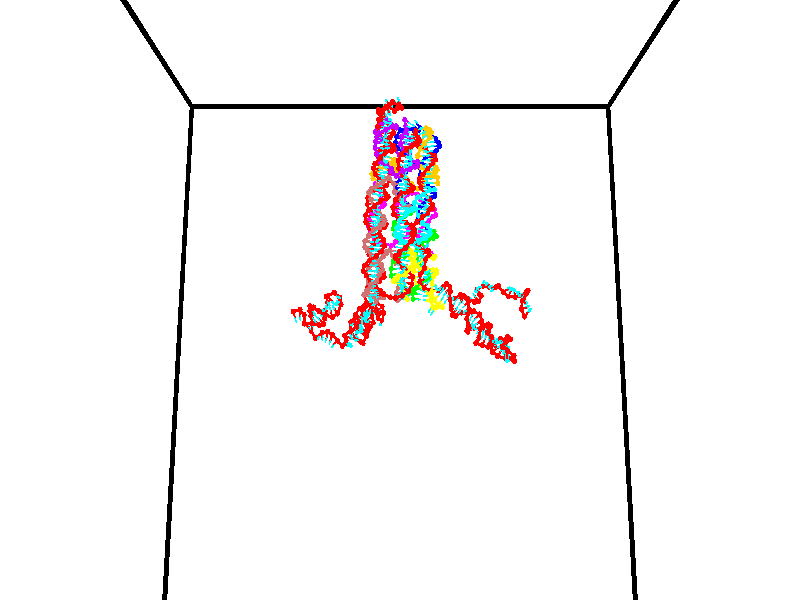 // switches for output
#declare DRAW_BASES = 1; // possible values are 0, 1; only relevant for DNA ribbons
#declare DRAW_BASES_TYPE = 3; // possible values are 1, 2, 3; only relevant for DNA ribbons
#declare DRAW_FOG = 0; // set to 1 to enable fog

#include "colors.inc"

#include "transforms.inc"
background { rgb <1, 1, 1>}

#default {
   normal{
       ripples 0.25
       frequency 0.20
       turbulence 0.2
       lambda 5
   }
	finish {
		phong 0.1
		phong_size 40.
	}
}

// original window dimensions: 1024x640


// camera settings

camera {
	sky <0, 0.179814, -0.983701>
	up <0, 0.179814, -0.983701>
	right 1.6 * <1, 0, 0>
	location <35, 94.9851, 44.8844>
	look_at <35, 29.7336, 32.9568>
	direction <0, -65.2515, -11.9276>
	angle 67.0682
}


# declare cpy_camera_pos = <35, 94.9851, 44.8844>;
# if (DRAW_FOG = 1)
fog {
	fog_type 2
	up vnormalize(cpy_camera_pos)
	color rgbt<1,1,1,0.3>
	distance 1e-5
	fog_alt 3e-3
	fog_offset 56
}
# end


// LIGHTS

# declare lum = 6;
global_settings {
	ambient_light rgb lum * <0.05, 0.05, 0.05>
	max_trace_level 15
}# declare cpy_direct_light_amount = 0.25;
light_source
{	1000 * <-1, -1.16352, -0.803886>,
	rgb lum * cpy_direct_light_amount
	parallel
}

light_source
{	1000 * <1, 1.16352, 0.803886>,
	rgb lum * cpy_direct_light_amount
	parallel
}

// strand 0

// nucleotide -1

// particle -1
sphere {
	<24.281046, 35.241447, 34.939568> 0.250000
	pigment { color rgbt <1,0,0,0> }
	no_shadow
}
cylinder {
	<24.411785, 35.166382, 35.310070>,  <24.490229, 35.121342, 35.532372>, 0.100000
	pigment { color rgbt <1,0,0,0> }
	no_shadow
}
cylinder {
	<24.411785, 35.166382, 35.310070>,  <24.281046, 35.241447, 34.939568>, 0.100000
	pigment { color rgbt <1,0,0,0> }
	no_shadow
}

// particle -1
sphere {
	<24.411785, 35.166382, 35.310070> 0.100000
	pigment { color rgbt <1,0,0,0> }
	no_shadow
}
sphere {
	0, 1
	scale<0.080000,0.200000,0.300000>
	matrix <0.944466, 0.100118, -0.312988,
		-0.033999, 0.977118, 0.209964,
		0.326847, -0.187663, 0.926258,
		24.509840, 35.110085, 35.587948>
	pigment { color rgbt <0,1,1,0> }
	no_shadow
}
cylinder {
	<24.998936, 35.467278, 34.825588>,  <24.281046, 35.241447, 34.939568>, 0.130000
	pigment { color rgbt <1,0,0,0> }
	no_shadow
}

// nucleotide -1

// particle -1
sphere {
	<24.998936, 35.467278, 34.825588> 0.250000
	pigment { color rgbt <1,0,0,0> }
	no_shadow
}
cylinder {
	<24.993048, 35.295017, 35.186546>,  <24.989515, 35.191662, 35.403122>, 0.100000
	pigment { color rgbt <1,0,0,0> }
	no_shadow
}
cylinder {
	<24.993048, 35.295017, 35.186546>,  <24.998936, 35.467278, 34.825588>, 0.100000
	pigment { color rgbt <1,0,0,0> }
	no_shadow
}

// particle -1
sphere {
	<24.993048, 35.295017, 35.186546> 0.100000
	pigment { color rgbt <1,0,0,0> }
	no_shadow
}
sphere {
	0, 1
	scale<0.080000,0.200000,0.300000>
	matrix <0.925741, -0.346934, -0.150466,
		0.377871, 0.833174, 0.403776,
		-0.014719, -0.430649, 0.902400,
		24.988632, 35.165821, 35.457268>
	pigment { color rgbt <0,1,1,0> }
	no_shadow
}
cylinder {
	<25.487076, 35.800838, 35.318165>,  <24.998936, 35.467278, 34.825588>, 0.130000
	pigment { color rgbt <1,0,0,0> }
	no_shadow
}

// nucleotide -1

// particle -1
sphere {
	<25.487076, 35.800838, 35.318165> 0.250000
	pigment { color rgbt <1,0,0,0> }
	no_shadow
}
cylinder {
	<25.465540, 35.406574, 35.382130>,  <25.452618, 35.170017, 35.420509>, 0.100000
	pigment { color rgbt <1,0,0,0> }
	no_shadow
}
cylinder {
	<25.465540, 35.406574, 35.382130>,  <25.487076, 35.800838, 35.318165>, 0.100000
	pigment { color rgbt <1,0,0,0> }
	no_shadow
}

// particle -1
sphere {
	<25.465540, 35.406574, 35.382130> 0.100000
	pigment { color rgbt <1,0,0,0> }
	no_shadow
}
sphere {
	0, 1
	scale<0.080000,0.200000,0.300000>
	matrix <0.996383, -0.063574, -0.056387,
		0.065745, 0.156301, 0.985519,
		-0.053840, -0.985661, 0.159916,
		25.449389, 35.110874, 35.430103>
	pigment { color rgbt <0,1,1,0> }
	no_shadow
}
cylinder {
	<25.514566, 35.753613, 36.032974>,  <25.487076, 35.800838, 35.318165>, 0.130000
	pigment { color rgbt <1,0,0,0> }
	no_shadow
}

// nucleotide -1

// particle -1
sphere {
	<25.514566, 35.753613, 36.032974> 0.250000
	pigment { color rgbt <1,0,0,0> }
	no_shadow
}
cylinder {
	<25.745829, 35.476601, 36.205551>,  <25.884586, 35.310394, 36.309097>, 0.100000
	pigment { color rgbt <1,0,0,0> }
	no_shadow
}
cylinder {
	<25.745829, 35.476601, 36.205551>,  <25.514566, 35.753613, 36.032974>, 0.100000
	pigment { color rgbt <1,0,0,0> }
	no_shadow
}

// particle -1
sphere {
	<25.745829, 35.476601, 36.205551> 0.100000
	pigment { color rgbt <1,0,0,0> }
	no_shadow
}
sphere {
	0, 1
	scale<0.080000,0.200000,0.300000>
	matrix <0.558424, -0.049681, -0.828066,
		0.594892, 0.719680, 0.358000,
		0.578158, -0.692526, 0.431442,
		25.919275, 35.268845, 36.334984>
	pigment { color rgbt <0,1,1,0> }
	no_shadow
}
cylinder {
	<26.285097, 35.958961, 36.041603>,  <25.514566, 35.753613, 36.032974>, 0.130000
	pigment { color rgbt <1,0,0,0> }
	no_shadow
}

// nucleotide -1

// particle -1
sphere {
	<26.285097, 35.958961, 36.041603> 0.250000
	pigment { color rgbt <1,0,0,0> }
	no_shadow
}
cylinder {
	<26.254175, 35.561092, 36.068871>,  <26.235622, 35.322369, 36.085232>, 0.100000
	pigment { color rgbt <1,0,0,0> }
	no_shadow
}
cylinder {
	<26.254175, 35.561092, 36.068871>,  <26.285097, 35.958961, 36.041603>, 0.100000
	pigment { color rgbt <1,0,0,0> }
	no_shadow
}

// particle -1
sphere {
	<26.254175, 35.561092, 36.068871> 0.100000
	pigment { color rgbt <1,0,0,0> }
	no_shadow
}
sphere {
	0, 1
	scale<0.080000,0.200000,0.300000>
	matrix <0.732755, -0.103047, -0.672645,
		0.676087, -0.002046, 0.736819,
		-0.077303, -0.994675, 0.068170,
		26.230984, 35.262691, 36.089321>
	pigment { color rgbt <0,1,1,0> }
	no_shadow
}
cylinder {
	<26.994938, 35.745857, 36.178856>,  <26.285097, 35.958961, 36.041603>, 0.130000
	pigment { color rgbt <1,0,0,0> }
	no_shadow
}

// nucleotide -1

// particle -1
sphere {
	<26.994938, 35.745857, 36.178856> 0.250000
	pigment { color rgbt <1,0,0,0> }
	no_shadow
}
cylinder {
	<26.769855, 35.478615, 35.984127>,  <26.634806, 35.318268, 35.867290>, 0.100000
	pigment { color rgbt <1,0,0,0> }
	no_shadow
}
cylinder {
	<26.769855, 35.478615, 35.984127>,  <26.994938, 35.745857, 36.178856>, 0.100000
	pigment { color rgbt <1,0,0,0> }
	no_shadow
}

// particle -1
sphere {
	<26.769855, 35.478615, 35.984127> 0.100000
	pigment { color rgbt <1,0,0,0> }
	no_shadow
}
sphere {
	0, 1
	scale<0.080000,0.200000,0.300000>
	matrix <0.590739, 0.086964, -0.802162,
		0.578265, -0.738967, 0.345741,
		-0.562705, -0.668105, -0.486825,
		26.601044, 35.278183, 35.838081>
	pigment { color rgbt <0,1,1,0> }
	no_shadow
}
cylinder {
	<27.340214, 35.092422, 35.961872>,  <26.994938, 35.745857, 36.178856>, 0.130000
	pigment { color rgbt <1,0,0,0> }
	no_shadow
}

// nucleotide -1

// particle -1
sphere {
	<27.340214, 35.092422, 35.961872> 0.250000
	pigment { color rgbt <1,0,0,0> }
	no_shadow
}
cylinder {
	<27.046122, 35.222050, 35.723740>,  <26.869667, 35.299824, 35.580860>, 0.100000
	pigment { color rgbt <1,0,0,0> }
	no_shadow
}
cylinder {
	<27.046122, 35.222050, 35.723740>,  <27.340214, 35.092422, 35.961872>, 0.100000
	pigment { color rgbt <1,0,0,0> }
	no_shadow
}

// particle -1
sphere {
	<27.046122, 35.222050, 35.723740> 0.100000
	pigment { color rgbt <1,0,0,0> }
	no_shadow
}
sphere {
	0, 1
	scale<0.080000,0.200000,0.300000>
	matrix <0.672937, 0.243752, -0.698384,
		-0.081207, -0.914093, -0.397288,
		-0.735229, 0.324064, -0.595333,
		26.825554, 35.319267, 35.545139>
	pigment { color rgbt <0,1,1,0> }
	no_shadow
}
cylinder {
	<27.391407, 34.748287, 35.462856>,  <27.340214, 35.092422, 35.961872>, 0.130000
	pigment { color rgbt <1,0,0,0> }
	no_shadow
}

// nucleotide -1

// particle -1
sphere {
	<27.391407, 34.748287, 35.462856> 0.250000
	pigment { color rgbt <1,0,0,0> }
	no_shadow
}
cylinder {
	<27.227350, 35.090736, 35.337105>,  <27.128916, 35.296207, 35.261654>, 0.100000
	pigment { color rgbt <1,0,0,0> }
	no_shadow
}
cylinder {
	<27.227350, 35.090736, 35.337105>,  <27.391407, 34.748287, 35.462856>, 0.100000
	pigment { color rgbt <1,0,0,0> }
	no_shadow
}

// particle -1
sphere {
	<27.227350, 35.090736, 35.337105> 0.100000
	pigment { color rgbt <1,0,0,0> }
	no_shadow
}
sphere {
	0, 1
	scale<0.080000,0.200000,0.300000>
	matrix <0.769026, 0.139331, -0.623848,
		-0.490291, -0.497627, -0.715529,
		-0.410139, 0.856127, -0.314375,
		27.104309, 35.347576, 35.242794>
	pigment { color rgbt <0,1,1,0> }
	no_shadow
}
cylinder {
	<27.425047, 34.732288, 34.774937>,  <27.391407, 34.748287, 35.462856>, 0.130000
	pigment { color rgbt <1,0,0,0> }
	no_shadow
}

// nucleotide -1

// particle -1
sphere {
	<27.425047, 34.732288, 34.774937> 0.250000
	pigment { color rgbt <1,0,0,0> }
	no_shadow
}
cylinder {
	<27.380121, 35.124142, 34.841503>,  <27.353165, 35.359253, 34.881443>, 0.100000
	pigment { color rgbt <1,0,0,0> }
	no_shadow
}
cylinder {
	<27.380121, 35.124142, 34.841503>,  <27.425047, 34.732288, 34.774937>, 0.100000
	pigment { color rgbt <1,0,0,0> }
	no_shadow
}

// particle -1
sphere {
	<27.380121, 35.124142, 34.841503> 0.100000
	pigment { color rgbt <1,0,0,0> }
	no_shadow
}
sphere {
	0, 1
	scale<0.080000,0.200000,0.300000>
	matrix <0.766000, 0.192039, -0.613486,
		-0.632953, 0.058570, -0.771971,
		-0.112316, 0.979638, 0.166416,
		27.346426, 35.418034, 34.891426>
	pigment { color rgbt <0,1,1,0> }
	no_shadow
}
cylinder {
	<27.714415, 35.059940, 34.132259>,  <27.425047, 34.732288, 34.774937>, 0.130000
	pigment { color rgbt <1,0,0,0> }
	no_shadow
}

// nucleotide -1

// particle -1
sphere {
	<27.714415, 35.059940, 34.132259> 0.250000
	pigment { color rgbt <1,0,0,0> }
	no_shadow
}
cylinder {
	<27.702383, 35.358768, 34.397884>,  <27.695164, 35.538063, 34.557259>, 0.100000
	pigment { color rgbt <1,0,0,0> }
	no_shadow
}
cylinder {
	<27.702383, 35.358768, 34.397884>,  <27.714415, 35.059940, 34.132259>, 0.100000
	pigment { color rgbt <1,0,0,0> }
	no_shadow
}

// particle -1
sphere {
	<27.702383, 35.358768, 34.397884> 0.100000
	pigment { color rgbt <1,0,0,0> }
	no_shadow
}
sphere {
	0, 1
	scale<0.080000,0.200000,0.300000>
	matrix <0.647877, 0.520484, -0.556195,
		-0.761151, 0.413505, -0.499662,
		-0.030077, 0.747068, 0.664067,
		27.693359, 35.582890, 34.597103>
	pigment { color rgbt <0,1,1,0> }
	no_shadow
}
cylinder {
	<27.630342, 35.700855, 33.760975>,  <27.714415, 35.059940, 34.132259>, 0.130000
	pigment { color rgbt <1,0,0,0> }
	no_shadow
}

// nucleotide -1

// particle -1
sphere {
	<27.630342, 35.700855, 33.760975> 0.250000
	pigment { color rgbt <1,0,0,0> }
	no_shadow
}
cylinder {
	<27.792627, 35.772175, 34.119553>,  <27.889997, 35.814964, 34.334698>, 0.100000
	pigment { color rgbt <1,0,0,0> }
	no_shadow
}
cylinder {
	<27.792627, 35.772175, 34.119553>,  <27.630342, 35.700855, 33.760975>, 0.100000
	pigment { color rgbt <1,0,0,0> }
	no_shadow
}

// particle -1
sphere {
	<27.792627, 35.772175, 34.119553> 0.100000
	pigment { color rgbt <1,0,0,0> }
	no_shadow
}
sphere {
	0, 1
	scale<0.080000,0.200000,0.300000>
	matrix <0.771947, 0.458300, -0.440520,
		-0.489382, 0.870731, 0.048304,
		0.405712, 0.178295, 0.896442,
		27.914341, 35.825665, 34.388485>
	pigment { color rgbt <0,1,1,0> }
	no_shadow
}
cylinder {
	<27.855824, 36.421822, 33.873917>,  <27.630342, 35.700855, 33.760975>, 0.130000
	pigment { color rgbt <1,0,0,0> }
	no_shadow
}

// nucleotide -1

// particle -1
sphere {
	<27.855824, 36.421822, 33.873917> 0.250000
	pigment { color rgbt <1,0,0,0> }
	no_shadow
}
cylinder {
	<28.101574, 36.194744, 34.093102>,  <28.249025, 36.058498, 34.224613>, 0.100000
	pigment { color rgbt <1,0,0,0> }
	no_shadow
}
cylinder {
	<28.101574, 36.194744, 34.093102>,  <27.855824, 36.421822, 33.873917>, 0.100000
	pigment { color rgbt <1,0,0,0> }
	no_shadow
}

// particle -1
sphere {
	<28.101574, 36.194744, 34.093102> 0.100000
	pigment { color rgbt <1,0,0,0> }
	no_shadow
}
sphere {
	0, 1
	scale<0.080000,0.200000,0.300000>
	matrix <0.782956, 0.524531, -0.334435,
		-0.097565, 0.634498, 0.766742,
		0.614378, -0.567696, 0.547961,
		28.285887, 36.024437, 34.257488>
	pigment { color rgbt <0,1,1,0> }
	no_shadow
}
cylinder {
	<28.490122, 36.401775, 33.548058>,  <27.855824, 36.421822, 33.873917>, 0.130000
	pigment { color rgbt <1,0,0,0> }
	no_shadow
}

// nucleotide -1

// particle -1
sphere {
	<28.490122, 36.401775, 33.548058> 0.250000
	pigment { color rgbt <1,0,0,0> }
	no_shadow
}
cylinder {
	<28.756554, 36.566963, 33.796505>,  <28.916412, 36.666077, 33.945572>, 0.100000
	pigment { color rgbt <1,0,0,0> }
	no_shadow
}
cylinder {
	<28.756554, 36.566963, 33.796505>,  <28.490122, 36.401775, 33.548058>, 0.100000
	pigment { color rgbt <1,0,0,0> }
	no_shadow
}

// particle -1
sphere {
	<28.756554, 36.566963, 33.796505> 0.100000
	pigment { color rgbt <1,0,0,0> }
	no_shadow
}
sphere {
	0, 1
	scale<0.080000,0.200000,0.300000>
	matrix <-0.368526, -0.541778, 0.755424,
		0.648479, -0.732072, -0.208676,
		0.666081, 0.412974, 0.621119,
		28.956379, 36.690857, 33.982841>
	pigment { color rgbt <0,1,1,0> }
	no_shadow
}
cylinder {
	<29.023046, 35.954098, 33.900906>,  <28.490122, 36.401775, 33.548058>, 0.130000
	pigment { color rgbt <1,0,0,0> }
	no_shadow
}

// nucleotide -1

// particle -1
sphere {
	<29.023046, 35.954098, 33.900906> 0.250000
	pigment { color rgbt <1,0,0,0> }
	no_shadow
}
cylinder {
	<28.946289, 36.260452, 34.146374>,  <28.900234, 36.444267, 34.293655>, 0.100000
	pigment { color rgbt <1,0,0,0> }
	no_shadow
}
cylinder {
	<28.946289, 36.260452, 34.146374>,  <29.023046, 35.954098, 33.900906>, 0.100000
	pigment { color rgbt <1,0,0,0> }
	no_shadow
}

// particle -1
sphere {
	<28.946289, 36.260452, 34.146374> 0.100000
	pigment { color rgbt <1,0,0,0> }
	no_shadow
}
sphere {
	0, 1
	scale<0.080000,0.200000,0.300000>
	matrix <-0.386532, -0.633729, 0.670060,
		0.902092, -0.108623, 0.417649,
		-0.191892, 0.765890, 0.613669,
		28.888721, 36.490219, 34.330475>
	pigment { color rgbt <0,1,1,0> }
	no_shadow
}
cylinder {
	<29.111822, 35.595512, 34.398952>,  <29.023046, 35.954098, 33.900906>, 0.130000
	pigment { color rgbt <1,0,0,0> }
	no_shadow
}

// nucleotide -1

// particle -1
sphere {
	<29.111822, 35.595512, 34.398952> 0.250000
	pigment { color rgbt <1,0,0,0> }
	no_shadow
}
cylinder {
	<28.875105, 35.913441, 34.452667>,  <28.733074, 36.104198, 34.484898>, 0.100000
	pigment { color rgbt <1,0,0,0> }
	no_shadow
}
cylinder {
	<28.875105, 35.913441, 34.452667>,  <29.111822, 35.595512, 34.398952>, 0.100000
	pigment { color rgbt <1,0,0,0> }
	no_shadow
}

// particle -1
sphere {
	<28.875105, 35.913441, 34.452667> 0.100000
	pigment { color rgbt <1,0,0,0> }
	no_shadow
}
sphere {
	0, 1
	scale<0.080000,0.200000,0.300000>
	matrix <-0.599985, -0.545581, 0.585115,
		0.538328, 0.265698, 0.799755,
		-0.591795, 0.794825, 0.134287,
		28.697567, 36.151890, 34.492954>
	pigment { color rgbt <0,1,1,0> }
	no_shadow
}
cylinder {
	<28.768866, 35.597660, 35.167946>,  <29.111822, 35.595512, 34.398952>, 0.130000
	pigment { color rgbt <1,0,0,0> }
	no_shadow
}

// nucleotide -1

// particle -1
sphere {
	<28.768866, 35.597660, 35.167946> 0.250000
	pigment { color rgbt <1,0,0,0> }
	no_shadow
}
cylinder {
	<28.577625, 35.861061, 34.935467>,  <28.462881, 36.019104, 34.795979>, 0.100000
	pigment { color rgbt <1,0,0,0> }
	no_shadow
}
cylinder {
	<28.577625, 35.861061, 34.935467>,  <28.768866, 35.597660, 35.167946>, 0.100000
	pigment { color rgbt <1,0,0,0> }
	no_shadow
}

// particle -1
sphere {
	<28.577625, 35.861061, 34.935467> 0.100000
	pigment { color rgbt <1,0,0,0> }
	no_shadow
}
sphere {
	0, 1
	scale<0.080000,0.200000,0.300000>
	matrix <-0.877474, -0.329367, 0.348648,
		0.038161, 0.676673, 0.735294,
		-0.478103, 0.658507, -0.581194,
		28.434195, 36.058613, 34.761108>
	pigment { color rgbt <0,1,1,0> }
	no_shadow
}
cylinder {
	<28.313000, 36.132538, 35.561699>,  <28.768866, 35.597660, 35.167946>, 0.130000
	pigment { color rgbt <1,0,0,0> }
	no_shadow
}

// nucleotide -1

// particle -1
sphere {
	<28.313000, 36.132538, 35.561699> 0.250000
	pigment { color rgbt <1,0,0,0> }
	no_shadow
}
cylinder {
	<28.189203, 36.050243, 35.190346>,  <28.114925, 36.000866, 34.967533>, 0.100000
	pigment { color rgbt <1,0,0,0> }
	no_shadow
}
cylinder {
	<28.189203, 36.050243, 35.190346>,  <28.313000, 36.132538, 35.561699>, 0.100000
	pigment { color rgbt <1,0,0,0> }
	no_shadow
}

// particle -1
sphere {
	<28.189203, 36.050243, 35.190346> 0.100000
	pigment { color rgbt <1,0,0,0> }
	no_shadow
}
sphere {
	0, 1
	scale<0.080000,0.200000,0.300000>
	matrix <-0.894310, -0.268807, 0.357704,
		-0.323149, 0.940964, -0.100803,
		-0.309491, -0.205740, -0.928378,
		28.096355, 35.988522, 34.911831>
	pigment { color rgbt <0,1,1,0> }
	no_shadow
}
cylinder {
	<27.693693, 36.553734, 35.469318>,  <28.313000, 36.132538, 35.561699>, 0.130000
	pigment { color rgbt <1,0,0,0> }
	no_shadow
}

// nucleotide -1

// particle -1
sphere {
	<27.693693, 36.553734, 35.469318> 0.250000
	pigment { color rgbt <1,0,0,0> }
	no_shadow
}
cylinder {
	<27.681044, 36.264240, 35.193577>,  <27.673454, 36.090546, 35.028133>, 0.100000
	pigment { color rgbt <1,0,0,0> }
	no_shadow
}
cylinder {
	<27.681044, 36.264240, 35.193577>,  <27.693693, 36.553734, 35.469318>, 0.100000
	pigment { color rgbt <1,0,0,0> }
	no_shadow
}

// particle -1
sphere {
	<27.681044, 36.264240, 35.193577> 0.100000
	pigment { color rgbt <1,0,0,0> }
	no_shadow
}
sphere {
	0, 1
	scale<0.080000,0.200000,0.300000>
	matrix <-0.960070, -0.169812, 0.222327,
		-0.277967, 0.668859, -0.689466,
		-0.031625, -0.723735, -0.689353,
		27.671556, 36.047119, 34.986771>
	pigment { color rgbt <0,1,1,0> }
	no_shadow
}
cylinder {
	<27.058178, 36.656185, 35.141754>,  <27.693693, 36.553734, 35.469318>, 0.130000
	pigment { color rgbt <1,0,0,0> }
	no_shadow
}

// nucleotide -1

// particle -1
sphere {
	<27.058178, 36.656185, 35.141754> 0.250000
	pigment { color rgbt <1,0,0,0> }
	no_shadow
}
cylinder {
	<27.151720, 36.270260, 35.093685>,  <27.207846, 36.038704, 35.064842>, 0.100000
	pigment { color rgbt <1,0,0,0> }
	no_shadow
}
cylinder {
	<27.151720, 36.270260, 35.093685>,  <27.058178, 36.656185, 35.141754>, 0.100000
	pigment { color rgbt <1,0,0,0> }
	no_shadow
}

// particle -1
sphere {
	<27.151720, 36.270260, 35.093685> 0.100000
	pigment { color rgbt <1,0,0,0> }
	no_shadow
}
sphere {
	0, 1
	scale<0.080000,0.200000,0.300000>
	matrix <-0.961159, -0.248045, 0.121029,
		-0.146579, 0.087204, -0.985348,
		0.233856, -0.964816, -0.120175,
		27.221876, 35.980816, 35.057632>
	pigment { color rgbt <0,1,1,0> }
	no_shadow
}
cylinder {
	<26.496233, 36.385117, 34.790668>,  <27.058178, 36.656185, 35.141754>, 0.130000
	pigment { color rgbt <1,0,0,0> }
	no_shadow
}

// nucleotide -1

// particle -1
sphere {
	<26.496233, 36.385117, 34.790668> 0.250000
	pigment { color rgbt <1,0,0,0> }
	no_shadow
}
cylinder {
	<26.694691, 36.074455, 34.945923>,  <26.813765, 35.888058, 35.039078>, 0.100000
	pigment { color rgbt <1,0,0,0> }
	no_shadow
}
cylinder {
	<26.694691, 36.074455, 34.945923>,  <26.496233, 36.385117, 34.790668>, 0.100000
	pigment { color rgbt <1,0,0,0> }
	no_shadow
}

// particle -1
sphere {
	<26.694691, 36.074455, 34.945923> 0.100000
	pigment { color rgbt <1,0,0,0> }
	no_shadow
}
sphere {
	0, 1
	scale<0.080000,0.200000,0.300000>
	matrix <-0.855475, -0.360909, 0.371359,
		-0.148334, -0.516292, -0.843469,
		0.496145, -0.776652, 0.388140,
		26.843534, 35.841461, 35.062366>
	pigment { color rgbt <0,1,1,0> }
	no_shadow
}
cylinder {
	<26.029158, 35.768238, 34.601913>,  <26.496233, 36.385117, 34.790668>, 0.130000
	pigment { color rgbt <1,0,0,0> }
	no_shadow
}

// nucleotide -1

// particle -1
sphere {
	<26.029158, 35.768238, 34.601913> 0.250000
	pigment { color rgbt <1,0,0,0> }
	no_shadow
}
cylinder {
	<26.275190, 35.719612, 34.913528>,  <26.422810, 35.690437, 35.100498>, 0.100000
	pigment { color rgbt <1,0,0,0> }
	no_shadow
}
cylinder {
	<26.275190, 35.719612, 34.913528>,  <26.029158, 35.768238, 34.601913>, 0.100000
	pigment { color rgbt <1,0,0,0> }
	no_shadow
}

// particle -1
sphere {
	<26.275190, 35.719612, 34.913528> 0.100000
	pigment { color rgbt <1,0,0,0> }
	no_shadow
}
sphere {
	0, 1
	scale<0.080000,0.200000,0.300000>
	matrix <-0.758905, -0.359270, 0.543128,
		0.213860, -0.925282, -0.313235,
		0.615083, -0.121563, 0.779035,
		26.459715, 35.683144, 35.147240>
	pigment { color rgbt <0,1,1,0> }
	no_shadow
}
cylinder {
	<25.944326, 35.103222, 34.877796>,  <26.029158, 35.768238, 34.601913>, 0.130000
	pigment { color rgbt <1,0,0,0> }
	no_shadow
}

// nucleotide -1

// particle -1
sphere {
	<25.944326, 35.103222, 34.877796> 0.250000
	pigment { color rgbt <1,0,0,0> }
	no_shadow
}
cylinder {
	<26.263468, 35.019924, 35.104095>,  <26.454952, 34.969948, 35.239876>, 0.100000
	pigment { color rgbt <1,0,0,0> }
	no_shadow
}
cylinder {
	<26.263468, 35.019924, 35.104095>,  <25.944326, 35.103222, 34.877796>, 0.100000
	pigment { color rgbt <1,0,0,0> }
	no_shadow
}

// particle -1
sphere {
	<26.263468, 35.019924, 35.104095> 0.100000
	pigment { color rgbt <1,0,0,0> }
	no_shadow
}
sphere {
	0, 1
	scale<0.080000,0.200000,0.300000>
	matrix <-0.593917, -0.110527, 0.796898,
		-0.103374, -0.971824, -0.211832,
		0.797857, -0.208189, 0.565757,
		26.502823, 34.957451, 35.273819>
	pigment { color rgbt <0,1,1,0> }
	no_shadow
}
cylinder {
	<25.945116, 34.420658, 35.187313>,  <25.944326, 35.103222, 34.877796>, 0.130000
	pigment { color rgbt <1,0,0,0> }
	no_shadow
}

// nucleotide -1

// particle -1
sphere {
	<25.945116, 34.420658, 35.187313> 0.250000
	pigment { color rgbt <1,0,0,0> }
	no_shadow
}
cylinder {
	<26.160765, 34.684769, 35.396458>,  <26.290154, 34.843235, 35.521946>, 0.100000
	pigment { color rgbt <1,0,0,0> }
	no_shadow
}
cylinder {
	<26.160765, 34.684769, 35.396458>,  <25.945116, 34.420658, 35.187313>, 0.100000
	pigment { color rgbt <1,0,0,0> }
	no_shadow
}

// particle -1
sphere {
	<26.160765, 34.684769, 35.396458> 0.100000
	pigment { color rgbt <1,0,0,0> }
	no_shadow
}
sphere {
	0, 1
	scale<0.080000,0.200000,0.300000>
	matrix <-0.711337, 0.024575, 0.702422,
		0.450944, -0.750619, 0.482928,
		0.539119, 0.660278, 0.522861,
		26.322500, 34.882851, 35.553318>
	pigment { color rgbt <0,1,1,0> }
	no_shadow
}
cylinder {
	<26.128632, 34.136139, 35.787373>,  <25.945116, 34.420658, 35.187313>, 0.130000
	pigment { color rgbt <1,0,0,0> }
	no_shadow
}

// nucleotide -1

// particle -1
sphere {
	<26.128632, 34.136139, 35.787373> 0.250000
	pigment { color rgbt <1,0,0,0> }
	no_shadow
}
cylinder {
	<26.102932, 34.533661, 35.823627>,  <26.087513, 34.772175, 35.845379>, 0.100000
	pigment { color rgbt <1,0,0,0> }
	no_shadow
}
cylinder {
	<26.102932, 34.533661, 35.823627>,  <26.128632, 34.136139, 35.787373>, 0.100000
	pigment { color rgbt <1,0,0,0> }
	no_shadow
}

// particle -1
sphere {
	<26.102932, 34.533661, 35.823627> 0.100000
	pigment { color rgbt <1,0,0,0> }
	no_shadow
}
sphere {
	0, 1
	scale<0.080000,0.200000,0.300000>
	matrix <-0.792997, -0.105979, 0.599937,
		0.605829, -0.033328, 0.794897,
		-0.064248, 0.993810, 0.090634,
		26.083658, 34.831802, 35.850819>
	pigment { color rgbt <0,1,1,0> }
	no_shadow
}
cylinder {
	<25.967131, 34.238869, 36.436359>,  <26.128632, 34.136139, 35.787373>, 0.130000
	pigment { color rgbt <1,0,0,0> }
	no_shadow
}

// nucleotide -1

// particle -1
sphere {
	<25.967131, 34.238869, 36.436359> 0.250000
	pigment { color rgbt <1,0,0,0> }
	no_shadow
}
cylinder {
	<25.837410, 34.548626, 36.219051>,  <25.759577, 34.734478, 36.088665>, 0.100000
	pigment { color rgbt <1,0,0,0> }
	no_shadow
}
cylinder {
	<25.837410, 34.548626, 36.219051>,  <25.967131, 34.238869, 36.436359>, 0.100000
	pigment { color rgbt <1,0,0,0> }
	no_shadow
}

// particle -1
sphere {
	<25.837410, 34.548626, 36.219051> 0.100000
	pigment { color rgbt <1,0,0,0> }
	no_shadow
}
sphere {
	0, 1
	scale<0.080000,0.200000,0.300000>
	matrix <-0.877462, -0.031708, 0.478598,
		0.353395, 0.631913, 0.689781,
		-0.324304, 0.774390, -0.543274,
		25.740118, 34.780945, 36.056068>
	pigment { color rgbt <0,1,1,0> }
	no_shadow
}
cylinder {
	<26.422733, 34.146893, 37.034855>,  <25.967131, 34.238869, 36.436359>, 0.130000
	pigment { color rgbt <1,0,0,0> }
	no_shadow
}

// nucleotide -1

// particle -1
sphere {
	<26.422733, 34.146893, 37.034855> 0.250000
	pigment { color rgbt <1,0,0,0> }
	no_shadow
}
cylinder {
	<26.625505, 34.488373, 37.082542>,  <26.747168, 34.693260, 37.111156>, 0.100000
	pigment { color rgbt <1,0,0,0> }
	no_shadow
}
cylinder {
	<26.625505, 34.488373, 37.082542>,  <26.422733, 34.146893, 37.034855>, 0.100000
	pigment { color rgbt <1,0,0,0> }
	no_shadow
}

// particle -1
sphere {
	<26.625505, 34.488373, 37.082542> 0.100000
	pigment { color rgbt <1,0,0,0> }
	no_shadow
}
sphere {
	0, 1
	scale<0.080000,0.200000,0.300000>
	matrix <0.792283, -0.515944, 0.325713,
		0.339574, -0.070657, -0.937922,
		0.506929, 0.853703, 0.119221,
		26.777584, 34.744484, 37.118309>
	pigment { color rgbt <0,1,1,0> }
	no_shadow
}
cylinder {
	<27.070452, 34.136353, 36.587921>,  <26.422733, 34.146893, 37.034855>, 0.130000
	pigment { color rgbt <1,0,0,0> }
	no_shadow
}

// nucleotide -1

// particle -1
sphere {
	<27.070452, 34.136353, 36.587921> 0.250000
	pigment { color rgbt <1,0,0,0> }
	no_shadow
}
cylinder {
	<27.136806, 34.402622, 36.878948>,  <27.176620, 34.562386, 37.053566>, 0.100000
	pigment { color rgbt <1,0,0,0> }
	no_shadow
}
cylinder {
	<27.136806, 34.402622, 36.878948>,  <27.070452, 34.136353, 36.587921>, 0.100000
	pigment { color rgbt <1,0,0,0> }
	no_shadow
}

// particle -1
sphere {
	<27.136806, 34.402622, 36.878948> 0.100000
	pigment { color rgbt <1,0,0,0> }
	no_shadow
}
sphere {
	0, 1
	scale<0.080000,0.200000,0.300000>
	matrix <0.880138, -0.432716, 0.195230,
		0.444791, 0.607976, -0.657667,
		0.165888, 0.665674, 0.727571,
		27.186573, 34.602325, 37.097218>
	pigment { color rgbt <0,1,1,0> }
	no_shadow
}
cylinder {
	<27.720497, 34.535503, 36.530930>,  <27.070452, 34.136353, 36.587921>, 0.130000
	pigment { color rgbt <1,0,0,0> }
	no_shadow
}

// nucleotide -1

// particle -1
sphere {
	<27.720497, 34.535503, 36.530930> 0.250000
	pigment { color rgbt <1,0,0,0> }
	no_shadow
}
cylinder {
	<27.621521, 34.536442, 36.918491>,  <27.562136, 34.537006, 37.151028>, 0.100000
	pigment { color rgbt <1,0,0,0> }
	no_shadow
}
cylinder {
	<27.621521, 34.536442, 36.918491>,  <27.720497, 34.535503, 36.530930>, 0.100000
	pigment { color rgbt <1,0,0,0> }
	no_shadow
}

// particle -1
sphere {
	<27.621521, 34.536442, 36.918491> 0.100000
	pigment { color rgbt <1,0,0,0> }
	no_shadow
}
sphere {
	0, 1
	scale<0.080000,0.200000,0.300000>
	matrix <0.899303, -0.371608, 0.230568,
		0.360592, 0.928387, 0.089838,
		-0.247440, 0.002349, 0.968900,
		27.547289, 34.537148, 37.209160>
	pigment { color rgbt <0,1,1,0> }
	no_shadow
}
cylinder {
	<28.212391, 34.802570, 36.879101>,  <27.720497, 34.535503, 36.530930>, 0.130000
	pigment { color rgbt <1,0,0,0> }
	no_shadow
}

// nucleotide -1

// particle -1
sphere {
	<28.212391, 34.802570, 36.879101> 0.250000
	pigment { color rgbt <1,0,0,0> }
	no_shadow
}
cylinder {
	<28.052931, 34.570992, 37.163605>,  <27.957254, 34.432045, 37.334309>, 0.100000
	pigment { color rgbt <1,0,0,0> }
	no_shadow
}
cylinder {
	<28.052931, 34.570992, 37.163605>,  <28.212391, 34.802570, 36.879101>, 0.100000
	pigment { color rgbt <1,0,0,0> }
	no_shadow
}

// particle -1
sphere {
	<28.052931, 34.570992, 37.163605> 0.100000
	pigment { color rgbt <1,0,0,0> }
	no_shadow
}
sphere {
	0, 1
	scale<0.080000,0.200000,0.300000>
	matrix <0.881183, -0.456729, 0.122126,
		0.254150, 0.675439, 0.692235,
		-0.398652, -0.578948, 0.711263,
		27.933334, 34.397308, 37.376984>
	pigment { color rgbt <0,1,1,0> }
	no_shadow
}
cylinder {
	<28.691956, 34.356590, 37.282101>,  <28.212391, 34.802570, 36.879101>, 0.130000
	pigment { color rgbt <1,0,0,0> }
	no_shadow
}

// nucleotide -1

// particle -1
sphere {
	<28.691956, 34.356590, 37.282101> 0.250000
	pigment { color rgbt <1,0,0,0> }
	no_shadow
}
cylinder {
	<28.409264, 34.168667, 37.493690>,  <28.239649, 34.055912, 37.620644>, 0.100000
	pigment { color rgbt <1,0,0,0> }
	no_shadow
}
cylinder {
	<28.409264, 34.168667, 37.493690>,  <28.691956, 34.356590, 37.282101>, 0.100000
	pigment { color rgbt <1,0,0,0> }
	no_shadow
}

// particle -1
sphere {
	<28.409264, 34.168667, 37.493690> 0.100000
	pigment { color rgbt <1,0,0,0> }
	no_shadow
}
sphere {
	0, 1
	scale<0.080000,0.200000,0.300000>
	matrix <0.707481, -0.469410, 0.528322,
		0.000097, 0.747621, 0.664126,
		-0.706732, -0.469805, 0.528973,
		28.197245, 34.027725, 37.652382>
	pigment { color rgbt <0,1,1,0> }
	no_shadow
}
cylinder {
	<29.195364, 34.614483, 37.772179>,  <28.691956, 34.356590, 37.282101>, 0.130000
	pigment { color rgbt <1,0,0,0> }
	no_shadow
}

// nucleotide -1

// particle -1
sphere {
	<29.195364, 34.614483, 37.772179> 0.250000
	pigment { color rgbt <1,0,0,0> }
	no_shadow
}
cylinder {
	<29.556587, 34.777691, 37.718494>,  <29.773321, 34.875614, 37.686283>, 0.100000
	pigment { color rgbt <1,0,0,0> }
	no_shadow
}
cylinder {
	<29.556587, 34.777691, 37.718494>,  <29.195364, 34.614483, 37.772179>, 0.100000
	pigment { color rgbt <1,0,0,0> }
	no_shadow
}

// particle -1
sphere {
	<29.556587, 34.777691, 37.718494> 0.100000
	pigment { color rgbt <1,0,0,0> }
	no_shadow
}
sphere {
	0, 1
	scale<0.080000,0.200000,0.300000>
	matrix <0.426447, -0.889020, 0.166692,
		-0.051299, -0.207764, -0.976833,
		0.903057, 0.408016, -0.134207,
		29.827505, 34.900097, 37.678234>
	pigment { color rgbt <0,1,1,0> }
	no_shadow
}
cylinder {
	<29.536650, 34.213814, 37.260807>,  <29.195364, 34.614483, 37.772179>, 0.130000
	pigment { color rgbt <1,0,0,0> }
	no_shadow
}

// nucleotide -1

// particle -1
sphere {
	<29.536650, 34.213814, 37.260807> 0.250000
	pigment { color rgbt <1,0,0,0> }
	no_shadow
}
cylinder {
	<29.804506, 34.386520, 37.502522>,  <29.965221, 34.490143, 37.647549>, 0.100000
	pigment { color rgbt <1,0,0,0> }
	no_shadow
}
cylinder {
	<29.804506, 34.386520, 37.502522>,  <29.536650, 34.213814, 37.260807>, 0.100000
	pigment { color rgbt <1,0,0,0> }
	no_shadow
}

// particle -1
sphere {
	<29.804506, 34.386520, 37.502522> 0.100000
	pigment { color rgbt <1,0,0,0> }
	no_shadow
}
sphere {
	0, 1
	scale<0.080000,0.200000,0.300000>
	matrix <0.313740, -0.901941, 0.296766,
		0.673161, -0.009139, -0.739440,
		0.669643, 0.431763, 0.604284,
		30.005400, 34.516048, 37.683807>
	pigment { color rgbt <0,1,1,0> }
	no_shadow
}
cylinder {
	<29.331474, 33.583557, 36.757668>,  <29.536650, 34.213814, 37.260807>, 0.130000
	pigment { color rgbt <1,0,0,0> }
	no_shadow
}

// nucleotide -1

// particle -1
sphere {
	<29.331474, 33.583557, 36.757668> 0.250000
	pigment { color rgbt <1,0,0,0> }
	no_shadow
}
cylinder {
	<29.692324, 33.443245, 36.858166>,  <29.908833, 33.359058, 36.918465>, 0.100000
	pigment { color rgbt <1,0,0,0> }
	no_shadow
}
cylinder {
	<29.692324, 33.443245, 36.858166>,  <29.331474, 33.583557, 36.757668>, 0.100000
	pigment { color rgbt <1,0,0,0> }
	no_shadow
}

// particle -1
sphere {
	<29.692324, 33.443245, 36.858166> 0.100000
	pigment { color rgbt <1,0,0,0> }
	no_shadow
}
sphere {
	0, 1
	scale<0.080000,0.200000,0.300000>
	matrix <-0.011114, -0.600998, -0.799174,
		0.431336, 0.718161, -0.546073,
		0.902123, -0.350781, 0.251250,
		29.962961, 33.338009, 36.933540>
	pigment { color rgbt <0,1,1,0> }
	no_shadow
}
cylinder {
	<29.993324, 33.748917, 36.302544>,  <29.331474, 33.583557, 36.757668>, 0.130000
	pigment { color rgbt <1,0,0,0> }
	no_shadow
}

// nucleotide -1

// particle -1
sphere {
	<29.993324, 33.748917, 36.302544> 0.250000
	pigment { color rgbt <1,0,0,0> }
	no_shadow
}
cylinder {
	<29.985256, 33.384747, 36.467819>,  <29.980415, 33.166245, 36.566982>, 0.100000
	pigment { color rgbt <1,0,0,0> }
	no_shadow
}
cylinder {
	<29.985256, 33.384747, 36.467819>,  <29.993324, 33.748917, 36.302544>, 0.100000
	pigment { color rgbt <1,0,0,0> }
	no_shadow
}

// particle -1
sphere {
	<29.985256, 33.384747, 36.467819> 0.100000
	pigment { color rgbt <1,0,0,0> }
	no_shadow
}
sphere {
	0, 1
	scale<0.080000,0.200000,0.300000>
	matrix <-0.096409, -0.409573, -0.907169,
		0.995138, -0.058131, -0.079513,
		-0.020168, -0.910423, 0.413186,
		29.979206, 33.111618, 36.591774>
	pigment { color rgbt <0,1,1,0> }
	no_shadow
}
cylinder {
	<30.547789, 33.365540, 35.963093>,  <29.993324, 33.748917, 36.302544>, 0.130000
	pigment { color rgbt <1,0,0,0> }
	no_shadow
}

// nucleotide -1

// particle -1
sphere {
	<30.547789, 33.365540, 35.963093> 0.250000
	pigment { color rgbt <1,0,0,0> }
	no_shadow
}
cylinder {
	<30.244341, 33.149223, 36.108444>,  <30.062271, 33.019436, 36.195656>, 0.100000
	pigment { color rgbt <1,0,0,0> }
	no_shadow
}
cylinder {
	<30.244341, 33.149223, 36.108444>,  <30.547789, 33.365540, 35.963093>, 0.100000
	pigment { color rgbt <1,0,0,0> }
	no_shadow
}

// particle -1
sphere {
	<30.244341, 33.149223, 36.108444> 0.100000
	pigment { color rgbt <1,0,0,0> }
	no_shadow
}
sphere {
	0, 1
	scale<0.080000,0.200000,0.300000>
	matrix <-0.113046, -0.440019, -0.890844,
		0.641651, -0.716891, 0.272674,
		-0.758621, -0.540786, 0.363380,
		30.016754, 32.986988, 36.217457>
	pigment { color rgbt <0,1,1,0> }
	no_shadow
}
cylinder {
	<30.710125, 32.903835, 35.440716>,  <30.547789, 33.365540, 35.963093>, 0.130000
	pigment { color rgbt <1,0,0,0> }
	no_shadow
}

// nucleotide -1

// particle -1
sphere {
	<30.710125, 32.903835, 35.440716> 0.250000
	pigment { color rgbt <1,0,0,0> }
	no_shadow
}
cylinder {
	<30.335808, 32.883179, 35.580215>,  <30.111217, 32.870785, 35.663914>, 0.100000
	pigment { color rgbt <1,0,0,0> }
	no_shadow
}
cylinder {
	<30.335808, 32.883179, 35.580215>,  <30.710125, 32.903835, 35.440716>, 0.100000
	pigment { color rgbt <1,0,0,0> }
	no_shadow
}

// particle -1
sphere {
	<30.335808, 32.883179, 35.580215> 0.100000
	pigment { color rgbt <1,0,0,0> }
	no_shadow
}
sphere {
	0, 1
	scale<0.080000,0.200000,0.300000>
	matrix <-0.329519, -0.223578, -0.917295,
		0.125343, -0.973317, 0.192205,
		-0.935792, -0.051641, 0.348750,
		30.055071, 32.867687, 35.684841>
	pigment { color rgbt <0,1,1,0> }
	no_shadow
}
cylinder {
	<30.383389, 32.492973, 34.854633>,  <30.710125, 32.903835, 35.440716>, 0.130000
	pigment { color rgbt <1,0,0,0> }
	no_shadow
}

// nucleotide -1

// particle -1
sphere {
	<30.383389, 32.492973, 34.854633> 0.250000
	pigment { color rgbt <1,0,0,0> }
	no_shadow
}
cylinder {
	<30.528921, 32.226860, 35.115410>,  <30.616240, 32.067192, 35.271877>, 0.100000
	pigment { color rgbt <1,0,0,0> }
	no_shadow
}
cylinder {
	<30.528921, 32.226860, 35.115410>,  <30.383389, 32.492973, 34.854633>, 0.100000
	pigment { color rgbt <1,0,0,0> }
	no_shadow
}

// particle -1
sphere {
	<30.528921, 32.226860, 35.115410> 0.100000
	pigment { color rgbt <1,0,0,0> }
	no_shadow
}
sphere {
	0, 1
	scale<0.080000,0.200000,0.300000>
	matrix <-0.260765, 0.599175, 0.756962,
		-0.894220, -0.445409, 0.044515,
		0.363831, -0.665283, 0.651941,
		30.638071, 32.027275, 35.310993>
	pigment { color rgbt <0,1,1,0> }
	no_shadow
}
cylinder {
	<29.835094, 32.356007, 35.407005>,  <30.383389, 32.492973, 34.854633>, 0.130000
	pigment { color rgbt <1,0,0,0> }
	no_shadow
}

// nucleotide -1

// particle -1
sphere {
	<29.835094, 32.356007, 35.407005> 0.250000
	pigment { color rgbt <1,0,0,0> }
	no_shadow
}
cylinder {
	<30.180969, 32.256256, 35.581421>,  <30.388494, 32.196407, 35.686069>, 0.100000
	pigment { color rgbt <1,0,0,0> }
	no_shadow
}
cylinder {
	<30.180969, 32.256256, 35.581421>,  <29.835094, 32.356007, 35.407005>, 0.100000
	pigment { color rgbt <1,0,0,0> }
	no_shadow
}

// particle -1
sphere {
	<30.180969, 32.256256, 35.581421> 0.100000
	pigment { color rgbt <1,0,0,0> }
	no_shadow
}
sphere {
	0, 1
	scale<0.080000,0.200000,0.300000>
	matrix <-0.243052, 0.551971, 0.797655,
		-0.439595, -0.795702, 0.416671,
		0.864686, -0.249373, 0.436041,
		30.440374, 32.181446, 35.712234>
	pigment { color rgbt <0,1,1,0> }
	no_shadow
}
cylinder {
	<29.804569, 32.228218, 36.215076>,  <29.835094, 32.356007, 35.407005>, 0.130000
	pigment { color rgbt <1,0,0,0> }
	no_shadow
}

// nucleotide -1

// particle -1
sphere {
	<29.804569, 32.228218, 36.215076> 0.250000
	pigment { color rgbt <1,0,0,0> }
	no_shadow
}
cylinder {
	<30.179342, 32.334820, 36.124622>,  <30.404205, 32.398781, 36.070351>, 0.100000
	pigment { color rgbt <1,0,0,0> }
	no_shadow
}
cylinder {
	<30.179342, 32.334820, 36.124622>,  <29.804569, 32.228218, 36.215076>, 0.100000
	pigment { color rgbt <1,0,0,0> }
	no_shadow
}

// particle -1
sphere {
	<30.179342, 32.334820, 36.124622> 0.100000
	pigment { color rgbt <1,0,0,0> }
	no_shadow
}
sphere {
	0, 1
	scale<0.080000,0.200000,0.300000>
	matrix <0.023845, 0.596744, 0.802077,
		0.348697, -0.756884, 0.552754,
		0.936932, 0.266501, -0.226131,
		30.460423, 32.414772, 36.056782>
	pigment { color rgbt <0,1,1,0> }
	no_shadow
}
cylinder {
	<30.330519, 32.119377, 36.766331>,  <29.804569, 32.228218, 36.215076>, 0.130000
	pigment { color rgbt <1,0,0,0> }
	no_shadow
}

// nucleotide -1

// particle -1
sphere {
	<30.330519, 32.119377, 36.766331> 0.250000
	pigment { color rgbt <1,0,0,0> }
	no_shadow
}
cylinder {
	<30.434216, 32.432022, 36.539398>,  <30.496433, 32.619610, 36.403236>, 0.100000
	pigment { color rgbt <1,0,0,0> }
	no_shadow
}
cylinder {
	<30.434216, 32.432022, 36.539398>,  <30.330519, 32.119377, 36.766331>, 0.100000
	pigment { color rgbt <1,0,0,0> }
	no_shadow
}

// particle -1
sphere {
	<30.434216, 32.432022, 36.539398> 0.100000
	pigment { color rgbt <1,0,0,0> }
	no_shadow
}
sphere {
	0, 1
	scale<0.080000,0.200000,0.300000>
	matrix <-0.044138, 0.596392, 0.801479,
		0.964803, -0.182736, 0.189108,
		0.259242, 0.781616, -0.567335,
		30.511988, 32.666508, 36.369198>
	pigment { color rgbt <0,1,1,0> }
	no_shadow
}
cylinder {
	<30.875629, 32.327652, 37.132679>,  <30.330519, 32.119377, 36.766331>, 0.130000
	pigment { color rgbt <1,0,0,0> }
	no_shadow
}

// nucleotide -1

// particle -1
sphere {
	<30.875629, 32.327652, 37.132679> 0.250000
	pigment { color rgbt <1,0,0,0> }
	no_shadow
}
cylinder {
	<30.675159, 32.605804, 36.926659>,  <30.554878, 32.772694, 36.803047>, 0.100000
	pigment { color rgbt <1,0,0,0> }
	no_shadow
}
cylinder {
	<30.675159, 32.605804, 36.926659>,  <30.875629, 32.327652, 37.132679>, 0.100000
	pigment { color rgbt <1,0,0,0> }
	no_shadow
}

// particle -1
sphere {
	<30.675159, 32.605804, 36.926659> 0.100000
	pigment { color rgbt <1,0,0,0> }
	no_shadow
}
sphere {
	0, 1
	scale<0.080000,0.200000,0.300000>
	matrix <-0.359311, 0.374234, 0.854895,
		0.787222, 0.613515, 0.062300,
		-0.501176, 0.695377, -0.515048,
		30.524807, 32.814419, 36.772144>
	pigment { color rgbt <0,1,1,0> }
	no_shadow
}
cylinder {
	<31.186756, 32.950935, 37.329723>,  <30.875629, 32.327652, 37.132679>, 0.130000
	pigment { color rgbt <1,0,0,0> }
	no_shadow
}

// nucleotide -1

// particle -1
sphere {
	<31.186756, 32.950935, 37.329723> 0.250000
	pigment { color rgbt <1,0,0,0> }
	no_shadow
}
cylinder {
	<30.814724, 33.029274, 37.205406>,  <30.591505, 33.076279, 37.130817>, 0.100000
	pigment { color rgbt <1,0,0,0> }
	no_shadow
}
cylinder {
	<30.814724, 33.029274, 37.205406>,  <31.186756, 32.950935, 37.329723>, 0.100000
	pigment { color rgbt <1,0,0,0> }
	no_shadow
}

// particle -1
sphere {
	<30.814724, 33.029274, 37.205406> 0.100000
	pigment { color rgbt <1,0,0,0> }
	no_shadow
}
sphere {
	0, 1
	scale<0.080000,0.200000,0.300000>
	matrix <-0.170929, 0.518144, 0.838039,
		0.325162, 0.832568, -0.448441,
		-0.930082, 0.195847, -0.310791,
		30.535700, 33.088028, 37.112167>
	pigment { color rgbt <0,1,1,0> }
	no_shadow
}
cylinder {
	<31.529030, 32.888824, 36.692944>,  <31.186756, 32.950935, 37.329723>, 0.130000
	pigment { color rgbt <1,0,0,0> }
	no_shadow
}

// nucleotide -1

// particle -1
sphere {
	<31.529030, 32.888824, 36.692944> 0.250000
	pigment { color rgbt <1,0,0,0> }
	no_shadow
}
cylinder {
	<31.196722, 32.786827, 36.495033>,  <30.997337, 32.725628, 36.376289>, 0.100000
	pigment { color rgbt <1,0,0,0> }
	no_shadow
}
cylinder {
	<31.196722, 32.786827, 36.495033>,  <31.529030, 32.888824, 36.692944>, 0.100000
	pigment { color rgbt <1,0,0,0> }
	no_shadow
}

// particle -1
sphere {
	<31.196722, 32.786827, 36.495033> 0.100000
	pigment { color rgbt <1,0,0,0> }
	no_shadow
}
sphere {
	0, 1
	scale<0.080000,0.200000,0.300000>
	matrix <0.555913, -0.424739, -0.714533,
		-0.027950, -0.868664, 0.494613,
		-0.830771, -0.254991, -0.494773,
		30.947491, 32.710331, 36.346603>
	pigment { color rgbt <0,1,1,0> }
	no_shadow
}
cylinder {
	<31.733379, 32.476543, 36.018688>,  <31.529030, 32.888824, 36.692944>, 0.130000
	pigment { color rgbt <1,0,0,0> }
	no_shadow
}

// nucleotide -1

// particle -1
sphere {
	<31.733379, 32.476543, 36.018688> 0.250000
	pigment { color rgbt <1,0,0,0> }
	no_shadow
}
cylinder {
	<31.341526, 32.417957, 36.073624>,  <31.106413, 32.382805, 36.106586>, 0.100000
	pigment { color rgbt <1,0,0,0> }
	no_shadow
}
cylinder {
	<31.341526, 32.417957, 36.073624>,  <31.733379, 32.476543, 36.018688>, 0.100000
	pigment { color rgbt <1,0,0,0> }
	no_shadow
}

// particle -1
sphere {
	<31.341526, 32.417957, 36.073624> 0.100000
	pigment { color rgbt <1,0,0,0> }
	no_shadow
}
sphere {
	0, 1
	scale<0.080000,0.200000,0.300000>
	matrix <0.025673, -0.769784, -0.637788,
		0.199137, -0.621273, 0.757868,
		-0.979635, -0.146464, 0.137343,
		31.047636, 32.374020, 36.114826>
	pigment { color rgbt <0,1,1,0> }
	no_shadow
}
cylinder {
	<31.563761, 31.730062, 36.139408>,  <31.733379, 32.476543, 36.018688>, 0.130000
	pigment { color rgbt <1,0,0,0> }
	no_shadow
}

// nucleotide -1

// particle -1
sphere {
	<31.563761, 31.730062, 36.139408> 0.250000
	pigment { color rgbt <1,0,0,0> }
	no_shadow
}
cylinder {
	<31.199158, 31.861622, 36.040634>,  <30.980396, 31.940557, 35.981369>, 0.100000
	pigment { color rgbt <1,0,0,0> }
	no_shadow
}
cylinder {
	<31.199158, 31.861622, 36.040634>,  <31.563761, 31.730062, 36.139408>, 0.100000
	pigment { color rgbt <1,0,0,0> }
	no_shadow
}

// particle -1
sphere {
	<31.199158, 31.861622, 36.040634> 0.100000
	pigment { color rgbt <1,0,0,0> }
	no_shadow
}
sphere {
	0, 1
	scale<0.080000,0.200000,0.300000>
	matrix <-0.094206, -0.751411, -0.653075,
		-0.400345, -0.572020, 0.715902,
		-0.911509, 0.328898, -0.246936,
		30.925705, 31.960291, 35.966553>
	pigment { color rgbt <0,1,1,0> }
	no_shadow
}
cylinder {
	<31.118189, 31.262638, 36.203312>,  <31.563761, 31.730062, 36.139408>, 0.130000
	pigment { color rgbt <1,0,0,0> }
	no_shadow
}

// nucleotide -1

// particle -1
sphere {
	<31.118189, 31.262638, 36.203312> 0.250000
	pigment { color rgbt <1,0,0,0> }
	no_shadow
}
cylinder {
	<30.967524, 31.494837, 35.914551>,  <30.877125, 31.634157, 35.741295>, 0.100000
	pigment { color rgbt <1,0,0,0> }
	no_shadow
}
cylinder {
	<30.967524, 31.494837, 35.914551>,  <31.118189, 31.262638, 36.203312>, 0.100000
	pigment { color rgbt <1,0,0,0> }
	no_shadow
}

// particle -1
sphere {
	<30.967524, 31.494837, 35.914551> 0.100000
	pigment { color rgbt <1,0,0,0> }
	no_shadow
}
sphere {
	0, 1
	scale<0.080000,0.200000,0.300000>
	matrix <0.083346, -0.754902, -0.650520,
		-0.922593, -0.305195, 0.235962,
		-0.376664, 0.580498, -0.721905,
		30.854525, 31.668985, 35.697979>
	pigment { color rgbt <0,1,1,0> }
	no_shadow
}
cylinder {
	<30.546980, 30.828070, 35.856785>,  <31.118189, 31.262638, 36.203312>, 0.130000
	pigment { color rgbt <1,0,0,0> }
	no_shadow
}

// nucleotide -1

// particle -1
sphere {
	<30.546980, 30.828070, 35.856785> 0.250000
	pigment { color rgbt <1,0,0,0> }
	no_shadow
}
cylinder {
	<30.702049, 31.120729, 35.632500>,  <30.795090, 31.296326, 35.497929>, 0.100000
	pigment { color rgbt <1,0,0,0> }
	no_shadow
}
cylinder {
	<30.702049, 31.120729, 35.632500>,  <30.546980, 30.828070, 35.856785>, 0.100000
	pigment { color rgbt <1,0,0,0> }
	no_shadow
}

// particle -1
sphere {
	<30.702049, 31.120729, 35.632500> 0.100000
	pigment { color rgbt <1,0,0,0> }
	no_shadow
}
sphere {
	0, 1
	scale<0.080000,0.200000,0.300000>
	matrix <-0.004658, -0.606722, -0.794901,
		-0.921786, 0.310772, -0.231801,
		0.387671, 0.731649, -0.560715,
		30.818350, 31.340223, 35.464287>
	pigment { color rgbt <0,1,1,0> }
	no_shadow
}
cylinder {
	<30.091883, 31.044605, 35.192810>,  <30.546980, 30.828070, 35.856785>, 0.130000
	pigment { color rgbt <1,0,0,0> }
	no_shadow
}

// nucleotide -1

// particle -1
sphere {
	<30.091883, 31.044605, 35.192810> 0.250000
	pigment { color rgbt <1,0,0,0> }
	no_shadow
}
cylinder {
	<30.490349, 31.072084, 35.171150>,  <30.729429, 31.088572, 35.158154>, 0.100000
	pigment { color rgbt <1,0,0,0> }
	no_shadow
}
cylinder {
	<30.490349, 31.072084, 35.171150>,  <30.091883, 31.044605, 35.192810>, 0.100000
	pigment { color rgbt <1,0,0,0> }
	no_shadow
}

// particle -1
sphere {
	<30.490349, 31.072084, 35.171150> 0.100000
	pigment { color rgbt <1,0,0,0> }
	no_shadow
}
sphere {
	0, 1
	scale<0.080000,0.200000,0.300000>
	matrix <0.013395, -0.731550, -0.681656,
		-0.086445, 0.678317, -0.729666,
		0.996167, 0.068700, -0.054153,
		30.789198, 31.092695, 35.154903>
	pigment { color rgbt <0,1,1,0> }
	no_shadow
}
cylinder {
	<30.195656, 30.778685, 34.510868>,  <30.091883, 31.044605, 35.192810>, 0.130000
	pigment { color rgbt <1,0,0,0> }
	no_shadow
}

// nucleotide -1

// particle -1
sphere {
	<30.195656, 30.778685, 34.510868> 0.250000
	pigment { color rgbt <1,0,0,0> }
	no_shadow
}
cylinder {
	<30.565649, 30.774874, 34.662823>,  <30.787645, 30.772587, 34.753994>, 0.100000
	pigment { color rgbt <1,0,0,0> }
	no_shadow
}
cylinder {
	<30.565649, 30.774874, 34.662823>,  <30.195656, 30.778685, 34.510868>, 0.100000
	pigment { color rgbt <1,0,0,0> }
	no_shadow
}

// particle -1
sphere {
	<30.565649, 30.774874, 34.662823> 0.100000
	pigment { color rgbt <1,0,0,0> }
	no_shadow
}
sphere {
	0, 1
	scale<0.080000,0.200000,0.300000>
	matrix <0.271130, -0.683893, -0.677332,
		0.266254, 0.729520, -0.630008,
		0.924985, -0.009529, 0.379884,
		30.843145, 30.772015, 34.776787>
	pigment { color rgbt <0,1,1,0> }
	no_shadow
}
cylinder {
	<30.642279, 30.898464, 33.935169>,  <30.195656, 30.778685, 34.510868>, 0.130000
	pigment { color rgbt <1,0,0,0> }
	no_shadow
}

// nucleotide -1

// particle -1
sphere {
	<30.642279, 30.898464, 33.935169> 0.250000
	pigment { color rgbt <1,0,0,0> }
	no_shadow
}
cylinder {
	<30.884258, 30.759171, 34.221600>,  <31.029446, 30.675594, 34.393459>, 0.100000
	pigment { color rgbt <1,0,0,0> }
	no_shadow
}
cylinder {
	<30.884258, 30.759171, 34.221600>,  <30.642279, 30.898464, 33.935169>, 0.100000
	pigment { color rgbt <1,0,0,0> }
	no_shadow
}

// particle -1
sphere {
	<30.884258, 30.759171, 34.221600> 0.100000
	pigment { color rgbt <1,0,0,0> }
	no_shadow
}
sphere {
	0, 1
	scale<0.080000,0.200000,0.300000>
	matrix <0.446963, -0.595745, -0.667317,
		0.658983, 0.723754, -0.204747,
		0.604950, -0.348237, 0.716077,
		31.065742, 30.654699, 34.436424>
	pigment { color rgbt <0,1,1,0> }
	no_shadow
}
cylinder {
	<31.184399, 30.704821, 33.596504>,  <30.642279, 30.898464, 33.935169>, 0.130000
	pigment { color rgbt <1,0,0,0> }
	no_shadow
}

// nucleotide -1

// particle -1
sphere {
	<31.184399, 30.704821, 33.596504> 0.250000
	pigment { color rgbt <1,0,0,0> }
	no_shadow
}
cylinder {
	<31.226593, 30.523417, 33.950500>,  <31.251909, 30.414574, 34.162899>, 0.100000
	pigment { color rgbt <1,0,0,0> }
	no_shadow
}
cylinder {
	<31.226593, 30.523417, 33.950500>,  <31.184399, 30.704821, 33.596504>, 0.100000
	pigment { color rgbt <1,0,0,0> }
	no_shadow
}

// particle -1
sphere {
	<31.226593, 30.523417, 33.950500> 0.100000
	pigment { color rgbt <1,0,0,0> }
	no_shadow
}
sphere {
	0, 1
	scale<0.080000,0.200000,0.300000>
	matrix <0.389559, -0.799976, -0.456379,
		0.914941, 0.392896, 0.092283,
		0.105486, -0.453510, 0.884987,
		31.258238, 30.387363, 34.215996>
	pigment { color rgbt <0,1,1,0> }
	no_shadow
}
cylinder {
	<31.846590, 30.549225, 33.608898>,  <31.184399, 30.704821, 33.596504>, 0.130000
	pigment { color rgbt <1,0,0,0> }
	no_shadow
}

// nucleotide -1

// particle -1
sphere {
	<31.846590, 30.549225, 33.608898> 0.250000
	pigment { color rgbt <1,0,0,0> }
	no_shadow
}
cylinder {
	<31.682796, 30.313786, 33.887718>,  <31.584520, 30.172522, 34.055008>, 0.100000
	pigment { color rgbt <1,0,0,0> }
	no_shadow
}
cylinder {
	<31.682796, 30.313786, 33.887718>,  <31.846590, 30.549225, 33.608898>, 0.100000
	pigment { color rgbt <1,0,0,0> }
	no_shadow
}

// particle -1
sphere {
	<31.682796, 30.313786, 33.887718> 0.100000
	pigment { color rgbt <1,0,0,0> }
	no_shadow
}
sphere {
	0, 1
	scale<0.080000,0.200000,0.300000>
	matrix <0.646014, -0.726568, -0.234020,
		0.644195, 0.354474, 0.677761,
		-0.409486, -0.588597, 0.697047,
		31.559950, 30.137207, 34.096832>
	pigment { color rgbt <0,1,1,0> }
	no_shadow
}
cylinder {
	<32.431580, 30.258001, 33.958801>,  <31.846590, 30.549225, 33.608898>, 0.130000
	pigment { color rgbt <1,0,0,0> }
	no_shadow
}

// nucleotide -1

// particle -1
sphere {
	<32.431580, 30.258001, 33.958801> 0.250000
	pigment { color rgbt <1,0,0,0> }
	no_shadow
}
cylinder {
	<32.123608, 30.013151, 34.030922>,  <31.938824, 29.866241, 34.074192>, 0.100000
	pigment { color rgbt <1,0,0,0> }
	no_shadow
}
cylinder {
	<32.123608, 30.013151, 34.030922>,  <32.431580, 30.258001, 33.958801>, 0.100000
	pigment { color rgbt <1,0,0,0> }
	no_shadow
}

// particle -1
sphere {
	<32.123608, 30.013151, 34.030922> 0.100000
	pigment { color rgbt <1,0,0,0> }
	no_shadow
}
sphere {
	0, 1
	scale<0.080000,0.200000,0.300000>
	matrix <0.562040, -0.784299, -0.262651,
		0.302183, -0.100889, 0.947896,
		-0.769932, -0.612125, 0.180298,
		31.892628, 29.829514, 34.085011>
	pigment { color rgbt <0,1,1,0> }
	no_shadow
}
cylinder {
	<32.762943, 29.745899, 34.243042>,  <32.431580, 30.258001, 33.958801>, 0.130000
	pigment { color rgbt <1,0,0,0> }
	no_shadow
}

// nucleotide -1

// particle -1
sphere {
	<32.762943, 29.745899, 34.243042> 0.250000
	pigment { color rgbt <1,0,0,0> }
	no_shadow
}
cylinder {
	<32.403450, 29.618258, 34.122738>,  <32.187756, 29.541672, 34.050556>, 0.100000
	pigment { color rgbt <1,0,0,0> }
	no_shadow
}
cylinder {
	<32.403450, 29.618258, 34.122738>,  <32.762943, 29.745899, 34.243042>, 0.100000
	pigment { color rgbt <1,0,0,0> }
	no_shadow
}

// particle -1
sphere {
	<32.403450, 29.618258, 34.122738> 0.100000
	pigment { color rgbt <1,0,0,0> }
	no_shadow
}
sphere {
	0, 1
	scale<0.080000,0.200000,0.300000>
	matrix <0.403181, -0.871030, -0.280629,
		-0.172418, -0.373469, 0.911478,
		-0.898731, -0.319105, -0.300757,
		32.133831, 29.522526, 34.032513>
	pigment { color rgbt <0,1,1,0> }
	no_shadow
}
cylinder {
	<32.598064, 29.083923, 34.551056>,  <32.762943, 29.745899, 34.243042>, 0.130000
	pigment { color rgbt <1,0,0,0> }
	no_shadow
}

// nucleotide -1

// particle -1
sphere {
	<32.598064, 29.083923, 34.551056> 0.250000
	pigment { color rgbt <1,0,0,0> }
	no_shadow
}
cylinder {
	<32.397469, 29.094584, 34.205154>,  <32.277111, 29.100981, 33.997616>, 0.100000
	pigment { color rgbt <1,0,0,0> }
	no_shadow
}
cylinder {
	<32.397469, 29.094584, 34.205154>,  <32.598064, 29.083923, 34.551056>, 0.100000
	pigment { color rgbt <1,0,0,0> }
	no_shadow
}

// particle -1
sphere {
	<32.397469, 29.094584, 34.205154> 0.100000
	pigment { color rgbt <1,0,0,0> }
	no_shadow
}
sphere {
	0, 1
	scale<0.080000,0.200000,0.300000>
	matrix <0.198362, -0.969357, -0.144911,
		-0.842115, -0.244206, 0.480839,
		-0.501493, 0.026652, -0.864751,
		32.247021, 29.102579, 33.945728>
	pigment { color rgbt <0,1,1,0> }
	no_shadow
}
cylinder {
	<32.999519, 28.442772, 34.625702>,  <32.598064, 29.083923, 34.551056>, 0.130000
	pigment { color rgbt <1,0,0,0> }
	no_shadow
}

// nucleotide -1

// particle -1
sphere {
	<32.999519, 28.442772, 34.625702> 0.250000
	pigment { color rgbt <1,0,0,0> }
	no_shadow
}
cylinder {
	<32.915989, 28.731693, 34.889420>,  <32.865871, 28.905046, 35.047649>, 0.100000
	pigment { color rgbt <1,0,0,0> }
	no_shadow
}
cylinder {
	<32.915989, 28.731693, 34.889420>,  <32.999519, 28.442772, 34.625702>, 0.100000
	pigment { color rgbt <1,0,0,0> }
	no_shadow
}

// particle -1
sphere {
	<32.915989, 28.731693, 34.889420> 0.100000
	pigment { color rgbt <1,0,0,0> }
	no_shadow
}
sphere {
	0, 1
	scale<0.080000,0.200000,0.300000>
	matrix <-0.294246, -0.689324, 0.662006,
		0.932636, -0.055751, 0.356484,
		-0.208826, 0.722305, 0.659293,
		32.853340, 28.948385, 35.087208>
	pigment { color rgbt <0,1,1,0> }
	no_shadow
}
cylinder {
	<33.227112, 28.165949, 33.884632>,  <32.999519, 28.442772, 34.625702>, 0.130000
	pigment { color rgbt <1,0,0,0> }
	no_shadow
}

// nucleotide -1

// particle -1
sphere {
	<33.227112, 28.165949, 33.884632> 0.250000
	pigment { color rgbt <1,0,0,0> }
	no_shadow
}
cylinder {
	<32.900913, 28.008816, 33.714619>,  <32.705193, 27.914536, 33.612610>, 0.100000
	pigment { color rgbt <1,0,0,0> }
	no_shadow
}
cylinder {
	<32.900913, 28.008816, 33.714619>,  <33.227112, 28.165949, 33.884632>, 0.100000
	pigment { color rgbt <1,0,0,0> }
	no_shadow
}

// particle -1
sphere {
	<32.900913, 28.008816, 33.714619> 0.100000
	pigment { color rgbt <1,0,0,0> }
	no_shadow
}
sphere {
	0, 1
	scale<0.080000,0.200000,0.300000>
	matrix <-0.513605, 0.829718, 0.218581,
		0.266789, 0.396550, -0.878392,
		-0.815496, -0.392832, -0.425030,
		32.656265, 27.890966, 33.587109>
	pigment { color rgbt <0,1,1,0> }
	no_shadow
}
cylinder {
	<33.028942, 28.639849, 33.358482>,  <33.227112, 28.165949, 33.884632>, 0.130000
	pigment { color rgbt <1,0,0,0> }
	no_shadow
}

// nucleotide -1

// particle -1
sphere {
	<33.028942, 28.639849, 33.358482> 0.250000
	pigment { color rgbt <1,0,0,0> }
	no_shadow
}
cylinder {
	<32.740330, 28.421782, 33.529213>,  <32.567162, 28.290941, 33.631653>, 0.100000
	pigment { color rgbt <1,0,0,0> }
	no_shadow
}
cylinder {
	<32.740330, 28.421782, 33.529213>,  <33.028942, 28.639849, 33.358482>, 0.100000
	pigment { color rgbt <1,0,0,0> }
	no_shadow
}

// particle -1
sphere {
	<32.740330, 28.421782, 33.529213> 0.100000
	pigment { color rgbt <1,0,0,0> }
	no_shadow
}
sphere {
	0, 1
	scale<0.080000,0.200000,0.300000>
	matrix <-0.536747, 0.829836, 0.152562,
		-0.437366, -0.119018, -0.891373,
		-0.721535, -0.545167, 0.426825,
		32.523869, 28.258232, 33.657261>
	pigment { color rgbt <0,1,1,0> }
	no_shadow
}
cylinder {
	<32.377365, 28.853786, 33.064091>,  <33.028942, 28.639849, 33.358482>, 0.130000
	pigment { color rgbt <1,0,0,0> }
	no_shadow
}

// nucleotide -1

// particle -1
sphere {
	<32.377365, 28.853786, 33.064091> 0.250000
	pigment { color rgbt <1,0,0,0> }
	no_shadow
}
cylinder {
	<32.325329, 28.715319, 33.435734>,  <32.294106, 28.632238, 33.658718>, 0.100000
	pigment { color rgbt <1,0,0,0> }
	no_shadow
}
cylinder {
	<32.325329, 28.715319, 33.435734>,  <32.377365, 28.853786, 33.064091>, 0.100000
	pigment { color rgbt <1,0,0,0> }
	no_shadow
}

// particle -1
sphere {
	<32.325329, 28.715319, 33.435734> 0.100000
	pigment { color rgbt <1,0,0,0> }
	no_shadow
}
sphere {
	0, 1
	scale<0.080000,0.200000,0.300000>
	matrix <-0.428984, 0.864475, 0.262023,
		-0.893895, -0.364486, -0.260962,
		-0.130092, -0.346169, 0.929109,
		32.286301, 28.611467, 33.714466>
	pigment { color rgbt <0,1,1,0> }
	no_shadow
}
cylinder {
	<31.667942, 29.099771, 33.250122>,  <32.377365, 28.853786, 33.064091>, 0.130000
	pigment { color rgbt <1,0,0,0> }
	no_shadow
}

// nucleotide -1

// particle -1
sphere {
	<31.667942, 29.099771, 33.250122> 0.250000
	pigment { color rgbt <1,0,0,0> }
	no_shadow
}
cylinder {
	<31.816423, 28.993170, 33.605915>,  <31.905512, 28.929209, 33.819393>, 0.100000
	pigment { color rgbt <1,0,0,0> }
	no_shadow
}
cylinder {
	<31.816423, 28.993170, 33.605915>,  <31.667942, 29.099771, 33.250122>, 0.100000
	pigment { color rgbt <1,0,0,0> }
	no_shadow
}

// particle -1
sphere {
	<31.816423, 28.993170, 33.605915> 0.100000
	pigment { color rgbt <1,0,0,0> }
	no_shadow
}
sphere {
	0, 1
	scale<0.080000,0.200000,0.300000>
	matrix <-0.509461, 0.742417, 0.435049,
		-0.776310, -0.614650, 0.139815,
		0.371204, -0.266502, 0.889485,
		31.927784, 28.913219, 33.872761>
	pigment { color rgbt <0,1,1,0> }
	no_shadow
}
cylinder {
	<31.021261, 28.918686, 33.663727>,  <31.667942, 29.099771, 33.250122>, 0.130000
	pigment { color rgbt <1,0,0,0> }
	no_shadow
}

// nucleotide -1

// particle -1
sphere {
	<31.021261, 28.918686, 33.663727> 0.250000
	pigment { color rgbt <1,0,0,0> }
	no_shadow
}
cylinder {
	<31.328346, 29.025932, 33.896530>,  <31.512596, 29.090281, 34.036213>, 0.100000
	pigment { color rgbt <1,0,0,0> }
	no_shadow
}
cylinder {
	<31.328346, 29.025932, 33.896530>,  <31.021261, 28.918686, 33.663727>, 0.100000
	pigment { color rgbt <1,0,0,0> }
	no_shadow
}

// particle -1
sphere {
	<31.328346, 29.025932, 33.896530> 0.100000
	pigment { color rgbt <1,0,0,0> }
	no_shadow
}
sphere {
	0, 1
	scale<0.080000,0.200000,0.300000>
	matrix <-0.530082, 0.776047, 0.341708,
		-0.360047, -0.570845, 0.737904,
		0.767710, 0.268118, 0.582008,
		31.558659, 29.106367, 34.071133>
	pigment { color rgbt <0,1,1,0> }
	no_shadow
}
cylinder {
	<30.791750, 29.133663, 34.319496>,  <31.021261, 28.918686, 33.663727>, 0.130000
	pigment { color rgbt <1,0,0,0> }
	no_shadow
}

// nucleotide -1

// particle -1
sphere {
	<30.791750, 29.133663, 34.319496> 0.250000
	pigment { color rgbt <1,0,0,0> }
	no_shadow
}
cylinder {
	<31.140036, 29.324717, 34.272640>,  <31.349007, 29.439348, 34.244526>, 0.100000
	pigment { color rgbt <1,0,0,0> }
	no_shadow
}
cylinder {
	<31.140036, 29.324717, 34.272640>,  <30.791750, 29.133663, 34.319496>, 0.100000
	pigment { color rgbt <1,0,0,0> }
	no_shadow
}

// particle -1
sphere {
	<31.140036, 29.324717, 34.272640> 0.100000
	pigment { color rgbt <1,0,0,0> }
	no_shadow
}
sphere {
	0, 1
	scale<0.080000,0.200000,0.300000>
	matrix <-0.397483, 0.823757, 0.404268,
		0.289589, -0.305440, 0.907108,
		0.870715, 0.477631, -0.117144,
		31.401251, 29.468006, 34.237495>
	pigment { color rgbt <0,1,1,0> }
	no_shadow
}
cylinder {
	<30.835062, 29.463537, 34.949730>,  <30.791750, 29.133663, 34.319496>, 0.130000
	pigment { color rgbt <1,0,0,0> }
	no_shadow
}

// nucleotide -1

// particle -1
sphere {
	<30.835062, 29.463537, 34.949730> 0.250000
	pigment { color rgbt <1,0,0,0> }
	no_shadow
}
cylinder {
	<31.114029, 29.629259, 34.715820>,  <31.281408, 29.728693, 34.575474>, 0.100000
	pigment { color rgbt <1,0,0,0> }
	no_shadow
}
cylinder {
	<31.114029, 29.629259, 34.715820>,  <30.835062, 29.463537, 34.949730>, 0.100000
	pigment { color rgbt <1,0,0,0> }
	no_shadow
}

// particle -1
sphere {
	<31.114029, 29.629259, 34.715820> 0.100000
	pigment { color rgbt <1,0,0,0> }
	no_shadow
}
sphere {
	0, 1
	scale<0.080000,0.200000,0.300000>
	matrix <-0.024180, 0.829105, 0.558569,
		0.716258, -0.375415, 0.588249,
		0.697416, 0.414304, -0.584776,
		31.323254, 29.753550, 34.540386>
	pigment { color rgbt <0,1,1,0> }
	no_shadow
}
cylinder {
	<31.295618, 29.638733, 35.286930>,  <30.835062, 29.463537, 34.949730>, 0.130000
	pigment { color rgbt <1,0,0,0> }
	no_shadow
}

// nucleotide -1

// particle -1
sphere {
	<31.295618, 29.638733, 35.286930> 0.250000
	pigment { color rgbt <1,0,0,0> }
	no_shadow
}
cylinder {
	<31.301771, 29.878967, 34.967163>,  <31.305462, 30.023108, 34.775303>, 0.100000
	pigment { color rgbt <1,0,0,0> }
	no_shadow
}
cylinder {
	<31.301771, 29.878967, 34.967163>,  <31.295618, 29.638733, 35.286930>, 0.100000
	pigment { color rgbt <1,0,0,0> }
	no_shadow
}

// particle -1
sphere {
	<31.301771, 29.878967, 34.967163> 0.100000
	pigment { color rgbt <1,0,0,0> }
	no_shadow
}
sphere {
	0, 1
	scale<0.080000,0.200000,0.300000>
	matrix <-0.231818, 0.779865, 0.581438,
		0.972638, 0.176375, 0.151222,
		0.015382, 0.600585, -0.799414,
		31.306385, 30.059143, 34.727341>
	pigment { color rgbt <0,1,1,0> }
	no_shadow
}
cylinder {
	<31.815937, 30.165964, 35.473869>,  <31.295618, 29.638733, 35.286930>, 0.130000
	pigment { color rgbt <1,0,0,0> }
	no_shadow
}

// nucleotide -1

// particle -1
sphere {
	<31.815937, 30.165964, 35.473869> 0.250000
	pigment { color rgbt <1,0,0,0> }
	no_shadow
}
cylinder {
	<31.581051, 30.299196, 35.178780>,  <31.440119, 30.379135, 35.001724>, 0.100000
	pigment { color rgbt <1,0,0,0> }
	no_shadow
}
cylinder {
	<31.581051, 30.299196, 35.178780>,  <31.815937, 30.165964, 35.473869>, 0.100000
	pigment { color rgbt <1,0,0,0> }
	no_shadow
}

// particle -1
sphere {
	<31.581051, 30.299196, 35.178780> 0.100000
	pigment { color rgbt <1,0,0,0> }
	no_shadow
}
sphere {
	0, 1
	scale<0.080000,0.200000,0.300000>
	matrix <-0.013649, 0.907206, 0.420465,
		0.809317, 0.256972, -0.528178,
		-0.587214, 0.333080, -0.737724,
		31.404886, 30.399120, 34.957462>
	pigment { color rgbt <0,1,1,0> }
	no_shadow
}
cylinder {
	<32.132214, 30.793255, 35.211163>,  <31.815937, 30.165964, 35.473869>, 0.130000
	pigment { color rgbt <1,0,0,0> }
	no_shadow
}

// nucleotide -1

// particle -1
sphere {
	<32.132214, 30.793255, 35.211163> 0.250000
	pigment { color rgbt <1,0,0,0> }
	no_shadow
}
cylinder {
	<31.741943, 30.779036, 35.124630>,  <31.507782, 30.770504, 35.072712>, 0.100000
	pigment { color rgbt <1,0,0,0> }
	no_shadow
}
cylinder {
	<31.741943, 30.779036, 35.124630>,  <32.132214, 30.793255, 35.211163>, 0.100000
	pigment { color rgbt <1,0,0,0> }
	no_shadow
}

// particle -1
sphere {
	<31.741943, 30.779036, 35.124630> 0.100000
	pigment { color rgbt <1,0,0,0> }
	no_shadow
}
sphere {
	0, 1
	scale<0.080000,0.200000,0.300000>
	matrix <-0.093545, 0.959934, 0.264151,
		0.198270, 0.277961, -0.939908,
		-0.975673, -0.035550, -0.216328,
		31.449242, 30.768370, 35.059731>
	pigment { color rgbt <0,1,1,0> }
	no_shadow
}
cylinder {
	<32.017338, 31.389898, 34.679909>,  <32.132214, 30.793255, 35.211163>, 0.130000
	pigment { color rgbt <1,0,0,0> }
	no_shadow
}

// nucleotide -1

// particle -1
sphere {
	<32.017338, 31.389898, 34.679909> 0.250000
	pigment { color rgbt <1,0,0,0> }
	no_shadow
}
cylinder {
	<31.703041, 31.278301, 34.900734>,  <31.514463, 31.211344, 35.033230>, 0.100000
	pigment { color rgbt <1,0,0,0> }
	no_shadow
}
cylinder {
	<31.703041, 31.278301, 34.900734>,  <32.017338, 31.389898, 34.679909>, 0.100000
	pigment { color rgbt <1,0,0,0> }
	no_shadow
}

// particle -1
sphere {
	<31.703041, 31.278301, 34.900734> 0.100000
	pigment { color rgbt <1,0,0,0> }
	no_shadow
}
sphere {
	0, 1
	scale<0.080000,0.200000,0.300000>
	matrix <-0.042846, 0.914909, 0.401379,
		-0.617072, 0.291726, -0.730834,
		-0.785740, -0.278993, 0.552065,
		31.467319, 31.194603, 35.066353>
	pigment { color rgbt <0,1,1,0> }
	no_shadow
}
cylinder {
	<31.984539, 31.401249, 33.899841>,  <32.017338, 31.389898, 34.679909>, 0.130000
	pigment { color rgbt <1,0,0,0> }
	no_shadow
}

// nucleotide -1

// particle -1
sphere {
	<31.984539, 31.401249, 33.899841> 0.250000
	pigment { color rgbt <1,0,0,0> }
	no_shadow
}
cylinder {
	<32.055450, 31.794670, 33.885986>,  <32.097996, 32.030724, 33.877674>, 0.100000
	pigment { color rgbt <1,0,0,0> }
	no_shadow
}
cylinder {
	<32.055450, 31.794670, 33.885986>,  <31.984539, 31.401249, 33.899841>, 0.100000
	pigment { color rgbt <1,0,0,0> }
	no_shadow
}

// particle -1
sphere {
	<32.055450, 31.794670, 33.885986> 0.100000
	pigment { color rgbt <1,0,0,0> }
	no_shadow
}
sphere {
	0, 1
	scale<0.080000,0.200000,0.300000>
	matrix <-0.051226, -0.025927, -0.998351,
		-0.982827, 0.178761, 0.045788,
		0.177278, 0.983551, -0.034639,
		32.108635, 32.089737, 33.875595>
	pigment { color rgbt <0,1,1,0> }
	no_shadow
}
cylinder {
	<31.440350, 31.760952, 33.579548>,  <31.984539, 31.401249, 33.899841>, 0.130000
	pigment { color rgbt <1,0,0,0> }
	no_shadow
}

// nucleotide -1

// particle -1
sphere {
	<31.440350, 31.760952, 33.579548> 0.250000
	pigment { color rgbt <1,0,0,0> }
	no_shadow
}
cylinder {
	<31.765951, 31.983881, 33.514080>,  <31.961311, 32.117638, 33.474800>, 0.100000
	pigment { color rgbt <1,0,0,0> }
	no_shadow
}
cylinder {
	<31.765951, 31.983881, 33.514080>,  <31.440350, 31.760952, 33.579548>, 0.100000
	pigment { color rgbt <1,0,0,0> }
	no_shadow
}

// particle -1
sphere {
	<31.765951, 31.983881, 33.514080> 0.100000
	pigment { color rgbt <1,0,0,0> }
	no_shadow
}
sphere {
	0, 1
	scale<0.080000,0.200000,0.300000>
	matrix <-0.100764, -0.142015, -0.984723,
		-0.572053, 0.818060, -0.059442,
		0.814004, 0.557324, -0.163671,
		32.010151, 32.151077, 33.464977>
	pigment { color rgbt <0,1,1,0> }
	no_shadow
}
cylinder {
	<31.229437, 32.182144, 32.980217>,  <31.440350, 31.760952, 33.579548>, 0.130000
	pigment { color rgbt <1,0,0,0> }
	no_shadow
}

// nucleotide -1

// particle -1
sphere {
	<31.229437, 32.182144, 32.980217> 0.250000
	pigment { color rgbt <1,0,0,0> }
	no_shadow
}
cylinder {
	<31.628105, 32.188309, 33.012234>,  <31.867306, 32.192009, 33.031445>, 0.100000
	pigment { color rgbt <1,0,0,0> }
	no_shadow
}
cylinder {
	<31.628105, 32.188309, 33.012234>,  <31.229437, 32.182144, 32.980217>, 0.100000
	pigment { color rgbt <1,0,0,0> }
	no_shadow
}

// particle -1
sphere {
	<31.628105, 32.188309, 33.012234> 0.100000
	pigment { color rgbt <1,0,0,0> }
	no_shadow
}
sphere {
	0, 1
	scale<0.080000,0.200000,0.300000>
	matrix <0.079441, 0.036480, -0.996172,
		-0.018273, 0.999216, 0.035135,
		0.996672, 0.015412, 0.080045,
		31.927107, 32.192932, 33.036247>
	pigment { color rgbt <0,1,1,0> }
	no_shadow
}
cylinder {
	<31.510359, 32.660332, 32.422745>,  <31.229437, 32.182144, 32.980217>, 0.130000
	pigment { color rgbt <1,0,0,0> }
	no_shadow
}

// nucleotide -1

// particle -1
sphere {
	<31.510359, 32.660332, 32.422745> 0.250000
	pigment { color rgbt <1,0,0,0> }
	no_shadow
}
cylinder {
	<31.839605, 32.457558, 32.525112>,  <32.037155, 32.335892, 32.586533>, 0.100000
	pigment { color rgbt <1,0,0,0> }
	no_shadow
}
cylinder {
	<31.839605, 32.457558, 32.525112>,  <31.510359, 32.660332, 32.422745>, 0.100000
	pigment { color rgbt <1,0,0,0> }
	no_shadow
}

// particle -1
sphere {
	<31.839605, 32.457558, 32.525112> 0.100000
	pigment { color rgbt <1,0,0,0> }
	no_shadow
}
sphere {
	0, 1
	scale<0.080000,0.200000,0.300000>
	matrix <0.189866, -0.179046, -0.965346,
		0.535192, 0.843182, -0.051126,
		0.823117, -0.506938, 0.255916,
		32.086540, 32.305477, 32.601887>
	pigment { color rgbt <0,1,1,0> }
	no_shadow
}
cylinder {
	<32.062279, 32.908394, 31.984505>,  <31.510359, 32.660332, 32.422745>, 0.130000
	pigment { color rgbt <1,0,0,0> }
	no_shadow
}

// nucleotide -1

// particle -1
sphere {
	<32.062279, 32.908394, 31.984505> 0.250000
	pigment { color rgbt <1,0,0,0> }
	no_shadow
}
cylinder {
	<32.183594, 32.552464, 32.120876>,  <32.256382, 32.338905, 32.202698>, 0.100000
	pigment { color rgbt <1,0,0,0> }
	no_shadow
}
cylinder {
	<32.183594, 32.552464, 32.120876>,  <32.062279, 32.908394, 31.984505>, 0.100000
	pigment { color rgbt <1,0,0,0> }
	no_shadow
}

// particle -1
sphere {
	<32.183594, 32.552464, 32.120876> 0.100000
	pigment { color rgbt <1,0,0,0> }
	no_shadow
}
sphere {
	0, 1
	scale<0.080000,0.200000,0.300000>
	matrix <0.277415, -0.259832, -0.924948,
		0.911625, 0.375100, 0.168048,
		0.303284, -0.889824, 0.340928,
		32.274578, 32.285515, 32.223156>
	pigment { color rgbt <0,1,1,0> }
	no_shadow
}
cylinder {
	<32.836800, 32.814152, 31.845490>,  <32.062279, 32.908394, 31.984505>, 0.130000
	pigment { color rgbt <1,0,0,0> }
	no_shadow
}

// nucleotide -1

// particle -1
sphere {
	<32.836800, 32.814152, 31.845490> 0.250000
	pigment { color rgbt <1,0,0,0> }
	no_shadow
}
cylinder {
	<32.662182, 32.457497, 31.893511>,  <32.557411, 32.243504, 31.922323>, 0.100000
	pigment { color rgbt <1,0,0,0> }
	no_shadow
}
cylinder {
	<32.662182, 32.457497, 31.893511>,  <32.836800, 32.814152, 31.845490>, 0.100000
	pigment { color rgbt <1,0,0,0> }
	no_shadow
}

// particle -1
sphere {
	<32.662182, 32.457497, 31.893511> 0.100000
	pigment { color rgbt <1,0,0,0> }
	no_shadow
}
sphere {
	0, 1
	scale<0.080000,0.200000,0.300000>
	matrix <0.271243, -0.257669, -0.927380,
		0.857820, -0.372280, 0.354334,
		-0.436546, -0.891636, 0.120055,
		32.531219, 32.190006, 31.929527>
	pigment { color rgbt <0,1,1,0> }
	no_shadow
}
cylinder {
	<33.175266, 32.369694, 31.422323>,  <32.836800, 32.814152, 31.845490>, 0.130000
	pigment { color rgbt <1,0,0,0> }
	no_shadow
}

// nucleotide -1

// particle -1
sphere {
	<33.175266, 32.369694, 31.422323> 0.250000
	pigment { color rgbt <1,0,0,0> }
	no_shadow
}
cylinder {
	<32.857273, 32.137627, 31.493200>,  <32.666477, 31.998386, 31.535727>, 0.100000
	pigment { color rgbt <1,0,0,0> }
	no_shadow
}
cylinder {
	<32.857273, 32.137627, 31.493200>,  <33.175266, 32.369694, 31.422323>, 0.100000
	pigment { color rgbt <1,0,0,0> }
	no_shadow
}

// particle -1
sphere {
	<32.857273, 32.137627, 31.493200> 0.100000
	pigment { color rgbt <1,0,0,0> }
	no_shadow
}
sphere {
	0, 1
	scale<0.080000,0.200000,0.300000>
	matrix <0.131537, -0.450011, -0.883282,
		0.592194, -0.678890, 0.434067,
		-0.794987, -0.580171, 0.177195,
		32.618778, 31.963575, 31.546358>
	pigment { color rgbt <0,1,1,0> }
	no_shadow
}
cylinder {
	<33.325951, 31.648352, 31.212635>,  <33.175266, 32.369694, 31.422323>, 0.130000
	pigment { color rgbt <1,0,0,0> }
	no_shadow
}

// nucleotide -1

// particle -1
sphere {
	<33.325951, 31.648352, 31.212635> 0.250000
	pigment { color rgbt <1,0,0,0> }
	no_shadow
}
cylinder {
	<32.927113, 31.628290, 31.189716>,  <32.687809, 31.616253, 31.175964>, 0.100000
	pigment { color rgbt <1,0,0,0> }
	no_shadow
}
cylinder {
	<32.927113, 31.628290, 31.189716>,  <33.325951, 31.648352, 31.212635>, 0.100000
	pigment { color rgbt <1,0,0,0> }
	no_shadow
}

// particle -1
sphere {
	<32.927113, 31.628290, 31.189716> 0.100000
	pigment { color rgbt <1,0,0,0> }
	no_shadow
}
sphere {
	0, 1
	scale<0.080000,0.200000,0.300000>
	matrix <0.071348, -0.352486, -0.933093,
		0.026601, -0.934472, 0.355041,
		-0.997097, -0.050153, -0.057296,
		32.627983, 31.613245, 31.172527>
	pigment { color rgbt <0,1,1,0> }
	no_shadow
}
cylinder {
	<33.284824, 31.147236, 30.719799>,  <33.325951, 31.648352, 31.212635>, 0.130000
	pigment { color rgbt <1,0,0,0> }
	no_shadow
}

// nucleotide -1

// particle -1
sphere {
	<33.284824, 31.147236, 30.719799> 0.250000
	pigment { color rgbt <1,0,0,0> }
	no_shadow
}
cylinder {
	<32.924564, 31.320501, 30.733675>,  <32.708408, 31.424461, 30.742001>, 0.100000
	pigment { color rgbt <1,0,0,0> }
	no_shadow
}
cylinder {
	<32.924564, 31.320501, 30.733675>,  <33.284824, 31.147236, 30.719799>, 0.100000
	pigment { color rgbt <1,0,0,0> }
	no_shadow
}

// particle -1
sphere {
	<32.924564, 31.320501, 30.733675> 0.100000
	pigment { color rgbt <1,0,0,0> }
	no_shadow
}
sphere {
	0, 1
	scale<0.080000,0.200000,0.300000>
	matrix <-0.084348, -0.095953, -0.991806,
		-0.426286, -0.896193, 0.122957,
		-0.900647, 0.433164, 0.034689,
		32.654369, 31.450451, 30.744081>
	pigment { color rgbt <0,1,1,0> }
	no_shadow
}
cylinder {
	<32.934513, 30.673775, 30.441490>,  <33.284824, 31.147236, 30.719799>, 0.130000
	pigment { color rgbt <1,0,0,0> }
	no_shadow
}

// nucleotide -1

// particle -1
sphere {
	<32.934513, 30.673775, 30.441490> 0.250000
	pigment { color rgbt <1,0,0,0> }
	no_shadow
}
cylinder {
	<32.739441, 31.020136, 30.396988>,  <32.622398, 31.227953, 30.370287>, 0.100000
	pigment { color rgbt <1,0,0,0> }
	no_shadow
}
cylinder {
	<32.739441, 31.020136, 30.396988>,  <32.934513, 30.673775, 30.441490>, 0.100000
	pigment { color rgbt <1,0,0,0> }
	no_shadow
}

// particle -1
sphere {
	<32.739441, 31.020136, 30.396988> 0.100000
	pigment { color rgbt <1,0,0,0> }
	no_shadow
}
sphere {
	0, 1
	scale<0.080000,0.200000,0.300000>
	matrix <-0.062066, -0.161504, -0.984918,
		-0.870814, -0.473419, 0.132505,
		-0.487680, 0.865904, -0.111257,
		32.593136, 31.279907, 30.363611>
	pigment { color rgbt <0,1,1,0> }
	no_shadow
}
cylinder {
	<32.481224, 30.596960, 29.917650>,  <32.934513, 30.673775, 30.441490>, 0.130000
	pigment { color rgbt <1,0,0,0> }
	no_shadow
}

// nucleotide -1

// particle -1
sphere {
	<32.481224, 30.596960, 29.917650> 0.250000
	pigment { color rgbt <1,0,0,0> }
	no_shadow
}
cylinder {
	<32.508011, 30.995544, 29.937967>,  <32.524082, 31.234695, 29.950157>, 0.100000
	pigment { color rgbt <1,0,0,0> }
	no_shadow
}
cylinder {
	<32.508011, 30.995544, 29.937967>,  <32.481224, 30.596960, 29.917650>, 0.100000
	pigment { color rgbt <1,0,0,0> }
	no_shadow
}

// particle -1
sphere {
	<32.508011, 30.995544, 29.937967> 0.100000
	pigment { color rgbt <1,0,0,0> }
	no_shadow
}
sphere {
	0, 1
	scale<0.080000,0.200000,0.300000>
	matrix <0.067212, 0.046286, -0.996664,
		-0.995489, 0.070158, -0.063875,
		0.066967, 0.996461, 0.050792,
		32.528103, 31.294483, 29.953205>
	pigment { color rgbt <0,1,1,0> }
	no_shadow
}
cylinder {
	<31.870073, 30.898623, 29.487566>,  <32.481224, 30.596960, 29.917650>, 0.130000
	pigment { color rgbt <1,0,0,0> }
	no_shadow
}

// nucleotide -1

// particle -1
sphere {
	<31.870073, 30.898623, 29.487566> 0.250000
	pigment { color rgbt <1,0,0,0> }
	no_shadow
}
cylinder {
	<32.156567, 31.177298, 29.503746>,  <32.328461, 31.344503, 29.513454>, 0.100000
	pigment { color rgbt <1,0,0,0> }
	no_shadow
}
cylinder {
	<32.156567, 31.177298, 29.503746>,  <31.870073, 30.898623, 29.487566>, 0.100000
	pigment { color rgbt <1,0,0,0> }
	no_shadow
}

// particle -1
sphere {
	<32.156567, 31.177298, 29.503746> 0.100000
	pigment { color rgbt <1,0,0,0> }
	no_shadow
}
sphere {
	0, 1
	scale<0.080000,0.200000,0.300000>
	matrix <-0.076858, 0.136361, -0.987673,
		-0.693618, 0.704293, 0.151213,
		0.716231, 0.696690, 0.040452,
		32.371437, 31.386305, 29.515882>
	pigment { color rgbt <0,1,1,0> }
	no_shadow
}
cylinder {
	<31.616093, 31.490242, 29.093149>,  <31.870073, 30.898623, 29.487566>, 0.130000
	pigment { color rgbt <1,0,0,0> }
	no_shadow
}

// nucleotide -1

// particle -1
sphere {
	<31.616093, 31.490242, 29.093149> 0.250000
	pigment { color rgbt <1,0,0,0> }
	no_shadow
}
cylinder {
	<32.012920, 31.539145, 29.081463>,  <32.251019, 31.568487, 29.074451>, 0.100000
	pigment { color rgbt <1,0,0,0> }
	no_shadow
}
cylinder {
	<32.012920, 31.539145, 29.081463>,  <31.616093, 31.490242, 29.093149>, 0.100000
	pigment { color rgbt <1,0,0,0> }
	no_shadow
}

// particle -1
sphere {
	<32.012920, 31.539145, 29.081463> 0.100000
	pigment { color rgbt <1,0,0,0> }
	no_shadow
}
sphere {
	0, 1
	scale<0.080000,0.200000,0.300000>
	matrix <-0.057406, 0.233891, -0.970567,
		-0.111826, 0.964546, 0.239055,
		0.992068, 0.122257, -0.029215,
		32.310539, 31.575821, 29.072699>
	pigment { color rgbt <0,1,1,0> }
	no_shadow
}
cylinder {
	<31.700672, 32.084328, 28.715031>,  <31.616093, 31.490242, 29.093149>, 0.130000
	pigment { color rgbt <1,0,0,0> }
	no_shadow
}

// nucleotide -1

// particle -1
sphere {
	<31.700672, 32.084328, 28.715031> 0.250000
	pigment { color rgbt <1,0,0,0> }
	no_shadow
}
cylinder {
	<32.068333, 31.927818, 28.696867>,  <32.288929, 31.833912, 28.685968>, 0.100000
	pigment { color rgbt <1,0,0,0> }
	no_shadow
}
cylinder {
	<32.068333, 31.927818, 28.696867>,  <31.700672, 32.084328, 28.715031>, 0.100000
	pigment { color rgbt <1,0,0,0> }
	no_shadow
}

// particle -1
sphere {
	<32.068333, 31.927818, 28.696867> 0.100000
	pigment { color rgbt <1,0,0,0> }
	no_shadow
}
sphere {
	0, 1
	scale<0.080000,0.200000,0.300000>
	matrix <0.092085, 0.325528, -0.941038,
		0.382989, 0.860775, 0.335241,
		0.919152, -0.391277, -0.045409,
		32.344078, 31.810434, 28.683245>
	pigment { color rgbt <0,1,1,0> }
	no_shadow
}
cylinder {
	<32.098259, 32.545055, 28.387659>,  <31.700672, 32.084328, 28.715031>, 0.130000
	pigment { color rgbt <1,0,0,0> }
	no_shadow
}

// nucleotide -1

// particle -1
sphere {
	<32.098259, 32.545055, 28.387659> 0.250000
	pigment { color rgbt <1,0,0,0> }
	no_shadow
}
cylinder {
	<32.298946, 32.201626, 28.345440>,  <32.419357, 31.995569, 28.320108>, 0.100000
	pigment { color rgbt <1,0,0,0> }
	no_shadow
}
cylinder {
	<32.298946, 32.201626, 28.345440>,  <32.098259, 32.545055, 28.387659>, 0.100000
	pigment { color rgbt <1,0,0,0> }
	no_shadow
}

// particle -1
sphere {
	<32.298946, 32.201626, 28.345440> 0.100000
	pigment { color rgbt <1,0,0,0> }
	no_shadow
}
sphere {
	0, 1
	scale<0.080000,0.200000,0.300000>
	matrix <0.086452, 0.171171, -0.981441,
		0.860702, 0.483279, 0.160104,
		0.501715, -0.858570, -0.105547,
		32.449459, 31.944056, 28.313776>
	pigment { color rgbt <0,1,1,0> }
	no_shadow
}
cylinder {
	<32.427418, 32.794182, 27.783020>,  <32.098259, 32.545055, 28.387659>, 0.130000
	pigment { color rgbt <1,0,0,0> }
	no_shadow
}

// nucleotide -1

// particle -1
sphere {
	<32.427418, 32.794182, 27.783020> 0.250000
	pigment { color rgbt <1,0,0,0> }
	no_shadow
}
cylinder {
	<32.491055, 32.399281, 27.780884>,  <32.529236, 32.162342, 27.779602>, 0.100000
	pigment { color rgbt <1,0,0,0> }
	no_shadow
}
cylinder {
	<32.491055, 32.399281, 27.780884>,  <32.427418, 32.794182, 27.783020>, 0.100000
	pigment { color rgbt <1,0,0,0> }
	no_shadow
}

// particle -1
sphere {
	<32.491055, 32.399281, 27.780884> 0.100000
	pigment { color rgbt <1,0,0,0> }
	no_shadow
}
sphere {
	0, 1
	scale<0.080000,0.200000,0.300000>
	matrix <-0.008145, 0.004096, -0.999959,
		0.987231, 0.159127, -0.007390,
		0.159090, -0.987250, -0.005340,
		32.538780, 32.103107, 27.779282>
	pigment { color rgbt <0,1,1,0> }
	no_shadow
}
cylinder {
	<32.879311, 32.680717, 27.164762>,  <32.427418, 32.794182, 27.783020>, 0.130000
	pigment { color rgbt <1,0,0,0> }
	no_shadow
}

// nucleotide -1

// particle -1
sphere {
	<32.879311, 32.680717, 27.164762> 0.250000
	pigment { color rgbt <1,0,0,0> }
	no_shadow
}
cylinder {
	<32.761654, 32.305630, 27.238684>,  <32.691059, 32.080574, 27.283035>, 0.100000
	pigment { color rgbt <1,0,0,0> }
	no_shadow
}
cylinder {
	<32.761654, 32.305630, 27.238684>,  <32.879311, 32.680717, 27.164762>, 0.100000
	pigment { color rgbt <1,0,0,0> }
	no_shadow
}

// particle -1
sphere {
	<32.761654, 32.305630, 27.238684> 0.100000
	pigment { color rgbt <1,0,0,0> }
	no_shadow
}
sphere {
	0, 1
	scale<0.080000,0.200000,0.300000>
	matrix <0.099128, -0.222244, -0.969939,
		0.950606, -0.266985, 0.158327,
		-0.294146, -0.937724, 0.184801,
		32.673409, 32.024311, 27.294125>
	pigment { color rgbt <0,1,1,0> }
	no_shadow
}
cylinder {
	<33.376499, 32.305027, 26.809223>,  <32.879311, 32.680717, 27.164762>, 0.130000
	pigment { color rgbt <1,0,0,0> }
	no_shadow
}

// nucleotide -1

// particle -1
sphere {
	<33.376499, 32.305027, 26.809223> 0.250000
	pigment { color rgbt <1,0,0,0> }
	no_shadow
}
cylinder {
	<33.054581, 32.071213, 26.850445>,  <32.861427, 31.930925, 26.875177>, 0.100000
	pigment { color rgbt <1,0,0,0> }
	no_shadow
}
cylinder {
	<33.054581, 32.071213, 26.850445>,  <33.376499, 32.305027, 26.809223>, 0.100000
	pigment { color rgbt <1,0,0,0> }
	no_shadow
}

// particle -1
sphere {
	<33.054581, 32.071213, 26.850445> 0.100000
	pigment { color rgbt <1,0,0,0> }
	no_shadow
}
sphere {
	0, 1
	scale<0.080000,0.200000,0.300000>
	matrix <0.039060, -0.225402, -0.973483,
		0.592261, -0.779432, 0.204236,
		-0.804799, -0.584533, 0.103052,
		32.813141, 31.895853, 26.881361>
	pigment { color rgbt <0,1,1,0> }
	no_shadow
}
cylinder {
	<33.524273, 31.778030, 26.351534>,  <33.376499, 32.305027, 26.809223>, 0.130000
	pigment { color rgbt <1,0,0,0> }
	no_shadow
}

// nucleotide -1

// particle -1
sphere {
	<33.524273, 31.778030, 26.351534> 0.250000
	pigment { color rgbt <1,0,0,0> }
	no_shadow
}
cylinder {
	<33.127522, 31.748415, 26.392885>,  <32.889469, 31.730646, 26.417696>, 0.100000
	pigment { color rgbt <1,0,0,0> }
	no_shadow
}
cylinder {
	<33.127522, 31.748415, 26.392885>,  <33.524273, 31.778030, 26.351534>, 0.100000
	pigment { color rgbt <1,0,0,0> }
	no_shadow
}

// particle -1
sphere {
	<33.127522, 31.748415, 26.392885> 0.100000
	pigment { color rgbt <1,0,0,0> }
	no_shadow
}
sphere {
	0, 1
	scale<0.080000,0.200000,0.300000>
	matrix <-0.085843, -0.209891, -0.973949,
		0.093808, -0.974918, 0.201832,
		-0.991883, -0.074038, 0.103380,
		32.829956, 31.726204, 26.423899>
	pigment { color rgbt <0,1,1,0> }
	no_shadow
}
cylinder {
	<33.294952, 31.155569, 25.879177>,  <33.524273, 31.778030, 26.351534>, 0.130000
	pigment { color rgbt <1,0,0,0> }
	no_shadow
}

// nucleotide -1

// particle -1
sphere {
	<33.294952, 31.155569, 25.879177> 0.250000
	pigment { color rgbt <1,0,0,0> }
	no_shadow
}
cylinder {
	<32.987698, 31.403166, 25.944672>,  <32.803345, 31.551723, 25.983969>, 0.100000
	pigment { color rgbt <1,0,0,0> }
	no_shadow
}
cylinder {
	<32.987698, 31.403166, 25.944672>,  <33.294952, 31.155569, 25.879177>, 0.100000
	pigment { color rgbt <1,0,0,0> }
	no_shadow
}

// particle -1
sphere {
	<32.987698, 31.403166, 25.944672> 0.100000
	pigment { color rgbt <1,0,0,0> }
	no_shadow
}
sphere {
	0, 1
	scale<0.080000,0.200000,0.300000>
	matrix <-0.319149, -0.148452, -0.936005,
		-0.555073, -0.771239, 0.311583,
		-0.768139, 0.618993, 0.163738,
		32.757256, 31.588863, 25.993793>
	pigment { color rgbt <0,1,1,0> }
	no_shadow
}
cylinder {
	<32.722660, 30.834763, 25.630989>,  <33.294952, 31.155569, 25.879177>, 0.130000
	pigment { color rgbt <1,0,0,0> }
	no_shadow
}

// nucleotide -1

// particle -1
sphere {
	<32.722660, 30.834763, 25.630989> 0.250000
	pigment { color rgbt <1,0,0,0> }
	no_shadow
}
cylinder {
	<32.604912, 31.216936, 25.622059>,  <32.534264, 31.446239, 25.616701>, 0.100000
	pigment { color rgbt <1,0,0,0> }
	no_shadow
}
cylinder {
	<32.604912, 31.216936, 25.622059>,  <32.722660, 30.834763, 25.630989>, 0.100000
	pigment { color rgbt <1,0,0,0> }
	no_shadow
}

// particle -1
sphere {
	<32.604912, 31.216936, 25.622059> 0.100000
	pigment { color rgbt <1,0,0,0> }
	no_shadow
}
sphere {
	0, 1
	scale<0.080000,0.200000,0.300000>
	matrix <-0.144636, -0.067628, -0.987171,
		-0.944685, -0.287361, 0.158097,
		-0.294367, 0.955432, -0.022324,
		32.516602, 31.503565, 25.615362>
	pigment { color rgbt <0,1,1,0> }
	no_shadow
}
cylinder {
	<32.256962, 30.763805, 25.080635>,  <32.722660, 30.834763, 25.630989>, 0.130000
	pigment { color rgbt <1,0,0,0> }
	no_shadow
}

// nucleotide -1

// particle -1
sphere {
	<32.256962, 30.763805, 25.080635> 0.250000
	pigment { color rgbt <1,0,0,0> }
	no_shadow
}
cylinder {
	<32.266731, 31.155579, 25.160751>,  <32.272594, 31.390642, 25.208820>, 0.100000
	pigment { color rgbt <1,0,0,0> }
	no_shadow
}
cylinder {
	<32.266731, 31.155579, 25.160751>,  <32.256962, 30.763805, 25.080635>, 0.100000
	pigment { color rgbt <1,0,0,0> }
	no_shadow
}

// particle -1
sphere {
	<32.266731, 31.155579, 25.160751> 0.100000
	pigment { color rgbt <1,0,0,0> }
	no_shadow
}
sphere {
	0, 1
	scale<0.080000,0.200000,0.300000>
	matrix <-0.211015, 0.200887, -0.956618,
		-0.977178, -0.018902, 0.211581,
		0.024422, 0.979432, 0.200290,
		32.274059, 31.449408, 25.220839>
	pigment { color rgbt <0,1,1,0> }
	no_shadow
}
cylinder {
	<31.652481, 31.042339, 24.858376>,  <32.256962, 30.763805, 25.080635>, 0.130000
	pigment { color rgbt <1,0,0,0> }
	no_shadow
}

// nucleotide -1

// particle -1
sphere {
	<31.652481, 31.042339, 24.858376> 0.250000
	pigment { color rgbt <1,0,0,0> }
	no_shadow
}
cylinder {
	<31.943979, 31.316252, 24.857937>,  <32.118877, 31.480600, 24.857674>, 0.100000
	pigment { color rgbt <1,0,0,0> }
	no_shadow
}
cylinder {
	<31.943979, 31.316252, 24.857937>,  <31.652481, 31.042339, 24.858376>, 0.100000
	pigment { color rgbt <1,0,0,0> }
	no_shadow
}

// particle -1
sphere {
	<31.943979, 31.316252, 24.857937> 0.100000
	pigment { color rgbt <1,0,0,0> }
	no_shadow
}
sphere {
	0, 1
	scale<0.080000,0.200000,0.300000>
	matrix <-0.146780, 0.154640, -0.977007,
		-0.668868, 0.712151, 0.213206,
		0.728747, 0.684782, -0.001095,
		32.162601, 31.521687, 24.857609>
	pigment { color rgbt <0,1,1,0> }
	no_shadow
}
cylinder {
	<31.408430, 31.470917, 24.418436>,  <31.652481, 31.042339, 24.858376>, 0.130000
	pigment { color rgbt <1,0,0,0> }
	no_shadow
}

// nucleotide -1

// particle -1
sphere {
	<31.408430, 31.470917, 24.418436> 0.250000
	pigment { color rgbt <1,0,0,0> }
	no_shadow
}
cylinder {
	<31.774771, 31.630541, 24.436180>,  <31.994576, 31.726316, 24.446827>, 0.100000
	pigment { color rgbt <1,0,0,0> }
	no_shadow
}
cylinder {
	<31.774771, 31.630541, 24.436180>,  <31.408430, 31.470917, 24.418436>, 0.100000
	pigment { color rgbt <1,0,0,0> }
	no_shadow
}

// particle -1
sphere {
	<31.774771, 31.630541, 24.436180> 0.100000
	pigment { color rgbt <1,0,0,0> }
	no_shadow
}
sphere {
	0, 1
	scale<0.080000,0.200000,0.300000>
	matrix <-0.075857, 0.280455, -0.956865,
		-0.394289, 0.872980, 0.287126,
		0.915850, 0.399062, 0.044359,
		32.049526, 31.750259, 24.449488>
	pigment { color rgbt <0,1,1,0> }
	no_shadow
}
cylinder {
	<31.470045, 32.205032, 24.029287>,  <31.408430, 31.470917, 24.418436>, 0.130000
	pigment { color rgbt <1,0,0,0> }
	no_shadow
}

// nucleotide -1

// particle -1
sphere {
	<31.470045, 32.205032, 24.029287> 0.250000
	pigment { color rgbt <1,0,0,0> }
	no_shadow
}
cylinder {
	<31.847469, 32.075104, 24.055155>,  <32.073925, 31.997147, 24.070675>, 0.100000
	pigment { color rgbt <1,0,0,0> }
	no_shadow
}
cylinder {
	<31.847469, 32.075104, 24.055155>,  <31.470045, 32.205032, 24.029287>, 0.100000
	pigment { color rgbt <1,0,0,0> }
	no_shadow
}

// particle -1
sphere {
	<31.847469, 32.075104, 24.055155> 0.100000
	pigment { color rgbt <1,0,0,0> }
	no_shadow
}
sphere {
	0, 1
	scale<0.080000,0.200000,0.300000>
	matrix <0.154425, 0.258749, -0.953521,
		0.292988, 0.909693, 0.294306,
		0.943563, -0.324819, 0.064669,
		32.130539, 31.977657, 24.074556>
	pigment { color rgbt <0,1,1,0> }
	no_shadow
}
cylinder {
	<31.783892, 32.640865, 23.602907>,  <31.470045, 32.205032, 24.029287>, 0.130000
	pigment { color rgbt <1,0,0,0> }
	no_shadow
}

// nucleotide -1

// particle -1
sphere {
	<31.783892, 32.640865, 23.602907> 0.250000
	pigment { color rgbt <1,0,0,0> }
	no_shadow
}
cylinder {
	<32.068256, 32.359745, 23.613287>,  <32.238876, 32.191071, 23.619514>, 0.100000
	pigment { color rgbt <1,0,0,0> }
	no_shadow
}
cylinder {
	<32.068256, 32.359745, 23.613287>,  <31.783892, 32.640865, 23.602907>, 0.100000
	pigment { color rgbt <1,0,0,0> }
	no_shadow
}

// particle -1
sphere {
	<32.068256, 32.359745, 23.613287> 0.100000
	pigment { color rgbt <1,0,0,0> }
	no_shadow
}
sphere {
	0, 1
	scale<0.080000,0.200000,0.300000>
	matrix <0.266270, 0.234825, -0.934857,
		0.650929, 0.671508, 0.354075,
		0.710910, -0.702805, 0.025948,
		32.281528, 32.148903, 23.621071>
	pigment { color rgbt <0,1,1,0> }
	no_shadow
}
cylinder {
	<32.422890, 32.932938, 23.498329>,  <31.783892, 32.640865, 23.602907>, 0.130000
	pigment { color rgbt <1,0,0,0> }
	no_shadow
}

// nucleotide -1

// particle -1
sphere {
	<32.422890, 32.932938, 23.498329> 0.250000
	pigment { color rgbt <1,0,0,0> }
	no_shadow
}
cylinder {
	<32.458824, 32.560520, 23.356857>,  <32.480385, 32.337070, 23.271975>, 0.100000
	pigment { color rgbt <1,0,0,0> }
	no_shadow
}
cylinder {
	<32.458824, 32.560520, 23.356857>,  <32.422890, 32.932938, 23.498329>, 0.100000
	pigment { color rgbt <1,0,0,0> }
	no_shadow
}

// particle -1
sphere {
	<32.458824, 32.560520, 23.356857> 0.100000
	pigment { color rgbt <1,0,0,0> }
	no_shadow
}
sphere {
	0, 1
	scale<0.080000,0.200000,0.300000>
	matrix <0.418346, 0.357546, -0.834953,
		0.903833, -0.072948, 0.421620,
		0.089840, -0.931042, -0.353680,
		32.485775, 32.281208, 23.250753>
	pigment { color rgbt <0,1,1,0> }
	no_shadow
}
cylinder {
	<32.975750, 33.034599, 23.280781>,  <32.422890, 32.932938, 23.498329>, 0.130000
	pigment { color rgbt <1,0,0,0> }
	no_shadow
}

// nucleotide -1

// particle -1
sphere {
	<32.975750, 33.034599, 23.280781> 0.250000
	pigment { color rgbt <1,0,0,0> }
	no_shadow
}
cylinder {
	<32.861881, 32.696098, 23.100637>,  <32.793560, 32.493000, 22.992552>, 0.100000
	pigment { color rgbt <1,0,0,0> }
	no_shadow
}
cylinder {
	<32.861881, 32.696098, 23.100637>,  <32.975750, 33.034599, 23.280781>, 0.100000
	pigment { color rgbt <1,0,0,0> }
	no_shadow
}

// particle -1
sphere {
	<32.861881, 32.696098, 23.100637> 0.100000
	pigment { color rgbt <1,0,0,0> }
	no_shadow
}
sphere {
	0, 1
	scale<0.080000,0.200000,0.300000>
	matrix <0.564757, 0.231562, -0.792104,
		0.774603, -0.479835, 0.412006,
		-0.284674, -0.846249, -0.450359,
		32.776478, 32.442223, 22.965530>
	pigment { color rgbt <0,1,1,0> }
	no_shadow
}
cylinder {
	<33.538548, 32.777950, 23.033550>,  <32.975750, 33.034599, 23.280781>, 0.130000
	pigment { color rgbt <1,0,0,0> }
	no_shadow
}

// nucleotide -1

// particle -1
sphere {
	<33.538548, 32.777950, 23.033550> 0.250000
	pigment { color rgbt <1,0,0,0> }
	no_shadow
}
cylinder {
	<33.241398, 32.624775, 22.813915>,  <33.063107, 32.532871, 22.682135>, 0.100000
	pigment { color rgbt <1,0,0,0> }
	no_shadow
}
cylinder {
	<33.241398, 32.624775, 22.813915>,  <33.538548, 32.777950, 23.033550>, 0.100000
	pigment { color rgbt <1,0,0,0> }
	no_shadow
}

// particle -1
sphere {
	<33.241398, 32.624775, 22.813915> 0.100000
	pigment { color rgbt <1,0,0,0> }
	no_shadow
}
sphere {
	0, 1
	scale<0.080000,0.200000,0.300000>
	matrix <0.466744, 0.291697, -0.834903,
		0.479883, -0.876511, -0.037960,
		-0.742874, -0.382937, -0.549087,
		33.018536, 32.509895, 22.649189>
	pigment { color rgbt <0,1,1,0> }
	no_shadow
}
cylinder {
	<33.854145, 32.279781, 22.397289>,  <33.538548, 32.777950, 23.033550>, 0.130000
	pigment { color rgbt <1,0,0,0> }
	no_shadow
}

// nucleotide -1

// particle -1
sphere {
	<33.854145, 32.279781, 22.397289> 0.250000
	pigment { color rgbt <1,0,0,0> }
	no_shadow
}
cylinder {
	<33.473289, 32.375252, 22.320902>,  <33.244778, 32.432533, 22.275070>, 0.100000
	pigment { color rgbt <1,0,0,0> }
	no_shadow
}
cylinder {
	<33.473289, 32.375252, 22.320902>,  <33.854145, 32.279781, 22.397289>, 0.100000
	pigment { color rgbt <1,0,0,0> }
	no_shadow
}

// particle -1
sphere {
	<33.473289, 32.375252, 22.320902> 0.100000
	pigment { color rgbt <1,0,0,0> }
	no_shadow
}
sphere {
	0, 1
	scale<0.080000,0.200000,0.300000>
	matrix <0.277372, 0.412074, -0.867905,
		-0.128457, -0.879334, -0.458553,
		-0.952136, 0.238678, -0.190969,
		33.187649, 32.446854, 22.263611>
	pigment { color rgbt <0,1,1,0> }
	no_shadow
}
cylinder {
	<33.899307, 32.225254, 21.688734>,  <33.854145, 32.279781, 22.397289>, 0.130000
	pigment { color rgbt <1,0,0,0> }
	no_shadow
}

// nucleotide -1

// particle -1
sphere {
	<33.899307, 32.225254, 21.688734> 0.250000
	pigment { color rgbt <1,0,0,0> }
	no_shadow
}
cylinder {
	<33.559208, 32.428627, 21.743254>,  <33.355148, 32.550652, 21.775965>, 0.100000
	pigment { color rgbt <1,0,0,0> }
	no_shadow
}
cylinder {
	<33.559208, 32.428627, 21.743254>,  <33.899307, 32.225254, 21.688734>, 0.100000
	pigment { color rgbt <1,0,0,0> }
	no_shadow
}

// particle -1
sphere {
	<33.559208, 32.428627, 21.743254> 0.100000
	pigment { color rgbt <1,0,0,0> }
	no_shadow
}
sphere {
	0, 1
	scale<0.080000,0.200000,0.300000>
	matrix <0.128489, 0.451561, -0.882940,
		-0.510463, -0.733204, -0.449266,
		-0.850246, 0.508434, 0.136297,
		33.304134, 32.581158, 21.784143>
	pigment { color rgbt <0,1,1,0> }
	no_shadow
}
cylinder {
	<33.503044, 32.169575, 21.110800>,  <33.899307, 32.225254, 21.688734>, 0.130000
	pigment { color rgbt <1,0,0,0> }
	no_shadow
}

// nucleotide -1

// particle -1
sphere {
	<33.503044, 32.169575, 21.110800> 0.250000
	pigment { color rgbt <1,0,0,0> }
	no_shadow
}
cylinder {
	<33.373642, 32.510441, 21.275318>,  <33.296001, 32.714958, 21.374029>, 0.100000
	pigment { color rgbt <1,0,0,0> }
	no_shadow
}
cylinder {
	<33.373642, 32.510441, 21.275318>,  <33.503044, 32.169575, 21.110800>, 0.100000
	pigment { color rgbt <1,0,0,0> }
	no_shadow
}

// particle -1
sphere {
	<33.373642, 32.510441, 21.275318> 0.100000
	pigment { color rgbt <1,0,0,0> }
	no_shadow
}
sphere {
	0, 1
	scale<0.080000,0.200000,0.300000>
	matrix <0.119022, 0.467864, -0.875750,
		-0.938710, -0.234359, -0.252784,
		-0.323508, 0.852161, 0.411295,
		33.276588, 32.766090, 21.398706>
	pigment { color rgbt <0,1,1,0> }
	no_shadow
}
cylinder {
	<32.993065, 32.342537, 20.660723>,  <33.503044, 32.169575, 21.110800>, 0.130000
	pigment { color rgbt <1,0,0,0> }
	no_shadow
}

// nucleotide -1

// particle -1
sphere {
	<32.993065, 32.342537, 20.660723> 0.250000
	pigment { color rgbt <1,0,0,0> }
	no_shadow
}
cylinder {
	<33.115162, 32.669674, 20.855846>,  <33.188419, 32.865955, 20.972921>, 0.100000
	pigment { color rgbt <1,0,0,0> }
	no_shadow
}
cylinder {
	<33.115162, 32.669674, 20.855846>,  <32.993065, 32.342537, 20.660723>, 0.100000
	pigment { color rgbt <1,0,0,0> }
	no_shadow
}

// particle -1
sphere {
	<33.115162, 32.669674, 20.855846> 0.100000
	pigment { color rgbt <1,0,0,0> }
	no_shadow
}
sphere {
	0, 1
	scale<0.080000,0.200000,0.300000>
	matrix <0.088004, 0.485838, -0.869607,
		-0.948200, 0.308368, 0.076323,
		0.305240, 0.817845, 0.487810,
		33.206734, 32.915028, 21.002190>
	pigment { color rgbt <0,1,1,0> }
	no_shadow
}
cylinder {
	<32.636803, 32.892490, 20.416836>,  <32.993065, 32.342537, 20.660723>, 0.130000
	pigment { color rgbt <1,0,0,0> }
	no_shadow
}

// nucleotide -1

// particle -1
sphere {
	<32.636803, 32.892490, 20.416836> 0.250000
	pigment { color rgbt <1,0,0,0> }
	no_shadow
}
cylinder {
	<32.937904, 33.079460, 20.602259>,  <33.118565, 33.191643, 20.713512>, 0.100000
	pigment { color rgbt <1,0,0,0> }
	no_shadow
}
cylinder {
	<32.937904, 33.079460, 20.602259>,  <32.636803, 32.892490, 20.416836>, 0.100000
	pigment { color rgbt <1,0,0,0> }
	no_shadow
}

// particle -1
sphere {
	<32.937904, 33.079460, 20.602259> 0.100000
	pigment { color rgbt <1,0,0,0> }
	no_shadow
}
sphere {
	0, 1
	scale<0.080000,0.200000,0.300000>
	matrix <0.060896, 0.651704, -0.756025,
		-0.655482, 0.597327, 0.462107,
		0.752751, 0.467420, 0.463556,
		33.163731, 33.219685, 20.741325>
	pigment { color rgbt <0,1,1,0> }
	no_shadow
}
cylinder {
	<32.444290, 33.585396, 20.343367>,  <32.636803, 32.892490, 20.416836>, 0.130000
	pigment { color rgbt <1,0,0,0> }
	no_shadow
}

// nucleotide -1

// particle -1
sphere {
	<32.444290, 33.585396, 20.343367> 0.250000
	pigment { color rgbt <1,0,0,0> }
	no_shadow
}
cylinder {
	<32.837242, 33.583202, 20.418102>,  <33.073013, 33.581886, 20.462944>, 0.100000
	pigment { color rgbt <1,0,0,0> }
	no_shadow
}
cylinder {
	<32.837242, 33.583202, 20.418102>,  <32.444290, 33.585396, 20.343367>, 0.100000
	pigment { color rgbt <1,0,0,0> }
	no_shadow
}

// particle -1
sphere {
	<32.837242, 33.583202, 20.418102> 0.100000
	pigment { color rgbt <1,0,0,0> }
	no_shadow
}
sphere {
	0, 1
	scale<0.080000,0.200000,0.300000>
	matrix <0.124662, 0.764012, -0.633044,
		-0.139277, 0.645178, 0.751230,
		0.982375, -0.005481, 0.186839,
		33.131954, 33.581558, 20.474154>
	pigment { color rgbt <0,1,1,0> }
	no_shadow
}
cylinder {
	<32.541691, 34.285866, 20.513815>,  <32.444290, 33.585396, 20.343367>, 0.130000
	pigment { color rgbt <1,0,0,0> }
	no_shadow
}

// nucleotide -1

// particle -1
sphere {
	<32.541691, 34.285866, 20.513815> 0.250000
	pigment { color rgbt <1,0,0,0> }
	no_shadow
}
cylinder {
	<32.862362, 34.087704, 20.380014>,  <33.054764, 33.968807, 20.299734>, 0.100000
	pigment { color rgbt <1,0,0,0> }
	no_shadow
}
cylinder {
	<32.862362, 34.087704, 20.380014>,  <32.541691, 34.285866, 20.513815>, 0.100000
	pigment { color rgbt <1,0,0,0> }
	no_shadow
}

// particle -1
sphere {
	<32.862362, 34.087704, 20.380014> 0.100000
	pigment { color rgbt <1,0,0,0> }
	no_shadow
}
sphere {
	0, 1
	scale<0.080000,0.200000,0.300000>
	matrix <0.128683, 0.689500, -0.712763,
		0.583744, 0.528360, 0.616505,
		0.801676, -0.495404, -0.334501,
		33.102863, 33.939083, 20.279665>
	pigment { color rgbt <0,1,1,0> }
	no_shadow
}
cylinder {
	<33.051342, 34.780640, 20.379862>,  <32.541691, 34.285866, 20.513815>, 0.130000
	pigment { color rgbt <1,0,0,0> }
	no_shadow
}

// nucleotide -1

// particle -1
sphere {
	<33.051342, 34.780640, 20.379862> 0.250000
	pigment { color rgbt <1,0,0,0> }
	no_shadow
}
cylinder {
	<33.180828, 34.475784, 20.155590>,  <33.258518, 34.292870, 20.021027>, 0.100000
	pigment { color rgbt <1,0,0,0> }
	no_shadow
}
cylinder {
	<33.180828, 34.475784, 20.155590>,  <33.051342, 34.780640, 20.379862>, 0.100000
	pigment { color rgbt <1,0,0,0> }
	no_shadow
}

// particle -1
sphere {
	<33.180828, 34.475784, 20.155590> 0.100000
	pigment { color rgbt <1,0,0,0> }
	no_shadow
}
sphere {
	0, 1
	scale<0.080000,0.200000,0.300000>
	matrix <0.076660, 0.611763, -0.787318,
		0.943045, 0.211882, 0.256460,
		0.323711, -0.762137, -0.560677,
		33.277943, 34.247143, 19.987387>
	pigment { color rgbt <0,1,1,0> }
	no_shadow
}
cylinder {
	<33.567013, 35.078316, 20.035017>,  <33.051342, 34.780640, 20.379862>, 0.130000
	pigment { color rgbt <1,0,0,0> }
	no_shadow
}

// nucleotide -1

// particle -1
sphere {
	<33.567013, 35.078316, 20.035017> 0.250000
	pigment { color rgbt <1,0,0,0> }
	no_shadow
}
cylinder {
	<33.450336, 34.757854, 19.825994>,  <33.380333, 34.565578, 19.700581>, 0.100000
	pigment { color rgbt <1,0,0,0> }
	no_shadow
}
cylinder {
	<33.450336, 34.757854, 19.825994>,  <33.567013, 35.078316, 20.035017>, 0.100000
	pigment { color rgbt <1,0,0,0> }
	no_shadow
}

// particle -1
sphere {
	<33.450336, 34.757854, 19.825994> 0.100000
	pigment { color rgbt <1,0,0,0> }
	no_shadow
}
sphere {
	0, 1
	scale<0.080000,0.200000,0.300000>
	matrix <0.204483, 0.481456, -0.852283,
		0.934401, -0.355455, 0.023388,
		-0.291688, -0.801156, -0.522558,
		33.362831, 34.517506, 19.669228>
	pigment { color rgbt <0,1,1,0> }
	no_shadow
}
cylinder {
	<33.966793, 35.123928, 19.455990>,  <33.567013, 35.078316, 20.035017>, 0.130000
	pigment { color rgbt <1,0,0,0> }
	no_shadow
}

// nucleotide -1

// particle -1
sphere {
	<33.966793, 35.123928, 19.455990> 0.250000
	pigment { color rgbt <1,0,0,0> }
	no_shadow
}
cylinder {
	<33.704449, 34.840588, 19.351618>,  <33.547043, 34.670582, 19.288996>, 0.100000
	pigment { color rgbt <1,0,0,0> }
	no_shadow
}
cylinder {
	<33.704449, 34.840588, 19.351618>,  <33.966793, 35.123928, 19.455990>, 0.100000
	pigment { color rgbt <1,0,0,0> }
	no_shadow
}

// particle -1
sphere {
	<33.704449, 34.840588, 19.351618> 0.100000
	pigment { color rgbt <1,0,0,0> }
	no_shadow
}
sphere {
	0, 1
	scale<0.080000,0.200000,0.300000>
	matrix <0.181942, 0.187131, -0.965339,
		0.732631, -0.680598, 0.006148,
		-0.655857, -0.708356, -0.260928,
		33.507690, 34.628082, 19.273340>
	pigment { color rgbt <0,1,1,0> }
	no_shadow
}
cylinder {
	<34.316750, 34.716549, 18.863331>,  <33.966793, 35.123928, 19.455990>, 0.130000
	pigment { color rgbt <1,0,0,0> }
	no_shadow
}

// nucleotide -1

// particle -1
sphere {
	<34.316750, 34.716549, 18.863331> 0.250000
	pigment { color rgbt <1,0,0,0> }
	no_shadow
}
cylinder {
	<33.923450, 34.653938, 18.825956>,  <33.687473, 34.616371, 18.803532>, 0.100000
	pigment { color rgbt <1,0,0,0> }
	no_shadow
}
cylinder {
	<33.923450, 34.653938, 18.825956>,  <34.316750, 34.716549, 18.863331>, 0.100000
	pigment { color rgbt <1,0,0,0> }
	no_shadow
}

// particle -1
sphere {
	<33.923450, 34.653938, 18.825956> 0.100000
	pigment { color rgbt <1,0,0,0> }
	no_shadow
}
sphere {
	0, 1
	scale<0.080000,0.200000,0.300000>
	matrix <0.055386, 0.231823, -0.971180,
		0.173673, -0.960082, -0.219269,
		-0.983245, -0.156524, -0.093437,
		33.628479, 34.606979, 18.797926>
	pigment { color rgbt <0,1,1,0> }
	no_shadow
}
cylinder {
	<34.252674, 34.332527, 18.252859>,  <34.316750, 34.716549, 18.863331>, 0.130000
	pigment { color rgbt <1,0,0,0> }
	no_shadow
}

// nucleotide -1

// particle -1
sphere {
	<34.252674, 34.332527, 18.252859> 0.250000
	pigment { color rgbt <1,0,0,0> }
	no_shadow
}
cylinder {
	<33.905460, 34.516010, 18.328873>,  <33.697132, 34.626099, 18.374481>, 0.100000
	pigment { color rgbt <1,0,0,0> }
	no_shadow
}
cylinder {
	<33.905460, 34.516010, 18.328873>,  <34.252674, 34.332527, 18.252859>, 0.100000
	pigment { color rgbt <1,0,0,0> }
	no_shadow
}

// particle -1
sphere {
	<33.905460, 34.516010, 18.328873> 0.100000
	pigment { color rgbt <1,0,0,0> }
	no_shadow
}
sphere {
	0, 1
	scale<0.080000,0.200000,0.300000>
	matrix <0.001810, 0.385657, -0.922640,
		-0.496508, -0.800536, -0.335592,
		-0.868030, 0.458705, 0.190033,
		33.645050, 34.653622, 18.385883>
	pigment { color rgbt <0,1,1,0> }
	no_shadow
}
cylinder {
	<33.751762, 34.155369, 17.752131>,  <34.252674, 34.332527, 18.252859>, 0.130000
	pigment { color rgbt <1,0,0,0> }
	no_shadow
}

// nucleotide -1

// particle -1
sphere {
	<33.751762, 34.155369, 17.752131> 0.250000
	pigment { color rgbt <1,0,0,0> }
	no_shadow
}
cylinder {
	<33.632843, 34.509247, 17.895760>,  <33.561493, 34.721573, 17.981937>, 0.100000
	pigment { color rgbt <1,0,0,0> }
	no_shadow
}
cylinder {
	<33.632843, 34.509247, 17.895760>,  <33.751762, 34.155369, 17.752131>, 0.100000
	pigment { color rgbt <1,0,0,0> }
	no_shadow
}

// particle -1
sphere {
	<33.632843, 34.509247, 17.895760> 0.100000
	pigment { color rgbt <1,0,0,0> }
	no_shadow
}
sphere {
	0, 1
	scale<0.080000,0.200000,0.300000>
	matrix <-0.237329, 0.295802, -0.925298,
		-0.924819, -0.360304, 0.122023,
		-0.297294, 0.884693, 0.359074,
		33.543655, 34.774654, 18.003481>
	pigment { color rgbt <0,1,1,0> }
	no_shadow
}
cylinder {
	<33.219193, 34.303398, 17.302425>,  <33.751762, 34.155369, 17.752131>, 0.130000
	pigment { color rgbt <1,0,0,0> }
	no_shadow
}

// nucleotide -1

// particle -1
sphere {
	<33.219193, 34.303398, 17.302425> 0.250000
	pigment { color rgbt <1,0,0,0> }
	no_shadow
}
cylinder {
	<33.307743, 34.653339, 17.474764>,  <33.360874, 34.863304, 17.578167>, 0.100000
	pigment { color rgbt <1,0,0,0> }
	no_shadow
}
cylinder {
	<33.307743, 34.653339, 17.474764>,  <33.219193, 34.303398, 17.302425>, 0.100000
	pigment { color rgbt <1,0,0,0> }
	no_shadow
}

// particle -1
sphere {
	<33.307743, 34.653339, 17.474764> 0.100000
	pigment { color rgbt <1,0,0,0> }
	no_shadow
}
sphere {
	0, 1
	scale<0.080000,0.200000,0.300000>
	matrix <-0.093970, 0.458890, -0.883510,
		-0.970650, 0.155105, 0.183799,
		0.221380, 0.874850, 0.430846,
		33.374157, 34.915794, 17.604017>
	pigment { color rgbt <0,1,1,0> }
	no_shadow
}
cylinder {
	<32.737946, 34.932869, 17.059889>,  <33.219193, 34.303398, 17.302425>, 0.130000
	pigment { color rgbt <1,0,0,0> }
	no_shadow
}

// nucleotide -1

// particle -1
sphere {
	<32.737946, 34.932869, 17.059889> 0.250000
	pigment { color rgbt <1,0,0,0> }
	no_shadow
}
cylinder {
	<33.097332, 35.050014, 17.190729>,  <33.312962, 35.120304, 17.269234>, 0.100000
	pigment { color rgbt <1,0,0,0> }
	no_shadow
}
cylinder {
	<33.097332, 35.050014, 17.190729>,  <32.737946, 34.932869, 17.059889>, 0.100000
	pigment { color rgbt <1,0,0,0> }
	no_shadow
}

// particle -1
sphere {
	<33.097332, 35.050014, 17.190729> 0.100000
	pigment { color rgbt <1,0,0,0> }
	no_shadow
}
sphere {
	0, 1
	scale<0.080000,0.200000,0.300000>
	matrix <0.089009, 0.608052, -0.788892,
		-0.429936, 0.737904, 0.520243,
		0.898461, 0.292866, 0.327103,
		33.366871, 35.137875, 17.288860>
	pigment { color rgbt <0,1,1,0> }
	no_shadow
}
cylinder {
	<32.727505, 35.714207, 17.154236>,  <32.737946, 34.932869, 17.059889>, 0.130000
	pigment { color rgbt <1,0,0,0> }
	no_shadow
}

// nucleotide -1

// particle -1
sphere {
	<32.727505, 35.714207, 17.154236> 0.250000
	pigment { color rgbt <1,0,0,0> }
	no_shadow
}
cylinder {
	<33.100819, 35.584072, 17.093403>,  <33.324806, 35.505989, 17.056904>, 0.100000
	pigment { color rgbt <1,0,0,0> }
	no_shadow
}
cylinder {
	<33.100819, 35.584072, 17.093403>,  <32.727505, 35.714207, 17.154236>, 0.100000
	pigment { color rgbt <1,0,0,0> }
	no_shadow
}

// particle -1
sphere {
	<33.100819, 35.584072, 17.093403> 0.100000
	pigment { color rgbt <1,0,0,0> }
	no_shadow
}
sphere {
	0, 1
	scale<0.080000,0.200000,0.300000>
	matrix <0.146673, 0.731848, -0.665496,
		0.327812, 0.598793, 0.730743,
		0.933288, -0.325338, -0.152082,
		33.380806, 35.486469, 17.047779>
	pigment { color rgbt <0,1,1,0> }
	no_shadow
}
cylinder {
	<33.321018, 36.305889, 17.373011>,  <32.727505, 35.714207, 17.154236>, 0.130000
	pigment { color rgbt <1,0,0,0> }
	no_shadow
}

// nucleotide -1

// particle -1
sphere {
	<33.321018, 36.305889, 17.373011> 0.250000
	pigment { color rgbt <1,0,0,0> }
	no_shadow
}
cylinder {
	<33.394646, 36.071018, 17.057711>,  <33.438824, 35.930096, 16.868530>, 0.100000
	pigment { color rgbt <1,0,0,0> }
	no_shadow
}
cylinder {
	<33.394646, 36.071018, 17.057711>,  <33.321018, 36.305889, 17.373011>, 0.100000
	pigment { color rgbt <1,0,0,0> }
	no_shadow
}

// particle -1
sphere {
	<33.394646, 36.071018, 17.057711> 0.100000
	pigment { color rgbt <1,0,0,0> }
	no_shadow
}
sphere {
	0, 1
	scale<0.080000,0.200000,0.300000>
	matrix <0.106699, 0.809149, -0.577835,
		0.977105, 0.022257, 0.211592,
		0.184070, -0.587182, -0.788249,
		33.449867, 35.894863, 16.821236>
	pigment { color rgbt <0,1,1,0> }
	no_shadow
}
cylinder {
	<33.987278, 36.295433, 17.125330>,  <33.321018, 36.305889, 17.373011>, 0.130000
	pigment { color rgbt <1,0,0,0> }
	no_shadow
}

// nucleotide -1

// particle -1
sphere {
	<33.987278, 36.295433, 17.125330> 0.250000
	pigment { color rgbt <1,0,0,0> }
	no_shadow
}
cylinder {
	<33.773415, 36.217033, 16.796520>,  <33.645096, 36.169994, 16.599234>, 0.100000
	pigment { color rgbt <1,0,0,0> }
	no_shadow
}
cylinder {
	<33.773415, 36.217033, 16.796520>,  <33.987278, 36.295433, 17.125330>, 0.100000
	pigment { color rgbt <1,0,0,0> }
	no_shadow
}

// particle -1
sphere {
	<33.773415, 36.217033, 16.796520> 0.100000
	pigment { color rgbt <1,0,0,0> }
	no_shadow
}
sphere {
	0, 1
	scale<0.080000,0.200000,0.300000>
	matrix <0.492546, 0.718147, -0.491594,
		0.686686, -0.667719, -0.287424,
		-0.534659, -0.196001, -0.822024,
		33.613018, 36.158234, 16.549913>
	pigment { color rgbt <0,1,1,0> }
	no_shadow
}
cylinder {
	<34.416672, 35.604050, 17.214827>,  <33.987278, 36.295433, 17.125330>, 0.130000
	pigment { color rgbt <1,0,0,0> }
	no_shadow
}

// nucleotide -1

// particle -1
sphere {
	<34.416672, 35.604050, 17.214827> 0.250000
	pigment { color rgbt <1,0,0,0> }
	no_shadow
}
cylinder {
	<34.696194, 35.595650, 16.928823>,  <34.863907, 35.590611, 16.757221>, 0.100000
	pigment { color rgbt <1,0,0,0> }
	no_shadow
}
cylinder {
	<34.696194, 35.595650, 16.928823>,  <34.416672, 35.604050, 17.214827>, 0.100000
	pigment { color rgbt <1,0,0,0> }
	no_shadow
}

// particle -1
sphere {
	<34.696194, 35.595650, 16.928823> 0.100000
	pigment { color rgbt <1,0,0,0> }
	no_shadow
}
sphere {
	0, 1
	scale<0.080000,0.200000,0.300000>
	matrix <-0.321924, 0.883390, -0.340570,
		0.638780, 0.468169, 0.610556,
		0.698802, -0.020997, -0.715006,
		34.905834, 35.589352, 16.714321>
	pigment { color rgbt <0,1,1,0> }
	no_shadow
}
cylinder {
	<34.704243, 36.260494, 17.267857>,  <34.416672, 35.604050, 17.214827>, 0.130000
	pigment { color rgbt <1,0,0,0> }
	no_shadow
}

// nucleotide -1

// particle -1
sphere {
	<34.704243, 36.260494, 17.267857> 0.250000
	pigment { color rgbt <1,0,0,0> }
	no_shadow
}
cylinder {
	<34.709633, 36.064640, 16.919128>,  <34.712868, 35.947128, 16.709892>, 0.100000
	pigment { color rgbt <1,0,0,0> }
	no_shadow
}
cylinder {
	<34.709633, 36.064640, 16.919128>,  <34.704243, 36.260494, 17.267857>, 0.100000
	pigment { color rgbt <1,0,0,0> }
	no_shadow
}

// particle -1
sphere {
	<34.709633, 36.064640, 16.919128> 0.100000
	pigment { color rgbt <1,0,0,0> }
	no_shadow
}
sphere {
	0, 1
	scale<0.080000,0.200000,0.300000>
	matrix <-0.574964, 0.709543, -0.407387,
		0.818068, 0.506755, -0.271964,
		0.013475, -0.489640, -0.871820,
		34.713676, 35.917747, 16.657581>
	pigment { color rgbt <0,1,1,0> }
	no_shadow
}
cylinder {
	<35.199299, 36.850853, 17.514170>,  <34.704243, 36.260494, 17.267857>, 0.130000
	pigment { color rgbt <1,0,0,0> }
	no_shadow
}

// nucleotide -1

// particle -1
sphere {
	<35.199299, 36.850853, 17.514170> 0.250000
	pigment { color rgbt <1,0,0,0> }
	no_shadow
}
cylinder {
	<35.021706, 36.953987, 17.170914>,  <34.915150, 37.015869, 16.964960>, 0.100000
	pigment { color rgbt <1,0,0,0> }
	no_shadow
}
cylinder {
	<35.021706, 36.953987, 17.170914>,  <35.199299, 36.850853, 17.514170>, 0.100000
	pigment { color rgbt <1,0,0,0> }
	no_shadow
}

// particle -1
sphere {
	<35.021706, 36.953987, 17.170914> 0.100000
	pigment { color rgbt <1,0,0,0> }
	no_shadow
}
sphere {
	0, 1
	scale<0.080000,0.200000,0.300000>
	matrix <-0.831343, 0.238766, 0.501856,
		0.334290, 0.936222, 0.108342,
		-0.443980, 0.257835, -0.858139,
		34.888512, 37.031338, 16.913471>
	pigment { color rgbt <0,1,1,0> }
	no_shadow
}
cylinder {
	<34.828102, 37.543201, 17.608168>,  <35.199299, 36.850853, 17.514170>, 0.130000
	pigment { color rgbt <1,0,0,0> }
	no_shadow
}

// nucleotide -1

// particle -1
sphere {
	<34.828102, 37.543201, 17.608168> 0.250000
	pigment { color rgbt <1,0,0,0> }
	no_shadow
}
cylinder {
	<34.673100, 37.273449, 17.356754>,  <34.580097, 37.111599, 17.205906>, 0.100000
	pigment { color rgbt <1,0,0,0> }
	no_shadow
}
cylinder {
	<34.673100, 37.273449, 17.356754>,  <34.828102, 37.543201, 17.608168>, 0.100000
	pigment { color rgbt <1,0,0,0> }
	no_shadow
}

// particle -1
sphere {
	<34.673100, 37.273449, 17.356754> 0.100000
	pigment { color rgbt <1,0,0,0> }
	no_shadow
}
sphere {
	0, 1
	scale<0.080000,0.200000,0.300000>
	matrix <-0.907946, 0.161147, 0.386866,
		-0.159608, 0.720587, -0.674744,
		-0.387503, -0.674378, -0.628534,
		34.556847, 37.071136, 17.168194>
	pigment { color rgbt <0,1,1,0> }
	no_shadow
}
cylinder {
	<34.249783, 37.851570, 17.446072>,  <34.828102, 37.543201, 17.608168>, 0.130000
	pigment { color rgbt <1,0,0,0> }
	no_shadow
}

// nucleotide -1

// particle -1
sphere {
	<34.249783, 37.851570, 17.446072> 0.250000
	pigment { color rgbt <1,0,0,0> }
	no_shadow
}
cylinder {
	<34.210789, 37.453480, 17.444546>,  <34.187393, 37.214626, 17.443630>, 0.100000
	pigment { color rgbt <1,0,0,0> }
	no_shadow
}
cylinder {
	<34.210789, 37.453480, 17.444546>,  <34.249783, 37.851570, 17.446072>, 0.100000
	pigment { color rgbt <1,0,0,0> }
	no_shadow
}

// particle -1
sphere {
	<34.210789, 37.453480, 17.444546> 0.100000
	pigment { color rgbt <1,0,0,0> }
	no_shadow
}
sphere {
	0, 1
	scale<0.080000,0.200000,0.300000>
	matrix <-0.770609, 0.073058, 0.633107,
		-0.629808, 0.064660, -0.774055,
		-0.097487, -0.995229, -0.003815,
		34.181541, 37.154911, 17.443401>
	pigment { color rgbt <0,1,1,0> }
	no_shadow
}
cylinder {
	<33.600670, 37.797581, 17.847116>,  <34.249783, 37.851570, 17.446072>, 0.130000
	pigment { color rgbt <1,0,0,0> }
	no_shadow
}

// nucleotide -1

// particle -1
sphere {
	<33.600670, 37.797581, 17.847116> 0.250000
	pigment { color rgbt <1,0,0,0> }
	no_shadow
}
cylinder {
	<33.772194, 37.478516, 18.016756>,  <33.875111, 37.287079, 18.118540>, 0.100000
	pigment { color rgbt <1,0,0,0> }
	no_shadow
}
cylinder {
	<33.772194, 37.478516, 18.016756>,  <33.600670, 37.797581, 17.847116>, 0.100000
	pigment { color rgbt <1,0,0,0> }
	no_shadow
}

// particle -1
sphere {
	<33.772194, 37.478516, 18.016756> 0.100000
	pigment { color rgbt <1,0,0,0> }
	no_shadow
}
sphere {
	0, 1
	scale<0.080000,0.200000,0.300000>
	matrix <-0.489380, -0.599710, -0.633131,
		0.759359, 0.063950, -0.647522,
		0.428814, -0.797658, 0.424099,
		33.900837, 37.239220, 18.143986>
	pigment { color rgbt <0,1,1,0> }
	no_shadow
}
cylinder {
	<33.235092, 37.948788, 18.443613>,  <33.600670, 37.797581, 17.847116>, 0.130000
	pigment { color rgbt <1,0,0,0> }
	no_shadow
}

// nucleotide -1

// particle -1
sphere {
	<33.235092, 37.948788, 18.443613> 0.250000
	pigment { color rgbt <1,0,0,0> }
	no_shadow
}
cylinder {
	<33.392494, 37.581219, 18.454517>,  <33.486935, 37.360680, 18.461060>, 0.100000
	pigment { color rgbt <1,0,0,0> }
	no_shadow
}
cylinder {
	<33.392494, 37.581219, 18.454517>,  <33.235092, 37.948788, 18.443613>, 0.100000
	pigment { color rgbt <1,0,0,0> }
	no_shadow
}

// particle -1
sphere {
	<33.392494, 37.581219, 18.454517> 0.100000
	pigment { color rgbt <1,0,0,0> }
	no_shadow
}
sphere {
	0, 1
	scale<0.080000,0.200000,0.300000>
	matrix <-0.085182, -0.006922, 0.996341,
		-0.915368, -0.394387, -0.080999,
		0.393505, -0.918918, 0.027259,
		33.510544, 37.305542, 18.462694>
	pigment { color rgbt <0,1,1,0> }
	no_shadow
}
cylinder {
	<32.841576, 37.534309, 18.906517>,  <33.235092, 37.948788, 18.443613>, 0.130000
	pigment { color rgbt <1,0,0,0> }
	no_shadow
}

// nucleotide -1

// particle -1
sphere {
	<32.841576, 37.534309, 18.906517> 0.250000
	pigment { color rgbt <1,0,0,0> }
	no_shadow
}
cylinder {
	<33.197811, 37.353096, 18.922594>,  <33.411552, 37.244370, 18.932240>, 0.100000
	pigment { color rgbt <1,0,0,0> }
	no_shadow
}
cylinder {
	<33.197811, 37.353096, 18.922594>,  <32.841576, 37.534309, 18.906517>, 0.100000
	pigment { color rgbt <1,0,0,0> }
	no_shadow
}

// particle -1
sphere {
	<33.197811, 37.353096, 18.922594> 0.100000
	pigment { color rgbt <1,0,0,0> }
	no_shadow
}
sphere {
	0, 1
	scale<0.080000,0.200000,0.300000>
	matrix <-0.118029, -0.144872, 0.982385,
		-0.439233, -0.879642, -0.182492,
		0.890586, -0.453036, 0.040191,
		33.464989, 37.217186, 18.934652>
	pigment { color rgbt <0,1,1,0> }
	no_shadow
}
cylinder {
	<32.697620, 36.839119, 19.197607>,  <32.841576, 37.534309, 18.906517>, 0.130000
	pigment { color rgbt <1,0,0,0> }
	no_shadow
}

// nucleotide -1

// particle -1
sphere {
	<32.697620, 36.839119, 19.197607> 0.250000
	pigment { color rgbt <1,0,0,0> }
	no_shadow
}
cylinder {
	<33.079781, 36.938358, 19.261675>,  <33.309078, 36.997902, 19.300116>, 0.100000
	pigment { color rgbt <1,0,0,0> }
	no_shadow
}
cylinder {
	<33.079781, 36.938358, 19.261675>,  <32.697620, 36.839119, 19.197607>, 0.100000
	pigment { color rgbt <1,0,0,0> }
	no_shadow
}

// particle -1
sphere {
	<33.079781, 36.938358, 19.261675> 0.100000
	pigment { color rgbt <1,0,0,0> }
	no_shadow
}
sphere {
	0, 1
	scale<0.080000,0.200000,0.300000>
	matrix <-0.150749, -0.056639, 0.986948,
		0.253933, -0.967077, -0.016712,
		0.955402, 0.248099, 0.160169,
		33.366402, 37.012787, 19.309725>
	pigment { color rgbt <0,1,1,0> }
	no_shadow
}
cylinder {
	<32.914707, 36.471275, 19.768139>,  <32.697620, 36.839119, 19.197607>, 0.130000
	pigment { color rgbt <1,0,0,0> }
	no_shadow
}

// nucleotide -1

// particle -1
sphere {
	<32.914707, 36.471275, 19.768139> 0.250000
	pigment { color rgbt <1,0,0,0> }
	no_shadow
}
cylinder {
	<33.194996, 36.756630, 19.764780>,  <33.363171, 36.927841, 19.762766>, 0.100000
	pigment { color rgbt <1,0,0,0> }
	no_shadow
}
cylinder {
	<33.194996, 36.756630, 19.764780>,  <32.914707, 36.471275, 19.768139>, 0.100000
	pigment { color rgbt <1,0,0,0> }
	no_shadow
}

// particle -1
sphere {
	<33.194996, 36.756630, 19.764780> 0.100000
	pigment { color rgbt <1,0,0,0> }
	no_shadow
}
sphere {
	0, 1
	scale<0.080000,0.200000,0.300000>
	matrix <0.101007, -0.087553, 0.991026,
		0.706246, -0.695283, -0.133407,
		0.700724, 0.713384, -0.008395,
		33.405212, 36.970646, 19.762262>
	pigment { color rgbt <0,1,1,0> }
	no_shadow
}
cylinder {
	<33.562485, 36.271160, 20.194870>,  <32.914707, 36.471275, 19.768139>, 0.130000
	pigment { color rgbt <1,0,0,0> }
	no_shadow
}

// nucleotide -1

// particle -1
sphere {
	<33.562485, 36.271160, 20.194870> 0.250000
	pigment { color rgbt <1,0,0,0> }
	no_shadow
}
cylinder {
	<33.540539, 36.670521, 20.189516>,  <33.527370, 36.910137, 20.186304>, 0.100000
	pigment { color rgbt <1,0,0,0> }
	no_shadow
}
cylinder {
	<33.540539, 36.670521, 20.189516>,  <33.562485, 36.271160, 20.194870>, 0.100000
	pigment { color rgbt <1,0,0,0> }
	no_shadow
}

// particle -1
sphere {
	<33.540539, 36.670521, 20.189516> 0.100000
	pigment { color rgbt <1,0,0,0> }
	no_shadow
}
sphere {
	0, 1
	scale<0.080000,0.200000,0.300000>
	matrix <0.039096, 0.015541, 0.999115,
		0.997728, 0.054293, -0.039886,
		-0.054865, 0.998404, -0.013383,
		33.524078, 36.970043, 20.185501>
	pigment { color rgbt <0,1,1,0> }
	no_shadow
}
cylinder {
	<34.010078, 36.459202, 20.652534>,  <33.562485, 36.271160, 20.194870>, 0.130000
	pigment { color rgbt <1,0,0,0> }
	no_shadow
}

// nucleotide -1

// particle -1
sphere {
	<34.010078, 36.459202, 20.652534> 0.250000
	pigment { color rgbt <1,0,0,0> }
	no_shadow
}
cylinder {
	<33.804379, 36.801071, 20.624031>,  <33.680958, 37.006195, 20.606928>, 0.100000
	pigment { color rgbt <1,0,0,0> }
	no_shadow
}
cylinder {
	<33.804379, 36.801071, 20.624031>,  <34.010078, 36.459202, 20.652534>, 0.100000
	pigment { color rgbt <1,0,0,0> }
	no_shadow
}

// particle -1
sphere {
	<33.804379, 36.801071, 20.624031> 0.100000
	pigment { color rgbt <1,0,0,0> }
	no_shadow
}
sphere {
	0, 1
	scale<0.080000,0.200000,0.300000>
	matrix <-0.001841, 0.081987, 0.996631,
		0.857641, 0.512645, -0.040588,
		-0.514246, 0.854677, -0.071259,
		33.650105, 37.057476, 20.602654>
	pigment { color rgbt <0,1,1,0> }
	no_shadow
}
cylinder {
	<34.370750, 36.992176, 21.041231>,  <34.010078, 36.459202, 20.652534>, 0.130000
	pigment { color rgbt <1,0,0,0> }
	no_shadow
}

// nucleotide -1

// particle -1
sphere {
	<34.370750, 36.992176, 21.041231> 0.250000
	pigment { color rgbt <1,0,0,0> }
	no_shadow
}
cylinder {
	<33.990177, 37.113403, 21.019613>,  <33.761833, 37.186138, 21.006643>, 0.100000
	pigment { color rgbt <1,0,0,0> }
	no_shadow
}
cylinder {
	<33.990177, 37.113403, 21.019613>,  <34.370750, 36.992176, 21.041231>, 0.100000
	pigment { color rgbt <1,0,0,0> }
	no_shadow
}

// particle -1
sphere {
	<33.990177, 37.113403, 21.019613> 0.100000
	pigment { color rgbt <1,0,0,0> }
	no_shadow
}
sphere {
	0, 1
	scale<0.080000,0.200000,0.300000>
	matrix <-0.039623, 0.053533, 0.997780,
		0.305287, 0.951465, -0.038925,
		-0.951436, 0.303067, -0.054043,
		33.704746, 37.204323, 21.003401>
	pigment { color rgbt <0,1,1,0> }
	no_shadow
}
cylinder {
	<34.449726, 37.491165, 21.495911>,  <34.370750, 36.992176, 21.041231>, 0.130000
	pigment { color rgbt <1,0,0,0> }
	no_shadow
}

// nucleotide -1

// particle -1
sphere {
	<34.449726, 37.491165, 21.495911> 0.250000
	pigment { color rgbt <1,0,0,0> }
	no_shadow
}
cylinder {
	<34.063095, 37.408360, 21.435411>,  <33.831116, 37.358677, 21.399111>, 0.100000
	pigment { color rgbt <1,0,0,0> }
	no_shadow
}
cylinder {
	<34.063095, 37.408360, 21.435411>,  <34.449726, 37.491165, 21.495911>, 0.100000
	pigment { color rgbt <1,0,0,0> }
	no_shadow
}

// particle -1
sphere {
	<34.063095, 37.408360, 21.435411> 0.100000
	pigment { color rgbt <1,0,0,0> }
	no_shadow
}
sphere {
	0, 1
	scale<0.080000,0.200000,0.300000>
	matrix <-0.185085, 0.155196, 0.970390,
		-0.177408, 0.965951, -0.188324,
		-0.966576, -0.207011, -0.151250,
		33.773121, 37.346256, 21.390036>
	pigment { color rgbt <0,1,1,0> }
	no_shadow
}
cylinder {
	<34.136280, 37.940018, 21.856741>,  <34.449726, 37.491165, 21.495911>, 0.130000
	pigment { color rgbt <1,0,0,0> }
	no_shadow
}

// nucleotide -1

// particle -1
sphere {
	<34.136280, 37.940018, 21.856741> 0.250000
	pigment { color rgbt <1,0,0,0> }
	no_shadow
}
cylinder {
	<33.835243, 37.679646, 21.816959>,  <33.654621, 37.523422, 21.793091>, 0.100000
	pigment { color rgbt <1,0,0,0> }
	no_shadow
}
cylinder {
	<33.835243, 37.679646, 21.816959>,  <34.136280, 37.940018, 21.856741>, 0.100000
	pigment { color rgbt <1,0,0,0> }
	no_shadow
}

// particle -1
sphere {
	<33.835243, 37.679646, 21.816959> 0.100000
	pigment { color rgbt <1,0,0,0> }
	no_shadow
}
sphere {
	0, 1
	scale<0.080000,0.200000,0.300000>
	matrix <-0.228281, 0.116247, 0.966630,
		-0.617647, 0.750185, -0.236082,
		-0.752596, -0.650929, -0.099454,
		33.609463, 37.484367, 21.787123>
	pigment { color rgbt <0,1,1,0> }
	no_shadow
}
cylinder {
	<33.564236, 38.332809, 22.104851>,  <34.136280, 37.940018, 21.856741>, 0.130000
	pigment { color rgbt <1,0,0,0> }
	no_shadow
}

// nucleotide -1

// particle -1
sphere {
	<33.564236, 38.332809, 22.104851> 0.250000
	pigment { color rgbt <1,0,0,0> }
	no_shadow
}
cylinder {
	<33.498703, 37.939411, 22.135555>,  <33.459385, 37.703373, 22.153978>, 0.100000
	pigment { color rgbt <1,0,0,0> }
	no_shadow
}
cylinder {
	<33.498703, 37.939411, 22.135555>,  <33.564236, 38.332809, 22.104851>, 0.100000
	pigment { color rgbt <1,0,0,0> }
	no_shadow
}

// particle -1
sphere {
	<33.498703, 37.939411, 22.135555> 0.100000
	pigment { color rgbt <1,0,0,0> }
	no_shadow
}
sphere {
	0, 1
	scale<0.080000,0.200000,0.300000>
	matrix <-0.209729, 0.110757, 0.971466,
		-0.963936, 0.143058, -0.224414,
		-0.163832, -0.983497, 0.076760,
		33.449554, 37.644363, 22.158583>
	pigment { color rgbt <0,1,1,0> }
	no_shadow
}
cylinder {
	<33.056919, 38.379299, 22.617998>,  <33.564236, 38.332809, 22.104851>, 0.130000
	pigment { color rgbt <1,0,0,0> }
	no_shadow
}

// nucleotide -1

// particle -1
sphere {
	<33.056919, 38.379299, 22.617998> 0.250000
	pigment { color rgbt <1,0,0,0> }
	no_shadow
}
cylinder {
	<33.224052, 38.016003, 22.608999>,  <33.324333, 37.798023, 22.603600>, 0.100000
	pigment { color rgbt <1,0,0,0> }
	no_shadow
}
cylinder {
	<33.224052, 38.016003, 22.608999>,  <33.056919, 38.379299, 22.617998>, 0.100000
	pigment { color rgbt <1,0,0,0> }
	no_shadow
}

// particle -1
sphere {
	<33.224052, 38.016003, 22.608999> 0.100000
	pigment { color rgbt <1,0,0,0> }
	no_shadow
}
sphere {
	0, 1
	scale<0.080000,0.200000,0.300000>
	matrix <-0.210483, -0.120862, 0.970098,
		-0.883804, -0.400607, -0.241670,
		0.417837, -0.908244, -0.022498,
		33.349403, 37.743530, 22.602249>
	pigment { color rgbt <0,1,1,0> }
	no_shadow
}
cylinder {
	<32.512024, 38.014252, 23.015514>,  <33.056919, 38.379299, 22.617998>, 0.130000
	pigment { color rgbt <1,0,0,0> }
	no_shadow
}

// nucleotide -1

// particle -1
sphere {
	<32.512024, 38.014252, 23.015514> 0.250000
	pigment { color rgbt <1,0,0,0> }
	no_shadow
}
cylinder {
	<32.845230, 37.793282, 23.003458>,  <33.045155, 37.660698, 22.996223>, 0.100000
	pigment { color rgbt <1,0,0,0> }
	no_shadow
}
cylinder {
	<32.845230, 37.793282, 23.003458>,  <32.512024, 38.014252, 23.015514>, 0.100000
	pigment { color rgbt <1,0,0,0> }
	no_shadow
}

// particle -1
sphere {
	<32.845230, 37.793282, 23.003458> 0.100000
	pigment { color rgbt <1,0,0,0> }
	no_shadow
}
sphere {
	0, 1
	scale<0.080000,0.200000,0.300000>
	matrix <-0.182059, -0.325163, 0.927967,
		-0.522433, -0.767526, -0.371441,
		0.833018, -0.552425, -0.030141,
		33.095135, 37.627556, 22.994415>
	pigment { color rgbt <0,1,1,0> }
	no_shadow
}
cylinder {
	<32.329227, 37.362434, 23.166821>,  <32.512024, 38.014252, 23.015514>, 0.130000
	pigment { color rgbt <1,0,0,0> }
	no_shadow
}

// nucleotide -1

// particle -1
sphere {
	<32.329227, 37.362434, 23.166821> 0.250000
	pigment { color rgbt <1,0,0,0> }
	no_shadow
}
cylinder {
	<32.720181, 37.367714, 23.251247>,  <32.954754, 37.370880, 23.301903>, 0.100000
	pigment { color rgbt <1,0,0,0> }
	no_shadow
}
cylinder {
	<32.720181, 37.367714, 23.251247>,  <32.329227, 37.362434, 23.166821>, 0.100000
	pigment { color rgbt <1,0,0,0> }
	no_shadow
}

// particle -1
sphere {
	<32.720181, 37.367714, 23.251247> 0.100000
	pigment { color rgbt <1,0,0,0> }
	no_shadow
}
sphere {
	0, 1
	scale<0.080000,0.200000,0.300000>
	matrix <-0.195936, -0.319018, 0.927274,
		0.079574, -0.947657, -0.309216,
		0.977383, 0.013200, 0.211066,
		33.013397, 37.371674, 23.314568>
	pigment { color rgbt <0,1,1,0> }
	no_shadow
}
cylinder {
	<32.470963, 36.654572, 23.370354>,  <32.329227, 37.362434, 23.166821>, 0.130000
	pigment { color rgbt <1,0,0,0> }
	no_shadow
}

// nucleotide -1

// particle -1
sphere {
	<32.470963, 36.654572, 23.370354> 0.250000
	pigment { color rgbt <1,0,0,0> }
	no_shadow
}
cylinder {
	<32.776577, 36.855896, 23.531811>,  <32.959946, 36.976688, 23.628685>, 0.100000
	pigment { color rgbt <1,0,0,0> }
	no_shadow
}
cylinder {
	<32.776577, 36.855896, 23.531811>,  <32.470963, 36.654572, 23.370354>, 0.100000
	pigment { color rgbt <1,0,0,0> }
	no_shadow
}

// particle -1
sphere {
	<32.776577, 36.855896, 23.531811> 0.100000
	pigment { color rgbt <1,0,0,0> }
	no_shadow
}
sphere {
	0, 1
	scale<0.080000,0.200000,0.300000>
	matrix <-0.041882, -0.585626, 0.809499,
		0.643811, -0.635393, -0.426361,
		0.764038, 0.503307, 0.403644,
		33.005787, 37.006889, 23.652905>
	pigment { color rgbt <0,1,1,0> }
	no_shadow
}
cylinder {
	<32.862862, 36.125446, 23.686724>,  <32.470963, 36.654572, 23.370354>, 0.130000
	pigment { color rgbt <1,0,0,0> }
	no_shadow
}

// nucleotide -1

// particle -1
sphere {
	<32.862862, 36.125446, 23.686724> 0.250000
	pigment { color rgbt <1,0,0,0> }
	no_shadow
}
cylinder {
	<32.940979, 36.467724, 23.878412>,  <32.987850, 36.673092, 23.993425>, 0.100000
	pigment { color rgbt <1,0,0,0> }
	no_shadow
}
cylinder {
	<32.940979, 36.467724, 23.878412>,  <32.862862, 36.125446, 23.686724>, 0.100000
	pigment { color rgbt <1,0,0,0> }
	no_shadow
}

// particle -1
sphere {
	<32.940979, 36.467724, 23.878412> 0.100000
	pigment { color rgbt <1,0,0,0> }
	no_shadow
}
sphere {
	0, 1
	scale<0.080000,0.200000,0.300000>
	matrix <-0.098108, -0.469132, 0.877662,
		0.975826, -0.218416, -0.007668,
		0.195293, 0.855693, 0.479219,
		32.999565, 36.724430, 24.022179>
	pigment { color rgbt <0,1,1,0> }
	no_shadow
}
cylinder {
	<33.308300, 35.922901, 24.251772>,  <32.862862, 36.125446, 23.686724>, 0.130000
	pigment { color rgbt <1,0,0,0> }
	no_shadow
}

// nucleotide -1

// particle -1
sphere {
	<33.308300, 35.922901, 24.251772> 0.250000
	pigment { color rgbt <1,0,0,0> }
	no_shadow
}
cylinder {
	<33.177418, 36.285156, 24.359667>,  <33.098888, 36.502510, 24.424404>, 0.100000
	pigment { color rgbt <1,0,0,0> }
	no_shadow
}
cylinder {
	<33.177418, 36.285156, 24.359667>,  <33.308300, 35.922901, 24.251772>, 0.100000
	pigment { color rgbt <1,0,0,0> }
	no_shadow
}

// particle -1
sphere {
	<33.177418, 36.285156, 24.359667> 0.100000
	pigment { color rgbt <1,0,0,0> }
	no_shadow
}
sphere {
	0, 1
	scale<0.080000,0.200000,0.300000>
	matrix <0.029508, -0.275518, 0.960843,
		0.944493, 0.322352, 0.063428,
		-0.327205, 0.905637, 0.269737,
		33.079258, 36.556847, 24.440588>
	pigment { color rgbt <0,1,1,0> }
	no_shadow
}
cylinder {
	<33.514736, 36.044331, 24.921614>,  <33.308300, 35.922901, 24.251772>, 0.130000
	pigment { color rgbt <1,0,0,0> }
	no_shadow
}

// nucleotide -1

// particle -1
sphere {
	<33.514736, 36.044331, 24.921614> 0.250000
	pigment { color rgbt <1,0,0,0> }
	no_shadow
}
cylinder {
	<33.264507, 36.354290, 24.885410>,  <33.114368, 36.540264, 24.863689>, 0.100000
	pigment { color rgbt <1,0,0,0> }
	no_shadow
}
cylinder {
	<33.264507, 36.354290, 24.885410>,  <33.514736, 36.044331, 24.921614>, 0.100000
	pigment { color rgbt <1,0,0,0> }
	no_shadow
}

// particle -1
sphere {
	<33.264507, 36.354290, 24.885410> 0.100000
	pigment { color rgbt <1,0,0,0> }
	no_shadow
}
sphere {
	0, 1
	scale<0.080000,0.200000,0.300000>
	matrix <-0.037511, 0.086001, 0.995589,
		0.779264, 0.626207, -0.024733,
		-0.625572, 0.774899, -0.090507,
		33.076836, 36.586761, 24.858257>
	pigment { color rgbt <0,1,1,0> }
	no_shadow
}
cylinder {
	<33.804672, 36.626984, 25.384766>,  <33.514736, 36.044331, 24.921614>, 0.130000
	pigment { color rgbt <1,0,0,0> }
	no_shadow
}

// nucleotide -1

// particle -1
sphere {
	<33.804672, 36.626984, 25.384766> 0.250000
	pigment { color rgbt <1,0,0,0> }
	no_shadow
}
cylinder {
	<33.410053, 36.643158, 25.321413>,  <33.173283, 36.652863, 25.283401>, 0.100000
	pigment { color rgbt <1,0,0,0> }
	no_shadow
}
cylinder {
	<33.410053, 36.643158, 25.321413>,  <33.804672, 36.626984, 25.384766>, 0.100000
	pigment { color rgbt <1,0,0,0> }
	no_shadow
}

// particle -1
sphere {
	<33.410053, 36.643158, 25.321413> 0.100000
	pigment { color rgbt <1,0,0,0> }
	no_shadow
}
sphere {
	0, 1
	scale<0.080000,0.200000,0.300000>
	matrix <-0.158153, 0.008775, 0.987376,
		0.041311, 0.999144, -0.002262,
		-0.986550, 0.040432, -0.158380,
		33.114090, 36.655289, 25.273899>
	pigment { color rgbt <0,1,1,0> }
	no_shadow
}
cylinder {
	<33.599361, 37.159813, 25.708426>,  <33.804672, 36.626984, 25.384766>, 0.130000
	pigment { color rgbt <1,0,0,0> }
	no_shadow
}

// nucleotide -1

// particle -1
sphere {
	<33.599361, 37.159813, 25.708426> 0.250000
	pigment { color rgbt <1,0,0,0> }
	no_shadow
}
cylinder {
	<33.306999, 36.891655, 25.657288>,  <33.131580, 36.730759, 25.626604>, 0.100000
	pigment { color rgbt <1,0,0,0> }
	no_shadow
}
cylinder {
	<33.306999, 36.891655, 25.657288>,  <33.599361, 37.159813, 25.708426>, 0.100000
	pigment { color rgbt <1,0,0,0> }
	no_shadow
}

// particle -1
sphere {
	<33.306999, 36.891655, 25.657288> 0.100000
	pigment { color rgbt <1,0,0,0> }
	no_shadow
}
sphere {
	0, 1
	scale<0.080000,0.200000,0.300000>
	matrix <-0.234480, 0.070750, 0.969543,
		-0.640932, 0.738623, -0.208906,
		-0.730907, -0.670396, -0.127846,
		33.087727, 36.690536, 25.618935>
	pigment { color rgbt <0,1,1,0> }
	no_shadow
}
cylinder {
	<33.073097, 37.497276, 26.026320>,  <33.599361, 37.159813, 25.708426>, 0.130000
	pigment { color rgbt <1,0,0,0> }
	no_shadow
}

// nucleotide -1

// particle -1
sphere {
	<33.073097, 37.497276, 26.026320> 0.250000
	pigment { color rgbt <1,0,0,0> }
	no_shadow
}
cylinder {
	<32.939278, 37.121075, 26.002542>,  <32.858986, 36.895355, 25.988277>, 0.100000
	pigment { color rgbt <1,0,0,0> }
	no_shadow
}
cylinder {
	<32.939278, 37.121075, 26.002542>,  <33.073097, 37.497276, 26.026320>, 0.100000
	pigment { color rgbt <1,0,0,0> }
	no_shadow
}

// particle -1
sphere {
	<32.939278, 37.121075, 26.002542> 0.100000
	pigment { color rgbt <1,0,0,0> }
	no_shadow
}
sphere {
	0, 1
	scale<0.080000,0.200000,0.300000>
	matrix <-0.178956, 0.001477, 0.983856,
		-0.925230, 0.339788, -0.168803,
		-0.334552, -0.940501, -0.059441,
		32.838913, 36.838924, 25.984711>
	pigment { color rgbt <0,1,1,0> }
	no_shadow
}
cylinder {
	<32.513580, 37.490326, 26.451355>,  <33.073097, 37.497276, 26.026320>, 0.130000
	pigment { color rgbt <1,0,0,0> }
	no_shadow
}

// nucleotide -1

// particle -1
sphere {
	<32.513580, 37.490326, 26.451355> 0.250000
	pigment { color rgbt <1,0,0,0> }
	no_shadow
}
cylinder {
	<32.580856, 37.097557, 26.416639>,  <32.621223, 36.861897, 26.395809>, 0.100000
	pigment { color rgbt <1,0,0,0> }
	no_shadow
}
cylinder {
	<32.580856, 37.097557, 26.416639>,  <32.513580, 37.490326, 26.451355>, 0.100000
	pigment { color rgbt <1,0,0,0> }
	no_shadow
}

// particle -1
sphere {
	<32.580856, 37.097557, 26.416639> 0.100000
	pigment { color rgbt <1,0,0,0> }
	no_shadow
}
sphere {
	0, 1
	scale<0.080000,0.200000,0.300000>
	matrix <-0.264963, -0.129836, 0.955478,
		-0.949477, -0.137705, -0.282011,
		0.168189, -0.981927, -0.086790,
		32.631313, 36.802979, 26.390602>
	pigment { color rgbt <0,1,1,0> }
	no_shadow
}
cylinder {
	<31.890768, 37.187767, 26.722589>,  <32.513580, 37.490326, 26.451355>, 0.130000
	pigment { color rgbt <1,0,0,0> }
	no_shadow
}

// nucleotide -1

// particle -1
sphere {
	<31.890768, 37.187767, 26.722589> 0.250000
	pigment { color rgbt <1,0,0,0> }
	no_shadow
}
cylinder {
	<32.168148, 36.900322, 26.743462>,  <32.334576, 36.727856, 26.755985>, 0.100000
	pigment { color rgbt <1,0,0,0> }
	no_shadow
}
cylinder {
	<32.168148, 36.900322, 26.743462>,  <31.890768, 37.187767, 26.722589>, 0.100000
	pigment { color rgbt <1,0,0,0> }
	no_shadow
}

// particle -1
sphere {
	<32.168148, 36.900322, 26.743462> 0.100000
	pigment { color rgbt <1,0,0,0> }
	no_shadow
}
sphere {
	0, 1
	scale<0.080000,0.200000,0.300000>
	matrix <-0.271294, -0.193330, 0.942880,
		-0.667477, -0.667998, -0.329020,
		0.693451, -0.718612, 0.052181,
		32.376183, 36.684738, 26.759115>
	pigment { color rgbt <0,1,1,0> }
	no_shadow
}
cylinder {
	<31.544168, 36.621883, 27.021744>,  <31.890768, 37.187767, 26.722589>, 0.130000
	pigment { color rgbt <1,0,0,0> }
	no_shadow
}

// nucleotide -1

// particle -1
sphere {
	<31.544168, 36.621883, 27.021744> 0.250000
	pigment { color rgbt <1,0,0,0> }
	no_shadow
}
cylinder {
	<31.932678, 36.539333, 27.069130>,  <32.165783, 36.489803, 27.097561>, 0.100000
	pigment { color rgbt <1,0,0,0> }
	no_shadow
}
cylinder {
	<31.932678, 36.539333, 27.069130>,  <31.544168, 36.621883, 27.021744>, 0.100000
	pigment { color rgbt <1,0,0,0> }
	no_shadow
}

// particle -1
sphere {
	<31.932678, 36.539333, 27.069130> 0.100000
	pigment { color rgbt <1,0,0,0> }
	no_shadow
}
sphere {
	0, 1
	scale<0.080000,0.200000,0.300000>
	matrix <-0.167215, -0.237734, 0.956829,
		-0.169299, -0.949154, -0.265414,
		0.971276, -0.206371, 0.118465,
		32.224060, 36.477421, 27.104670>
	pigment { color rgbt <0,1,1,0> }
	no_shadow
}
cylinder {
	<31.547707, 36.069481, 27.448414>,  <31.544168, 36.621883, 27.021744>, 0.130000
	pigment { color rgbt <1,0,0,0> }
	no_shadow
}

// nucleotide -1

// particle -1
sphere {
	<31.547707, 36.069481, 27.448414> 0.250000
	pigment { color rgbt <1,0,0,0> }
	no_shadow
}
cylinder {
	<31.912088, 36.218159, 27.519981>,  <32.130718, 36.307365, 27.562922>, 0.100000
	pigment { color rgbt <1,0,0,0> }
	no_shadow
}
cylinder {
	<31.912088, 36.218159, 27.519981>,  <31.547707, 36.069481, 27.448414>, 0.100000
	pigment { color rgbt <1,0,0,0> }
	no_shadow
}

// particle -1
sphere {
	<31.912088, 36.218159, 27.519981> 0.100000
	pigment { color rgbt <1,0,0,0> }
	no_shadow
}
sphere {
	0, 1
	scale<0.080000,0.200000,0.300000>
	matrix <-0.167741, -0.062480, 0.983849,
		0.376867, -0.926252, 0.005431,
		0.910952, 0.371691, 0.178917,
		32.185375, 36.329666, 27.573656>
	pigment { color rgbt <0,1,1,0> }
	no_shadow
}
cylinder {
	<31.900999, 35.583179, 27.809444>,  <31.547707, 36.069481, 27.448414>, 0.130000
	pigment { color rgbt <1,0,0,0> }
	no_shadow
}

// nucleotide -1

// particle -1
sphere {
	<31.900999, 35.583179, 27.809444> 0.250000
	pigment { color rgbt <1,0,0,0> }
	no_shadow
}
cylinder {
	<32.084015, 35.925823, 27.904837>,  <32.193825, 36.131409, 27.962072>, 0.100000
	pigment { color rgbt <1,0,0,0> }
	no_shadow
}
cylinder {
	<32.084015, 35.925823, 27.904837>,  <31.900999, 35.583179, 27.809444>, 0.100000
	pigment { color rgbt <1,0,0,0> }
	no_shadow
}

// particle -1
sphere {
	<32.084015, 35.925823, 27.904837> 0.100000
	pigment { color rgbt <1,0,0,0> }
	no_shadow
}
sphere {
	0, 1
	scale<0.080000,0.200000,0.300000>
	matrix <-0.128591, -0.201637, 0.970982,
		0.879843, -0.474928, 0.017896,
		0.457538, 0.856613, 0.238480,
		32.221275, 36.182808, 27.976381>
	pigment { color rgbt <0,1,1,0> }
	no_shadow
}
cylinder {
	<32.334942, 35.422432, 28.306606>,  <31.900999, 35.583179, 27.809444>, 0.130000
	pigment { color rgbt <1,0,0,0> }
	no_shadow
}

// nucleotide -1

// particle -1
sphere {
	<32.334942, 35.422432, 28.306606> 0.250000
	pigment { color rgbt <1,0,0,0> }
	no_shadow
}
cylinder {
	<32.349083, 35.819805, 28.350122>,  <32.357567, 36.058231, 28.376232>, 0.100000
	pigment { color rgbt <1,0,0,0> }
	no_shadow
}
cylinder {
	<32.349083, 35.819805, 28.350122>,  <32.334942, 35.422432, 28.306606>, 0.100000
	pigment { color rgbt <1,0,0,0> }
	no_shadow
}

// particle -1
sphere {
	<32.349083, 35.819805, 28.350122> 0.100000
	pigment { color rgbt <1,0,0,0> }
	no_shadow
}
sphere {
	0, 1
	scale<0.080000,0.200000,0.300000>
	matrix <0.082826, -0.111398, 0.990318,
		0.995937, -0.026001, -0.086221,
		0.035354, 0.993436, 0.108792,
		32.359688, 36.117836, 28.382759>
	pigment { color rgbt <0,1,1,0> }
	no_shadow
}
cylinder {
	<32.979668, 35.601482, 28.489521>,  <32.334942, 35.422432, 28.306606>, 0.130000
	pigment { color rgbt <1,0,0,0> }
	no_shadow
}

// nucleotide -1

// particle -1
sphere {
	<32.979668, 35.601482, 28.489521> 0.250000
	pigment { color rgbt <1,0,0,0> }
	no_shadow
}
cylinder {
	<32.729366, 35.885517, 28.618645>,  <32.579185, 36.055939, 28.696119>, 0.100000
	pigment { color rgbt <1,0,0,0> }
	no_shadow
}
cylinder {
	<32.729366, 35.885517, 28.618645>,  <32.979668, 35.601482, 28.489521>, 0.100000
	pigment { color rgbt <1,0,0,0> }
	no_shadow
}

// particle -1
sphere {
	<32.729366, 35.885517, 28.618645> 0.100000
	pigment { color rgbt <1,0,0,0> }
	no_shadow
}
sphere {
	0, 1
	scale<0.080000,0.200000,0.300000>
	matrix <0.335709, -0.128389, 0.933175,
		0.704080, 0.692311, -0.158042,
		-0.625756, 0.710086, 0.322811,
		32.541641, 36.098541, 28.715488>
	pigment { color rgbt <0,1,1,0> }
	no_shadow
}
cylinder {
	<33.362217, 35.936993, 28.964167>,  <32.979668, 35.601482, 28.489521>, 0.130000
	pigment { color rgbt <1,0,0,0> }
	no_shadow
}

// nucleotide -1

// particle -1
sphere {
	<33.362217, 35.936993, 28.964167> 0.250000
	pigment { color rgbt <1,0,0,0> }
	no_shadow
}
cylinder {
	<32.992401, 36.048798, 29.067781>,  <32.770512, 36.115879, 29.129951>, 0.100000
	pigment { color rgbt <1,0,0,0> }
	no_shadow
}
cylinder {
	<32.992401, 36.048798, 29.067781>,  <33.362217, 35.936993, 28.964167>, 0.100000
	pigment { color rgbt <1,0,0,0> }
	no_shadow
}

// particle -1
sphere {
	<32.992401, 36.048798, 29.067781> 0.100000
	pigment { color rgbt <1,0,0,0> }
	no_shadow
}
sphere {
	0, 1
	scale<0.080000,0.200000,0.300000>
	matrix <0.231881, -0.126813, 0.964443,
		0.302424, 0.951730, 0.052429,
		-0.924538, 0.279514, 0.259039,
		32.715038, 36.132652, 29.145493>
	pigment { color rgbt <0,1,1,0> }
	no_shadow
}
cylinder {
	<33.464397, 36.226788, 29.517021>,  <33.362217, 35.936993, 28.964167>, 0.130000
	pigment { color rgbt <1,0,0,0> }
	no_shadow
}

// nucleotide -1

// particle -1
sphere {
	<33.464397, 36.226788, 29.517021> 0.250000
	pigment { color rgbt <1,0,0,0> }
	no_shadow
}
cylinder {
	<33.067013, 36.182858, 29.529449>,  <32.828583, 36.156502, 29.536907>, 0.100000
	pigment { color rgbt <1,0,0,0> }
	no_shadow
}
cylinder {
	<33.067013, 36.182858, 29.529449>,  <33.464397, 36.226788, 29.517021>, 0.100000
	pigment { color rgbt <1,0,0,0> }
	no_shadow
}

// particle -1
sphere {
	<33.067013, 36.182858, 29.529449> 0.100000
	pigment { color rgbt <1,0,0,0> }
	no_shadow
}
sphere {
	0, 1
	scale<0.080000,0.200000,0.300000>
	matrix <0.067532, -0.346139, 0.935750,
		-0.092011, 0.931733, 0.351294,
		-0.993465, -0.109823, 0.031073,
		32.768974, 36.149910, 29.538771>
	pigment { color rgbt <0,1,1,0> }
	no_shadow
}
cylinder {
	<33.197346, 36.560627, 30.078890>,  <33.464397, 36.226788, 29.517021>, 0.130000
	pigment { color rgbt <1,0,0,0> }
	no_shadow
}

// nucleotide -1

// particle -1
sphere {
	<33.197346, 36.560627, 30.078890> 0.250000
	pigment { color rgbt <1,0,0,0> }
	no_shadow
}
cylinder {
	<32.890888, 36.315006, 30.003029>,  <32.707012, 36.167633, 29.957512>, 0.100000
	pigment { color rgbt <1,0,0,0> }
	no_shadow
}
cylinder {
	<32.890888, 36.315006, 30.003029>,  <33.197346, 36.560627, 30.078890>, 0.100000
	pigment { color rgbt <1,0,0,0> }
	no_shadow
}

// particle -1
sphere {
	<32.890888, 36.315006, 30.003029> 0.100000
	pigment { color rgbt <1,0,0,0> }
	no_shadow
}
sphere {
	0, 1
	scale<0.080000,0.200000,0.300000>
	matrix <-0.169798, -0.091207, 0.981249,
		-0.619832, 0.783981, -0.034387,
		-0.766144, -0.614048, -0.189651,
		32.661045, 36.130791, 29.946133>
	pigment { color rgbt <0,1,1,0> }
	no_shadow
}
cylinder {
	<32.662064, 36.826046, 30.570848>,  <33.197346, 36.560627, 30.078890>, 0.130000
	pigment { color rgbt <1,0,0,0> }
	no_shadow
}

// nucleotide -1

// particle -1
sphere {
	<32.662064, 36.826046, 30.570848> 0.250000
	pigment { color rgbt <1,0,0,0> }
	no_shadow
}
cylinder {
	<32.537544, 36.457962, 30.475935>,  <32.462833, 36.237110, 30.418987>, 0.100000
	pigment { color rgbt <1,0,0,0> }
	no_shadow
}
cylinder {
	<32.537544, 36.457962, 30.475935>,  <32.662064, 36.826046, 30.570848>, 0.100000
	pigment { color rgbt <1,0,0,0> }
	no_shadow
}

// particle -1
sphere {
	<32.537544, 36.457962, 30.475935> 0.100000
	pigment { color rgbt <1,0,0,0> }
	no_shadow
}
sphere {
	0, 1
	scale<0.080000,0.200000,0.300000>
	matrix <-0.215738, -0.174740, 0.960689,
		-0.925500, 0.350253, -0.144129,
		-0.311299, -0.920211, -0.237285,
		32.444153, 36.181900, 30.404749>
	pigment { color rgbt <0,1,1,0> }
	no_shadow
}
cylinder {
	<31.966259, 36.644085, 30.896660>,  <32.662064, 36.826046, 30.570848>, 0.130000
	pigment { color rgbt <1,0,0,0> }
	no_shadow
}

// nucleotide -1

// particle -1
sphere {
	<31.966259, 36.644085, 30.896660> 0.250000
	pigment { color rgbt <1,0,0,0> }
	no_shadow
}
cylinder {
	<32.085781, 36.273369, 30.805649>,  <32.157494, 36.050938, 30.751041>, 0.100000
	pigment { color rgbt <1,0,0,0> }
	no_shadow
}
cylinder {
	<32.085781, 36.273369, 30.805649>,  <31.966259, 36.644085, 30.896660>, 0.100000
	pigment { color rgbt <1,0,0,0> }
	no_shadow
}

// particle -1
sphere {
	<32.085781, 36.273369, 30.805649> 0.100000
	pigment { color rgbt <1,0,0,0> }
	no_shadow
}
sphere {
	0, 1
	scale<0.080000,0.200000,0.300000>
	matrix <-0.392840, -0.336736, 0.855737,
		-0.869709, -0.166315, -0.464700,
		0.298803, -0.926795, -0.227527,
		32.175423, 35.995331, 30.737391>
	pigment { color rgbt <0,1,1,0> }
	no_shadow
}
cylinder {
	<31.423079, 36.170685, 31.239456>,  <31.966259, 36.644085, 30.896660>, 0.130000
	pigment { color rgbt <1,0,0,0> }
	no_shadow
}

// nucleotide -1

// particle -1
sphere {
	<31.423079, 36.170685, 31.239456> 0.250000
	pigment { color rgbt <1,0,0,0> }
	no_shadow
}
cylinder {
	<31.743902, 35.944481, 31.162615>,  <31.936396, 35.808758, 31.116510>, 0.100000
	pigment { color rgbt <1,0,0,0> }
	no_shadow
}
cylinder {
	<31.743902, 35.944481, 31.162615>,  <31.423079, 36.170685, 31.239456>, 0.100000
	pigment { color rgbt <1,0,0,0> }
	no_shadow
}

// particle -1
sphere {
	<31.743902, 35.944481, 31.162615> 0.100000
	pigment { color rgbt <1,0,0,0> }
	no_shadow
}
sphere {
	0, 1
	scale<0.080000,0.200000,0.300000>
	matrix <-0.108013, -0.453691, 0.884589,
		-0.587398, -0.688742, -0.424969,
		0.802058, -0.565508, -0.192104,
		31.984520, 35.774830, 31.104984>
	pigment { color rgbt <0,1,1,0> }
	no_shadow
}
cylinder {
	<31.271492, 35.444946, 31.533808>,  <31.423079, 36.170685, 31.239456>, 0.130000
	pigment { color rgbt <1,0,0,0> }
	no_shadow
}

// nucleotide -1

// particle -1
sphere {
	<31.271492, 35.444946, 31.533808> 0.250000
	pigment { color rgbt <1,0,0,0> }
	no_shadow
}
cylinder {
	<31.669962, 35.477528, 31.521152>,  <31.909044, 35.497078, 31.513559>, 0.100000
	pigment { color rgbt <1,0,0,0> }
	no_shadow
}
cylinder {
	<31.669962, 35.477528, 31.521152>,  <31.271492, 35.444946, 31.533808>, 0.100000
	pigment { color rgbt <1,0,0,0> }
	no_shadow
}

// particle -1
sphere {
	<31.669962, 35.477528, 31.521152> 0.100000
	pigment { color rgbt <1,0,0,0> }
	no_shadow
}
sphere {
	0, 1
	scale<0.080000,0.200000,0.300000>
	matrix <0.072432, -0.567174, 0.820407,
		0.048883, -0.819560, -0.570904,
		0.996175, 0.081456, -0.031637,
		31.968815, 35.501965, 31.511662>
	pigment { color rgbt <0,1,1,0> }
	no_shadow
}
cylinder {
	<31.537582, 34.729965, 31.756424>,  <31.271492, 35.444946, 31.533808>, 0.130000
	pigment { color rgbt <1,0,0,0> }
	no_shadow
}

// nucleotide -1

// particle -1
sphere {
	<31.537582, 34.729965, 31.756424> 0.250000
	pigment { color rgbt <1,0,0,0> }
	no_shadow
}
cylinder {
	<31.844130, 34.981705, 31.807955>,  <32.028057, 35.132748, 31.838873>, 0.100000
	pigment { color rgbt <1,0,0,0> }
	no_shadow
}
cylinder {
	<31.844130, 34.981705, 31.807955>,  <31.537582, 34.729965, 31.756424>, 0.100000
	pigment { color rgbt <1,0,0,0> }
	no_shadow
}

// particle -1
sphere {
	<31.844130, 34.981705, 31.807955> 0.100000
	pigment { color rgbt <1,0,0,0> }
	no_shadow
}
sphere {
	0, 1
	scale<0.080000,0.200000,0.300000>
	matrix <0.225613, -0.451448, 0.863304,
		0.601479, -0.632545, -0.487965,
		0.766369, 0.629351, 0.128826,
		32.074039, 35.170509, 31.846603>
	pigment { color rgbt <0,1,1,0> }
	no_shadow
}
cylinder {
	<31.944290, 34.331223, 32.146858>,  <31.537582, 34.729965, 31.756424>, 0.130000
	pigment { color rgbt <1,0,0,0> }
	no_shadow
}

// nucleotide -1

// particle -1
sphere {
	<31.944290, 34.331223, 32.146858> 0.250000
	pigment { color rgbt <1,0,0,0> }
	no_shadow
}
cylinder {
	<32.102959, 34.694057, 32.203217>,  <32.198162, 34.911758, 32.237030>, 0.100000
	pigment { color rgbt <1,0,0,0> }
	no_shadow
}
cylinder {
	<32.102959, 34.694057, 32.203217>,  <31.944290, 34.331223, 32.146858>, 0.100000
	pigment { color rgbt <1,0,0,0> }
	no_shadow
}

// particle -1
sphere {
	<32.102959, 34.694057, 32.203217> 0.100000
	pigment { color rgbt <1,0,0,0> }
	no_shadow
}
sphere {
	0, 1
	scale<0.080000,0.200000,0.300000>
	matrix <0.191910, -0.232038, 0.953587,
		0.897675, -0.351224, -0.266122,
		0.396673, 0.907083, 0.140891,
		32.221962, 34.966183, 32.245483>
	pigment { color rgbt <0,1,1,0> }
	no_shadow
}
cylinder {
	<32.522396, 34.139244, 32.622040>,  <31.944290, 34.331223, 32.146858>, 0.130000
	pigment { color rgbt <1,0,0,0> }
	no_shadow
}

// nucleotide -1

// particle -1
sphere {
	<32.522396, 34.139244, 32.622040> 0.250000
	pigment { color rgbt <1,0,0,0> }
	no_shadow
}
cylinder {
	<32.448925, 34.531487, 32.649395>,  <32.404842, 34.766830, 32.665810>, 0.100000
	pigment { color rgbt <1,0,0,0> }
	no_shadow
}
cylinder {
	<32.448925, 34.531487, 32.649395>,  <32.522396, 34.139244, 32.622040>, 0.100000
	pigment { color rgbt <1,0,0,0> }
	no_shadow
}

// particle -1
sphere {
	<32.448925, 34.531487, 32.649395> 0.100000
	pigment { color rgbt <1,0,0,0> }
	no_shadow
}
sphere {
	0, 1
	scale<0.080000,0.200000,0.300000>
	matrix <0.060666, -0.058135, 0.996464,
		0.981112, 0.187180, -0.048811,
		-0.183680, 0.980604, 0.068392,
		32.393822, 34.825668, 32.669914>
	pigment { color rgbt <0,1,1,0> }
	no_shadow
}
cylinder {
	<33.040096, 34.394665, 33.015385>,  <32.522396, 34.139244, 32.622040>, 0.130000
	pigment { color rgbt <1,0,0,0> }
	no_shadow
}

// nucleotide -1

// particle -1
sphere {
	<33.040096, 34.394665, 33.015385> 0.250000
	pigment { color rgbt <1,0,0,0> }
	no_shadow
}
cylinder {
	<32.754932, 34.673450, 33.046383>,  <32.583836, 34.840721, 33.064980>, 0.100000
	pigment { color rgbt <1,0,0,0> }
	no_shadow
}
cylinder {
	<32.754932, 34.673450, 33.046383>,  <33.040096, 34.394665, 33.015385>, 0.100000
	pigment { color rgbt <1,0,0,0> }
	no_shadow
}

// particle -1
sphere {
	<32.754932, 34.673450, 33.046383> 0.100000
	pigment { color rgbt <1,0,0,0> }
	no_shadow
}
sphere {
	0, 1
	scale<0.080000,0.200000,0.300000>
	matrix <0.032061, -0.077993, 0.996438,
		0.700525, 0.712852, 0.033257,
		-0.712907, 0.696964, 0.077491,
		32.541061, 34.882538, 33.069630>
	pigment { color rgbt <0,1,1,0> }
	no_shadow
}
cylinder {
	<33.329117, 34.907665, 33.398659>,  <33.040096, 34.394665, 33.015385>, 0.130000
	pigment { color rgbt <1,0,0,0> }
	no_shadow
}

// nucleotide -1

// particle -1
sphere {
	<33.329117, 34.907665, 33.398659> 0.250000
	pigment { color rgbt <1,0,0,0> }
	no_shadow
}
cylinder {
	<32.932426, 34.943001, 33.435925>,  <32.694412, 34.964203, 33.458282>, 0.100000
	pigment { color rgbt <1,0,0,0> }
	no_shadow
}
cylinder {
	<32.932426, 34.943001, 33.435925>,  <33.329117, 34.907665, 33.398659>, 0.100000
	pigment { color rgbt <1,0,0,0> }
	no_shadow
}

// particle -1
sphere {
	<32.932426, 34.943001, 33.435925> 0.100000
	pigment { color rgbt <1,0,0,0> }
	no_shadow
}
sphere {
	0, 1
	scale<0.080000,0.200000,0.300000>
	matrix <0.093189, -0.003854, 0.995641,
		0.088317, 0.996082, -0.004411,
		-0.991724, 0.088343, 0.093164,
		32.634911, 34.969505, 33.463875>
	pigment { color rgbt <0,1,1,0> }
	no_shadow
}
cylinder {
	<34.030647, 34.778301, 33.647415>,  <33.329117, 34.907665, 33.398659>, 0.130000
	pigment { color rgbt <1,0,0,0> }
	no_shadow
}

// nucleotide -1

// particle -1
sphere {
	<34.030647, 34.778301, 33.647415> 0.250000
	pigment { color rgbt <1,0,0,0> }
	no_shadow
}
cylinder {
	<34.383835, 34.591545, 33.666935>,  <34.595749, 34.479492, 33.678646>, 0.100000
	pigment { color rgbt <1,0,0,0> }
	no_shadow
}
cylinder {
	<34.383835, 34.591545, 33.666935>,  <34.030647, 34.778301, 33.647415>, 0.100000
	pigment { color rgbt <1,0,0,0> }
	no_shadow
}

// particle -1
sphere {
	<34.383835, 34.591545, 33.666935> 0.100000
	pigment { color rgbt <1,0,0,0> }
	no_shadow
}
sphere {
	0, 1
	scale<0.080000,0.200000,0.300000>
	matrix <0.378228, 0.645985, -0.663059,
		0.278051, 0.603918, 0.746975,
		0.882967, -0.466891, 0.048801,
		34.648724, 34.451477, 33.681576>
	pigment { color rgbt <0,1,1,0> }
	no_shadow
}
cylinder {
	<34.555283, 35.241577, 33.792747>,  <34.030647, 34.778301, 33.647415>, 0.130000
	pigment { color rgbt <1,0,0,0> }
	no_shadow
}

// nucleotide -1

// particle -1
sphere {
	<34.555283, 35.241577, 33.792747> 0.250000
	pigment { color rgbt <1,0,0,0> }
	no_shadow
}
cylinder {
	<34.751637, 34.931591, 33.633522>,  <34.869450, 34.745598, 33.537987>, 0.100000
	pigment { color rgbt <1,0,0,0> }
	no_shadow
}
cylinder {
	<34.751637, 34.931591, 33.633522>,  <34.555283, 35.241577, 33.792747>, 0.100000
	pigment { color rgbt <1,0,0,0> }
	no_shadow
}

// particle -1
sphere {
	<34.751637, 34.931591, 33.633522> 0.100000
	pigment { color rgbt <1,0,0,0> }
	no_shadow
}
sphere {
	0, 1
	scale<0.080000,0.200000,0.300000>
	matrix <0.559180, 0.630629, -0.538168,
		0.668093, 0.041591, 0.742915,
		0.490886, -0.774969, -0.398062,
		34.898903, 34.699100, 33.514103>
	pigment { color rgbt <0,1,1,0> }
	no_shadow
}
cylinder {
	<35.237411, 35.540638, 33.656536>,  <34.555283, 35.241577, 33.792747>, 0.130000
	pigment { color rgbt <1,0,0,0> }
	no_shadow
}

// nucleotide -1

// particle -1
sphere {
	<35.237411, 35.540638, 33.656536> 0.250000
	pigment { color rgbt <1,0,0,0> }
	no_shadow
}
cylinder {
	<35.214092, 35.213818, 33.427094>,  <35.200100, 35.017723, 33.289429>, 0.100000
	pigment { color rgbt <1,0,0,0> }
	no_shadow
}
cylinder {
	<35.214092, 35.213818, 33.427094>,  <35.237411, 35.540638, 33.656536>, 0.100000
	pigment { color rgbt <1,0,0,0> }
	no_shadow
}

// particle -1
sphere {
	<35.214092, 35.213818, 33.427094> 0.100000
	pigment { color rgbt <1,0,0,0> }
	no_shadow
}
sphere {
	0, 1
	scale<0.080000,0.200000,0.300000>
	matrix <0.303909, 0.532787, -0.789796,
		0.950916, -0.220368, 0.217250,
		-0.058298, -0.817053, -0.573607,
		35.196602, 34.968700, 33.255013>
	pigment { color rgbt <0,1,1,0> }
	no_shadow
}
cylinder {
	<35.855133, 35.493767, 33.278679>,  <35.237411, 35.540638, 33.656536>, 0.130000
	pigment { color rgbt <1,0,0,0> }
	no_shadow
}

// nucleotide -1

// particle -1
sphere {
	<35.855133, 35.493767, 33.278679> 0.250000
	pigment { color rgbt <1,0,0,0> }
	no_shadow
}
cylinder {
	<35.578197, 35.302296, 33.062706>,  <35.412037, 35.187412, 32.933121>, 0.100000
	pigment { color rgbt <1,0,0,0> }
	no_shadow
}
cylinder {
	<35.578197, 35.302296, 33.062706>,  <35.855133, 35.493767, 33.278679>, 0.100000
	pigment { color rgbt <1,0,0,0> }
	no_shadow
}

// particle -1
sphere {
	<35.578197, 35.302296, 33.062706> 0.100000
	pigment { color rgbt <1,0,0,0> }
	no_shadow
}
sphere {
	0, 1
	scale<0.080000,0.200000,0.300000>
	matrix <0.237734, 0.555175, -0.797034,
		0.681283, -0.680180, -0.270572,
		-0.692341, -0.478681, -0.539933,
		35.370495, 35.158691, 32.900726>
	pigment { color rgbt <0,1,1,0> }
	no_shadow
}
cylinder {
	<36.206665, 35.568661, 32.662411>,  <35.855133, 35.493767, 33.278679>, 0.130000
	pigment { color rgbt <1,0,0,0> }
	no_shadow
}

// nucleotide -1

// particle -1
sphere {
	<36.206665, 35.568661, 32.662411> 0.250000
	pigment { color rgbt <1,0,0,0> }
	no_shadow
}
cylinder {
	<35.825142, 35.473495, 32.589046>,  <35.596226, 35.416397, 32.545029>, 0.100000
	pigment { color rgbt <1,0,0,0> }
	no_shadow
}
cylinder {
	<35.825142, 35.473495, 32.589046>,  <36.206665, 35.568661, 32.662411>, 0.100000
	pigment { color rgbt <1,0,0,0> }
	no_shadow
}

// particle -1
sphere {
	<35.825142, 35.473495, 32.589046> 0.100000
	pigment { color rgbt <1,0,0,0> }
	no_shadow
}
sphere {
	0, 1
	scale<0.080000,0.200000,0.300000>
	matrix <0.032490, 0.525255, -0.850325,
		0.298640, -0.817009, -0.493265,
		-0.953813, -0.237914, -0.183407,
		35.538998, 35.402122, 32.534023>
	pigment { color rgbt <0,1,1,0> }
	no_shadow
}
cylinder {
	<36.257973, 35.350319, 32.019711>,  <36.206665, 35.568661, 32.662411>, 0.130000
	pigment { color rgbt <1,0,0,0> }
	no_shadow
}

// nucleotide -1

// particle -1
sphere {
	<36.257973, 35.350319, 32.019711> 0.250000
	pigment { color rgbt <1,0,0,0> }
	no_shadow
}
cylinder {
	<35.871990, 35.431915, 32.085735>,  <35.640400, 35.480873, 32.125351>, 0.100000
	pigment { color rgbt <1,0,0,0> }
	no_shadow
}
cylinder {
	<35.871990, 35.431915, 32.085735>,  <36.257973, 35.350319, 32.019711>, 0.100000
	pigment { color rgbt <1,0,0,0> }
	no_shadow
}

// particle -1
sphere {
	<35.871990, 35.431915, 32.085735> 0.100000
	pigment { color rgbt <1,0,0,0> }
	no_shadow
}
sphere {
	0, 1
	scale<0.080000,0.200000,0.300000>
	matrix <0.001595, 0.633571, -0.773683,
		-0.262404, -0.746307, -0.611694,
		-0.964957, 0.203993, 0.165061,
		35.582504, 35.493114, 32.135254>
	pigment { color rgbt <0,1,1,0> }
	no_shadow
}
cylinder {
	<35.861679, 35.045223, 31.469141>,  <36.257973, 35.350319, 32.019711>, 0.130000
	pigment { color rgbt <1,0,0,0> }
	no_shadow
}

// nucleotide -1

// particle -1
sphere {
	<35.861679, 35.045223, 31.469141> 0.250000
	pigment { color rgbt <1,0,0,0> }
	no_shadow
}
cylinder {
	<35.664955, 35.349590, 31.638433>,  <35.546921, 35.532211, 31.740009>, 0.100000
	pigment { color rgbt <1,0,0,0> }
	no_shadow
}
cylinder {
	<35.664955, 35.349590, 31.638433>,  <35.861679, 35.045223, 31.469141>, 0.100000
	pigment { color rgbt <1,0,0,0> }
	no_shadow
}

// particle -1
sphere {
	<35.664955, 35.349590, 31.638433> 0.100000
	pigment { color rgbt <1,0,0,0> }
	no_shadow
}
sphere {
	0, 1
	scale<0.080000,0.200000,0.300000>
	matrix <0.031698, 0.501402, -0.864634,
		-0.870127, -0.411817, -0.270712,
		-0.491807, 0.760922, 0.423230,
		35.517414, 35.577866, 31.765402>
	pigment { color rgbt <0,1,1,0> }
	no_shadow
}
cylinder {
	<35.259819, 35.039200, 31.073921>,  <35.861679, 35.045223, 31.469141>, 0.130000
	pigment { color rgbt <1,0,0,0> }
	no_shadow
}

// nucleotide -1

// particle -1
sphere {
	<35.259819, 35.039200, 31.073921> 0.250000
	pigment { color rgbt <1,0,0,0> }
	no_shadow
}
cylinder {
	<35.342579, 35.395535, 31.235708>,  <35.392235, 35.609337, 31.332781>, 0.100000
	pigment { color rgbt <1,0,0,0> }
	no_shadow
}
cylinder {
	<35.342579, 35.395535, 31.235708>,  <35.259819, 35.039200, 31.073921>, 0.100000
	pigment { color rgbt <1,0,0,0> }
	no_shadow
}

// particle -1
sphere {
	<35.342579, 35.395535, 31.235708> 0.100000
	pigment { color rgbt <1,0,0,0> }
	no_shadow
}
sphere {
	0, 1
	scale<0.080000,0.200000,0.300000>
	matrix <-0.061839, 0.424495, -0.903316,
		-0.976406, 0.161883, 0.142917,
		0.206899, 0.890841, 0.404469,
		35.404648, 35.662788, 31.357050>
	pigment { color rgbt <0,1,1,0> }
	no_shadow
}
cylinder {
	<34.861317, 35.375397, 30.662401>,  <35.259819, 35.039200, 31.073921>, 0.130000
	pigment { color rgbt <1,0,0,0> }
	no_shadow
}

// nucleotide -1

// particle -1
sphere {
	<34.861317, 35.375397, 30.662401> 0.250000
	pigment { color rgbt <1,0,0,0> }
	no_shadow
}
cylinder {
	<35.090160, 35.637512, 30.859701>,  <35.227467, 35.794781, 30.978081>, 0.100000
	pigment { color rgbt <1,0,0,0> }
	no_shadow
}
cylinder {
	<35.090160, 35.637512, 30.859701>,  <34.861317, 35.375397, 30.662401>, 0.100000
	pigment { color rgbt <1,0,0,0> }
	no_shadow
}

// particle -1
sphere {
	<35.090160, 35.637512, 30.859701> 0.100000
	pigment { color rgbt <1,0,0,0> }
	no_shadow
}
sphere {
	0, 1
	scale<0.080000,0.200000,0.300000>
	matrix <0.000798, 0.600947, -0.799288,
		-0.820180, 0.457670, 0.343282,
		0.572105, 0.655286, 0.493250,
		35.261791, 35.834099, 31.007677>
	pigment { color rgbt <0,1,1,0> }
	no_shadow
}
cylinder {
	<34.546932, 36.013710, 30.576040>,  <34.861317, 35.375397, 30.662401>, 0.130000
	pigment { color rgbt <1,0,0,0> }
	no_shadow
}

// nucleotide -1

// particle -1
sphere {
	<34.546932, 36.013710, 30.576040> 0.250000
	pigment { color rgbt <1,0,0,0> }
	no_shadow
}
cylinder {
	<34.930462, 36.082344, 30.666561>,  <35.160580, 36.123524, 30.720873>, 0.100000
	pigment { color rgbt <1,0,0,0> }
	no_shadow
}
cylinder {
	<34.930462, 36.082344, 30.666561>,  <34.546932, 36.013710, 30.576040>, 0.100000
	pigment { color rgbt <1,0,0,0> }
	no_shadow
}

// particle -1
sphere {
	<34.930462, 36.082344, 30.666561> 0.100000
	pigment { color rgbt <1,0,0,0> }
	no_shadow
}
sphere {
	0, 1
	scale<0.080000,0.200000,0.300000>
	matrix <0.096627, 0.552204, -0.828090,
		-0.267053, 0.815861, 0.512888,
		0.958825, 0.171585, 0.226302,
		35.218109, 36.133820, 30.734451>
	pigment { color rgbt <0,1,1,0> }
	no_shadow
}
cylinder {
	<34.559025, 36.640335, 30.481342>,  <34.546932, 36.013710, 30.576040>, 0.130000
	pigment { color rgbt <1,0,0,0> }
	no_shadow
}

// nucleotide -1

// particle -1
sphere {
	<34.559025, 36.640335, 30.481342> 0.250000
	pigment { color rgbt <1,0,0,0> }
	no_shadow
}
cylinder {
	<34.939816, 36.521572, 30.451435>,  <35.168289, 36.450314, 30.433491>, 0.100000
	pigment { color rgbt <1,0,0,0> }
	no_shadow
}
cylinder {
	<34.939816, 36.521572, 30.451435>,  <34.559025, 36.640335, 30.481342>, 0.100000
	pigment { color rgbt <1,0,0,0> }
	no_shadow
}

// particle -1
sphere {
	<34.939816, 36.521572, 30.451435> 0.100000
	pigment { color rgbt <1,0,0,0> }
	no_shadow
}
sphere {
	0, 1
	scale<0.080000,0.200000,0.300000>
	matrix <0.104848, 0.545565, -0.831484,
		0.287664, 0.783713, 0.550494,
		0.951975, -0.296906, -0.074769,
		35.225407, 36.432499, 30.429005>
	pigment { color rgbt <0,1,1,0> }
	no_shadow
}
cylinder {
	<34.968571, 37.221313, 30.325480>,  <34.559025, 36.640335, 30.481342>, 0.130000
	pigment { color rgbt <1,0,0,0> }
	no_shadow
}

// nucleotide -1

// particle -1
sphere {
	<34.968571, 37.221313, 30.325480> 0.250000
	pigment { color rgbt <1,0,0,0> }
	no_shadow
}
cylinder {
	<35.171787, 36.905235, 30.188377>,  <35.293716, 36.715588, 30.106115>, 0.100000
	pigment { color rgbt <1,0,0,0> }
	no_shadow
}
cylinder {
	<35.171787, 36.905235, 30.188377>,  <34.968571, 37.221313, 30.325480>, 0.100000
	pigment { color rgbt <1,0,0,0> }
	no_shadow
}

// particle -1
sphere {
	<35.171787, 36.905235, 30.188377> 0.100000
	pigment { color rgbt <1,0,0,0> }
	no_shadow
}
sphere {
	0, 1
	scale<0.080000,0.200000,0.300000>
	matrix <0.165197, 0.479938, -0.861609,
		0.845344, 0.381109, 0.374366,
		0.508039, -0.790200, -0.342755,
		35.324200, 36.668175, 30.085550>
	pigment { color rgbt <0,1,1,0> }
	no_shadow
}
cylinder {
	<35.536606, 37.494865, 30.039358>,  <34.968571, 37.221313, 30.325480>, 0.130000
	pigment { color rgbt <1,0,0,0> }
	no_shadow
}

// nucleotide -1

// particle -1
sphere {
	<35.536606, 37.494865, 30.039358> 0.250000
	pigment { color rgbt <1,0,0,0> }
	no_shadow
}
cylinder {
	<35.554039, 37.129436, 29.877625>,  <35.564499, 36.910179, 29.780584>, 0.100000
	pigment { color rgbt <1,0,0,0> }
	no_shadow
}
cylinder {
	<35.554039, 37.129436, 29.877625>,  <35.536606, 37.494865, 30.039358>, 0.100000
	pigment { color rgbt <1,0,0,0> }
	no_shadow
}

// particle -1
sphere {
	<35.554039, 37.129436, 29.877625> 0.100000
	pigment { color rgbt <1,0,0,0> }
	no_shadow
}
sphere {
	0, 1
	scale<0.080000,0.200000,0.300000>
	matrix <0.189624, 0.404924, -0.894471,
		0.980889, -0.037691, 0.190882,
		0.043579, -0.913573, -0.404333,
		35.567112, 36.855366, 29.756325>
	pigment { color rgbt <0,1,1,0> }
	no_shadow
}
cylinder {
	<36.146152, 37.579506, 29.454165>,  <35.536606, 37.494865, 30.039358>, 0.130000
	pigment { color rgbt <1,0,0,0> }
	no_shadow
}

// nucleotide -1

// particle -1
sphere {
	<36.146152, 37.579506, 29.454165> 0.250000
	pigment { color rgbt <1,0,0,0> }
	no_shadow
}
cylinder {
	<35.944920, 37.243000, 29.374989>,  <35.824181, 37.041096, 29.327482>, 0.100000
	pigment { color rgbt <1,0,0,0> }
	no_shadow
}
cylinder {
	<35.944920, 37.243000, 29.374989>,  <36.146152, 37.579506, 29.454165>, 0.100000
	pigment { color rgbt <1,0,0,0> }
	no_shadow
}

// particle -1
sphere {
	<35.944920, 37.243000, 29.374989> 0.100000
	pigment { color rgbt <1,0,0,0> }
	no_shadow
}
sphere {
	0, 1
	scale<0.080000,0.200000,0.300000>
	matrix <-0.021578, 0.241190, -0.970238,
		0.863968, -0.483840, -0.139491,
		-0.503084, -0.841264, -0.197940,
		35.793995, 36.990620, 29.315607>
	pigment { color rgbt <0,1,1,0> }
	no_shadow
}
cylinder {
	<36.450199, 37.397671, 28.893381>,  <36.146152, 37.579506, 29.454165>, 0.130000
	pigment { color rgbt <1,0,0,0> }
	no_shadow
}

// nucleotide -1

// particle -1
sphere {
	<36.450199, 37.397671, 28.893381> 0.250000
	pigment { color rgbt <1,0,0,0> }
	no_shadow
}
cylinder {
	<36.106777, 37.192722, 28.901003>,  <35.900726, 37.069752, 28.905577>, 0.100000
	pigment { color rgbt <1,0,0,0> }
	no_shadow
}
cylinder {
	<36.106777, 37.192722, 28.901003>,  <36.450199, 37.397671, 28.893381>, 0.100000
	pigment { color rgbt <1,0,0,0> }
	no_shadow
}

// particle -1
sphere {
	<36.106777, 37.192722, 28.901003> 0.100000
	pigment { color rgbt <1,0,0,0> }
	no_shadow
}
sphere {
	0, 1
	scale<0.080000,0.200000,0.300000>
	matrix <-0.106054, 0.141100, -0.984298,
		0.501638, -0.847093, -0.175481,
		-0.858552, -0.512371, 0.019056,
		35.849213, 37.039013, 28.906719>
	pigment { color rgbt <0,1,1,0> }
	no_shadow
}
cylinder {
	<36.489231, 36.850552, 28.385941>,  <36.450199, 37.397671, 28.893381>, 0.130000
	pigment { color rgbt <1,0,0,0> }
	no_shadow
}

// nucleotide -1

// particle -1
sphere {
	<36.489231, 36.850552, 28.385941> 0.250000
	pigment { color rgbt <1,0,0,0> }
	no_shadow
}
cylinder {
	<36.097080, 36.907524, 28.440443>,  <35.861790, 36.941708, 28.473145>, 0.100000
	pigment { color rgbt <1,0,0,0> }
	no_shadow
}
cylinder {
	<36.097080, 36.907524, 28.440443>,  <36.489231, 36.850552, 28.385941>, 0.100000
	pigment { color rgbt <1,0,0,0> }
	no_shadow
}

// particle -1
sphere {
	<36.097080, 36.907524, 28.440443> 0.100000
	pigment { color rgbt <1,0,0,0> }
	no_shadow
}
sphere {
	0, 1
	scale<0.080000,0.200000,0.300000>
	matrix <-0.141629, -0.028242, -0.989517,
		-0.137091, -0.989402, 0.047860,
		-0.980381, 0.142432, 0.136256,
		35.802967, 36.950253, 28.481319>
	pigment { color rgbt <0,1,1,0> }
	no_shadow
}
cylinder {
	<36.157288, 36.469501, 27.832920>,  <36.489231, 36.850552, 28.385941>, 0.130000
	pigment { color rgbt <1,0,0,0> }
	no_shadow
}

// nucleotide -1

// particle -1
sphere {
	<36.157288, 36.469501, 27.832920> 0.250000
	pigment { color rgbt <1,0,0,0> }
	no_shadow
}
cylinder {
	<35.856663, 36.706802, 27.948296>,  <35.676289, 36.849182, 28.017521>, 0.100000
	pigment { color rgbt <1,0,0,0> }
	no_shadow
}
cylinder {
	<35.856663, 36.706802, 27.948296>,  <36.157288, 36.469501, 27.832920>, 0.100000
	pigment { color rgbt <1,0,0,0> }
	no_shadow
}

// particle -1
sphere {
	<35.856663, 36.706802, 27.948296> 0.100000
	pigment { color rgbt <1,0,0,0> }
	no_shadow
}
sphere {
	0, 1
	scale<0.080000,0.200000,0.300000>
	matrix <-0.397023, -0.057611, -0.915999,
		-0.526804, -0.802950, 0.278834,
		-0.751566, 0.593255, 0.288440,
		35.631191, 36.884777, 28.034828>
	pigment { color rgbt <0,1,1,0> }
	no_shadow
}
cylinder {
	<35.586147, 36.174042, 27.511156>,  <36.157288, 36.469501, 27.832920>, 0.130000
	pigment { color rgbt <1,0,0,0> }
	no_shadow
}

// nucleotide -1

// particle -1
sphere {
	<35.586147, 36.174042, 27.511156> 0.250000
	pigment { color rgbt <1,0,0,0> }
	no_shadow
}
cylinder {
	<35.474747, 36.544289, 27.613665>,  <35.407906, 36.766438, 27.675169>, 0.100000
	pigment { color rgbt <1,0,0,0> }
	no_shadow
}
cylinder {
	<35.474747, 36.544289, 27.613665>,  <35.586147, 36.174042, 27.511156>, 0.100000
	pigment { color rgbt <1,0,0,0> }
	no_shadow
}

// particle -1
sphere {
	<35.474747, 36.544289, 27.613665> 0.100000
	pigment { color rgbt <1,0,0,0> }
	no_shadow
}
sphere {
	0, 1
	scale<0.080000,0.200000,0.300000>
	matrix <-0.431524, 0.117784, -0.894379,
		-0.858034, -0.359674, 0.366621,
		-0.278503, 0.925614, 0.256271,
		35.391197, 36.821972, 27.690546>
	pigment { color rgbt <0,1,1,0> }
	no_shadow
}
cylinder {
	<34.861256, 36.178669, 27.258661>,  <35.586147, 36.174042, 27.511156>, 0.130000
	pigment { color rgbt <1,0,0,0> }
	no_shadow
}

// nucleotide -1

// particle -1
sphere {
	<34.861256, 36.178669, 27.258661> 0.250000
	pigment { color rgbt <1,0,0,0> }
	no_shadow
}
cylinder {
	<34.986904, 36.553940, 27.316837>,  <35.062294, 36.779102, 27.351742>, 0.100000
	pigment { color rgbt <1,0,0,0> }
	no_shadow
}
cylinder {
	<34.986904, 36.553940, 27.316837>,  <34.861256, 36.178669, 27.258661>, 0.100000
	pigment { color rgbt <1,0,0,0> }
	no_shadow
}

// particle -1
sphere {
	<34.986904, 36.553940, 27.316837> 0.100000
	pigment { color rgbt <1,0,0,0> }
	no_shadow
}
sphere {
	0, 1
	scale<0.080000,0.200000,0.300000>
	matrix <-0.422382, 0.275301, -0.863599,
		-0.850247, 0.209847, 0.482747,
		0.314124, 0.938176, 0.145438,
		35.081142, 36.835392, 27.360468>
	pigment { color rgbt <0,1,1,0> }
	no_shadow
}
cylinder {
	<34.362186, 36.628052, 26.930264>,  <34.861256, 36.178669, 27.258661>, 0.130000
	pigment { color rgbt <1,0,0,0> }
	no_shadow
}

// nucleotide -1

// particle -1
sphere {
	<34.362186, 36.628052, 26.930264> 0.250000
	pigment { color rgbt <1,0,0,0> }
	no_shadow
}
cylinder {
	<34.712051, 36.821590, 26.941994>,  <34.921970, 36.937714, 26.949032>, 0.100000
	pigment { color rgbt <1,0,0,0> }
	no_shadow
}
cylinder {
	<34.712051, 36.821590, 26.941994>,  <34.362186, 36.628052, 26.930264>, 0.100000
	pigment { color rgbt <1,0,0,0> }
	no_shadow
}

// particle -1
sphere {
	<34.712051, 36.821590, 26.941994> 0.100000
	pigment { color rgbt <1,0,0,0> }
	no_shadow
}
sphere {
	0, 1
	scale<0.080000,0.200000,0.300000>
	matrix <-0.079728, 0.203272, -0.975871,
		-0.478130, 0.851220, 0.216370,
		0.874663, 0.483844, 0.029325,
		34.974449, 36.966743, 26.950790>
	pigment { color rgbt <0,1,1,0> }
	no_shadow
}
cylinder {
	<34.291142, 37.281269, 26.514277>,  <34.362186, 36.628052, 26.930264>, 0.130000
	pigment { color rgbt <1,0,0,0> }
	no_shadow
}

// nucleotide -1

// particle -1
sphere {
	<34.291142, 37.281269, 26.514277> 0.250000
	pigment { color rgbt <1,0,0,0> }
	no_shadow
}
cylinder {
	<34.688305, 37.235275, 26.526333>,  <34.926605, 37.207680, 26.533566>, 0.100000
	pigment { color rgbt <1,0,0,0> }
	no_shadow
}
cylinder {
	<34.688305, 37.235275, 26.526333>,  <34.291142, 37.281269, 26.514277>, 0.100000
	pigment { color rgbt <1,0,0,0> }
	no_shadow
}

// particle -1
sphere {
	<34.688305, 37.235275, 26.526333> 0.100000
	pigment { color rgbt <1,0,0,0> }
	no_shadow
}
sphere {
	0, 1
	scale<0.080000,0.200000,0.300000>
	matrix <0.050614, 0.179548, -0.982446,
		0.107552, 0.977007, 0.184095,
		0.992910, -0.114982, 0.030139,
		34.986179, 37.200779, 26.535374>
	pigment { color rgbt <0,1,1,0> }
	no_shadow
}
cylinder {
	<34.548969, 37.787346, 26.068903>,  <34.291142, 37.281269, 26.514277>, 0.130000
	pigment { color rgbt <1,0,0,0> }
	no_shadow
}

// nucleotide -1

// particle -1
sphere {
	<34.548969, 37.787346, 26.068903> 0.250000
	pigment { color rgbt <1,0,0,0> }
	no_shadow
}
cylinder {
	<34.845020, 37.520500, 26.102791>,  <35.022652, 37.360394, 26.123123>, 0.100000
	pigment { color rgbt <1,0,0,0> }
	no_shadow
}
cylinder {
	<34.845020, 37.520500, 26.102791>,  <34.548969, 37.787346, 26.068903>, 0.100000
	pigment { color rgbt <1,0,0,0> }
	no_shadow
}

// particle -1
sphere {
	<34.845020, 37.520500, 26.102791> 0.100000
	pigment { color rgbt <1,0,0,0> }
	no_shadow
}
sphere {
	0, 1
	scale<0.080000,0.200000,0.300000>
	matrix <0.113212, -0.000576, -0.993571,
		0.662872, 0.744957, 0.075099,
		0.740124, -0.667112, 0.084720,
		35.067059, 37.320366, 26.128206>
	pigment { color rgbt <0,1,1,0> }
	no_shadow
}
cylinder {
	<35.119766, 37.983868, 25.534586>,  <34.548969, 37.787346, 26.068903>, 0.130000
	pigment { color rgbt <1,0,0,0> }
	no_shadow
}

// nucleotide -1

// particle -1
sphere {
	<35.119766, 37.983868, 25.534586> 0.250000
	pigment { color rgbt <1,0,0,0> }
	no_shadow
}
cylinder {
	<35.178368, 37.601025, 25.634573>,  <35.213528, 37.371319, 25.694565>, 0.100000
	pigment { color rgbt <1,0,0,0> }
	no_shadow
}
cylinder {
	<35.178368, 37.601025, 25.634573>,  <35.119766, 37.983868, 25.534586>, 0.100000
	pigment { color rgbt <1,0,0,0> }
	no_shadow
}

// particle -1
sphere {
	<35.178368, 37.601025, 25.634573> 0.100000
	pigment { color rgbt <1,0,0,0> }
	no_shadow
}
sphere {
	0, 1
	scale<0.080000,0.200000,0.300000>
	matrix <0.010364, -0.251197, -0.967881,
		0.989156, 0.144389, -0.026882,
		0.146504, -0.957106, 0.249969,
		35.222321, 37.313892, 25.709564>
	pigment { color rgbt <0,1,1,0> }
	no_shadow
}
cylinder {
	<35.802788, 37.823490, 25.353136>,  <35.119766, 37.983868, 25.534586>, 0.130000
	pigment { color rgbt <1,0,0,0> }
	no_shadow
}

// nucleotide -1

// particle -1
sphere {
	<35.802788, 37.823490, 25.353136> 0.250000
	pigment { color rgbt <1,0,0,0> }
	no_shadow
}
cylinder {
	<35.609356, 37.473457, 25.360950>,  <35.493298, 37.263439, 25.365639>, 0.100000
	pigment { color rgbt <1,0,0,0> }
	no_shadow
}
cylinder {
	<35.609356, 37.473457, 25.360950>,  <35.802788, 37.823490, 25.353136>, 0.100000
	pigment { color rgbt <1,0,0,0> }
	no_shadow
}

// particle -1
sphere {
	<35.609356, 37.473457, 25.360950> 0.100000
	pigment { color rgbt <1,0,0,0> }
	no_shadow
}
sphere {
	0, 1
	scale<0.080000,0.200000,0.300000>
	matrix <0.132843, -0.095433, -0.986532,
		0.865161, -0.474471, 0.162398,
		-0.483579, -0.875083, 0.019535,
		35.464283, 37.210934, 25.366812>
	pigment { color rgbt <0,1,1,0> }
	no_shadow
}
cylinder {
	<36.207165, 37.392582, 25.065193>,  <35.802788, 37.823490, 25.353136>, 0.130000
	pigment { color rgbt <1,0,0,0> }
	no_shadow
}

// nucleotide -1

// particle -1
sphere {
	<36.207165, 37.392582, 25.065193> 0.250000
	pigment { color rgbt <1,0,0,0> }
	no_shadow
}
cylinder {
	<35.843430, 37.236927, 25.006311>,  <35.625187, 37.143532, 24.970982>, 0.100000
	pigment { color rgbt <1,0,0,0> }
	no_shadow
}
cylinder {
	<35.843430, 37.236927, 25.006311>,  <36.207165, 37.392582, 25.065193>, 0.100000
	pigment { color rgbt <1,0,0,0> }
	no_shadow
}

// particle -1
sphere {
	<35.843430, 37.236927, 25.006311> 0.100000
	pigment { color rgbt <1,0,0,0> }
	no_shadow
}
sphere {
	0, 1
	scale<0.080000,0.200000,0.300000>
	matrix <0.221399, -0.153037, -0.963100,
		0.352253, -0.908378, 0.225318,
		-0.909341, -0.389140, -0.147207,
		35.570629, 37.120186, 24.962149>
	pigment { color rgbt <0,1,1,0> }
	no_shadow
}
cylinder {
	<36.373177, 36.815765, 24.686169>,  <36.207165, 37.392582, 25.065193>, 0.130000
	pigment { color rgbt <1,0,0,0> }
	no_shadow
}

// nucleotide -1

// particle -1
sphere {
	<36.373177, 36.815765, 24.686169> 0.250000
	pigment { color rgbt <1,0,0,0> }
	no_shadow
}
cylinder {
	<35.988163, 36.905392, 24.625076>,  <35.757156, 36.959167, 24.588421>, 0.100000
	pigment { color rgbt <1,0,0,0> }
	no_shadow
}
cylinder {
	<35.988163, 36.905392, 24.625076>,  <36.373177, 36.815765, 24.686169>, 0.100000
	pigment { color rgbt <1,0,0,0> }
	no_shadow
}

// particle -1
sphere {
	<35.988163, 36.905392, 24.625076> 0.100000
	pigment { color rgbt <1,0,0,0> }
	no_shadow
}
sphere {
	0, 1
	scale<0.080000,0.200000,0.300000>
	matrix <0.119492, -0.155141, -0.980639,
		-0.243420, -0.962147, 0.122555,
		-0.962533, 0.224063, -0.152733,
		35.699402, 36.972610, 24.579256>
	pigment { color rgbt <0,1,1,0> }
	no_shadow
}
cylinder {
	<36.072746, 36.272743, 24.335987>,  <36.373177, 36.815765, 24.686169>, 0.130000
	pigment { color rgbt <1,0,0,0> }
	no_shadow
}

// nucleotide -1

// particle -1
sphere {
	<36.072746, 36.272743, 24.335987> 0.250000
	pigment { color rgbt <1,0,0,0> }
	no_shadow
}
cylinder {
	<35.834106, 36.581390, 24.247744>,  <35.690922, 36.766579, 24.194798>, 0.100000
	pigment { color rgbt <1,0,0,0> }
	no_shadow
}
cylinder {
	<35.834106, 36.581390, 24.247744>,  <36.072746, 36.272743, 24.335987>, 0.100000
	pigment { color rgbt <1,0,0,0> }
	no_shadow
}

// particle -1
sphere {
	<35.834106, 36.581390, 24.247744> 0.100000
	pigment { color rgbt <1,0,0,0> }
	no_shadow
}
sphere {
	0, 1
	scale<0.080000,0.200000,0.300000>
	matrix <0.053965, -0.235697, -0.970327,
		-0.800722, -0.590802, 0.098977,
		-0.596600, 0.771622, -0.220610,
		35.655125, 36.812878, 24.181561>
	pigment { color rgbt <0,1,1,0> }
	no_shadow
}
cylinder {
	<35.754520, 36.067120, 23.762152>,  <36.072746, 36.272743, 24.335987>, 0.130000
	pigment { color rgbt <1,0,0,0> }
	no_shadow
}

// nucleotide -1

// particle -1
sphere {
	<35.754520, 36.067120, 23.762152> 0.250000
	pigment { color rgbt <1,0,0,0> }
	no_shadow
}
cylinder {
	<35.643291, 36.451336, 23.759716>,  <35.576553, 36.681866, 23.758255>, 0.100000
	pigment { color rgbt <1,0,0,0> }
	no_shadow
}
cylinder {
	<35.643291, 36.451336, 23.759716>,  <35.754520, 36.067120, 23.762152>, 0.100000
	pigment { color rgbt <1,0,0,0> }
	no_shadow
}

// particle -1
sphere {
	<35.643291, 36.451336, 23.759716> 0.100000
	pigment { color rgbt <1,0,0,0> }
	no_shadow
}
sphere {
	0, 1
	scale<0.080000,0.200000,0.300000>
	matrix <-0.057038, -0.022841, -0.998111,
		-0.958865, -0.277200, 0.061139,
		-0.278073, 0.960541, -0.006090,
		35.559868, 36.739498, 23.757889>
	pigment { color rgbt <0,1,1,0> }
	no_shadow
}
cylinder {
	<35.222111, 36.177441, 23.375443>,  <35.754520, 36.067120, 23.762152>, 0.130000
	pigment { color rgbt <1,0,0,0> }
	no_shadow
}

// nucleotide -1

// particle -1
sphere {
	<35.222111, 36.177441, 23.375443> 0.250000
	pigment { color rgbt <1,0,0,0> }
	no_shadow
}
cylinder {
	<35.358879, 36.553097, 23.362164>,  <35.440941, 36.778492, 23.354197>, 0.100000
	pigment { color rgbt <1,0,0,0> }
	no_shadow
}
cylinder {
	<35.358879, 36.553097, 23.362164>,  <35.222111, 36.177441, 23.375443>, 0.100000
	pigment { color rgbt <1,0,0,0> }
	no_shadow
}

// particle -1
sphere {
	<35.358879, 36.553097, 23.362164> 0.100000
	pigment { color rgbt <1,0,0,0> }
	no_shadow
}
sphere {
	0, 1
	scale<0.080000,0.200000,0.300000>
	matrix <-0.020482, -0.027873, -0.999402,
		-0.939505, 0.342397, 0.009705,
		0.341922, 0.939142, -0.033200,
		35.461456, 36.834839, 23.352203>
	pigment { color rgbt <0,1,1,0> }
	no_shadow
}
cylinder {
	<34.867500, 36.577259, 22.875578>,  <35.222111, 36.177441, 23.375443>, 0.130000
	pigment { color rgbt <1,0,0,0> }
	no_shadow
}

// nucleotide -1

// particle -1
sphere {
	<34.867500, 36.577259, 22.875578> 0.250000
	pigment { color rgbt <1,0,0,0> }
	no_shadow
}
cylinder {
	<35.186199, 36.817287, 22.904194>,  <35.377419, 36.961304, 22.921364>, 0.100000
	pigment { color rgbt <1,0,0,0> }
	no_shadow
}
cylinder {
	<35.186199, 36.817287, 22.904194>,  <34.867500, 36.577259, 22.875578>, 0.100000
	pigment { color rgbt <1,0,0,0> }
	no_shadow
}

// particle -1
sphere {
	<35.186199, 36.817287, 22.904194> 0.100000
	pigment { color rgbt <1,0,0,0> }
	no_shadow
}
sphere {
	0, 1
	scale<0.080000,0.200000,0.300000>
	matrix <0.029694, 0.079361, -0.996404,
		-0.603588, 0.796002, 0.045411,
		0.796743, 0.600069, 0.071538,
		35.425220, 36.997307, 22.925655>
	pigment { color rgbt <0,1,1,0> }
	no_shadow
}
cylinder {
	<34.822414, 37.188984, 22.394608>,  <34.867500, 36.577259, 22.875578>, 0.130000
	pigment { color rgbt <1,0,0,0> }
	no_shadow
}

// nucleotide -1

// particle -1
sphere {
	<34.822414, 37.188984, 22.394608> 0.250000
	pigment { color rgbt <1,0,0,0> }
	no_shadow
}
cylinder {
	<35.214138, 37.192612, 22.475468>,  <35.449173, 37.194790, 22.523985>, 0.100000
	pigment { color rgbt <1,0,0,0> }
	no_shadow
}
cylinder {
	<35.214138, 37.192612, 22.475468>,  <34.822414, 37.188984, 22.394608>, 0.100000
	pigment { color rgbt <1,0,0,0> }
	no_shadow
}

// particle -1
sphere {
	<35.214138, 37.192612, 22.475468> 0.100000
	pigment { color rgbt <1,0,0,0> }
	no_shadow
}
sphere {
	0, 1
	scale<0.080000,0.200000,0.300000>
	matrix <0.197241, 0.180391, -0.963616,
		-0.045209, 0.983553, 0.174870,
		0.979312, 0.009073, 0.202152,
		35.507931, 37.195335, 22.536114>
	pigment { color rgbt <0,1,1,0> }
	no_shadow
}
cylinder {
	<35.133224, 37.721466, 22.066603>,  <34.822414, 37.188984, 22.394608>, 0.130000
	pigment { color rgbt <1,0,0,0> }
	no_shadow
}

// nucleotide -1

// particle -1
sphere {
	<35.133224, 37.721466, 22.066603> 0.250000
	pigment { color rgbt <1,0,0,0> }
	no_shadow
}
cylinder {
	<35.453274, 37.488781, 22.125139>,  <35.645302, 37.349171, 22.160261>, 0.100000
	pigment { color rgbt <1,0,0,0> }
	no_shadow
}
cylinder {
	<35.453274, 37.488781, 22.125139>,  <35.133224, 37.721466, 22.066603>, 0.100000
	pigment { color rgbt <1,0,0,0> }
	no_shadow
}

// particle -1
sphere {
	<35.453274, 37.488781, 22.125139> 0.100000
	pigment { color rgbt <1,0,0,0> }
	no_shadow
}
sphere {
	0, 1
	scale<0.080000,0.200000,0.300000>
	matrix <0.234143, 0.078276, -0.969046,
		0.552249, 0.809621, 0.198834,
		0.800124, -0.581710, 0.146340,
		35.693310, 37.314266, 22.169041>
	pigment { color rgbt <0,1,1,0> }
	no_shadow
}
cylinder {
	<35.607166, 38.020924, 21.698204>,  <35.133224, 37.721466, 22.066603>, 0.130000
	pigment { color rgbt <1,0,0,0> }
	no_shadow
}

// nucleotide -1

// particle -1
sphere {
	<35.607166, 38.020924, 21.698204> 0.250000
	pigment { color rgbt <1,0,0,0> }
	no_shadow
}
cylinder {
	<35.769466, 37.660019, 21.756575>,  <35.866848, 37.443478, 21.791597>, 0.100000
	pigment { color rgbt <1,0,0,0> }
	no_shadow
}
cylinder {
	<35.769466, 37.660019, 21.756575>,  <35.607166, 38.020924, 21.698204>, 0.100000
	pigment { color rgbt <1,0,0,0> }
	no_shadow
}

// particle -1
sphere {
	<35.769466, 37.660019, 21.756575> 0.100000
	pigment { color rgbt <1,0,0,0> }
	no_shadow
}
sphere {
	0, 1
	scale<0.080000,0.200000,0.300000>
	matrix <0.177468, -0.078850, -0.980963,
		0.896589, 0.423923, 0.128128,
		0.405750, -0.902259, 0.145929,
		35.891190, 37.389339, 21.800354>
	pigment { color rgbt <0,1,1,0> }
	no_shadow
}
cylinder {
	<36.210056, 38.067486, 21.428940>,  <35.607166, 38.020924, 21.698204>, 0.130000
	pigment { color rgbt <1,0,0,0> }
	no_shadow
}

// nucleotide -1

// particle -1
sphere {
	<36.210056, 38.067486, 21.428940> 0.250000
	pigment { color rgbt <1,0,0,0> }
	no_shadow
}
cylinder {
	<36.137169, 37.674221, 21.434511>,  <36.093437, 37.438263, 21.437853>, 0.100000
	pigment { color rgbt <1,0,0,0> }
	no_shadow
}
cylinder {
	<36.137169, 37.674221, 21.434511>,  <36.210056, 38.067486, 21.428940>, 0.100000
	pigment { color rgbt <1,0,0,0> }
	no_shadow
}

// particle -1
sphere {
	<36.137169, 37.674221, 21.434511> 0.100000
	pigment { color rgbt <1,0,0,0> }
	no_shadow
}
sphere {
	0, 1
	scale<0.080000,0.200000,0.300000>
	matrix <0.031407, -0.019976, -0.999307,
		0.982757, -0.181653, 0.034518,
		-0.182216, -0.983160, 0.013927,
		36.082504, 37.379272, 21.438688>
	pigment { color rgbt <0,1,1,0> }
	no_shadow
}
cylinder {
	<36.699982, 37.813278, 20.947262>,  <36.210056, 38.067486, 21.428940>, 0.130000
	pigment { color rgbt <1,0,0,0> }
	no_shadow
}

// nucleotide -1

// particle -1
sphere {
	<36.699982, 37.813278, 20.947262> 0.250000
	pigment { color rgbt <1,0,0,0> }
	no_shadow
}
cylinder {
	<36.428299, 37.522926, 20.990671>,  <36.265289, 37.348717, 21.016716>, 0.100000
	pigment { color rgbt <1,0,0,0> }
	no_shadow
}
cylinder {
	<36.428299, 37.522926, 20.990671>,  <36.699982, 37.813278, 20.947262>, 0.100000
	pigment { color rgbt <1,0,0,0> }
	no_shadow
}

// particle -1
sphere {
	<36.428299, 37.522926, 20.990671> 0.100000
	pigment { color rgbt <1,0,0,0> }
	no_shadow
}
sphere {
	0, 1
	scale<0.080000,0.200000,0.300000>
	matrix <0.059574, -0.201899, -0.977593,
		0.731521, -0.657527, 0.180376,
		-0.679211, -0.725875, 0.108522,
		36.224537, 37.305164, 21.023228>
	pigment { color rgbt <0,1,1,0> }
	no_shadow
}
cylinder {
	<36.986389, 37.186340, 20.640530>,  <36.699982, 37.813278, 20.947262>, 0.130000
	pigment { color rgbt <1,0,0,0> }
	no_shadow
}

// nucleotide -1

// particle -1
sphere {
	<36.986389, 37.186340, 20.640530> 0.250000
	pigment { color rgbt <1,0,0,0> }
	no_shadow
}
cylinder {
	<36.586525, 37.196423, 20.638044>,  <36.346607, 37.202473, 20.636553>, 0.100000
	pigment { color rgbt <1,0,0,0> }
	no_shadow
}
cylinder {
	<36.586525, 37.196423, 20.638044>,  <36.986389, 37.186340, 20.640530>, 0.100000
	pigment { color rgbt <1,0,0,0> }
	no_shadow
}

// particle -1
sphere {
	<36.586525, 37.196423, 20.638044> 0.100000
	pigment { color rgbt <1,0,0,0> }
	no_shadow
}
sphere {
	0, 1
	scale<0.080000,0.200000,0.300000>
	matrix <0.003400, -0.110197, -0.993904,
		-0.025738, -0.993590, 0.110075,
		-0.999663, 0.025206, -0.006215,
		36.286625, 37.203983, 20.636181>
	pigment { color rgbt <0,1,1,0> }
	no_shadow
}
cylinder {
	<36.863129, 36.725479, 20.155739>,  <36.986389, 37.186340, 20.640530>, 0.130000
	pigment { color rgbt <1,0,0,0> }
	no_shadow
}

// nucleotide -1

// particle -1
sphere {
	<36.863129, 36.725479, 20.155739> 0.250000
	pigment { color rgbt <1,0,0,0> }
	no_shadow
}
cylinder {
	<36.527020, 36.937893, 20.199459>,  <36.325356, 37.065342, 20.225691>, 0.100000
	pigment { color rgbt <1,0,0,0> }
	no_shadow
}
cylinder {
	<36.527020, 36.937893, 20.199459>,  <36.863129, 36.725479, 20.155739>, 0.100000
	pigment { color rgbt <1,0,0,0> }
	no_shadow
}

// particle -1
sphere {
	<36.527020, 36.937893, 20.199459> 0.100000
	pigment { color rgbt <1,0,0,0> }
	no_shadow
}
sphere {
	0, 1
	scale<0.080000,0.200000,0.300000>
	matrix <-0.080290, 0.077496, -0.993754,
		-0.536184, -0.843802, -0.022482,
		-0.840274, 0.531031, 0.109301,
		36.274937, 37.097202, 20.232250>
	pigment { color rgbt <0,1,1,0> }
	no_shadow
}
cylinder {
	<36.623100, 36.608105, 19.497320>,  <36.863129, 36.725479, 20.155739>, 0.130000
	pigment { color rgbt <1,0,0,0> }
	no_shadow
}

// nucleotide -1

// particle -1
sphere {
	<36.623100, 36.608105, 19.497320> 0.250000
	pigment { color rgbt <1,0,0,0> }
	no_shadow
}
cylinder {
	<36.781338, 36.298290, 19.299896>,  <36.876282, 36.112400, 19.181442>, 0.100000
	pigment { color rgbt <1,0,0,0> }
	no_shadow
}
cylinder {
	<36.781338, 36.298290, 19.299896>,  <36.623100, 36.608105, 19.497320>, 0.100000
	pigment { color rgbt <1,0,0,0> }
	no_shadow
}

// particle -1
sphere {
	<36.781338, 36.298290, 19.299896> 0.100000
	pigment { color rgbt <1,0,0,0> }
	no_shadow
}
sphere {
	0, 1
	scale<0.080000,0.200000,0.300000>
	matrix <0.440287, -0.311686, 0.842021,
		-0.806012, -0.550404, 0.217718,
		0.395592, -0.774537, -0.493558,
		36.900017, 36.065929, 19.151829>
	pigment { color rgbt <0,1,1,0> }
	no_shadow
}
cylinder {
	<36.336693, 36.001060, 19.760616>,  <36.623100, 36.608105, 19.497320>, 0.130000
	pigment { color rgbt <1,0,0,0> }
	no_shadow
}

// nucleotide -1

// particle -1
sphere {
	<36.336693, 36.001060, 19.760616> 0.250000
	pigment { color rgbt <1,0,0,0> }
	no_shadow
}
cylinder {
	<36.703129, 35.934895, 19.614511>,  <36.922989, 35.895195, 19.526848>, 0.100000
	pigment { color rgbt <1,0,0,0> }
	no_shadow
}
cylinder {
	<36.703129, 35.934895, 19.614511>,  <36.336693, 36.001060, 19.760616>, 0.100000
	pigment { color rgbt <1,0,0,0> }
	no_shadow
}

// particle -1
sphere {
	<36.703129, 35.934895, 19.614511> 0.100000
	pigment { color rgbt <1,0,0,0> }
	no_shadow
}
sphere {
	0, 1
	scale<0.080000,0.200000,0.300000>
	matrix <0.309726, -0.286616, 0.906598,
		-0.254654, -0.943658, -0.211334,
		0.916090, -0.165413, -0.365264,
		36.977955, 35.885269, 19.504932>
	pigment { color rgbt <0,1,1,0> }
	no_shadow
}
cylinder {
	<36.572247, 35.419289, 20.203762>,  <36.336693, 36.001060, 19.760616>, 0.130000
	pigment { color rgbt <1,0,0,0> }
	no_shadow
}

// nucleotide -1

// particle -1
sphere {
	<36.572247, 35.419289, 20.203762> 0.250000
	pigment { color rgbt <1,0,0,0> }
	no_shadow
}
cylinder {
	<36.902351, 35.544697, 20.015867>,  <37.100414, 35.619942, 19.903130>, 0.100000
	pigment { color rgbt <1,0,0,0> }
	no_shadow
}
cylinder {
	<36.902351, 35.544697, 20.015867>,  <36.572247, 35.419289, 20.203762>, 0.100000
	pigment { color rgbt <1,0,0,0> }
	no_shadow
}

// particle -1
sphere {
	<36.902351, 35.544697, 20.015867> 0.100000
	pigment { color rgbt <1,0,0,0> }
	no_shadow
}
sphere {
	0, 1
	scale<0.080000,0.200000,0.300000>
	matrix <0.540892, -0.199558, 0.817075,
		0.162427, -0.928377, -0.334266,
		0.825259, 0.313517, -0.469738,
		37.149929, 35.638752, 19.874947>
	pigment { color rgbt <0,1,1,0> }
	no_shadow
}
cylinder {
	<36.975574, 34.831425, 20.218637>,  <36.572247, 35.419289, 20.203762>, 0.130000
	pigment { color rgbt <1,0,0,0> }
	no_shadow
}

// nucleotide -1

// particle -1
sphere {
	<36.975574, 34.831425, 20.218637> 0.250000
	pigment { color rgbt <1,0,0,0> }
	no_shadow
}
cylinder {
	<37.185837, 35.169945, 20.184086>,  <37.311993, 35.373058, 20.163355>, 0.100000
	pigment { color rgbt <1,0,0,0> }
	no_shadow
}
cylinder {
	<37.185837, 35.169945, 20.184086>,  <36.975574, 34.831425, 20.218637>, 0.100000
	pigment { color rgbt <1,0,0,0> }
	no_shadow
}

// particle -1
sphere {
	<37.185837, 35.169945, 20.184086> 0.100000
	pigment { color rgbt <1,0,0,0> }
	no_shadow
}
sphere {
	0, 1
	scale<0.080000,0.200000,0.300000>
	matrix <0.430027, -0.176736, 0.885348,
		0.734005, -0.502533, -0.456835,
		0.525656, 0.846301, -0.086378,
		37.343533, 35.423836, 20.158173>
	pigment { color rgbt <0,1,1,0> }
	no_shadow
}
cylinder {
	<37.705185, 34.676308, 20.353018>,  <36.975574, 34.831425, 20.218637>, 0.130000
	pigment { color rgbt <1,0,0,0> }
	no_shadow
}

// nucleotide -1

// particle -1
sphere {
	<37.705185, 34.676308, 20.353018> 0.250000
	pigment { color rgbt <1,0,0,0> }
	no_shadow
}
cylinder {
	<37.688663, 35.071198, 20.414577>,  <37.678749, 35.308132, 20.451513>, 0.100000
	pigment { color rgbt <1,0,0,0> }
	no_shadow
}
cylinder {
	<37.688663, 35.071198, 20.414577>,  <37.705185, 34.676308, 20.353018>, 0.100000
	pigment { color rgbt <1,0,0,0> }
	no_shadow
}

// particle -1
sphere {
	<37.688663, 35.071198, 20.414577> 0.100000
	pigment { color rgbt <1,0,0,0> }
	no_shadow
}
sphere {
	0, 1
	scale<0.080000,0.200000,0.300000>
	matrix <0.325804, -0.132303, 0.936134,
		0.944534, 0.088810, -0.316176,
		-0.041307, 0.987223, 0.153899,
		37.676270, 35.367363, 20.460747>
	pigment { color rgbt <0,1,1,0> }
	no_shadow
}
cylinder {
	<38.181576, 34.777210, 20.907730>,  <37.705185, 34.676308, 20.353018>, 0.130000
	pigment { color rgbt <1,0,0,0> }
	no_shadow
}

// nucleotide -1

// particle -1
sphere {
	<38.181576, 34.777210, 20.907730> 0.250000
	pigment { color rgbt <1,0,0,0> }
	no_shadow
}
cylinder {
	<37.962933, 35.112148, 20.910896>,  <37.831745, 35.313110, 20.912796>, 0.100000
	pigment { color rgbt <1,0,0,0> }
	no_shadow
}
cylinder {
	<37.962933, 35.112148, 20.910896>,  <38.181576, 34.777210, 20.907730>, 0.100000
	pigment { color rgbt <1,0,0,0> }
	no_shadow
}

// particle -1
sphere {
	<37.962933, 35.112148, 20.910896> 0.100000
	pigment { color rgbt <1,0,0,0> }
	no_shadow
}
sphere {
	0, 1
	scale<0.080000,0.200000,0.300000>
	matrix <0.201459, 0.122322, 0.971829,
		0.812792, 0.532808, -0.235554,
		-0.546612, 0.837349, 0.007916,
		37.798950, 35.363354, 20.913271>
	pigment { color rgbt <0,1,1,0> }
	no_shadow
}
cylinder {
	<38.617584, 35.278484, 21.193752>,  <38.181576, 34.777210, 20.907730>, 0.130000
	pigment { color rgbt <1,0,0,0> }
	no_shadow
}

// nucleotide -1

// particle -1
sphere {
	<38.617584, 35.278484, 21.193752> 0.250000
	pigment { color rgbt <1,0,0,0> }
	no_shadow
}
cylinder {
	<38.237572, 35.390907, 21.248079>,  <38.009563, 35.458363, 21.280676>, 0.100000
	pigment { color rgbt <1,0,0,0> }
	no_shadow
}
cylinder {
	<38.237572, 35.390907, 21.248079>,  <38.617584, 35.278484, 21.193752>, 0.100000
	pigment { color rgbt <1,0,0,0> }
	no_shadow
}

// particle -1
sphere {
	<38.237572, 35.390907, 21.248079> 0.100000
	pigment { color rgbt <1,0,0,0> }
	no_shadow
}
sphere {
	0, 1
	scale<0.080000,0.200000,0.300000>
	matrix <0.130392, -0.038017, 0.990733,
		0.283620, 0.958937, -0.000531,
		-0.950031, 0.281061, 0.135820,
		37.952564, 35.475227, 21.288826>
	pigment { color rgbt <0,1,1,0> }
	no_shadow
}
cylinder {
	<38.696873, 35.726254, 21.739492>,  <38.617584, 35.278484, 21.193752>, 0.130000
	pigment { color rgbt <1,0,0,0> }
	no_shadow
}

// nucleotide -1

// particle -1
sphere {
	<38.696873, 35.726254, 21.739492> 0.250000
	pigment { color rgbt <1,0,0,0> }
	no_shadow
}
cylinder {
	<38.311298, 35.622253, 21.716774>,  <38.079952, 35.559853, 21.703144>, 0.100000
	pigment { color rgbt <1,0,0,0> }
	no_shadow
}
cylinder {
	<38.311298, 35.622253, 21.716774>,  <38.696873, 35.726254, 21.739492>, 0.100000
	pigment { color rgbt <1,0,0,0> }
	no_shadow
}

// particle -1
sphere {
	<38.311298, 35.622253, 21.716774> 0.100000
	pigment { color rgbt <1,0,0,0> }
	no_shadow
}
sphere {
	0, 1
	scale<0.080000,0.200000,0.300000>
	matrix <-0.030782, -0.103050, 0.994200,
		-0.264349, 0.960093, 0.091330,
		-0.963936, -0.260004, -0.056794,
		38.022118, 35.544250, 21.699736>
	pigment { color rgbt <0,1,1,0> }
	no_shadow
}
cylinder {
	<38.386127, 36.271656, 22.254032>,  <38.696873, 35.726254, 21.739492>, 0.130000
	pigment { color rgbt <1,0,0,0> }
	no_shadow
}

// nucleotide -1

// particle -1
sphere {
	<38.386127, 36.271656, 22.254032> 0.250000
	pigment { color rgbt <1,0,0,0> }
	no_shadow
}
cylinder {
	<38.135616, 35.962650, 22.212090>,  <37.985310, 35.777245, 22.186924>, 0.100000
	pigment { color rgbt <1,0,0,0> }
	no_shadow
}
cylinder {
	<38.135616, 35.962650, 22.212090>,  <38.386127, 36.271656, 22.254032>, 0.100000
	pigment { color rgbt <1,0,0,0> }
	no_shadow
}

// particle -1
sphere {
	<38.135616, 35.962650, 22.212090> 0.100000
	pigment { color rgbt <1,0,0,0> }
	no_shadow
}
sphere {
	0, 1
	scale<0.080000,0.200000,0.300000>
	matrix <0.059202, -0.181238, 0.981656,
		-0.777350, 0.608581, 0.159240,
		-0.626277, -0.772517, -0.104856,
		37.947735, 35.730896, 22.180634>
	pigment { color rgbt <0,1,1,0> }
	no_shadow
}
cylinder {
	<37.851933, 36.354137, 22.788088>,  <38.386127, 36.271656, 22.254032>, 0.130000
	pigment { color rgbt <1,0,0,0> }
	no_shadow
}

// nucleotide -1

// particle -1
sphere {
	<37.851933, 36.354137, 22.788088> 0.250000
	pigment { color rgbt <1,0,0,0> }
	no_shadow
}
cylinder {
	<37.840839, 35.970387, 22.675777>,  <37.834183, 35.740135, 22.608391>, 0.100000
	pigment { color rgbt <1,0,0,0> }
	no_shadow
}
cylinder {
	<37.840839, 35.970387, 22.675777>,  <37.851933, 36.354137, 22.788088>, 0.100000
	pigment { color rgbt <1,0,0,0> }
	no_shadow
}

// particle -1
sphere {
	<37.840839, 35.970387, 22.675777> 0.100000
	pigment { color rgbt <1,0,0,0> }
	no_shadow
}
sphere {
	0, 1
	scale<0.080000,0.200000,0.300000>
	matrix <-0.005217, -0.280740, 0.959770,
		-0.999602, 0.028082, 0.002781,
		-0.027733, -0.959373, -0.280775,
		37.832520, 35.682575, 22.591545>
	pigment { color rgbt <0,1,1,0> }
	no_shadow
}
cylinder {
	<37.329353, 36.017021, 23.203920>,  <37.851933, 36.354137, 22.788088>, 0.130000
	pigment { color rgbt <1,0,0,0> }
	no_shadow
}

// nucleotide -1

// particle -1
sphere {
	<37.329353, 36.017021, 23.203920> 0.250000
	pigment { color rgbt <1,0,0,0> }
	no_shadow
}
cylinder {
	<37.562374, 35.717125, 23.078371>,  <37.702187, 35.537186, 23.003040>, 0.100000
	pigment { color rgbt <1,0,0,0> }
	no_shadow
}
cylinder {
	<37.562374, 35.717125, 23.078371>,  <37.329353, 36.017021, 23.203920>, 0.100000
	pigment { color rgbt <1,0,0,0> }
	no_shadow
}

// particle -1
sphere {
	<37.562374, 35.717125, 23.078371> 0.100000
	pigment { color rgbt <1,0,0,0> }
	no_shadow
}
sphere {
	0, 1
	scale<0.080000,0.200000,0.300000>
	matrix <0.049878, -0.352465, 0.934495,
		-0.811262, -0.560047, -0.167933,
		0.582551, -0.749744, -0.313875,
		37.737141, 35.492203, 22.984209>
	pigment { color rgbt <0,1,1,0> }
	no_shadow
}
cylinder {
	<37.002335, 35.398155, 23.354589>,  <37.329353, 36.017021, 23.203920>, 0.130000
	pigment { color rgbt <1,0,0,0> }
	no_shadow
}

// nucleotide -1

// particle -1
sphere {
	<37.002335, 35.398155, 23.354589> 0.250000
	pigment { color rgbt <1,0,0,0> }
	no_shadow
}
cylinder {
	<37.386921, 35.294266, 23.318544>,  <37.617672, 35.231930, 23.296917>, 0.100000
	pigment { color rgbt <1,0,0,0> }
	no_shadow
}
cylinder {
	<37.386921, 35.294266, 23.318544>,  <37.002335, 35.398155, 23.354589>, 0.100000
	pigment { color rgbt <1,0,0,0> }
	no_shadow
}

// particle -1
sphere {
	<37.386921, 35.294266, 23.318544> 0.100000
	pigment { color rgbt <1,0,0,0> }
	no_shadow
}
sphere {
	0, 1
	scale<0.080000,0.200000,0.300000>
	matrix <-0.048611, -0.483229, 0.874144,
		-0.270582, -0.836081, -0.477235,
		0.961469, -0.259726, -0.090110,
		37.675362, 35.216347, 23.291512>
	pigment { color rgbt <0,1,1,0> }
	no_shadow
}
cylinder {
	<36.981121, 34.679939, 23.404430>,  <37.002335, 35.398155, 23.354589>, 0.130000
	pigment { color rgbt <1,0,0,0> }
	no_shadow
}

// nucleotide -1

// particle -1
sphere {
	<36.981121, 34.679939, 23.404430> 0.250000
	pigment { color rgbt <1,0,0,0> }
	no_shadow
}
cylinder {
	<37.349854, 34.815918, 23.478909>,  <37.571091, 34.897503, 23.523596>, 0.100000
	pigment { color rgbt <1,0,0,0> }
	no_shadow
}
cylinder {
	<37.349854, 34.815918, 23.478909>,  <36.981121, 34.679939, 23.404430>, 0.100000
	pigment { color rgbt <1,0,0,0> }
	no_shadow
}

// particle -1
sphere {
	<37.349854, 34.815918, 23.478909> 0.100000
	pigment { color rgbt <1,0,0,0> }
	no_shadow
}
sphere {
	0, 1
	scale<0.080000,0.200000,0.300000>
	matrix <0.026360, -0.534261, 0.844909,
		0.386701, -0.773953, -0.501458,
		0.921829, 0.339945, 0.186198,
		37.626404, 34.917900, 23.534767>
	pigment { color rgbt <0,1,1,0> }
	no_shadow
}
cylinder {
	<37.192226, 34.133396, 23.669579>,  <36.981121, 34.679939, 23.404430>, 0.130000
	pigment { color rgbt <1,0,0,0> }
	no_shadow
}

// nucleotide -1

// particle -1
sphere {
	<37.192226, 34.133396, 23.669579> 0.250000
	pigment { color rgbt <1,0,0,0> }
	no_shadow
}
cylinder {
	<37.455070, 34.406620, 23.797100>,  <37.612778, 34.570557, 23.873613>, 0.100000
	pigment { color rgbt <1,0,0,0> }
	no_shadow
}
cylinder {
	<37.455070, 34.406620, 23.797100>,  <37.192226, 34.133396, 23.669579>, 0.100000
	pigment { color rgbt <1,0,0,0> }
	no_shadow
}

// particle -1
sphere {
	<37.455070, 34.406620, 23.797100> 0.100000
	pigment { color rgbt <1,0,0,0> }
	no_shadow
}
sphere {
	0, 1
	scale<0.080000,0.200000,0.300000>
	matrix <-0.045876, -0.385908, 0.921396,
		0.752401, -0.620080, -0.222246,
		0.657105, 0.683064, 0.318805,
		37.652203, 34.611538, 23.892742>
	pigment { color rgbt <0,1,1,0> }
	no_shadow
}
cylinder {
	<37.549763, 33.825951, 24.183086>,  <37.192226, 34.133396, 23.669579>, 0.130000
	pigment { color rgbt <1,0,0,0> }
	no_shadow
}

// nucleotide -1

// particle -1
sphere {
	<37.549763, 33.825951, 24.183086> 0.250000
	pigment { color rgbt <1,0,0,0> }
	no_shadow
}
cylinder {
	<37.639385, 34.212814, 24.231073>,  <37.693161, 34.444935, 24.259865>, 0.100000
	pigment { color rgbt <1,0,0,0> }
	no_shadow
}
cylinder {
	<37.639385, 34.212814, 24.231073>,  <37.549763, 33.825951, 24.183086>, 0.100000
	pigment { color rgbt <1,0,0,0> }
	no_shadow
}

// particle -1
sphere {
	<37.639385, 34.212814, 24.231073> 0.100000
	pigment { color rgbt <1,0,0,0> }
	no_shadow
}
sphere {
	0, 1
	scale<0.080000,0.200000,0.300000>
	matrix <0.036536, -0.131347, 0.990663,
		0.973891, -0.217583, -0.064766,
		0.224058, 0.967164, 0.119968,
		37.706604, 34.502964, 24.267063>
	pigment { color rgbt <0,1,1,0> }
	no_shadow
}
cylinder {
	<38.091736, 33.767868, 24.667797>,  <37.549763, 33.825951, 24.183086>, 0.130000
	pigment { color rgbt <1,0,0,0> }
	no_shadow
}

// nucleotide -1

// particle -1
sphere {
	<38.091736, 33.767868, 24.667797> 0.250000
	pigment { color rgbt <1,0,0,0> }
	no_shadow
}
cylinder {
	<37.957127, 34.142838, 24.703535>,  <37.876362, 34.367821, 24.724977>, 0.100000
	pigment { color rgbt <1,0,0,0> }
	no_shadow
}
cylinder {
	<37.957127, 34.142838, 24.703535>,  <38.091736, 33.767868, 24.667797>, 0.100000
	pigment { color rgbt <1,0,0,0> }
	no_shadow
}

// particle -1
sphere {
	<37.957127, 34.142838, 24.703535> 0.100000
	pigment { color rgbt <1,0,0,0> }
	no_shadow
}
sphere {
	0, 1
	scale<0.080000,0.200000,0.300000>
	matrix <0.027079, -0.085208, 0.995995,
		0.941286, 0.337595, 0.003290,
		-0.336523, 0.937427, 0.089347,
		37.856171, 34.424065, 24.730339>
	pigment { color rgbt <0,1,1,0> }
	no_shadow
}
cylinder {
	<38.448006, 34.049854, 25.272083>,  <38.091736, 33.767868, 24.667797>, 0.130000
	pigment { color rgbt <1,0,0,0> }
	no_shadow
}

// nucleotide -1

// particle -1
sphere {
	<38.448006, 34.049854, 25.272083> 0.250000
	pigment { color rgbt <1,0,0,0> }
	no_shadow
}
cylinder {
	<38.126705, 34.280807, 25.213556>,  <37.933926, 34.419380, 25.178440>, 0.100000
	pigment { color rgbt <1,0,0,0> }
	no_shadow
}
cylinder {
	<38.126705, 34.280807, 25.213556>,  <38.448006, 34.049854, 25.272083>, 0.100000
	pigment { color rgbt <1,0,0,0> }
	no_shadow
}

// particle -1
sphere {
	<38.126705, 34.280807, 25.213556> 0.100000
	pigment { color rgbt <1,0,0,0> }
	no_shadow
}
sphere {
	0, 1
	scale<0.080000,0.200000,0.300000>
	matrix <-0.207019, -0.040289, 0.977507,
		0.558505, 0.815476, 0.151892,
		-0.803253, 0.577387, -0.146318,
		37.885731, 34.454025, 25.169661>
	pigment { color rgbt <0,1,1,0> }
	no_shadow
}
cylinder {
	<38.443039, 34.609596, 25.761557>,  <38.448006, 34.049854, 25.272083>, 0.130000
	pigment { color rgbt <1,0,0,0> }
	no_shadow
}

// nucleotide -1

// particle -1
sphere {
	<38.443039, 34.609596, 25.761557> 0.250000
	pigment { color rgbt <1,0,0,0> }
	no_shadow
}
cylinder {
	<38.063126, 34.597904, 25.636946>,  <37.835178, 34.590889, 25.562180>, 0.100000
	pigment { color rgbt <1,0,0,0> }
	no_shadow
}
cylinder {
	<38.063126, 34.597904, 25.636946>,  <38.443039, 34.609596, 25.761557>, 0.100000
	pigment { color rgbt <1,0,0,0> }
	no_shadow
}

// particle -1
sphere {
	<38.063126, 34.597904, 25.636946> 0.100000
	pigment { color rgbt <1,0,0,0> }
	no_shadow
}
sphere {
	0, 1
	scale<0.080000,0.200000,0.300000>
	matrix <-0.309561, 0.232791, 0.921944,
		0.045569, 0.972087, -0.230152,
		-0.949787, -0.029234, -0.311529,
		37.778191, 34.589134, 25.543488>
	pigment { color rgbt <0,1,1,0> }
	no_shadow
}
cylinder {
	<38.220413, 35.180523, 25.940046>,  <38.443039, 34.609596, 25.761557>, 0.130000
	pigment { color rgbt <1,0,0,0> }
	no_shadow
}

// nucleotide -1

// particle -1
sphere {
	<38.220413, 35.180523, 25.940046> 0.250000
	pigment { color rgbt <1,0,0,0> }
	no_shadow
}
cylinder {
	<37.903088, 34.938408, 25.913891>,  <37.712692, 34.793140, 25.898197>, 0.100000
	pigment { color rgbt <1,0,0,0> }
	no_shadow
}
cylinder {
	<37.903088, 34.938408, 25.913891>,  <38.220413, 35.180523, 25.940046>, 0.100000
	pigment { color rgbt <1,0,0,0> }
	no_shadow
}

// particle -1
sphere {
	<37.903088, 34.938408, 25.913891> 0.100000
	pigment { color rgbt <1,0,0,0> }
	no_shadow
}
sphere {
	0, 1
	scale<0.080000,0.200000,0.300000>
	matrix <-0.221407, 0.186787, 0.957126,
		-0.567123, 0.773781, -0.282196,
		-0.793316, -0.605288, -0.065389,
		37.665092, 34.756821, 25.894274>
	pigment { color rgbt <0,1,1,0> }
	no_shadow
}
cylinder {
	<37.877708, 35.453896, 26.434059>,  <38.220413, 35.180523, 25.940046>, 0.130000
	pigment { color rgbt <1,0,0,0> }
	no_shadow
}

// nucleotide -1

// particle -1
sphere {
	<37.877708, 35.453896, 26.434059> 0.250000
	pigment { color rgbt <1,0,0,0> }
	no_shadow
}
cylinder {
	<37.674141, 35.111401, 26.398590>,  <37.551998, 34.905903, 26.377308>, 0.100000
	pigment { color rgbt <1,0,0,0> }
	no_shadow
}
cylinder {
	<37.674141, 35.111401, 26.398590>,  <37.877708, 35.453896, 26.434059>, 0.100000
	pigment { color rgbt <1,0,0,0> }
	no_shadow
}

// particle -1
sphere {
	<37.674141, 35.111401, 26.398590> 0.100000
	pigment { color rgbt <1,0,0,0> }
	no_shadow
}
sphere {
	0, 1
	scale<0.080000,0.200000,0.300000>
	matrix <-0.155997, -0.009570, 0.987711,
		-0.846560, 0.516501, -0.128700,
		-0.508922, -0.856233, -0.088674,
		37.521465, 34.854530, 26.371988>
	pigment { color rgbt <0,1,1,0> }
	no_shadow
}
cylinder {
	<37.273575, 35.470749, 26.828642>,  <37.877708, 35.453896, 26.434059>, 0.130000
	pigment { color rgbt <1,0,0,0> }
	no_shadow
}

// nucleotide -1

// particle -1
sphere {
	<37.273575, 35.470749, 26.828642> 0.250000
	pigment { color rgbt <1,0,0,0> }
	no_shadow
}
cylinder {
	<37.305470, 35.073299, 26.796755>,  <37.324604, 34.834831, 26.777622>, 0.100000
	pigment { color rgbt <1,0,0,0> }
	no_shadow
}
cylinder {
	<37.305470, 35.073299, 26.796755>,  <37.273575, 35.470749, 26.828642>, 0.100000
	pigment { color rgbt <1,0,0,0> }
	no_shadow
}

// particle -1
sphere {
	<37.305470, 35.073299, 26.796755> 0.100000
	pigment { color rgbt <1,0,0,0> }
	no_shadow
}
sphere {
	0, 1
	scale<0.080000,0.200000,0.300000>
	matrix <-0.106780, -0.088025, 0.990378,
		-0.991080, -0.070454, -0.113118,
		0.079733, -0.993624, -0.079717,
		37.329388, 34.775211, 26.772840>
	pigment { color rgbt <0,1,1,0> }
	no_shadow
}
cylinder {
	<36.726391, 35.247044, 27.170862>,  <37.273575, 35.470749, 26.828642>, 0.130000
	pigment { color rgbt <1,0,0,0> }
	no_shadow
}

// nucleotide -1

// particle -1
sphere {
	<36.726391, 35.247044, 27.170862> 0.250000
	pigment { color rgbt <1,0,0,0> }
	no_shadow
}
cylinder {
	<36.949524, 34.915169, 27.179302>,  <37.083405, 34.716045, 27.184366>, 0.100000
	pigment { color rgbt <1,0,0,0> }
	no_shadow
}
cylinder {
	<36.949524, 34.915169, 27.179302>,  <36.726391, 35.247044, 27.170862>, 0.100000
	pigment { color rgbt <1,0,0,0> }
	no_shadow
}

// particle -1
sphere {
	<36.949524, 34.915169, 27.179302> 0.100000
	pigment { color rgbt <1,0,0,0> }
	no_shadow
}
sphere {
	0, 1
	scale<0.080000,0.200000,0.300000>
	matrix <-0.181681, -0.097265, 0.978535,
		-0.809823, -0.549694, -0.204996,
		0.557834, -0.829684, 0.021101,
		37.116875, 34.666264, 27.185633>
	pigment { color rgbt <0,1,1,0> }
	no_shadow
}
cylinder {
	<36.258137, 34.647419, 27.562666>,  <36.726391, 35.247044, 27.170862>, 0.130000
	pigment { color rgbt <1,0,0,0> }
	no_shadow
}

// nucleotide -1

// particle -1
sphere {
	<36.258137, 34.647419, 27.562666> 0.250000
	pigment { color rgbt <1,0,0,0> }
	no_shadow
}
cylinder {
	<36.638229, 34.522808, 27.563526>,  <36.866287, 34.448040, 27.564041>, 0.100000
	pigment { color rgbt <1,0,0,0> }
	no_shadow
}
cylinder {
	<36.638229, 34.522808, 27.563526>,  <36.258137, 34.647419, 27.562666>, 0.100000
	pigment { color rgbt <1,0,0,0> }
	no_shadow
}

// particle -1
sphere {
	<36.638229, 34.522808, 27.563526> 0.100000
	pigment { color rgbt <1,0,0,0> }
	no_shadow
}
sphere {
	0, 1
	scale<0.080000,0.200000,0.300000>
	matrix <-0.106515, -0.318396, 0.941955,
		-0.292755, -0.895309, -0.335733,
		0.950236, -0.311523, 0.002152,
		36.923298, 34.429348, 27.564171>
	pigment { color rgbt <0,1,1,0> }
	no_shadow
}
cylinder {
	<36.195396, 34.036724, 27.796926>,  <36.258137, 34.647419, 27.562666>, 0.130000
	pigment { color rgbt <1,0,0,0> }
	no_shadow
}

// nucleotide -1

// particle -1
sphere {
	<36.195396, 34.036724, 27.796926> 0.250000
	pigment { color rgbt <1,0,0,0> }
	no_shadow
}
cylinder {
	<36.570496, 34.158108, 27.864500>,  <36.795555, 34.230938, 27.905045>, 0.100000
	pigment { color rgbt <1,0,0,0> }
	no_shadow
}
cylinder {
	<36.570496, 34.158108, 27.864500>,  <36.195396, 34.036724, 27.796926>, 0.100000
	pigment { color rgbt <1,0,0,0> }
	no_shadow
}

// particle -1
sphere {
	<36.570496, 34.158108, 27.864500> 0.100000
	pigment { color rgbt <1,0,0,0> }
	no_shadow
}
sphere {
	0, 1
	scale<0.080000,0.200000,0.300000>
	matrix <-0.112407, -0.195053, 0.974330,
		0.328618, -0.932667, -0.148800,
		0.937750, 0.303456, 0.168936,
		36.851822, 34.249146, 27.915180>
	pigment { color rgbt <0,1,1,0> }
	no_shadow
}
cylinder {
	<36.392467, 33.635731, 28.386711>,  <36.195396, 34.036724, 27.796926>, 0.130000
	pigment { color rgbt <1,0,0,0> }
	no_shadow
}

// nucleotide -1

// particle -1
sphere {
	<36.392467, 33.635731, 28.386711> 0.250000
	pigment { color rgbt <1,0,0,0> }
	no_shadow
}
cylinder {
	<36.657207, 33.935585, 28.386683>,  <36.816051, 34.115498, 28.386665>, 0.100000
	pigment { color rgbt <1,0,0,0> }
	no_shadow
}
cylinder {
	<36.657207, 33.935585, 28.386683>,  <36.392467, 33.635731, 28.386711>, 0.100000
	pigment { color rgbt <1,0,0,0> }
	no_shadow
}

// particle -1
sphere {
	<36.657207, 33.935585, 28.386683> 0.100000
	pigment { color rgbt <1,0,0,0> }
	no_shadow
}
sphere {
	0, 1
	scale<0.080000,0.200000,0.300000>
	matrix <-0.005339, 0.004806, 0.999974,
		0.749614, -0.661836, 0.007183,
		0.661854, 0.749633, -0.000069,
		36.855762, 34.160477, 28.386662>
	pigment { color rgbt <0,1,1,0> }
	no_shadow
}
cylinder {
	<36.943077, 33.375259, 28.791061>,  <36.392467, 33.635731, 28.386711>, 0.130000
	pigment { color rgbt <1,0,0,0> }
	no_shadow
}

// nucleotide -1

// particle -1
sphere {
	<36.943077, 33.375259, 28.791061> 0.250000
	pigment { color rgbt <1,0,0,0> }
	no_shadow
}
cylinder {
	<36.932209, 33.774479, 28.813543>,  <36.925690, 34.014011, 28.827032>, 0.100000
	pigment { color rgbt <1,0,0,0> }
	no_shadow
}
cylinder {
	<36.932209, 33.774479, 28.813543>,  <36.943077, 33.375259, 28.791061>, 0.100000
	pigment { color rgbt <1,0,0,0> }
	no_shadow
}

// particle -1
sphere {
	<36.932209, 33.774479, 28.813543> 0.100000
	pigment { color rgbt <1,0,0,0> }
	no_shadow
}
sphere {
	0, 1
	scale<0.080000,0.200000,0.300000>
	matrix <0.088634, -0.053597, 0.994621,
		0.995694, 0.032004, -0.087005,
		-0.027168, 0.998050, 0.056203,
		36.924057, 34.073895, 28.830404>
	pigment { color rgbt <0,1,1,0> }
	no_shadow
}
cylinder {
	<37.379868, 33.589703, 29.327879>,  <36.943077, 33.375259, 28.791061>, 0.130000
	pigment { color rgbt <1,0,0,0> }
	no_shadow
}

// nucleotide -1

// particle -1
sphere {
	<37.379868, 33.589703, 29.327879> 0.250000
	pigment { color rgbt <1,0,0,0> }
	no_shadow
}
cylinder {
	<37.151913, 33.912510, 29.265968>,  <37.015141, 34.106194, 29.228823>, 0.100000
	pigment { color rgbt <1,0,0,0> }
	no_shadow
}
cylinder {
	<37.151913, 33.912510, 29.265968>,  <37.379868, 33.589703, 29.327879>, 0.100000
	pigment { color rgbt <1,0,0,0> }
	no_shadow
}

// particle -1
sphere {
	<37.151913, 33.912510, 29.265968> 0.100000
	pigment { color rgbt <1,0,0,0> }
	no_shadow
}
sphere {
	0, 1
	scale<0.080000,0.200000,0.300000>
	matrix <0.159641, 0.293500, 0.942535,
		0.806069, 0.512426, -0.296094,
		-0.569883, 0.807017, -0.154777,
		36.980949, 34.154613, 29.219536>
	pigment { color rgbt <0,1,1,0> }
	no_shadow
}
cylinder {
	<37.805611, 34.098377, 29.464022>,  <37.379868, 33.589703, 29.327879>, 0.130000
	pigment { color rgbt <1,0,0,0> }
	no_shadow
}

// nucleotide -1

// particle -1
sphere {
	<37.805611, 34.098377, 29.464022> 0.250000
	pigment { color rgbt <1,0,0,0> }
	no_shadow
}
cylinder {
	<37.439598, 34.254303, 29.505520>,  <37.219990, 34.347858, 29.530418>, 0.100000
	pigment { color rgbt <1,0,0,0> }
	no_shadow
}
cylinder {
	<37.439598, 34.254303, 29.505520>,  <37.805611, 34.098377, 29.464022>, 0.100000
	pigment { color rgbt <1,0,0,0> }
	no_shadow
}

// particle -1
sphere {
	<37.439598, 34.254303, 29.505520> 0.100000
	pigment { color rgbt <1,0,0,0> }
	no_shadow
}
sphere {
	0, 1
	scale<0.080000,0.200000,0.300000>
	matrix <0.283360, 0.438108, 0.853093,
		0.287094, 0.810005, -0.511340,
		-0.915032, 0.389811, 0.103745,
		37.165089, 34.371246, 29.536644>
	pigment { color rgbt <0,1,1,0> }
	no_shadow
}
cylinder {
	<37.923130, 34.767513, 29.606182>,  <37.805611, 34.098377, 29.464022>, 0.130000
	pigment { color rgbt <1,0,0,0> }
	no_shadow
}

// nucleotide -1

// particle -1
sphere {
	<37.923130, 34.767513, 29.606182> 0.250000
	pigment { color rgbt <1,0,0,0> }
	no_shadow
}
cylinder {
	<37.556850, 34.678402, 29.739965>,  <37.337082, 34.624935, 29.820236>, 0.100000
	pigment { color rgbt <1,0,0,0> }
	no_shadow
}
cylinder {
	<37.556850, 34.678402, 29.739965>,  <37.923130, 34.767513, 29.606182>, 0.100000
	pigment { color rgbt <1,0,0,0> }
	no_shadow
}

// particle -1
sphere {
	<37.556850, 34.678402, 29.739965> 0.100000
	pigment { color rgbt <1,0,0,0> }
	no_shadow
}
sphere {
	0, 1
	scale<0.080000,0.200000,0.300000>
	matrix <0.244124, 0.352724, 0.903321,
		-0.319209, 0.908822, -0.268605,
		-0.915702, -0.222775, 0.334458,
		37.282139, 34.611568, 29.840303>
	pigment { color rgbt <0,1,1,0> }
	no_shadow
}
cylinder {
	<37.978928, 35.244308, 30.069326>,  <37.923130, 34.767513, 29.606182>, 0.130000
	pigment { color rgbt <1,0,0,0> }
	no_shadow
}

// nucleotide -1

// particle -1
sphere {
	<37.978928, 35.244308, 30.069326> 0.250000
	pigment { color rgbt <1,0,0,0> }
	no_shadow
}
cylinder {
	<37.667114, 35.008854, 30.154957>,  <37.480026, 34.867580, 30.206335>, 0.100000
	pigment { color rgbt <1,0,0,0> }
	no_shadow
}
cylinder {
	<37.667114, 35.008854, 30.154957>,  <37.978928, 35.244308, 30.069326>, 0.100000
	pigment { color rgbt <1,0,0,0> }
	no_shadow
}

// particle -1
sphere {
	<37.667114, 35.008854, 30.154957> 0.100000
	pigment { color rgbt <1,0,0,0> }
	no_shadow
}
sphere {
	0, 1
	scale<0.080000,0.200000,0.300000>
	matrix <0.019267, 0.319086, 0.947530,
		-0.626060, 0.742759, -0.237398,
		-0.779537, -0.588637, 0.214078,
		37.433254, 34.832264, 30.219181>
	pigment { color rgbt <0,1,1,0> }
	no_shadow
}
cylinder {
	<37.589931, 35.618698, 30.570114>,  <37.978928, 35.244308, 30.069326>, 0.130000
	pigment { color rgbt <1,0,0,0> }
	no_shadow
}

// nucleotide -1

// particle -1
sphere {
	<37.589931, 35.618698, 30.570114> 0.250000
	pigment { color rgbt <1,0,0,0> }
	no_shadow
}
cylinder {
	<37.501091, 35.235214, 30.641171>,  <37.447788, 35.005123, 30.683804>, 0.100000
	pigment { color rgbt <1,0,0,0> }
	no_shadow
}
cylinder {
	<37.501091, 35.235214, 30.641171>,  <37.589931, 35.618698, 30.570114>, 0.100000
	pigment { color rgbt <1,0,0,0> }
	no_shadow
}

// particle -1
sphere {
	<37.501091, 35.235214, 30.641171> 0.100000
	pigment { color rgbt <1,0,0,0> }
	no_shadow
}
sphere {
	0, 1
	scale<0.080000,0.200000,0.300000>
	matrix <0.052389, 0.170192, 0.984017,
		-0.973615, 0.227856, 0.012426,
		-0.222100, -0.958705, 0.177639,
		37.434460, 34.947601, 30.694462>
	pigment { color rgbt <0,1,1,0> }
	no_shadow
}
cylinder {
	<37.479790, 35.617180, 31.282495>,  <37.589931, 35.618698, 30.570114>, 0.130000
	pigment { color rgbt <1,0,0,0> }
	no_shadow
}

// nucleotide -1

// particle -1
sphere {
	<37.479790, 35.617180, 31.282495> 0.250000
	pigment { color rgbt <1,0,0,0> }
	no_shadow
}
cylinder {
	<37.513065, 35.229309, 31.190582>,  <37.533031, 34.996586, 31.135435>, 0.100000
	pigment { color rgbt <1,0,0,0> }
	no_shadow
}
cylinder {
	<37.513065, 35.229309, 31.190582>,  <37.479790, 35.617180, 31.282495>, 0.100000
	pigment { color rgbt <1,0,0,0> }
	no_shadow
}

// particle -1
sphere {
	<37.513065, 35.229309, 31.190582> 0.100000
	pigment { color rgbt <1,0,0,0> }
	no_shadow
}
sphere {
	0, 1
	scale<0.080000,0.200000,0.300000>
	matrix <0.190110, -0.210905, 0.958842,
		-0.978232, -0.123453, 0.166800,
		0.083193, -0.969680, -0.229783,
		37.538025, 34.938404, 31.121647>
	pigment { color rgbt <0,1,1,0> }
	no_shadow
}
cylinder {
	<37.026817, 35.156879, 31.773621>,  <37.479790, 35.617180, 31.282495>, 0.130000
	pigment { color rgbt <1,0,0,0> }
	no_shadow
}

// nucleotide -1

// particle -1
sphere {
	<37.026817, 35.156879, 31.773621> 0.250000
	pigment { color rgbt <1,0,0,0> }
	no_shadow
}
cylinder {
	<37.322571, 34.938133, 31.616522>,  <37.500023, 34.806885, 31.522263>, 0.100000
	pigment { color rgbt <1,0,0,0> }
	no_shadow
}
cylinder {
	<37.322571, 34.938133, 31.616522>,  <37.026817, 35.156879, 31.773621>, 0.100000
	pigment { color rgbt <1,0,0,0> }
	no_shadow
}

// particle -1
sphere {
	<37.322571, 34.938133, 31.616522> 0.100000
	pigment { color rgbt <1,0,0,0> }
	no_shadow
}
sphere {
	0, 1
	scale<0.080000,0.200000,0.300000>
	matrix <0.288897, -0.269212, 0.918729,
		-0.608155, -0.792756, -0.041062,
		0.739382, -0.546867, -0.392747,
		37.544384, 34.774075, 31.498697>
	pigment { color rgbt <0,1,1,0> }
	no_shadow
}
cylinder {
	<37.022820, 34.623070, 32.253326>,  <37.026817, 35.156879, 31.773621>, 0.130000
	pigment { color rgbt <1,0,0,0> }
	no_shadow
}

// nucleotide -1

// particle -1
sphere {
	<37.022820, 34.623070, 32.253326> 0.250000
	pigment { color rgbt <1,0,0,0> }
	no_shadow
}
cylinder {
	<37.378326, 34.618671, 32.070038>,  <37.591633, 34.616032, 31.960066>, 0.100000
	pigment { color rgbt <1,0,0,0> }
	no_shadow
}
cylinder {
	<37.378326, 34.618671, 32.070038>,  <37.022820, 34.623070, 32.253326>, 0.100000
	pigment { color rgbt <1,0,0,0> }
	no_shadow
}

// particle -1
sphere {
	<37.378326, 34.618671, 32.070038> 0.100000
	pigment { color rgbt <1,0,0,0> }
	no_shadow
}
sphere {
	0, 1
	scale<0.080000,0.200000,0.300000>
	matrix <0.450560, 0.204501, 0.869008,
		0.084151, -0.978804, 0.186709,
		0.888771, -0.010996, -0.458219,
		37.644958, 34.615372, 31.932571>
	pigment { color rgbt <0,1,1,0> }
	no_shadow
}
cylinder {
	<37.478817, 34.102062, 32.688057>,  <37.022820, 34.623070, 32.253326>, 0.130000
	pigment { color rgbt <1,0,0,0> }
	no_shadow
}

// nucleotide -1

// particle -1
sphere {
	<37.478817, 34.102062, 32.688057> 0.250000
	pigment { color rgbt <1,0,0,0> }
	no_shadow
}
cylinder {
	<37.705173, 34.339535, 32.459209>,  <37.840988, 34.482018, 32.321903>, 0.100000
	pigment { color rgbt <1,0,0,0> }
	no_shadow
}
cylinder {
	<37.705173, 34.339535, 32.459209>,  <37.478817, 34.102062, 32.688057>, 0.100000
	pigment { color rgbt <1,0,0,0> }
	no_shadow
}

// particle -1
sphere {
	<37.705173, 34.339535, 32.459209> 0.100000
	pigment { color rgbt <1,0,0,0> }
	no_shadow
}
sphere {
	0, 1
	scale<0.080000,0.200000,0.300000>
	matrix <0.667272, 0.077797, 0.740740,
		0.484270, -0.800933, -0.352120,
		0.565889, 0.593678, -0.572115,
		37.874939, 34.517639, 32.287575>
	pigment { color rgbt <0,1,1,0> }
	no_shadow
}
cylinder {
	<38.176353, 33.862877, 32.901299>,  <37.478817, 34.102062, 32.688057>, 0.130000
	pigment { color rgbt <1,0,0,0> }
	no_shadow
}

// nucleotide -1

// particle -1
sphere {
	<38.176353, 33.862877, 32.901299> 0.250000
	pigment { color rgbt <1,0,0,0> }
	no_shadow
}
cylinder {
	<38.220390, 34.231121, 32.751442>,  <38.246811, 34.452068, 32.661530>, 0.100000
	pigment { color rgbt <1,0,0,0> }
	no_shadow
}
cylinder {
	<38.220390, 34.231121, 32.751442>,  <38.176353, 33.862877, 32.901299>, 0.100000
	pigment { color rgbt <1,0,0,0> }
	no_shadow
}

// particle -1
sphere {
	<38.220390, 34.231121, 32.751442> 0.100000
	pigment { color rgbt <1,0,0,0> }
	no_shadow
}
sphere {
	0, 1
	scale<0.080000,0.200000,0.300000>
	matrix <0.796835, 0.143549, 0.586897,
		0.594083, -0.363138, -0.717771,
		0.110089, 0.920611, -0.374641,
		38.253418, 34.507305, 32.639050>
	pigment { color rgbt <0,1,1,0> }
	no_shadow
}
cylinder {
	<38.887672, 33.956120, 32.901001>,  <38.176353, 33.862877, 32.901299>, 0.130000
	pigment { color rgbt <1,0,0,0> }
	no_shadow
}

// nucleotide -1

// particle -1
sphere {
	<38.887672, 33.956120, 32.901001> 0.250000
	pigment { color rgbt <1,0,0,0> }
	no_shadow
}
cylinder {
	<38.766861, 34.331448, 32.833672>,  <38.694374, 34.556644, 32.793274>, 0.100000
	pigment { color rgbt <1,0,0,0> }
	no_shadow
}
cylinder {
	<38.766861, 34.331448, 32.833672>,  <38.887672, 33.956120, 32.901001>, 0.100000
	pigment { color rgbt <1,0,0,0> }
	no_shadow
}

// particle -1
sphere {
	<38.766861, 34.331448, 32.833672> 0.100000
	pigment { color rgbt <1,0,0,0> }
	no_shadow
}
sphere {
	0, 1
	scale<0.080000,0.200000,0.300000>
	matrix <0.812507, 0.345727, 0.469367,
		0.498612, 0.004995, -0.866811,
		-0.302025, 0.938322, -0.168325,
		38.676254, 34.612946, 32.783173>
	pigment { color rgbt <0,1,1,0> }
	no_shadow
}
cylinder {
	<39.470230, 34.276161, 32.656956>,  <38.887672, 33.956120, 32.901001>, 0.130000
	pigment { color rgbt <1,0,0,0> }
	no_shadow
}

// nucleotide -1

// particle -1
sphere {
	<39.470230, 34.276161, 32.656956> 0.250000
	pigment { color rgbt <1,0,0,0> }
	no_shadow
}
cylinder {
	<39.237564, 34.567257, 32.802315>,  <39.097965, 34.741917, 32.889530>, 0.100000
	pigment { color rgbt <1,0,0,0> }
	no_shadow
}
cylinder {
	<39.237564, 34.567257, 32.802315>,  <39.470230, 34.276161, 32.656956>, 0.100000
	pigment { color rgbt <1,0,0,0> }
	no_shadow
}

// particle -1
sphere {
	<39.237564, 34.567257, 32.802315> 0.100000
	pigment { color rgbt <1,0,0,0> }
	no_shadow
}
sphere {
	0, 1
	scale<0.080000,0.200000,0.300000>
	matrix <0.792829, 0.407322, 0.453333,
		0.181891, 0.551798, -0.813901,
		-0.581668, 0.727741, 0.363393,
		39.063065, 34.785580, 32.911331>
	pigment { color rgbt <0,1,1,0> }
	no_shadow
}
cylinder {
	<39.732548, 34.879040, 32.511063>,  <39.470230, 34.276161, 32.656956>, 0.130000
	pigment { color rgbt <1,0,0,0> }
	no_shadow
}

// nucleotide -1

// particle -1
sphere {
	<39.732548, 34.879040, 32.511063> 0.250000
	pigment { color rgbt <1,0,0,0> }
	no_shadow
}
cylinder {
	<39.499077, 34.975491, 32.821205>,  <39.358994, 35.033360, 33.007290>, 0.100000
	pigment { color rgbt <1,0,0,0> }
	no_shadow
}
cylinder {
	<39.499077, 34.975491, 32.821205>,  <39.732548, 34.879040, 32.511063>, 0.100000
	pigment { color rgbt <1,0,0,0> }
	no_shadow
}

// particle -1
sphere {
	<39.499077, 34.975491, 32.821205> 0.100000
	pigment { color rgbt <1,0,0,0> }
	no_shadow
}
sphere {
	0, 1
	scale<0.080000,0.200000,0.300000>
	matrix <0.808879, 0.256098, 0.529271,
		-0.070948, 0.936095, -0.344519,
		-0.583679, 0.241123, 0.775357,
		39.323975, 35.047829, 33.053814>
	pigment { color rgbt <0,1,1,0> }
	no_shadow
}
cylinder {
	<40.041603, 35.297718, 32.876530>,  <39.732548, 34.879040, 32.511063>, 0.130000
	pigment { color rgbt <1,0,0,0> }
	no_shadow
}

// nucleotide -1

// particle -1
sphere {
	<40.041603, 35.297718, 32.876530> 0.250000
	pigment { color rgbt <1,0,0,0> }
	no_shadow
}
cylinder {
	<39.776901, 35.209911, 33.163273>,  <39.618080, 35.157227, 33.335320>, 0.100000
	pigment { color rgbt <1,0,0,0> }
	no_shadow
}
cylinder {
	<39.776901, 35.209911, 33.163273>,  <40.041603, 35.297718, 32.876530>, 0.100000
	pigment { color rgbt <1,0,0,0> }
	no_shadow
}

// particle -1
sphere {
	<39.776901, 35.209911, 33.163273> 0.100000
	pigment { color rgbt <1,0,0,0> }
	no_shadow
}
sphere {
	0, 1
	scale<0.080000,0.200000,0.300000>
	matrix <0.669792, 0.256481, 0.696847,
		-0.336830, 0.941292, -0.022698,
		-0.661758, -0.219517, 0.716860,
		39.578373, 35.144058, 33.378330>
	pigment { color rgbt <0,1,1,0> }
	no_shadow
}
cylinder {
	<40.016804, 35.921848, 33.336857>,  <40.041603, 35.297718, 32.876530>, 0.130000
	pigment { color rgbt <1,0,0,0> }
	no_shadow
}

// nucleotide -1

// particle -1
sphere {
	<40.016804, 35.921848, 33.336857> 0.250000
	pigment { color rgbt <1,0,0,0> }
	no_shadow
}
cylinder {
	<39.920467, 35.570107, 33.501163>,  <39.862663, 35.359062, 33.599747>, 0.100000
	pigment { color rgbt <1,0,0,0> }
	no_shadow
}
cylinder {
	<39.920467, 35.570107, 33.501163>,  <40.016804, 35.921848, 33.336857>, 0.100000
	pigment { color rgbt <1,0,0,0> }
	no_shadow
}

// particle -1
sphere {
	<39.920467, 35.570107, 33.501163> 0.100000
	pigment { color rgbt <1,0,0,0> }
	no_shadow
}
sphere {
	0, 1
	scale<0.080000,0.200000,0.300000>
	matrix <0.757134, 0.094570, 0.646379,
		-0.607242, 0.466682, 0.643012,
		-0.240844, -0.879354, 0.410768,
		39.848213, 35.306301, 33.624393>
	pigment { color rgbt <0,1,1,0> }
	no_shadow
}
cylinder {
	<39.965511, 35.979748, 34.082115>,  <40.016804, 35.921848, 33.336857>, 0.130000
	pigment { color rgbt <1,0,0,0> }
	no_shadow
}

// nucleotide -1

// particle -1
sphere {
	<39.965511, 35.979748, 34.082115> 0.250000
	pigment { color rgbt <1,0,0,0> }
	no_shadow
}
cylinder {
	<40.067295, 35.603577, 33.991924>,  <40.128365, 35.377872, 33.937809>, 0.100000
	pigment { color rgbt <1,0,0,0> }
	no_shadow
}
cylinder {
	<40.067295, 35.603577, 33.991924>,  <39.965511, 35.979748, 34.082115>, 0.100000
	pigment { color rgbt <1,0,0,0> }
	no_shadow
}

// particle -1
sphere {
	<40.067295, 35.603577, 33.991924> 0.100000
	pigment { color rgbt <1,0,0,0> }
	no_shadow
}
sphere {
	0, 1
	scale<0.080000,0.200000,0.300000>
	matrix <0.660321, -0.001384, 0.750982,
		-0.706559, -0.339982, 0.620634,
		0.254462, -0.940431, -0.225475,
		40.143635, 35.321449, 33.924282>
	pigment { color rgbt <0,1,1,0> }
	no_shadow
}
cylinder {
	<40.098061, 35.611225, 34.783081>,  <39.965511, 35.979748, 34.082115>, 0.130000
	pigment { color rgbt <1,0,0,0> }
	no_shadow
}

// nucleotide -1

// particle -1
sphere {
	<40.098061, 35.611225, 34.783081> 0.250000
	pigment { color rgbt <1,0,0,0> }
	no_shadow
}
cylinder {
	<40.271656, 35.374725, 34.511177>,  <40.375816, 35.232826, 34.348034>, 0.100000
	pigment { color rgbt <1,0,0,0> }
	no_shadow
}
cylinder {
	<40.271656, 35.374725, 34.511177>,  <40.098061, 35.611225, 34.783081>, 0.100000
	pigment { color rgbt <1,0,0,0> }
	no_shadow
}

// particle -1
sphere {
	<40.271656, 35.374725, 34.511177> 0.100000
	pigment { color rgbt <1,0,0,0> }
	no_shadow
}
sphere {
	0, 1
	scale<0.080000,0.200000,0.300000>
	matrix <0.732325, -0.207953, 0.648426,
		-0.524738, -0.779219, 0.342734,
		0.433993, -0.591247, -0.679763,
		40.401855, 35.197350, 34.307247>
	pigment { color rgbt <0,1,1,0> }
	no_shadow
}
cylinder {
	<40.280907, 34.899578, 35.181610>,  <40.098061, 35.611225, 34.783081>, 0.130000
	pigment { color rgbt <1,0,0,0> }
	no_shadow
}

// nucleotide -1

// particle -1
sphere {
	<40.280907, 34.899578, 35.181610> 0.250000
	pigment { color rgbt <1,0,0,0> }
	no_shadow
}
cylinder {
	<40.526611, 34.940384, 34.868618>,  <40.674034, 34.964867, 34.680820>, 0.100000
	pigment { color rgbt <1,0,0,0> }
	no_shadow
}
cylinder {
	<40.526611, 34.940384, 34.868618>,  <40.280907, 34.899578, 35.181610>, 0.100000
	pigment { color rgbt <1,0,0,0> }
	no_shadow
}

// particle -1
sphere {
	<40.526611, 34.940384, 34.868618> 0.100000
	pigment { color rgbt <1,0,0,0> }
	no_shadow
}
sphere {
	0, 1
	scale<0.080000,0.200000,0.300000>
	matrix <0.787379, -0.144804, 0.599221,
		-0.052176, -0.984187, -0.169273,
		0.614257, 0.102017, -0.782483,
		40.710888, 34.970989, 34.633873>
	pigment { color rgbt <0,1,1,0> }
	no_shadow
}
cylinder {
	<40.651630, 34.316574, 35.173306>,  <40.280907, 34.899578, 35.181610>, 0.130000
	pigment { color rgbt <1,0,0,0> }
	no_shadow
}

// nucleotide -1

// particle -1
sphere {
	<40.651630, 34.316574, 35.173306> 0.250000
	pigment { color rgbt <1,0,0,0> }
	no_shadow
}
cylinder {
	<40.864693, 34.598690, 34.986183>,  <40.992531, 34.767960, 34.873909>, 0.100000
	pigment { color rgbt <1,0,0,0> }
	no_shadow
}
cylinder {
	<40.864693, 34.598690, 34.986183>,  <40.651630, 34.316574, 35.173306>, 0.100000
	pigment { color rgbt <1,0,0,0> }
	no_shadow
}

// particle -1
sphere {
	<40.864693, 34.598690, 34.986183> 0.100000
	pigment { color rgbt <1,0,0,0> }
	no_shadow
}
sphere {
	0, 1
	scale<0.080000,0.200000,0.300000>
	matrix <0.841320, -0.381211, 0.383222,
		0.091949, -0.597702, -0.796428,
		0.532659, 0.705288, -0.467807,
		41.024490, 34.810276, 34.845840>
	pigment { color rgbt <0,1,1,0> }
	no_shadow
}
cylinder {
	<41.293526, 33.953667, 34.822323>,  <40.651630, 34.316574, 35.173306>, 0.130000
	pigment { color rgbt <1,0,0,0> }
	no_shadow
}

// nucleotide -1

// particle -1
sphere {
	<41.293526, 33.953667, 34.822323> 0.250000
	pigment { color rgbt <1,0,0,0> }
	no_shadow
}
cylinder {
	<41.406654, 34.335541, 34.859386>,  <41.474533, 34.564667, 34.881626>, 0.100000
	pigment { color rgbt <1,0,0,0> }
	no_shadow
}
cylinder {
	<41.406654, 34.335541, 34.859386>,  <41.293526, 33.953667, 34.822323>, 0.100000
	pigment { color rgbt <1,0,0,0> }
	no_shadow
}

// particle -1
sphere {
	<41.406654, 34.335541, 34.859386> 0.100000
	pigment { color rgbt <1,0,0,0> }
	no_shadow
}
sphere {
	0, 1
	scale<0.080000,0.200000,0.300000>
	matrix <0.862515, -0.295392, 0.410866,
		0.419619, -0.036283, -0.906975,
		0.282820, 0.954687, 0.092658,
		41.491501, 34.621948, 34.887184>
	pigment { color rgbt <0,1,1,0> }
	no_shadow
}
cylinder {
	<41.964672, 33.886181, 34.943424>,  <41.293526, 33.953667, 34.822323>, 0.130000
	pigment { color rgbt <1,0,0,0> }
	no_shadow
}

// nucleotide -1

// particle -1
sphere {
	<41.964672, 33.886181, 34.943424> 0.250000
	pigment { color rgbt <1,0,0,0> }
	no_shadow
}
cylinder {
	<41.913990, 34.266289, 35.057224>,  <41.883579, 34.494354, 35.125504>, 0.100000
	pigment { color rgbt <1,0,0,0> }
	no_shadow
}
cylinder {
	<41.913990, 34.266289, 35.057224>,  <41.964672, 33.886181, 34.943424>, 0.100000
	pigment { color rgbt <1,0,0,0> }
	no_shadow
}

// particle -1
sphere {
	<41.913990, 34.266289, 35.057224> 0.100000
	pigment { color rgbt <1,0,0,0> }
	no_shadow
}
sphere {
	0, 1
	scale<0.080000,0.200000,0.300000>
	matrix <0.751431, -0.095278, 0.652896,
		0.647532, 0.296508, -0.701987,
		-0.126705, 0.950266, 0.284501,
		41.875980, 34.551369, 35.142574>
	pigment { color rgbt <0,1,1,0> }
	no_shadow
}
cylinder {
	<42.520470, 34.185398, 34.744007>,  <41.964672, 33.886181, 34.943424>, 0.130000
	pigment { color rgbt <1,0,0,0> }
	no_shadow
}

// nucleotide -1

// particle -1
sphere {
	<42.520470, 34.185398, 34.744007> 0.250000
	pigment { color rgbt <1,0,0,0> }
	no_shadow
}
cylinder {
	<42.356701, 34.384377, 35.049927>,  <42.258438, 34.503765, 35.233479>, 0.100000
	pigment { color rgbt <1,0,0,0> }
	no_shadow
}
cylinder {
	<42.356701, 34.384377, 35.049927>,  <42.520470, 34.185398, 34.744007>, 0.100000
	pigment { color rgbt <1,0,0,0> }
	no_shadow
}

// particle -1
sphere {
	<42.356701, 34.384377, 35.049927> 0.100000
	pigment { color rgbt <1,0,0,0> }
	no_shadow
}
sphere {
	0, 1
	scale<0.080000,0.200000,0.300000>
	matrix <0.858485, -0.073708, 0.507514,
		0.308832, 0.864358, -0.396872,
		-0.409421, 0.497445, 0.764802,
		42.233875, 34.533611, 35.279369>
	pigment { color rgbt <0,1,1,0> }
	no_shadow
}
cylinder {
	<43.074623, 34.557636, 35.077553>,  <42.520470, 34.185398, 34.744007>, 0.130000
	pigment { color rgbt <1,0,0,0> }
	no_shadow
}

// nucleotide -1

// particle -1
sphere {
	<43.074623, 34.557636, 35.077553> 0.250000
	pigment { color rgbt <1,0,0,0> }
	no_shadow
}
cylinder {
	<42.777294, 34.562004, 35.345093>,  <42.598896, 34.564625, 35.505615>, 0.100000
	pigment { color rgbt <1,0,0,0> }
	no_shadow
}
cylinder {
	<42.777294, 34.562004, 35.345093>,  <43.074623, 34.557636, 35.077553>, 0.100000
	pigment { color rgbt <1,0,0,0> }
	no_shadow
}

// particle -1
sphere {
	<42.777294, 34.562004, 35.345093> 0.100000
	pigment { color rgbt <1,0,0,0> }
	no_shadow
}
sphere {
	0, 1
	scale<0.080000,0.200000,0.300000>
	matrix <0.666265, -0.077216, 0.741707,
		0.059748, 0.996955, 0.050118,
		-0.743318, 0.010924, 0.668849,
		42.554298, 34.565281, 35.545746>
	pigment { color rgbt <0,1,1,0> }
	no_shadow
}
cylinder {
	<43.226116, 34.965679, 35.693909>,  <43.074623, 34.557636, 35.077553>, 0.130000
	pigment { color rgbt <1,0,0,0> }
	no_shadow
}

// nucleotide -1

// particle -1
sphere {
	<43.226116, 34.965679, 35.693909> 0.250000
	pigment { color rgbt <1,0,0,0> }
	no_shadow
}
cylinder {
	<42.959999, 34.684177, 35.793602>,  <42.800327, 34.515278, 35.853416>, 0.100000
	pigment { color rgbt <1,0,0,0> }
	no_shadow
}
cylinder {
	<42.959999, 34.684177, 35.793602>,  <43.226116, 34.965679, 35.693909>, 0.100000
	pigment { color rgbt <1,0,0,0> }
	no_shadow
}

// particle -1
sphere {
	<42.959999, 34.684177, 35.793602> 0.100000
	pigment { color rgbt <1,0,0,0> }
	no_shadow
}
sphere {
	0, 1
	scale<0.080000,0.200000,0.300000>
	matrix <0.549548, -0.235657, 0.801538,
		-0.505350, 0.670225, 0.543526,
		-0.665296, -0.703750, 0.249231,
		42.760410, 34.473053, 35.868370>
	pigment { color rgbt <0,1,1,0> }
	no_shadow
}
cylinder {
	<43.064442, 35.089146, 36.344818>,  <43.226116, 34.965679, 35.693909>, 0.130000
	pigment { color rgbt <1,0,0,0> }
	no_shadow
}

// nucleotide -1

// particle -1
sphere {
	<43.064442, 35.089146, 36.344818> 0.250000
	pigment { color rgbt <1,0,0,0> }
	no_shadow
}
cylinder {
	<42.947121, 34.708210, 36.311291>,  <42.876728, 34.479649, 36.291176>, 0.100000
	pigment { color rgbt <1,0,0,0> }
	no_shadow
}
cylinder {
	<42.947121, 34.708210, 36.311291>,  <43.064442, 35.089146, 36.344818>, 0.100000
	pigment { color rgbt <1,0,0,0> }
	no_shadow
}

// particle -1
sphere {
	<42.947121, 34.708210, 36.311291> 0.100000
	pigment { color rgbt <1,0,0,0> }
	no_shadow
}
sphere {
	0, 1
	scale<0.080000,0.200000,0.300000>
	matrix <0.507278, -0.229343, 0.830705,
		-0.810336, 0.201127, 0.550367,
		-0.293300, -0.952339, -0.083818,
		42.859131, 34.422508, 36.286144>
	pigment { color rgbt <0,1,1,0> }
	no_shadow
}
cylinder {
	<42.925941, 34.827049, 37.051716>,  <43.064442, 35.089146, 36.344818>, 0.130000
	pigment { color rgbt <1,0,0,0> }
	no_shadow
}

// nucleotide -1

// particle -1
sphere {
	<42.925941, 34.827049, 37.051716> 0.250000
	pigment { color rgbt <1,0,0,0> }
	no_shadow
}
cylinder {
	<42.994160, 34.518764, 36.806145>,  <43.035091, 34.333794, 36.658802>, 0.100000
	pigment { color rgbt <1,0,0,0> }
	no_shadow
}
cylinder {
	<42.994160, 34.518764, 36.806145>,  <42.925941, 34.827049, 37.051716>, 0.100000
	pigment { color rgbt <1,0,0,0> }
	no_shadow
}

// particle -1
sphere {
	<42.994160, 34.518764, 36.806145> 0.100000
	pigment { color rgbt <1,0,0,0> }
	no_shadow
}
sphere {
	0, 1
	scale<0.080000,0.200000,0.300000>
	matrix <0.610403, -0.406474, 0.679843,
		-0.773513, -0.490690, 0.401125,
		0.170545, -0.770716, -0.613931,
		43.045322, 34.287548, 36.621964>
	pigment { color rgbt <0,1,1,0> }
	no_shadow
}
cylinder {
	<42.678352, 34.265640, 37.479744>,  <42.925941, 34.827049, 37.051716>, 0.130000
	pigment { color rgbt <1,0,0,0> }
	no_shadow
}

// nucleotide -1

// particle -1
sphere {
	<42.678352, 34.265640, 37.479744> 0.250000
	pigment { color rgbt <1,0,0,0> }
	no_shadow
}
cylinder {
	<42.977692, 34.221996, 37.218037>,  <43.157295, 34.195808, 37.061012>, 0.100000
	pigment { color rgbt <1,0,0,0> }
	no_shadow
}
cylinder {
	<42.977692, 34.221996, 37.218037>,  <42.678352, 34.265640, 37.479744>, 0.100000
	pigment { color rgbt <1,0,0,0> }
	no_shadow
}

// particle -1
sphere {
	<42.977692, 34.221996, 37.218037> 0.100000
	pigment { color rgbt <1,0,0,0> }
	no_shadow
}
sphere {
	0, 1
	scale<0.080000,0.200000,0.300000>
	matrix <0.596464, -0.320822, 0.735734,
		-0.290181, -0.940834, -0.175006,
		0.748349, -0.109111, -0.654270,
		43.202198, 34.189262, 37.021755>
	pigment { color rgbt <0,1,1,0> }
	no_shadow
}
cylinder {
	<43.300110, 34.435825, 37.686623>,  <42.678352, 34.265640, 37.479744>, 0.130000
	pigment { color rgbt <1,0,0,0> }
	no_shadow
}

// nucleotide -1

// particle -1
sphere {
	<43.300110, 34.435825, 37.686623> 0.250000
	pigment { color rgbt <1,0,0,0> }
	no_shadow
}
cylinder {
	<43.486492, 34.406044, 37.333954>,  <43.598320, 34.388176, 37.122353>, 0.100000
	pigment { color rgbt <1,0,0,0> }
	no_shadow
}
cylinder {
	<43.486492, 34.406044, 37.333954>,  <43.300110, 34.435825, 37.686623>, 0.100000
	pigment { color rgbt <1,0,0,0> }
	no_shadow
}

// particle -1
sphere {
	<43.486492, 34.406044, 37.333954> 0.100000
	pigment { color rgbt <1,0,0,0> }
	no_shadow
}
sphere {
	0, 1
	scale<0.080000,0.200000,0.300000>
	matrix <0.852389, 0.305032, 0.424722,
		0.237314, -0.949427, 0.205599,
		0.465957, -0.074458, -0.881669,
		43.626278, 34.383705, 37.069454>
	pigment { color rgbt <0,1,1,0> }
	no_shadow
}
cylinder {
	<43.937340, 34.090942, 37.766434>,  <43.300110, 34.435825, 37.686623>, 0.130000
	pigment { color rgbt <1,0,0,0> }
	no_shadow
}

// nucleotide -1

// particle -1
sphere {
	<43.937340, 34.090942, 37.766434> 0.250000
	pigment { color rgbt <1,0,0,0> }
	no_shadow
}
cylinder {
	<43.947159, 34.334953, 37.449635>,  <43.953049, 34.481361, 37.259556>, 0.100000
	pigment { color rgbt <1,0,0,0> }
	no_shadow
}
cylinder {
	<43.947159, 34.334953, 37.449635>,  <43.937340, 34.090942, 37.766434>, 0.100000
	pigment { color rgbt <1,0,0,0> }
	no_shadow
}

// particle -1
sphere {
	<43.947159, 34.334953, 37.449635> 0.100000
	pigment { color rgbt <1,0,0,0> }
	no_shadow
}
sphere {
	0, 1
	scale<0.080000,0.200000,0.300000>
	matrix <0.806090, 0.456502, 0.376597,
		0.591284, -0.647668, -0.480530,
		0.024547, 0.610026, -0.792001,
		43.954521, 34.517960, 37.212036>
	pigment { color rgbt <0,1,1,0> }
	no_shadow
}
cylinder {
	<44.631390, 34.108753, 37.619335>,  <43.937340, 34.090942, 37.766434>, 0.130000
	pigment { color rgbt <1,0,0,0> }
	no_shadow
}

// nucleotide -1

// particle -1
sphere {
	<44.631390, 34.108753, 37.619335> 0.250000
	pigment { color rgbt <1,0,0,0> }
	no_shadow
}
cylinder {
	<44.485935, 34.432095, 37.434151>,  <44.398663, 34.626099, 37.323040>, 0.100000
	pigment { color rgbt <1,0,0,0> }
	no_shadow
}
cylinder {
	<44.485935, 34.432095, 37.434151>,  <44.631390, 34.108753, 37.619335>, 0.100000
	pigment { color rgbt <1,0,0,0> }
	no_shadow
}

// particle -1
sphere {
	<44.485935, 34.432095, 37.434151> 0.100000
	pigment { color rgbt <1,0,0,0> }
	no_shadow
}
sphere {
	0, 1
	scale<0.080000,0.200000,0.300000>
	matrix <0.733873, 0.554698, 0.392098,
		0.573756, -0.197172, -0.794938,
		-0.363640, 0.808353, -0.462960,
		44.376842, 34.674599, 37.295261>
	pigment { color rgbt <0,1,1,0> }
	no_shadow
}
cylinder {
	<45.149944, 34.378090, 37.137417>,  <44.631390, 34.108753, 37.619335>, 0.130000
	pigment { color rgbt <1,0,0,0> }
	no_shadow
}

// nucleotide -1

// particle -1
sphere {
	<45.149944, 34.378090, 37.137417> 0.250000
	pigment { color rgbt <1,0,0,0> }
	no_shadow
}
cylinder {
	<44.893566, 34.664268, 37.248646>,  <44.739738, 34.835976, 37.315384>, 0.100000
	pigment { color rgbt <1,0,0,0> }
	no_shadow
}
cylinder {
	<44.893566, 34.664268, 37.248646>,  <45.149944, 34.378090, 37.137417>, 0.100000
	pigment { color rgbt <1,0,0,0> }
	no_shadow
}

// particle -1
sphere {
	<44.893566, 34.664268, 37.248646> 0.100000
	pigment { color rgbt <1,0,0,0> }
	no_shadow
}
sphere {
	0, 1
	scale<0.080000,0.200000,0.300000>
	matrix <0.762579, 0.552193, 0.336982,
		0.087546, 0.428036, -0.899511,
		-0.640944, 0.715450, 0.278069,
		44.701283, 34.878902, 37.332066>
	pigment { color rgbt <0,1,1,0> }
	no_shadow
}
cylinder {
	<45.601643, 34.964432, 37.301022>,  <45.149944, 34.378090, 37.137417>, 0.130000
	pigment { color rgbt <1,0,0,0> }
	no_shadow
}

// nucleotide -1

// particle -1
sphere {
	<45.601643, 34.964432, 37.301022> 0.250000
	pigment { color rgbt <1,0,0,0> }
	no_shadow
}
cylinder {
	<45.259399, 35.138538, 37.413071>,  <45.054054, 35.243004, 37.480301>, 0.100000
	pigment { color rgbt <1,0,0,0> }
	no_shadow
}
cylinder {
	<45.259399, 35.138538, 37.413071>,  <45.601643, 34.964432, 37.301022>, 0.100000
	pigment { color rgbt <1,0,0,0> }
	no_shadow
}

// particle -1
sphere {
	<45.259399, 35.138538, 37.413071> 0.100000
	pigment { color rgbt <1,0,0,0> }
	no_shadow
}
sphere {
	0, 1
	scale<0.080000,0.200000,0.300000>
	matrix <0.517600, 0.714900, 0.470115,
		0.004368, 0.547227, -0.836973,
		-0.855611, 0.435271, 0.280122,
		45.002716, 35.269119, 37.497108>
	pigment { color rgbt <0,1,1,0> }
	no_shadow
}
cylinder {
	<45.655087, 35.695496, 37.125267>,  <45.601643, 34.964432, 37.301022>, 0.130000
	pigment { color rgbt <1,0,0,0> }
	no_shadow
}

// nucleotide -1

// particle -1
sphere {
	<45.655087, 35.695496, 37.125267> 0.250000
	pigment { color rgbt <1,0,0,0> }
	no_shadow
}
cylinder {
	<45.375256, 35.645760, 37.406727>,  <45.207355, 35.615917, 37.575603>, 0.100000
	pigment { color rgbt <1,0,0,0> }
	no_shadow
}
cylinder {
	<45.375256, 35.645760, 37.406727>,  <45.655087, 35.695496, 37.125267>, 0.100000
	pigment { color rgbt <1,0,0,0> }
	no_shadow
}

// particle -1
sphere {
	<45.375256, 35.645760, 37.406727> 0.100000
	pigment { color rgbt <1,0,0,0> }
	no_shadow
}
sphere {
	0, 1
	scale<0.080000,0.200000,0.300000>
	matrix <0.465339, 0.668023, 0.580693,
		-0.542260, 0.733678, -0.409475,
		-0.699581, -0.124343, 0.703651,
		45.165382, 35.608456, 37.617821>
	pigment { color rgbt <0,1,1,0> }
	no_shadow
}
cylinder {
	<45.828125, 36.228546, 37.413376>,  <45.655087, 35.695496, 37.125267>, 0.130000
	pigment { color rgbt <1,0,0,0> }
	no_shadow
}

// nucleotide -1

// particle -1
sphere {
	<45.828125, 36.228546, 37.413376> 0.250000
	pigment { color rgbt <1,0,0,0> }
	no_shadow
}
cylinder {
	<45.548222, 36.056942, 37.641861>,  <45.380280, 35.953979, 37.778950>, 0.100000
	pigment { color rgbt <1,0,0,0> }
	no_shadow
}
cylinder {
	<45.548222, 36.056942, 37.641861>,  <45.828125, 36.228546, 37.413376>, 0.100000
	pigment { color rgbt <1,0,0,0> }
	no_shadow
}

// particle -1
sphere {
	<45.548222, 36.056942, 37.641861> 0.100000
	pigment { color rgbt <1,0,0,0> }
	no_shadow
}
sphere {
	0, 1
	scale<0.080000,0.200000,0.300000>
	matrix <0.190928, 0.658191, 0.728238,
		-0.688389, 0.618654, -0.378666,
		-0.699762, -0.429013, 0.571210,
		45.338291, 35.928238, 37.813225>
	pigment { color rgbt <0,1,1,0> }
	no_shadow
}
cylinder {
	<45.256477, 36.728241, 37.491100>,  <45.828125, 36.228546, 37.413376>, 0.130000
	pigment { color rgbt <1,0,0,0> }
	no_shadow
}

// nucleotide -1

// particle -1
sphere {
	<45.256477, 36.728241, 37.491100> 0.250000
	pigment { color rgbt <1,0,0,0> }
	no_shadow
}
cylinder {
	<45.343758, 36.458961, 37.773716>,  <45.396126, 36.297394, 37.943283>, 0.100000
	pigment { color rgbt <1,0,0,0> }
	no_shadow
}
cylinder {
	<45.343758, 36.458961, 37.773716>,  <45.256477, 36.728241, 37.491100>, 0.100000
	pigment { color rgbt <1,0,0,0> }
	no_shadow
}

// particle -1
sphere {
	<45.343758, 36.458961, 37.773716> 0.100000
	pigment { color rgbt <1,0,0,0> }
	no_shadow
}
sphere {
	0, 1
	scale<0.080000,0.200000,0.300000>
	matrix <0.108617, 0.736235, 0.667952,
		-0.969841, -0.069003, 0.233765,
		0.218197, -0.673199, 0.706536,
		45.409218, 36.257004, 37.985676>
	pigment { color rgbt <0,1,1,0> }
	no_shadow
}
cylinder {
	<44.884197, 36.959061, 38.098198>,  <45.256477, 36.728241, 37.491100>, 0.130000
	pigment { color rgbt <1,0,0,0> }
	no_shadow
}

// nucleotide -1

// particle -1
sphere {
	<44.884197, 36.959061, 38.098198> 0.250000
	pigment { color rgbt <1,0,0,0> }
	no_shadow
}
cylinder {
	<45.215855, 36.738350, 38.134129>,  <45.414848, 36.605923, 38.155685>, 0.100000
	pigment { color rgbt <1,0,0,0> }
	no_shadow
}
cylinder {
	<45.215855, 36.738350, 38.134129>,  <44.884197, 36.959061, 38.098198>, 0.100000
	pigment { color rgbt <1,0,0,0> }
	no_shadow
}

// particle -1
sphere {
	<45.215855, 36.738350, 38.134129> 0.100000
	pigment { color rgbt <1,0,0,0> }
	no_shadow
}
sphere {
	0, 1
	scale<0.080000,0.200000,0.300000>
	matrix <0.412357, 0.712132, 0.568182,
		-0.377476, -0.434064, 0.817986,
		0.829141, -0.551777, 0.089823,
		45.464596, 36.572819, 38.161076>
	pigment { color rgbt <0,1,1,0> }
	no_shadow
}
cylinder {
	<45.287228, 37.503761, 38.512733>,  <44.884197, 36.959061, 38.098198>, 0.130000
	pigment { color rgbt <1,0,0,0> }
	no_shadow
}

// nucleotide -1

// particle -1
sphere {
	<45.287228, 37.503761, 38.512733> 0.250000
	pigment { color rgbt <1,0,0,0> }
	no_shadow
}
cylinder {
	<45.257919, 37.331940, 38.872761>,  <45.240334, 37.228848, 39.088776>, 0.100000
	pigment { color rgbt <1,0,0,0> }
	no_shadow
}
cylinder {
	<45.257919, 37.331940, 38.872761>,  <45.287228, 37.503761, 38.512733>, 0.100000
	pigment { color rgbt <1,0,0,0> }
	no_shadow
}

// particle -1
sphere {
	<45.257919, 37.331940, 38.872761> 0.100000
	pigment { color rgbt <1,0,0,0> }
	no_shadow
}
sphere {
	0, 1
	scale<0.080000,0.200000,0.300000>
	matrix <0.340438, -0.859055, -0.382265,
		0.937408, 0.278408, 0.209179,
		-0.073271, -0.429551, 0.900065,
		45.235939, 37.203075, 39.142780>
	pigment { color rgbt <0,1,1,0> }
	no_shadow
}
cylinder {
	<45.932613, 37.183292, 38.867161>,  <45.287228, 37.503761, 38.512733>, 0.130000
	pigment { color rgbt <1,0,0,0> }
	no_shadow
}

// nucleotide -1

// particle -1
sphere {
	<45.932613, 37.183292, 38.867161> 0.250000
	pigment { color rgbt <1,0,0,0> }
	no_shadow
}
cylinder {
	<45.626644, 36.984135, 39.030621>,  <45.443062, 36.864639, 39.128696>, 0.100000
	pigment { color rgbt <1,0,0,0> }
	no_shadow
}
cylinder {
	<45.626644, 36.984135, 39.030621>,  <45.932613, 37.183292, 38.867161>, 0.100000
	pigment { color rgbt <1,0,0,0> }
	no_shadow
}

// particle -1
sphere {
	<45.626644, 36.984135, 39.030621> 0.100000
	pigment { color rgbt <1,0,0,0> }
	no_shadow
}
sphere {
	0, 1
	scale<0.080000,0.200000,0.300000>
	matrix <0.365653, -0.857947, -0.360868,
		0.530276, -0.126610, 0.838318,
		-0.764922, -0.497893, 0.408653,
		45.397167, 36.834766, 39.153217>
	pigment { color rgbt <0,1,1,0> }
	no_shadow
}
cylinder {
	<46.133072, 36.462952, 39.190502>,  <45.932613, 37.183292, 38.867161>, 0.130000
	pigment { color rgbt <1,0,0,0> }
	no_shadow
}

// nucleotide -1

// particle -1
sphere {
	<46.133072, 36.462952, 39.190502> 0.250000
	pigment { color rgbt <1,0,0,0> }
	no_shadow
}
cylinder {
	<45.753578, 36.466412, 39.064117>,  <45.525883, 36.468487, 38.988289>, 0.100000
	pigment { color rgbt <1,0,0,0> }
	no_shadow
}
cylinder {
	<45.753578, 36.466412, 39.064117>,  <46.133072, 36.462952, 39.190502>, 0.100000
	pigment { color rgbt <1,0,0,0> }
	no_shadow
}

// particle -1
sphere {
	<45.753578, 36.466412, 39.064117> 0.100000
	pigment { color rgbt <1,0,0,0> }
	no_shadow
}
sphere {
	0, 1
	scale<0.080000,0.200000,0.300000>
	matrix <0.199849, -0.758032, -0.620844,
		-0.244879, -0.652160, 0.717441,
		-0.948733, 0.008652, -0.315960,
		45.468960, 36.469006, 38.969330>
	pigment { color rgbt <0,1,1,0> }
	no_shadow
}
cylinder {
	<46.040947, 35.765331, 38.943504>,  <46.133072, 36.462952, 39.190502>, 0.130000
	pigment { color rgbt <1,0,0,0> }
	no_shadow
}

// nucleotide -1

// particle -1
sphere {
	<46.040947, 35.765331, 38.943504> 0.250000
	pigment { color rgbt <1,0,0,0> }
	no_shadow
}
cylinder {
	<45.725029, 35.965309, 38.801361>,  <45.535477, 36.085297, 38.716076>, 0.100000
	pigment { color rgbt <1,0,0,0> }
	no_shadow
}
cylinder {
	<45.725029, 35.965309, 38.801361>,  <46.040947, 35.765331, 38.943504>, 0.100000
	pigment { color rgbt <1,0,0,0> }
	no_shadow
}

// particle -1
sphere {
	<45.725029, 35.965309, 38.801361> 0.100000
	pigment { color rgbt <1,0,0,0> }
	no_shadow
}
sphere {
	0, 1
	scale<0.080000,0.200000,0.300000>
	matrix <-0.044210, -0.624243, -0.779978,
		-0.611766, -0.600318, 0.515131,
		-0.789802, 0.499939, -0.355351,
		45.488091, 36.115292, 38.694756>
	pigment { color rgbt <0,1,1,0> }
	no_shadow
}
cylinder {
	<45.438873, 35.298656, 38.866764>,  <46.040947, 35.765331, 38.943504>, 0.130000
	pigment { color rgbt <1,0,0,0> }
	no_shadow
}

// nucleotide -1

// particle -1
sphere {
	<45.438873, 35.298656, 38.866764> 0.250000
	pigment { color rgbt <1,0,0,0> }
	no_shadow
}
cylinder {
	<45.325386, 35.609428, 38.641953>,  <45.257294, 35.795891, 38.507065>, 0.100000
	pigment { color rgbt <1,0,0,0> }
	no_shadow
}
cylinder {
	<45.325386, 35.609428, 38.641953>,  <45.438873, 35.298656, 38.866764>, 0.100000
	pigment { color rgbt <1,0,0,0> }
	no_shadow
}

// particle -1
sphere {
	<45.325386, 35.609428, 38.641953> 0.100000
	pigment { color rgbt <1,0,0,0> }
	no_shadow
}
sphere {
	0, 1
	scale<0.080000,0.200000,0.300000>
	matrix <-0.372806, -0.629379, -0.681834,
		-0.883470, 0.016080, 0.468211,
		-0.283718, 0.776932, -0.562032,
		45.240273, 35.842506, 38.473343>
	pigment { color rgbt <0,1,1,0> }
	no_shadow
}
cylinder {
	<44.704617, 35.208271, 38.677677>,  <45.438873, 35.298656, 38.866764>, 0.130000
	pigment { color rgbt <1,0,0,0> }
	no_shadow
}

// nucleotide -1

// particle -1
sphere {
	<44.704617, 35.208271, 38.677677> 0.250000
	pigment { color rgbt <1,0,0,0> }
	no_shadow
}
cylinder {
	<44.893608, 35.435078, 38.407787>,  <45.007004, 35.571163, 38.245853>, 0.100000
	pigment { color rgbt <1,0,0,0> }
	no_shadow
}
cylinder {
	<44.893608, 35.435078, 38.407787>,  <44.704617, 35.208271, 38.677677>, 0.100000
	pigment { color rgbt <1,0,0,0> }
	no_shadow
}

// particle -1
sphere {
	<44.893608, 35.435078, 38.407787> 0.100000
	pigment { color rgbt <1,0,0,0> }
	no_shadow
}
sphere {
	0, 1
	scale<0.080000,0.200000,0.300000>
	matrix <-0.539621, -0.419172, -0.730140,
		-0.696827, 0.709073, 0.107924,
		0.472483, 0.567019, -0.674721,
		45.035355, 35.605183, 38.205372>
	pigment { color rgbt <0,1,1,0> }
	no_shadow
}
cylinder {
	<44.143280, 35.607281, 38.364166>,  <44.704617, 35.208271, 38.677677>, 0.130000
	pigment { color rgbt <1,0,0,0> }
	no_shadow
}

// nucleotide -1

// particle -1
sphere {
	<44.143280, 35.607281, 38.364166> 0.250000
	pigment { color rgbt <1,0,0,0> }
	no_shadow
}
cylinder {
	<44.479542, 35.590084, 38.148224>,  <44.681301, 35.579765, 38.018658>, 0.100000
	pigment { color rgbt <1,0,0,0> }
	no_shadow
}
cylinder {
	<44.479542, 35.590084, 38.148224>,  <44.143280, 35.607281, 38.364166>, 0.100000
	pigment { color rgbt <1,0,0,0> }
	no_shadow
}

// particle -1
sphere {
	<44.479542, 35.590084, 38.148224> 0.100000
	pigment { color rgbt <1,0,0,0> }
	no_shadow
}
sphere {
	0, 1
	scale<0.080000,0.200000,0.300000>
	matrix <-0.510374, -0.396312, -0.763187,
		-0.181145, 0.917109, -0.355102,
		0.840657, -0.042987, -0.539859,
		44.731739, 35.577187, 37.986267>
	pigment { color rgbt <0,1,1,0> }
	no_shadow
}
cylinder {
	<43.898445, 35.876240, 37.868160>,  <44.143280, 35.607281, 38.364166>, 0.130000
	pigment { color rgbt <1,0,0,0> }
	no_shadow
}

// nucleotide -1

// particle -1
sphere {
	<43.898445, 35.876240, 37.868160> 0.250000
	pigment { color rgbt <1,0,0,0> }
	no_shadow
}
cylinder {
	<44.233383, 35.684948, 37.762218>,  <44.434345, 35.570171, 37.698654>, 0.100000
	pigment { color rgbt <1,0,0,0> }
	no_shadow
}
cylinder {
	<44.233383, 35.684948, 37.762218>,  <43.898445, 35.876240, 37.868160>, 0.100000
	pigment { color rgbt <1,0,0,0> }
	no_shadow
}

// particle -1
sphere {
	<44.233383, 35.684948, 37.762218> 0.100000
	pigment { color rgbt <1,0,0,0> }
	no_shadow
}
sphere {
	0, 1
	scale<0.080000,0.200000,0.300000>
	matrix <-0.500206, -0.474782, -0.724138,
		0.220558, 0.738836, -0.636770,
		0.837346, -0.478231, -0.264853,
		44.484589, 35.541477, 37.682762>
	pigment { color rgbt <0,1,1,0> }
	no_shadow
}
cylinder {
	<44.005470, 36.050922, 37.171223>,  <43.898445, 35.876240, 37.868160>, 0.130000
	pigment { color rgbt <1,0,0,0> }
	no_shadow
}

// nucleotide -1

// particle -1
sphere {
	<44.005470, 36.050922, 37.171223> 0.250000
	pigment { color rgbt <1,0,0,0> }
	no_shadow
}
cylinder {
	<44.162113, 35.692673, 37.255608>,  <44.256100, 35.477722, 37.306236>, 0.100000
	pigment { color rgbt <1,0,0,0> }
	no_shadow
}
cylinder {
	<44.162113, 35.692673, 37.255608>,  <44.005470, 36.050922, 37.171223>, 0.100000
	pigment { color rgbt <1,0,0,0> }
	no_shadow
}

// particle -1
sphere {
	<44.162113, 35.692673, 37.255608> 0.100000
	pigment { color rgbt <1,0,0,0> }
	no_shadow
}
sphere {
	0, 1
	scale<0.080000,0.200000,0.300000>
	matrix <-0.638258, -0.429552, -0.638836,
		0.662774, 0.115527, -0.739854,
		0.391608, -0.895622, 0.210960,
		44.279594, 35.423985, 37.318897>
	pigment { color rgbt <0,1,1,0> }
	no_shadow
}
cylinder {
	<43.671780, 35.584949, 36.761585>,  <44.005470, 36.050922, 37.171223>, 0.130000
	pigment { color rgbt <1,0,0,0> }
	no_shadow
}

// nucleotide -1

// particle -1
sphere {
	<43.671780, 35.584949, 36.761585> 0.250000
	pigment { color rgbt <1,0,0,0> }
	no_shadow
}
cylinder {
	<43.903259, 35.299942, 36.920288>,  <44.042149, 35.128937, 37.015511>, 0.100000
	pigment { color rgbt <1,0,0,0> }
	no_shadow
}
cylinder {
	<43.903259, 35.299942, 36.920288>,  <43.671780, 35.584949, 36.761585>, 0.100000
	pigment { color rgbt <1,0,0,0> }
	no_shadow
}

// particle -1
sphere {
	<43.903259, 35.299942, 36.920288> 0.100000
	pigment { color rgbt <1,0,0,0> }
	no_shadow
}
sphere {
	0, 1
	scale<0.080000,0.200000,0.300000>
	matrix <-0.533714, -0.698733, -0.476362,
		0.616646, 0.063917, -0.784642,
		0.578703, -0.712521, 0.396757,
		44.076870, 35.086185, 37.039314>
	pigment { color rgbt <0,1,1,0> }
	no_shadow
}
cylinder {
	<44.073250, 35.254482, 36.146637>,  <43.671780, 35.584949, 36.761585>, 0.130000
	pigment { color rgbt <1,0,0,0> }
	no_shadow
}

// nucleotide -1

// particle -1
sphere {
	<44.073250, 35.254482, 36.146637> 0.250000
	pigment { color rgbt <1,0,0,0> }
	no_shadow
}
cylinder {
	<44.019871, 35.050446, 36.486519>,  <43.987843, 34.928024, 36.690449>, 0.100000
	pigment { color rgbt <1,0,0,0> }
	no_shadow
}
cylinder {
	<44.019871, 35.050446, 36.486519>,  <44.073250, 35.254482, 36.146637>, 0.100000
	pigment { color rgbt <1,0,0,0> }
	no_shadow
}

// particle -1
sphere {
	<44.019871, 35.050446, 36.486519> 0.100000
	pigment { color rgbt <1,0,0,0> }
	no_shadow
}
sphere {
	0, 1
	scale<0.080000,0.200000,0.300000>
	matrix <-0.646421, -0.605085, -0.464772,
		0.751220, -0.611289, -0.248987,
		-0.133452, -0.510096, 0.849701,
		43.979836, 34.897415, 36.741428>
	pigment { color rgbt <0,1,1,0> }
	no_shadow
}
cylinder {
	<43.916470, 34.584949, 35.931152>,  <44.073250, 35.254482, 36.146637>, 0.130000
	pigment { color rgbt <1,0,0,0> }
	no_shadow
}

// nucleotide -1

// particle -1
sphere {
	<43.916470, 34.584949, 35.931152> 0.250000
	pigment { color rgbt <1,0,0,0> }
	no_shadow
}
cylinder {
	<43.798206, 34.574112, 36.313118>,  <43.727249, 34.567608, 36.542297>, 0.100000
	pigment { color rgbt <1,0,0,0> }
	no_shadow
}
cylinder {
	<43.798206, 34.574112, 36.313118>,  <43.916470, 34.584949, 35.931152>, 0.100000
	pigment { color rgbt <1,0,0,0> }
	no_shadow
}

// particle -1
sphere {
	<43.798206, 34.574112, 36.313118> 0.100000
	pigment { color rgbt <1,0,0,0> }
	no_shadow
}
sphere {
	0, 1
	scale<0.080000,0.200000,0.300000>
	matrix <-0.669078, -0.707600, -0.227237,
		0.681853, -0.706093, 0.191074,
		-0.295655, -0.027099, 0.954910,
		43.709511, 34.565983, 36.599590>
	pigment { color rgbt <0,1,1,0> }
	no_shadow
}
cylinder {
	<43.613884, 33.910011, 35.940868>,  <43.916470, 34.584949, 35.931152>, 0.130000
	pigment { color rgbt <1,0,0,0> }
	no_shadow
}

// nucleotide -1

// particle -1
sphere {
	<43.613884, 33.910011, 35.940868> 0.250000
	pigment { color rgbt <1,0,0,0> }
	no_shadow
}
cylinder {
	<43.510639, 34.102261, 36.276100>,  <43.448692, 34.217609, 36.477238>, 0.100000
	pigment { color rgbt <1,0,0,0> }
	no_shadow
}
cylinder {
	<43.510639, 34.102261, 36.276100>,  <43.613884, 33.910011, 35.940868>, 0.100000
	pigment { color rgbt <1,0,0,0> }
	no_shadow
}

// particle -1
sphere {
	<43.510639, 34.102261, 36.276100> 0.100000
	pigment { color rgbt <1,0,0,0> }
	no_shadow
}
sphere {
	0, 1
	scale<0.080000,0.200000,0.300000>
	matrix <-0.654672, -0.724953, 0.214120,
		0.710479, -0.493400, 0.501773,
		-0.258115, 0.480625, 0.838079,
		43.433205, 34.246449, 36.527523>
	pigment { color rgbt <0,1,1,0> }
	no_shadow
}
cylinder {
	<43.324806, 33.218910, 36.134399>,  <43.613884, 33.910011, 35.940868>, 0.130000
	pigment { color rgbt <1,0,0,0> }
	no_shadow
}

// nucleotide -1

// particle -1
sphere {
	<43.324806, 33.218910, 36.134399> 0.250000
	pigment { color rgbt <1,0,0,0> }
	no_shadow
}
cylinder {
	<43.148415, 33.520695, 36.328850>,  <43.042580, 33.701767, 36.445522>, 0.100000
	pigment { color rgbt <1,0,0,0> }
	no_shadow
}
cylinder {
	<43.148415, 33.520695, 36.328850>,  <43.324806, 33.218910, 36.134399>, 0.100000
	pigment { color rgbt <1,0,0,0> }
	no_shadow
}

// particle -1
sphere {
	<43.148415, 33.520695, 36.328850> 0.100000
	pigment { color rgbt <1,0,0,0> }
	no_shadow
}
sphere {
	0, 1
	scale<0.080000,0.200000,0.300000>
	matrix <-0.382977, 0.331673, -0.862161,
		-0.811704, -0.566373, 0.142681,
		-0.440982, 0.754463, 0.486129,
		43.016121, 33.747032, 36.474689>
	pigment { color rgbt <0,1,1,0> }
	no_shadow
}
cylinder {
	<42.664581, 33.167759, 36.042633>,  <43.324806, 33.218910, 36.134399>, 0.130000
	pigment { color rgbt <1,0,0,0> }
	no_shadow
}

// nucleotide -1

// particle -1
sphere {
	<42.664581, 33.167759, 36.042633> 0.250000
	pigment { color rgbt <1,0,0,0> }
	no_shadow
}
cylinder {
	<42.707729, 33.556431, 36.126736>,  <42.733616, 33.789635, 36.177197>, 0.100000
	pigment { color rgbt <1,0,0,0> }
	no_shadow
}
cylinder {
	<42.707729, 33.556431, 36.126736>,  <42.664581, 33.167759, 36.042633>, 0.100000
	pigment { color rgbt <1,0,0,0> }
	no_shadow
}

// particle -1
sphere {
	<42.707729, 33.556431, 36.126736> 0.100000
	pigment { color rgbt <1,0,0,0> }
	no_shadow
}
sphere {
	0, 1
	scale<0.080000,0.200000,0.300000>
	matrix <-0.622165, 0.230935, -0.748051,
		-0.775420, -0.050125, 0.629454,
		0.107867, 0.971677, 0.210258,
		42.740089, 33.847935, 36.189812>
	pigment { color rgbt <0,1,1,0> }
	no_shadow
}
cylinder {
	<41.998524, 33.462376, 36.074623>,  <42.664581, 33.167759, 36.042633>, 0.130000
	pigment { color rgbt <1,0,0,0> }
	no_shadow
}

// nucleotide -1

// particle -1
sphere {
	<41.998524, 33.462376, 36.074623> 0.250000
	pigment { color rgbt <1,0,0,0> }
	no_shadow
}
cylinder {
	<42.254765, 33.760391, 36.000282>,  <42.408508, 33.939201, 35.955677>, 0.100000
	pigment { color rgbt <1,0,0,0> }
	no_shadow
}
cylinder {
	<42.254765, 33.760391, 36.000282>,  <41.998524, 33.462376, 36.074623>, 0.100000
	pigment { color rgbt <1,0,0,0> }
	no_shadow
}

// particle -1
sphere {
	<42.254765, 33.760391, 36.000282> 0.100000
	pigment { color rgbt <1,0,0,0> }
	no_shadow
}
sphere {
	0, 1
	scale<0.080000,0.200000,0.300000>
	matrix <-0.564765, 0.293169, -0.771422,
		-0.520258, 0.599135, 0.608579,
		0.640603, 0.745043, -0.185847,
		42.446945, 33.983906, 35.944527>
	pigment { color rgbt <0,1,1,0> }
	no_shadow
}
cylinder {
	<41.909260, 34.085575, 36.516792>,  <41.998524, 33.462376, 36.074623>, 0.130000
	pigment { color rgbt <1,0,0,0> }
	no_shadow
}

// nucleotide -1

// particle -1
sphere {
	<41.909260, 34.085575, 36.516792> 0.250000
	pigment { color rgbt <1,0,0,0> }
	no_shadow
}
cylinder {
	<42.186897, 34.320084, 36.349693>,  <42.353481, 34.460789, 36.249432>, 0.100000
	pigment { color rgbt <1,0,0,0> }
	no_shadow
}
cylinder {
	<42.186897, 34.320084, 36.349693>,  <41.909260, 34.085575, 36.516792>, 0.100000
	pigment { color rgbt <1,0,0,0> }
	no_shadow
}

// particle -1
sphere {
	<42.186897, 34.320084, 36.349693> 0.100000
	pigment { color rgbt <1,0,0,0> }
	no_shadow
}
sphere {
	0, 1
	scale<0.080000,0.200000,0.300000>
	matrix <-0.704509, 0.433905, -0.561600,
		-0.147988, 0.684112, 0.714206,
		0.694095, 0.586274, -0.417750,
		42.395126, 34.495964, 36.224369>
	pigment { color rgbt <0,1,1,0> }
	no_shadow
}
cylinder {
	<41.730190, 34.813660, 36.516102>,  <41.909260, 34.085575, 36.516792>, 0.130000
	pigment { color rgbt <1,0,0,0> }
	no_shadow
}

// nucleotide -1

// particle -1
sphere {
	<41.730190, 34.813660, 36.516102> 0.250000
	pigment { color rgbt <1,0,0,0> }
	no_shadow
}
cylinder {
	<41.984261, 34.759224, 36.211990>,  <42.136703, 34.726562, 36.029522>, 0.100000
	pigment { color rgbt <1,0,0,0> }
	no_shadow
}
cylinder {
	<41.984261, 34.759224, 36.211990>,  <41.730190, 34.813660, 36.516102>, 0.100000
	pigment { color rgbt <1,0,0,0> }
	no_shadow
}

// particle -1
sphere {
	<41.984261, 34.759224, 36.211990> 0.100000
	pigment { color rgbt <1,0,0,0> }
	no_shadow
}
sphere {
	0, 1
	scale<0.080000,0.200000,0.300000>
	matrix <-0.652427, 0.432307, -0.622455,
		0.413384, 0.891398, 0.185804,
		0.635179, -0.136090, -0.760281,
		42.174812, 34.718395, 35.983906>
	pigment { color rgbt <0,1,1,0> }
	no_shadow
}
cylinder {
	<41.807274, 35.423851, 36.163044>,  <41.730190, 34.813660, 36.516102>, 0.130000
	pigment { color rgbt <1,0,0,0> }
	no_shadow
}

// nucleotide -1

// particle -1
sphere {
	<41.807274, 35.423851, 36.163044> 0.250000
	pigment { color rgbt <1,0,0,0> }
	no_shadow
}
cylinder {
	<41.897018, 35.140617, 35.895226>,  <41.950863, 34.970676, 35.734535>, 0.100000
	pigment { color rgbt <1,0,0,0> }
	no_shadow
}
cylinder {
	<41.897018, 35.140617, 35.895226>,  <41.807274, 35.423851, 36.163044>, 0.100000
	pigment { color rgbt <1,0,0,0> }
	no_shadow
}

// particle -1
sphere {
	<41.897018, 35.140617, 35.895226> 0.100000
	pigment { color rgbt <1,0,0,0> }
	no_shadow
}
sphere {
	0, 1
	scale<0.080000,0.200000,0.300000>
	matrix <-0.600595, 0.440592, -0.667207,
		0.767430, 0.551817, -0.326418,
		0.224359, -0.708080, -0.669542,
		41.964325, 34.928192, 35.694363>
	pigment { color rgbt <0,1,1,0> }
	no_shadow
}
cylinder {
	<41.647274, 35.658699, 35.616272>,  <41.807274, 35.423851, 36.163044>, 0.130000
	pigment { color rgbt <1,0,0,0> }
	no_shadow
}

// nucleotide -1

// particle -1
sphere {
	<41.647274, 35.658699, 35.616272> 0.250000
	pigment { color rgbt <1,0,0,0> }
	no_shadow
}
cylinder {
	<41.674515, 35.287933, 35.468658>,  <41.690861, 35.065472, 35.380093>, 0.100000
	pigment { color rgbt <1,0,0,0> }
	no_shadow
}
cylinder {
	<41.674515, 35.287933, 35.468658>,  <41.647274, 35.658699, 35.616272>, 0.100000
	pigment { color rgbt <1,0,0,0> }
	no_shadow
}

// particle -1
sphere {
	<41.674515, 35.287933, 35.468658> 0.100000
	pigment { color rgbt <1,0,0,0> }
	no_shadow
}
sphere {
	0, 1
	scale<0.080000,0.200000,0.300000>
	matrix <-0.603249, 0.256353, -0.755231,
		0.794640, 0.274053, -0.541704,
		0.068106, -0.926919, -0.369030,
		41.694946, 35.009857, 35.357948>
	pigment { color rgbt <0,1,1,0> }
	no_shadow
}
cylinder {
	<41.860844, 35.850410, 34.833733>,  <41.647274, 35.658699, 35.616272>, 0.130000
	pigment { color rgbt <1,0,0,0> }
	no_shadow
}

// nucleotide -1

// particle -1
sphere {
	<41.860844, 35.850410, 34.833733> 0.250000
	pigment { color rgbt <1,0,0,0> }
	no_shadow
}
cylinder {
	<41.755894, 35.464481, 34.840252>,  <41.692924, 35.232922, 34.844166>, 0.100000
	pigment { color rgbt <1,0,0,0> }
	no_shadow
}
cylinder {
	<41.755894, 35.464481, 34.840252>,  <41.860844, 35.850410, 34.833733>, 0.100000
	pigment { color rgbt <1,0,0,0> }
	no_shadow
}

// particle -1
sphere {
	<41.755894, 35.464481, 34.840252> 0.100000
	pigment { color rgbt <1,0,0,0> }
	no_shadow
}
sphere {
	0, 1
	scale<0.080000,0.200000,0.300000>
	matrix <-0.603218, 0.150809, -0.783189,
		0.753184, -0.215325, -0.621570,
		-0.262379, -0.964828, 0.016301,
		41.677181, 35.175034, 34.845142>
	pigment { color rgbt <0,1,1,0> }
	no_shadow
}
cylinder {
	<41.832195, 35.592541, 34.162666>,  <41.860844, 35.850410, 34.833733>, 0.130000
	pigment { color rgbt <1,0,0,0> }
	no_shadow
}

// nucleotide -1

// particle -1
sphere {
	<41.832195, 35.592541, 34.162666> 0.250000
	pigment { color rgbt <1,0,0,0> }
	no_shadow
}
cylinder {
	<41.611717, 35.309467, 34.339466>,  <41.479431, 35.139622, 34.445545>, 0.100000
	pigment { color rgbt <1,0,0,0> }
	no_shadow
}
cylinder {
	<41.611717, 35.309467, 34.339466>,  <41.832195, 35.592541, 34.162666>, 0.100000
	pigment { color rgbt <1,0,0,0> }
	no_shadow
}

// particle -1
sphere {
	<41.611717, 35.309467, 34.339466> 0.100000
	pigment { color rgbt <1,0,0,0> }
	no_shadow
}
sphere {
	0, 1
	scale<0.080000,0.200000,0.300000>
	matrix <-0.610251, -0.019328, -0.791972,
		0.569010, -0.706263, -0.421212,
		-0.551199, -0.707686, 0.441996,
		41.446358, 35.097160, 34.472065>
	pigment { color rgbt <0,1,1,0> }
	no_shadow
}
cylinder {
	<41.482342, 35.238430, 33.639530>,  <41.832195, 35.592541, 34.162666>, 0.130000
	pigment { color rgbt <1,0,0,0> }
	no_shadow
}

// nucleotide -1

// particle -1
sphere {
	<41.482342, 35.238430, 33.639530> 0.250000
	pigment { color rgbt <1,0,0,0> }
	no_shadow
}
cylinder {
	<41.242882, 35.133621, 33.942307>,  <41.099205, 35.070736, 34.123974>, 0.100000
	pigment { color rgbt <1,0,0,0> }
	no_shadow
}
cylinder {
	<41.242882, 35.133621, 33.942307>,  <41.482342, 35.238430, 33.639530>, 0.100000
	pigment { color rgbt <1,0,0,0> }
	no_shadow
}

// particle -1
sphere {
	<41.242882, 35.133621, 33.942307> 0.100000
	pigment { color rgbt <1,0,0,0> }
	no_shadow
}
sphere {
	0, 1
	scale<0.080000,0.200000,0.300000>
	matrix <-0.747483, -0.156897, -0.645486,
		0.287894, -0.952222, -0.101932,
		-0.598653, -0.262024, 0.756940,
		41.063286, 35.055016, 34.169388>
	pigment { color rgbt <0,1,1,0> }
	no_shadow
}
cylinder {
	<41.184010, 34.667519, 33.398750>,  <41.482342, 35.238430, 33.639530>, 0.130000
	pigment { color rgbt <1,0,0,0> }
	no_shadow
}

// nucleotide -1

// particle -1
sphere {
	<41.184010, 34.667519, 33.398750> 0.250000
	pigment { color rgbt <1,0,0,0> }
	no_shadow
}
cylinder {
	<40.935963, 34.819023, 33.673557>,  <40.787136, 34.909927, 33.838444>, 0.100000
	pigment { color rgbt <1,0,0,0> }
	no_shadow
}
cylinder {
	<40.935963, 34.819023, 33.673557>,  <41.184010, 34.667519, 33.398750>, 0.100000
	pigment { color rgbt <1,0,0,0> }
	no_shadow
}

// particle -1
sphere {
	<40.935963, 34.819023, 33.673557> 0.100000
	pigment { color rgbt <1,0,0,0> }
	no_shadow
}
sphere {
	0, 1
	scale<0.080000,0.200000,0.300000>
	matrix <-0.761355, -0.079353, -0.643461,
		-0.189205, -0.922084, 0.337583,
		-0.620113, 0.378766, 0.687019,
		40.749928, 34.932652, 33.879665>
	pigment { color rgbt <0,1,1,0> }
	no_shadow
}
cylinder {
	<40.637894, 34.120144, 33.634651>,  <41.184010, 34.667519, 33.398750>, 0.130000
	pigment { color rgbt <1,0,0,0> }
	no_shadow
}

// nucleotide -1

// particle -1
sphere {
	<40.637894, 34.120144, 33.634651> 0.250000
	pigment { color rgbt <1,0,0,0> }
	no_shadow
}
cylinder {
	<40.476139, 34.476921, 33.715553>,  <40.379086, 34.690987, 33.764095>, 0.100000
	pigment { color rgbt <1,0,0,0> }
	no_shadow
}
cylinder {
	<40.476139, 34.476921, 33.715553>,  <40.637894, 34.120144, 33.634651>, 0.100000
	pigment { color rgbt <1,0,0,0> }
	no_shadow
}

// particle -1
sphere {
	<40.476139, 34.476921, 33.715553> 0.100000
	pigment { color rgbt <1,0,0,0> }
	no_shadow
}
sphere {
	0, 1
	scale<0.080000,0.200000,0.300000>
	matrix <-0.789230, -0.228568, -0.569975,
		-0.462156, -0.390118, 0.796379,
		-0.404384, 0.891944, 0.202259,
		40.354824, 34.744503, 33.776230>
	pigment { color rgbt <0,1,1,0> }
	no_shadow
}
cylinder {
	<41.172127, 33.665718, 33.320129>,  <40.637894, 34.120144, 33.634651>, 0.130000
	pigment { color rgbt <1,0,0,0> }
	no_shadow
}

// nucleotide -1

// particle -1
sphere {
	<41.172127, 33.665718, 33.320129> 0.250000
	pigment { color rgbt <1,0,0,0> }
	no_shadow
}
cylinder {
	<41.344440, 33.374794, 33.533836>,  <41.447830, 33.200237, 33.662060>, 0.100000
	pigment { color rgbt <1,0,0,0> }
	no_shadow
}
cylinder {
	<41.344440, 33.374794, 33.533836>,  <41.172127, 33.665718, 33.320129>, 0.100000
	pigment { color rgbt <1,0,0,0> }
	no_shadow
}

// particle -1
sphere {
	<41.344440, 33.374794, 33.533836> 0.100000
	pigment { color rgbt <1,0,0,0> }
	no_shadow
}
sphere {
	0, 1
	scale<0.080000,0.200000,0.300000>
	matrix <0.886713, 0.231041, -0.400451,
		0.167817, 0.646247, 0.744448,
		0.430788, -0.727314, 0.534263,
		41.473679, 33.156601, 33.694115>
	pigment { color rgbt <0,1,1,0> }
	no_shadow
}
cylinder {
	<41.954147, 33.847889, 33.636059>,  <41.172127, 33.665718, 33.320129>, 0.130000
	pigment { color rgbt <1,0,0,0> }
	no_shadow
}

// nucleotide -1

// particle -1
sphere {
	<41.954147, 33.847889, 33.636059> 0.250000
	pigment { color rgbt <1,0,0,0> }
	no_shadow
}
cylinder {
	<41.974113, 33.449009, 33.613766>,  <41.986092, 33.209682, 33.600388>, 0.100000
	pigment { color rgbt <1,0,0,0> }
	no_shadow
}
cylinder {
	<41.974113, 33.449009, 33.613766>,  <41.954147, 33.847889, 33.636059>, 0.100000
	pigment { color rgbt <1,0,0,0> }
	no_shadow
}

// particle -1
sphere {
	<41.974113, 33.449009, 33.613766> 0.100000
	pigment { color rgbt <1,0,0,0> }
	no_shadow
}
sphere {
	0, 1
	scale<0.080000,0.200000,0.300000>
	matrix <0.899734, 0.069120, -0.430931,
		0.433576, -0.028638, 0.900662,
		0.049913, -0.997197, -0.055736,
		41.989086, 33.149849, 33.597046>
	pigment { color rgbt <0,1,1,0> }
	no_shadow
}
cylinder {
	<42.681019, 33.762459, 33.860687>,  <41.954147, 33.847889, 33.636059>, 0.130000
	pigment { color rgbt <1,0,0,0> }
	no_shadow
}

// nucleotide -1

// particle -1
sphere {
	<42.681019, 33.762459, 33.860687> 0.250000
	pigment { color rgbt <1,0,0,0> }
	no_shadow
}
cylinder {
	<42.505398, 33.474815, 33.645241>,  <42.400024, 33.302227, 33.515972>, 0.100000
	pigment { color rgbt <1,0,0,0> }
	no_shadow
}
cylinder {
	<42.505398, 33.474815, 33.645241>,  <42.681019, 33.762459, 33.860687>, 0.100000
	pigment { color rgbt <1,0,0,0> }
	no_shadow
}

// particle -1
sphere {
	<42.505398, 33.474815, 33.645241> 0.100000
	pigment { color rgbt <1,0,0,0> }
	no_shadow
}
sphere {
	0, 1
	scale<0.080000,0.200000,0.300000>
	matrix <0.787509, -0.019428, -0.615998,
		0.432507, -0.694622, 0.574838,
		-0.439054, -0.719113, -0.538618,
		42.373680, 33.259083, 33.483654>
	pigment { color rgbt <0,1,1,0> }
	no_shadow
}
cylinder {
	<43.179596, 33.152592, 33.720432>,  <42.681019, 33.762459, 33.860687>, 0.130000
	pigment { color rgbt <1,0,0,0> }
	no_shadow
}

// nucleotide -1

// particle -1
sphere {
	<43.179596, 33.152592, 33.720432> 0.250000
	pigment { color rgbt <1,0,0,0> }
	no_shadow
}
cylinder {
	<42.919754, 33.201927, 33.420353>,  <42.763847, 33.231529, 33.240303>, 0.100000
	pigment { color rgbt <1,0,0,0> }
	no_shadow
}
cylinder {
	<42.919754, 33.201927, 33.420353>,  <43.179596, 33.152592, 33.720432>, 0.100000
	pigment { color rgbt <1,0,0,0> }
	no_shadow
}

// particle -1
sphere {
	<42.919754, 33.201927, 33.420353> 0.100000
	pigment { color rgbt <1,0,0,0> }
	no_shadow
}
sphere {
	0, 1
	scale<0.080000,0.200000,0.300000>
	matrix <0.759681, 0.066398, -0.646897,
		-0.029979, -0.990140, -0.136834,
		-0.649605, 0.123343, -0.750200,
		42.724873, 33.238930, 33.195293>
	pigment { color rgbt <0,1,1,0> }
	no_shadow
}
cylinder {
	<43.507759, 32.842075, 33.143414>,  <43.179596, 33.152592, 33.720432>, 0.130000
	pigment { color rgbt <1,0,0,0> }
	no_shadow
}

// nucleotide -1

// particle -1
sphere {
	<43.507759, 32.842075, 33.143414> 0.250000
	pigment { color rgbt <1,0,0,0> }
	no_shadow
}
cylinder {
	<43.180077, 32.969425, 32.952610>,  <42.983467, 33.045834, 32.838127>, 0.100000
	pigment { color rgbt <1,0,0,0> }
	no_shadow
}
cylinder {
	<43.180077, 32.969425, 32.952610>,  <43.507759, 32.842075, 33.143414>, 0.100000
	pigment { color rgbt <1,0,0,0> }
	no_shadow
}

// particle -1
sphere {
	<43.180077, 32.969425, 32.952610> 0.100000
	pigment { color rgbt <1,0,0,0> }
	no_shadow
}
sphere {
	0, 1
	scale<0.080000,0.200000,0.300000>
	matrix <0.460328, -0.131036, -0.878025,
		-0.342045, -0.938865, -0.039211,
		-0.819209, 0.318374, -0.477006,
		42.934315, 33.064938, 32.809509>
	pigment { color rgbt <0,1,1,0> }
	no_shadow
}
cylinder {
	<43.369125, 32.218155, 32.870911>,  <43.507759, 32.842075, 33.143414>, 0.130000
	pigment { color rgbt <1,0,0,0> }
	no_shadow
}

// nucleotide -1

// particle -1
sphere {
	<43.369125, 32.218155, 32.870911> 0.250000
	pigment { color rgbt <1,0,0,0> }
	no_shadow
}
cylinder {
	<43.241947, 32.541161, 32.672184>,  <43.165638, 32.734962, 32.552948>, 0.100000
	pigment { color rgbt <1,0,0,0> }
	no_shadow
}
cylinder {
	<43.241947, 32.541161, 32.672184>,  <43.369125, 32.218155, 32.870911>, 0.100000
	pigment { color rgbt <1,0,0,0> }
	no_shadow
}

// particle -1
sphere {
	<43.241947, 32.541161, 32.672184> 0.100000
	pigment { color rgbt <1,0,0,0> }
	no_shadow
}
sphere {
	0, 1
	scale<0.080000,0.200000,0.300000>
	matrix <0.346972, -0.388556, -0.853601,
		-0.882337, -0.443783, -0.156645,
		-0.317949, 0.807515, -0.496818,
		43.146561, 32.783417, 32.523140>
	pigment { color rgbt <0,1,1,0> }
	no_shadow
}
cylinder {
	<43.208530, 31.685692, 32.369728>,  <43.369125, 32.218155, 32.870911>, 0.130000
	pigment { color rgbt <1,0,0,0> }
	no_shadow
}

// nucleotide -1

// particle -1
sphere {
	<43.208530, 31.685692, 32.369728> 0.250000
	pigment { color rgbt <1,0,0,0> }
	no_shadow
}
cylinder {
	<43.341423, 32.059269, 32.317009>,  <43.421158, 32.283417, 32.285378>, 0.100000
	pigment { color rgbt <1,0,0,0> }
	no_shadow
}
cylinder {
	<43.341423, 32.059269, 32.317009>,  <43.208530, 31.685692, 32.369728>, 0.100000
	pigment { color rgbt <1,0,0,0> }
	no_shadow
}

// particle -1
sphere {
	<43.341423, 32.059269, 32.317009> 0.100000
	pigment { color rgbt <1,0,0,0> }
	no_shadow
}
sphere {
	0, 1
	scale<0.080000,0.200000,0.300000>
	matrix <0.149159, -0.190002, -0.970387,
		-0.931328, 0.302738, -0.202431,
		0.332235, 0.933943, -0.131798,
		43.441093, 32.339451, 32.277470>
	pigment { color rgbt <0,1,1,0> }
	no_shadow
}
cylinder {
	<43.908695, 31.526270, 31.992798>,  <43.208530, 31.685692, 32.369728>, 0.130000
	pigment { color rgbt <1,0,0,0> }
	no_shadow
}

// nucleotide -1

// particle -1
sphere {
	<43.908695, 31.526270, 31.992798> 0.250000
	pigment { color rgbt <1,0,0,0> }
	no_shadow
}
cylinder {
	<43.909939, 31.905846, 31.866623>,  <43.910683, 32.133591, 31.790918>, 0.100000
	pigment { color rgbt <1,0,0,0> }
	no_shadow
}
cylinder {
	<43.909939, 31.905846, 31.866623>,  <43.908695, 31.526270, 31.992798>, 0.100000
	pigment { color rgbt <1,0,0,0> }
	no_shadow
}

// particle -1
sphere {
	<43.909939, 31.905846, 31.866623> 0.100000
	pigment { color rgbt <1,0,0,0> }
	no_shadow
}
sphere {
	0, 1
	scale<0.080000,0.200000,0.300000>
	matrix <0.641141, 0.240186, 0.728869,
		0.767417, -0.204504, -0.607659,
		0.003105, 0.948941, -0.315439,
		43.910870, 32.190529, 31.771992>
	pigment { color rgbt <0,1,1,0> }
	no_shadow
}
cylinder {
	<44.524345, 31.817070, 32.172092>,  <43.908695, 31.526270, 31.992798>, 0.130000
	pigment { color rgbt <1,0,0,0> }
	no_shadow
}

// nucleotide -1

// particle -1
sphere {
	<44.524345, 31.817070, 32.172092> 0.250000
	pigment { color rgbt <1,0,0,0> }
	no_shadow
}
cylinder {
	<44.330326, 32.151825, 32.070621>,  <44.213917, 32.352676, 32.009739>, 0.100000
	pigment { color rgbt <1,0,0,0> }
	no_shadow
}
cylinder {
	<44.330326, 32.151825, 32.070621>,  <44.524345, 31.817070, 32.172092>, 0.100000
	pigment { color rgbt <1,0,0,0> }
	no_shadow
}

// particle -1
sphere {
	<44.330326, 32.151825, 32.070621> 0.100000
	pigment { color rgbt <1,0,0,0> }
	no_shadow
}
sphere {
	0, 1
	scale<0.080000,0.200000,0.300000>
	matrix <0.554154, 0.518558, 0.651161,
		0.676495, 0.175266, -0.715288,
		-0.485044, 0.836887, -0.253677,
		44.184814, 32.402889, 31.994518>
	pigment { color rgbt <0,1,1,0> }
	no_shadow
}
cylinder {
	<45.116379, 32.305473, 32.280453>,  <44.524345, 31.817070, 32.172092>, 0.130000
	pigment { color rgbt <1,0,0,0> }
	no_shadow
}

// nucleotide -1

// particle -1
sphere {
	<45.116379, 32.305473, 32.280453> 0.250000
	pigment { color rgbt <1,0,0,0> }
	no_shadow
}
cylinder {
	<44.783642, 32.526493, 32.301311>,  <44.584000, 32.659103, 32.313828>, 0.100000
	pigment { color rgbt <1,0,0,0> }
	no_shadow
}
cylinder {
	<44.783642, 32.526493, 32.301311>,  <45.116379, 32.305473, 32.280453>, 0.100000
	pigment { color rgbt <1,0,0,0> }
	no_shadow
}

// particle -1
sphere {
	<44.783642, 32.526493, 32.301311> 0.100000
	pigment { color rgbt <1,0,0,0> }
	no_shadow
}
sphere {
	0, 1
	scale<0.080000,0.200000,0.300000>
	matrix <0.383806, 0.504832, 0.773200,
		0.400903, 0.663200, -0.632015,
		-0.831847, 0.552549, 0.052151,
		44.534088, 32.692257, 32.316956>
	pigment { color rgbt <0,1,1,0> }
	no_shadow
}
cylinder {
	<45.295517, 33.066502, 32.306007>,  <45.116379, 32.305473, 32.280453>, 0.130000
	pigment { color rgbt <1,0,0,0> }
	no_shadow
}

// nucleotide -1

// particle -1
sphere {
	<45.295517, 33.066502, 32.306007> 0.250000
	pigment { color rgbt <1,0,0,0> }
	no_shadow
}
cylinder {
	<44.971661, 32.917053, 32.487068>,  <44.777348, 32.827385, 32.595703>, 0.100000
	pigment { color rgbt <1,0,0,0> }
	no_shadow
}
cylinder {
	<44.971661, 32.917053, 32.487068>,  <45.295517, 33.066502, 32.306007>, 0.100000
	pigment { color rgbt <1,0,0,0> }
	no_shadow
}

// particle -1
sphere {
	<44.971661, 32.917053, 32.487068> 0.100000
	pigment { color rgbt <1,0,0,0> }
	no_shadow
}
sphere {
	0, 1
	scale<0.080000,0.200000,0.300000>
	matrix <0.222832, 0.517802, 0.825971,
		-0.542987, 0.769601, -0.335975,
		-0.809637, -0.373625, 0.452651,
		44.728771, 32.804966, 32.622864>
	pigment { color rgbt <0,1,1,0> }
	no_shadow
}
cylinder {
	<45.780243, 33.133255, 32.898781>,  <45.295517, 33.066502, 32.306007>, 0.130000
	pigment { color rgbt <1,0,0,0> }
	no_shadow
}

// nucleotide -1

// particle -1
sphere {
	<45.780243, 33.133255, 32.898781> 0.250000
	pigment { color rgbt <1,0,0,0> }
	no_shadow
}
cylinder {
	<46.110390, 33.036125, 32.694897>,  <46.308479, 32.977848, 32.572567>, 0.100000
	pigment { color rgbt <1,0,0,0> }
	no_shadow
}
cylinder {
	<46.110390, 33.036125, 32.694897>,  <45.780243, 33.133255, 32.898781>, 0.100000
	pigment { color rgbt <1,0,0,0> }
	no_shadow
}

// particle -1
sphere {
	<46.110390, 33.036125, 32.694897> 0.100000
	pigment { color rgbt <1,0,0,0> }
	no_shadow
}
sphere {
	0, 1
	scale<0.080000,0.200000,0.300000>
	matrix <0.539134, 0.607029, 0.583823,
		0.167640, -0.756670, 0.631939,
		0.825367, -0.242828, -0.509709,
		46.358002, 32.963276, 32.541985>
	pigment { color rgbt <0,1,1,0> }
	no_shadow
}
cylinder {
	<46.357941, 32.887184, 33.211277>,  <45.780243, 33.133255, 32.898781>, 0.130000
	pigment { color rgbt <1,0,0,0> }
	no_shadow
}

// nucleotide -1

// particle -1
sphere {
	<46.357941, 32.887184, 33.211277> 0.250000
	pigment { color rgbt <1,0,0,0> }
	no_shadow
}
cylinder {
	<46.501621, 33.103699, 32.907177>,  <46.587830, 33.233608, 32.724716>, 0.100000
	pigment { color rgbt <1,0,0,0> }
	no_shadow
}
cylinder {
	<46.501621, 33.103699, 32.907177>,  <46.357941, 32.887184, 33.211277>, 0.100000
	pigment { color rgbt <1,0,0,0> }
	no_shadow
}

// particle -1
sphere {
	<46.501621, 33.103699, 32.907177> 0.100000
	pigment { color rgbt <1,0,0,0> }
	no_shadow
}
sphere {
	0, 1
	scale<0.080000,0.200000,0.300000>
	matrix <0.418051, 0.634999, 0.649623,
		0.834391, -0.551170, 0.001807,
		0.359199, 0.541284, -0.760255,
		46.609383, 33.266083, 32.679100>
	pigment { color rgbt <0,1,1,0> }
	no_shadow
}
cylinder {
	<47.036858, 33.040646, 33.309750>,  <46.357941, 32.887184, 33.211277>, 0.130000
	pigment { color rgbt <1,0,0,0> }
	no_shadow
}

// nucleotide -1

// particle -1
sphere {
	<47.036858, 33.040646, 33.309750> 0.250000
	pigment { color rgbt <1,0,0,0> }
	no_shadow
}
cylinder {
	<46.926018, 33.323467, 33.049507>,  <46.859516, 33.493160, 32.893360>, 0.100000
	pigment { color rgbt <1,0,0,0> }
	no_shadow
}
cylinder {
	<46.926018, 33.323467, 33.049507>,  <47.036858, 33.040646, 33.309750>, 0.100000
	pigment { color rgbt <1,0,0,0> }
	no_shadow
}

// particle -1
sphere {
	<46.926018, 33.323467, 33.049507> 0.100000
	pigment { color rgbt <1,0,0,0> }
	no_shadow
}
sphere {
	0, 1
	scale<0.080000,0.200000,0.300000>
	matrix <0.518030, 0.680219, 0.518601,
		0.809236, -0.193333, -0.554761,
		-0.277096, 0.707053, -0.650610,
		46.842888, 33.535583, 32.854324>
	pigment { color rgbt <0,1,1,0> }
	no_shadow
}
cylinder {
	<47.719719, 33.333656, 33.241859>,  <47.036858, 33.040646, 33.309750>, 0.130000
	pigment { color rgbt <1,0,0,0> }
	no_shadow
}

// nucleotide -1

// particle -1
sphere {
	<47.719719, 33.333656, 33.241859> 0.250000
	pigment { color rgbt <1,0,0,0> }
	no_shadow
}
cylinder {
	<47.419086, 33.579357, 33.145679>,  <47.238705, 33.726776, 33.087971>, 0.100000
	pigment { color rgbt <1,0,0,0> }
	no_shadow
}
cylinder {
	<47.419086, 33.579357, 33.145679>,  <47.719719, 33.333656, 33.241859>, 0.100000
	pigment { color rgbt <1,0,0,0> }
	no_shadow
}

// particle -1
sphere {
	<47.419086, 33.579357, 33.145679> 0.100000
	pigment { color rgbt <1,0,0,0> }
	no_shadow
}
sphere {
	0, 1
	scale<0.080000,0.200000,0.300000>
	matrix <0.447302, 0.742492, 0.498624,
		0.484812, 0.267205, -0.832802,
		-0.751584, 0.614253, -0.240448,
		47.193611, 33.763634, 33.073544>
	pigment { color rgbt <0,1,1,0> }
	no_shadow
}
cylinder {
	<48.013382, 33.903030, 33.043354>,  <47.719719, 33.333656, 33.241859>, 0.130000
	pigment { color rgbt <1,0,0,0> }
	no_shadow
}

// nucleotide -1

// particle -1
sphere {
	<48.013382, 33.903030, 33.043354> 0.250000
	pigment { color rgbt <1,0,0,0> }
	no_shadow
}
cylinder {
	<47.652397, 33.988674, 33.192875>,  <47.435806, 34.040062, 33.282589>, 0.100000
	pigment { color rgbt <1,0,0,0> }
	no_shadow
}
cylinder {
	<47.652397, 33.988674, 33.192875>,  <48.013382, 33.903030, 33.043354>, 0.100000
	pigment { color rgbt <1,0,0,0> }
	no_shadow
}

// particle -1
sphere {
	<47.652397, 33.988674, 33.192875> 0.100000
	pigment { color rgbt <1,0,0,0> }
	no_shadow
}
sphere {
	0, 1
	scale<0.080000,0.200000,0.300000>
	matrix <0.418301, 0.642886, 0.641655,
		-0.102927, 0.735428, -0.669740,
		-0.902458, 0.214109, 0.373801,
		47.381660, 34.052906, 33.305016>
	pigment { color rgbt <0,1,1,0> }
	no_shadow
}
cylinder {
	<48.048805, 34.627266, 33.039970>,  <48.013382, 33.903030, 33.043354>, 0.130000
	pigment { color rgbt <1,0,0,0> }
	no_shadow
}

// nucleotide -1

// particle -1
sphere {
	<48.048805, 34.627266, 33.039970> 0.250000
	pigment { color rgbt <1,0,0,0> }
	no_shadow
}
cylinder {
	<47.798920, 34.473766, 33.311993>,  <47.648987, 34.381668, 33.475204>, 0.100000
	pigment { color rgbt <1,0,0,0> }
	no_shadow
}
cylinder {
	<47.798920, 34.473766, 33.311993>,  <48.048805, 34.627266, 33.039970>, 0.100000
	pigment { color rgbt <1,0,0,0> }
	no_shadow
}

// particle -1
sphere {
	<47.798920, 34.473766, 33.311993> 0.100000
	pigment { color rgbt <1,0,0,0> }
	no_shadow
}
sphere {
	0, 1
	scale<0.080000,0.200000,0.300000>
	matrix <0.501504, 0.470365, 0.726120,
		-0.598520, 0.794666, -0.101392,
		-0.624713, -0.383749, 0.680051,
		47.611507, 34.358643, 33.516006>
	pigment { color rgbt <0,1,1,0> }
	no_shadow
}
cylinder {
	<47.721058, 35.215546, 33.439350>,  <48.048805, 34.627266, 33.039970>, 0.130000
	pigment { color rgbt <1,0,0,0> }
	no_shadow
}

// nucleotide -1

// particle -1
sphere {
	<47.721058, 35.215546, 33.439350> 0.250000
	pigment { color rgbt <1,0,0,0> }
	no_shadow
}
cylinder {
	<47.691532, 34.870708, 33.639885>,  <47.673817, 34.663807, 33.760204>, 0.100000
	pigment { color rgbt <1,0,0,0> }
	no_shadow
}
cylinder {
	<47.691532, 34.870708, 33.639885>,  <47.721058, 35.215546, 33.439350>, 0.100000
	pigment { color rgbt <1,0,0,0> }
	no_shadow
}

// particle -1
sphere {
	<47.691532, 34.870708, 33.639885> 0.100000
	pigment { color rgbt <1,0,0,0> }
	no_shadow
}
sphere {
	0, 1
	scale<0.080000,0.200000,0.300000>
	matrix <0.292944, 0.461788, 0.837219,
		-0.953276, 0.208664, 0.218460,
		-0.073815, -0.862097, 0.501338,
		47.669388, 34.612080, 33.790287>
	pigment { color rgbt <0,1,1,0> }
	no_shadow
}
cylinder {
	<47.295803, 35.313015, 34.023144>,  <47.721058, 35.215546, 33.439350>, 0.130000
	pigment { color rgbt <1,0,0,0> }
	no_shadow
}

// nucleotide -1

// particle -1
sphere {
	<47.295803, 35.313015, 34.023144> 0.250000
	pigment { color rgbt <1,0,0,0> }
	no_shadow
}
cylinder {
	<47.554058, 35.016186, 34.095226>,  <47.709011, 34.838089, 34.138474>, 0.100000
	pigment { color rgbt <1,0,0,0> }
	no_shadow
}
cylinder {
	<47.554058, 35.016186, 34.095226>,  <47.295803, 35.313015, 34.023144>, 0.100000
	pigment { color rgbt <1,0,0,0> }
	no_shadow
}

// particle -1
sphere {
	<47.554058, 35.016186, 34.095226> 0.100000
	pigment { color rgbt <1,0,0,0> }
	no_shadow
}
sphere {
	0, 1
	scale<0.080000,0.200000,0.300000>
	matrix <0.289422, 0.456162, 0.841517,
		-0.706670, -0.491164, 0.509289,
		0.645641, -0.742075, 0.180203,
		47.747749, 34.793564, 34.149288>
	pigment { color rgbt <0,1,1,0> }
	no_shadow
}
cylinder {
	<47.203819, 35.103741, 34.723995>,  <47.295803, 35.313015, 34.023144>, 0.130000
	pigment { color rgbt <1,0,0,0> }
	no_shadow
}

// nucleotide -1

// particle -1
sphere {
	<47.203819, 35.103741, 34.723995> 0.250000
	pigment { color rgbt <1,0,0,0> }
	no_shadow
}
cylinder {
	<47.573933, 35.014984, 34.600956>,  <47.796001, 34.961731, 34.527130>, 0.100000
	pigment { color rgbt <1,0,0,0> }
	no_shadow
}
cylinder {
	<47.573933, 35.014984, 34.600956>,  <47.203819, 35.103741, 34.723995>, 0.100000
	pigment { color rgbt <1,0,0,0> }
	no_shadow
}

// particle -1
sphere {
	<47.573933, 35.014984, 34.600956> 0.100000
	pigment { color rgbt <1,0,0,0> }
	no_shadow
}
sphere {
	0, 1
	scale<0.080000,0.200000,0.300000>
	matrix <0.378333, 0.597244, 0.707223,
		0.026789, -0.770756, 0.636567,
		0.925282, -0.221889, -0.307602,
		47.851517, 34.948418, 34.508675>
	pigment { color rgbt <0,1,1,0> }
	no_shadow
}
cylinder {
	<47.524395, 34.989769, 35.330486>,  <47.203819, 35.103741, 34.723995>, 0.130000
	pigment { color rgbt <1,0,0,0> }
	no_shadow
}

// nucleotide -1

// particle -1
sphere {
	<47.524395, 34.989769, 35.330486> 0.250000
	pigment { color rgbt <1,0,0,0> }
	no_shadow
}
cylinder {
	<47.799301, 35.068207, 35.050713>,  <47.964245, 35.115269, 34.882847>, 0.100000
	pigment { color rgbt <1,0,0,0> }
	no_shadow
}
cylinder {
	<47.799301, 35.068207, 35.050713>,  <47.524395, 34.989769, 35.330486>, 0.100000
	pigment { color rgbt <1,0,0,0> }
	no_shadow
}

// particle -1
sphere {
	<47.799301, 35.068207, 35.050713> 0.100000
	pigment { color rgbt <1,0,0,0> }
	no_shadow
}
sphere {
	0, 1
	scale<0.080000,0.200000,0.300000>
	matrix <0.409812, 0.690338, 0.596228,
		0.599765, -0.696405, 0.394084,
		0.687267, 0.196096, -0.699436,
		48.005482, 35.127037, 34.840881>
	pigment { color rgbt <0,1,1,0> }
	no_shadow
}
// strand 1

// nucleotide -1

// particle -1
sphere {
	<36.448448, 31.366768, 24.953056> 0.250000
	pigment { color rgbt <0,1,0,0> }
	no_shadow
}
cylinder {
	<36.060268, 31.289827, 24.894785>,  <35.827358, 31.243664, 24.859821>, 0.100000
	pigment { color rgbt <0,1,0,0> }
	no_shadow
}
cylinder {
	<36.060268, 31.289827, 24.894785>,  <36.448448, 31.366768, 24.953056>, 0.100000
	pigment { color rgbt <0,1,0,0> }
	no_shadow
}

// particle -1
sphere {
	<36.060268, 31.289827, 24.894785> 0.100000
	pigment { color rgbt <0,1,0,0> }
	no_shadow
}
sphere {
	0, 1
	scale<0.080000,0.200000,0.300000>
	matrix <-0.164366, 0.084981, 0.982732,
		-0.176650, 0.977639, -0.114087,
		-0.970453, -0.192352, -0.145678,
		35.769131, 31.232122, 24.851082>
	pigment { color rgbt <0,1,1,0> }
	no_shadow
}
cylinder {
	<36.170837, 31.900867, 25.396505>,  <36.448448, 31.366768, 24.953056>, 0.130000
	pigment { color rgbt <0,1,0,0> }
	no_shadow
}

// nucleotide -1

// particle -1
sphere {
	<36.170837, 31.900867, 25.396505> 0.250000
	pigment { color rgbt <0,1,0,0> }
	no_shadow
}
cylinder {
	<35.889751, 31.627754, 25.316507>,  <35.721100, 31.463886, 25.268509>, 0.100000
	pigment { color rgbt <0,1,0,0> }
	no_shadow
}
cylinder {
	<35.889751, 31.627754, 25.316507>,  <36.170837, 31.900867, 25.396505>, 0.100000
	pigment { color rgbt <0,1,0,0> }
	no_shadow
}

// particle -1
sphere {
	<35.889751, 31.627754, 25.316507> 0.100000
	pigment { color rgbt <0,1,0,0> }
	no_shadow
}
sphere {
	0, 1
	scale<0.080000,0.200000,0.300000>
	matrix <-0.395867, 0.141657, 0.907316,
		-0.591170, 0.716756, -0.369836,
		-0.702714, -0.682784, -0.199997,
		35.678936, 31.422918, 25.256508>
	pigment { color rgbt <0,1,1,0> }
	no_shadow
}
cylinder {
	<35.561886, 32.233334, 25.735611>,  <36.170837, 31.900867, 25.396505>, 0.130000
	pigment { color rgbt <0,1,0,0> }
	no_shadow
}

// nucleotide -1

// particle -1
sphere {
	<35.561886, 32.233334, 25.735611> 0.250000
	pigment { color rgbt <0,1,0,0> }
	no_shadow
}
cylinder {
	<35.491352, 31.842327, 25.689365>,  <35.449032, 31.607723, 25.661619>, 0.100000
	pigment { color rgbt <0,1,0,0> }
	no_shadow
}
cylinder {
	<35.491352, 31.842327, 25.689365>,  <35.561886, 32.233334, 25.735611>, 0.100000
	pigment { color rgbt <0,1,0,0> }
	no_shadow
}

// particle -1
sphere {
	<35.491352, 31.842327, 25.689365> 0.100000
	pigment { color rgbt <0,1,0,0> }
	no_shadow
}
sphere {
	0, 1
	scale<0.080000,0.200000,0.300000>
	matrix <-0.275093, -0.063832, 0.959296,
		-0.945108, 0.200963, -0.257653,
		-0.176336, -0.977517, -0.115612,
		35.438450, 31.549072, 25.654682>
	pigment { color rgbt <0,1,1,0> }
	no_shadow
}
cylinder {
	<34.862751, 32.074177, 25.917299>,  <35.561886, 32.233334, 25.735611>, 0.130000
	pigment { color rgbt <0,1,0,0> }
	no_shadow
}

// nucleotide -1

// particle -1
sphere {
	<34.862751, 32.074177, 25.917299> 0.250000
	pigment { color rgbt <0,1,0,0> }
	no_shadow
}
cylinder {
	<35.037567, 31.716194, 25.953180>,  <35.142456, 31.501404, 25.974709>, 0.100000
	pigment { color rgbt <0,1,0,0> }
	no_shadow
}
cylinder {
	<35.037567, 31.716194, 25.953180>,  <34.862751, 32.074177, 25.917299>, 0.100000
	pigment { color rgbt <0,1,0,0> }
	no_shadow
}

// particle -1
sphere {
	<35.037567, 31.716194, 25.953180> 0.100000
	pigment { color rgbt <0,1,0,0> }
	no_shadow
}
sphere {
	0, 1
	scale<0.080000,0.200000,0.300000>
	matrix <-0.304457, -0.053355, 0.951030,
		-0.846347, -0.442948, -0.295795,
		0.437039, -0.894958, 0.089702,
		35.168678, 31.447706, 25.980091>
	pigment { color rgbt <0,1,1,0> }
	no_shadow
}
cylinder {
	<34.365051, 31.664932, 26.218060>,  <34.862751, 32.074177, 25.917299>, 0.130000
	pigment { color rgbt <0,1,0,0> }
	no_shadow
}

// nucleotide -1

// particle -1
sphere {
	<34.365051, 31.664932, 26.218060> 0.250000
	pigment { color rgbt <0,1,0,0> }
	no_shadow
}
cylinder {
	<34.706757, 31.470076, 26.290648>,  <34.911777, 31.353161, 26.334200>, 0.100000
	pigment { color rgbt <0,1,0,0> }
	no_shadow
}
cylinder {
	<34.706757, 31.470076, 26.290648>,  <34.365051, 31.664932, 26.218060>, 0.100000
	pigment { color rgbt <0,1,0,0> }
	no_shadow
}

// particle -1
sphere {
	<34.706757, 31.470076, 26.290648> 0.100000
	pigment { color rgbt <0,1,0,0> }
	no_shadow
}
sphere {
	0, 1
	scale<0.080000,0.200000,0.300000>
	matrix <-0.337864, -0.254986, 0.905997,
		-0.395080, -0.835267, -0.382413,
		0.854260, -0.487145, 0.181467,
		34.963036, 31.323933, 26.345087>
	pigment { color rgbt <0,1,1,0> }
	no_shadow
}
cylinder {
	<34.242615, 31.062090, 26.584332>,  <34.365051, 31.664932, 26.218060>, 0.130000
	pigment { color rgbt <0,1,0,0> }
	no_shadow
}

// nucleotide -1

// particle -1
sphere {
	<34.242615, 31.062090, 26.584332> 0.250000
	pigment { color rgbt <0,1,0,0> }
	no_shadow
}
cylinder {
	<34.617966, 31.149479, 26.691456>,  <34.843174, 31.201912, 26.755730>, 0.100000
	pigment { color rgbt <0,1,0,0> }
	no_shadow
}
cylinder {
	<34.617966, 31.149479, 26.691456>,  <34.242615, 31.062090, 26.584332>, 0.100000
	pigment { color rgbt <0,1,0,0> }
	no_shadow
}

// particle -1
sphere {
	<34.617966, 31.149479, 26.691456> 0.100000
	pigment { color rgbt <0,1,0,0> }
	no_shadow
}
sphere {
	0, 1
	scale<0.080000,0.200000,0.300000>
	matrix <-0.175586, -0.366072, 0.913871,
		0.297693, -0.904578, -0.305152,
		0.938375, 0.218473, 0.267808,
		34.899479, 31.215021, 26.771799>
	pigment { color rgbt <0,1,1,0> }
	no_shadow
}
cylinder {
	<34.393208, 30.511530, 26.975681>,  <34.242615, 31.062090, 26.584332>, 0.130000
	pigment { color rgbt <0,1,0,0> }
	no_shadow
}

// nucleotide -1

// particle -1
sphere {
	<34.393208, 30.511530, 26.975681> 0.250000
	pigment { color rgbt <0,1,0,0> }
	no_shadow
}
cylinder {
	<34.701794, 30.751492, 27.060493>,  <34.886944, 30.895468, 27.111382>, 0.100000
	pigment { color rgbt <0,1,0,0> }
	no_shadow
}
cylinder {
	<34.701794, 30.751492, 27.060493>,  <34.393208, 30.511530, 26.975681>, 0.100000
	pigment { color rgbt <0,1,0,0> }
	no_shadow
}

// particle -1
sphere {
	<34.701794, 30.751492, 27.060493> 0.100000
	pigment { color rgbt <0,1,0,0> }
	no_shadow
}
sphere {
	0, 1
	scale<0.080000,0.200000,0.300000>
	matrix <0.003872, -0.337660, 0.941260,
		0.636261, -0.725328, -0.262815,
		0.771464, 0.599905, 0.212031,
		34.933231, 30.931463, 27.124104>
	pigment { color rgbt <0,1,1,0> }
	no_shadow
}
cylinder {
	<34.845253, 30.072235, 27.366301>,  <34.393208, 30.511530, 26.975681>, 0.130000
	pigment { color rgbt <0,1,0,0> }
	no_shadow
}

// nucleotide -1

// particle -1
sphere {
	<34.845253, 30.072235, 27.366301> 0.250000
	pigment { color rgbt <0,1,0,0> }
	no_shadow
}
cylinder {
	<34.902424, 30.460899, 27.441610>,  <34.936726, 30.694098, 27.486795>, 0.100000
	pigment { color rgbt <0,1,0,0> }
	no_shadow
}
cylinder {
	<34.902424, 30.460899, 27.441610>,  <34.845253, 30.072235, 27.366301>, 0.100000
	pigment { color rgbt <0,1,0,0> }
	no_shadow
}

// particle -1
sphere {
	<34.902424, 30.460899, 27.441610> 0.100000
	pigment { color rgbt <0,1,0,0> }
	no_shadow
}
sphere {
	0, 1
	scale<0.080000,0.200000,0.300000>
	matrix <0.000348, -0.190277, 0.981730,
		0.989733, -0.140250, -0.027534,
		0.142927, 0.971661, 0.188275,
		34.945301, 30.752398, 27.498093>
	pigment { color rgbt <0,1,1,0> }
	no_shadow
}
cylinder {
	<35.527687, 30.095592, 27.799229>,  <34.845253, 30.072235, 27.366301>, 0.130000
	pigment { color rgbt <0,1,0,0> }
	no_shadow
}

// nucleotide -1

// particle -1
sphere {
	<35.527687, 30.095592, 27.799229> 0.250000
	pigment { color rgbt <0,1,0,0> }
	no_shadow
}
cylinder {
	<35.299301, 30.419212, 27.854998>,  <35.162270, 30.613384, 27.888460>, 0.100000
	pigment { color rgbt <0,1,0,0> }
	no_shadow
}
cylinder {
	<35.299301, 30.419212, 27.854998>,  <35.527687, 30.095592, 27.799229>, 0.100000
	pigment { color rgbt <0,1,0,0> }
	no_shadow
}

// particle -1
sphere {
	<35.299301, 30.419212, 27.854998> 0.100000
	pigment { color rgbt <0,1,0,0> }
	no_shadow
}
sphere {
	0, 1
	scale<0.080000,0.200000,0.300000>
	matrix <0.034448, -0.146068, 0.988674,
		0.820252, 0.569301, 0.055529,
		-0.570965, 0.809049, 0.139424,
		35.128014, 30.661926, 27.896824>
	pigment { color rgbt <0,1,1,0> }
	no_shadow
}
cylinder {
	<35.896046, 30.587133, 28.274605>,  <35.527687, 30.095592, 27.799229>, 0.130000
	pigment { color rgbt <0,1,0,0> }
	no_shadow
}

// nucleotide -1

// particle -1
sphere {
	<35.896046, 30.587133, 28.274605> 0.250000
	pigment { color rgbt <0,1,0,0> }
	no_shadow
}
cylinder {
	<35.501209, 30.651003, 28.279537>,  <35.264305, 30.689325, 28.282495>, 0.100000
	pigment { color rgbt <0,1,0,0> }
	no_shadow
}
cylinder {
	<35.501209, 30.651003, 28.279537>,  <35.896046, 30.587133, 28.274605>, 0.100000
	pigment { color rgbt <0,1,0,0> }
	no_shadow
}

// particle -1
sphere {
	<35.501209, 30.651003, 28.279537> 0.100000
	pigment { color rgbt <0,1,0,0> }
	no_shadow
}
sphere {
	0, 1
	scale<0.080000,0.200000,0.300000>
	matrix <0.005364, -0.043987, 0.999018,
		0.160060, 0.986189, 0.042563,
		-0.987093, 0.159675, 0.012330,
		35.205082, 30.698906, 28.283236>
	pigment { color rgbt <0,1,1,0> }
	no_shadow
}
cylinder {
	<35.813675, 30.773546, 28.913910>,  <35.896046, 30.587133, 28.274605>, 0.130000
	pigment { color rgbt <0,1,0,0> }
	no_shadow
}

// nucleotide -1

// particle -1
sphere {
	<35.813675, 30.773546, 28.913910> 0.250000
	pigment { color rgbt <0,1,0,0> }
	no_shadow
}
cylinder {
	<35.426048, 30.749290, 28.818209>,  <35.193474, 30.734737, 28.760788>, 0.100000
	pigment { color rgbt <0,1,0,0> }
	no_shadow
}
cylinder {
	<35.426048, 30.749290, 28.818209>,  <35.813675, 30.773546, 28.913910>, 0.100000
	pigment { color rgbt <0,1,0,0> }
	no_shadow
}

// particle -1
sphere {
	<35.426048, 30.749290, 28.818209> 0.100000
	pigment { color rgbt <0,1,0,0> }
	no_shadow
}
sphere {
	0, 1
	scale<0.080000,0.200000,0.300000>
	matrix <-0.242031, 0.043499, 0.969293,
		-0.048371, 0.997211, -0.056830,
		-0.969062, -0.060640, -0.239252,
		35.135330, 30.731098, 28.746433>
	pigment { color rgbt <0,1,1,0> }
	no_shadow
}
cylinder {
	<35.483078, 31.293520, 29.288492>,  <35.813675, 30.773546, 28.913910>, 0.130000
	pigment { color rgbt <0,1,0,0> }
	no_shadow
}

// nucleotide -1

// particle -1
sphere {
	<35.483078, 31.293520, 29.288492> 0.250000
	pigment { color rgbt <0,1,0,0> }
	no_shadow
}
cylinder {
	<35.189514, 31.040432, 29.189665>,  <35.013378, 30.888578, 29.130369>, 0.100000
	pigment { color rgbt <0,1,0,0> }
	no_shadow
}
cylinder {
	<35.189514, 31.040432, 29.189665>,  <35.483078, 31.293520, 29.288492>, 0.100000
	pigment { color rgbt <0,1,0,0> }
	no_shadow
}

// particle -1
sphere {
	<35.189514, 31.040432, 29.189665> 0.100000
	pigment { color rgbt <0,1,0,0> }
	no_shadow
}
sphere {
	0, 1
	scale<0.080000,0.200000,0.300000>
	matrix <-0.428060, 0.148404, 0.891483,
		-0.527395, 0.760026, -0.379757,
		-0.733907, -0.632722, -0.247069,
		34.969341, 30.850615, 29.115543>
	pigment { color rgbt <0,1,1,0> }
	no_shadow
}
cylinder {
	<34.907238, 31.699625, 29.354982>,  <35.483078, 31.293520, 29.288492>, 0.130000
	pigment { color rgbt <0,1,0,0> }
	no_shadow
}

// nucleotide -1

// particle -1
sphere {
	<34.907238, 31.699625, 29.354982> 0.250000
	pigment { color rgbt <0,1,0,0> }
	no_shadow
}
cylinder {
	<34.815884, 31.313707, 29.407158>,  <34.761070, 31.082157, 29.438463>, 0.100000
	pigment { color rgbt <0,1,0,0> }
	no_shadow
}
cylinder {
	<34.815884, 31.313707, 29.407158>,  <34.907238, 31.699625, 29.354982>, 0.100000
	pigment { color rgbt <0,1,0,0> }
	no_shadow
}

// particle -1
sphere {
	<34.815884, 31.313707, 29.407158> 0.100000
	pigment { color rgbt <0,1,0,0> }
	no_shadow
}
sphere {
	0, 1
	scale<0.080000,0.200000,0.300000>
	matrix <-0.255205, 0.188624, 0.948310,
		-0.939526, 0.183292, -0.289299,
		-0.228386, -0.964793, 0.130440,
		34.747368, 31.024269, 29.446289>
	pigment { color rgbt <0,1,1,0> }
	no_shadow
}
cylinder {
	<34.231590, 31.724377, 29.761280>,  <34.907238, 31.699625, 29.354982>, 0.130000
	pigment { color rgbt <0,1,0,0> }
	no_shadow
}

// nucleotide -1

// particle -1
sphere {
	<34.231590, 31.724377, 29.761280> 0.250000
	pigment { color rgbt <0,1,0,0> }
	no_shadow
}
cylinder {
	<34.443962, 31.386412, 29.787319>,  <34.571384, 31.183634, 29.802942>, 0.100000
	pigment { color rgbt <0,1,0,0> }
	no_shadow
}
cylinder {
	<34.443962, 31.386412, 29.787319>,  <34.231590, 31.724377, 29.761280>, 0.100000
	pigment { color rgbt <0,1,0,0> }
	no_shadow
}

// particle -1
sphere {
	<34.443962, 31.386412, 29.787319> 0.100000
	pigment { color rgbt <0,1,0,0> }
	no_shadow
}
sphere {
	0, 1
	scale<0.080000,0.200000,0.300000>
	matrix <-0.062281, 0.037707, 0.997346,
		-0.845123, -0.533577, -0.032602,
		0.530932, -0.844911, 0.065099,
		34.603241, 31.132938, 29.806849>
	pigment { color rgbt <0,1,1,0> }
	no_shadow
}
cylinder {
	<34.048355, 31.448656, 30.434244>,  <34.231590, 31.724377, 29.761280>, 0.130000
	pigment { color rgbt <0,1,0,0> }
	no_shadow
}

// nucleotide -1

// particle -1
sphere {
	<34.048355, 31.448656, 30.434244> 0.250000
	pigment { color rgbt <0,1,0,0> }
	no_shadow
}
cylinder {
	<34.371387, 31.221933, 30.369085>,  <34.565208, 31.085899, 30.329990>, 0.100000
	pigment { color rgbt <0,1,0,0> }
	no_shadow
}
cylinder {
	<34.371387, 31.221933, 30.369085>,  <34.048355, 31.448656, 30.434244>, 0.100000
	pigment { color rgbt <0,1,0,0> }
	no_shadow
}

// particle -1
sphere {
	<34.371387, 31.221933, 30.369085> 0.100000
	pigment { color rgbt <0,1,0,0> }
	no_shadow
}
sphere {
	0, 1
	scale<0.080000,0.200000,0.300000>
	matrix <0.206554, 0.013124, 0.978347,
		-0.552396, -0.823746, 0.127675,
		0.807585, -0.566807, -0.162898,
		34.613663, 31.051891, 30.320215>
	pigment { color rgbt <0,1,1,0> }
	no_shadow
}
cylinder {
	<34.036880, 30.956654, 30.948290>,  <34.048355, 31.448656, 30.434244>, 0.130000
	pigment { color rgbt <0,1,0,0> }
	no_shadow
}

// nucleotide -1

// particle -1
sphere {
	<34.036880, 30.956654, 30.948290> 0.250000
	pigment { color rgbt <0,1,0,0> }
	no_shadow
}
cylinder {
	<34.420044, 30.946169, 30.833937>,  <34.649940, 30.939878, 30.765324>, 0.100000
	pigment { color rgbt <0,1,0,0> }
	no_shadow
}
cylinder {
	<34.420044, 30.946169, 30.833937>,  <34.036880, 30.956654, 30.948290>, 0.100000
	pigment { color rgbt <0,1,0,0> }
	no_shadow
}

// particle -1
sphere {
	<34.420044, 30.946169, 30.833937> 0.100000
	pigment { color rgbt <0,1,0,0> }
	no_shadow
}
sphere {
	0, 1
	scale<0.080000,0.200000,0.300000>
	matrix <0.278549, -0.156137, 0.947645,
		-0.069477, -0.987387, -0.142263,
		0.957906, -0.026212, -0.285884,
		34.707417, 30.938305, 30.748171>
	pigment { color rgbt <0,1,1,0> }
	no_shadow
}
cylinder {
	<34.386017, 30.375353, 31.326035>,  <34.036880, 30.956654, 30.948290>, 0.130000
	pigment { color rgbt <0,1,0,0> }
	no_shadow
}

// nucleotide -1

// particle -1
sphere {
	<34.386017, 30.375353, 31.326035> 0.250000
	pigment { color rgbt <0,1,0,0> }
	no_shadow
}
cylinder {
	<34.676552, 30.621700, 31.203959>,  <34.850872, 30.769508, 31.130713>, 0.100000
	pigment { color rgbt <0,1,0,0> }
	no_shadow
}
cylinder {
	<34.676552, 30.621700, 31.203959>,  <34.386017, 30.375353, 31.326035>, 0.100000
	pigment { color rgbt <0,1,0,0> }
	no_shadow
}

// particle -1
sphere {
	<34.676552, 30.621700, 31.203959> 0.100000
	pigment { color rgbt <0,1,0,0> }
	no_shadow
}
sphere {
	0, 1
	scale<0.080000,0.200000,0.300000>
	matrix <0.440824, -0.076723, 0.894308,
		0.527360, -0.784105, -0.327217,
		0.726336, 0.615868, -0.305192,
		34.894451, 30.806461, 31.112400>
	pigment { color rgbt <0,1,1,0> }
	no_shadow
}
cylinder {
	<35.058914, 30.065451, 31.592453>,  <34.386017, 30.375353, 31.326035>, 0.130000
	pigment { color rgbt <0,1,0,0> }
	no_shadow
}

// nucleotide -1

// particle -1
sphere {
	<35.058914, 30.065451, 31.592453> 0.250000
	pigment { color rgbt <0,1,0,0> }
	no_shadow
}
cylinder {
	<35.143570, 30.441126, 31.484282>,  <35.194363, 30.666531, 31.419378>, 0.100000
	pigment { color rgbt <0,1,0,0> }
	no_shadow
}
cylinder {
	<35.143570, 30.441126, 31.484282>,  <35.058914, 30.065451, 31.592453>, 0.100000
	pigment { color rgbt <0,1,0,0> }
	no_shadow
}

// particle -1
sphere {
	<35.143570, 30.441126, 31.484282> 0.100000
	pigment { color rgbt <0,1,0,0> }
	no_shadow
}
sphere {
	0, 1
	scale<0.080000,0.200000,0.300000>
	matrix <0.565814, 0.107875, 0.817446,
		0.796909, -0.326014, -0.508577,
		0.211636, 0.939190, -0.270429,
		35.207062, 30.722883, 31.403152>
	pigment { color rgbt <0,1,1,0> }
	no_shadow
}
cylinder {
	<35.636303, 30.154091, 31.967026>,  <35.058914, 30.065451, 31.592453>, 0.130000
	pigment { color rgbt <0,1,0,0> }
	no_shadow
}

// nucleotide -1

// particle -1
sphere {
	<35.636303, 30.154091, 31.967026> 0.250000
	pigment { color rgbt <0,1,0,0> }
	no_shadow
}
cylinder {
	<35.547081, 30.529129, 31.860321>,  <35.493549, 30.754152, 31.796299>, 0.100000
	pigment { color rgbt <0,1,0,0> }
	no_shadow
}
cylinder {
	<35.547081, 30.529129, 31.860321>,  <35.636303, 30.154091, 31.967026>, 0.100000
	pigment { color rgbt <0,1,0,0> }
	no_shadow
}

// particle -1
sphere {
	<35.547081, 30.529129, 31.860321> 0.100000
	pigment { color rgbt <0,1,0,0> }
	no_shadow
}
sphere {
	0, 1
	scale<0.080000,0.200000,0.300000>
	matrix <0.367338, 0.334326, 0.867922,
		0.902945, 0.095602, -0.418987,
		-0.223053, 0.937596, -0.266760,
		35.480164, 30.810408, 31.780293>
	pigment { color rgbt <0,1,1,0> }
	no_shadow
}
cylinder {
	<36.268555, 30.476934, 32.078789>,  <35.636303, 30.154091, 31.967026>, 0.130000
	pigment { color rgbt <0,1,0,0> }
	no_shadow
}

// nucleotide -1

// particle -1
sphere {
	<36.268555, 30.476934, 32.078789> 0.250000
	pigment { color rgbt <0,1,0,0> }
	no_shadow
}
cylinder {
	<35.952816, 30.721603, 32.099922>,  <35.763374, 30.868404, 32.112602>, 0.100000
	pigment { color rgbt <0,1,0,0> }
	no_shadow
}
cylinder {
	<35.952816, 30.721603, 32.099922>,  <36.268555, 30.476934, 32.078789>, 0.100000
	pigment { color rgbt <0,1,0,0> }
	no_shadow
}

// particle -1
sphere {
	<35.952816, 30.721603, 32.099922> 0.100000
	pigment { color rgbt <0,1,0,0> }
	no_shadow
}
sphere {
	0, 1
	scale<0.080000,0.200000,0.300000>
	matrix <0.278151, 0.279575, 0.918950,
		0.547325, 0.740065, -0.390819,
		-0.789346, 0.611671, 0.052831,
		35.716011, 30.905106, 32.115772>
	pigment { color rgbt <0,1,1,0> }
	no_shadow
}
cylinder {
	<36.530273, 31.091713, 32.387905>,  <36.268555, 30.476934, 32.078789>, 0.130000
	pigment { color rgbt <0,1,0,0> }
	no_shadow
}

// nucleotide -1

// particle -1
sphere {
	<36.530273, 31.091713, 32.387905> 0.250000
	pigment { color rgbt <0,1,0,0> }
	no_shadow
}
cylinder {
	<36.138424, 31.103722, 32.467342>,  <35.903316, 31.110928, 32.515007>, 0.100000
	pigment { color rgbt <0,1,0,0> }
	no_shadow
}
cylinder {
	<36.138424, 31.103722, 32.467342>,  <36.530273, 31.091713, 32.387905>, 0.100000
	pigment { color rgbt <0,1,0,0> }
	no_shadow
}

// particle -1
sphere {
	<36.138424, 31.103722, 32.467342> 0.100000
	pigment { color rgbt <0,1,0,0> }
	no_shadow
}
sphere {
	0, 1
	scale<0.080000,0.200000,0.300000>
	matrix <0.199995, 0.237127, 0.950670,
		-0.018551, 0.971015, -0.238299,
		-0.979621, 0.030022, 0.198597,
		35.844536, 31.112728, 32.526920>
	pigment { color rgbt <0,1,1,0> }
	no_shadow
}
cylinder {
	<36.315231, 31.701609, 32.591248>,  <36.530273, 31.091713, 32.387905>, 0.130000
	pigment { color rgbt <0,1,0,0> }
	no_shadow
}

// nucleotide -1

// particle -1
sphere {
	<36.315231, 31.701609, 32.591248> 0.250000
	pigment { color rgbt <0,1,0,0> }
	no_shadow
}
cylinder {
	<36.025455, 31.476116, 32.749943>,  <35.851589, 31.340820, 32.845158>, 0.100000
	pigment { color rgbt <0,1,0,0> }
	no_shadow
}
cylinder {
	<36.025455, 31.476116, 32.749943>,  <36.315231, 31.701609, 32.591248>, 0.100000
	pigment { color rgbt <0,1,0,0> }
	no_shadow
}

// particle -1
sphere {
	<36.025455, 31.476116, 32.749943> 0.100000
	pigment { color rgbt <0,1,0,0> }
	no_shadow
}
sphere {
	0, 1
	scale<0.080000,0.200000,0.300000>
	matrix <0.169742, 0.411928, 0.895267,
		-0.668115, 0.715907, -0.202728,
		-0.724437, -0.563730, 0.396735,
		35.808125, 31.306997, 32.868961>
	pigment { color rgbt <0,1,1,0> }
	no_shadow
}
cylinder {
	<36.385715, 32.118679, 33.286854>,  <36.315231, 31.701609, 32.591248>, 0.130000
	pigment { color rgbt <0,1,0,0> }
	no_shadow
}

// nucleotide -1

// particle -1
sphere {
	<36.385715, 32.118679, 33.286854> 0.250000
	pigment { color rgbt <0,1,0,0> }
	no_shadow
}
cylinder {
	<36.734272, 32.302158, 33.356441>,  <36.943405, 32.412247, 33.398193>, 0.100000
	pigment { color rgbt <0,1,0,0> }
	no_shadow
}
cylinder {
	<36.734272, 32.302158, 33.356441>,  <36.385715, 32.118679, 33.286854>, 0.100000
	pigment { color rgbt <0,1,0,0> }
	no_shadow
}

// particle -1
sphere {
	<36.734272, 32.302158, 33.356441> 0.100000
	pigment { color rgbt <0,1,0,0> }
	no_shadow
}
sphere {
	0, 1
	scale<0.080000,0.200000,0.300000>
	matrix <0.130564, 0.124994, -0.983529,
		-0.472890, 0.879756, 0.049029,
		0.871395, 0.458699, 0.173973,
		36.995689, 32.439770, 33.408634>
	pigment { color rgbt <0,1,1,0> }
	no_shadow
}
cylinder {
	<36.377747, 32.745918, 32.862701>,  <36.385715, 32.118679, 33.286854>, 0.130000
	pigment { color rgbt <0,1,0,0> }
	no_shadow
}

// nucleotide -1

// particle -1
sphere {
	<36.377747, 32.745918, 32.862701> 0.250000
	pigment { color rgbt <0,1,0,0> }
	no_shadow
}
cylinder {
	<36.765194, 32.672050, 32.929249>,  <36.997662, 32.627731, 32.969177>, 0.100000
	pigment { color rgbt <0,1,0,0> }
	no_shadow
}
cylinder {
	<36.765194, 32.672050, 32.929249>,  <36.377747, 32.745918, 32.862701>, 0.100000
	pigment { color rgbt <0,1,0,0> }
	no_shadow
}

// particle -1
sphere {
	<36.765194, 32.672050, 32.929249> 0.100000
	pigment { color rgbt <0,1,0,0> }
	no_shadow
}
sphere {
	0, 1
	scale<0.080000,0.200000,0.300000>
	matrix <0.210638, 0.254482, -0.943859,
		0.131961, 0.949282, 0.285393,
		0.968616, -0.184667, 0.166373,
		37.055779, 32.616650, 32.979160>
	pigment { color rgbt <0,1,1,0> }
	no_shadow
}
cylinder {
	<36.702976, 33.253513, 32.534084>,  <36.377747, 32.745918, 32.862701>, 0.130000
	pigment { color rgbt <0,1,0,0> }
	no_shadow
}

// nucleotide -1

// particle -1
sphere {
	<36.702976, 33.253513, 32.534084> 0.250000
	pigment { color rgbt <0,1,0,0> }
	no_shadow
}
cylinder {
	<36.978504, 32.965282, 32.565811>,  <37.143822, 32.792343, 32.584846>, 0.100000
	pigment { color rgbt <0,1,0,0> }
	no_shadow
}
cylinder {
	<36.978504, 32.965282, 32.565811>,  <36.702976, 33.253513, 32.534084>, 0.100000
	pigment { color rgbt <0,1,0,0> }
	no_shadow
}

// particle -1
sphere {
	<36.978504, 32.965282, 32.565811> 0.100000
	pigment { color rgbt <0,1,0,0> }
	no_shadow
}
sphere {
	0, 1
	scale<0.080000,0.200000,0.300000>
	matrix <0.261358, 0.144798, -0.954319,
		0.676175, 0.678088, 0.288069,
		0.688824, -0.720576, 0.079315,
		37.185150, 32.749111, 32.589607>
	pigment { color rgbt <0,1,1,0> }
	no_shadow
}
cylinder {
	<37.249928, 33.459846, 32.045162>,  <36.702976, 33.253513, 32.534084>, 0.130000
	pigment { color rgbt <0,1,0,0> }
	no_shadow
}

// nucleotide -1

// particle -1
sphere {
	<37.249928, 33.459846, 32.045162> 0.250000
	pigment { color rgbt <0,1,0,0> }
	no_shadow
}
cylinder {
	<37.327797, 33.072750, 32.109127>,  <37.374519, 32.840492, 32.147507>, 0.100000
	pigment { color rgbt <0,1,0,0> }
	no_shadow
}
cylinder {
	<37.327797, 33.072750, 32.109127>,  <37.249928, 33.459846, 32.045162>, 0.100000
	pigment { color rgbt <0,1,0,0> }
	no_shadow
}

// particle -1
sphere {
	<37.327797, 33.072750, 32.109127> 0.100000
	pigment { color rgbt <0,1,0,0> }
	no_shadow
}
sphere {
	0, 1
	scale<0.080000,0.200000,0.300000>
	matrix <0.091450, -0.144409, -0.985283,
		0.976596, 0.206432, 0.060388,
		0.194674, -0.967746, 0.159908,
		37.386200, 32.782425, 32.157101>
	pigment { color rgbt <0,1,1,0> }
	no_shadow
}
cylinder {
	<38.021175, 33.302673, 31.776478>,  <37.249928, 33.459846, 32.045162>, 0.130000
	pigment { color rgbt <0,1,0,0> }
	no_shadow
}

// nucleotide -1

// particle -1
sphere {
	<38.021175, 33.302673, 31.776478> 0.250000
	pigment { color rgbt <0,1,0,0> }
	no_shadow
}
cylinder {
	<37.802177, 32.969269, 31.806185>,  <37.670780, 32.769226, 31.824009>, 0.100000
	pigment { color rgbt <0,1,0,0> }
	no_shadow
}
cylinder {
	<37.802177, 32.969269, 31.806185>,  <38.021175, 33.302673, 31.776478>, 0.100000
	pigment { color rgbt <0,1,0,0> }
	no_shadow
}

// particle -1
sphere {
	<37.802177, 32.969269, 31.806185> 0.100000
	pigment { color rgbt <0,1,0,0> }
	no_shadow
}
sphere {
	0, 1
	scale<0.080000,0.200000,0.300000>
	matrix <0.108892, -0.158955, -0.981262,
		0.829697, -0.529145, 0.177789,
		-0.547491, -0.833510, 0.074265,
		37.637932, 32.719215, 31.828465>
	pigment { color rgbt <0,1,1,0> }
	no_shadow
}
cylinder {
	<38.377533, 32.813889, 31.393665>,  <38.021175, 33.302673, 31.776478>, 0.130000
	pigment { color rgbt <0,1,0,0> }
	no_shadow
}

// nucleotide -1

// particle -1
sphere {
	<38.377533, 32.813889, 31.393665> 0.250000
	pigment { color rgbt <0,1,0,0> }
	no_shadow
}
cylinder {
	<38.003021, 32.673870, 31.405329>,  <37.778316, 32.589859, 31.412327>, 0.100000
	pigment { color rgbt <0,1,0,0> }
	no_shadow
}
cylinder {
	<38.003021, 32.673870, 31.405329>,  <38.377533, 32.813889, 31.393665>, 0.100000
	pigment { color rgbt <0,1,0,0> }
	no_shadow
}

// particle -1
sphere {
	<38.003021, 32.673870, 31.405329> 0.100000
	pigment { color rgbt <0,1,0,0> }
	no_shadow
}
sphere {
	0, 1
	scale<0.080000,0.200000,0.300000>
	matrix <0.087081, -0.311725, -0.946174,
		0.340297, -0.883342, 0.322343,
		-0.936277, -0.350050, 0.029157,
		37.722137, 32.568855, 31.414076>
	pigment { color rgbt <0,1,1,0> }
	no_shadow
}
cylinder {
	<38.354176, 32.134296, 31.154556>,  <38.377533, 32.813889, 31.393665>, 0.130000
	pigment { color rgbt <0,1,0,0> }
	no_shadow
}

// nucleotide -1

// particle -1
sphere {
	<38.354176, 32.134296, 31.154556> 0.250000
	pigment { color rgbt <0,1,0,0> }
	no_shadow
}
cylinder {
	<37.974243, 32.242798, 31.092285>,  <37.746284, 32.307899, 31.054922>, 0.100000
	pigment { color rgbt <0,1,0,0> }
	no_shadow
}
cylinder {
	<37.974243, 32.242798, 31.092285>,  <38.354176, 32.134296, 31.154556>, 0.100000
	pigment { color rgbt <0,1,0,0> }
	no_shadow
}

// particle -1
sphere {
	<37.974243, 32.242798, 31.092285> 0.100000
	pigment { color rgbt <0,1,0,0> }
	no_shadow
}
sphere {
	0, 1
	scale<0.080000,0.200000,0.300000>
	matrix <0.102331, -0.200818, -0.974269,
		-0.295542, -0.941324, 0.162985,
		-0.949834, 0.271259, -0.155676,
		37.689293, 32.324173, 31.045582>
	pigment { color rgbt <0,1,1,0> }
	no_shadow
}
cylinder {
	<37.996696, 31.570992, 30.853498>,  <38.354176, 32.134296, 31.154556>, 0.130000
	pigment { color rgbt <0,1,0,0> }
	no_shadow
}

// nucleotide -1

// particle -1
sphere {
	<37.996696, 31.570992, 30.853498> 0.250000
	pigment { color rgbt <0,1,0,0> }
	no_shadow
}
cylinder {
	<37.732925, 31.856840, 30.760145>,  <37.574661, 32.028347, 30.704132>, 0.100000
	pigment { color rgbt <0,1,0,0> }
	no_shadow
}
cylinder {
	<37.732925, 31.856840, 30.760145>,  <37.996696, 31.570992, 30.853498>, 0.100000
	pigment { color rgbt <0,1,0,0> }
	no_shadow
}

// particle -1
sphere {
	<37.732925, 31.856840, 30.760145> 0.100000
	pigment { color rgbt <0,1,0,0> }
	no_shadow
}
sphere {
	0, 1
	scale<0.080000,0.200000,0.300000>
	matrix <0.018604, -0.294841, -0.955365,
		-0.751534, -0.634340, 0.181133,
		-0.659432, 0.714619, -0.233385,
		37.535095, 32.071224, 30.690130>
	pigment { color rgbt <0,1,1,0> }
	no_shadow
}
cylinder {
	<37.618515, 31.224060, 30.373520>,  <37.996696, 31.570992, 30.853498>, 0.130000
	pigment { color rgbt <0,1,0,0> }
	no_shadow
}

// nucleotide -1

// particle -1
sphere {
	<37.618515, 31.224060, 30.373520> 0.250000
	pigment { color rgbt <0,1,0,0> }
	no_shadow
}
cylinder {
	<37.549175, 31.612499, 30.307888>,  <37.507572, 31.845562, 30.268509>, 0.100000
	pigment { color rgbt <0,1,0,0> }
	no_shadow
}
cylinder {
	<37.549175, 31.612499, 30.307888>,  <37.618515, 31.224060, 30.373520>, 0.100000
	pigment { color rgbt <0,1,0,0> }
	no_shadow
}

// particle -1
sphere {
	<37.549175, 31.612499, 30.307888> 0.100000
	pigment { color rgbt <0,1,0,0> }
	no_shadow
}
sphere {
	0, 1
	scale<0.080000,0.200000,0.300000>
	matrix <-0.119422, -0.186098, -0.975247,
		-0.977593, -0.149463, 0.148230,
		-0.173348, 0.971096, -0.164080,
		37.497169, 31.903828, 30.258665>
	pigment { color rgbt <0,1,1,0> }
	no_shadow
}
cylinder {
	<37.029247, 31.283552, 29.855822>,  <37.618515, 31.224060, 30.373520>, 0.130000
	pigment { color rgbt <0,1,0,0> }
	no_shadow
}

// nucleotide -1

// particle -1
sphere {
	<37.029247, 31.283552, 29.855822> 0.250000
	pigment { color rgbt <0,1,0,0> }
	no_shadow
}
cylinder {
	<37.248016, 31.617605, 29.832386>,  <37.379276, 31.818037, 29.818325>, 0.100000
	pigment { color rgbt <0,1,0,0> }
	no_shadow
}
cylinder {
	<37.248016, 31.617605, 29.832386>,  <37.029247, 31.283552, 29.855822>, 0.100000
	pigment { color rgbt <0,1,0,0> }
	no_shadow
}

// particle -1
sphere {
	<37.248016, 31.617605, 29.832386> 0.100000
	pigment { color rgbt <0,1,0,0> }
	no_shadow
}
sphere {
	0, 1
	scale<0.080000,0.200000,0.300000>
	matrix <0.052559, -0.104096, -0.993178,
		-0.835533, 0.540111, -0.100826,
		0.546921, 0.835132, -0.058588,
		37.412094, 31.868145, 29.814810>
	pigment { color rgbt <0,1,1,0> }
	no_shadow
}
cylinder {
	<36.777111, 31.649727, 29.308672>,  <37.029247, 31.283552, 29.855822>, 0.130000
	pigment { color rgbt <0,1,0,0> }
	no_shadow
}

// nucleotide -1

// particle -1
sphere {
	<36.777111, 31.649727, 29.308672> 0.250000
	pigment { color rgbt <0,1,0,0> }
	no_shadow
}
cylinder {
	<37.144161, 31.803070, 29.350637>,  <37.364391, 31.895077, 29.375816>, 0.100000
	pigment { color rgbt <0,1,0,0> }
	no_shadow
}
cylinder {
	<37.144161, 31.803070, 29.350637>,  <36.777111, 31.649727, 29.308672>, 0.100000
	pigment { color rgbt <0,1,0,0> }
	no_shadow
}

// particle -1
sphere {
	<37.144161, 31.803070, 29.350637> 0.100000
	pigment { color rgbt <0,1,0,0> }
	no_shadow
}
sphere {
	0, 1
	scale<0.080000,0.200000,0.300000>
	matrix <0.189403, -0.189708, -0.963399,
		-0.349425, 0.903906, -0.246690,
		0.917621, 0.383360, 0.104913,
		37.419449, 31.918077, 29.382111>
	pigment { color rgbt <0,1,1,0> }
	no_shadow
}
cylinder {
	<36.859901, 32.065372, 28.765450>,  <36.777111, 31.649727, 29.308672>, 0.130000
	pigment { color rgbt <0,1,0,0> }
	no_shadow
}

// nucleotide -1

// particle -1
sphere {
	<36.859901, 32.065372, 28.765450> 0.250000
	pigment { color rgbt <0,1,0,0> }
	no_shadow
}
cylinder {
	<37.241730, 32.008068, 28.869968>,  <37.470825, 31.973686, 28.932680>, 0.100000
	pigment { color rgbt <0,1,0,0> }
	no_shadow
}
cylinder {
	<37.241730, 32.008068, 28.869968>,  <36.859901, 32.065372, 28.765450>, 0.100000
	pigment { color rgbt <0,1,0,0> }
	no_shadow
}

// particle -1
sphere {
	<37.241730, 32.008068, 28.869968> 0.100000
	pigment { color rgbt <0,1,0,0> }
	no_shadow
}
sphere {
	0, 1
	scale<0.080000,0.200000,0.300000>
	matrix <0.252750, -0.075246, -0.964601,
		0.157847, 0.986821, -0.035619,
		0.954569, -0.143257, 0.261297,
		37.528099, 31.965092, 28.948357>
	pigment { color rgbt <0,1,1,0> }
	no_shadow
}
cylinder {
	<37.348927, 32.474304, 28.320976>,  <36.859901, 32.065372, 28.765450>, 0.130000
	pigment { color rgbt <0,1,0,0> }
	no_shadow
}

// nucleotide -1

// particle -1
sphere {
	<37.348927, 32.474304, 28.320976> 0.250000
	pigment { color rgbt <0,1,0,0> }
	no_shadow
}
cylinder {
	<37.574596, 32.175930, 28.462559>,  <37.709999, 31.996906, 28.547508>, 0.100000
	pigment { color rgbt <0,1,0,0> }
	no_shadow
}
cylinder {
	<37.574596, 32.175930, 28.462559>,  <37.348927, 32.474304, 28.320976>, 0.100000
	pigment { color rgbt <0,1,0,0> }
	no_shadow
}

// particle -1
sphere {
	<37.574596, 32.175930, 28.462559> 0.100000
	pigment { color rgbt <0,1,0,0> }
	no_shadow
}
sphere {
	0, 1
	scale<0.080000,0.200000,0.300000>
	matrix <0.275471, -0.234075, -0.932376,
		0.778343, 0.623531, 0.073423,
		0.564179, -0.745934, 0.353955,
		37.743851, 31.952150, 28.568745>
	pigment { color rgbt <0,1,1,0> }
	no_shadow
}
cylinder {
	<38.031509, 32.631142, 28.006470>,  <37.348927, 32.474304, 28.320976>, 0.130000
	pigment { color rgbt <0,1,0,0> }
	no_shadow
}

// nucleotide -1

// particle -1
sphere {
	<38.031509, 32.631142, 28.006470> 0.250000
	pigment { color rgbt <0,1,0,0> }
	no_shadow
}
cylinder {
	<37.992077, 32.247875, 28.113949>,  <37.968418, 32.017914, 28.178436>, 0.100000
	pigment { color rgbt <0,1,0,0> }
	no_shadow
}
cylinder {
	<37.992077, 32.247875, 28.113949>,  <38.031509, 32.631142, 28.006470>, 0.100000
	pigment { color rgbt <0,1,0,0> }
	no_shadow
}

// particle -1
sphere {
	<37.992077, 32.247875, 28.113949> 0.100000
	pigment { color rgbt <0,1,0,0> }
	no_shadow
}
sphere {
	0, 1
	scale<0.080000,0.200000,0.300000>
	matrix <0.357176, -0.286089, -0.889145,
		0.928820, 0.008319, 0.370438,
		-0.098581, -0.958167, 0.268696,
		37.962502, 31.960424, 28.194557>
	pigment { color rgbt <0,1,1,0> }
	no_shadow
}
cylinder {
	<38.580902, 32.352806, 27.808813>,  <38.031509, 32.631142, 28.006470>, 0.130000
	pigment { color rgbt <0,1,0,0> }
	no_shadow
}

// nucleotide -1

// particle -1
sphere {
	<38.580902, 32.352806, 27.808813> 0.250000
	pigment { color rgbt <0,1,0,0> }
	no_shadow
}
cylinder {
	<38.318489, 32.050919, 27.807146>,  <38.161041, 31.869785, 27.806147>, 0.100000
	pigment { color rgbt <0,1,0,0> }
	no_shadow
}
cylinder {
	<38.318489, 32.050919, 27.807146>,  <38.580902, 32.352806, 27.808813>, 0.100000
	pigment { color rgbt <0,1,0,0> }
	no_shadow
}

// particle -1
sphere {
	<38.318489, 32.050919, 27.807146> 0.100000
	pigment { color rgbt <0,1,0,0> }
	no_shadow
}
sphere {
	0, 1
	scale<0.080000,0.200000,0.300000>
	matrix <0.268367, -0.228107, -0.935920,
		0.705409, -0.615111, 0.352188,
		-0.656031, -0.754722, -0.004167,
		38.121681, 31.824501, 27.805897>
	pigment { color rgbt <0,1,1,0> }
	no_shadow
}
cylinder {
	<38.947319, 31.850430, 27.540380>,  <38.580902, 32.352806, 27.808813>, 0.130000
	pigment { color rgbt <0,1,0,0> }
	no_shadow
}

// nucleotide -1

// particle -1
sphere {
	<38.947319, 31.850430, 27.540380> 0.250000
	pigment { color rgbt <0,1,0,0> }
	no_shadow
}
cylinder {
	<38.564381, 31.740410, 27.504974>,  <38.334618, 31.674398, 27.483730>, 0.100000
	pigment { color rgbt <0,1,0,0> }
	no_shadow
}
cylinder {
	<38.564381, 31.740410, 27.504974>,  <38.947319, 31.850430, 27.540380>, 0.100000
	pigment { color rgbt <0,1,0,0> }
	no_shadow
}

// particle -1
sphere {
	<38.564381, 31.740410, 27.504974> 0.100000
	pigment { color rgbt <0,1,0,0> }
	no_shadow
}
sphere {
	0, 1
	scale<0.080000,0.200000,0.300000>
	matrix <0.199805, -0.408893, -0.890440,
		0.208723, -0.870146, 0.446409,
		-0.957346, -0.275050, -0.088514,
		38.277176, 31.657894, 27.478420>
	pigment { color rgbt <0,1,1,0> }
	no_shadow
}
cylinder {
	<38.961998, 31.147533, 27.296095>,  <38.947319, 31.850430, 27.540380>, 0.130000
	pigment { color rgbt <0,1,0,0> }
	no_shadow
}

// nucleotide -1

// particle -1
sphere {
	<38.961998, 31.147533, 27.296095> 0.250000
	pigment { color rgbt <0,1,0,0> }
	no_shadow
}
cylinder {
	<38.612877, 31.322229, 27.208935>,  <38.403404, 31.427048, 27.156639>, 0.100000
	pigment { color rgbt <0,1,0,0> }
	no_shadow
}
cylinder {
	<38.612877, 31.322229, 27.208935>,  <38.961998, 31.147533, 27.296095>, 0.100000
	pigment { color rgbt <0,1,0,0> }
	no_shadow
}

// particle -1
sphere {
	<38.612877, 31.322229, 27.208935> 0.100000
	pigment { color rgbt <0,1,0,0> }
	no_shadow
}
sphere {
	0, 1
	scale<0.080000,0.200000,0.300000>
	matrix <0.123471, -0.234352, -0.964279,
		-0.472206, -0.868525, 0.150617,
		-0.872798, 0.436742, -0.217900,
		38.351036, 31.453251, 27.143564>
	pigment { color rgbt <0,1,1,0> }
	no_shadow
}
cylinder {
	<38.776257, 30.696140, 26.722240>,  <38.961998, 31.147533, 27.296095>, 0.130000
	pigment { color rgbt <0,1,0,0> }
	no_shadow
}

// nucleotide -1

// particle -1
sphere {
	<38.776257, 30.696140, 26.722240> 0.250000
	pigment { color rgbt <0,1,0,0> }
	no_shadow
}
cylinder {
	<38.529549, 31.009501, 26.691574>,  <38.381523, 31.197515, 26.673174>, 0.100000
	pigment { color rgbt <0,1,0,0> }
	no_shadow
}
cylinder {
	<38.529549, 31.009501, 26.691574>,  <38.776257, 30.696140, 26.722240>, 0.100000
	pigment { color rgbt <0,1,0,0> }
	no_shadow
}

// particle -1
sphere {
	<38.529549, 31.009501, 26.691574> 0.100000
	pigment { color rgbt <0,1,0,0> }
	no_shadow
}
sphere {
	0, 1
	scale<0.080000,0.200000,0.300000>
	matrix <-0.105698, -0.178943, -0.978165,
		-0.780013, -0.595202, 0.193171,
		-0.616772, 0.783399, -0.076666,
		38.344517, 31.244520, 26.668573>
	pigment { color rgbt <0,1,1,0> }
	no_shadow
}
// strand 2

// nucleotide -1

// particle -1
sphere {
	<38.005207, 30.440166, 26.357611> 0.250000
	pigment { color rgbt <0,0,1,0> }
	no_shadow
}
cylinder {
	<38.027500, 30.838152, 26.324284>,  <38.040874, 31.076942, 26.304287>, 0.100000
	pigment { color rgbt <0,0,1,0> }
	no_shadow
}
cylinder {
	<38.027500, 30.838152, 26.324284>,  <38.005207, 30.440166, 26.357611>, 0.100000
	pigment { color rgbt <0,0,1,0> }
	no_shadow
}

// particle -1
sphere {
	<38.027500, 30.838152, 26.324284> 0.100000
	pigment { color rgbt <0,0,1,0> }
	no_shadow
}
sphere {
	0, 1
	scale<0.080000,0.200000,0.300000>
	matrix <-0.386149, -0.055478, -0.920766,
		-0.920751, 0.083487, 0.381113,
		0.055728, 0.994963, -0.083319,
		38.044220, 31.136641, 26.299288>
	pigment { color rgbt <0,1,1,0> }
	no_shadow
}
cylinder {
	<37.440643, 30.584606, 25.935068>,  <38.005207, 30.440166, 26.357611>, 0.130000
	pigment { color rgbt <0,0,1,0> }
	no_shadow
}

// nucleotide -1

// particle -1
sphere {
	<37.440643, 30.584606, 25.935068> 0.250000
	pigment { color rgbt <0,0,1,0> }
	no_shadow
}
cylinder {
	<37.663326, 30.916756, 25.925653>,  <37.796936, 31.116045, 25.920004>, 0.100000
	pigment { color rgbt <0,0,1,0> }
	no_shadow
}
cylinder {
	<37.663326, 30.916756, 25.925653>,  <37.440643, 30.584606, 25.935068>, 0.100000
	pigment { color rgbt <0,0,1,0> }
	no_shadow
}

// particle -1
sphere {
	<37.663326, 30.916756, 25.925653> 0.100000
	pigment { color rgbt <0,0,1,0> }
	no_shadow
}
sphere {
	0, 1
	scale<0.080000,0.200000,0.300000>
	matrix <-0.350641, 0.209205, -0.912844,
		-0.753078, 0.516442, 0.407629,
		0.556709, 0.830374, -0.023538,
		37.830338, 31.165869, 25.918592>
	pigment { color rgbt <0,1,1,0> }
	no_shadow
}
cylinder {
	<37.031124, 30.996332, 25.521063>,  <37.440643, 30.584606, 25.935068>, 0.130000
	pigment { color rgbt <0,0,1,0> }
	no_shadow
}

// nucleotide -1

// particle -1
sphere {
	<37.031124, 30.996332, 25.521063> 0.250000
	pigment { color rgbt <0,0,1,0> }
	no_shadow
}
cylinder {
	<37.396351, 31.159405, 25.525068>,  <37.615486, 31.257248, 25.527472>, 0.100000
	pigment { color rgbt <0,0,1,0> }
	no_shadow
}
cylinder {
	<37.396351, 31.159405, 25.525068>,  <37.031124, 30.996332, 25.521063>, 0.100000
	pigment { color rgbt <0,0,1,0> }
	no_shadow
}

// particle -1
sphere {
	<37.396351, 31.159405, 25.525068> 0.100000
	pigment { color rgbt <0,0,1,0> }
	no_shadow
}
sphere {
	0, 1
	scale<0.080000,0.200000,0.300000>
	matrix <-0.106065, 0.261122, -0.959461,
		-0.393770, 0.874992, 0.281664,
		0.913069, 0.407682, 0.010016,
		37.670273, 31.281710, 25.528072>
	pigment { color rgbt <0,1,1,0> }
	no_shadow
}
cylinder {
	<37.029991, 31.774935, 25.420145>,  <37.031124, 30.996332, 25.521063>, 0.130000
	pigment { color rgbt <0,0,1,0> }
	no_shadow
}

// nucleotide -1

// particle -1
sphere {
	<37.029991, 31.774935, 25.420145> 0.250000
	pigment { color rgbt <0,0,1,0> }
	no_shadow
}
cylinder {
	<37.394329, 31.651527, 25.310465>,  <37.612930, 31.577482, 25.244658>, 0.100000
	pigment { color rgbt <0,0,1,0> }
	no_shadow
}
cylinder {
	<37.394329, 31.651527, 25.310465>,  <37.029991, 31.774935, 25.420145>, 0.100000
	pigment { color rgbt <0,0,1,0> }
	no_shadow
}

// particle -1
sphere {
	<37.394329, 31.651527, 25.310465> 0.100000
	pigment { color rgbt <0,0,1,0> }
	no_shadow
}
sphere {
	0, 1
	scale<0.080000,0.200000,0.300000>
	matrix <-0.173385, 0.316876, -0.932484,
		0.374576, 0.896887, 0.235131,
		0.910840, -0.308518, -0.274201,
		37.667580, 31.558971, 25.228205>
	pigment { color rgbt <0,1,1,0> }
	no_shadow
}
cylinder {
	<37.151901, 32.222797, 24.867876>,  <37.029991, 31.774935, 25.420145>, 0.130000
	pigment { color rgbt <0,0,1,0> }
	no_shadow
}

// nucleotide -1

// particle -1
sphere {
	<37.151901, 32.222797, 24.867876> 0.250000
	pigment { color rgbt <0,0,1,0> }
	no_shadow
}
cylinder {
	<37.440750, 31.950041, 24.821285>,  <37.614059, 31.786386, 24.793331>, 0.100000
	pigment { color rgbt <0,0,1,0> }
	no_shadow
}
cylinder {
	<37.440750, 31.950041, 24.821285>,  <37.151901, 32.222797, 24.867876>, 0.100000
	pigment { color rgbt <0,0,1,0> }
	no_shadow
}

// particle -1
sphere {
	<37.440750, 31.950041, 24.821285> 0.100000
	pigment { color rgbt <0,0,1,0> }
	no_shadow
}
sphere {
	0, 1
	scale<0.080000,0.200000,0.300000>
	matrix <-0.036826, 0.130242, -0.990798,
		0.690787, 0.719764, 0.068939,
		0.722119, -0.681892, -0.116476,
		37.657387, 31.745474, 24.786343>
	pigment { color rgbt <0,1,1,0> }
	no_shadow
}
cylinder {
	<37.693321, 32.551079, 24.441916>,  <37.151901, 32.222797, 24.867876>, 0.130000
	pigment { color rgbt <0,0,1,0> }
	no_shadow
}

// nucleotide -1

// particle -1
sphere {
	<37.693321, 32.551079, 24.441916> 0.250000
	pigment { color rgbt <0,0,1,0> }
	no_shadow
}
cylinder {
	<37.728626, 32.152760, 24.432104>,  <37.749809, 31.913769, 24.426218>, 0.100000
	pigment { color rgbt <0,0,1,0> }
	no_shadow
}
cylinder {
	<37.728626, 32.152760, 24.432104>,  <37.693321, 32.551079, 24.441916>, 0.100000
	pigment { color rgbt <0,0,1,0> }
	no_shadow
}

// particle -1
sphere {
	<37.728626, 32.152760, 24.432104> 0.100000
	pigment { color rgbt <0,0,1,0> }
	no_shadow
}
sphere {
	0, 1
	scale<0.080000,0.200000,0.300000>
	matrix <0.300161, 0.050066, -0.952574,
		0.949796, 0.076714, 0.303318,
		0.088262, -0.995795, -0.024526,
		37.755104, 31.854021, 24.424746>
	pigment { color rgbt <0,1,1,0> }
	no_shadow
}
cylinder {
	<38.340408, 32.404224, 24.128132>,  <37.693321, 32.551079, 24.441916>, 0.130000
	pigment { color rgbt <0,0,1,0> }
	no_shadow
}

// nucleotide -1

// particle -1
sphere {
	<38.340408, 32.404224, 24.128132> 0.250000
	pigment { color rgbt <0,0,1,0> }
	no_shadow
}
cylinder {
	<38.113533, 32.078255, 24.080481>,  <37.977406, 31.882673, 24.051889>, 0.100000
	pigment { color rgbt <0,0,1,0> }
	no_shadow
}
cylinder {
	<38.113533, 32.078255, 24.080481>,  <38.340408, 32.404224, 24.128132>, 0.100000
	pigment { color rgbt <0,0,1,0> }
	no_shadow
}

// particle -1
sphere {
	<38.113533, 32.078255, 24.080481> 0.100000
	pigment { color rgbt <0,0,1,0> }
	no_shadow
}
sphere {
	0, 1
	scale<0.080000,0.200000,0.300000>
	matrix <0.343390, -0.102526, -0.933580,
		0.748583, -0.570427, 0.337988,
		-0.567192, -0.814924, -0.119129,
		37.943375, 31.833776, 24.044743>
	pigment { color rgbt <0,1,1,0> }
	no_shadow
}
cylinder {
	<38.784435, 32.045685, 23.824390>,  <38.340408, 32.404224, 24.128132>, 0.130000
	pigment { color rgbt <0,0,1,0> }
	no_shadow
}

// nucleotide -1

// particle -1
sphere {
	<38.784435, 32.045685, 23.824390> 0.250000
	pigment { color rgbt <0,0,1,0> }
	no_shadow
}
cylinder {
	<38.416733, 31.907732, 23.748480>,  <38.196110, 31.824959, 23.702934>, 0.100000
	pigment { color rgbt <0,0,1,0> }
	no_shadow
}
cylinder {
	<38.416733, 31.907732, 23.748480>,  <38.784435, 32.045685, 23.824390>, 0.100000
	pigment { color rgbt <0,0,1,0> }
	no_shadow
}

// particle -1
sphere {
	<38.416733, 31.907732, 23.748480> 0.100000
	pigment { color rgbt <0,0,1,0> }
	no_shadow
}
sphere {
	0, 1
	scale<0.080000,0.200000,0.300000>
	matrix <0.203574, -0.003877, -0.979052,
		0.336925, -0.938637, 0.073773,
		-0.919260, -0.344885, -0.189776,
		38.140953, 31.804266, 23.691547>
	pigment { color rgbt <0,1,1,0> }
	no_shadow
}
cylinder {
	<38.821247, 31.474152, 23.403517>,  <38.784435, 32.045685, 23.824390>, 0.130000
	pigment { color rgbt <0,0,1,0> }
	no_shadow
}

// nucleotide -1

// particle -1
sphere {
	<38.821247, 31.474152, 23.403517> 0.250000
	pigment { color rgbt <0,0,1,0> }
	no_shadow
}
cylinder {
	<38.448814, 31.597168, 23.325020>,  <38.225357, 31.670977, 23.277922>, 0.100000
	pigment { color rgbt <0,0,1,0> }
	no_shadow
}
cylinder {
	<38.448814, 31.597168, 23.325020>,  <38.821247, 31.474152, 23.403517>, 0.100000
	pigment { color rgbt <0,0,1,0> }
	no_shadow
}

// particle -1
sphere {
	<38.448814, 31.597168, 23.325020> 0.100000
	pigment { color rgbt <0,0,1,0> }
	no_shadow
}
sphere {
	0, 1
	scale<0.080000,0.200000,0.300000>
	matrix <0.206929, 0.002189, -0.978354,
		-0.300454, -0.951533, -0.065677,
		-0.931079, 0.307541, -0.196242,
		38.169491, 31.689430, 23.266148>
	pigment { color rgbt <0,1,1,0> }
	no_shadow
}
cylinder {
	<38.668339, 31.216631, 22.785610>,  <38.821247, 31.474152, 23.403517>, 0.130000
	pigment { color rgbt <0,0,1,0> }
	no_shadow
}

// nucleotide -1

// particle -1
sphere {
	<38.668339, 31.216631, 22.785610> 0.250000
	pigment { color rgbt <0,0,1,0> }
	no_shadow
}
cylinder {
	<38.332233, 31.433277, 22.795538>,  <38.130569, 31.563265, 22.801495>, 0.100000
	pigment { color rgbt <0,0,1,0> }
	no_shadow
}
cylinder {
	<38.332233, 31.433277, 22.795538>,  <38.668339, 31.216631, 22.785610>, 0.100000
	pigment { color rgbt <0,0,1,0> }
	no_shadow
}

// particle -1
sphere {
	<38.332233, 31.433277, 22.795538> 0.100000
	pigment { color rgbt <0,0,1,0> }
	no_shadow
}
sphere {
	0, 1
	scale<0.080000,0.200000,0.300000>
	matrix <-0.048717, -0.029829, -0.998367,
		-0.539993, -0.840095, 0.051450,
		-0.840258, 0.541618, 0.024820,
		38.080154, 31.595762, 22.802984>
	pigment { color rgbt <0,1,1,0> }
	no_shadow
}
cylinder {
	<38.106606, 30.883589, 22.415121>,  <38.668339, 31.216631, 22.785610>, 0.130000
	pigment { color rgbt <0,0,1,0> }
	no_shadow
}

// nucleotide -1

// particle -1
sphere {
	<38.106606, 30.883589, 22.415121> 0.250000
	pigment { color rgbt <0,0,1,0> }
	no_shadow
}
cylinder {
	<38.064014, 31.281103, 22.402119>,  <38.038460, 31.519611, 22.394318>, 0.100000
	pigment { color rgbt <0,0,1,0> }
	no_shadow
}
cylinder {
	<38.064014, 31.281103, 22.402119>,  <38.106606, 30.883589, 22.415121>, 0.100000
	pigment { color rgbt <0,0,1,0> }
	no_shadow
}

// particle -1
sphere {
	<38.064014, 31.281103, 22.402119> 0.100000
	pigment { color rgbt <0,0,1,0> }
	no_shadow
}
sphere {
	0, 1
	scale<0.080000,0.200000,0.300000>
	matrix <0.050389, -0.027256, -0.998358,
		-0.993038, -0.107937, -0.047174,
		-0.106474, 0.993784, -0.032505,
		38.032074, 31.579239, 22.392366>
	pigment { color rgbt <0,1,1,0> }
	no_shadow
}
cylinder {
	<37.685287, 30.940710, 21.887800>,  <38.106606, 30.883589, 22.415121>, 0.130000
	pigment { color rgbt <0,0,1,0> }
	no_shadow
}

// nucleotide -1

// particle -1
sphere {
	<37.685287, 30.940710, 21.887800> 0.250000
	pigment { color rgbt <0,0,1,0> }
	no_shadow
}
cylinder {
	<37.813919, 31.315405, 21.943102>,  <37.891098, 31.540222, 21.976284>, 0.100000
	pigment { color rgbt <0,0,1,0> }
	no_shadow
}
cylinder {
	<37.813919, 31.315405, 21.943102>,  <37.685287, 30.940710, 21.887800>, 0.100000
	pigment { color rgbt <0,0,1,0> }
	no_shadow
}

// particle -1
sphere {
	<37.813919, 31.315405, 21.943102> 0.100000
	pigment { color rgbt <0,0,1,0> }
	no_shadow
}
sphere {
	0, 1
	scale<0.080000,0.200000,0.300000>
	matrix <0.090448, 0.114955, -0.989244,
		-0.942554, 0.330621, -0.047759,
		0.321574, 0.936736, 0.138255,
		37.910393, 31.596426, 21.984579>
	pigment { color rgbt <0,1,1,0> }
	no_shadow
}
cylinder {
	<37.258186, 31.266899, 21.429750>,  <37.685287, 30.940710, 21.887800>, 0.130000
	pigment { color rgbt <0,0,1,0> }
	no_shadow
}

// nucleotide -1

// particle -1
sphere {
	<37.258186, 31.266899, 21.429750> 0.250000
	pigment { color rgbt <0,0,1,0> }
	no_shadow
}
cylinder {
	<37.578365, 31.501703, 21.478245>,  <37.770473, 31.642586, 21.507341>, 0.100000
	pigment { color rgbt <0,0,1,0> }
	no_shadow
}
cylinder {
	<37.578365, 31.501703, 21.478245>,  <37.258186, 31.266899, 21.429750>, 0.100000
	pigment { color rgbt <0,0,1,0> }
	no_shadow
}

// particle -1
sphere {
	<37.578365, 31.501703, 21.478245> 0.100000
	pigment { color rgbt <0,0,1,0> }
	no_shadow
}
sphere {
	0, 1
	scale<0.080000,0.200000,0.300000>
	matrix <0.037915, 0.152267, -0.987612,
		-0.598200, 0.795129, 0.099625,
		0.800449, 0.587012, 0.121234,
		37.818501, 31.677807, 21.514614>
	pigment { color rgbt <0,1,1,0> }
	no_shadow
}
cylinder {
	<37.126461, 31.832411, 20.984816>,  <37.258186, 31.266899, 21.429750>, 0.130000
	pigment { color rgbt <0,0,1,0> }
	no_shadow
}

// nucleotide -1

// particle -1
sphere {
	<37.126461, 31.832411, 20.984816> 0.250000
	pigment { color rgbt <0,0,1,0> }
	no_shadow
}
cylinder {
	<37.519138, 31.868250, 21.052053>,  <37.754745, 31.889753, 21.092396>, 0.100000
	pigment { color rgbt <0,0,1,0> }
	no_shadow
}
cylinder {
	<37.519138, 31.868250, 21.052053>,  <37.126461, 31.832411, 20.984816>, 0.100000
	pigment { color rgbt <0,0,1,0> }
	no_shadow
}

// particle -1
sphere {
	<37.519138, 31.868250, 21.052053> 0.100000
	pigment { color rgbt <0,0,1,0> }
	no_shadow
}
sphere {
	0, 1
	scale<0.080000,0.200000,0.300000>
	matrix <0.150220, 0.178450, -0.972414,
		-0.117123, 0.979861, 0.161723,
		0.981691, 0.089598, 0.168095,
		37.813644, 31.895130, 21.102482>
	pigment { color rgbt <0,1,1,0> }
	no_shadow
}
cylinder {
	<37.324730, 32.409698, 20.785091>,  <37.126461, 31.832411, 20.984816>, 0.130000
	pigment { color rgbt <0,0,1,0> }
	no_shadow
}

// nucleotide -1

// particle -1
sphere {
	<37.324730, 32.409698, 20.785091> 0.250000
	pigment { color rgbt <0,0,1,0> }
	no_shadow
}
cylinder {
	<37.686649, 32.239365, 20.785519>,  <37.903801, 32.137165, 20.785774>, 0.100000
	pigment { color rgbt <0,0,1,0> }
	no_shadow
}
cylinder {
	<37.686649, 32.239365, 20.785519>,  <37.324730, 32.409698, 20.785091>, 0.100000
	pigment { color rgbt <0,0,1,0> }
	no_shadow
}

// particle -1
sphere {
	<37.686649, 32.239365, 20.785519> 0.100000
	pigment { color rgbt <0,0,1,0> }
	no_shadow
}
sphere {
	0, 1
	scale<0.080000,0.200000,0.300000>
	matrix <0.182211, 0.384886, -0.904800,
		0.384886, 0.818857, 0.425836,
		0.904800, -0.425836, 0.001067,
		37.958088, 32.111614, 20.785839>
	pigment { color rgbt <0,1,1,0> }
	no_shadow
}
cylinder {
	<37.729820, 32.907070, 20.509235>,  <37.324730, 32.409698, 20.785091>, 0.130000
	pigment { color rgbt <0,0,1,0> }
	no_shadow
}

// nucleotide -1

// particle -1
sphere {
	<37.729820, 32.907070, 20.509235> 0.250000
	pigment { color rgbt <0,0,1,0> }
	no_shadow
}
cylinder {
	<37.944393, 32.572628, 20.463337>,  <38.073135, 32.371964, 20.435799>, 0.100000
	pigment { color rgbt <0,0,1,0> }
	no_shadow
}
cylinder {
	<37.944393, 32.572628, 20.463337>,  <37.729820, 32.907070, 20.509235>, 0.100000
	pigment { color rgbt <0,0,1,0> }
	no_shadow
}

// particle -1
sphere {
	<37.944393, 32.572628, 20.463337> 0.100000
	pigment { color rgbt <0,0,1,0> }
	no_shadow
}
sphere {
	0, 1
	scale<0.080000,0.200000,0.300000>
	matrix <0.356831, 0.347913, -0.866965,
		0.764798, 0.424121, 0.484980,
		0.536429, -0.836109, -0.114744,
		38.105320, 32.321796, 20.428913>
	pigment { color rgbt <0,1,1,0> }
	no_shadow
}
cylinder {
	<38.331882, 33.163784, 20.372458>,  <37.729820, 32.907070, 20.509235>, 0.130000
	pigment { color rgbt <0,0,1,0> }
	no_shadow
}

// nucleotide -1

// particle -1
sphere {
	<38.331882, 33.163784, 20.372458> 0.250000
	pigment { color rgbt <0,0,1,0> }
	no_shadow
}
cylinder {
	<38.328686, 32.788101, 20.235151>,  <38.326767, 32.562691, 20.152767>, 0.100000
	pigment { color rgbt <0,0,1,0> }
	no_shadow
}
cylinder {
	<38.328686, 32.788101, 20.235151>,  <38.331882, 33.163784, 20.372458>, 0.100000
	pigment { color rgbt <0,0,1,0> }
	no_shadow
}

// particle -1
sphere {
	<38.328686, 32.788101, 20.235151> 0.100000
	pigment { color rgbt <0,0,1,0> }
	no_shadow
}
sphere {
	0, 1
	scale<0.080000,0.200000,0.300000>
	matrix <0.111374, 0.340303, -0.933697,
		0.993747, -0.045694, 0.101883,
		-0.007994, -0.939205, -0.343264,
		38.326286, 32.506340, 20.132172>
	pigment { color rgbt <0,1,1,0> }
	no_shadow
}
cylinder {
	<38.939995, 33.125965, 19.895794>,  <38.331882, 33.163784, 20.372458>, 0.130000
	pigment { color rgbt <0,0,1,0> }
	no_shadow
}

// nucleotide -1

// particle -1
sphere {
	<38.939995, 33.125965, 19.895794> 0.250000
	pigment { color rgbt <0,0,1,0> }
	no_shadow
}
cylinder {
	<38.708431, 32.818619, 19.786633>,  <38.569492, 32.634212, 19.721136>, 0.100000
	pigment { color rgbt <0,0,1,0> }
	no_shadow
}
cylinder {
	<38.708431, 32.818619, 19.786633>,  <38.939995, 33.125965, 19.895794>, 0.100000
	pigment { color rgbt <0,0,1,0> }
	no_shadow
}

// particle -1
sphere {
	<38.708431, 32.818619, 19.786633> 0.100000
	pigment { color rgbt <0,0,1,0> }
	no_shadow
}
sphere {
	0, 1
	scale<0.080000,0.200000,0.300000>
	matrix <0.110547, 0.257641, -0.959896,
		0.807861, -0.585865, -0.064211,
		-0.578913, -0.768365, -0.272903,
		38.534756, 32.588108, 19.704762>
	pigment { color rgbt <0,1,1,0> }
	no_shadow
}
cylinder {
	<39.321171, 32.830494, 19.323771>,  <38.939995, 33.125965, 19.895794>, 0.130000
	pigment { color rgbt <0,0,1,0> }
	no_shadow
}

// nucleotide -1

// particle -1
sphere {
	<39.321171, 32.830494, 19.323771> 0.250000
	pigment { color rgbt <0,0,1,0> }
	no_shadow
}
cylinder {
	<38.946373, 32.703979, 19.264441>,  <38.721493, 32.628071, 19.228844>, 0.100000
	pigment { color rgbt <0,0,1,0> }
	no_shadow
}
cylinder {
	<38.946373, 32.703979, 19.264441>,  <39.321171, 32.830494, 19.323771>, 0.100000
	pigment { color rgbt <0,0,1,0> }
	no_shadow
}

// particle -1
sphere {
	<38.946373, 32.703979, 19.264441> 0.100000
	pigment { color rgbt <0,0,1,0> }
	no_shadow
}
sphere {
	0, 1
	scale<0.080000,0.200000,0.300000>
	matrix <0.130439, 0.077111, -0.988453,
		0.324068, -0.945526, -0.030997,
		-0.936998, -0.316282, -0.148323,
		38.665272, 32.609097, 19.219944>
	pigment { color rgbt <0,1,1,0> }
	no_shadow
}
cylinder {
	<39.231258, 32.299767, 18.747248>,  <39.321171, 32.830494, 19.323771>, 0.130000
	pigment { color rgbt <0,0,1,0> }
	no_shadow
}

// nucleotide -1

// particle -1
sphere {
	<39.231258, 32.299767, 18.747248> 0.250000
	pigment { color rgbt <0,0,1,0> }
	no_shadow
}
cylinder {
	<38.854630, 32.428978, 18.785389>,  <38.628651, 32.506504, 18.808273>, 0.100000
	pigment { color rgbt <0,0,1,0> }
	no_shadow
}
cylinder {
	<38.854630, 32.428978, 18.785389>,  <39.231258, 32.299767, 18.747248>, 0.100000
	pigment { color rgbt <0,0,1,0> }
	no_shadow
}

// particle -1
sphere {
	<38.854630, 32.428978, 18.785389> 0.100000
	pigment { color rgbt <0,0,1,0> }
	no_shadow
}
sphere {
	0, 1
	scale<0.080000,0.200000,0.300000>
	matrix <-0.076905, 0.069435, -0.994618,
		-0.327910, -0.943839, -0.040535,
		-0.941573, 0.323027, 0.095355,
		38.572159, 32.525887, 18.813995>
	pigment { color rgbt <0,1,1,0> }
	no_shadow
}
cylinder {
	<38.982670, 31.998949, 18.290606>,  <39.231258, 32.299767, 18.747248>, 0.130000
	pigment { color rgbt <0,0,1,0> }
	no_shadow
}

// nucleotide -1

// particle -1
sphere {
	<38.982670, 31.998949, 18.290606> 0.250000
	pigment { color rgbt <0,0,1,0> }
	no_shadow
}
cylinder {
	<38.732292, 32.304146, 18.355152>,  <38.582066, 32.487263, 18.393879>, 0.100000
	pigment { color rgbt <0,0,1,0> }
	no_shadow
}
cylinder {
	<38.732292, 32.304146, 18.355152>,  <38.982670, 31.998949, 18.290606>, 0.100000
	pigment { color rgbt <0,0,1,0> }
	no_shadow
}

// particle -1
sphere {
	<38.732292, 32.304146, 18.355152> 0.100000
	pigment { color rgbt <0,0,1,0> }
	no_shadow
}
sphere {
	0, 1
	scale<0.080000,0.200000,0.300000>
	matrix <0.031965, 0.231839, -0.972229,
		-0.779215, -0.603400, -0.169507,
		-0.625941, 0.762993, 0.161365,
		38.544510, 32.533043, 18.403561>
	pigment { color rgbt <0,1,1,0> }
	no_shadow
}
cylinder {
	<38.409893, 31.829708, 17.810106>,  <38.982670, 31.998949, 18.290606>, 0.130000
	pigment { color rgbt <0,0,1,0> }
	no_shadow
}

// nucleotide -1

// particle -1
sphere {
	<38.409893, 31.829708, 17.810106> 0.250000
	pigment { color rgbt <0,0,1,0> }
	no_shadow
}
cylinder {
	<38.392967, 32.216778, 17.909559>,  <38.382812, 32.449020, 17.969231>, 0.100000
	pigment { color rgbt <0,0,1,0> }
	no_shadow
}
cylinder {
	<38.392967, 32.216778, 17.909559>,  <38.409893, 31.829708, 17.810106>, 0.100000
	pigment { color rgbt <0,0,1,0> }
	no_shadow
}

// particle -1
sphere {
	<38.392967, 32.216778, 17.909559> 0.100000
	pigment { color rgbt <0,0,1,0> }
	no_shadow
}
sphere {
	0, 1
	scale<0.080000,0.200000,0.300000>
	matrix <-0.108823, 0.242912, -0.963925,
		-0.993160, -0.067846, 0.095026,
		-0.042315, 0.967673, 0.248634,
		38.380272, 32.507080, 17.984150>
	pigment { color rgbt <0,1,1,0> }
	no_shadow
}
cylinder {
	<37.803055, 32.211094, 17.410673>,  <38.409893, 31.829708, 17.810106>, 0.130000
	pigment { color rgbt <0,0,1,0> }
	no_shadow
}

// nucleotide -1

// particle -1
sphere {
	<37.803055, 32.211094, 17.410673> 0.250000
	pigment { color rgbt <0,0,1,0> }
	no_shadow
}
cylinder {
	<38.063820, 32.492363, 17.524200>,  <38.220280, 32.661125, 17.592316>, 0.100000
	pigment { color rgbt <0,0,1,0> }
	no_shadow
}
cylinder {
	<38.063820, 32.492363, 17.524200>,  <37.803055, 32.211094, 17.410673>, 0.100000
	pigment { color rgbt <0,0,1,0> }
	no_shadow
}

// particle -1
sphere {
	<38.063820, 32.492363, 17.524200> 0.100000
	pigment { color rgbt <0,0,1,0> }
	no_shadow
}
sphere {
	0, 1
	scale<0.080000,0.200000,0.300000>
	matrix <0.157144, 0.240879, -0.957749,
		-0.741833, 0.668969, 0.046532,
		0.651913, 0.703177, 0.283816,
		38.259392, 32.703316, 17.609344>
	pigment { color rgbt <0,1,1,0> }
	no_shadow
}
cylinder {
	<37.193207, 32.553127, 17.476053>,  <37.803055, 32.211094, 17.410673>, 0.130000
	pigment { color rgbt <0,0,1,0> }
	no_shadow
}

// nucleotide -1

// particle -1
sphere {
	<37.193207, 32.553127, 17.476053> 0.250000
	pigment { color rgbt <0,0,1,0> }
	no_shadow
}
cylinder {
	<36.949192, 32.758957, 17.235033>,  <36.802784, 32.882454, 17.090422>, 0.100000
	pigment { color rgbt <0,0,1,0> }
	no_shadow
}
cylinder {
	<36.949192, 32.758957, 17.235033>,  <37.193207, 32.553127, 17.476053>, 0.100000
	pigment { color rgbt <0,0,1,0> }
	no_shadow
}

// particle -1
sphere {
	<36.949192, 32.758957, 17.235033> 0.100000
	pigment { color rgbt <0,0,1,0> }
	no_shadow
}
sphere {
	0, 1
	scale<0.080000,0.200000,0.300000>
	matrix <-0.653496, 0.103313, 0.749846,
		0.448105, 0.851197, 0.273251,
		-0.610036, 0.514578, -0.602549,
		36.766182, 32.913330, 17.054268>
	pigment { color rgbt <0,1,1,0> }
	no_shadow
}
cylinder {
	<37.006100, 33.083485, 17.938196>,  <37.193207, 32.553127, 17.476053>, 0.130000
	pigment { color rgbt <0,0,1,0> }
	no_shadow
}

// nucleotide -1

// particle -1
sphere {
	<37.006100, 33.083485, 17.938196> 0.250000
	pigment { color rgbt <0,0,1,0> }
	no_shadow
}
cylinder {
	<36.727673, 33.023438, 17.657354>,  <36.560616, 32.987408, 17.488850>, 0.100000
	pigment { color rgbt <0,0,1,0> }
	no_shadow
}
cylinder {
	<36.727673, 33.023438, 17.657354>,  <37.006100, 33.083485, 17.938196>, 0.100000
	pigment { color rgbt <0,0,1,0> }
	no_shadow
}

// particle -1
sphere {
	<36.727673, 33.023438, 17.657354> 0.100000
	pigment { color rgbt <0,0,1,0> }
	no_shadow
}
sphere {
	0, 1
	scale<0.080000,0.200000,0.300000>
	matrix <-0.700840, -0.070295, 0.709846,
		-0.155915, 0.986166, -0.056278,
		-0.696070, -0.150117, -0.702105,
		36.518852, 32.978401, 17.446722>
	pigment { color rgbt <0,1,1,0> }
	no_shadow
}
cylinder {
	<36.453270, 33.610798, 18.105207>,  <37.006100, 33.083485, 17.938196>, 0.130000
	pigment { color rgbt <0,0,1,0> }
	no_shadow
}

// nucleotide -1

// particle -1
sphere {
	<36.453270, 33.610798, 18.105207> 0.250000
	pigment { color rgbt <0,0,1,0> }
	no_shadow
}
cylinder {
	<36.281452, 33.330864, 17.876919>,  <36.178364, 33.162903, 17.739944>, 0.100000
	pigment { color rgbt <0,0,1,0> }
	no_shadow
}
cylinder {
	<36.281452, 33.330864, 17.876919>,  <36.453270, 33.610798, 18.105207>, 0.100000
	pigment { color rgbt <0,0,1,0> }
	no_shadow
}

// particle -1
sphere {
	<36.281452, 33.330864, 17.876919> 0.100000
	pigment { color rgbt <0,0,1,0> }
	no_shadow
}
sphere {
	0, 1
	scale<0.080000,0.200000,0.300000>
	matrix <-0.664105, -0.183456, 0.724782,
		-0.611930, 0.690345, -0.385961,
		-0.429543, -0.699834, -0.570724,
		36.152588, 33.120914, 17.705702>
	pigment { color rgbt <0,1,1,0> }
	no_shadow
}
cylinder {
	<35.693363, 33.726536, 18.127134>,  <36.453270, 33.610798, 18.105207>, 0.130000
	pigment { color rgbt <0,0,1,0> }
	no_shadow
}

// nucleotide -1

// particle -1
sphere {
	<35.693363, 33.726536, 18.127134> 0.250000
	pigment { color rgbt <0,0,1,0> }
	no_shadow
}
cylinder {
	<35.758209, 33.347225, 18.017962>,  <35.797115, 33.119640, 17.952457>, 0.100000
	pigment { color rgbt <0,0,1,0> }
	no_shadow
}
cylinder {
	<35.758209, 33.347225, 18.017962>,  <35.693363, 33.726536, 18.127134>, 0.100000
	pigment { color rgbt <0,0,1,0> }
	no_shadow
}

// particle -1
sphere {
	<35.758209, 33.347225, 18.017962> 0.100000
	pigment { color rgbt <0,0,1,0> }
	no_shadow
}
sphere {
	0, 1
	scale<0.080000,0.200000,0.300000>
	matrix <-0.481923, -0.317446, 0.816688,
		-0.861087, -0.000863, -0.508458,
		0.162112, -0.948276, -0.272932,
		35.806843, 33.062744, 17.936081>
	pigment { color rgbt <0,1,1,0> }
	no_shadow
}
cylinder {
	<35.038898, 33.501877, 18.072903>,  <35.693363, 33.726536, 18.127134>, 0.130000
	pigment { color rgbt <0,0,1,0> }
	no_shadow
}

// nucleotide -1

// particle -1
sphere {
	<35.038898, 33.501877, 18.072903> 0.250000
	pigment { color rgbt <0,0,1,0> }
	no_shadow
}
cylinder {
	<35.255199, 33.173908, 18.148064>,  <35.384979, 32.977127, 18.193161>, 0.100000
	pigment { color rgbt <0,0,1,0> }
	no_shadow
}
cylinder {
	<35.255199, 33.173908, 18.148064>,  <35.038898, 33.501877, 18.072903>, 0.100000
	pigment { color rgbt <0,0,1,0> }
	no_shadow
}

// particle -1
sphere {
	<35.255199, 33.173908, 18.148064> 0.100000
	pigment { color rgbt <0,0,1,0> }
	no_shadow
}
sphere {
	0, 1
	scale<0.080000,0.200000,0.300000>
	matrix <-0.476821, -0.114754, 0.871477,
		-0.692984, -0.560850, -0.453012,
		0.540753, -0.819926, 0.187902,
		35.417427, 32.927929, 18.204433>
	pigment { color rgbt <0,1,1,0> }
	no_shadow
}
cylinder {
	<34.616188, 33.020477, 18.499054>,  <35.038898, 33.501877, 18.072903>, 0.130000
	pigment { color rgbt <0,0,1,0> }
	no_shadow
}

// nucleotide -1

// particle -1
sphere {
	<34.616188, 33.020477, 18.499054> 0.250000
	pigment { color rgbt <0,0,1,0> }
	no_shadow
}
cylinder {
	<34.974731, 32.849255, 18.545219>,  <35.189857, 32.746521, 18.572918>, 0.100000
	pigment { color rgbt <0,0,1,0> }
	no_shadow
}
cylinder {
	<34.974731, 32.849255, 18.545219>,  <34.616188, 33.020477, 18.499054>, 0.100000
	pigment { color rgbt <0,0,1,0> }
	no_shadow
}

// particle -1
sphere {
	<34.974731, 32.849255, 18.545219> 0.100000
	pigment { color rgbt <0,0,1,0> }
	no_shadow
}
sphere {
	0, 1
	scale<0.080000,0.200000,0.300000>
	matrix <-0.308895, -0.416263, 0.855166,
		-0.318013, -0.802182, -0.505343,
		0.896354, -0.428052, 0.115413,
		35.243637, 32.720840, 18.579844>
	pigment { color rgbt <0,1,1,0> }
	no_shadow
}
cylinder {
	<34.476528, 32.350368, 18.759163>,  <34.616188, 33.020477, 18.499054>, 0.130000
	pigment { color rgbt <0,0,1,0> }
	no_shadow
}

// nucleotide -1

// particle -1
sphere {
	<34.476528, 32.350368, 18.759163> 0.250000
	pigment { color rgbt <0,0,1,0> }
	no_shadow
}
cylinder {
	<34.851231, 32.458405, 18.848192>,  <35.076054, 32.523228, 18.901609>, 0.100000
	pigment { color rgbt <0,0,1,0> }
	no_shadow
}
cylinder {
	<34.851231, 32.458405, 18.848192>,  <34.476528, 32.350368, 18.759163>, 0.100000
	pigment { color rgbt <0,0,1,0> }
	no_shadow
}

// particle -1
sphere {
	<34.851231, 32.458405, 18.848192> 0.100000
	pigment { color rgbt <0,0,1,0> }
	no_shadow
}
sphere {
	0, 1
	scale<0.080000,0.200000,0.300000>
	matrix <-0.123049, -0.341184, 0.931908,
		0.327638, -0.900358, -0.286372,
		0.936756, 0.270091, 0.222573,
		35.132259, 32.539433, 18.914965>
	pigment { color rgbt <0,1,1,0> }
	no_shadow
}
cylinder {
	<34.735413, 31.828848, 19.161999>,  <34.476528, 32.350368, 18.759163>, 0.130000
	pigment { color rgbt <0,0,1,0> }
	no_shadow
}

// nucleotide -1

// particle -1
sphere {
	<34.735413, 31.828848, 19.161999> 0.250000
	pigment { color rgbt <0,0,1,0> }
	no_shadow
}
cylinder {
	<35.006355, 32.114681, 19.231916>,  <35.168922, 32.286182, 19.273867>, 0.100000
	pigment { color rgbt <0,0,1,0> }
	no_shadow
}
cylinder {
	<35.006355, 32.114681, 19.231916>,  <34.735413, 31.828848, 19.161999>, 0.100000
	pigment { color rgbt <0,0,1,0> }
	no_shadow
}

// particle -1
sphere {
	<35.006355, 32.114681, 19.231916> 0.100000
	pigment { color rgbt <0,0,1,0> }
	no_shadow
}
sphere {
	0, 1
	scale<0.080000,0.200000,0.300000>
	matrix <0.211386, -0.416648, 0.884150,
		0.704627, -0.561939, -0.433273,
		0.677360, 0.714583, 0.174795,
		35.209564, 32.329056, 19.284355>
	pigment { color rgbt <0,1,1,0> }
	no_shadow
}
cylinder {
	<35.424000, 31.489777, 19.405010>,  <34.735413, 31.828848, 19.161999>, 0.130000
	pigment { color rgbt <0,0,1,0> }
	no_shadow
}

// nucleotide -1

// particle -1
sphere {
	<35.424000, 31.489777, 19.405010> 0.250000
	pigment { color rgbt <0,0,1,0> }
	no_shadow
}
cylinder {
	<35.404827, 31.864855, 19.542664>,  <35.393326, 32.089901, 19.625256>, 0.100000
	pigment { color rgbt <0,0,1,0> }
	no_shadow
}
cylinder {
	<35.404827, 31.864855, 19.542664>,  <35.424000, 31.489777, 19.405010>, 0.100000
	pigment { color rgbt <0,0,1,0> }
	no_shadow
}

// particle -1
sphere {
	<35.404827, 31.864855, 19.542664> 0.100000
	pigment { color rgbt <0,0,1,0> }
	no_shadow
}
sphere {
	0, 1
	scale<0.080000,0.200000,0.300000>
	matrix <0.348977, -0.307097, 0.885385,
		0.935905, 0.162530, -0.312516,
		-0.047929, 0.937697, 0.344132,
		35.390450, 32.146164, 19.645903>
	pigment { color rgbt <0,1,1,0> }
	no_shadow
}
cylinder {
	<35.972923, 31.512922, 19.715498>,  <35.424000, 31.489777, 19.405010>, 0.130000
	pigment { color rgbt <0,0,1,0> }
	no_shadow
}

// nucleotide -1

// particle -1
sphere {
	<35.972923, 31.512922, 19.715498> 0.250000
	pigment { color rgbt <0,0,1,0> }
	no_shadow
}
cylinder {
	<35.750851, 31.808369, 19.868448>,  <35.617607, 31.985638, 19.960218>, 0.100000
	pigment { color rgbt <0,0,1,0> }
	no_shadow
}
cylinder {
	<35.750851, 31.808369, 19.868448>,  <35.972923, 31.512922, 19.715498>, 0.100000
	pigment { color rgbt <0,0,1,0> }
	no_shadow
}

// particle -1
sphere {
	<35.750851, 31.808369, 19.868448> 0.100000
	pigment { color rgbt <0,0,1,0> }
	no_shadow
}
sphere {
	0, 1
	scale<0.080000,0.200000,0.300000>
	matrix <0.250119, -0.290192, 0.923704,
		0.793227, 0.608468, -0.023632,
		-0.555186, 0.738617, 0.382378,
		35.584293, 32.029953, 19.983162>
	pigment { color rgbt <0,1,1,0> }
	no_shadow
}
cylinder {
	<36.298553, 31.693502, 20.294163>,  <35.972923, 31.512922, 19.715498>, 0.130000
	pigment { color rgbt <0,0,1,0> }
	no_shadow
}

// nucleotide -1

// particle -1
sphere {
	<36.298553, 31.693502, 20.294163> 0.250000
	pigment { color rgbt <0,0,1,0> }
	no_shadow
}
cylinder {
	<35.959126, 31.885000, 20.384254>,  <35.755470, 31.999899, 20.438309>, 0.100000
	pigment { color rgbt <0,0,1,0> }
	no_shadow
}
cylinder {
	<35.959126, 31.885000, 20.384254>,  <36.298553, 31.693502, 20.294163>, 0.100000
	pigment { color rgbt <0,0,1,0> }
	no_shadow
}

// particle -1
sphere {
	<35.959126, 31.885000, 20.384254> 0.100000
	pigment { color rgbt <0,0,1,0> }
	no_shadow
}
sphere {
	0, 1
	scale<0.080000,0.200000,0.300000>
	matrix <0.074993, -0.312566, 0.946931,
		0.523739, 0.820429, 0.229332,
		-0.848571, 0.478747, 0.225229,
		35.704556, 32.028625, 20.451824>
	pigment { color rgbt <0,1,1,0> }
	no_shadow
}
cylinder {
	<36.407745, 32.242893, 20.841301>,  <36.298553, 31.693502, 20.294163>, 0.130000
	pigment { color rgbt <0,0,1,0> }
	no_shadow
}

// nucleotide -1

// particle -1
sphere {
	<36.407745, 32.242893, 20.841301> 0.250000
	pigment { color rgbt <0,0,1,0> }
	no_shadow
}
cylinder {
	<36.012314, 32.182827, 20.846415>,  <35.775055, 32.146790, 20.849483>, 0.100000
	pigment { color rgbt <0,0,1,0> }
	no_shadow
}
cylinder {
	<36.012314, 32.182827, 20.846415>,  <36.407745, 32.242893, 20.841301>, 0.100000
	pigment { color rgbt <0,0,1,0> }
	no_shadow
}

// particle -1
sphere {
	<36.012314, 32.182827, 20.846415> 0.100000
	pigment { color rgbt <0,0,1,0> }
	no_shadow
}
sphere {
	0, 1
	scale<0.080000,0.200000,0.300000>
	matrix <0.016839, -0.025753, 0.999527,
		-0.149763, 0.988326, 0.027988,
		-0.988579, -0.150163, 0.012786,
		35.715740, 32.137779, 20.850250>
	pigment { color rgbt <0,1,1,0> }
	no_shadow
}
cylinder {
	<36.143482, 32.673393, 21.413790>,  <36.407745, 32.242893, 20.841301>, 0.130000
	pigment { color rgbt <0,0,1,0> }
	no_shadow
}

// nucleotide -1

// particle -1
sphere {
	<36.143482, 32.673393, 21.413790> 0.250000
	pigment { color rgbt <0,0,1,0> }
	no_shadow
}
cylinder {
	<35.845432, 32.411217, 21.364485>,  <35.666603, 32.253910, 21.334902>, 0.100000
	pigment { color rgbt <0,0,1,0> }
	no_shadow
}
cylinder {
	<35.845432, 32.411217, 21.364485>,  <36.143482, 32.673393, 21.413790>, 0.100000
	pigment { color rgbt <0,0,1,0> }
	no_shadow
}

// particle -1
sphere {
	<35.845432, 32.411217, 21.364485> 0.100000
	pigment { color rgbt <0,0,1,0> }
	no_shadow
}
sphere {
	0, 1
	scale<0.080000,0.200000,0.300000>
	matrix <-0.064163, -0.113511, 0.991463,
		-0.663836, 0.746668, 0.042525,
		-0.745121, -0.655440, -0.123261,
		35.621895, 32.214584, 21.327507>
	pigment { color rgbt <0,1,1,0> }
	no_shadow
}
cylinder {
	<35.578671, 32.808517, 21.907991>,  <36.143482, 32.673393, 21.413790>, 0.130000
	pigment { color rgbt <0,0,1,0> }
	no_shadow
}

// nucleotide -1

// particle -1
sphere {
	<35.578671, 32.808517, 21.907991> 0.250000
	pigment { color rgbt <0,0,1,0> }
	no_shadow
}
cylinder {
	<35.513519, 32.422771, 21.824589>,  <35.474430, 32.191322, 21.774548>, 0.100000
	pigment { color rgbt <0,0,1,0> }
	no_shadow
}
cylinder {
	<35.513519, 32.422771, 21.824589>,  <35.578671, 32.808517, 21.907991>, 0.100000
	pigment { color rgbt <0,0,1,0> }
	no_shadow
}

// particle -1
sphere {
	<35.513519, 32.422771, 21.824589> 0.100000
	pigment { color rgbt <0,0,1,0> }
	no_shadow
}
sphere {
	0, 1
	scale<0.080000,0.200000,0.300000>
	matrix <0.054599, -0.219813, 0.974013,
		-0.985135, 0.147258, 0.088456,
		-0.162875, -0.964364, -0.208505,
		35.464657, 32.133461, 21.762037>
	pigment { color rgbt <0,1,1,0> }
	no_shadow
}
cylinder {
	<35.009960, 32.556015, 22.414268>,  <35.578671, 32.808517, 21.907991>, 0.130000
	pigment { color rgbt <0,0,1,0> }
	no_shadow
}

// nucleotide -1

// particle -1
sphere {
	<35.009960, 32.556015, 22.414268> 0.250000
	pigment { color rgbt <0,0,1,0> }
	no_shadow
}
cylinder {
	<35.209232, 32.238049, 22.275743>,  <35.328796, 32.047268, 22.192629>, 0.100000
	pigment { color rgbt <0,0,1,0> }
	no_shadow
}
cylinder {
	<35.209232, 32.238049, 22.275743>,  <35.009960, 32.556015, 22.414268>, 0.100000
	pigment { color rgbt <0,0,1,0> }
	no_shadow
}

// particle -1
sphere {
	<35.209232, 32.238049, 22.275743> 0.100000
	pigment { color rgbt <0,0,1,0> }
	no_shadow
}
sphere {
	0, 1
	scale<0.080000,0.200000,0.300000>
	matrix <0.077836, -0.356790, 0.930936,
		-0.863574, -0.490728, -0.115872,
		0.498179, -0.794913, -0.346311,
		35.358685, 31.999575, 22.171850>
	pigment { color rgbt <0,1,1,0> }
	no_shadow
}
cylinder {
	<34.596626, 32.042233, 22.604879>,  <35.009960, 32.556015, 22.414268>, 0.130000
	pigment { color rgbt <0,0,1,0> }
	no_shadow
}

// nucleotide -1

// particle -1
sphere {
	<34.596626, 32.042233, 22.604879> 0.250000
	pigment { color rgbt <0,0,1,0> }
	no_shadow
}
cylinder {
	<34.937599, 31.839386, 22.553976>,  <35.142181, 31.717680, 22.523434>, 0.100000
	pigment { color rgbt <0,0,1,0> }
	no_shadow
}
cylinder {
	<34.937599, 31.839386, 22.553976>,  <34.596626, 32.042233, 22.604879>, 0.100000
	pigment { color rgbt <0,0,1,0> }
	no_shadow
}

// particle -1
sphere {
	<34.937599, 31.839386, 22.553976> 0.100000
	pigment { color rgbt <0,0,1,0> }
	no_shadow
}
sphere {
	0, 1
	scale<0.080000,0.200000,0.300000>
	matrix <-0.050501, -0.322124, 0.945350,
		-0.520393, -0.799420, -0.300198,
		0.852432, -0.507113, -0.127259,
		35.193329, 31.687252, 22.515799>
	pigment { color rgbt <0,1,1,0> }
	no_shadow
}
cylinder {
	<34.490082, 31.296392, 22.786701>,  <34.596626, 32.042233, 22.604879>, 0.130000
	pigment { color rgbt <0,0,1,0> }
	no_shadow
}

// nucleotide -1

// particle -1
sphere {
	<34.490082, 31.296392, 22.786701> 0.250000
	pigment { color rgbt <0,0,1,0> }
	no_shadow
}
cylinder {
	<34.875576, 31.395603, 22.826073>,  <35.106873, 31.455130, 22.849695>, 0.100000
	pigment { color rgbt <0,0,1,0> }
	no_shadow
}
cylinder {
	<34.875576, 31.395603, 22.826073>,  <34.490082, 31.296392, 22.786701>, 0.100000
	pigment { color rgbt <0,0,1,0> }
	no_shadow
}

// particle -1
sphere {
	<34.875576, 31.395603, 22.826073> 0.100000
	pigment { color rgbt <0,0,1,0> }
	no_shadow
}
sphere {
	0, 1
	scale<0.080000,0.200000,0.300000>
	matrix <-0.025969, -0.279940, 0.959666,
		0.265577, -0.927424, -0.263348,
		0.963740, 0.248027, 0.098430,
		35.164700, 31.470011, 22.855602>
	pigment { color rgbt <0,1,1,0> }
	no_shadow
}
cylinder {
	<34.821327, 30.707354, 23.000004>,  <34.490082, 31.296392, 22.786701>, 0.130000
	pigment { color rgbt <0,0,1,0> }
	no_shadow
}

// nucleotide -1

// particle -1
sphere {
	<34.821327, 30.707354, 23.000004> 0.250000
	pigment { color rgbt <0,0,1,0> }
	no_shadow
}
cylinder {
	<35.067238, 31.003979, 23.107433>,  <35.214783, 31.181953, 23.171892>, 0.100000
	pigment { color rgbt <0,0,1,0> }
	no_shadow
}
cylinder {
	<35.067238, 31.003979, 23.107433>,  <34.821327, 30.707354, 23.000004>, 0.100000
	pigment { color rgbt <0,0,1,0> }
	no_shadow
}

// particle -1
sphere {
	<35.067238, 31.003979, 23.107433> 0.100000
	pigment { color rgbt <0,0,1,0> }
	no_shadow
}
sphere {
	0, 1
	scale<0.080000,0.200000,0.300000>
	matrix <0.042436, -0.371136, 0.927608,
		0.787559, -0.558874, -0.259634,
		0.614776, 0.741565, 0.268575,
		35.251671, 31.226448, 23.188005>
	pigment { color rgbt <0,1,1,0> }
	no_shadow
}
cylinder {
	<35.199455, 30.352444, 23.559593>,  <34.821327, 30.707354, 23.000004>, 0.130000
	pigment { color rgbt <0,0,1,0> }
	no_shadow
}

// nucleotide -1

// particle -1
sphere {
	<35.199455, 30.352444, 23.559593> 0.250000
	pigment { color rgbt <0,0,1,0> }
	no_shadow
}
cylinder {
	<35.338997, 30.724730, 23.603535>,  <35.422722, 30.948101, 23.629900>, 0.100000
	pigment { color rgbt <0,0,1,0> }
	no_shadow
}
cylinder {
	<35.338997, 30.724730, 23.603535>,  <35.199455, 30.352444, 23.559593>, 0.100000
	pigment { color rgbt <0,0,1,0> }
	no_shadow
}

// particle -1
sphere {
	<35.338997, 30.724730, 23.603535> 0.100000
	pigment { color rgbt <0,0,1,0> }
	no_shadow
}
sphere {
	0, 1
	scale<0.080000,0.200000,0.300000>
	matrix <0.018751, -0.124129, 0.992089,
		0.936988, -0.344038, -0.060755,
		0.348858, 0.930715, 0.109856,
		35.443653, 31.003944, 23.636492>
	pigment { color rgbt <0,1,1,0> }
	no_shadow
}
cylinder {
	<35.777073, 30.256666, 23.980433>,  <35.199455, 30.352444, 23.559593>, 0.130000
	pigment { color rgbt <0,0,1,0> }
	no_shadow
}

// nucleotide -1

// particle -1
sphere {
	<35.777073, 30.256666, 23.980433> 0.250000
	pigment { color rgbt <0,0,1,0> }
	no_shadow
}
cylinder {
	<35.699703, 30.646931, 24.021749>,  <35.653282, 30.881090, 24.046539>, 0.100000
	pigment { color rgbt <0,0,1,0> }
	no_shadow
}
cylinder {
	<35.699703, 30.646931, 24.021749>,  <35.777073, 30.256666, 23.980433>, 0.100000
	pigment { color rgbt <0,0,1,0> }
	no_shadow
}

// particle -1
sphere {
	<35.699703, 30.646931, 24.021749> 0.100000
	pigment { color rgbt <0,0,1,0> }
	no_shadow
}
sphere {
	0, 1
	scale<0.080000,0.200000,0.300000>
	matrix <0.006215, -0.104060, 0.994552,
		0.981096, 0.193010, 0.014064,
		-0.193422, 0.975663, 0.103292,
		35.641678, 30.939631, 24.052736>
	pigment { color rgbt <0,1,1,0> }
	no_shadow
}
cylinder {
	<36.330868, 30.609972, 24.348570>,  <35.777073, 30.256666, 23.980433>, 0.130000
	pigment { color rgbt <0,0,1,0> }
	no_shadow
}

// nucleotide -1

// particle -1
sphere {
	<36.330868, 30.609972, 24.348570> 0.250000
	pigment { color rgbt <0,0,1,0> }
	no_shadow
}
cylinder {
	<35.992149, 30.819185, 24.387295>,  <35.788918, 30.944714, 24.410530>, 0.100000
	pigment { color rgbt <0,0,1,0> }
	no_shadow
}
cylinder {
	<35.992149, 30.819185, 24.387295>,  <36.330868, 30.609972, 24.348570>, 0.100000
	pigment { color rgbt <0,0,1,0> }
	no_shadow
}

// particle -1
sphere {
	<35.992149, 30.819185, 24.387295> 0.100000
	pigment { color rgbt <0,0,1,0> }
	no_shadow
}
sphere {
	0, 1
	scale<0.080000,0.200000,0.300000>
	matrix <0.033985, -0.128434, 0.991135,
		0.530831, 0.842580, 0.090982,
		-0.846796, 0.523034, 0.096812,
		35.738110, 30.976095, 24.416338>
	pigment { color rgbt <0,1,1,0> }
	no_shadow
}
// strand 3

// nucleotide -1

// particle -1
sphere {
	<38.788624, 31.891493, 29.397314> 0.250000
	pigment { color rgbt <1,1,0,0> }
	no_shadow
}
cylinder {
	<38.422348, 31.953688, 29.249081>,  <38.202583, 31.991005, 29.160141>, 0.100000
	pigment { color rgbt <1,1,0,0> }
	no_shadow
}
cylinder {
	<38.422348, 31.953688, 29.249081>,  <38.788624, 31.891493, 29.397314>, 0.100000
	pigment { color rgbt <1,1,0,0> }
	no_shadow
}

// particle -1
sphere {
	<38.422348, 31.953688, 29.249081> 0.100000
	pigment { color rgbt <1,1,0,0> }
	no_shadow
}
sphere {
	0, 1
	scale<0.080000,0.200000,0.300000>
	matrix <-0.339007, 0.196364, 0.920063,
		0.215827, 0.968124, -0.127098,
		-0.915693, 0.155487, -0.370581,
		38.147640, 32.000336, 29.137907>
	pigment { color rgbt <0,1,1,0> }
	no_shadow
}
cylinder {
	<38.562473, 32.438389, 29.723181>,  <38.788624, 31.891493, 29.397314>, 0.130000
	pigment { color rgbt <1,1,0,0> }
	no_shadow
}

// nucleotide -1

// particle -1
sphere {
	<38.562473, 32.438389, 29.723181> 0.250000
	pigment { color rgbt <1,1,0,0> }
	no_shadow
}
cylinder {
	<38.211479, 32.290577, 29.600889>,  <38.000881, 32.201889, 29.527515>, 0.100000
	pigment { color rgbt <1,1,0,0> }
	no_shadow
}
cylinder {
	<38.211479, 32.290577, 29.600889>,  <38.562473, 32.438389, 29.723181>, 0.100000
	pigment { color rgbt <1,1,0,0> }
	no_shadow
}

// particle -1
sphere {
	<38.211479, 32.290577, 29.600889> 0.100000
	pigment { color rgbt <1,1,0,0> }
	no_shadow
}
sphere {
	0, 1
	scale<0.080000,0.200000,0.300000>
	matrix <-0.447656, 0.402296, 0.798600,
		-0.172110, 0.837621, -0.518429,
		-0.877486, -0.369525, -0.305727,
		37.948235, 32.179718, 29.509171>
	pigment { color rgbt <0,1,1,0> }
	no_shadow
}
cylinder {
	<37.998100, 33.025982, 29.665592>,  <38.562473, 32.438389, 29.723181>, 0.130000
	pigment { color rgbt <1,1,0,0> }
	no_shadow
}

// nucleotide -1

// particle -1
sphere {
	<37.998100, 33.025982, 29.665592> 0.250000
	pigment { color rgbt <1,1,0,0> }
	no_shadow
}
cylinder {
	<37.809711, 32.676781, 29.716276>,  <37.696678, 32.467262, 29.746687>, 0.100000
	pigment { color rgbt <1,1,0,0> }
	no_shadow
}
cylinder {
	<37.809711, 32.676781, 29.716276>,  <37.998100, 33.025982, 29.665592>, 0.100000
	pigment { color rgbt <1,1,0,0> }
	no_shadow
}

// particle -1
sphere {
	<37.809711, 32.676781, 29.716276> 0.100000
	pigment { color rgbt <1,1,0,0> }
	no_shadow
}
sphere {
	0, 1
	scale<0.080000,0.200000,0.300000>
	matrix <-0.253998, 0.271757, 0.928242,
		-0.844790, 0.404992, -0.349730,
		-0.470973, -0.873000, 0.126711,
		37.668419, 32.414879, 29.754290>
	pigment { color rgbt <0,1,1,0> }
	no_shadow
}
cylinder {
	<37.348263, 33.168903, 30.041784>,  <37.998100, 33.025982, 29.665592>, 0.130000
	pigment { color rgbt <1,1,0,0> }
	no_shadow
}

// nucleotide -1

// particle -1
sphere {
	<37.348263, 33.168903, 30.041784> 0.250000
	pigment { color rgbt <1,1,0,0> }
	no_shadow
}
cylinder {
	<37.409382, 32.778522, 30.103964>,  <37.446053, 32.544292, 30.141272>, 0.100000
	pigment { color rgbt <1,1,0,0> }
	no_shadow
}
cylinder {
	<37.409382, 32.778522, 30.103964>,  <37.348263, 33.168903, 30.041784>, 0.100000
	pigment { color rgbt <1,1,0,0> }
	no_shadow
}

// particle -1
sphere {
	<37.409382, 32.778522, 30.103964> 0.100000
	pigment { color rgbt <1,1,0,0> }
	no_shadow
}
sphere {
	0, 1
	scale<0.080000,0.200000,0.300000>
	matrix <-0.362902, 0.090894, 0.927383,
		-0.919213, -0.198119, -0.340287,
		0.152802, -0.975954, 0.155449,
		37.455223, 32.485737, 30.150599>
	pigment { color rgbt <0,1,1,0> }
	no_shadow
}
cylinder {
	<36.740936, 32.997143, 30.363356>,  <37.348263, 33.168903, 30.041784>, 0.130000
	pigment { color rgbt <1,1,0,0> }
	no_shadow
}

// nucleotide -1

// particle -1
sphere {
	<36.740936, 32.997143, 30.363356> 0.250000
	pigment { color rgbt <1,1,0,0> }
	no_shadow
}
cylinder {
	<37.001270, 32.708523, 30.457832>,  <37.157471, 32.535351, 30.514519>, 0.100000
	pigment { color rgbt <1,1,0,0> }
	no_shadow
}
cylinder {
	<37.001270, 32.708523, 30.457832>,  <36.740936, 32.997143, 30.363356>, 0.100000
	pigment { color rgbt <1,1,0,0> }
	no_shadow
}

// particle -1
sphere {
	<37.001270, 32.708523, 30.457832> 0.100000
	pigment { color rgbt <1,1,0,0> }
	no_shadow
}
sphere {
	0, 1
	scale<0.080000,0.200000,0.300000>
	matrix <-0.309201, 0.032226, 0.950450,
		-0.693405, -0.691616, -0.202129,
		0.650833, -0.721546, 0.236194,
		37.196522, 32.492058, 30.528690>
	pigment { color rgbt <0,1,1,0> }
	no_shadow
}
cylinder {
	<36.444130, 32.605209, 30.884634>,  <36.740936, 32.997143, 30.363356>, 0.130000
	pigment { color rgbt <1,1,0,0> }
	no_shadow
}

// nucleotide -1

// particle -1
sphere {
	<36.444130, 32.605209, 30.884634> 0.250000
	pigment { color rgbt <1,1,0,0> }
	no_shadow
}
cylinder {
	<36.826359, 32.502411, 30.942377>,  <37.055695, 32.440731, 30.977024>, 0.100000
	pigment { color rgbt <1,1,0,0> }
	no_shadow
}
cylinder {
	<36.826359, 32.502411, 30.942377>,  <36.444130, 32.605209, 30.884634>, 0.100000
	pigment { color rgbt <1,1,0,0> }
	no_shadow
}

// particle -1
sphere {
	<36.826359, 32.502411, 30.942377> 0.100000
	pigment { color rgbt <1,1,0,0> }
	no_shadow
}
sphere {
	0, 1
	scale<0.080000,0.200000,0.300000>
	matrix <-0.126667, 0.084205, 0.988365,
		-0.266167, -0.962736, 0.047910,
		0.955569, -0.257001, 0.144359,
		37.113029, 32.425312, 30.985685>
	pigment { color rgbt <0,1,1,0> }
	no_shadow
}
cylinder {
	<36.454563, 32.066994, 31.346907>,  <36.444130, 32.605209, 30.884634>, 0.130000
	pigment { color rgbt <1,1,0,0> }
	no_shadow
}

// nucleotide -1

// particle -1
sphere {
	<36.454563, 32.066994, 31.346907> 0.250000
	pigment { color rgbt <1,1,0,0> }
	no_shadow
}
cylinder {
	<36.816704, 32.235188, 31.370684>,  <37.033989, 32.336105, 31.384949>, 0.100000
	pigment { color rgbt <1,1,0,0> }
	no_shadow
}
cylinder {
	<36.816704, 32.235188, 31.370684>,  <36.454563, 32.066994, 31.346907>, 0.100000
	pigment { color rgbt <1,1,0,0> }
	no_shadow
}

// particle -1
sphere {
	<36.816704, 32.235188, 31.370684> 0.100000
	pigment { color rgbt <1,1,0,0> }
	no_shadow
}
sphere {
	0, 1
	scale<0.080000,0.200000,0.300000>
	matrix <-0.062803, -0.005859, 0.998009,
		0.420001, -0.907278, 0.021103,
		0.905348, 0.420490, 0.059440,
		37.088306, 32.361336, 31.388515>
	pigment { color rgbt <0,1,1,0> }
	no_shadow
}
cylinder {
	<36.793297, 31.696016, 31.907520>,  <36.454563, 32.066994, 31.346907>, 0.130000
	pigment { color rgbt <1,1,0,0> }
	no_shadow
}

// nucleotide -1

// particle -1
sphere {
	<36.793297, 31.696016, 31.907520> 0.250000
	pigment { color rgbt <1,1,0,0> }
	no_shadow
}
cylinder {
	<37.033958, 32.012051, 31.860561>,  <37.178356, 32.201672, 31.832386>, 0.100000
	pigment { color rgbt <1,1,0,0> }
	no_shadow
}
cylinder {
	<37.033958, 32.012051, 31.860561>,  <36.793297, 31.696016, 31.907520>, 0.100000
	pigment { color rgbt <1,1,0,0> }
	no_shadow
}

// particle -1
sphere {
	<37.033958, 32.012051, 31.860561> 0.100000
	pigment { color rgbt <1,1,0,0> }
	no_shadow
}
sphere {
	0, 1
	scale<0.080000,0.200000,0.300000>
	matrix <0.175658, 0.012501, 0.984372,
		0.779204, -0.612872, -0.131263,
		0.601653, 0.790084, -0.117397,
		37.214455, 32.249077, 31.825342>
	pigment { color rgbt <0,1,1,0> }
	no_shadow
}
cylinder {
	<37.518276, 31.496319, 32.193230>,  <36.793297, 31.696016, 31.907520>, 0.130000
	pigment { color rgbt <1,1,0,0> }
	no_shadow
}

// nucleotide -1

// particle -1
sphere {
	<37.518276, 31.496319, 32.193230> 0.250000
	pigment { color rgbt <1,1,0,0> }
	no_shadow
}
cylinder {
	<37.473042, 31.892256, 32.227699>,  <37.445900, 32.129818, 32.248383>, 0.100000
	pigment { color rgbt <1,1,0,0> }
	no_shadow
}
cylinder {
	<37.473042, 31.892256, 32.227699>,  <37.518276, 31.496319, 32.193230>, 0.100000
	pigment { color rgbt <1,1,0,0> }
	no_shadow
}

// particle -1
sphere {
	<37.473042, 31.892256, 32.227699> 0.100000
	pigment { color rgbt <1,1,0,0> }
	no_shadow
}
sphere {
	0, 1
	scale<0.080000,0.200000,0.300000>
	matrix <0.026619, -0.083683, 0.996137,
		0.993229, 0.114941, -0.016886,
		-0.113084, 0.989841, 0.086176,
		37.439117, 32.189209, 32.253551>
	pigment { color rgbt <0,1,1,0> }
	no_shadow
}
cylinder {
	<38.057758, 31.772732, 32.748161>,  <37.518276, 31.496319, 32.193230>, 0.130000
	pigment { color rgbt <1,1,0,0> }
	no_shadow
}

// nucleotide -1

// particle -1
sphere {
	<38.057758, 31.772732, 32.748161> 0.250000
	pigment { color rgbt <1,1,0,0> }
	no_shadow
}
cylinder {
	<37.799007, 32.074364, 32.702717>,  <37.643757, 32.255344, 32.675449>, 0.100000
	pigment { color rgbt <1,1,0,0> }
	no_shadow
}
cylinder {
	<37.799007, 32.074364, 32.702717>,  <38.057758, 31.772732, 32.748161>, 0.100000
	pigment { color rgbt <1,1,0,0> }
	no_shadow
}

// particle -1
sphere {
	<37.799007, 32.074364, 32.702717> 0.100000
	pigment { color rgbt <1,1,0,0> }
	no_shadow
}
sphere {
	0, 1
	scale<0.080000,0.200000,0.300000>
	matrix <-0.022513, 0.130028, 0.991255,
		0.762258, 0.643782, -0.067136,
		-0.646882, 0.754080, -0.113608,
		37.604942, 32.300587, 32.668633>
	pigment { color rgbt <0,1,1,0> }
	no_shadow
}
cylinder {
	<38.355072, 32.283028, 33.134521>,  <38.057758, 31.772732, 32.748161>, 0.130000
	pigment { color rgbt <1,1,0,0> }
	no_shadow
}

// nucleotide -1

// particle -1
sphere {
	<38.355072, 32.283028, 33.134521> 0.250000
	pigment { color rgbt <1,1,0,0> }
	no_shadow
}
cylinder {
	<37.967163, 32.376873, 33.107674>,  <37.734417, 32.433182, 33.091564>, 0.100000
	pigment { color rgbt <1,1,0,0> }
	no_shadow
}
cylinder {
	<37.967163, 32.376873, 33.107674>,  <38.355072, 32.283028, 33.134521>, 0.100000
	pigment { color rgbt <1,1,0,0> }
	no_shadow
}

// particle -1
sphere {
	<37.967163, 32.376873, 33.107674> 0.100000
	pigment { color rgbt <1,1,0,0> }
	no_shadow
}
sphere {
	0, 1
	scale<0.080000,0.200000,0.300000>
	matrix <-0.037803, 0.127276, 0.991147,
		0.241078, 0.963721, -0.114559,
		-0.969769, 0.234613, -0.067115,
		37.676231, 32.447258, 33.087540>
	pigment { color rgbt <0,1,1,0> }
	no_shadow
}
cylinder {
	<38.224579, 32.918793, 33.610538>,  <38.355072, 32.283028, 33.134521>, 0.130000
	pigment { color rgbt <1,1,0,0> }
	no_shadow
}

// nucleotide -1

// particle -1
sphere {
	<38.224579, 32.918793, 33.610538> 0.250000
	pigment { color rgbt <1,1,0,0> }
	no_shadow
}
cylinder {
	<37.876240, 32.731213, 33.551613>,  <37.667236, 32.618664, 33.516258>, 0.100000
	pigment { color rgbt <1,1,0,0> }
	no_shadow
}
cylinder {
	<37.876240, 32.731213, 33.551613>,  <38.224579, 32.918793, 33.610538>, 0.100000
	pigment { color rgbt <1,1,0,0> }
	no_shadow
}

// particle -1
sphere {
	<37.876240, 32.731213, 33.551613> 0.100000
	pigment { color rgbt <1,1,0,0> }
	no_shadow
}
sphere {
	0, 1
	scale<0.080000,0.200000,0.300000>
	matrix <-0.201624, 0.067461, 0.977137,
		-0.448292, 0.880643, -0.153300,
		-0.870851, -0.468952, -0.147317,
		37.614983, 32.590527, 33.507420>
	pigment { color rgbt <0,1,1,0> }
	no_shadow
}
cylinder {
	<38.394928, 33.385956, 34.233402>,  <38.224579, 32.918793, 33.610538>, 0.130000
	pigment { color rgbt <1,1,0,0> }
	no_shadow
}

// nucleotide -1

// particle -1
sphere {
	<38.394928, 33.385956, 34.233402> 0.250000
	pigment { color rgbt <1,1,0,0> }
	no_shadow
}
cylinder {
	<38.179317, 33.625053, 34.470776>,  <38.049950, 33.768513, 34.613197>, 0.100000
	pigment { color rgbt <1,1,0,0> }
	no_shadow
}
cylinder {
	<38.179317, 33.625053, 34.470776>,  <38.394928, 33.385956, 34.233402>, 0.100000
	pigment { color rgbt <1,1,0,0> }
	no_shadow
}

// particle -1
sphere {
	<38.179317, 33.625053, 34.470776> 0.100000
	pigment { color rgbt <1,1,0,0> }
	no_shadow
}
sphere {
	0, 1
	scale<0.080000,0.200000,0.300000>
	matrix <0.842204, 0.372472, 0.389816,
		0.011973, 0.709909, -0.704191,
		-0.539025, 0.597740, 0.593429,
		38.017609, 33.804375, 34.648804>
	pigment { color rgbt <0,1,1,0> }
	no_shadow
}
cylinder {
	<38.778156, 33.886997, 34.318066>,  <38.394928, 33.385956, 34.233402>, 0.130000
	pigment { color rgbt <1,1,0,0> }
	no_shadow
}

// nucleotide -1

// particle -1
sphere {
	<38.778156, 33.886997, 34.318066> 0.250000
	pigment { color rgbt <1,1,0,0> }
	no_shadow
}
cylinder {
	<38.514938, 33.905987, 34.618660>,  <38.357010, 33.917381, 34.799015>, 0.100000
	pigment { color rgbt <1,1,0,0> }
	no_shadow
}
cylinder {
	<38.514938, 33.905987, 34.618660>,  <38.778156, 33.886997, 34.318066>, 0.100000
	pigment { color rgbt <1,1,0,0> }
	no_shadow
}

// particle -1
sphere {
	<38.514938, 33.905987, 34.618660> 0.100000
	pigment { color rgbt <1,1,0,0> }
	no_shadow
}
sphere {
	0, 1
	scale<0.080000,0.200000,0.300000>
	matrix <0.743863, 0.195830, 0.638998,
		-0.116830, 0.979488, -0.164176,
		-0.658041, 0.047470, 0.751484,
		38.317528, 33.920227, 34.844105>
	pigment { color rgbt <0,1,1,0> }
	no_shadow
}
cylinder {
	<39.314930, 34.275097, 34.427372>,  <38.778156, 33.886997, 34.318066>, 0.130000
	pigment { color rgbt <1,1,0,0> }
	no_shadow
}

// nucleotide -1

// particle -1
sphere {
	<39.314930, 34.275097, 34.427372> 0.250000
	pigment { color rgbt <1,1,0,0> }
	no_shadow
}
cylinder {
	<39.480579, 34.551151, 34.189980>,  <39.579967, 34.716785, 34.047546>, 0.100000
	pigment { color rgbt <1,1,0,0> }
	no_shadow
}
cylinder {
	<39.480579, 34.551151, 34.189980>,  <39.314930, 34.275097, 34.427372>, 0.100000
	pigment { color rgbt <1,1,0,0> }
	no_shadow
}

// particle -1
sphere {
	<39.480579, 34.551151, 34.189980> 0.100000
	pigment { color rgbt <1,1,0,0> }
	no_shadow
}
sphere {
	0, 1
	scale<0.080000,0.200000,0.300000>
	matrix <-0.904981, 0.242303, -0.349714,
		-0.097549, 0.681908, 0.724904,
		0.414119, 0.690139, -0.593477,
		39.604816, 34.758194, 34.011936>
	pigment { color rgbt <0,1,1,0> }
	no_shadow
}
cylinder {
	<38.881531, 34.823196, 34.343853>,  <39.314930, 34.275097, 34.427372>, 0.130000
	pigment { color rgbt <1,1,0,0> }
	no_shadow
}

// nucleotide -1

// particle -1
sphere {
	<38.881531, 34.823196, 34.343853> 0.250000
	pigment { color rgbt <1,1,0,0> }
	no_shadow
}
cylinder {
	<39.104549, 34.922012, 34.026840>,  <39.238361, 34.981300, 33.836632>, 0.100000
	pigment { color rgbt <1,1,0,0> }
	no_shadow
}
cylinder {
	<39.104549, 34.922012, 34.026840>,  <38.881531, 34.823196, 34.343853>, 0.100000
	pigment { color rgbt <1,1,0,0> }
	no_shadow
}

// particle -1
sphere {
	<39.104549, 34.922012, 34.026840> 0.100000
	pigment { color rgbt <1,1,0,0> }
	no_shadow
}
sphere {
	0, 1
	scale<0.080000,0.200000,0.300000>
	matrix <-0.827989, 0.096723, -0.552339,
		-0.059793, 0.964166, 0.258475,
		0.557547, 0.247041, -0.792536,
		39.271812, 34.996124, 33.789078>
	pigment { color rgbt <0,1,1,0> }
	no_shadow
}
cylinder {
	<38.473286, 35.367302, 34.008827>,  <38.881531, 34.823196, 34.343853>, 0.130000
	pigment { color rgbt <1,1,0,0> }
	no_shadow
}

// nucleotide -1

// particle -1
sphere {
	<38.473286, 35.367302, 34.008827> 0.250000
	pigment { color rgbt <1,1,0,0> }
	no_shadow
}
cylinder {
	<38.731255, 35.258442, 33.723167>,  <38.886036, 35.193127, 33.551773>, 0.100000
	pigment { color rgbt <1,1,0,0> }
	no_shadow
}
cylinder {
	<38.731255, 35.258442, 33.723167>,  <38.473286, 35.367302, 34.008827>, 0.100000
	pigment { color rgbt <1,1,0,0> }
	no_shadow
}

// particle -1
sphere {
	<38.731255, 35.258442, 33.723167> 0.100000
	pigment { color rgbt <1,1,0,0> }
	no_shadow
}
sphere {
	0, 1
	scale<0.080000,0.200000,0.300000>
	matrix <-0.728838, 0.062119, -0.681862,
		0.229930, 0.960248, -0.158291,
		0.644924, -0.272149, -0.714149,
		38.924732, 35.176796, 33.508923>
	pigment { color rgbt <0,1,1,0> }
	no_shadow
}
cylinder {
	<38.175091, 35.591343, 33.402126>,  <38.473286, 35.367302, 34.008827>, 0.130000
	pigment { color rgbt <1,1,0,0> }
	no_shadow
}

// nucleotide -1

// particle -1
sphere {
	<38.175091, 35.591343, 33.402126> 0.250000
	pigment { color rgbt <1,1,0,0> }
	no_shadow
}
cylinder {
	<38.456299, 35.361942, 33.233910>,  <38.625023, 35.224300, 33.132980>, 0.100000
	pigment { color rgbt <1,1,0,0> }
	no_shadow
}
cylinder {
	<38.456299, 35.361942, 33.233910>,  <38.175091, 35.591343, 33.402126>, 0.100000
	pigment { color rgbt <1,1,0,0> }
	no_shadow
}

// particle -1
sphere {
	<38.456299, 35.361942, 33.233910> 0.100000
	pigment { color rgbt <1,1,0,0> }
	no_shadow
}
sphere {
	0, 1
	scale<0.080000,0.200000,0.300000>
	matrix <-0.647847, -0.272526, -0.711354,
		0.293356, 0.772543, -0.563134,
		0.703020, -0.573504, -0.420542,
		38.667206, 35.189892, 33.107746>
	pigment { color rgbt <0,1,1,0> }
	no_shadow
}
cylinder {
	<38.198536, 35.777374, 32.683704>,  <38.175091, 35.591343, 33.402126>, 0.130000
	pigment { color rgbt <1,1,0,0> }
	no_shadow
}

// nucleotide -1

// particle -1
sphere {
	<38.198536, 35.777374, 32.683704> 0.250000
	pigment { color rgbt <1,1,0,0> }
	no_shadow
}
cylinder {
	<38.359509, 35.411312, 32.692924>,  <38.456093, 35.191673, 32.698456>, 0.100000
	pigment { color rgbt <1,1,0,0> }
	no_shadow
}
cylinder {
	<38.359509, 35.411312, 32.692924>,  <38.198536, 35.777374, 32.683704>, 0.100000
	pigment { color rgbt <1,1,0,0> }
	no_shadow
}

// particle -1
sphere {
	<38.359509, 35.411312, 32.692924> 0.100000
	pigment { color rgbt <1,1,0,0> }
	no_shadow
}
sphere {
	0, 1
	scale<0.080000,0.200000,0.300000>
	matrix <-0.574266, -0.271981, -0.772169,
		0.712927, 0.297508, -0.634999,
		0.402434, -0.915159, 0.023054,
		38.480240, 35.136765, 32.699841>
	pigment { color rgbt <0,1,1,0> }
	no_shadow
}
cylinder {
	<38.371647, 35.704407, 32.012890>,  <38.198536, 35.777374, 32.683704>, 0.130000
	pigment { color rgbt <1,1,0,0> }
	no_shadow
}

// nucleotide -1

// particle -1
sphere {
	<38.371647, 35.704407, 32.012890> 0.250000
	pigment { color rgbt <1,1,0,0> }
	no_shadow
}
cylinder {
	<38.332577, 35.350109, 32.194405>,  <38.309135, 35.137531, 32.303314>, 0.100000
	pigment { color rgbt <1,1,0,0> }
	no_shadow
}
cylinder {
	<38.332577, 35.350109, 32.194405>,  <38.371647, 35.704407, 32.012890>, 0.100000
	pigment { color rgbt <1,1,0,0> }
	no_shadow
}

// particle -1
sphere {
	<38.332577, 35.350109, 32.194405> 0.100000
	pigment { color rgbt <1,1,0,0> }
	no_shadow
}
sphere {
	0, 1
	scale<0.080000,0.200000,0.300000>
	matrix <-0.481331, -0.357051, -0.800522,
		0.871080, -0.296610, -0.391461,
		-0.097672, -0.885741, 0.453788,
		38.303276, 35.084389, 32.330540>
	pigment { color rgbt <0,1,1,0> }
	no_shadow
}
cylinder {
	<38.754597, 35.209877, 31.640989>,  <38.371647, 35.704407, 32.012890>, 0.130000
	pigment { color rgbt <1,1,0,0> }
	no_shadow
}

// nucleotide -1

// particle -1
sphere {
	<38.754597, 35.209877, 31.640989> 0.250000
	pigment { color rgbt <1,1,0,0> }
	no_shadow
}
cylinder {
	<38.491348, 34.977959, 31.833122>,  <38.333401, 34.838806, 31.948402>, 0.100000
	pigment { color rgbt <1,1,0,0> }
	no_shadow
}
cylinder {
	<38.491348, 34.977959, 31.833122>,  <38.754597, 35.209877, 31.640989>, 0.100000
	pigment { color rgbt <1,1,0,0> }
	no_shadow
}

// particle -1
sphere {
	<38.491348, 34.977959, 31.833122> 0.100000
	pigment { color rgbt <1,1,0,0> }
	no_shadow
}
sphere {
	0, 1
	scale<0.080000,0.200000,0.300000>
	matrix <-0.427036, -0.237979, -0.872357,
		0.620097, -0.779232, -0.090975,
		-0.658118, -0.579796, 0.480330,
		38.293911, 34.804020, 31.977221>
	pigment { color rgbt <0,1,1,0> }
	no_shadow
}
cylinder {
	<38.748096, 34.540115, 31.259338>,  <38.754597, 35.209877, 31.640989>, 0.130000
	pigment { color rgbt <1,1,0,0> }
	no_shadow
}

// nucleotide -1

// particle -1
sphere {
	<38.748096, 34.540115, 31.259338> 0.250000
	pigment { color rgbt <1,1,0,0> }
	no_shadow
}
cylinder {
	<38.410088, 34.568836, 31.471292>,  <38.207283, 34.586071, 31.598465>, 0.100000
	pigment { color rgbt <1,1,0,0> }
	no_shadow
}
cylinder {
	<38.410088, 34.568836, 31.471292>,  <38.748096, 34.540115, 31.259338>, 0.100000
	pigment { color rgbt <1,1,0,0> }
	no_shadow
}

// particle -1
sphere {
	<38.410088, 34.568836, 31.471292> 0.100000
	pigment { color rgbt <1,1,0,0> }
	no_shadow
}
sphere {
	0, 1
	scale<0.080000,0.200000,0.300000>
	matrix <-0.530991, -0.229630, -0.815671,
		0.063108, -0.970626, 0.232170,
		-0.845024, 0.071805, 0.529885,
		38.156582, 34.590378, 31.630259>
	pigment { color rgbt <0,1,1,0> }
	no_shadow
}
cylinder {
	<38.394886, 33.899494, 31.096087>,  <38.748096, 34.540115, 31.259338>, 0.130000
	pigment { color rgbt <1,1,0,0> }
	no_shadow
}

// nucleotide -1

// particle -1
sphere {
	<38.394886, 33.899494, 31.096087> 0.250000
	pigment { color rgbt <1,1,0,0> }
	no_shadow
}
cylinder {
	<38.142860, 34.188110, 31.210911>,  <37.991646, 34.361279, 31.279804>, 0.100000
	pigment { color rgbt <1,1,0,0> }
	no_shadow
}
cylinder {
	<38.142860, 34.188110, 31.210911>,  <38.394886, 33.899494, 31.096087>, 0.100000
	pigment { color rgbt <1,1,0,0> }
	no_shadow
}

// particle -1
sphere {
	<38.142860, 34.188110, 31.210911> 0.100000
	pigment { color rgbt <1,1,0,0> }
	no_shadow
}
sphere {
	0, 1
	scale<0.080000,0.200000,0.300000>
	matrix <-0.574601, -0.184528, -0.797360,
		-0.522358, -0.667328, 0.530862,
		-0.630060, 0.721541, 0.287058,
		37.953842, 34.404572, 31.297028>
	pigment { color rgbt <0,1,1,0> }
	no_shadow
}
cylinder {
	<37.794952, 33.646618, 30.955135>,  <38.394886, 33.899494, 31.096087>, 0.130000
	pigment { color rgbt <1,1,0,0> }
	no_shadow
}

// nucleotide -1

// particle -1
sphere {
	<37.794952, 33.646618, 30.955135> 0.250000
	pigment { color rgbt <1,1,0,0> }
	no_shadow
}
cylinder {
	<37.716408, 34.038040, 30.979996>,  <37.669281, 34.272896, 30.994911>, 0.100000
	pigment { color rgbt <1,1,0,0> }
	no_shadow
}
cylinder {
	<37.716408, 34.038040, 30.979996>,  <37.794952, 33.646618, 30.955135>, 0.100000
	pigment { color rgbt <1,1,0,0> }
	no_shadow
}

// particle -1
sphere {
	<37.716408, 34.038040, 30.979996> 0.100000
	pigment { color rgbt <1,1,0,0> }
	no_shadow
}
sphere {
	0, 1
	scale<0.080000,0.200000,0.300000>
	matrix <-0.716219, -0.099854, -0.690695,
		-0.669681, -0.180139, 0.720471,
		-0.196363, 0.978560, 0.062149,
		37.657497, 34.331608, 30.998640>
	pigment { color rgbt <0,1,1,0> }
	no_shadow
}
cylinder {
	<37.050724, 33.738369, 30.896633>,  <37.794952, 33.646618, 30.955135>, 0.130000
	pigment { color rgbt <1,1,0,0> }
	no_shadow
}

// nucleotide -1

// particle -1
sphere {
	<37.050724, 33.738369, 30.896633> 0.250000
	pigment { color rgbt <1,1,0,0> }
	no_shadow
}
cylinder {
	<37.180187, 34.111389, 30.832640>,  <37.257866, 34.335201, 30.794245>, 0.100000
	pigment { color rgbt <1,1,0,0> }
	no_shadow
}
cylinder {
	<37.180187, 34.111389, 30.832640>,  <37.050724, 33.738369, 30.896633>, 0.100000
	pigment { color rgbt <1,1,0,0> }
	no_shadow
}

// particle -1
sphere {
	<37.180187, 34.111389, 30.832640> 0.100000
	pigment { color rgbt <1,1,0,0> }
	no_shadow
}
sphere {
	0, 1
	scale<0.080000,0.200000,0.300000>
	matrix <-0.557020, 0.051117, -0.828925,
		-0.764837, 0.357400, 0.535994,
		0.323656, 0.932552, -0.159983,
		37.277283, 34.391155, 30.784645>
	pigment { color rgbt <0,1,1,0> }
	no_shadow
}
cylinder {
	<36.410210, 34.135479, 30.738232>,  <37.050724, 33.738369, 30.896633>, 0.130000
	pigment { color rgbt <1,1,0,0> }
	no_shadow
}

// nucleotide -1

// particle -1
sphere {
	<36.410210, 34.135479, 30.738232> 0.250000
	pigment { color rgbt <1,1,0,0> }
	no_shadow
}
cylinder {
	<36.712639, 34.334900, 30.568623>,  <36.894096, 34.454552, 30.466858>, 0.100000
	pigment { color rgbt <1,1,0,0> }
	no_shadow
}
cylinder {
	<36.712639, 34.334900, 30.568623>,  <36.410210, 34.135479, 30.738232>, 0.100000
	pigment { color rgbt <1,1,0,0> }
	no_shadow
}

// particle -1
sphere {
	<36.712639, 34.334900, 30.568623> 0.100000
	pigment { color rgbt <1,1,0,0> }
	no_shadow
}
sphere {
	0, 1
	scale<0.080000,0.200000,0.300000>
	matrix <-0.486411, -0.005433, -0.873713,
		-0.437895, 0.866843, 0.238393,
		0.756077, 0.498552, -0.424021,
		36.939461, 34.484467, 30.441416>
	pigment { color rgbt <0,1,1,0> }
	no_shadow
}
cylinder {
	<36.071228, 34.489140, 30.224535>,  <36.410210, 34.135479, 30.738232>, 0.130000
	pigment { color rgbt <1,1,0,0> }
	no_shadow
}

// nucleotide -1

// particle -1
sphere {
	<36.071228, 34.489140, 30.224535> 0.250000
	pigment { color rgbt <1,1,0,0> }
	no_shadow
}
cylinder {
	<36.454819, 34.513527, 30.113796>,  <36.684975, 34.528160, 30.047354>, 0.100000
	pigment { color rgbt <1,1,0,0> }
	no_shadow
}
cylinder {
	<36.454819, 34.513527, 30.113796>,  <36.071228, 34.489140, 30.224535>, 0.100000
	pigment { color rgbt <1,1,0,0> }
	no_shadow
}

// particle -1
sphere {
	<36.454819, 34.513527, 30.113796> 0.100000
	pigment { color rgbt <1,1,0,0> }
	no_shadow
}
sphere {
	0, 1
	scale<0.080000,0.200000,0.300000>
	matrix <-0.262128, -0.181123, -0.947883,
		-0.107931, 0.981569, -0.157713,
		0.958978, 0.060965, -0.276846,
		36.742512, 34.531815, 30.030743>
	pigment { color rgbt <0,1,1,0> }
	no_shadow
}
cylinder {
	<35.935177, 34.831703, 29.714455>,  <36.071228, 34.489140, 30.224535>, 0.130000
	pigment { color rgbt <1,1,0,0> }
	no_shadow
}

// nucleotide -1

// particle -1
sphere {
	<35.935177, 34.831703, 29.714455> 0.250000
	pigment { color rgbt <1,1,0,0> }
	no_shadow
}
cylinder {
	<36.301651, 34.683628, 29.653061>,  <36.521538, 34.594784, 29.616224>, 0.100000
	pigment { color rgbt <1,1,0,0> }
	no_shadow
}
cylinder {
	<36.301651, 34.683628, 29.653061>,  <35.935177, 34.831703, 29.714455>, 0.100000
	pigment { color rgbt <1,1,0,0> }
	no_shadow
}

// particle -1
sphere {
	<36.301651, 34.683628, 29.653061> 0.100000
	pigment { color rgbt <1,1,0,0> }
	no_shadow
}
sphere {
	0, 1
	scale<0.080000,0.200000,0.300000>
	matrix <-0.187336, -0.057055, -0.980638,
		0.354265, 0.927202, -0.121623,
		0.916189, -0.370190, -0.153486,
		36.576508, 34.572571, 29.607016>
	pigment { color rgbt <0,1,1,0> }
	no_shadow
}
cylinder {
	<36.087681, 35.639172, 29.829002>,  <35.935177, 34.831703, 29.714455>, 0.130000
	pigment { color rgbt <1,1,0,0> }
	no_shadow
}

// nucleotide -1

// particle -1
sphere {
	<36.087681, 35.639172, 29.829002> 0.250000
	pigment { color rgbt <1,1,0,0> }
	no_shadow
}
cylinder {
	<35.873817, 35.968342, 29.905886>,  <35.745499, 36.165844, 29.952015>, 0.100000
	pigment { color rgbt <1,1,0,0> }
	no_shadow
}
cylinder {
	<35.873817, 35.968342, 29.905886>,  <36.087681, 35.639172, 29.829002>, 0.100000
	pigment { color rgbt <1,1,0,0> }
	no_shadow
}

// particle -1
sphere {
	<35.873817, 35.968342, 29.905886> 0.100000
	pigment { color rgbt <1,1,0,0> }
	no_shadow
}
sphere {
	0, 1
	scale<0.080000,0.200000,0.300000>
	matrix <0.098389, -0.165281, 0.981327,
		0.839322, 0.543584, 0.007402,
		-0.534656, 0.822921, 0.192207,
		35.713421, 36.215218, 29.963547>
	pigment { color rgbt <0,1,1,0> }
	no_shadow
}
cylinder {
	<36.462204, 36.109852, 30.272043>,  <36.087681, 35.639172, 29.829002>, 0.130000
	pigment { color rgbt <1,1,0,0> }
	no_shadow
}

// nucleotide -1

// particle -1
sphere {
	<36.462204, 36.109852, 30.272043> 0.250000
	pigment { color rgbt <1,1,0,0> }
	no_shadow
}
cylinder {
	<36.072914, 36.192787, 30.311712>,  <35.839340, 36.242550, 30.335514>, 0.100000
	pigment { color rgbt <1,1,0,0> }
	no_shadow
}
cylinder {
	<36.072914, 36.192787, 30.311712>,  <36.462204, 36.109852, 30.272043>, 0.100000
	pigment { color rgbt <1,1,0,0> }
	no_shadow
}

// particle -1
sphere {
	<36.072914, 36.192787, 30.311712> 0.100000
	pigment { color rgbt <1,1,0,0> }
	no_shadow
}
sphere {
	0, 1
	scale<0.080000,0.200000,0.300000>
	matrix <0.057606, -0.197675, 0.978574,
		0.222503, 0.958089, 0.180439,
		-0.973229, 0.207342, 0.099175,
		35.780945, 36.254990, 30.341465>
	pigment { color rgbt <0,1,1,0> }
	no_shadow
}
cylinder {
	<36.425003, 36.458485, 30.907431>,  <36.462204, 36.109852, 30.272043>, 0.130000
	pigment { color rgbt <1,1,0,0> }
	no_shadow
}

// nucleotide -1

// particle -1
sphere {
	<36.425003, 36.458485, 30.907431> 0.250000
	pigment { color rgbt <1,1,0,0> }
	no_shadow
}
cylinder {
	<36.035400, 36.378574, 30.864717>,  <35.801640, 36.330627, 30.839088>, 0.100000
	pigment { color rgbt <1,1,0,0> }
	no_shadow
}
cylinder {
	<36.035400, 36.378574, 30.864717>,  <36.425003, 36.458485, 30.907431>, 0.100000
	pigment { color rgbt <1,1,0,0> }
	no_shadow
}

// particle -1
sphere {
	<36.035400, 36.378574, 30.864717> 0.100000
	pigment { color rgbt <1,1,0,0> }
	no_shadow
}
sphere {
	0, 1
	scale<0.080000,0.200000,0.300000>
	matrix <-0.048658, -0.275888, 0.959957,
		-0.221234, 0.940200, 0.258996,
		-0.974006, -0.199773, -0.106784,
		35.743198, 36.318642, 30.832682>
	pigment { color rgbt <0,1,1,0> }
	no_shadow
}
cylinder {
	<36.046837, 36.718510, 31.554497>,  <36.425003, 36.458485, 30.907431>, 0.130000
	pigment { color rgbt <1,1,0,0> }
	no_shadow
}

// nucleotide -1

// particle -1
sphere {
	<36.046837, 36.718510, 31.554497> 0.250000
	pigment { color rgbt <1,1,0,0> }
	no_shadow
}
cylinder {
	<35.789211, 36.464581, 31.383762>,  <35.634636, 36.312225, 31.281322>, 0.100000
	pigment { color rgbt <1,1,0,0> }
	no_shadow
}
cylinder {
	<35.789211, 36.464581, 31.383762>,  <36.046837, 36.718510, 31.554497>, 0.100000
	pigment { color rgbt <1,1,0,0> }
	no_shadow
}

// particle -1
sphere {
	<35.789211, 36.464581, 31.383762> 0.100000
	pigment { color rgbt <1,1,0,0> }
	no_shadow
}
sphere {
	0, 1
	scale<0.080000,0.200000,0.300000>
	matrix <-0.161289, -0.432739, 0.886974,
		-0.747775, 0.640111, 0.176322,
		-0.644064, -0.634819, -0.426834,
		35.595993, 36.274136, 31.255713>
	pigment { color rgbt <0,1,1,0> }
	no_shadow
}
cylinder {
	<35.529385, 36.687981, 32.102119>,  <36.046837, 36.718510, 31.554497>, 0.130000
	pigment { color rgbt <1,1,0,0> }
	no_shadow
}

// nucleotide -1

// particle -1
sphere {
	<35.529385, 36.687981, 32.102119> 0.250000
	pigment { color rgbt <1,1,0,0> }
	no_shadow
}
cylinder {
	<35.477043, 36.378670, 31.853952>,  <35.445637, 36.193081, 31.705053>, 0.100000
	pigment { color rgbt <1,1,0,0> }
	no_shadow
}
cylinder {
	<35.477043, 36.378670, 31.853952>,  <35.529385, 36.687981, 32.102119>, 0.100000
	pigment { color rgbt <1,1,0,0> }
	no_shadow
}

// particle -1
sphere {
	<35.477043, 36.378670, 31.853952> 0.100000
	pigment { color rgbt <1,1,0,0> }
	no_shadow
}
sphere {
	0, 1
	scale<0.080000,0.200000,0.300000>
	matrix <-0.370045, -0.542470, 0.754183,
		-0.919751, 0.328272, -0.215162,
		-0.130858, -0.773281, -0.620413,
		35.437786, 36.146687, 31.667828>
	pigment { color rgbt <0,1,1,0> }
	no_shadow
}
cylinder {
	<34.786854, 36.477684, 32.189156>,  <35.529385, 36.687981, 32.102119>, 0.130000
	pigment { color rgbt <1,1,0,0> }
	no_shadow
}

// nucleotide -1

// particle -1
sphere {
	<34.786854, 36.477684, 32.189156> 0.250000
	pigment { color rgbt <1,1,0,0> }
	no_shadow
}
cylinder {
	<35.009281, 36.178547, 32.044098>,  <35.142738, 35.999065, 31.957064>, 0.100000
	pigment { color rgbt <1,1,0,0> }
	no_shadow
}
cylinder {
	<35.009281, 36.178547, 32.044098>,  <34.786854, 36.477684, 32.189156>, 0.100000
	pigment { color rgbt <1,1,0,0> }
	no_shadow
}

// particle -1
sphere {
	<35.009281, 36.178547, 32.044098> 0.100000
	pigment { color rgbt <1,1,0,0> }
	no_shadow
}
sphere {
	0, 1
	scale<0.080000,0.200000,0.300000>
	matrix <-0.265656, -0.573358, 0.775040,
		-0.787534, -0.334640, -0.517499,
		0.556072, -0.747848, -0.362640,
		35.176102, 35.954193, 31.935307>
	pigment { color rgbt <0,1,1,0> }
	no_shadow
}
cylinder {
	<34.427860, 35.922779, 32.413948>,  <34.786854, 36.477684, 32.189156>, 0.130000
	pigment { color rgbt <1,1,0,0> }
	no_shadow
}

// nucleotide -1

// particle -1
sphere {
	<34.427860, 35.922779, 32.413948> 0.250000
	pigment { color rgbt <1,1,0,0> }
	no_shadow
}
cylinder {
	<34.808628, 35.817883, 32.350605>,  <35.037090, 35.754944, 32.312599>, 0.100000
	pigment { color rgbt <1,1,0,0> }
	no_shadow
}
cylinder {
	<34.808628, 35.817883, 32.350605>,  <34.427860, 35.922779, 32.413948>, 0.100000
	pigment { color rgbt <1,1,0,0> }
	no_shadow
}

// particle -1
sphere {
	<34.808628, 35.817883, 32.350605> 0.100000
	pigment { color rgbt <1,1,0,0> }
	no_shadow
}
sphere {
	0, 1
	scale<0.080000,0.200000,0.300000>
	matrix <-0.079973, -0.711741, 0.697874,
		-0.295721, -0.651657, -0.698493,
		0.951921, -0.262237, -0.158362,
		35.094204, 35.739212, 32.303097>
	pigment { color rgbt <0,1,1,0> }
	no_shadow
}
cylinder {
	<34.300663, 35.138889, 32.307064>,  <34.427860, 35.922779, 32.413948>, 0.130000
	pigment { color rgbt <1,1,0,0> }
	no_shadow
}

// nucleotide -1

// particle -1
sphere {
	<34.300663, 35.138889, 32.307064> 0.250000
	pigment { color rgbt <1,1,0,0> }
	no_shadow
}
cylinder {
	<34.690865, 35.205990, 32.363998>,  <34.924984, 35.246250, 32.398159>, 0.100000
	pigment { color rgbt <1,1,0,0> }
	no_shadow
}
cylinder {
	<34.690865, 35.205990, 32.363998>,  <34.300663, 35.138889, 32.307064>, 0.100000
	pigment { color rgbt <1,1,0,0> }
	no_shadow
}

// particle -1
sphere {
	<34.690865, 35.205990, 32.363998> 0.100000
	pigment { color rgbt <1,1,0,0> }
	no_shadow
}
sphere {
	0, 1
	scale<0.080000,0.200000,0.300000>
	matrix <0.033899, -0.753866, 0.656153,
		0.217370, -0.635253, -0.741083,
		0.975501, 0.167750, 0.142334,
		34.983513, 35.256313, 32.406700>
	pigment { color rgbt <0,1,1,0> }
	no_shadow
}
cylinder {
	<34.558189, 34.488621, 32.177593>,  <34.300663, 35.138889, 32.307064>, 0.130000
	pigment { color rgbt <1,1,0,0> }
	no_shadow
}

// nucleotide -1

// particle -1
sphere {
	<34.558189, 34.488621, 32.177593> 0.250000
	pigment { color rgbt <1,1,0,0> }
	no_shadow
}
cylinder {
	<34.816689, 34.690052, 32.406948>,  <34.971786, 34.810913, 32.544559>, 0.100000
	pigment { color rgbt <1,1,0,0> }
	no_shadow
}
cylinder {
	<34.816689, 34.690052, 32.406948>,  <34.558189, 34.488621, 32.177593>, 0.100000
	pigment { color rgbt <1,1,0,0> }
	no_shadow
}

// particle -1
sphere {
	<34.816689, 34.690052, 32.406948> 0.100000
	pigment { color rgbt <1,1,0,0> }
	no_shadow
}
sphere {
	0, 1
	scale<0.080000,0.200000,0.300000>
	matrix <-0.052626, -0.720163, 0.691806,
		0.761312, -0.477253, -0.438901,
		0.646247, 0.503582, 0.573385,
		35.010563, 34.841125, 32.578964>
	pigment { color rgbt <0,1,1,0> }
	no_shadow
}
cylinder {
	<35.110836, 34.023628, 32.368900>,  <34.558189, 34.488621, 32.177593>, 0.130000
	pigment { color rgbt <1,1,0,0> }
	no_shadow
}

// nucleotide -1

// particle -1
sphere {
	<35.110836, 34.023628, 32.368900> 0.250000
	pigment { color rgbt <1,1,0,0> }
	no_shadow
}
cylinder {
	<35.148525, 34.299850, 32.655746>,  <35.171139, 34.465584, 32.827854>, 0.100000
	pigment { color rgbt <1,1,0,0> }
	no_shadow
}
cylinder {
	<35.148525, 34.299850, 32.655746>,  <35.110836, 34.023628, 32.368900>, 0.100000
	pigment { color rgbt <1,1,0,0> }
	no_shadow
}

// particle -1
sphere {
	<35.148525, 34.299850, 32.655746> 0.100000
	pigment { color rgbt <1,1,0,0> }
	no_shadow
}
sphere {
	0, 1
	scale<0.080000,0.200000,0.300000>
	matrix <-0.066831, -0.714312, 0.696629,
		0.993306, -0.113563, -0.021152,
		0.094220, 0.690552, 0.717120,
		35.176792, 34.507015, 32.870884>
	pigment { color rgbt <0,1,1,0> }
	no_shadow
}
cylinder {
	<35.476582, 33.727531, 32.888134>,  <35.110836, 34.023628, 32.368900>, 0.130000
	pigment { color rgbt <1,1,0,0> }
	no_shadow
}

// nucleotide -1

// particle -1
sphere {
	<35.476582, 33.727531, 32.888134> 0.250000
	pigment { color rgbt <1,1,0,0> }
	no_shadow
}
cylinder {
	<35.315971, 34.029778, 33.095139>,  <35.219604, 34.211124, 33.219341>, 0.100000
	pigment { color rgbt <1,1,0,0> }
	no_shadow
}
cylinder {
	<35.315971, 34.029778, 33.095139>,  <35.476582, 33.727531, 32.888134>, 0.100000
	pigment { color rgbt <1,1,0,0> }
	no_shadow
}

// particle -1
sphere {
	<35.315971, 34.029778, 33.095139> 0.100000
	pigment { color rgbt <1,1,0,0> }
	no_shadow
}
sphere {
	0, 1
	scale<0.080000,0.200000,0.300000>
	matrix <-0.040283, -0.579091, 0.814267,
		0.914962, 0.306102, 0.262958,
		-0.401525, 0.755616, 0.517515,
		35.195515, 34.256462, 33.250393>
	pigment { color rgbt <0,1,1,0> }
	no_shadow
}
cylinder {
	<35.743790, 33.660931, 33.600437>,  <35.476582, 33.727531, 32.888134>, 0.130000
	pigment { color rgbt <1,1,0,0> }
	no_shadow
}

// nucleotide -1

// particle -1
sphere {
	<35.743790, 33.660931, 33.600437> 0.250000
	pigment { color rgbt <1,1,0,0> }
	no_shadow
}
cylinder {
	<35.413532, 33.886509, 33.593750>,  <35.215378, 34.021854, 33.589737>, 0.100000
	pigment { color rgbt <1,1,0,0> }
	no_shadow
}
cylinder {
	<35.413532, 33.886509, 33.593750>,  <35.743790, 33.660931, 33.600437>, 0.100000
	pigment { color rgbt <1,1,0,0> }
	no_shadow
}

// particle -1
sphere {
	<35.413532, 33.886509, 33.593750> 0.100000
	pigment { color rgbt <1,1,0,0> }
	no_shadow
}
sphere {
	0, 1
	scale<0.080000,0.200000,0.300000>
	matrix <-0.343332, -0.478705, 0.808062,
		0.447702, 0.672909, 0.588860,
		-0.825643, 0.563946, -0.016714,
		35.165840, 34.055695, 33.588737>
	pigment { color rgbt <0,1,1,0> }
	no_shadow
}
// strand 4

// nucleotide -1

// particle -1
sphere {
	<36.274693, 36.997288, 26.586430> 0.250000
	pigment { color rgbt <0,1,1,0> }
	no_shadow
}
cylinder {
	<35.879662, 37.057816, 26.569448>,  <35.642643, 37.094131, 26.559259>, 0.100000
	pigment { color rgbt <0,1,1,0> }
	no_shadow
}
cylinder {
	<35.879662, 37.057816, 26.569448>,  <36.274693, 36.997288, 26.586430>, 0.100000
	pigment { color rgbt <0,1,1,0> }
	no_shadow
}

// particle -1
sphere {
	<35.879662, 37.057816, 26.569448> 0.100000
	pigment { color rgbt <0,1,1,0> }
	no_shadow
}
sphere {
	0, 1
	scale<0.080000,0.200000,0.300000>
	matrix <-0.016607, 0.168126, 0.985626,
		0.156279, 0.974082, -0.163523,
		-0.987573, 0.151317, -0.042451,
		35.583389, 37.103210, 26.556713>
	pigment { color rgbt <0,1,1,0> }
	no_shadow
}
cylinder {
	<36.109596, 37.668217, 26.908697>,  <36.274693, 36.997288, 26.586430>, 0.130000
	pigment { color rgbt <0,1,1,0> }
	no_shadow
}

// nucleotide -1

// particle -1
sphere {
	<36.109596, 37.668217, 26.908697> 0.250000
	pigment { color rgbt <0,1,1,0> }
	no_shadow
}
cylinder {
	<35.784946, 37.436092, 26.935534>,  <35.590157, 37.296818, 26.951635>, 0.100000
	pigment { color rgbt <0,1,1,0> }
	no_shadow
}
cylinder {
	<35.784946, 37.436092, 26.935534>,  <36.109596, 37.668217, 26.908697>, 0.100000
	pigment { color rgbt <0,1,1,0> }
	no_shadow
}

// particle -1
sphere {
	<35.784946, 37.436092, 26.935534> 0.100000
	pigment { color rgbt <0,1,1,0> }
	no_shadow
}
sphere {
	0, 1
	scale<0.080000,0.200000,0.300000>
	matrix <-0.034495, 0.162256, 0.986146,
		-0.583154, 0.798070, -0.151710,
		-0.811629, -0.580308, 0.067091,
		35.541458, 37.262001, 26.955662>
	pigment { color rgbt <0,1,1,0> }
	no_shadow
}
cylinder {
	<35.651691, 38.018745, 27.358334>,  <36.109596, 37.668217, 26.908697>, 0.130000
	pigment { color rgbt <0,1,1,0> }
	no_shadow
}

// nucleotide -1

// particle -1
sphere {
	<35.651691, 38.018745, 27.358334> 0.250000
	pigment { color rgbt <0,1,1,0> }
	no_shadow
}
cylinder {
	<35.490311, 37.653393, 27.380121>,  <35.393482, 37.434181, 27.393194>, 0.100000
	pigment { color rgbt <0,1,1,0> }
	no_shadow
}
cylinder {
	<35.490311, 37.653393, 27.380121>,  <35.651691, 38.018745, 27.358334>, 0.100000
	pigment { color rgbt <0,1,1,0> }
	no_shadow
}

// particle -1
sphere {
	<35.490311, 37.653393, 27.380121> 0.100000
	pigment { color rgbt <0,1,1,0> }
	no_shadow
}
sphere {
	0, 1
	scale<0.080000,0.200000,0.300000>
	matrix <0.010601, 0.054860, 0.998438,
		-0.914939, 0.403401, -0.012451,
		-0.403454, -0.913377, 0.054470,
		35.369274, 37.379379, 27.396461>
	pigment { color rgbt <0,1,1,0> }
	no_shadow
}
cylinder {
	<34.985882, 38.032345, 27.870674>,  <35.651691, 38.018745, 27.358334>, 0.130000
	pigment { color rgbt <0,1,1,0> }
	no_shadow
}

// nucleotide -1

// particle -1
sphere {
	<34.985882, 38.032345, 27.870674> 0.250000
	pigment { color rgbt <0,1,1,0> }
	no_shadow
}
cylinder {
	<35.119610, 37.658180, 27.824642>,  <35.199848, 37.433681, 27.797024>, 0.100000
	pigment { color rgbt <0,1,1,0> }
	no_shadow
}
cylinder {
	<35.119610, 37.658180, 27.824642>,  <34.985882, 38.032345, 27.870674>, 0.100000
	pigment { color rgbt <0,1,1,0> }
	no_shadow
}

// particle -1
sphere {
	<35.119610, 37.658180, 27.824642> 0.100000
	pigment { color rgbt <0,1,1,0> }
	no_shadow
}
sphere {
	0, 1
	scale<0.080000,0.200000,0.300000>
	matrix <-0.003973, -0.123502, 0.992336,
		-0.942451, -0.331302, -0.045005,
		0.334322, -0.935407, -0.115078,
		35.219906, 37.377560, 27.790119>
	pigment { color rgbt <0,1,1,0> }
	no_shadow
}
cylinder {
	<34.697750, 37.717636, 28.426886>,  <34.985882, 38.032345, 27.870674>, 0.130000
	pigment { color rgbt <0,1,1,0> }
	no_shadow
}

// nucleotide -1

// particle -1
sphere {
	<34.697750, 37.717636, 28.426886> 0.250000
	pigment { color rgbt <0,1,1,0> }
	no_shadow
}
cylinder {
	<34.974869, 37.450241, 28.318697>,  <35.141140, 37.289806, 28.253784>, 0.100000
	pigment { color rgbt <0,1,1,0> }
	no_shadow
}
cylinder {
	<34.974869, 37.450241, 28.318697>,  <34.697750, 37.717636, 28.426886>, 0.100000
	pigment { color rgbt <0,1,1,0> }
	no_shadow
}

// particle -1
sphere {
	<34.974869, 37.450241, 28.318697> 0.100000
	pigment { color rgbt <0,1,1,0> }
	no_shadow
}
sphere {
	0, 1
	scale<0.080000,0.200000,0.300000>
	matrix <0.142829, -0.240437, 0.960099,
		-0.706844, -0.703788, -0.071096,
		0.692800, -0.668485, -0.270473,
		35.182709, 37.249695, 28.237555>
	pigment { color rgbt <0,1,1,0> }
	no_shadow
}
cylinder {
	<34.549919, 37.146549, 28.749224>,  <34.697750, 37.717636, 28.426886>, 0.130000
	pigment { color rgbt <0,1,1,0> }
	no_shadow
}

// nucleotide -1

// particle -1
sphere {
	<34.549919, 37.146549, 28.749224> 0.250000
	pigment { color rgbt <0,1,1,0> }
	no_shadow
}
cylinder {
	<34.932964, 37.083118, 28.653034>,  <35.162792, 37.045059, 28.595320>, 0.100000
	pigment { color rgbt <0,1,1,0> }
	no_shadow
}
cylinder {
	<34.932964, 37.083118, 28.653034>,  <34.549919, 37.146549, 28.749224>, 0.100000
	pigment { color rgbt <0,1,1,0> }
	no_shadow
}

// particle -1
sphere {
	<34.932964, 37.083118, 28.653034> 0.100000
	pigment { color rgbt <0,1,1,0> }
	no_shadow
}
sphere {
	0, 1
	scale<0.080000,0.200000,0.300000>
	matrix <0.175343, -0.341438, 0.923404,
		-0.228541, -0.926430, -0.299160,
		0.957614, -0.158580, -0.240475,
		35.220249, 37.035545, 28.580891>
	pigment { color rgbt <0,1,1,0> }
	no_shadow
}
cylinder {
	<34.670189, 36.406811, 28.754763>,  <34.549919, 37.146549, 28.749224>, 0.130000
	pigment { color rgbt <0,1,1,0> }
	no_shadow
}

// nucleotide -1

// particle -1
sphere {
	<34.670189, 36.406811, 28.754763> 0.250000
	pigment { color rgbt <0,1,1,0> }
	no_shadow
}
cylinder {
	<35.019073, 36.592392, 28.816729>,  <35.228405, 36.703743, 28.853909>, 0.100000
	pigment { color rgbt <0,1,1,0> }
	no_shadow
}
cylinder {
	<35.019073, 36.592392, 28.816729>,  <34.670189, 36.406811, 28.754763>, 0.100000
	pigment { color rgbt <0,1,1,0> }
	no_shadow
}

// particle -1
sphere {
	<35.019073, 36.592392, 28.816729> 0.100000
	pigment { color rgbt <0,1,1,0> }
	no_shadow
}
sphere {
	0, 1
	scale<0.080000,0.200000,0.300000>
	matrix <0.109882, -0.494465, 0.862224,
		0.476632, -0.735017, -0.482257,
		0.872208, 0.463955, 0.154913,
		35.280735, 36.731579, 28.863203>
	pigment { color rgbt <0,1,1,0> }
	no_shadow
}
cylinder {
	<35.084042, 35.960560, 28.996201>,  <34.670189, 36.406811, 28.754763>, 0.130000
	pigment { color rgbt <0,1,1,0> }
	no_shadow
}

// nucleotide -1

// particle -1
sphere {
	<35.084042, 35.960560, 28.996201> 0.250000
	pigment { color rgbt <0,1,1,0> }
	no_shadow
}
cylinder {
	<35.319389, 36.269066, 29.093332>,  <35.460598, 36.454170, 29.151611>, 0.100000
	pigment { color rgbt <0,1,1,0> }
	no_shadow
}
cylinder {
	<35.319389, 36.269066, 29.093332>,  <35.084042, 35.960560, 28.996201>, 0.100000
	pigment { color rgbt <0,1,1,0> }
	no_shadow
}

// particle -1
sphere {
	<35.319389, 36.269066, 29.093332> 0.100000
	pigment { color rgbt <0,1,1,0> }
	no_shadow
}
sphere {
	0, 1
	scale<0.080000,0.200000,0.300000>
	matrix <0.117535, -0.378699, 0.918026,
		0.800001, -0.511602, -0.313467,
		0.588374, 0.771265, 0.242829,
		35.495903, 36.500446, 29.166182>
	pigment { color rgbt <0,1,1,0> }
	no_shadow
}
cylinder {
	<35.657749, 35.671955, 29.214920>,  <35.084042, 35.960560, 28.996201>, 0.130000
	pigment { color rgbt <0,1,1,0> }
	no_shadow
}

// nucleotide -1

// particle -1
sphere {
	<35.657749, 35.671955, 29.214920> 0.250000
	pigment { color rgbt <0,1,1,0> }
	no_shadow
}
cylinder {
	<35.644478, 36.031090, 29.390551>,  <35.636517, 36.246571, 29.495928>, 0.100000
	pigment { color rgbt <0,1,1,0> }
	no_shadow
}
cylinder {
	<35.644478, 36.031090, 29.390551>,  <35.657749, 35.671955, 29.214920>, 0.100000
	pigment { color rgbt <0,1,1,0> }
	no_shadow
}

// particle -1
sphere {
	<35.644478, 36.031090, 29.390551> 0.100000
	pigment { color rgbt <0,1,1,0> }
	no_shadow
}
sphere {
	0, 1
	scale<0.080000,0.200000,0.300000>
	matrix <0.204035, -0.423981, 0.882389,
		0.978401, 0.118862, -0.169124,
		-0.033177, 0.897837, 0.439076,
		35.634525, 36.300442, 29.522274>
	pigment { color rgbt <0,1,1,0> }
	no_shadow
}
cylinder {
	<36.192837, 35.146603, 29.032022>,  <35.657749, 35.671955, 29.214920>, 0.130000
	pigment { color rgbt <0,1,1,0> }
	no_shadow
}

// nucleotide -1

// particle -1
sphere {
	<36.192837, 35.146603, 29.032022> 0.250000
	pigment { color rgbt <0,1,1,0> }
	no_shadow
}
cylinder {
	<36.426353, 34.829464, 29.101965>,  <36.566463, 34.639179, 29.143930>, 0.100000
	pigment { color rgbt <0,1,1,0> }
	no_shadow
}
cylinder {
	<36.426353, 34.829464, 29.101965>,  <36.192837, 35.146603, 29.032022>, 0.100000
	pigment { color rgbt <0,1,1,0> }
	no_shadow
}

// particle -1
sphere {
	<36.426353, 34.829464, 29.101965> 0.100000
	pigment { color rgbt <0,1,1,0> }
	no_shadow
}
sphere {
	0, 1
	scale<0.080000,0.200000,0.300000>
	matrix <0.253403, -0.026674, -0.966993,
		0.771344, 0.608833, 0.185339,
		0.583793, -0.792850, 0.174855,
		36.601490, 34.591610, 29.154421>
	pigment { color rgbt <0,1,1,0> }
	no_shadow
}
cylinder {
	<36.948612, 35.377705, 28.899181>,  <36.192837, 35.146603, 29.032022>, 0.130000
	pigment { color rgbt <0,1,1,0> }
	no_shadow
}

// nucleotide -1

// particle -1
sphere {
	<36.948612, 35.377705, 28.899181> 0.250000
	pigment { color rgbt <0,1,1,0> }
	no_shadow
}
cylinder {
	<36.986454, 34.980629, 28.869209>,  <37.009159, 34.742382, 28.851227>, 0.100000
	pigment { color rgbt <0,1,1,0> }
	no_shadow
}
cylinder {
	<36.986454, 34.980629, 28.869209>,  <36.948612, 35.377705, 28.899181>, 0.100000
	pigment { color rgbt <0,1,1,0> }
	no_shadow
}

// particle -1
sphere {
	<36.986454, 34.980629, 28.869209> 0.100000
	pigment { color rgbt <0,1,1,0> }
	no_shadow
}
sphere {
	0, 1
	scale<0.080000,0.200000,0.300000>
	matrix <0.270470, 0.098068, -0.957721,
		0.958069, 0.070343, 0.277771,
		0.094609, -0.992691, -0.074930,
		37.014835, 34.682823, 28.846729>
	pigment { color rgbt <0,1,1,0> }
	no_shadow
}
cylinder {
	<37.656067, 35.166145, 28.591999>,  <36.948612, 35.377705, 28.899181>, 0.130000
	pigment { color rgbt <0,1,1,0> }
	no_shadow
}

// nucleotide -1

// particle -1
sphere {
	<37.656067, 35.166145, 28.591999> 0.250000
	pigment { color rgbt <0,1,1,0> }
	no_shadow
}
cylinder {
	<37.416435, 34.855461, 28.514212>,  <37.272655, 34.669052, 28.467539>, 0.100000
	pigment { color rgbt <0,1,1,0> }
	no_shadow
}
cylinder {
	<37.416435, 34.855461, 28.514212>,  <37.656067, 35.166145, 28.591999>, 0.100000
	pigment { color rgbt <0,1,1,0> }
	no_shadow
}

// particle -1
sphere {
	<37.416435, 34.855461, 28.514212> 0.100000
	pigment { color rgbt <0,1,1,0> }
	no_shadow
}
sphere {
	0, 1
	scale<0.080000,0.200000,0.300000>
	matrix <0.238975, 0.058355, -0.969271,
		0.764192, -0.627147, 0.150655,
		-0.599084, -0.776712, -0.194467,
		37.236710, 34.622448, 28.455872>
	pigment { color rgbt <0,1,1,0> }
	no_shadow
}
cylinder {
	<38.022816, 34.647526, 28.161001>,  <37.656067, 35.166145, 28.591999>, 0.130000
	pigment { color rgbt <0,1,1,0> }
	no_shadow
}

// nucleotide -1

// particle -1
sphere {
	<38.022816, 34.647526, 28.161001> 0.250000
	pigment { color rgbt <0,1,1,0> }
	no_shadow
}
cylinder {
	<37.640816, 34.541626, 28.107521>,  <37.411613, 34.478085, 28.075434>, 0.100000
	pigment { color rgbt <0,1,1,0> }
	no_shadow
}
cylinder {
	<37.640816, 34.541626, 28.107521>,  <38.022816, 34.647526, 28.161001>, 0.100000
	pigment { color rgbt <0,1,1,0> }
	no_shadow
}

// particle -1
sphere {
	<37.640816, 34.541626, 28.107521> 0.100000
	pigment { color rgbt <0,1,1,0> }
	no_shadow
}
sphere {
	0, 1
	scale<0.080000,0.200000,0.300000>
	matrix <0.192906, -0.212041, -0.958032,
		0.225293, -0.940715, 0.253572,
		-0.955003, -0.264754, -0.133698,
		37.354317, 34.462200, 28.067411>
	pigment { color rgbt <0,1,1,0> }
	no_shadow
}
cylinder {
	<38.145107, 34.089703, 27.751301>,  <38.022816, 34.647526, 28.161001>, 0.130000
	pigment { color rgbt <0,1,1,0> }
	no_shadow
}

// nucleotide -1

// particle -1
sphere {
	<38.145107, 34.089703, 27.751301> 0.250000
	pigment { color rgbt <0,1,1,0> }
	no_shadow
}
cylinder {
	<37.758022, 34.164177, 27.683350>,  <37.525772, 34.208862, 27.642578>, 0.100000
	pigment { color rgbt <0,1,1,0> }
	no_shadow
}
cylinder {
	<37.758022, 34.164177, 27.683350>,  <38.145107, 34.089703, 27.751301>, 0.100000
	pigment { color rgbt <0,1,1,0> }
	no_shadow
}

// particle -1
sphere {
	<37.758022, 34.164177, 27.683350> 0.100000
	pigment { color rgbt <0,1,1,0> }
	no_shadow
}
sphere {
	0, 1
	scale<0.080000,0.200000,0.300000>
	matrix <0.128117, -0.217051, -0.967716,
		-0.217051, -0.958239, 0.186190,
		0.967716, -0.186190, 0.169878,
		37.467709, 34.220036, 27.632385>
	pigment { color rgbt <0,1,1,0> }
	no_shadow
}
cylinder {
	<37.902809, 33.701496, 27.089222>,  <38.145107, 34.089703, 27.751301>, 0.130000
	pigment { color rgbt <0,1,1,0> }
	no_shadow
}

// nucleotide -1

// particle -1
sphere {
	<37.902809, 33.701496, 27.089222> 0.250000
	pigment { color rgbt <0,1,1,0> }
	no_shadow
}
cylinder {
	<37.628403, 33.989471, 27.131313>,  <37.463760, 34.162254, 27.156569>, 0.100000
	pigment { color rgbt <0,1,1,0> }
	no_shadow
}
cylinder {
	<37.628403, 33.989471, 27.131313>,  <37.902809, 33.701496, 27.089222>, 0.100000
	pigment { color rgbt <0,1,1,0> }
	no_shadow
}

// particle -1
sphere {
	<37.628403, 33.989471, 27.131313> 0.100000
	pigment { color rgbt <0,1,1,0> }
	no_shadow
}
sphere {
	0, 1
	scale<0.080000,0.200000,0.300000>
	matrix <-0.002773, 0.142039, -0.989857,
		-0.727580, -0.679350, -0.095445,
		-0.686017, 0.719936, 0.105229,
		37.422596, 34.205452, 27.162882>
	pigment { color rgbt <0,1,1,0> }
	no_shadow
}
cylinder {
	<37.357689, 33.481499, 26.694429>,  <37.902809, 33.701496, 27.089222>, 0.130000
	pigment { color rgbt <0,1,1,0> }
	no_shadow
}

// nucleotide -1

// particle -1
sphere {
	<37.357689, 33.481499, 26.694429> 0.250000
	pigment { color rgbt <0,1,1,0> }
	no_shadow
}
cylinder {
	<37.356369, 33.881489, 26.691919>,  <37.355576, 34.121483, 26.690413>, 0.100000
	pigment { color rgbt <0,1,1,0> }
	no_shadow
}
cylinder {
	<37.356369, 33.881489, 26.691919>,  <37.357689, 33.481499, 26.694429>, 0.100000
	pigment { color rgbt <0,1,1,0> }
	no_shadow
}

// particle -1
sphere {
	<37.356369, 33.881489, 26.691919> 0.100000
	pigment { color rgbt <0,1,1,0> }
	no_shadow
}
sphere {
	0, 1
	scale<0.080000,0.200000,0.300000>
	matrix <-0.102209, -0.006580, -0.994741,
		-0.994758, -0.002640, 0.102228,
		-0.003299, 0.999975, -0.006276,
		37.355381, 34.181480, 26.690037>
	pigment { color rgbt <0,1,1,0> }
	no_shadow
}
cylinder {
	<36.943016, 33.729572, 26.153734>,  <37.357689, 33.481499, 26.694429>, 0.130000
	pigment { color rgbt <0,1,1,0> }
	no_shadow
}

// nucleotide -1

// particle -1
sphere {
	<36.943016, 33.729572, 26.153734> 0.250000
	pigment { color rgbt <0,1,1,0> }
	no_shadow
}
cylinder {
	<37.144577, 34.063618, 26.241978>,  <37.265514, 34.264046, 26.294924>, 0.100000
	pigment { color rgbt <0,1,1,0> }
	no_shadow
}
cylinder {
	<37.144577, 34.063618, 26.241978>,  <36.943016, 33.729572, 26.153734>, 0.100000
	pigment { color rgbt <0,1,1,0> }
	no_shadow
}

// particle -1
sphere {
	<37.144577, 34.063618, 26.241978> 0.100000
	pigment { color rgbt <0,1,1,0> }
	no_shadow
}
sphere {
	0, 1
	scale<0.080000,0.200000,0.300000>
	matrix <-0.148890, 0.335563, -0.930177,
		-0.850829, 0.435876, 0.293432,
		0.503907, 0.835110, 0.220609,
		37.295750, 34.314152, 26.308161>
	pigment { color rgbt <0,1,1,0> }
	no_shadow
}
cylinder {
	<36.566803, 34.148937, 25.581615>,  <36.943016, 33.729572, 26.153734>, 0.130000
	pigment { color rgbt <0,1,1,0> }
	no_shadow
}

// nucleotide -1

// particle -1
sphere {
	<36.566803, 34.148937, 25.581615> 0.250000
	pigment { color rgbt <0,1,1,0> }
	no_shadow
}
cylinder {
	<36.893364, 34.338360, 25.713818>,  <37.089298, 34.452015, 25.793139>, 0.100000
	pigment { color rgbt <0,1,1,0> }
	no_shadow
}
cylinder {
	<36.893364, 34.338360, 25.713818>,  <36.566803, 34.148937, 25.581615>, 0.100000
	pigment { color rgbt <0,1,1,0> }
	no_shadow
}

// particle -1
sphere {
	<36.893364, 34.338360, 25.713818> 0.100000
	pigment { color rgbt <0,1,1,0> }
	no_shadow
}
sphere {
	0, 1
	scale<0.080000,0.200000,0.300000>
	matrix <0.161647, 0.362044, -0.918038,
		-0.554403, 0.802911, 0.219023,
		0.816399, 0.473559, 0.330507,
		37.138283, 34.480427, 25.812969>
	pigment { color rgbt <0,1,1,0> }
	no_shadow
}
cylinder {
	<36.486649, 34.775204, 25.306786>,  <36.566803, 34.148937, 25.581615>, 0.130000
	pigment { color rgbt <0,1,1,0> }
	no_shadow
}

// nucleotide -1

// particle -1
sphere {
	<36.486649, 34.775204, 25.306786> 0.250000
	pigment { color rgbt <0,1,1,0> }
	no_shadow
}
cylinder {
	<36.870945, 34.682362, 25.367575>,  <37.101524, 34.626656, 25.404047>, 0.100000
	pigment { color rgbt <0,1,1,0> }
	no_shadow
}
cylinder {
	<36.870945, 34.682362, 25.367575>,  <36.486649, 34.775204, 25.306786>, 0.100000
	pigment { color rgbt <0,1,1,0> }
	no_shadow
}

// particle -1
sphere {
	<36.870945, 34.682362, 25.367575> 0.100000
	pigment { color rgbt <0,1,1,0> }
	no_shadow
}
sphere {
	0, 1
	scale<0.080000,0.200000,0.300000>
	matrix <0.210307, 0.252040, -0.944588,
		0.180945, 0.939468, 0.290961,
		0.960745, -0.232109, 0.151971,
		37.159168, 34.612728, 25.413166>
	pigment { color rgbt <0,1,1,0> }
	no_shadow
}
cylinder {
	<36.844814, 35.220139, 24.950308>,  <36.486649, 34.775204, 25.306786>, 0.130000
	pigment { color rgbt <0,1,1,0> }
	no_shadow
}

// nucleotide -1

// particle -1
sphere {
	<36.844814, 35.220139, 24.950308> 0.250000
	pigment { color rgbt <0,1,1,0> }
	no_shadow
}
cylinder {
	<37.150314, 34.968410, 25.007769>,  <37.333614, 34.817375, 25.042246>, 0.100000
	pigment { color rgbt <0,1,1,0> }
	no_shadow
}
cylinder {
	<37.150314, 34.968410, 25.007769>,  <36.844814, 35.220139, 24.950308>, 0.100000
	pigment { color rgbt <0,1,1,0> }
	no_shadow
}

// particle -1
sphere {
	<37.150314, 34.968410, 25.007769> 0.100000
	pigment { color rgbt <0,1,1,0> }
	no_shadow
}
sphere {
	0, 1
	scale<0.080000,0.200000,0.300000>
	matrix <0.368356, 0.242152, -0.897595,
		0.530088, 0.738457, 0.416758,
		0.763754, -0.629320, 0.143654,
		37.379440, 34.779613, 25.050865>
	pigment { color rgbt <0,1,1,0> }
	no_shadow
}
cylinder {
	<37.409092, 35.633938, 24.857233>,  <36.844814, 35.220139, 24.950308>, 0.130000
	pigment { color rgbt <0,1,1,0> }
	no_shadow
}

// nucleotide -1

// particle -1
sphere {
	<37.409092, 35.633938, 24.857233> 0.250000
	pigment { color rgbt <0,1,1,0> }
	no_shadow
}
cylinder {
	<37.550892, 35.263206, 24.807722>,  <37.635971, 35.040768, 24.778015>, 0.100000
	pigment { color rgbt <0,1,1,0> }
	no_shadow
}
cylinder {
	<37.550892, 35.263206, 24.807722>,  <37.409092, 35.633938, 24.857233>, 0.100000
	pigment { color rgbt <0,1,1,0> }
	no_shadow
}

// particle -1
sphere {
	<37.550892, 35.263206, 24.807722> 0.100000
	pigment { color rgbt <0,1,1,0> }
	no_shadow
}
sphere {
	0, 1
	scale<0.080000,0.200000,0.300000>
	matrix <0.398187, 0.269404, -0.876851,
		0.846038, 0.261552, 0.464554,
		0.354495, -0.926829, -0.123779,
		37.657242, 34.985157, 24.770588>
	pigment { color rgbt <0,1,1,0> }
	no_shadow
}
cylinder {
	<38.023350, 35.742474, 24.514460>,  <37.409092, 35.633938, 24.857233>, 0.130000
	pigment { color rgbt <0,1,1,0> }
	no_shadow
}

// nucleotide -1

// particle -1
sphere {
	<38.023350, 35.742474, 24.514460> 0.250000
	pigment { color rgbt <0,1,1,0> }
	no_shadow
}
cylinder {
	<37.932209, 35.357704, 24.454086>,  <37.877525, 35.126842, 24.417862>, 0.100000
	pigment { color rgbt <0,1,1,0> }
	no_shadow
}
cylinder {
	<37.932209, 35.357704, 24.454086>,  <38.023350, 35.742474, 24.514460>, 0.100000
	pigment { color rgbt <0,1,1,0> }
	no_shadow
}

// particle -1
sphere {
	<37.932209, 35.357704, 24.454086> 0.100000
	pigment { color rgbt <0,1,1,0> }
	no_shadow
}
sphere {
	0, 1
	scale<0.080000,0.200000,0.300000>
	matrix <0.515630, 0.012288, -0.856723,
		0.825960, -0.273029, 0.493199,
		-0.227850, -0.961927, -0.150931,
		37.863853, 35.069126, 24.408808>
	pigment { color rgbt <0,1,1,0> }
	no_shadow
}
cylinder {
	<38.567692, 35.388866, 24.328117>,  <38.023350, 35.742474, 24.514460>, 0.130000
	pigment { color rgbt <0,1,1,0> }
	no_shadow
}

// nucleotide -1

// particle -1
sphere {
	<38.567692, 35.388866, 24.328117> 0.250000
	pigment { color rgbt <0,1,1,0> }
	no_shadow
}
cylinder {
	<38.277210, 35.154243, 24.184690>,  <38.102921, 35.013470, 24.098635>, 0.100000
	pigment { color rgbt <0,1,1,0> }
	no_shadow
}
cylinder {
	<38.277210, 35.154243, 24.184690>,  <38.567692, 35.388866, 24.328117>, 0.100000
	pigment { color rgbt <0,1,1,0> }
	no_shadow
}

// particle -1
sphere {
	<38.277210, 35.154243, 24.184690> 0.100000
	pigment { color rgbt <0,1,1,0> }
	no_shadow
}
sphere {
	0, 1
	scale<0.080000,0.200000,0.300000>
	matrix <0.221975, 0.293577, -0.929806,
		0.650654, -0.754825, -0.082996,
		-0.726207, -0.586559, -0.358569,
		38.059349, 34.978275, 24.077120>
	pigment { color rgbt <0,1,1,0> }
	no_shadow
}
// strand 5

// nucleotide -1

// particle -1
sphere {
	<32.258202, 31.343994, 22.387123> 0.250000
	pigment { color rgbt <1,0,1,0> }
	no_shadow
}
cylinder {
	<32.429665, 31.665855, 22.551458>,  <32.532543, 31.858973, 22.650059>, 0.100000
	pigment { color rgbt <1,0,1,0> }
	no_shadow
}
cylinder {
	<32.429665, 31.665855, 22.551458>,  <32.258202, 31.343994, 22.387123>, 0.100000
	pigment { color rgbt <1,0,1,0> }
	no_shadow
}

// particle -1
sphere {
	<32.429665, 31.665855, 22.551458> 0.100000
	pigment { color rgbt <1,0,1,0> }
	no_shadow
}
sphere {
	0, 1
	scale<0.080000,0.200000,0.300000>
	matrix <-0.303329, -0.300163, 0.904375,
		0.851024, -0.512288, 0.115406,
		0.428660, 0.804651, 0.410838,
		32.558262, 31.907251, 22.674709>
	pigment { color rgbt <0,1,1,0> }
	no_shadow
}
cylinder {
	<32.653133, 31.071377, 22.841356>,  <32.258202, 31.343994, 22.387123>, 0.130000
	pigment { color rgbt <1,0,1,0> }
	no_shadow
}

// nucleotide -1

// particle -1
sphere {
	<32.653133, 31.071377, 22.841356> 0.250000
	pigment { color rgbt <1,0,1,0> }
	no_shadow
}
cylinder {
	<32.596996, 31.446310, 22.968927>,  <32.563313, 31.671270, 23.045469>, 0.100000
	pigment { color rgbt <1,0,1,0> }
	no_shadow
}
cylinder {
	<32.596996, 31.446310, 22.968927>,  <32.653133, 31.071377, 22.841356>, 0.100000
	pigment { color rgbt <1,0,1,0> }
	no_shadow
}

// particle -1
sphere {
	<32.596996, 31.446310, 22.968927> 0.100000
	pigment { color rgbt <1,0,1,0> }
	no_shadow
}
sphere {
	0, 1
	scale<0.080000,0.200000,0.300000>
	matrix <0.001567, -0.321903, 0.946771,
		0.990101, 0.133374, 0.043709,
		-0.140344, 0.937331, 0.318926,
		32.554893, 31.727509, 23.064606>
	pigment { color rgbt <0,1,1,0> }
	no_shadow
}
cylinder {
	<32.905647, 31.030972, 23.558640>,  <32.653133, 31.071377, 22.841356>, 0.130000
	pigment { color rgbt <1,0,1,0> }
	no_shadow
}

// nucleotide -1

// particle -1
sphere {
	<32.905647, 31.030972, 23.558640> 0.250000
	pigment { color rgbt <1,0,1,0> }
	no_shadow
}
cylinder {
	<32.770718, 31.404673, 23.604912>,  <32.689758, 31.628893, 23.632675>, 0.100000
	pigment { color rgbt <1,0,1,0> }
	no_shadow
}
cylinder {
	<32.770718, 31.404673, 23.604912>,  <32.905647, 31.030972, 23.558640>, 0.100000
	pigment { color rgbt <1,0,1,0> }
	no_shadow
}

// particle -1
sphere {
	<32.770718, 31.404673, 23.604912> 0.100000
	pigment { color rgbt <1,0,1,0> }
	no_shadow
}
sphere {
	0, 1
	scale<0.080000,0.200000,0.300000>
	matrix <-0.072189, -0.148192, 0.986321,
		0.938616, 0.324360, 0.117432,
		-0.337325, 0.934254, 0.115680,
		32.669521, 31.684948, 23.639616>
	pigment { color rgbt <0,1,1,0> }
	no_shadow
}
cylinder {
	<33.315681, 31.462416, 24.047836>,  <32.905647, 31.030972, 23.558640>, 0.130000
	pigment { color rgbt <1,0,1,0> }
	no_shadow
}

// nucleotide -1

// particle -1
sphere {
	<33.315681, 31.462416, 24.047836> 0.250000
	pigment { color rgbt <1,0,1,0> }
	no_shadow
}
cylinder {
	<32.955345, 31.636076, 24.048771>,  <32.739143, 31.740273, 24.049332>, 0.100000
	pigment { color rgbt <1,0,1,0> }
	no_shadow
}
cylinder {
	<32.955345, 31.636076, 24.048771>,  <33.315681, 31.462416, 24.047836>, 0.100000
	pigment { color rgbt <1,0,1,0> }
	no_shadow
}

// particle -1
sphere {
	<32.955345, 31.636076, 24.048771> 0.100000
	pigment { color rgbt <1,0,1,0> }
	no_shadow
}
sphere {
	0, 1
	scale<0.080000,0.200000,0.300000>
	matrix <0.009230, 0.013772, 0.999863,
		0.434060, 0.900734, -0.016414,
		-0.900837, 0.434152, 0.002336,
		32.685093, 31.766321, 24.049471>
	pigment { color rgbt <0,1,1,0> }
	no_shadow
}
cylinder {
	<33.327911, 31.934603, 24.525440>,  <33.315681, 31.462416, 24.047836>, 0.130000
	pigment { color rgbt <1,0,1,0> }
	no_shadow
}

// nucleotide -1

// particle -1
sphere {
	<33.327911, 31.934603, 24.525440> 0.250000
	pigment { color rgbt <1,0,1,0> }
	no_shadow
}
cylinder {
	<32.931519, 31.888544, 24.498005>,  <32.693684, 31.860909, 24.481543>, 0.100000
	pigment { color rgbt <1,0,1,0> }
	no_shadow
}
cylinder {
	<32.931519, 31.888544, 24.498005>,  <33.327911, 31.934603, 24.525440>, 0.100000
	pigment { color rgbt <1,0,1,0> }
	no_shadow
}

// particle -1
sphere {
	<32.931519, 31.888544, 24.498005> 0.100000
	pigment { color rgbt <1,0,1,0> }
	no_shadow
}
sphere {
	0, 1
	scale<0.080000,0.200000,0.300000>
	matrix <-0.059938, -0.076992, 0.995229,
		-0.119880, 0.990360, 0.069395,
		-0.990977, -0.115149, -0.068590,
		32.634224, 31.854000, 24.477428>
	pigment { color rgbt <0,1,1,0> }
	no_shadow
}
cylinder {
	<33.127754, 32.438320, 24.883942>,  <33.327911, 31.934603, 24.525440>, 0.130000
	pigment { color rgbt <1,0,1,0> }
	no_shadow
}

// nucleotide -1

// particle -1
sphere {
	<33.127754, 32.438320, 24.883942> 0.250000
	pigment { color rgbt <1,0,1,0> }
	no_shadow
}
cylinder {
	<32.827103, 32.175282, 24.863459>,  <32.646713, 32.017456, 24.851170>, 0.100000
	pigment { color rgbt <1,0,1,0> }
	no_shadow
}
cylinder {
	<32.827103, 32.175282, 24.863459>,  <33.127754, 32.438320, 24.883942>, 0.100000
	pigment { color rgbt <1,0,1,0> }
	no_shadow
}

// particle -1
sphere {
	<32.827103, 32.175282, 24.863459> 0.100000
	pigment { color rgbt <1,0,1,0> }
	no_shadow
}
sphere {
	0, 1
	scale<0.080000,0.200000,0.300000>
	matrix <-0.088341, 0.023429, 0.995815,
		-0.653647, 0.753004, -0.075703,
		-0.751626, -0.657599, -0.051207,
		32.601616, 31.978003, 24.848097>
	pigment { color rgbt <0,1,1,0> }
	no_shadow
}
cylinder {
	<32.608784, 32.733364, 25.311831>,  <33.127754, 32.438320, 24.883942>, 0.130000
	pigment { color rgbt <1,0,1,0> }
	no_shadow
}

// nucleotide -1

// particle -1
sphere {
	<32.608784, 32.733364, 25.311831> 0.250000
	pigment { color rgbt <1,0,1,0> }
	no_shadow
}
cylinder {
	<32.483074, 32.353718, 25.303690>,  <32.407646, 32.125931, 25.298805>, 0.100000
	pigment { color rgbt <1,0,1,0> }
	no_shadow
}
cylinder {
	<32.483074, 32.353718, 25.303690>,  <32.608784, 32.733364, 25.311831>, 0.100000
	pigment { color rgbt <1,0,1,0> }
	no_shadow
}

// particle -1
sphere {
	<32.483074, 32.353718, 25.303690> 0.100000
	pigment { color rgbt <1,0,1,0> }
	no_shadow
}
sphere {
	0, 1
	scale<0.080000,0.200000,0.300000>
	matrix <-0.209556, 0.048449, 0.976596,
		-0.925914, 0.311186, -0.214118,
		-0.314276, -0.949113, -0.020351,
		32.388790, 32.068985, 25.297585>
	pigment { color rgbt <0,1,1,0> }
	no_shadow
}
cylinder {
	<31.963457, 32.656250, 25.684654>,  <32.608784, 32.733364, 25.311831>, 0.130000
	pigment { color rgbt <1,0,1,0> }
	no_shadow
}

// nucleotide -1

// particle -1
sphere {
	<31.963457, 32.656250, 25.684654> 0.250000
	pigment { color rgbt <1,0,1,0> }
	no_shadow
}
cylinder {
	<32.112156, 32.285038, 25.675213>,  <32.201374, 32.062309, 25.669548>, 0.100000
	pigment { color rgbt <1,0,1,0> }
	no_shadow
}
cylinder {
	<32.112156, 32.285038, 25.675213>,  <31.963457, 32.656250, 25.684654>, 0.100000
	pigment { color rgbt <1,0,1,0> }
	no_shadow
}

// particle -1
sphere {
	<32.112156, 32.285038, 25.675213> 0.100000
	pigment { color rgbt <1,0,1,0> }
	no_shadow
}
sphere {
	0, 1
	scale<0.080000,0.200000,0.300000>
	matrix <-0.242686, -0.121690, 0.962442,
		-0.896052, -0.352056, -0.270458,
		0.371746, -0.928035, -0.023602,
		32.223679, 32.006626, 25.668133>
	pigment { color rgbt <0,1,1,0> }
	no_shadow
}
cylinder {
	<31.596306, 32.273998, 26.131668>,  <31.963457, 32.656250, 25.684654>, 0.130000
	pigment { color rgbt <1,0,1,0> }
	no_shadow
}

// nucleotide -1

// particle -1
sphere {
	<31.596306, 32.273998, 26.131668> 0.250000
	pigment { color rgbt <1,0,1,0> }
	no_shadow
}
cylinder {
	<31.937807, 32.067646, 26.103472>,  <32.142708, 31.943834, 26.086554>, 0.100000
	pigment { color rgbt <1,0,1,0> }
	no_shadow
}
cylinder {
	<31.937807, 32.067646, 26.103472>,  <31.596306, 32.273998, 26.131668>, 0.100000
	pigment { color rgbt <1,0,1,0> }
	no_shadow
}

// particle -1
sphere {
	<31.937807, 32.067646, 26.103472> 0.100000
	pigment { color rgbt <1,0,1,0> }
	no_shadow
}
sphere {
	0, 1
	scale<0.080000,0.200000,0.300000>
	matrix <0.029509, -0.087222, 0.995752,
		-0.519839, -0.852207, -0.059243,
		0.853754, -0.515883, -0.070490,
		32.193932, 31.912882, 26.082325>
	pigment { color rgbt <0,1,1,0> }
	no_shadow
}
cylinder {
	<31.545330, 31.742077, 26.516935>,  <31.596306, 32.273998, 26.131668>, 0.130000
	pigment { color rgbt <1,0,1,0> }
	no_shadow
}

// nucleotide -1

// particle -1
sphere {
	<31.545330, 31.742077, 26.516935> 0.250000
	pigment { color rgbt <1,0,1,0> }
	no_shadow
}
cylinder {
	<31.944324, 31.735361, 26.489408>,  <32.183723, 31.731331, 26.472893>, 0.100000
	pigment { color rgbt <1,0,1,0> }
	no_shadow
}
cylinder {
	<31.944324, 31.735361, 26.489408>,  <31.545330, 31.742077, 26.516935>, 0.100000
	pigment { color rgbt <1,0,1,0> }
	no_shadow
}

// particle -1
sphere {
	<31.944324, 31.735361, 26.489408> 0.100000
	pigment { color rgbt <1,0,1,0> }
	no_shadow
}
sphere {
	0, 1
	scale<0.080000,0.200000,0.300000>
	matrix <0.067534, -0.067831, 0.995409,
		-0.021377, -0.997556, -0.066527,
		0.997488, -0.016786, -0.068819,
		32.243572, 31.730324, 26.468763>
	pigment { color rgbt <0,1,1,0> }
	no_shadow
}
cylinder {
	<31.740175, 31.213554, 27.031511>,  <31.545330, 31.742077, 26.516935>, 0.130000
	pigment { color rgbt <1,0,1,0> }
	no_shadow
}

// nucleotide -1

// particle -1
sphere {
	<31.740175, 31.213554, 27.031511> 0.250000
	pigment { color rgbt <1,0,1,0> }
	no_shadow
}
cylinder {
	<32.080387, 31.415838, 26.973742>,  <32.284515, 31.537209, 26.939079>, 0.100000
	pigment { color rgbt <1,0,1,0> }
	no_shadow
}
cylinder {
	<32.080387, 31.415838, 26.973742>,  <31.740175, 31.213554, 27.031511>, 0.100000
	pigment { color rgbt <1,0,1,0> }
	no_shadow
}

// particle -1
sphere {
	<32.080387, 31.415838, 26.973742> 0.100000
	pigment { color rgbt <1,0,1,0> }
	no_shadow
}
sphere {
	0, 1
	scale<0.080000,0.200000,0.300000>
	matrix <0.178286, -0.018892, 0.983797,
		0.494790, -0.862496, -0.106230,
		0.850528, 0.505712, -0.144423,
		32.335545, 31.567553, 26.930414>
	pigment { color rgbt <0,1,1,0> }
	no_shadow
}
cylinder {
	<32.133678, 30.837297, 27.496450>,  <31.740175, 31.213554, 27.031511>, 0.130000
	pigment { color rgbt <1,0,1,0> }
	no_shadow
}

// nucleotide -1

// particle -1
sphere {
	<32.133678, 30.837297, 27.496450> 0.250000
	pigment { color rgbt <1,0,1,0> }
	no_shadow
}
cylinder {
	<32.311752, 31.188538, 27.426304>,  <32.418598, 31.399281, 27.384216>, 0.100000
	pigment { color rgbt <1,0,1,0> }
	no_shadow
}
cylinder {
	<32.311752, 31.188538, 27.426304>,  <32.133678, 30.837297, 27.496450>, 0.100000
	pigment { color rgbt <1,0,1,0> }
	no_shadow
}

// particle -1
sphere {
	<32.311752, 31.188538, 27.426304> 0.100000
	pigment { color rgbt <1,0,1,0> }
	no_shadow
}
sphere {
	0, 1
	scale<0.080000,0.200000,0.300000>
	matrix <0.195620, 0.095743, 0.975995,
		0.873810, -0.468802, -0.129151,
		0.445183, 0.878099, -0.175369,
		32.445309, 31.451967, 27.373693>
	pigment { color rgbt <0,1,1,0> }
	no_shadow
}
cylinder {
	<32.582203, 30.808096, 27.977364>,  <32.133678, 30.837297, 27.496450>, 0.130000
	pigment { color rgbt <1,0,1,0> }
	no_shadow
}

// nucleotide -1

// particle -1
sphere {
	<32.582203, 30.808096, 27.977364> 0.250000
	pigment { color rgbt <1,0,1,0> }
	no_shadow
}
cylinder {
	<32.570469, 31.201109, 27.903860>,  <32.563431, 31.436916, 27.859758>, 0.100000
	pigment { color rgbt <1,0,1,0> }
	no_shadow
}
cylinder {
	<32.570469, 31.201109, 27.903860>,  <32.582203, 30.808096, 27.977364>, 0.100000
	pigment { color rgbt <1,0,1,0> }
	no_shadow
}

// particle -1
sphere {
	<32.570469, 31.201109, 27.903860> 0.100000
	pigment { color rgbt <1,0,1,0> }
	no_shadow
}
sphere {
	0, 1
	scale<0.080000,0.200000,0.300000>
	matrix <0.255067, 0.185109, 0.949039,
		0.966478, -0.019035, -0.256042,
		-0.029331, 0.982534, -0.183759,
		32.561668, 31.495869, 27.848732>
	pigment { color rgbt <0,1,1,0> }
	no_shadow
}
cylinder {
	<33.248417, 31.063511, 27.941269>,  <32.582203, 30.808096, 27.977364>, 0.130000
	pigment { color rgbt <1,0,1,0> }
	no_shadow
}

// nucleotide -1

// particle -1
sphere {
	<33.248417, 31.063511, 27.941269> 0.250000
	pigment { color rgbt <1,0,1,0> }
	no_shadow
}
cylinder {
	<32.970280, 31.319036, 28.072979>,  <32.803398, 31.472351, 28.152004>, 0.100000
	pigment { color rgbt <1,0,1,0> }
	no_shadow
}
cylinder {
	<32.970280, 31.319036, 28.072979>,  <33.248417, 31.063511, 27.941269>, 0.100000
	pigment { color rgbt <1,0,1,0> }
	no_shadow
}

// particle -1
sphere {
	<32.970280, 31.319036, 28.072979> 0.100000
	pigment { color rgbt <1,0,1,0> }
	no_shadow
}
sphere {
	0, 1
	scale<0.080000,0.200000,0.300000>
	matrix <0.422715, -0.006995, 0.906236,
		0.581218, 0.769331, -0.265171,
		-0.695340, 0.638812, 0.329273,
		32.761677, 31.510679, 28.171761>
	pigment { color rgbt <0,1,1,0> }
	no_shadow
}
cylinder {
	<34.003395, 31.200638, 28.227461>,  <33.248417, 31.063511, 27.941269>, 0.130000
	pigment { color rgbt <1,0,1,0> }
	no_shadow
}

// nucleotide -1

// particle -1
sphere {
	<34.003395, 31.200638, 28.227461> 0.250000
	pigment { color rgbt <1,0,1,0> }
	no_shadow
}
cylinder {
	<34.361031, 31.022089, 28.242235>,  <34.575611, 30.914959, 28.251101>, 0.100000
	pigment { color rgbt <1,0,1,0> }
	no_shadow
}
cylinder {
	<34.361031, 31.022089, 28.242235>,  <34.003395, 31.200638, 28.227461>, 0.100000
	pigment { color rgbt <1,0,1,0> }
	no_shadow
}

// particle -1
sphere {
	<34.361031, 31.022089, 28.242235> 0.100000
	pigment { color rgbt <1,0,1,0> }
	no_shadow
}
sphere {
	0, 1
	scale<0.080000,0.200000,0.300000>
	matrix <0.192041, 0.307540, -0.931955,
		0.404638, 0.840340, 0.360688,
		0.894085, -0.446372, 0.036938,
		34.629257, 30.888178, 28.253317>
	pigment { color rgbt <0,1,1,0> }
	no_shadow
}
cylinder {
	<34.474770, 31.775124, 28.028906>,  <34.003395, 31.200638, 28.227461>, 0.130000
	pigment { color rgbt <1,0,1,0> }
	no_shadow
}

// nucleotide -1

// particle -1
sphere {
	<34.474770, 31.775124, 28.028906> 0.250000
	pigment { color rgbt <1,0,1,0> }
	no_shadow
}
cylinder {
	<34.654411, 31.418381, 28.007372>,  <34.762196, 31.204336, 27.994452>, 0.100000
	pigment { color rgbt <1,0,1,0> }
	no_shadow
}
cylinder {
	<34.654411, 31.418381, 28.007372>,  <34.474770, 31.775124, 28.028906>, 0.100000
	pigment { color rgbt <1,0,1,0> }
	no_shadow
}

// particle -1
sphere {
	<34.654411, 31.418381, 28.007372> 0.100000
	pigment { color rgbt <1,0,1,0> }
	no_shadow
}
sphere {
	0, 1
	scale<0.080000,0.200000,0.300000>
	matrix <0.347669, 0.229943, -0.908984,
		0.823062, 0.389512, 0.413339,
		0.449105, -0.891856, -0.053836,
		34.789143, 31.150824, 27.991220>
	pigment { color rgbt <0,1,1,0> }
	no_shadow
}
cylinder {
	<35.212414, 31.979382, 27.813358>,  <34.474770, 31.775124, 28.028906>, 0.130000
	pigment { color rgbt <1,0,1,0> }
	no_shadow
}

// nucleotide -1

// particle -1
sphere {
	<35.212414, 31.979382, 27.813358> 0.250000
	pigment { color rgbt <1,0,1,0> }
	no_shadow
}
cylinder {
	<35.133228, 31.598150, 27.721750>,  <35.085716, 31.369411, 27.666784>, 0.100000
	pigment { color rgbt <1,0,1,0> }
	no_shadow
}
cylinder {
	<35.133228, 31.598150, 27.721750>,  <35.212414, 31.979382, 27.813358>, 0.100000
	pigment { color rgbt <1,0,1,0> }
	no_shadow
}

// particle -1
sphere {
	<35.133228, 31.598150, 27.721750> 0.100000
	pigment { color rgbt <1,0,1,0> }
	no_shadow
}
sphere {
	0, 1
	scale<0.080000,0.200000,0.300000>
	matrix <0.322135, 0.157409, -0.933515,
		0.925764, -0.258579, 0.275859,
		-0.197965, -0.953079, -0.229021,
		35.073837, 31.312227, 27.653044>
	pigment { color rgbt <0,1,1,0> }
	no_shadow
}
cylinder {
	<35.864994, 31.755072, 27.485952>,  <35.212414, 31.979382, 27.813358>, 0.130000
	pigment { color rgbt <1,0,1,0> }
	no_shadow
}

// nucleotide -1

// particle -1
sphere {
	<35.864994, 31.755072, 27.485952> 0.250000
	pigment { color rgbt <1,0,1,0> }
	no_shadow
}
cylinder {
	<35.563477, 31.518957, 27.370472>,  <35.382565, 31.377289, 27.301184>, 0.100000
	pigment { color rgbt <1,0,1,0> }
	no_shadow
}
cylinder {
	<35.563477, 31.518957, 27.370472>,  <35.864994, 31.755072, 27.485952>, 0.100000
	pigment { color rgbt <1,0,1,0> }
	no_shadow
}

// particle -1
sphere {
	<35.563477, 31.518957, 27.370472> 0.100000
	pigment { color rgbt <1,0,1,0> }
	no_shadow
}
sphere {
	0, 1
	scale<0.080000,0.200000,0.300000>
	matrix <0.380067, -0.033254, -0.924361,
		0.536039, -0.806507, 0.249416,
		-0.753798, -0.590289, -0.288701,
		35.337337, 31.341871, 27.283861>
	pigment { color rgbt <0,1,1,0> }
	no_shadow
}
cylinder {
	<36.115662, 31.124857, 27.066219>,  <35.864994, 31.755072, 27.485952>, 0.130000
	pigment { color rgbt <1,0,1,0> }
	no_shadow
}

// nucleotide -1

// particle -1
sphere {
	<36.115662, 31.124857, 27.066219> 0.250000
	pigment { color rgbt <1,0,1,0> }
	no_shadow
}
cylinder {
	<35.729073, 31.173231, 26.975624>,  <35.497120, 31.202255, 26.921267>, 0.100000
	pigment { color rgbt <1,0,1,0> }
	no_shadow
}
cylinder {
	<35.729073, 31.173231, 26.975624>,  <36.115662, 31.124857, 27.066219>, 0.100000
	pigment { color rgbt <1,0,1,0> }
	no_shadow
}

// particle -1
sphere {
	<35.729073, 31.173231, 26.975624> 0.100000
	pigment { color rgbt <1,0,1,0> }
	no_shadow
}
sphere {
	0, 1
	scale<0.080000,0.200000,0.300000>
	matrix <0.226955, -0.010085, -0.973853,
		-0.120062, -0.992609, -0.017701,
		-0.966476, 0.120940, -0.226488,
		35.439129, 31.209513, 26.907679>
	pigment { color rgbt <0,1,1,0> }
	no_shadow
}
cylinder {
	<36.063702, 30.681736, 26.605417>,  <36.115662, 31.124857, 27.066219>, 0.130000
	pigment { color rgbt <1,0,1,0> }
	no_shadow
}

// nucleotide -1

// particle -1
sphere {
	<36.063702, 30.681736, 26.605417> 0.250000
	pigment { color rgbt <1,0,1,0> }
	no_shadow
}
cylinder {
	<35.735836, 30.896166, 26.524639>,  <35.539116, 31.024824, 26.476171>, 0.100000
	pigment { color rgbt <1,0,1,0> }
	no_shadow
}
cylinder {
	<35.735836, 30.896166, 26.524639>,  <36.063702, 30.681736, 26.605417>, 0.100000
	pigment { color rgbt <1,0,1,0> }
	no_shadow
}

// particle -1
sphere {
	<35.735836, 30.896166, 26.524639> 0.100000
	pigment { color rgbt <1,0,1,0> }
	no_shadow
}
sphere {
	0, 1
	scale<0.080000,0.200000,0.300000>
	matrix <0.092422, -0.224155, -0.970161,
		-0.565347, -0.813866, 0.134185,
		-0.819659, 0.536076, -0.201945,
		35.489937, 31.056988, 26.464056>
	pigment { color rgbt <0,1,1,0> }
	no_shadow
}
cylinder {
	<35.796196, 30.332226, 26.049047>,  <36.063702, 30.681736, 26.605417>, 0.130000
	pigment { color rgbt <1,0,1,0> }
	no_shadow
}

// nucleotide -1

// particle -1
sphere {
	<35.796196, 30.332226, 26.049047> 0.250000
	pigment { color rgbt <1,0,1,0> }
	no_shadow
}
cylinder {
	<35.608627, 30.685200, 26.033972>,  <35.496086, 30.896984, 26.024927>, 0.100000
	pigment { color rgbt <1,0,1,0> }
	no_shadow
}
cylinder {
	<35.608627, 30.685200, 26.033972>,  <35.796196, 30.332226, 26.049047>, 0.100000
	pigment { color rgbt <1,0,1,0> }
	no_shadow
}

// particle -1
sphere {
	<35.608627, 30.685200, 26.033972> 0.100000
	pigment { color rgbt <1,0,1,0> }
	no_shadow
}
sphere {
	0, 1
	scale<0.080000,0.200000,0.300000>
	matrix <-0.046026, -0.067025, -0.996689,
		-0.882038, -0.465638, 0.072044,
		-0.468925, 0.882434, -0.037688,
		35.467949, 30.949930, 26.022665>
	pigment { color rgbt <0,1,1,0> }
	no_shadow
}
cylinder {
	<35.164696, 30.277813, 25.635340>,  <35.796196, 30.332226, 26.049047>, 0.130000
	pigment { color rgbt <1,0,1,0> }
	no_shadow
}

// nucleotide -1

// particle -1
sphere {
	<35.164696, 30.277813, 25.635340> 0.250000
	pigment { color rgbt <1,0,1,0> }
	no_shadow
}
cylinder {
	<35.269436, 30.663593, 25.621092>,  <35.332279, 30.895061, 25.612543>, 0.100000
	pigment { color rgbt <1,0,1,0> }
	no_shadow
}
cylinder {
	<35.269436, 30.663593, 25.621092>,  <35.164696, 30.277813, 25.635340>, 0.100000
	pigment { color rgbt <1,0,1,0> }
	no_shadow
}

// particle -1
sphere {
	<35.269436, 30.663593, 25.621092> 0.100000
	pigment { color rgbt <1,0,1,0> }
	no_shadow
}
sphere {
	0, 1
	scale<0.080000,0.200000,0.300000>
	matrix <-0.134914, 0.000033, -0.990857,
		-0.955632, 0.264262, 0.130127,
		0.261850, 0.964451, -0.035621,
		35.347992, 30.952929, 25.610405>
	pigment { color rgbt <0,1,1,0> }
	no_shadow
}
cylinder {
	<34.790886, 30.496410, 25.019236>,  <35.164696, 30.277813, 25.635340>, 0.130000
	pigment { color rgbt <1,0,1,0> }
	no_shadow
}

// nucleotide -1

// particle -1
sphere {
	<34.790886, 30.496410, 25.019236> 0.250000
	pigment { color rgbt <1,0,1,0> }
	no_shadow
}
cylinder {
	<35.056351, 30.782303, 25.107523>,  <35.215630, 30.953838, 25.160496>, 0.100000
	pigment { color rgbt <1,0,1,0> }
	no_shadow
}
cylinder {
	<35.056351, 30.782303, 25.107523>,  <34.790886, 30.496410, 25.019236>, 0.100000
	pigment { color rgbt <1,0,1,0> }
	no_shadow
}

// particle -1
sphere {
	<35.056351, 30.782303, 25.107523> 0.100000
	pigment { color rgbt <1,0,1,0> }
	no_shadow
}
sphere {
	0, 1
	scale<0.080000,0.200000,0.300000>
	matrix <0.077842, 0.227473, -0.970668,
		-0.743975, 0.661373, 0.095328,
		0.663658, 0.714732, 0.220717,
		35.255447, 30.996723, 25.173738>
	pigment { color rgbt <0,1,1,0> }
	no_shadow
}
cylinder {
	<34.500217, 31.122057, 24.680811>,  <34.790886, 30.496410, 25.019236>, 0.130000
	pigment { color rgbt <1,0,1,0> }
	no_shadow
}

// nucleotide -1

// particle -1
sphere {
	<34.500217, 31.122057, 24.680811> 0.250000
	pigment { color rgbt <1,0,1,0> }
	no_shadow
}
cylinder {
	<34.893265, 31.163677, 24.742306>,  <35.129093, 31.188650, 24.779202>, 0.100000
	pigment { color rgbt <1,0,1,0> }
	no_shadow
}
cylinder {
	<34.893265, 31.163677, 24.742306>,  <34.500217, 31.122057, 24.680811>, 0.100000
	pigment { color rgbt <1,0,1,0> }
	no_shadow
}

// particle -1
sphere {
	<34.893265, 31.163677, 24.742306> 0.100000
	pigment { color rgbt <1,0,1,0> }
	no_shadow
}
sphere {
	0, 1
	scale<0.080000,0.200000,0.300000>
	matrix <0.120323, 0.273653, -0.954273,
		-0.141364, 0.956184, 0.256377,
		0.982618, 0.104052, 0.153735,
		35.188049, 31.194893, 24.788425>
	pigment { color rgbt <0,1,1,0> }
	no_shadow
}
cylinder {
	<34.701981, 31.768892, 24.422012>,  <34.500217, 31.122057, 24.680811>, 0.130000
	pigment { color rgbt <1,0,1,0> }
	no_shadow
}

// nucleotide -1

// particle -1
sphere {
	<34.701981, 31.768892, 24.422012> 0.250000
	pigment { color rgbt <1,0,1,0> }
	no_shadow
}
cylinder {
	<35.012211, 31.516438, 24.417208>,  <35.198349, 31.364965, 24.414326>, 0.100000
	pigment { color rgbt <1,0,1,0> }
	no_shadow
}
cylinder {
	<35.012211, 31.516438, 24.417208>,  <34.701981, 31.768892, 24.422012>, 0.100000
	pigment { color rgbt <1,0,1,0> }
	no_shadow
}

// particle -1
sphere {
	<35.012211, 31.516438, 24.417208> 0.100000
	pigment { color rgbt <1,0,1,0> }
	no_shadow
}
sphere {
	0, 1
	scale<0.080000,0.200000,0.300000>
	matrix <0.202828, 0.267174, -0.942061,
		0.597778, 0.728206, 0.335227,
		0.775578, -0.631137, -0.012010,
		35.244884, 31.327097, 24.413605>
	pigment { color rgbt <0,1,1,0> }
	no_shadow
}
cylinder {
	<35.388031, 32.132812, 24.280672>,  <34.701981, 31.768892, 24.422012>, 0.130000
	pigment { color rgbt <1,0,1,0> }
	no_shadow
}

// nucleotide -1

// particle -1
sphere {
	<35.388031, 32.132812, 24.280672> 0.250000
	pigment { color rgbt <1,0,1,0> }
	no_shadow
}
cylinder {
	<35.415966, 31.749334, 24.170380>,  <35.432728, 31.519247, 24.104204>, 0.100000
	pigment { color rgbt <1,0,1,0> }
	no_shadow
}
cylinder {
	<35.415966, 31.749334, 24.170380>,  <35.388031, 32.132812, 24.280672>, 0.100000
	pigment { color rgbt <1,0,1,0> }
	no_shadow
}

// particle -1
sphere {
	<35.415966, 31.749334, 24.170380> 0.100000
	pigment { color rgbt <1,0,1,0> }
	no_shadow
}
sphere {
	0, 1
	scale<0.080000,0.200000,0.300000>
	matrix <0.150358, 0.283364, -0.947152,
		0.986162, 0.024684, 0.163936,
		0.069833, -0.958695, -0.275731,
		35.436916, 31.461725, 24.087660>
	pigment { color rgbt <0,1,1,0> }
	no_shadow
}
cylinder {
	<35.750336, 32.215698, 23.725048>,  <35.388031, 32.132812, 24.280672>, 0.130000
	pigment { color rgbt <1,0,1,0> }
	no_shadow
}

// nucleotide -1

// particle -1
sphere {
	<35.750336, 32.215698, 23.725048> 0.250000
	pigment { color rgbt <1,0,1,0> }
	no_shadow
}
cylinder {
	<35.648739, 31.829422, 23.703398>,  <35.587780, 31.597656, 23.690407>, 0.100000
	pigment { color rgbt <1,0,1,0> }
	no_shadow
}
cylinder {
	<35.648739, 31.829422, 23.703398>,  <35.750336, 32.215698, 23.725048>, 0.100000
	pigment { color rgbt <1,0,1,0> }
	no_shadow
}

// particle -1
sphere {
	<35.648739, 31.829422, 23.703398> 0.100000
	pigment { color rgbt <1,0,1,0> }
	no_shadow
}
sphere {
	0, 1
	scale<0.080000,0.200000,0.300000>
	matrix <0.288209, -0.022146, -0.957311,
		0.923268, -0.258749, 0.283945,
		-0.253991, -0.965691, -0.054127,
		35.572540, 31.539715, 23.687160>
	pigment { color rgbt <0,1,1,0> }
	no_shadow
}
cylinder {
	<36.308697, 31.904440, 23.487957>,  <35.750336, 32.215698, 23.725048>, 0.130000
	pigment { color rgbt <1,0,1,0> }
	no_shadow
}

// nucleotide -1

// particle -1
sphere {
	<36.308697, 31.904440, 23.487957> 0.250000
	pigment { color rgbt <1,0,1,0> }
	no_shadow
}
cylinder {
	<35.976624, 31.700838, 23.397001>,  <35.777378, 31.578676, 23.342428>, 0.100000
	pigment { color rgbt <1,0,1,0> }
	no_shadow
}
cylinder {
	<35.976624, 31.700838, 23.397001>,  <36.308697, 31.904440, 23.487957>, 0.100000
	pigment { color rgbt <1,0,1,0> }
	no_shadow
}

// particle -1
sphere {
	<35.976624, 31.700838, 23.397001> 0.100000
	pigment { color rgbt <1,0,1,0> }
	no_shadow
}
sphere {
	0, 1
	scale<0.080000,0.200000,0.300000>
	matrix <0.196470, 0.114579, -0.973792,
		0.521720, -0.853103, 0.004883,
		-0.830185, -0.509006, -0.227388,
		35.727570, 31.548136, 23.328785>
	pigment { color rgbt <0,1,1,0> }
	no_shadow
}
cylinder {
	<36.922035, 31.380428, 23.395735>,  <36.308697, 31.904440, 23.487957>, 0.130000
	pigment { color rgbt <1,0,1,0> }
	no_shadow
}

// nucleotide -1

// particle -1
sphere {
	<36.922035, 31.380428, 23.395735> 0.250000
	pigment { color rgbt <1,0,1,0> }
	no_shadow
}
cylinder {
	<37.298157, 31.481556, 23.486877>,  <37.523830, 31.542233, 23.541563>, 0.100000
	pigment { color rgbt <1,0,1,0> }
	no_shadow
}
cylinder {
	<37.298157, 31.481556, 23.486877>,  <36.922035, 31.380428, 23.395735>, 0.100000
	pigment { color rgbt <1,0,1,0> }
	no_shadow
}

// particle -1
sphere {
	<37.298157, 31.481556, 23.486877> 0.100000
	pigment { color rgbt <1,0,1,0> }
	no_shadow
}
sphere {
	0, 1
	scale<0.080000,0.200000,0.300000>
	matrix <-0.132153, -0.345746, 0.928975,
		0.313645, -0.903627, -0.291693,
		0.940299, 0.252821, 0.227858,
		37.580246, 31.557402, 23.555235>
	pigment { color rgbt <0,1,1,0> }
	no_shadow
}
cylinder {
	<37.241997, 30.791656, 23.723341>,  <36.922035, 31.380428, 23.395735>, 0.130000
	pigment { color rgbt <1,0,1,0> }
	no_shadow
}

// nucleotide -1

// particle -1
sphere {
	<37.241997, 30.791656, 23.723341> 0.250000
	pigment { color rgbt <1,0,1,0> }
	no_shadow
}
cylinder {
	<37.429520, 31.126284, 23.836742>,  <37.542034, 31.327061, 23.904783>, 0.100000
	pigment { color rgbt <1,0,1,0> }
	no_shadow
}
cylinder {
	<37.429520, 31.126284, 23.836742>,  <37.241997, 30.791656, 23.723341>, 0.100000
	pigment { color rgbt <1,0,1,0> }
	no_shadow
}

// particle -1
sphere {
	<37.429520, 31.126284, 23.836742> 0.100000
	pigment { color rgbt <1,0,1,0> }
	no_shadow
}
sphere {
	0, 1
	scale<0.080000,0.200000,0.300000>
	matrix <-0.131355, -0.251361, 0.958939,
		0.873480, -0.486794, -0.007951,
		0.468805, 0.836570, 0.283502,
		37.570160, 31.377254, 23.921793>
	pigment { color rgbt <0,1,1,0> }
	no_shadow
}
cylinder {
	<37.770874, 30.558496, 24.286913>,  <37.241997, 30.791656, 23.723341>, 0.130000
	pigment { color rgbt <1,0,1,0> }
	no_shadow
}

// nucleotide -1

// particle -1
sphere {
	<37.770874, 30.558496, 24.286913> 0.250000
	pigment { color rgbt <1,0,1,0> }
	no_shadow
}
cylinder {
	<37.738121, 30.955214, 24.326181>,  <37.718468, 31.193245, 24.349743>, 0.100000
	pigment { color rgbt <1,0,1,0> }
	no_shadow
}
cylinder {
	<37.738121, 30.955214, 24.326181>,  <37.770874, 30.558496, 24.286913>, 0.100000
	pigment { color rgbt <1,0,1,0> }
	no_shadow
}

// particle -1
sphere {
	<37.738121, 30.955214, 24.326181> 0.100000
	pigment { color rgbt <1,0,1,0> }
	no_shadow
}
sphere {
	0, 1
	scale<0.080000,0.200000,0.300000>
	matrix <0.424383, -0.054429, 0.903846,
		0.901773, 0.115674, -0.416443,
		-0.081885, 0.991795, 0.098173,
		37.713554, 31.252752, 24.355633>
	pigment { color rgbt <0,1,1,0> }
	no_shadow
}
cylinder {
	<38.420952, 30.736052, 24.496098>,  <37.770874, 30.558496, 24.286913>, 0.130000
	pigment { color rgbt <1,0,1,0> }
	no_shadow
}

// nucleotide -1

// particle -1
sphere {
	<38.420952, 30.736052, 24.496098> 0.250000
	pigment { color rgbt <1,0,1,0> }
	no_shadow
}
cylinder {
	<38.181141, 31.042400, 24.589054>,  <38.037254, 31.226210, 24.644829>, 0.100000
	pigment { color rgbt <1,0,1,0> }
	no_shadow
}
cylinder {
	<38.181141, 31.042400, 24.589054>,  <38.420952, 30.736052, 24.496098>, 0.100000
	pigment { color rgbt <1,0,1,0> }
	no_shadow
}

// particle -1
sphere {
	<38.181141, 31.042400, 24.589054> 0.100000
	pigment { color rgbt <1,0,1,0> }
	no_shadow
}
sphere {
	0, 1
	scale<0.080000,0.200000,0.300000>
	matrix <0.484826, 0.116499, 0.866817,
		0.636798, 0.632350, -0.441160,
		-0.599527, 0.765873, 0.232393,
		38.001282, 31.272161, 24.658772>
	pigment { color rgbt <0,1,1,0> }
	no_shadow
}
cylinder {
	<38.794655, 31.255926, 24.837719>,  <38.420952, 30.736052, 24.496098>, 0.130000
	pigment { color rgbt <1,0,1,0> }
	no_shadow
}

// nucleotide -1

// particle -1
sphere {
	<38.794655, 31.255926, 24.837719> 0.250000
	pigment { color rgbt <1,0,1,0> }
	no_shadow
}
cylinder {
	<38.425869, 31.319328, 24.979055>,  <38.204597, 31.357370, 25.063856>, 0.100000
	pigment { color rgbt <1,0,1,0> }
	no_shadow
}
cylinder {
	<38.425869, 31.319328, 24.979055>,  <38.794655, 31.255926, 24.837719>, 0.100000
	pigment { color rgbt <1,0,1,0> }
	no_shadow
}

// particle -1
sphere {
	<38.425869, 31.319328, 24.979055> 0.100000
	pigment { color rgbt <1,0,1,0> }
	no_shadow
}
sphere {
	0, 1
	scale<0.080000,0.200000,0.300000>
	matrix <0.376920, 0.157821, 0.912701,
		0.088905, 0.974663, -0.205250,
		-0.921969, 0.158506, 0.353339,
		38.149277, 31.366880, 25.085056>
	pigment { color rgbt <0,1,1,0> }
	no_shadow
}
cylinder {
	<38.911114, 31.744978, 25.479261>,  <38.794655, 31.255926, 24.837719>, 0.130000
	pigment { color rgbt <1,0,1,0> }
	no_shadow
}

// nucleotide -1

// particle -1
sphere {
	<38.911114, 31.744978, 25.479261> 0.250000
	pigment { color rgbt <1,0,1,0> }
	no_shadow
}
cylinder {
	<38.525547, 31.639980, 25.497007>,  <38.294209, 31.576982, 25.507654>, 0.100000
	pigment { color rgbt <1,0,1,0> }
	no_shadow
}
cylinder {
	<38.525547, 31.639980, 25.497007>,  <38.911114, 31.744978, 25.479261>, 0.100000
	pigment { color rgbt <1,0,1,0> }
	no_shadow
}

// particle -1
sphere {
	<38.525547, 31.639980, 25.497007> 0.100000
	pigment { color rgbt <1,0,1,0> }
	no_shadow
}
sphere {
	0, 1
	scale<0.080000,0.200000,0.300000>
	matrix <-0.008613, 0.197310, 0.980303,
		-0.266077, 0.944545, -0.192450,
		-0.963913, -0.262494, 0.044364,
		38.236374, 31.561232, 25.510317>
	pigment { color rgbt <0,1,1,0> }
	no_shadow
}
cylinder {
	<38.549183, 32.212727, 25.777525>,  <38.911114, 31.744978, 25.479261>, 0.130000
	pigment { color rgbt <1,0,1,0> }
	no_shadow
}

// nucleotide -1

// particle -1
sphere {
	<38.549183, 32.212727, 25.777525> 0.250000
	pigment { color rgbt <1,0,1,0> }
	no_shadow
}
cylinder {
	<38.315311, 31.892786, 25.831755>,  <38.174988, 31.700821, 25.864292>, 0.100000
	pigment { color rgbt <1,0,1,0> }
	no_shadow
}
cylinder {
	<38.315311, 31.892786, 25.831755>,  <38.549183, 32.212727, 25.777525>, 0.100000
	pigment { color rgbt <1,0,1,0> }
	no_shadow
}

// particle -1
sphere {
	<38.315311, 31.892786, 25.831755> 0.100000
	pigment { color rgbt <1,0,1,0> }
	no_shadow
}
sphere {
	0, 1
	scale<0.080000,0.200000,0.300000>
	matrix <-0.113282, 0.245974, 0.962634,
		-0.803314, 0.547477, -0.234426,
		-0.584682, -0.799854, 0.135575,
		38.139908, 31.652830, 25.872427>
	pigment { color rgbt <0,1,1,0> }
	no_shadow
}
cylinder {
	<38.121849, 32.476246, 26.250986>,  <38.549183, 32.212727, 25.777525>, 0.130000
	pigment { color rgbt <1,0,1,0> }
	no_shadow
}

// nucleotide -1

// particle -1
sphere {
	<38.121849, 32.476246, 26.250986> 0.250000
	pigment { color rgbt <1,0,1,0> }
	no_shadow
}
cylinder {
	<38.077362, 32.078743, 26.254515>,  <38.050671, 31.840240, 26.256632>, 0.100000
	pigment { color rgbt <1,0,1,0> }
	no_shadow
}
cylinder {
	<38.077362, 32.078743, 26.254515>,  <38.121849, 32.476246, 26.250986>, 0.100000
	pigment { color rgbt <1,0,1,0> }
	no_shadow
}

// particle -1
sphere {
	<38.077362, 32.078743, 26.254515> 0.100000
	pigment { color rgbt <1,0,1,0> }
	no_shadow
}
sphere {
	0, 1
	scale<0.080000,0.200000,0.300000>
	matrix <-0.395071, 0.052354, 0.917158,
		-0.911894, 0.098518, -0.398428,
		-0.111216, -0.993757, 0.008820,
		38.043999, 31.780617, 26.257160>
	pigment { color rgbt <0,1,1,0> }
	no_shadow
}
cylinder {
	<37.564758, 32.263268, 26.572853>,  <38.121849, 32.476246, 26.250986>, 0.130000
	pigment { color rgbt <1,0,1,0> }
	no_shadow
}

// nucleotide -1

// particle -1
sphere {
	<37.564758, 32.263268, 26.572853> 0.250000
	pigment { color rgbt <1,0,1,0> }
	no_shadow
}
cylinder {
	<37.798286, 31.940556, 26.609207>,  <37.938404, 31.746929, 26.631020>, 0.100000
	pigment { color rgbt <1,0,1,0> }
	no_shadow
}
cylinder {
	<37.798286, 31.940556, 26.609207>,  <37.564758, 32.263268, 26.572853>, 0.100000
	pigment { color rgbt <1,0,1,0> }
	no_shadow
}

// particle -1
sphere {
	<37.798286, 31.940556, 26.609207> 0.100000
	pigment { color rgbt <1,0,1,0> }
	no_shadow
}
sphere {
	0, 1
	scale<0.080000,0.200000,0.300000>
	matrix <-0.171731, -0.013304, 0.985054,
		-0.793513, -0.590701, -0.146317,
		0.583819, -0.806781, 0.090885,
		37.973431, 31.698521, 26.636473>
	pigment { color rgbt <0,1,1,0> }
	no_shadow
}
cylinder {
	<37.163994, 31.829994, 26.893780>,  <37.564758, 32.263268, 26.572853>, 0.130000
	pigment { color rgbt <1,0,1,0> }
	no_shadow
}

// nucleotide -1

// particle -1
sphere {
	<37.163994, 31.829994, 26.893780> 0.250000
	pigment { color rgbt <1,0,1,0> }
	no_shadow
}
cylinder {
	<37.549053, 31.742281, 26.957310>,  <37.780090, 31.689653, 26.995428>, 0.100000
	pigment { color rgbt <1,0,1,0> }
	no_shadow
}
cylinder {
	<37.549053, 31.742281, 26.957310>,  <37.163994, 31.829994, 26.893780>, 0.100000
	pigment { color rgbt <1,0,1,0> }
	no_shadow
}

// particle -1
sphere {
	<37.549053, 31.742281, 26.957310> 0.100000
	pigment { color rgbt <1,0,1,0> }
	no_shadow
}
sphere {
	0, 1
	scale<0.080000,0.200000,0.300000>
	matrix <-0.165239, -0.011101, 0.986191,
		-0.214493, -0.975598, -0.046920,
		0.962647, -0.219284, 0.158825,
		37.837849, 31.676497, 27.004957>
	pigment { color rgbt <0,1,1,0> }
	no_shadow
}
cylinder {
	<36.977589, 31.325504, 27.419134>,  <37.163994, 31.829994, 26.893780>, 0.130000
	pigment { color rgbt <1,0,1,0> }
	no_shadow
}

// nucleotide -1

// particle -1
sphere {
	<36.977589, 31.325504, 27.419134> 0.250000
	pigment { color rgbt <1,0,1,0> }
	no_shadow
}
cylinder {
	<37.364326, 31.427248, 27.428219>,  <37.596371, 31.488295, 27.433670>, 0.100000
	pigment { color rgbt <1,0,1,0> }
	no_shadow
}
cylinder {
	<37.364326, 31.427248, 27.428219>,  <36.977589, 31.325504, 27.419134>, 0.100000
	pigment { color rgbt <1,0,1,0> }
	no_shadow
}

// particle -1
sphere {
	<37.364326, 31.427248, 27.428219> 0.100000
	pigment { color rgbt <1,0,1,0> }
	no_shadow
}
sphere {
	0, 1
	scale<0.080000,0.200000,0.300000>
	matrix <-0.040264, 0.064018, 0.997136,
		0.252177, -0.964989, 0.072137,
		0.966843, 0.254360, 0.022710,
		37.654381, 31.503555, 27.435032>
	pigment { color rgbt <0,1,1,0> }
	no_shadow
}
cylinder {
	<37.298462, 30.865097, 27.892406>,  <36.977589, 31.325504, 27.419134>, 0.130000
	pigment { color rgbt <1,0,1,0> }
	no_shadow
}

// nucleotide -1

// particle -1
sphere {
	<37.298462, 30.865097, 27.892406> 0.250000
	pigment { color rgbt <1,0,1,0> }
	no_shadow
}
cylinder {
	<37.551140, 31.173862, 27.863813>,  <37.702747, 31.359121, 27.846657>, 0.100000
	pigment { color rgbt <1,0,1,0> }
	no_shadow
}
cylinder {
	<37.551140, 31.173862, 27.863813>,  <37.298462, 30.865097, 27.892406>, 0.100000
	pigment { color rgbt <1,0,1,0> }
	no_shadow
}

// particle -1
sphere {
	<37.551140, 31.173862, 27.863813> 0.100000
	pigment { color rgbt <1,0,1,0> }
	no_shadow
}
sphere {
	0, 1
	scale<0.080000,0.200000,0.300000>
	matrix <0.073665, 0.032021, 0.996769,
		0.771708, -0.634921, -0.036636,
		0.631696, 0.771913, -0.071482,
		37.740650, 31.405436, 27.842369>
	pigment { color rgbt <0,1,1,0> }
	no_shadow
}
cylinder {
	<37.849716, 30.682899, 28.403721>,  <37.298462, 30.865097, 27.892406>, 0.130000
	pigment { color rgbt <1,0,1,0> }
	no_shadow
}

// nucleotide -1

// particle -1
sphere {
	<37.849716, 30.682899, 28.403721> 0.250000
	pigment { color rgbt <1,0,1,0> }
	no_shadow
}
cylinder {
	<37.890022, 31.075993, 28.341646>,  <37.914204, 31.311848, 28.304401>, 0.100000
	pigment { color rgbt <1,0,1,0> }
	no_shadow
}
cylinder {
	<37.890022, 31.075993, 28.341646>,  <37.849716, 30.682899, 28.403721>, 0.100000
	pigment { color rgbt <1,0,1,0> }
	no_shadow
}

// particle -1
sphere {
	<37.890022, 31.075993, 28.341646> 0.100000
	pigment { color rgbt <1,0,1,0> }
	no_shadow
}
sphere {
	0, 1
	scale<0.080000,0.200000,0.300000>
	matrix <0.021097, 0.153837, 0.987871,
		0.994687, -0.102814, -0.005232,
		0.100762, 0.982733, -0.155188,
		37.920250, 31.370811, 28.295090>
	pigment { color rgbt <0,1,1,0> }
	no_shadow
}
cylinder {
	<38.415642, 30.870163, 28.870018>,  <37.849716, 30.682899, 28.403721>, 0.130000
	pigment { color rgbt <1,0,1,0> }
	no_shadow
}

// nucleotide -1

// particle -1
sphere {
	<38.415642, 30.870163, 28.870018> 0.250000
	pigment { color rgbt <1,0,1,0> }
	no_shadow
}
cylinder {
	<38.202339, 31.198122, 28.786680>,  <38.074360, 31.394897, 28.736677>, 0.100000
	pigment { color rgbt <1,0,1,0> }
	no_shadow
}
cylinder {
	<38.202339, 31.198122, 28.786680>,  <38.415642, 30.870163, 28.870018>, 0.100000
	pigment { color rgbt <1,0,1,0> }
	no_shadow
}

// particle -1
sphere {
	<38.202339, 31.198122, 28.786680> 0.100000
	pigment { color rgbt <1,0,1,0> }
	no_shadow
}
sphere {
	0, 1
	scale<0.080000,0.200000,0.300000>
	matrix <0.020463, 0.258712, 0.965738,
		0.845708, 0.510719, -0.154736,
		-0.533253, 0.819899, -0.208344,
		38.042362, 31.444092, 28.724176>
	pigment { color rgbt <0,1,1,0> }
	no_shadow
}
// strand 6

// nucleotide -1

// particle -1
sphere {
	<38.938107, 35.264412, 23.733913> 0.250000
	pigment { color rgbt <1,0.6,0,0> }
	no_shadow
}
cylinder {
	<38.552299, 35.171471, 23.683775>,  <38.320816, 35.115707, 23.653692>, 0.100000
	pigment { color rgbt <1,0.6,0,0> }
	no_shadow
}
cylinder {
	<38.552299, 35.171471, 23.683775>,  <38.938107, 35.264412, 23.733913>, 0.100000
	pigment { color rgbt <1,0.6,0,0> }
	no_shadow
}

// particle -1
sphere {
	<38.552299, 35.171471, 23.683775> 0.100000
	pigment { color rgbt <1,0.6,0,0> }
	no_shadow
}
sphere {
	0, 1
	scale<0.080000,0.200000,0.300000>
	matrix <0.023261, 0.398137, -0.917031,
		0.262980, -0.887411, -0.378607,
		-0.964521, -0.232354, -0.125344,
		38.262943, 35.101765, 23.646172>
	pigment { color rgbt <0,1,1,0> }
	no_shadow
}
cylinder {
	<38.894302, 34.934078, 23.073286>,  <38.938107, 35.264412, 23.733913>, 0.130000
	pigment { color rgbt <1,0.6,0,0> }
	no_shadow
}

// nucleotide -1

// particle -1
sphere {
	<38.894302, 34.934078, 23.073286> 0.250000
	pigment { color rgbt <1,0.6,0,0> }
	no_shadow
}
cylinder {
	<38.509605, 35.008076, 23.154106>,  <38.278786, 35.052475, 23.202599>, 0.100000
	pigment { color rgbt <1,0.6,0,0> }
	no_shadow
}
cylinder {
	<38.509605, 35.008076, 23.154106>,  <38.894302, 34.934078, 23.073286>, 0.100000
	pigment { color rgbt <1,0.6,0,0> }
	no_shadow
}

// particle -1
sphere {
	<38.509605, 35.008076, 23.154106> 0.100000
	pigment { color rgbt <1,0.6,0,0> }
	no_shadow
}
sphere {
	0, 1
	scale<0.080000,0.200000,0.300000>
	matrix <-0.120516, 0.376635, -0.918489,
		-0.246012, -0.907703, -0.339933,
		-0.961745, 0.184991, 0.202049,
		38.221081, 35.063572, 23.214722>
	pigment { color rgbt <0,1,1,0> }
	no_shadow
}
cylinder {
	<38.460789, 34.542763, 22.609610>,  <38.894302, 34.934078, 23.073286>, 0.130000
	pigment { color rgbt <1,0.6,0,0> }
	no_shadow
}

// nucleotide -1

// particle -1
sphere {
	<38.460789, 34.542763, 22.609610> 0.250000
	pigment { color rgbt <1,0.6,0,0> }
	no_shadow
}
cylinder {
	<38.221600, 34.839962, 22.729864>,  <38.078087, 35.018280, 22.802017>, 0.100000
	pigment { color rgbt <1,0.6,0,0> }
	no_shadow
}
cylinder {
	<38.221600, 34.839962, 22.729864>,  <38.460789, 34.542763, 22.609610>, 0.100000
	pigment { color rgbt <1,0.6,0,0> }
	no_shadow
}

// particle -1
sphere {
	<38.221600, 34.839962, 22.729864> 0.100000
	pigment { color rgbt <1,0.6,0,0> }
	no_shadow
}
sphere {
	0, 1
	scale<0.080000,0.200000,0.300000>
	matrix <-0.186723, 0.235631, -0.953736,
		-0.779463, -0.626445, -0.002166,
		-0.597974, 0.742997, 0.300637,
		38.042206, 35.062862, 22.820055>
	pigment { color rgbt <0,1,1,0> }
	no_shadow
}
cylinder {
	<37.771271, 34.439598, 22.266008>,  <38.460789, 34.542763, 22.609610>, 0.130000
	pigment { color rgbt <1,0.6,0,0> }
	no_shadow
}

// nucleotide -1

// particle -1
sphere {
	<37.771271, 34.439598, 22.266008> 0.250000
	pigment { color rgbt <1,0.6,0,0> }
	no_shadow
}
cylinder {
	<37.806122, 34.825779, 22.364244>,  <37.827030, 35.057487, 22.423185>, 0.100000
	pigment { color rgbt <1,0.6,0,0> }
	no_shadow
}
cylinder {
	<37.806122, 34.825779, 22.364244>,  <37.771271, 34.439598, 22.266008>, 0.100000
	pigment { color rgbt <1,0.6,0,0> }
	no_shadow
}

// particle -1
sphere {
	<37.806122, 34.825779, 22.364244> 0.100000
	pigment { color rgbt <1,0.6,0,0> }
	no_shadow
}
sphere {
	0, 1
	scale<0.080000,0.200000,0.300000>
	matrix <-0.339241, 0.260545, -0.903898,
		-0.936656, -0.004561, 0.350220,
		0.087125, 0.965451, 0.245588,
		37.832260, 35.115414, 22.437922>
	pigment { color rgbt <0,1,1,0> }
	no_shadow
}
cylinder {
	<37.169392, 34.676937, 22.033875>,  <37.771271, 34.439598, 22.266008>, 0.130000
	pigment { color rgbt <1,0.6,0,0> }
	no_shadow
}

// nucleotide -1

// particle -1
sphere {
	<37.169392, 34.676937, 22.033875> 0.250000
	pigment { color rgbt <1,0.6,0,0> }
	no_shadow
}
cylinder {
	<37.412178, 34.993053, 22.067410>,  <37.557850, 35.182724, 22.087530>, 0.100000
	pigment { color rgbt <1,0.6,0,0> }
	no_shadow
}
cylinder {
	<37.412178, 34.993053, 22.067410>,  <37.169392, 34.676937, 22.033875>, 0.100000
	pigment { color rgbt <1,0.6,0,0> }
	no_shadow
}

// particle -1
sphere {
	<37.412178, 34.993053, 22.067410> 0.100000
	pigment { color rgbt <1,0.6,0,0> }
	no_shadow
}
sphere {
	0, 1
	scale<0.080000,0.200000,0.300000>
	matrix <-0.361907, 0.368781, -0.856168,
		-0.707539, 0.489327, 0.509850,
		0.606970, 0.790290, 0.083836,
		37.594269, 35.230141, 22.092560>
	pigment { color rgbt <0,1,1,0> }
	no_shadow
}
cylinder {
	<36.780083, 35.235756, 21.759125>,  <37.169392, 34.676937, 22.033875>, 0.130000
	pigment { color rgbt <1,0.6,0,0> }
	no_shadow
}

// nucleotide -1

// particle -1
sphere {
	<36.780083, 35.235756, 21.759125> 0.250000
	pigment { color rgbt <1,0.6,0,0> }
	no_shadow
}
cylinder {
	<37.161285, 35.355579, 21.741087>,  <37.390007, 35.427475, 21.730265>, 0.100000
	pigment { color rgbt <1,0.6,0,0> }
	no_shadow
}
cylinder {
	<37.161285, 35.355579, 21.741087>,  <36.780083, 35.235756, 21.759125>, 0.100000
	pigment { color rgbt <1,0.6,0,0> }
	no_shadow
}

// particle -1
sphere {
	<37.161285, 35.355579, 21.741087> 0.100000
	pigment { color rgbt <1,0.6,0,0> }
	no_shadow
}
sphere {
	0, 1
	scale<0.080000,0.200000,0.300000>
	matrix <-0.145086, 0.320670, -0.936013,
		-0.265932, 0.898573, 0.349064,
		0.953011, 0.299561, -0.045094,
		37.447189, 35.445446, 21.727558>
	pigment { color rgbt <0,1,1,0> }
	no_shadow
}
cylinder {
	<36.795841, 35.969276, 21.515465>,  <36.780083, 35.235756, 21.759125>, 0.130000
	pigment { color rgbt <1,0.6,0,0> }
	no_shadow
}

// nucleotide -1

// particle -1
sphere {
	<36.795841, 35.969276, 21.515465> 0.250000
	pigment { color rgbt <1,0.6,0,0> }
	no_shadow
}
cylinder {
	<37.160137, 35.820400, 21.443882>,  <37.378716, 35.731075, 21.400932>, 0.100000
	pigment { color rgbt <1,0.6,0,0> }
	no_shadow
}
cylinder {
	<37.160137, 35.820400, 21.443882>,  <36.795841, 35.969276, 21.515465>, 0.100000
	pigment { color rgbt <1,0.6,0,0> }
	no_shadow
}

// particle -1
sphere {
	<37.160137, 35.820400, 21.443882> 0.100000
	pigment { color rgbt <1,0.6,0,0> }
	no_shadow
}
sphere {
	0, 1
	scale<0.080000,0.200000,0.300000>
	matrix <-0.067059, 0.294303, -0.953357,
		0.407500, 0.880260, 0.243075,
		0.910740, -0.372193, -0.178958,
		37.433357, 35.708744, 21.390194>
	pigment { color rgbt <0,1,1,0> }
	no_shadow
}
cylinder {
	<37.053165, 36.371113, 21.046503>,  <36.795841, 35.969276, 21.515465>, 0.130000
	pigment { color rgbt <1,0.6,0,0> }
	no_shadow
}

// nucleotide -1

// particle -1
sphere {
	<37.053165, 36.371113, 21.046503> 0.250000
	pigment { color rgbt <1,0.6,0,0> }
	no_shadow
}
cylinder {
	<37.299385, 36.059643, 20.997902>,  <37.447117, 35.872761, 20.968740>, 0.100000
	pigment { color rgbt <1,0.6,0,0> }
	no_shadow
}
cylinder {
	<37.299385, 36.059643, 20.997902>,  <37.053165, 36.371113, 21.046503>, 0.100000
	pigment { color rgbt <1,0.6,0,0> }
	no_shadow
}

// particle -1
sphere {
	<37.299385, 36.059643, 20.997902> 0.100000
	pigment { color rgbt <1,0.6,0,0> }
	no_shadow
}
sphere {
	0, 1
	scale<0.080000,0.200000,0.300000>
	matrix <0.076966, 0.212834, -0.974052,
		0.784332, 0.590225, 0.190941,
		0.615548, -0.778676, -0.121505,
		37.484051, 35.826038, 20.961451>
	pigment { color rgbt <0,1,1,0> }
	no_shadow
}
cylinder {
	<37.541351, 36.657410, 20.625362>,  <37.053165, 36.371113, 21.046503>, 0.130000
	pigment { color rgbt <1,0.6,0,0> }
	no_shadow
}

// nucleotide -1

// particle -1
sphere {
	<37.541351, 36.657410, 20.625362> 0.250000
	pigment { color rgbt <1,0.6,0,0> }
	no_shadow
}
cylinder {
	<37.580761, 36.261623, 20.582918>,  <37.604408, 36.024151, 20.557451>, 0.100000
	pigment { color rgbt <1,0.6,0,0> }
	no_shadow
}
cylinder {
	<37.580761, 36.261623, 20.582918>,  <37.541351, 36.657410, 20.625362>, 0.100000
	pigment { color rgbt <1,0.6,0,0> }
	no_shadow
}

// particle -1
sphere {
	<37.580761, 36.261623, 20.582918> 0.100000
	pigment { color rgbt <1,0.6,0,0> }
	no_shadow
}
sphere {
	0, 1
	scale<0.080000,0.200000,0.300000>
	matrix <-0.077021, 0.098729, -0.992129,
		0.992150, 0.105920, -0.066482,
		0.098523, -0.989461, -0.106112,
		37.610317, 35.964787, 20.551085>
	pigment { color rgbt <0,1,1,0> }
	no_shadow
}
cylinder {
	<38.109882, 36.589378, 20.063381>,  <37.541351, 36.657410, 20.625362>, 0.130000
	pigment { color rgbt <1,0.6,0,0> }
	no_shadow
}

// nucleotide -1

// particle -1
sphere {
	<38.109882, 36.589378, 20.063381> 0.250000
	pigment { color rgbt <1,0.6,0,0> }
	no_shadow
}
cylinder {
	<37.892830, 36.255222, 20.098425>,  <37.762600, 36.054729, 20.119452>, 0.100000
	pigment { color rgbt <1,0.6,0,0> }
	no_shadow
}
cylinder {
	<37.892830, 36.255222, 20.098425>,  <38.109882, 36.589378, 20.063381>, 0.100000
	pigment { color rgbt <1,0.6,0,0> }
	no_shadow
}

// particle -1
sphere {
	<37.892830, 36.255222, 20.098425> 0.100000
	pigment { color rgbt <1,0.6,0,0> }
	no_shadow
}
sphere {
	0, 1
	scale<0.080000,0.200000,0.300000>
	matrix <-0.210920, 0.034558, -0.976892,
		0.813059, -0.548570, -0.194952,
		-0.542631, -0.835390, 0.087607,
		37.730042, 36.004604, 20.124706>
	pigment { color rgbt <0,1,1,0> }
	no_shadow
}
cylinder {
	<38.267159, 36.195827, 19.482944>,  <38.109882, 36.589378, 20.063381>, 0.130000
	pigment { color rgbt <1,0.6,0,0> }
	no_shadow
}

// nucleotide -1

// particle -1
sphere {
	<38.267159, 36.195827, 19.482944> 0.250000
	pigment { color rgbt <1,0.6,0,0> }
	no_shadow
}
cylinder {
	<37.921757, 36.025906, 19.591679>,  <37.714516, 35.923950, 19.656919>, 0.100000
	pigment { color rgbt <1,0.6,0,0> }
	no_shadow
}
cylinder {
	<37.921757, 36.025906, 19.591679>,  <38.267159, 36.195827, 19.482944>, 0.100000
	pigment { color rgbt <1,0.6,0,0> }
	no_shadow
}

// particle -1
sphere {
	<37.921757, 36.025906, 19.591679> 0.100000
	pigment { color rgbt <1,0.6,0,0> }
	no_shadow
}
sphere {
	0, 1
	scale<0.080000,0.200000,0.300000>
	matrix <-0.314135, 0.031365, -0.948860,
		0.394557, -0.904740, -0.160531,
		-0.863507, -0.424808, 0.271836,
		37.662704, 35.898464, 19.673229>
	pigment { color rgbt <0,1,1,0> }
	no_shadow
}
cylinder {
	<38.148533, 35.644268, 19.064606>,  <38.267159, 36.195827, 19.482944>, 0.130000
	pigment { color rgbt <1,0.6,0,0> }
	no_shadow
}

// nucleotide -1

// particle -1
sphere {
	<38.148533, 35.644268, 19.064606> 0.250000
	pigment { color rgbt <1,0.6,0,0> }
	no_shadow
}
cylinder {
	<37.775429, 35.702473, 19.196541>,  <37.551567, 35.737396, 19.275702>, 0.100000
	pigment { color rgbt <1,0.6,0,0> }
	no_shadow
}
cylinder {
	<37.775429, 35.702473, 19.196541>,  <38.148533, 35.644268, 19.064606>, 0.100000
	pigment { color rgbt <1,0.6,0,0> }
	no_shadow
}

// particle -1
sphere {
	<37.775429, 35.702473, 19.196541> 0.100000
	pigment { color rgbt <1,0.6,0,0> }
	no_shadow
}
sphere {
	0, 1
	scale<0.080000,0.200000,0.300000>
	matrix <-0.345091, -0.095697, -0.933678,
		-0.104343, -0.984710, 0.139493,
		-0.932751, 0.145561, 0.329830,
		37.495602, 35.746128, 19.295492>
	pigment { color rgbt <0,1,1,0> }
	no_shadow
}
cylinder {
	<37.731537, 35.189552, 18.645781>,  <38.148533, 35.644268, 19.064606>, 0.130000
	pigment { color rgbt <1,0.6,0,0> }
	no_shadow
}

// nucleotide -1

// particle -1
sphere {
	<37.731537, 35.189552, 18.645781> 0.250000
	pigment { color rgbt <1,0.6,0,0> }
	no_shadow
}
cylinder {
	<37.466347, 35.461922, 18.770241>,  <37.307232, 35.625343, 18.844917>, 0.100000
	pigment { color rgbt <1,0.6,0,0> }
	no_shadow
}
cylinder {
	<37.466347, 35.461922, 18.770241>,  <37.731537, 35.189552, 18.645781>, 0.100000
	pigment { color rgbt <1,0.6,0,0> }
	no_shadow
}

// particle -1
sphere {
	<37.466347, 35.461922, 18.770241> 0.100000
	pigment { color rgbt <1,0.6,0,0> }
	no_shadow
}
sphere {
	0, 1
	scale<0.080000,0.200000,0.300000>
	matrix <-0.550639, -0.161927, -0.818888,
		-0.507213, -0.714232, 0.482294,
		-0.662972, 0.680920, 0.311152,
		37.267456, 35.666199, 18.863586>
	pigment { color rgbt <0,1,1,0> }
	no_shadow
}
cylinder {
	<38.105309, 34.600670, 18.505606>,  <37.731537, 35.189552, 18.645781>, 0.130000
	pigment { color rgbt <1,0.6,0,0> }
	no_shadow
}

// nucleotide -1

// particle -1
sphere {
	<38.105309, 34.600670, 18.505606> 0.250000
	pigment { color rgbt <1,0.6,0,0> }
	no_shadow
}
cylinder {
	<38.097717, 34.375580, 18.836176>,  <38.093163, 34.240528, 19.034519>, 0.100000
	pigment { color rgbt <1,0.6,0,0> }
	no_shadow
}
cylinder {
	<38.097717, 34.375580, 18.836176>,  <38.105309, 34.600670, 18.505606>, 0.100000
	pigment { color rgbt <1,0.6,0,0> }
	no_shadow
}

// particle -1
sphere {
	<38.097717, 34.375580, 18.836176> 0.100000
	pigment { color rgbt <1,0.6,0,0> }
	no_shadow
}
sphere {
	0, 1
	scale<0.080000,0.200000,0.300000>
	matrix <-0.149676, 0.818860, 0.554134,
		-0.988553, -0.113182, -0.099763,
		-0.018974, -0.562723, 0.826428,
		38.092026, 34.206764, 19.084105>
	pigment { color rgbt <0,1,1,0> }
	no_shadow
}
cylinder {
	<38.225372, 33.820042, 18.218092>,  <38.105309, 34.600670, 18.505606>, 0.130000
	pigment { color rgbt <1,0.6,0,0> }
	no_shadow
}

// nucleotide -1

// particle -1
sphere {
	<38.225372, 33.820042, 18.218092> 0.250000
	pigment { color rgbt <1,0.6,0,0> }
	no_shadow
}
cylinder {
	<38.258106, 33.431850, 18.127344>,  <38.277748, 33.198936, 18.072895>, 0.100000
	pigment { color rgbt <1,0.6,0,0> }
	no_shadow
}
cylinder {
	<38.258106, 33.431850, 18.127344>,  <38.225372, 33.820042, 18.218092>, 0.100000
	pigment { color rgbt <1,0.6,0,0> }
	no_shadow
}

// particle -1
sphere {
	<38.258106, 33.431850, 18.127344> 0.100000
	pigment { color rgbt <1,0.6,0,0> }
	no_shadow
}
sphere {
	0, 1
	scale<0.080000,0.200000,0.300000>
	matrix <-0.444386, -0.239286, 0.863286,
		-0.892089, 0.030168, -0.450851,
		0.081839, -0.970480, -0.226870,
		38.282658, 33.140705, 18.059282>
	pigment { color rgbt <0,1,1,0> }
	no_shadow
}
cylinder {
	<37.576702, 33.406506, 18.550438>,  <38.225372, 33.820042, 18.218092>, 0.130000
	pigment { color rgbt <1,0.6,0,0> }
	no_shadow
}

// nucleotide -1

// particle -1
sphere {
	<37.576702, 33.406506, 18.550438> 0.250000
	pigment { color rgbt <1,0.6,0,0> }
	no_shadow
}
cylinder {
	<37.882561, 33.152775, 18.504930>,  <38.066078, 33.000538, 18.477627>, 0.100000
	pigment { color rgbt <1,0.6,0,0> }
	no_shadow
}
cylinder {
	<37.882561, 33.152775, 18.504930>,  <37.576702, 33.406506, 18.550438>, 0.100000
	pigment { color rgbt <1,0.6,0,0> }
	no_shadow
}

// particle -1
sphere {
	<37.882561, 33.152775, 18.504930> 0.100000
	pigment { color rgbt <1,0.6,0,0> }
	no_shadow
}
sphere {
	0, 1
	scale<0.080000,0.200000,0.300000>
	matrix <-0.197842, -0.399071, 0.895322,
		-0.613326, -0.662099, -0.430645,
		0.764650, -0.634324, -0.113769,
		38.111958, 32.962479, 18.470800>
	pigment { color rgbt <0,1,1,0> }
	no_shadow
}
cylinder {
	<37.330185, 32.806133, 18.887741>,  <37.576702, 33.406506, 18.550438>, 0.130000
	pigment { color rgbt <1,0.6,0,0> }
	no_shadow
}

// nucleotide -1

// particle -1
sphere {
	<37.330185, 32.806133, 18.887741> 0.250000
	pigment { color rgbt <1,0.6,0,0> }
	no_shadow
}
cylinder {
	<37.723320, 32.732372, 18.889767>,  <37.959202, 32.688114, 18.890982>, 0.100000
	pigment { color rgbt <1,0.6,0,0> }
	no_shadow
}
cylinder {
	<37.723320, 32.732372, 18.889767>,  <37.330185, 32.806133, 18.887741>, 0.100000
	pigment { color rgbt <1,0.6,0,0> }
	no_shadow
}

// particle -1
sphere {
	<37.723320, 32.732372, 18.889767> 0.100000
	pigment { color rgbt <1,0.6,0,0> }
	no_shadow
}
sphere {
	0, 1
	scale<0.080000,0.200000,0.300000>
	matrix <-0.082642, -0.415590, 0.905790,
		-0.164924, -0.890663, -0.423697,
		0.982838, -0.184402, 0.005066,
		38.018173, 32.677052, 18.891287>
	pigment { color rgbt <0,1,1,0> }
	no_shadow
}
cylinder {
	<37.416111, 32.247036, 19.111458>,  <37.330185, 32.806133, 18.887741>, 0.130000
	pigment { color rgbt <1,0.6,0,0> }
	no_shadow
}

// nucleotide -1

// particle -1
sphere {
	<37.416111, 32.247036, 19.111458> 0.250000
	pigment { color rgbt <1,0.6,0,0> }
	no_shadow
}
cylinder {
	<37.805019, 32.323402, 19.165483>,  <38.038364, 32.369225, 19.197899>, 0.100000
	pigment { color rgbt <1,0.6,0,0> }
	no_shadow
}
cylinder {
	<37.805019, 32.323402, 19.165483>,  <37.416111, 32.247036, 19.111458>, 0.100000
	pigment { color rgbt <1,0.6,0,0> }
	no_shadow
}

// particle -1
sphere {
	<37.805019, 32.323402, 19.165483> 0.100000
	pigment { color rgbt <1,0.6,0,0> }
	no_shadow
}
sphere {
	0, 1
	scale<0.080000,0.200000,0.300000>
	matrix <-0.005973, -0.557081, 0.830437,
		0.233789, -0.808215, -0.540492,
		0.972269, 0.190918, 0.135067,
		38.096699, 32.380676, 19.206003>
	pigment { color rgbt <0,1,1,0> }
	no_shadow
}
cylinder {
	<37.736153, 31.654379, 19.285854>,  <37.416111, 32.247036, 19.111458>, 0.130000
	pigment { color rgbt <1,0.6,0,0> }
	no_shadow
}

// nucleotide -1

// particle -1
sphere {
	<37.736153, 31.654379, 19.285854> 0.250000
	pigment { color rgbt <1,0.6,0,0> }
	no_shadow
}
cylinder {
	<37.999619, 31.915670, 19.435230>,  <38.157700, 32.072445, 19.524855>, 0.100000
	pigment { color rgbt <1,0.6,0,0> }
	no_shadow
}
cylinder {
	<37.999619, 31.915670, 19.435230>,  <37.736153, 31.654379, 19.285854>, 0.100000
	pigment { color rgbt <1,0.6,0,0> }
	no_shadow
}

// particle -1
sphere {
	<37.999619, 31.915670, 19.435230> 0.100000
	pigment { color rgbt <1,0.6,0,0> }
	no_shadow
}
sphere {
	0, 1
	scale<0.080000,0.200000,0.300000>
	matrix <-0.054581, -0.453518, 0.889574,
		0.750454, -0.606314, -0.263062,
		0.658665, 0.653227, 0.373438,
		38.197220, 32.111637, 19.547262>
	pigment { color rgbt <0,1,1,0> }
	no_shadow
}
cylinder {
	<38.318436, 31.292355, 19.639048>,  <37.736153, 31.654379, 19.285854>, 0.130000
	pigment { color rgbt <1,0.6,0,0> }
	no_shadow
}

// nucleotide -1

// particle -1
sphere {
	<38.318436, 31.292355, 19.639048> 0.250000
	pigment { color rgbt <1,0.6,0,0> }
	no_shadow
}
cylinder {
	<38.315987, 31.659599, 19.797556>,  <38.314518, 31.879946, 19.892660>, 0.100000
	pigment { color rgbt <1,0.6,0,0> }
	no_shadow
}
cylinder {
	<38.315987, 31.659599, 19.797556>,  <38.318436, 31.292355, 19.639048>, 0.100000
	pigment { color rgbt <1,0.6,0,0> }
	no_shadow
}

// particle -1
sphere {
	<38.315987, 31.659599, 19.797556> 0.100000
	pigment { color rgbt <1,0.6,0,0> }
	no_shadow
}
sphere {
	0, 1
	scale<0.080000,0.200000,0.300000>
	matrix <0.002269, -0.396264, 0.918134,
		0.999979, 0.006521, 0.000343,
		-0.006123, 0.918114, 0.396270,
		38.314148, 31.935034, 19.916437>
	pigment { color rgbt <0,1,1,0> }
	no_shadow
}
cylinder {
	<38.722931, 31.236391, 20.238844>,  <38.318436, 31.292355, 19.639048>, 0.130000
	pigment { color rgbt <1,0.6,0,0> }
	no_shadow
}

// nucleotide -1

// particle -1
sphere {
	<38.722931, 31.236391, 20.238844> 0.250000
	pigment { color rgbt <1,0.6,0,0> }
	no_shadow
}
cylinder {
	<38.534081, 31.581068, 20.313229>,  <38.420769, 31.787874, 20.357861>, 0.100000
	pigment { color rgbt <1,0.6,0,0> }
	no_shadow
}
cylinder {
	<38.534081, 31.581068, 20.313229>,  <38.722931, 31.236391, 20.238844>, 0.100000
	pigment { color rgbt <1,0.6,0,0> }
	no_shadow
}

// particle -1
sphere {
	<38.534081, 31.581068, 20.313229> 0.100000
	pigment { color rgbt <1,0.6,0,0> }
	no_shadow
}
sphere {
	0, 1
	scale<0.080000,0.200000,0.300000>
	matrix <-0.117364, -0.270519, 0.955534,
		0.873683, 0.429307, 0.228851,
		-0.472126, 0.861693, 0.185963,
		38.392441, 31.839577, 20.369017>
	pigment { color rgbt <0,1,1,0> }
	no_shadow
}
cylinder {
	<39.037647, 31.476576, 20.897900>,  <38.722931, 31.236391, 20.238844>, 0.130000
	pigment { color rgbt <1,0.6,0,0> }
	no_shadow
}

// nucleotide -1

// particle -1
sphere {
	<39.037647, 31.476576, 20.897900> 0.250000
	pigment { color rgbt <1,0.6,0,0> }
	no_shadow
}
cylinder {
	<38.695019, 31.677767, 20.851763>,  <38.489441, 31.798481, 20.824080>, 0.100000
	pigment { color rgbt <1,0.6,0,0> }
	no_shadow
}
cylinder {
	<38.695019, 31.677767, 20.851763>,  <39.037647, 31.476576, 20.897900>, 0.100000
	pigment { color rgbt <1,0.6,0,0> }
	no_shadow
}

// particle -1
sphere {
	<38.695019, 31.677767, 20.851763> 0.100000
	pigment { color rgbt <1,0.6,0,0> }
	no_shadow
}
sphere {
	0, 1
	scale<0.080000,0.200000,0.300000>
	matrix <-0.211339, -0.138013, 0.967620,
		0.470773, 0.853209, 0.224516,
		-0.856568, 0.502979, -0.115344,
		38.438049, 31.828661, 20.817160>
	pigment { color rgbt <0,1,1,0> }
	no_shadow
}
cylinder {
	<39.097439, 32.046326, 21.306347>,  <39.037647, 31.476576, 20.897900>, 0.130000
	pigment { color rgbt <1,0.6,0,0> }
	no_shadow
}

// nucleotide -1

// particle -1
sphere {
	<39.097439, 32.046326, 21.306347> 0.250000
	pigment { color rgbt <1,0.6,0,0> }
	no_shadow
}
cylinder {
	<38.703175, 32.008545, 21.250404>,  <38.466618, 31.985878, 21.216839>, 0.100000
	pigment { color rgbt <1,0.6,0,0> }
	no_shadow
}
cylinder {
	<38.703175, 32.008545, 21.250404>,  <39.097439, 32.046326, 21.306347>, 0.100000
	pigment { color rgbt <1,0.6,0,0> }
	no_shadow
}

// particle -1
sphere {
	<38.703175, 32.008545, 21.250404> 0.100000
	pigment { color rgbt <1,0.6,0,0> }
	no_shadow
}
sphere {
	0, 1
	scale<0.080000,0.200000,0.300000>
	matrix <-0.150746, 0.120192, 0.981239,
		-0.075867, 0.988248, -0.132706,
		-0.985657, -0.094449, -0.139855,
		38.407478, 31.980211, 21.208448>
	pigment { color rgbt <0,1,1,0> }
	no_shadow
}
cylinder {
	<38.853012, 32.513454, 21.728800>,  <39.097439, 32.046326, 21.306347>, 0.130000
	pigment { color rgbt <1,0.6,0,0> }
	no_shadow
}

// nucleotide -1

// particle -1
sphere {
	<38.853012, 32.513454, 21.728800> 0.250000
	pigment { color rgbt <1,0.6,0,0> }
	no_shadow
}
cylinder {
	<38.556591, 32.249638, 21.678452>,  <38.378738, 32.091347, 21.648243>, 0.100000
	pigment { color rgbt <1,0.6,0,0> }
	no_shadow
}
cylinder {
	<38.556591, 32.249638, 21.678452>,  <38.853012, 32.513454, 21.728800>, 0.100000
	pigment { color rgbt <1,0.6,0,0> }
	no_shadow
}

// particle -1
sphere {
	<38.556591, 32.249638, 21.678452> 0.100000
	pigment { color rgbt <1,0.6,0,0> }
	no_shadow
}
sphere {
	0, 1
	scale<0.080000,0.200000,0.300000>
	matrix <-0.185953, 0.021464, 0.982324,
		-0.645179, 0.751364, -0.138549,
		-0.741057, -0.659539, -0.125870,
		38.334274, 32.051777, 21.640690>
	pigment { color rgbt <0,1,1,0> }
	no_shadow
}
cylinder {
	<38.329647, 32.795837, 22.129463>,  <38.853012, 32.513454, 21.728800>, 0.130000
	pigment { color rgbt <1,0.6,0,0> }
	no_shadow
}

// nucleotide -1

// particle -1
sphere {
	<38.329647, 32.795837, 22.129463> 0.250000
	pigment { color rgbt <1,0.6,0,0> }
	no_shadow
}
cylinder {
	<38.182030, 32.430305, 22.061670>,  <38.093460, 32.210987, 22.020994>, 0.100000
	pigment { color rgbt <1,0.6,0,0> }
	no_shadow
}
cylinder {
	<38.182030, 32.430305, 22.061670>,  <38.329647, 32.795837, 22.129463>, 0.100000
	pigment { color rgbt <1,0.6,0,0> }
	no_shadow
}

// particle -1
sphere {
	<38.182030, 32.430305, 22.061670> 0.100000
	pigment { color rgbt <1,0.6,0,0> }
	no_shadow
}
sphere {
	0, 1
	scale<0.080000,0.200000,0.300000>
	matrix <-0.428832, 0.005637, 0.903367,
		-0.824568, 0.406057, -0.393960,
		-0.369040, -0.913830, -0.169482,
		38.071320, 32.156155, 22.010826>
	pigment { color rgbt <0,1,1,0> }
	no_shadow
}
cylinder {
	<37.658035, 32.822495, 22.345179>,  <38.329647, 32.795837, 22.129463>, 0.130000
	pigment { color rgbt <1,0.6,0,0> }
	no_shadow
}

// nucleotide -1

// particle -1
sphere {
	<37.658035, 32.822495, 22.345179> 0.250000
	pigment { color rgbt <1,0.6,0,0> }
	no_shadow
}
cylinder {
	<37.761158, 32.436508, 22.364653>,  <37.823032, 32.204914, 22.376337>, 0.100000
	pigment { color rgbt <1,0.6,0,0> }
	no_shadow
}
cylinder {
	<37.761158, 32.436508, 22.364653>,  <37.658035, 32.822495, 22.345179>, 0.100000
	pigment { color rgbt <1,0.6,0,0> }
	no_shadow
}

// particle -1
sphere {
	<37.761158, 32.436508, 22.364653> 0.100000
	pigment { color rgbt <1,0.6,0,0> }
	no_shadow
}
sphere {
	0, 1
	scale<0.080000,0.200000,0.300000>
	matrix <-0.208692, -0.006414, 0.977960,
		-0.943389, -0.262288, -0.203035,
		0.257810, -0.964969, 0.048686,
		37.838501, 32.147018, 22.379259>
	pigment { color rgbt <0,1,1,0> }
	no_shadow
}
cylinder {
	<37.286781, 32.632862, 22.899282>,  <37.658035, 32.822495, 22.345179>, 0.130000
	pigment { color rgbt <1,0.6,0,0> }
	no_shadow
}

// nucleotide -1

// particle -1
sphere {
	<37.286781, 32.632862, 22.899282> 0.250000
	pigment { color rgbt <1,0.6,0,0> }
	no_shadow
}
cylinder {
	<37.511028, 32.305988, 22.845745>,  <37.645576, 32.109863, 22.813622>, 0.100000
	pigment { color rgbt <1,0.6,0,0> }
	no_shadow
}
cylinder {
	<37.511028, 32.305988, 22.845745>,  <37.286781, 32.632862, 22.899282>, 0.100000
	pigment { color rgbt <1,0.6,0,0> }
	no_shadow
}

// particle -1
sphere {
	<37.511028, 32.305988, 22.845745> 0.100000
	pigment { color rgbt <1,0.6,0,0> }
	no_shadow
}
sphere {
	0, 1
	scale<0.080000,0.200000,0.300000>
	matrix <-0.271691, -0.334208, 0.902490,
		-0.782233, -0.469590, -0.409386,
		0.560620, -0.817185, -0.133845,
		37.679214, 32.060833, 22.805592>
	pigment { color rgbt <0,1,1,0> }
	no_shadow
}
cylinder {
	<36.924267, 32.030464, 23.102848>,  <37.286781, 32.632862, 22.899282>, 0.130000
	pigment { color rgbt <1,0.6,0,0> }
	no_shadow
}

// nucleotide -1

// particle -1
sphere {
	<36.924267, 32.030464, 23.102848> 0.250000
	pigment { color rgbt <1,0.6,0,0> }
	no_shadow
}
cylinder {
	<37.297497, 31.894310, 23.149336>,  <37.521435, 31.812618, 23.177229>, 0.100000
	pigment { color rgbt <1,0.6,0,0> }
	no_shadow
}
cylinder {
	<37.297497, 31.894310, 23.149336>,  <36.924267, 32.030464, 23.102848>, 0.100000
	pigment { color rgbt <1,0.6,0,0> }
	no_shadow
}

// particle -1
sphere {
	<37.297497, 31.894310, 23.149336> 0.100000
	pigment { color rgbt <1,0.6,0,0> }
	no_shadow
}
sphere {
	0, 1
	scale<0.080000,0.200000,0.300000>
	matrix <-0.252359, -0.389313, 0.885861,
		-0.256284, -0.855906, -0.449158,
		0.933077, -0.340381, 0.116221,
		37.577419, 31.792196, 23.184202>
	pigment { color rgbt <0,1,1,0> }
	no_shadow
}
cylinder {
	<36.451431, 31.560068, 22.728022>,  <36.924267, 32.030464, 23.102848>, 0.130000
	pigment { color rgbt <1,0.6,0,0> }
	no_shadow
}

// nucleotide -1

// particle -1
sphere {
	<36.451431, 31.560068, 22.728022> 0.250000
	pigment { color rgbt <1,0.6,0,0> }
	no_shadow
}
cylinder {
	<36.058578, 31.508631, 22.782991>,  <35.822868, 31.477768, 22.815973>, 0.100000
	pigment { color rgbt <1,0.6,0,0> }
	no_shadow
}
cylinder {
	<36.058578, 31.508631, 22.782991>,  <36.451431, 31.560068, 22.728022>, 0.100000
	pigment { color rgbt <1,0.6,0,0> }
	no_shadow
}

// particle -1
sphere {
	<36.058578, 31.508631, 22.782991> 0.100000
	pigment { color rgbt <1,0.6,0,0> }
	no_shadow
}
sphere {
	0, 1
	scale<0.080000,0.200000,0.300000>
	matrix <-0.156357, 0.151073, -0.976079,
		0.104751, -0.980123, -0.168479,
		-0.982130, -0.128588, 0.137424,
		35.763939, 31.470053, 22.824219>
	pigment { color rgbt <0,1,1,0> }
	no_shadow
}
cylinder {
	<36.307030, 31.038244, 22.296009>,  <36.451431, 31.560068, 22.728022>, 0.130000
	pigment { color rgbt <1,0.6,0,0> }
	no_shadow
}

// nucleotide -1

// particle -1
sphere {
	<36.307030, 31.038244, 22.296009> 0.250000
	pigment { color rgbt <1,0.6,0,0> }
	no_shadow
}
cylinder {
	<35.969322, 31.241125, 22.365234>,  <35.766697, 31.362854, 22.406771>, 0.100000
	pigment { color rgbt <1,0.6,0,0> }
	no_shadow
}
cylinder {
	<35.969322, 31.241125, 22.365234>,  <36.307030, 31.038244, 22.296009>, 0.100000
	pigment { color rgbt <1,0.6,0,0> }
	no_shadow
}

// particle -1
sphere {
	<35.969322, 31.241125, 22.365234> 0.100000
	pigment { color rgbt <1,0.6,0,0> }
	no_shadow
}
sphere {
	0, 1
	scale<0.080000,0.200000,0.300000>
	matrix <-0.072301, 0.212182, -0.974552,
		-0.531017, -0.835299, -0.142468,
		-0.844271, 0.507203, 0.173065,
		35.716042, 31.393286, 22.417154>
	pigment { color rgbt <0,1,1,0> }
	no_shadow
}
cylinder {
	<35.793697, 30.856073, 21.750366>,  <36.307030, 31.038244, 22.296009>, 0.130000
	pigment { color rgbt <1,0.6,0,0> }
	no_shadow
}

// nucleotide -1

// particle -1
sphere {
	<35.793697, 30.856073, 21.750366> 0.250000
	pigment { color rgbt <1,0.6,0,0> }
	no_shadow
}
cylinder {
	<35.669804, 31.213474, 21.880424>,  <35.595467, 31.427914, 21.958460>, 0.100000
	pigment { color rgbt <1,0.6,0,0> }
	no_shadow
}
cylinder {
	<35.669804, 31.213474, 21.880424>,  <35.793697, 30.856073, 21.750366>, 0.100000
	pigment { color rgbt <1,0.6,0,0> }
	no_shadow
}

// particle -1
sphere {
	<35.669804, 31.213474, 21.880424> 0.100000
	pigment { color rgbt <1,0.6,0,0> }
	no_shadow
}
sphere {
	0, 1
	scale<0.080000,0.200000,0.300000>
	matrix <-0.330288, 0.219561, -0.917989,
		-0.891613, -0.391726, 0.227107,
		-0.309736, 0.893501, 0.325146,
		35.576881, 31.481525, 21.977968>
	pigment { color rgbt <0,1,1,0> }
	no_shadow
}
cylinder {
	<35.073891, 30.937860, 21.503613>,  <35.793697, 30.856073, 21.750366>, 0.130000
	pigment { color rgbt <1,0.6,0,0> }
	no_shadow
}

// nucleotide -1

// particle -1
sphere {
	<35.073891, 30.937860, 21.503613> 0.250000
	pigment { color rgbt <1,0.6,0,0> }
	no_shadow
}
cylinder {
	<35.206924, 31.307631, 21.578259>,  <35.286743, 31.529493, 21.623047>, 0.100000
	pigment { color rgbt <1,0.6,0,0> }
	no_shadow
}
cylinder {
	<35.206924, 31.307631, 21.578259>,  <35.073891, 30.937860, 21.503613>, 0.100000
	pigment { color rgbt <1,0.6,0,0> }
	no_shadow
}

// particle -1
sphere {
	<35.206924, 31.307631, 21.578259> 0.100000
	pigment { color rgbt <1,0.6,0,0> }
	no_shadow
}
sphere {
	0, 1
	scale<0.080000,0.200000,0.300000>
	matrix <-0.220748, 0.268692, -0.937590,
		-0.916875, 0.270631, 0.293428,
		0.332583, 0.924426, 0.186615,
		35.306698, 31.584959, 21.634243>
	pigment { color rgbt <0,1,1,0> }
	no_shadow
}
cylinder {
	<34.512516, 31.467569, 21.207916>,  <35.073891, 30.937860, 21.503613>, 0.130000
	pigment { color rgbt <1,0.6,0,0> }
	no_shadow
}

// nucleotide -1

// particle -1
sphere {
	<34.512516, 31.467569, 21.207916> 0.250000
	pigment { color rgbt <1,0.6,0,0> }
	no_shadow
}
cylinder {
	<34.861034, 31.661013, 21.241299>,  <35.070145, 31.777079, 21.261328>, 0.100000
	pigment { color rgbt <1,0.6,0,0> }
	no_shadow
}
cylinder {
	<34.861034, 31.661013, 21.241299>,  <34.512516, 31.467569, 21.207916>, 0.100000
	pigment { color rgbt <1,0.6,0,0> }
	no_shadow
}

// particle -1
sphere {
	<34.861034, 31.661013, 21.241299> 0.100000
	pigment { color rgbt <1,0.6,0,0> }
	no_shadow
}
sphere {
	0, 1
	scale<0.080000,0.200000,0.300000>
	matrix <-0.064247, 0.280999, -0.957555,
		-0.486534, 0.828952, 0.275904,
		0.871296, 0.483609, 0.083457,
		35.122425, 31.806095, 21.266336>
	pigment { color rgbt <0,1,1,0> }
	no_shadow
}
cylinder {
	<34.418350, 31.946016, 20.741360>,  <34.512516, 31.467569, 21.207916>, 0.130000
	pigment { color rgbt <1,0.6,0,0> }
	no_shadow
}

// nucleotide -1

// particle -1
sphere {
	<34.418350, 31.946016, 20.741360> 0.250000
	pigment { color rgbt <1,0.6,0,0> }
	no_shadow
}
cylinder {
	<34.804638, 32.027004, 20.806337>,  <35.036411, 32.075596, 20.845324>, 0.100000
	pigment { color rgbt <1,0.6,0,0> }
	no_shadow
}
cylinder {
	<34.804638, 32.027004, 20.806337>,  <34.418350, 31.946016, 20.741360>, 0.100000
	pigment { color rgbt <1,0.6,0,0> }
	no_shadow
}

// particle -1
sphere {
	<34.804638, 32.027004, 20.806337> 0.100000
	pigment { color rgbt <1,0.6,0,0> }
	no_shadow
}
sphere {
	0, 1
	scale<0.080000,0.200000,0.300000>
	matrix <0.049272, 0.471436, -0.880523,
		-0.254861, 0.858344, 0.445300,
		0.965722, 0.202470, 0.162443,
		35.094353, 32.087746, 20.855070>
	pigment { color rgbt <0,1,1,0> }
	no_shadow
}
cylinder {
	<34.540016, 32.709259, 20.715498>,  <34.418350, 31.946016, 20.741360>, 0.130000
	pigment { color rgbt <1,0.6,0,0> }
	no_shadow
}

// nucleotide -1

// particle -1
sphere {
	<34.540016, 32.709259, 20.715498> 0.250000
	pigment { color rgbt <1,0.6,0,0> }
	no_shadow
}
cylinder {
	<34.881351, 32.518303, 20.631676>,  <35.086151, 32.403728, 20.581383>, 0.100000
	pigment { color rgbt <1,0.6,0,0> }
	no_shadow
}
cylinder {
	<34.881351, 32.518303, 20.631676>,  <34.540016, 32.709259, 20.715498>, 0.100000
	pigment { color rgbt <1,0.6,0,0> }
	no_shadow
}

// particle -1
sphere {
	<34.881351, 32.518303, 20.631676> 0.100000
	pigment { color rgbt <1,0.6,0,0> }
	no_shadow
}
sphere {
	0, 1
	scale<0.080000,0.200000,0.300000>
	matrix <-0.004971, 0.394469, -0.918896,
		0.521335, 0.785170, 0.334242,
		0.853338, -0.477391, -0.209554,
		35.137352, 32.375084, 20.568810>
	pigment { color rgbt <0,1,1,0> }
	no_shadow
}
cylinder {
	<34.391598, 33.386856, 20.835915>,  <34.540016, 32.709259, 20.715498>, 0.130000
	pigment { color rgbt <1,0.6,0,0> }
	no_shadow
}

// nucleotide -1

// particle -1
sphere {
	<34.391598, 33.386856, 20.835915> 0.250000
	pigment { color rgbt <1,0.6,0,0> }
	no_shadow
}
cylinder {
	<34.019035, 33.479584, 20.723665>,  <33.795498, 33.535221, 20.656315>, 0.100000
	pigment { color rgbt <1,0.6,0,0> }
	no_shadow
}
cylinder {
	<34.019035, 33.479584, 20.723665>,  <34.391598, 33.386856, 20.835915>, 0.100000
	pigment { color rgbt <1,0.6,0,0> }
	no_shadow
}

// particle -1
sphere {
	<34.019035, 33.479584, 20.723665> 0.100000
	pigment { color rgbt <1,0.6,0,0> }
	no_shadow
}
sphere {
	0, 1
	scale<0.080000,0.200000,0.300000>
	matrix <-0.337177, -0.259062, 0.905096,
		0.137117, 0.937629, 0.319455,
		-0.931402, 0.231817, -0.280625,
		33.739616, 33.549129, 20.639479>
	pigment { color rgbt <0,1,1,0> }
	no_shadow
}
cylinder {
	<34.145210, 33.886562, 21.327856>,  <34.391598, 33.386856, 20.835915>, 0.130000
	pigment { color rgbt <1,0.6,0,0> }
	no_shadow
}

// nucleotide -1

// particle -1
sphere {
	<34.145210, 33.886562, 21.327856> 0.250000
	pigment { color rgbt <1,0.6,0,0> }
	no_shadow
}
cylinder {
	<33.851940, 33.681034, 21.149672>,  <33.675976, 33.557716, 21.042761>, 0.100000
	pigment { color rgbt <1,0.6,0,0> }
	no_shadow
}
cylinder {
	<33.851940, 33.681034, 21.149672>,  <34.145210, 33.886562, 21.327856>, 0.100000
	pigment { color rgbt <1,0.6,0,0> }
	no_shadow
}

// particle -1
sphere {
	<33.851940, 33.681034, 21.149672> 0.100000
	pigment { color rgbt <1,0.6,0,0> }
	no_shadow
}
sphere {
	0, 1
	scale<0.080000,0.200000,0.300000>
	matrix <-0.226618, -0.433003, 0.872440,
		-0.641164, 0.740605, 0.201028,
		-0.733180, -0.513821, -0.445461,
		33.631985, 33.526886, 21.016033>
	pigment { color rgbt <0,1,1,0> }
	no_shadow
}
cylinder {
	<33.553078, 33.914192, 21.753168>,  <34.145210, 33.886562, 21.327856>, 0.130000
	pigment { color rgbt <1,0.6,0,0> }
	no_shadow
}

// nucleotide -1

// particle -1
sphere {
	<33.553078, 33.914192, 21.753168> 0.250000
	pigment { color rgbt <1,0.6,0,0> }
	no_shadow
}
cylinder {
	<33.427319, 33.616261, 21.517752>,  <33.351864, 33.437500, 21.376501>, 0.100000
	pigment { color rgbt <1,0.6,0,0> }
	no_shadow
}
cylinder {
	<33.427319, 33.616261, 21.517752>,  <33.553078, 33.914192, 21.753168>, 0.100000
	pigment { color rgbt <1,0.6,0,0> }
	no_shadow
}

// particle -1
sphere {
	<33.427319, 33.616261, 21.517752> 0.100000
	pigment { color rgbt <1,0.6,0,0> }
	no_shadow
}
sphere {
	0, 1
	scale<0.080000,0.200000,0.300000>
	matrix <-0.479024, -0.410780, 0.775755,
		-0.819568, 0.525819, -0.227645,
		-0.314394, -0.744831, -0.588543,
		33.333000, 33.392811, 21.341188>
	pigment { color rgbt <0,1,1,0> }
	no_shadow
}
cylinder {
	<32.812775, 33.879887, 21.892996>,  <33.553078, 33.914192, 21.753168>, 0.130000
	pigment { color rgbt <1,0.6,0,0> }
	no_shadow
}

// nucleotide -1

// particle -1
sphere {
	<32.812775, 33.879887, 21.892996> 0.250000
	pigment { color rgbt <1,0.6,0,0> }
	no_shadow
}
cylinder {
	<32.943974, 33.538174, 21.731686>,  <33.022694, 33.333145, 21.634899>, 0.100000
	pigment { color rgbt <1,0.6,0,0> }
	no_shadow
}
cylinder {
	<32.943974, 33.538174, 21.731686>,  <32.812775, 33.879887, 21.892996>, 0.100000
	pigment { color rgbt <1,0.6,0,0> }
	no_shadow
}

// particle -1
sphere {
	<32.943974, 33.538174, 21.731686> 0.100000
	pigment { color rgbt <1,0.6,0,0> }
	no_shadow
}
sphere {
	0, 1
	scale<0.080000,0.200000,0.300000>
	matrix <-0.248430, -0.489864, 0.835653,
		-0.911429, -0.173903, -0.372900,
		0.327993, -0.854278, -0.403273,
		33.042370, 33.281891, 21.610704>
	pigment { color rgbt <0,1,1,0> }
	no_shadow
}
cylinder {
	<32.271217, 33.343822, 21.863764>,  <32.812775, 33.879887, 21.892996>, 0.130000
	pigment { color rgbt <1,0.6,0,0> }
	no_shadow
}

// nucleotide -1

// particle -1
sphere {
	<32.271217, 33.343822, 21.863764> 0.250000
	pigment { color rgbt <1,0.6,0,0> }
	no_shadow
}
cylinder {
	<32.579048, 33.088619, 21.853275>,  <32.763748, 32.935497, 21.846981>, 0.100000
	pigment { color rgbt <1,0.6,0,0> }
	no_shadow
}
cylinder {
	<32.579048, 33.088619, 21.853275>,  <32.271217, 33.343822, 21.863764>, 0.100000
	pigment { color rgbt <1,0.6,0,0> }
	no_shadow
}

// particle -1
sphere {
	<32.579048, 33.088619, 21.853275> 0.100000
	pigment { color rgbt <1,0.6,0,0> }
	no_shadow
}
sphere {
	0, 1
	scale<0.080000,0.200000,0.300000>
	matrix <-0.416187, -0.532312, 0.737179,
		-0.484287, -0.556405, -0.675189,
		0.769581, -0.638011, -0.026223,
		32.809921, 32.897217, 21.845407>
	pigment { color rgbt <0,1,1,0> }
	no_shadow
}
cylinder {
	<31.931995, 32.651741, 21.917419>,  <32.271217, 33.343822, 21.863764>, 0.130000
	pigment { color rgbt <1,0.6,0,0> }
	no_shadow
}

// nucleotide -1

// particle -1
sphere {
	<31.931995, 32.651741, 21.917419> 0.250000
	pigment { color rgbt <1,0.6,0,0> }
	no_shadow
}
cylinder {
	<32.312199, 32.597691, 22.029331>,  <32.540321, 32.565258, 22.096478>, 0.100000
	pigment { color rgbt <1,0.6,0,0> }
	no_shadow
}
cylinder {
	<32.312199, 32.597691, 22.029331>,  <31.931995, 32.651741, 21.917419>, 0.100000
	pigment { color rgbt <1,0.6,0,0> }
	no_shadow
}

// particle -1
sphere {
	<32.312199, 32.597691, 22.029331> 0.100000
	pigment { color rgbt <1,0.6,0,0> }
	no_shadow
}
sphere {
	0, 1
	scale<0.080000,0.200000,0.300000>
	matrix <-0.297296, -0.657207, 0.692599,
		0.090282, -0.741498, -0.664854,
		0.950507, -0.135129, 0.279779,
		32.597351, 32.557152, 22.113264>
	pigment { color rgbt <0,1,1,0> }
	no_shadow
}
cylinder {
	<32.010426, 31.961542, 22.096035>,  <31.931995, 32.651741, 21.917419>, 0.130000
	pigment { color rgbt <1,0.6,0,0> }
	no_shadow
}

// nucleotide -1

// particle -1
sphere {
	<32.010426, 31.961542, 22.096035> 0.250000
	pigment { color rgbt <1,0.6,0,0> }
	no_shadow
}
cylinder {
	<32.337467, 32.122005, 22.261251>,  <32.533691, 32.218285, 22.360380>, 0.100000
	pigment { color rgbt <1,0.6,0,0> }
	no_shadow
}
cylinder {
	<32.337467, 32.122005, 22.261251>,  <32.010426, 31.961542, 22.096035>, 0.100000
	pigment { color rgbt <1,0.6,0,0> }
	no_shadow
}

// particle -1
sphere {
	<32.337467, 32.122005, 22.261251> 0.100000
	pigment { color rgbt <1,0.6,0,0> }
	no_shadow
}
sphere {
	0, 1
	scale<0.080000,0.200000,0.300000>
	matrix <-0.142032, -0.554666, 0.819861,
		0.557994, -0.728983, -0.396518,
		0.817600, 0.401159, 0.413040,
		32.582748, 32.242352, 22.385164>
	pigment { color rgbt <0,1,1,0> }
	no_shadow
}
// strand 7

// nucleotide -1

// particle -1
sphere {
	<35.623970, 38.040154, 20.035215> 0.250000
	pigment { color rgbt <0.56,0,1,0> }
	no_shadow
}
cylinder {
	<35.703869, 37.652401, 19.978081>,  <35.751808, 37.419750, 19.943800>, 0.100000
	pigment { color rgbt <0.56,0,1,0> }
	no_shadow
}
cylinder {
	<35.703869, 37.652401, 19.978081>,  <35.623970, 38.040154, 20.035215>, 0.100000
	pigment { color rgbt <0.56,0,1,0> }
	no_shadow
}

// particle -1
sphere {
	<35.703869, 37.652401, 19.978081> 0.100000
	pigment { color rgbt <0.56,0,1,0> }
	no_shadow
}
sphere {
	0, 1
	scale<0.080000,0.200000,0.300000>
	matrix <-0.132537, -0.171166, 0.976287,
		-0.970842, -0.176083, -0.162670,
		0.199751, -0.969379, -0.142837,
		35.763794, 37.361588, 19.935230>
	pigment { color rgbt <0,1,1,0> }
	no_shadow
}
cylinder {
	<35.178921, 37.652138, 20.461199>,  <35.623970, 38.040154, 20.035215>, 0.130000
	pigment { color rgbt <0.56,0,1,0> }
	no_shadow
}

// nucleotide -1

// particle -1
sphere {
	<35.178921, 37.652138, 20.461199> 0.250000
	pigment { color rgbt <0.56,0,1,0> }
	no_shadow
}
cylinder {
	<35.492237, 37.418713, 20.375494>,  <35.680225, 37.278656, 20.324072>, 0.100000
	pigment { color rgbt <0.56,0,1,0> }
	no_shadow
}
cylinder {
	<35.492237, 37.418713, 20.375494>,  <35.178921, 37.652138, 20.461199>, 0.100000
	pigment { color rgbt <0.56,0,1,0> }
	no_shadow
}

// particle -1
sphere {
	<35.492237, 37.418713, 20.375494> 0.100000
	pigment { color rgbt <0.56,0,1,0> }
	no_shadow
}
sphere {
	0, 1
	scale<0.080000,0.200000,0.300000>
	matrix <0.157005, -0.147783, 0.976478,
		-0.601503, -0.798506, -0.024134,
		0.783290, -0.583566, -0.214261,
		35.727222, 37.243645, 20.311216>
	pigment { color rgbt <0,1,1,0> }
	no_shadow
}
cylinder {
	<35.039986, 36.917217, 20.798479>,  <35.178921, 37.652138, 20.461199>, 0.130000
	pigment { color rgbt <0.56,0,1,0> }
	no_shadow
}

// nucleotide -1

// particle -1
sphere {
	<35.039986, 36.917217, 20.798479> 0.250000
	pigment { color rgbt <0.56,0,1,0> }
	no_shadow
}
cylinder {
	<35.421207, 37.004696, 20.714705>,  <35.649940, 37.057182, 20.664440>, 0.100000
	pigment { color rgbt <0.56,0,1,0> }
	no_shadow
}
cylinder {
	<35.421207, 37.004696, 20.714705>,  <35.039986, 36.917217, 20.798479>, 0.100000
	pigment { color rgbt <0.56,0,1,0> }
	no_shadow
}

// particle -1
sphere {
	<35.421207, 37.004696, 20.714705> 0.100000
	pigment { color rgbt <0.56,0,1,0> }
	no_shadow
}
sphere {
	0, 1
	scale<0.080000,0.200000,0.300000>
	matrix <0.261160, -0.243598, 0.934053,
		0.153253, -0.944898, -0.289276,
		0.953053, 0.218694, -0.209438,
		35.707123, 37.070305, 20.651873>
	pigment { color rgbt <0,1,1,0> }
	no_shadow
}
cylinder {
	<35.353168, 36.356327, 21.049603>,  <35.039986, 36.917217, 20.798479>, 0.130000
	pigment { color rgbt <0.56,0,1,0> }
	no_shadow
}

// nucleotide -1

// particle -1
sphere {
	<35.353168, 36.356327, 21.049603> 0.250000
	pigment { color rgbt <0.56,0,1,0> }
	no_shadow
}
cylinder {
	<35.617619, 36.656429, 21.047375>,  <35.776291, 36.836491, 21.046038>, 0.100000
	pigment { color rgbt <0.56,0,1,0> }
	no_shadow
}
cylinder {
	<35.617619, 36.656429, 21.047375>,  <35.353168, 36.356327, 21.049603>, 0.100000
	pigment { color rgbt <0.56,0,1,0> }
	no_shadow
}

// particle -1
sphere {
	<35.617619, 36.656429, 21.047375> 0.100000
	pigment { color rgbt <0.56,0,1,0> }
	no_shadow
}
sphere {
	0, 1
	scale<0.080000,0.200000,0.300000>
	matrix <0.179428, -0.150897, 0.972129,
		0.728503, -0.643701, -0.234379,
		0.661127, 0.750253, -0.005569,
		35.815956, 36.881504, 21.045704>
	pigment { color rgbt <0,1,1,0> }
	no_shadow
}
cylinder {
	<35.986820, 36.111309, 21.444853>,  <35.353168, 36.356327, 21.049603>, 0.130000
	pigment { color rgbt <0.56,0,1,0> }
	no_shadow
}

// nucleotide -1

// particle -1
sphere {
	<35.986820, 36.111309, 21.444853> 0.250000
	pigment { color rgbt <0.56,0,1,0> }
	no_shadow
}
cylinder {
	<36.011288, 36.510559, 21.446108>,  <36.025967, 36.750107, 21.446861>, 0.100000
	pigment { color rgbt <0.56,0,1,0> }
	no_shadow
}
cylinder {
	<36.011288, 36.510559, 21.446108>,  <35.986820, 36.111309, 21.444853>, 0.100000
	pigment { color rgbt <0.56,0,1,0> }
	no_shadow
}

// particle -1
sphere {
	<36.011288, 36.510559, 21.446108> 0.100000
	pigment { color rgbt <0.56,0,1,0> }
	no_shadow
}
sphere {
	0, 1
	scale<0.080000,0.200000,0.300000>
	matrix <0.053677, -0.006428, 0.998538,
		0.996683, -0.060912, -0.053970,
		0.061170, 0.998123, 0.003138,
		36.029640, 36.809998, 21.447048>
	pigment { color rgbt <0,1,1,0> }
	no_shadow
}
cylinder {
	<36.228111, 36.149281, 22.033653>,  <35.986820, 36.111309, 21.444853>, 0.130000
	pigment { color rgbt <0.56,0,1,0> }
	no_shadow
}

// nucleotide -1

// particle -1
sphere {
	<36.228111, 36.149281, 22.033653> 0.250000
	pigment { color rgbt <0.56,0,1,0> }
	no_shadow
}
cylinder {
	<36.134045, 36.530151, 21.955629>,  <36.077602, 36.758675, 21.908815>, 0.100000
	pigment { color rgbt <0.56,0,1,0> }
	no_shadow
}
cylinder {
	<36.134045, 36.530151, 21.955629>,  <36.228111, 36.149281, 22.033653>, 0.100000
	pigment { color rgbt <0.56,0,1,0> }
	no_shadow
}

// particle -1
sphere {
	<36.134045, 36.530151, 21.955629> 0.100000
	pigment { color rgbt <0.56,0,1,0> }
	no_shadow
}
sphere {
	0, 1
	scale<0.080000,0.200000,0.300000>
	matrix <-0.083559, 0.180140, 0.980085,
		0.968356, 0.246786, 0.037200,
		-0.235170, 0.952180, -0.195061,
		36.063492, 36.815804, 21.897112>
	pigment { color rgbt <0,1,1,0> }
	no_shadow
}
cylinder {
	<36.790440, 36.669548, 22.328186>,  <36.228111, 36.149281, 22.033653>, 0.130000
	pigment { color rgbt <0.56,0,1,0> }
	no_shadow
}

// nucleotide -1

// particle -1
sphere {
	<36.790440, 36.669548, 22.328186> 0.250000
	pigment { color rgbt <0.56,0,1,0> }
	no_shadow
}
cylinder {
	<36.429993, 36.837650, 22.285536>,  <36.213722, 36.938511, 22.259945>, 0.100000
	pigment { color rgbt <0.56,0,1,0> }
	no_shadow
}
cylinder {
	<36.429993, 36.837650, 22.285536>,  <36.790440, 36.669548, 22.328186>, 0.100000
	pigment { color rgbt <0.56,0,1,0> }
	no_shadow
}

// particle -1
sphere {
	<36.429993, 36.837650, 22.285536> 0.100000
	pigment { color rgbt <0.56,0,1,0> }
	no_shadow
}
sphere {
	0, 1
	scale<0.080000,0.200000,0.300000>
	matrix <-0.017074, 0.211343, 0.977263,
		0.433233, 0.882452, -0.183270,
		-0.901120, 0.420254, -0.106627,
		36.159657, 36.963726, 22.253548>
	pigment { color rgbt <0,1,1,0> }
	no_shadow
}
cylinder {
	<36.784077, 37.077641, 22.875690>,  <36.790440, 36.669548, 22.328186>, 0.130000
	pigment { color rgbt <0.56,0,1,0> }
	no_shadow
}

// nucleotide -1

// particle -1
sphere {
	<36.784077, 37.077641, 22.875690> 0.250000
	pigment { color rgbt <0.56,0,1,0> }
	no_shadow
}
cylinder {
	<36.401890, 37.124458, 22.767332>,  <36.172577, 37.152550, 22.702318>, 0.100000
	pigment { color rgbt <0.56,0,1,0> }
	no_shadow
}
cylinder {
	<36.401890, 37.124458, 22.767332>,  <36.784077, 37.077641, 22.875690>, 0.100000
	pigment { color rgbt <0.56,0,1,0> }
	no_shadow
}

// particle -1
sphere {
	<36.401890, 37.124458, 22.767332> 0.100000
	pigment { color rgbt <0.56,0,1,0> }
	no_shadow
}
sphere {
	0, 1
	scale<0.080000,0.200000,0.300000>
	matrix <-0.209987, 0.375310, 0.902800,
		0.207339, 0.919480, -0.334018,
		-0.955467, 0.117046, -0.270895,
		36.115250, 37.159573, 22.686064>
	pigment { color rgbt <0,1,1,0> }
	no_shadow
}
cylinder {
	<36.485680, 37.709671, 23.145773>,  <36.784077, 37.077641, 22.875690>, 0.130000
	pigment { color rgbt <0.56,0,1,0> }
	no_shadow
}

// nucleotide -1

// particle -1
sphere {
	<36.485680, 37.709671, 23.145773> 0.250000
	pigment { color rgbt <0.56,0,1,0> }
	no_shadow
}
cylinder {
	<36.165848, 37.479927, 23.075594>,  <35.973949, 37.342079, 23.033487>, 0.100000
	pigment { color rgbt <0.56,0,1,0> }
	no_shadow
}
cylinder {
	<36.165848, 37.479927, 23.075594>,  <36.485680, 37.709671, 23.145773>, 0.100000
	pigment { color rgbt <0.56,0,1,0> }
	no_shadow
}

// particle -1
sphere {
	<36.165848, 37.479927, 23.075594> 0.100000
	pigment { color rgbt <0.56,0,1,0> }
	no_shadow
}
sphere {
	0, 1
	scale<0.080000,0.200000,0.300000>
	matrix <-0.335870, 0.185488, 0.923464,
		-0.497859, 0.797310, -0.341223,
		-0.799580, -0.574361, -0.175446,
		35.925972, 37.307617, 23.022961>
	pigment { color rgbt <0,1,1,0> }
	no_shadow
}
cylinder {
	<35.993374, 38.019611, 23.482883>,  <36.485680, 37.709671, 23.145773>, 0.130000
	pigment { color rgbt <0.56,0,1,0> }
	no_shadow
}

// nucleotide -1

// particle -1
sphere {
	<35.993374, 38.019611, 23.482883> 0.250000
	pigment { color rgbt <0.56,0,1,0> }
	no_shadow
}
cylinder {
	<35.850914, 37.648964, 23.434643>,  <35.765438, 37.426575, 23.405699>, 0.100000
	pigment { color rgbt <0.56,0,1,0> }
	no_shadow
}
cylinder {
	<35.850914, 37.648964, 23.434643>,  <35.993374, 38.019611, 23.482883>, 0.100000
	pigment { color rgbt <0.56,0,1,0> }
	no_shadow
}

// particle -1
sphere {
	<35.850914, 37.648964, 23.434643> 0.100000
	pigment { color rgbt <0.56,0,1,0> }
	no_shadow
}
sphere {
	0, 1
	scale<0.080000,0.200000,0.300000>
	matrix <-0.230572, -0.037929, 0.972316,
		-0.905536, 0.374096, -0.200142,
		-0.356148, -0.926614, -0.120602,
		35.744068, 37.370979, 23.398462>
	pigment { color rgbt <0,1,1,0> }
	no_shadow
}
cylinder {
	<35.236233, 38.046822, 23.599632>,  <35.993374, 38.019611, 23.482883>, 0.130000
	pigment { color rgbt <0.56,0,1,0> }
	no_shadow
}

// nucleotide -1

// particle -1
sphere {
	<35.236233, 38.046822, 23.599632> 0.250000
	pigment { color rgbt <0.56,0,1,0> }
	no_shadow
}
cylinder {
	<35.375164, 37.677395, 23.664610>,  <35.458523, 37.455738, 23.703596>, 0.100000
	pigment { color rgbt <0.56,0,1,0> }
	no_shadow
}
cylinder {
	<35.375164, 37.677395, 23.664610>,  <35.236233, 38.046822, 23.599632>, 0.100000
	pigment { color rgbt <0.56,0,1,0> }
	no_shadow
}

// particle -1
sphere {
	<35.375164, 37.677395, 23.664610> 0.100000
	pigment { color rgbt <0.56,0,1,0> }
	no_shadow
}
sphere {
	0, 1
	scale<0.080000,0.200000,0.300000>
	matrix <-0.278057, 0.064004, 0.958430,
		-0.895570, -0.378060, -0.234573,
		0.347331, -0.923566, 0.162443,
		35.479362, 37.400326, 23.713343>
	pigment { color rgbt <0,1,1,0> }
	no_shadow
}
cylinder {
	<34.643883, 37.772266, 23.951801>,  <35.236233, 38.046822, 23.599632>, 0.130000
	pigment { color rgbt <0.56,0,1,0> }
	no_shadow
}

// nucleotide -1

// particle -1
sphere {
	<34.643883, 37.772266, 23.951801> 0.250000
	pigment { color rgbt <0.56,0,1,0> }
	no_shadow
}
cylinder {
	<34.931206, 37.500668, 24.012463>,  <35.103600, 37.337708, 24.048859>, 0.100000
	pigment { color rgbt <0.56,0,1,0> }
	no_shadow
}
cylinder {
	<34.931206, 37.500668, 24.012463>,  <34.643883, 37.772266, 23.951801>, 0.100000
	pigment { color rgbt <0.56,0,1,0> }
	no_shadow
}

// particle -1
sphere {
	<34.931206, 37.500668, 24.012463> 0.100000
	pigment { color rgbt <0.56,0,1,0> }
	no_shadow
}
sphere {
	0, 1
	scale<0.080000,0.200000,0.300000>
	matrix <-0.349165, -0.163290, 0.922724,
		-0.601767, -0.715747, -0.354375,
		0.718303, -0.679001, 0.151652,
		35.146698, 37.296967, 24.057959>
	pigment { color rgbt <0,1,1,0> }
	no_shadow
}
cylinder {
	<34.294094, 37.254486, 23.543728>,  <34.643883, 37.772266, 23.951801>, 0.130000
	pigment { color rgbt <0.56,0,1,0> }
	no_shadow
}

// nucleotide -1

// particle -1
sphere {
	<34.294094, 37.254486, 23.543728> 0.250000
	pigment { color rgbt <0.56,0,1,0> }
	no_shadow
}
cylinder {
	<33.899075, 37.273357, 23.483698>,  <33.662064, 37.284679, 23.447680>, 0.100000
	pigment { color rgbt <0.56,0,1,0> }
	no_shadow
}
cylinder {
	<33.899075, 37.273357, 23.483698>,  <34.294094, 37.254486, 23.543728>, 0.100000
	pigment { color rgbt <0.56,0,1,0> }
	no_shadow
}

// particle -1
sphere {
	<33.899075, 37.273357, 23.483698> 0.100000
	pigment { color rgbt <0.56,0,1,0> }
	no_shadow
}
sphere {
	0, 1
	scale<0.080000,0.200000,0.300000>
	matrix <0.154239, 0.102621, -0.982690,
		-0.030959, -0.993601, -0.108619,
		-0.987548, 0.047176, -0.150075,
		33.602810, 37.287510, 23.438675>
	pigment { color rgbt <0,1,1,0> }
	no_shadow
}
cylinder {
	<34.143875, 36.750530, 22.987474>,  <34.294094, 37.254486, 23.543728>, 0.130000
	pigment { color rgbt <0.56,0,1,0> }
	no_shadow
}

// nucleotide -1

// particle -1
sphere {
	<34.143875, 36.750530, 22.987474> 0.250000
	pigment { color rgbt <0.56,0,1,0> }
	no_shadow
}
cylinder {
	<33.843010, 37.013721, 23.001945>,  <33.662491, 37.171638, 23.010628>, 0.100000
	pigment { color rgbt <0.56,0,1,0> }
	no_shadow
}
cylinder {
	<33.843010, 37.013721, 23.001945>,  <34.143875, 36.750530, 22.987474>, 0.100000
	pigment { color rgbt <0.56,0,1,0> }
	no_shadow
}

// particle -1
sphere {
	<33.843010, 37.013721, 23.001945> 0.100000
	pigment { color rgbt <0.56,0,1,0> }
	no_shadow
}
sphere {
	0, 1
	scale<0.080000,0.200000,0.300000>
	matrix <-0.136414, -0.101761, -0.985412,
		-0.644702, -0.746126, 0.166299,
		-0.752164, 0.657982, 0.036177,
		33.617359, 37.211117, 23.012798>
	pigment { color rgbt <0,1,1,0> }
	no_shadow
}
cylinder {
	<33.648796, 36.530037, 22.503090>,  <34.143875, 36.750530, 22.987474>, 0.130000
	pigment { color rgbt <0.56,0,1,0> }
	no_shadow
}

// nucleotide -1

// particle -1
sphere {
	<33.648796, 36.530037, 22.503090> 0.250000
	pigment { color rgbt <0.56,0,1,0> }
	no_shadow
}
cylinder {
	<33.624081, 36.926430, 22.550640>,  <33.609249, 37.164265, 22.579170>, 0.100000
	pigment { color rgbt <0.56,0,1,0> }
	no_shadow
}
cylinder {
	<33.624081, 36.926430, 22.550640>,  <33.648796, 36.530037, 22.503090>, 0.100000
	pigment { color rgbt <0.56,0,1,0> }
	no_shadow
}

// particle -1
sphere {
	<33.624081, 36.926430, 22.550640> 0.100000
	pigment { color rgbt <0.56,0,1,0> }
	no_shadow
}
sphere {
	0, 1
	scale<0.080000,0.200000,0.300000>
	matrix <-0.203168, 0.104120, -0.973592,
		-0.977192, -0.084312, 0.194903,
		-0.061792, 0.990985, 0.118874,
		33.605541, 37.223724, 22.586302>
	pigment { color rgbt <0,1,1,0> }
	no_shadow
}
cylinder {
	<33.012070, 36.396233, 22.230923>,  <33.648796, 36.530037, 22.503090>, 0.130000
	pigment { color rgbt <0.56,0,1,0> }
	no_shadow
}

// nucleotide -1

// particle -1
sphere {
	<33.012070, 36.396233, 22.230923> 0.250000
	pigment { color rgbt <0.56,0,1,0> }
	no_shadow
}
cylinder {
	<33.131058, 36.777836, 22.216059>,  <33.202450, 37.006798, 22.207140>, 0.100000
	pigment { color rgbt <0.56,0,1,0> }
	no_shadow
}
cylinder {
	<33.131058, 36.777836, 22.216059>,  <33.012070, 36.396233, 22.230923>, 0.100000
	pigment { color rgbt <0.56,0,1,0> }
	no_shadow
}

// particle -1
sphere {
	<33.131058, 36.777836, 22.216059> 0.100000
	pigment { color rgbt <0.56,0,1,0> }
	no_shadow
}
sphere {
	0, 1
	scale<0.080000,0.200000,0.300000>
	matrix <0.091118, -0.067114, -0.993576,
		-0.950373, 0.292174, -0.106891,
		0.297471, 0.954007, -0.037161,
		33.220299, 37.064037, 22.204910>
	pigment { color rgbt <0,1,1,0> }
	no_shadow
}
cylinder {
	<32.640728, 36.644726, 21.625231>,  <33.012070, 36.396233, 22.230923>, 0.130000
	pigment { color rgbt <0.56,0,1,0> }
	no_shadow
}

// nucleotide -1

// particle -1
sphere {
	<32.640728, 36.644726, 21.625231> 0.250000
	pigment { color rgbt <0.56,0,1,0> }
	no_shadow
}
cylinder {
	<32.922241, 36.922291, 21.686125>,  <33.091148, 37.088829, 21.722660>, 0.100000
	pigment { color rgbt <0.56,0,1,0> }
	no_shadow
}
cylinder {
	<32.922241, 36.922291, 21.686125>,  <32.640728, 36.644726, 21.625231>, 0.100000
	pigment { color rgbt <0.56,0,1,0> }
	no_shadow
}

// particle -1
sphere {
	<32.922241, 36.922291, 21.686125> 0.100000
	pigment { color rgbt <0.56,0,1,0> }
	no_shadow
}
sphere {
	0, 1
	scale<0.080000,0.200000,0.300000>
	matrix <0.056903, 0.158538, -0.985712,
		-0.708129, 0.702393, 0.072091,
		0.703786, 0.693909, 0.152233,
		33.133377, 37.130463, 21.731794>
	pigment { color rgbt <0,1,1,0> }
	no_shadow
}
cylinder {
	<32.480736, 37.210800, 21.262405>,  <32.640728, 36.644726, 21.625231>, 0.130000
	pigment { color rgbt <0.56,0,1,0> }
	no_shadow
}

// nucleotide -1

// particle -1
sphere {
	<32.480736, 37.210800, 21.262405> 0.250000
	pigment { color rgbt <0.56,0,1,0> }
	no_shadow
}
cylinder {
	<32.877281, 37.233257, 21.309801>,  <33.115208, 37.246731, 21.338238>, 0.100000
	pigment { color rgbt <0.56,0,1,0> }
	no_shadow
}
cylinder {
	<32.877281, 37.233257, 21.309801>,  <32.480736, 37.210800, 21.262405>, 0.100000
	pigment { color rgbt <0.56,0,1,0> }
	no_shadow
}

// particle -1
sphere {
	<32.877281, 37.233257, 21.309801> 0.100000
	pigment { color rgbt <0.56,0,1,0> }
	no_shadow
}
sphere {
	0, 1
	scale<0.080000,0.200000,0.300000>
	matrix <0.108651, 0.154063, -0.982069,
		-0.073390, 0.986465, 0.146633,
		0.991367, 0.056143, 0.118487,
		33.174690, 37.250099, 21.345346>
	pigment { color rgbt <0,1,1,0> }
	no_shadow
}
cylinder {
	<32.568180, 37.804085, 20.975304>,  <32.480736, 37.210800, 21.262405>, 0.130000
	pigment { color rgbt <0.56,0,1,0> }
	no_shadow
}

// nucleotide -1

// particle -1
sphere {
	<32.568180, 37.804085, 20.975304> 0.250000
	pigment { color rgbt <0.56,0,1,0> }
	no_shadow
}
cylinder {
	<32.934059, 37.642502, 20.980198>,  <33.153587, 37.545551, 20.983133>, 0.100000
	pigment { color rgbt <0.56,0,1,0> }
	no_shadow
}
cylinder {
	<32.934059, 37.642502, 20.980198>,  <32.568180, 37.804085, 20.975304>, 0.100000
	pigment { color rgbt <0.56,0,1,0> }
	no_shadow
}

// particle -1
sphere {
	<32.934059, 37.642502, 20.980198> 0.100000
	pigment { color rgbt <0.56,0,1,0> }
	no_shadow
}
sphere {
	0, 1
	scale<0.080000,0.200000,0.300000>
	matrix <0.119650, 0.241765, -0.962930,
		0.386026, 0.882251, 0.269475,
		0.914696, -0.403959, 0.012233,
		33.208469, 37.521313, 20.983868>
	pigment { color rgbt <0,1,1,0> }
	no_shadow
}
cylinder {
	<32.900879, 38.084675, 20.351965>,  <32.568180, 37.804085, 20.975304>, 0.130000
	pigment { color rgbt <0.56,0,1,0> }
	no_shadow
}

// nucleotide -1

// particle -1
sphere {
	<32.900879, 38.084675, 20.351965> 0.250000
	pigment { color rgbt <0.56,0,1,0> }
	no_shadow
}
cylinder {
	<33.118881, 37.765396, 20.454611>,  <33.249683, 37.573830, 20.516199>, 0.100000
	pigment { color rgbt <0.56,0,1,0> }
	no_shadow
}
cylinder {
	<33.118881, 37.765396, 20.454611>,  <32.900879, 38.084675, 20.351965>, 0.100000
	pigment { color rgbt <0.56,0,1,0> }
	no_shadow
}

// particle -1
sphere {
	<33.118881, 37.765396, 20.454611> 0.100000
	pigment { color rgbt <0.56,0,1,0> }
	no_shadow
}
sphere {
	0, 1
	scale<0.080000,0.200000,0.300000>
	matrix <0.260271, -0.129879, -0.956761,
		0.797009, 0.588233, 0.136962,
		0.545010, -0.798194, 0.256614,
		33.282383, 37.525936, 20.531595>
	pigment { color rgbt <0,1,1,0> }
	no_shadow
}
cylinder {
	<33.586109, 38.253189, 20.108715>,  <32.900879, 38.084675, 20.351965>, 0.130000
	pigment { color rgbt <0.56,0,1,0> }
	no_shadow
}

// nucleotide -1

// particle -1
sphere {
	<33.586109, 38.253189, 20.108715> 0.250000
	pigment { color rgbt <0.56,0,1,0> }
	no_shadow
}
cylinder {
	<33.566708, 37.855492, 20.146936>,  <33.555069, 37.616875, 20.169868>, 0.100000
	pigment { color rgbt <0.56,0,1,0> }
	no_shadow
}
cylinder {
	<33.566708, 37.855492, 20.146936>,  <33.586109, 38.253189, 20.108715>, 0.100000
	pigment { color rgbt <0.56,0,1,0> }
	no_shadow
}

// particle -1
sphere {
	<33.566708, 37.855492, 20.146936> 0.100000
	pigment { color rgbt <0.56,0,1,0> }
	no_shadow
}
sphere {
	0, 1
	scale<0.080000,0.200000,0.300000>
	matrix <0.245934, -0.104607, -0.963625,
		0.968072, -0.023235, 0.249592,
		-0.048499, -0.994242, 0.095553,
		33.552158, 37.557220, 20.175602>
	pigment { color rgbt <0,1,1,0> }
	no_shadow
}
cylinder {
	<34.253620, 37.959862, 19.679817>,  <33.586109, 38.253189, 20.108715>, 0.130000
	pigment { color rgbt <0.56,0,1,0> }
	no_shadow
}

// nucleotide -1

// particle -1
sphere {
	<34.253620, 37.959862, 19.679817> 0.250000
	pigment { color rgbt <0.56,0,1,0> }
	no_shadow
}
cylinder {
	<33.985054, 37.666176, 19.720087>,  <33.823914, 37.489964, 19.744249>, 0.100000
	pigment { color rgbt <0.56,0,1,0> }
	no_shadow
}
cylinder {
	<33.985054, 37.666176, 19.720087>,  <34.253620, 37.959862, 19.679817>, 0.100000
	pigment { color rgbt <0.56,0,1,0> }
	no_shadow
}

// particle -1
sphere {
	<33.985054, 37.666176, 19.720087> 0.100000
	pigment { color rgbt <0.56,0,1,0> }
	no_shadow
}
sphere {
	0, 1
	scale<0.080000,0.200000,0.300000>
	matrix <0.199805, -0.310161, -0.929451,
		0.713642, -0.603928, 0.354946,
		-0.671412, -0.734215, 0.100675,
		33.783630, 37.445911, 19.750290>
	pigment { color rgbt <0,1,1,0> }
	no_shadow
}
cylinder {
	<34.641109, 37.297256, 19.512743>,  <34.253620, 37.959862, 19.679817>, 0.130000
	pigment { color rgbt <0.56,0,1,0> }
	no_shadow
}

// nucleotide -1

// particle -1
sphere {
	<34.641109, 37.297256, 19.512743> 0.250000
	pigment { color rgbt <0.56,0,1,0> }
	no_shadow
}
cylinder {
	<34.255802, 37.220242, 19.437853>,  <34.024620, 37.174034, 19.392920>, 0.100000
	pigment { color rgbt <0.56,0,1,0> }
	no_shadow
}
cylinder {
	<34.255802, 37.220242, 19.437853>,  <34.641109, 37.297256, 19.512743>, 0.100000
	pigment { color rgbt <0.56,0,1,0> }
	no_shadow
}

// particle -1
sphere {
	<34.255802, 37.220242, 19.437853> 0.100000
	pigment { color rgbt <0.56,0,1,0> }
	no_shadow
}
sphere {
	0, 1
	scale<0.080000,0.200000,0.300000>
	matrix <0.241351, -0.314888, -0.917930,
		0.117779, -0.929395, 0.349789,
		-0.963264, -0.192535, -0.187223,
		33.966824, 37.162479, 19.381685>
	pigment { color rgbt <0,1,1,0> }
	no_shadow
}
cylinder {
	<34.621441, 36.685802, 19.119148>,  <34.641109, 37.297256, 19.512743>, 0.130000
	pigment { color rgbt <0.56,0,1,0> }
	no_shadow
}

// nucleotide -1

// particle -1
sphere {
	<34.621441, 36.685802, 19.119148> 0.250000
	pigment { color rgbt <0.56,0,1,0> }
	no_shadow
}
cylinder {
	<34.275204, 36.874241, 19.051235>,  <34.067463, 36.987305, 19.010487>, 0.100000
	pigment { color rgbt <0.56,0,1,0> }
	no_shadow
}
cylinder {
	<34.275204, 36.874241, 19.051235>,  <34.621441, 36.685802, 19.119148>, 0.100000
	pigment { color rgbt <0.56,0,1,0> }
	no_shadow
}

// particle -1
sphere {
	<34.275204, 36.874241, 19.051235> 0.100000
	pigment { color rgbt <0.56,0,1,0> }
	no_shadow
}
sphere {
	0, 1
	scale<0.080000,0.200000,0.300000>
	matrix <0.080659, -0.203465, -0.975754,
		-0.494215, -0.858297, 0.138120,
		-0.865590, 0.471091, -0.169785,
		34.015526, 37.015568, 19.000299>
	pigment { color rgbt <0,1,1,0> }
	no_shadow
}
cylinder {
	<34.114140, 36.150688, 18.750299>,  <34.621441, 36.685802, 19.119148>, 0.130000
	pigment { color rgbt <0.56,0,1,0> }
	no_shadow
}

// nucleotide -1

// particle -1
sphere {
	<34.114140, 36.150688, 18.750299> 0.250000
	pigment { color rgbt <0.56,0,1,0> }
	no_shadow
}
cylinder {
	<34.025272, 36.529736, 18.658512>,  <33.971951, 36.757164, 18.603439>, 0.100000
	pigment { color rgbt <0.56,0,1,0> }
	no_shadow
}
cylinder {
	<34.025272, 36.529736, 18.658512>,  <34.114140, 36.150688, 18.750299>, 0.100000
	pigment { color rgbt <0.56,0,1,0> }
	no_shadow
}

// particle -1
sphere {
	<34.025272, 36.529736, 18.658512> 0.100000
	pigment { color rgbt <0.56,0,1,0> }
	no_shadow
}
sphere {
	0, 1
	scale<0.080000,0.200000,0.300000>
	matrix <0.106211, -0.210429, -0.971822,
		-0.969205, -0.240283, -0.053896,
		-0.222171, 0.947620, -0.229470,
		33.958622, 36.814022, 18.589672>
	pigment { color rgbt <0,1,1,0> }
	no_shadow
}
cylinder {
	<33.621445, 36.071289, 18.233353>,  <34.114140, 36.150688, 18.750299>, 0.130000
	pigment { color rgbt <0.56,0,1,0> }
	no_shadow
}

// nucleotide -1

// particle -1
sphere {
	<33.621445, 36.071289, 18.233353> 0.250000
	pigment { color rgbt <0.56,0,1,0> }
	no_shadow
}
cylinder {
	<33.531116, 35.728336, 18.048355>,  <33.476917, 35.522564, 17.937357>, 0.100000
	pigment { color rgbt <0.56,0,1,0> }
	no_shadow
}
cylinder {
	<33.531116, 35.728336, 18.048355>,  <33.621445, 36.071289, 18.233353>, 0.100000
	pigment { color rgbt <0.56,0,1,0> }
	no_shadow
}

// particle -1
sphere {
	<33.531116, 35.728336, 18.048355> 0.100000
	pigment { color rgbt <0.56,0,1,0> }
	no_shadow
}
sphere {
	0, 1
	scale<0.080000,0.200000,0.300000>
	matrix <-0.162485, -0.434956, 0.885670,
		-0.960522, 0.275153, -0.041089,
		-0.225823, -0.857382, -0.462493,
		33.463371, 35.471123, 17.909607>
	pigment { color rgbt <0,1,1,0> }
	no_shadow
}
cylinder {
	<33.050808, 35.841373, 18.596575>,  <33.621445, 36.071289, 18.233353>, 0.130000
	pigment { color rgbt <0.56,0,1,0> }
	no_shadow
}

// nucleotide -1

// particle -1
sphere {
	<33.050808, 35.841373, 18.596575> 0.250000
	pigment { color rgbt <0.56,0,1,0> }
	no_shadow
}
cylinder {
	<33.196564, 35.515892, 18.415419>,  <33.284019, 35.320602, 18.306725>, 0.100000
	pigment { color rgbt <0.56,0,1,0> }
	no_shadow
}
cylinder {
	<33.196564, 35.515892, 18.415419>,  <33.050808, 35.841373, 18.596575>, 0.100000
	pigment { color rgbt <0.56,0,1,0> }
	no_shadow
}

// particle -1
sphere {
	<33.196564, 35.515892, 18.415419> 0.100000
	pigment { color rgbt <0.56,0,1,0> }
	no_shadow
}
sphere {
	0, 1
	scale<0.080000,0.200000,0.300000>
	matrix <-0.131490, -0.526414, 0.839999,
		-0.921916, -0.246539, -0.298814,
		0.364392, -0.813700, -0.452892,
		33.305882, 35.271782, 18.279551>
	pigment { color rgbt <0,1,1,0> }
	no_shadow
}
cylinder {
	<32.584946, 35.333088, 18.644960>,  <33.050808, 35.841373, 18.596575>, 0.130000
	pigment { color rgbt <0.56,0,1,0> }
	no_shadow
}

// nucleotide -1

// particle -1
sphere {
	<32.584946, 35.333088, 18.644960> 0.250000
	pigment { color rgbt <0.56,0,1,0> }
	no_shadow
}
cylinder {
	<32.927208, 35.135136, 18.584364>,  <33.132565, 35.016365, 18.548006>, 0.100000
	pigment { color rgbt <0.56,0,1,0> }
	no_shadow
}
cylinder {
	<32.927208, 35.135136, 18.584364>,  <32.584946, 35.333088, 18.644960>, 0.100000
	pigment { color rgbt <0.56,0,1,0> }
	no_shadow
}

// particle -1
sphere {
	<32.927208, 35.135136, 18.584364> 0.100000
	pigment { color rgbt <0.56,0,1,0> }
	no_shadow
}
sphere {
	0, 1
	scale<0.080000,0.200000,0.300000>
	matrix <-0.170579, -0.546016, 0.820225,
		-0.488627, -0.675990, -0.551618,
		0.855656, -0.494879, -0.151488,
		33.183903, 34.986671, 18.538918>
	pigment { color rgbt <0,1,1,0> }
	no_shadow
}
cylinder {
	<32.329082, 34.604809, 18.727739>,  <32.584946, 35.333088, 18.644960>, 0.130000
	pigment { color rgbt <0.56,0,1,0> }
	no_shadow
}

// nucleotide -1

// particle -1
sphere {
	<32.329082, 34.604809, 18.727739> 0.250000
	pigment { color rgbt <0.56,0,1,0> }
	no_shadow
}
cylinder {
	<32.725445, 34.635525, 18.771942>,  <32.963261, 34.653954, 18.798464>, 0.100000
	pigment { color rgbt <0.56,0,1,0> }
	no_shadow
}
cylinder {
	<32.725445, 34.635525, 18.771942>,  <32.329082, 34.604809, 18.727739>, 0.100000
	pigment { color rgbt <0.56,0,1,0> }
	no_shadow
}

// particle -1
sphere {
	<32.725445, 34.635525, 18.771942> 0.100000
	pigment { color rgbt <0.56,0,1,0> }
	no_shadow
}
sphere {
	0, 1
	scale<0.080000,0.200000,0.300000>
	matrix <-0.037174, -0.633054, 0.773215,
		0.129332, -0.770290, -0.624441,
		0.990904, 0.076788, 0.110509,
		33.022717, 34.658562, 18.805096>
	pigment { color rgbt <0,1,1,0> }
	no_shadow
}
cylinder {
	<32.508492, 33.920567, 18.926535>,  <32.329082, 34.604809, 18.727739>, 0.130000
	pigment { color rgbt <0.56,0,1,0> }
	no_shadow
}

// nucleotide -1

// particle -1
sphere {
	<32.508492, 33.920567, 18.926535> 0.250000
	pigment { color rgbt <0.56,0,1,0> }
	no_shadow
}
cylinder {
	<32.820354, 34.150257, 19.026457>,  <33.007473, 34.288071, 19.086411>, 0.100000
	pigment { color rgbt <0.56,0,1,0> }
	no_shadow
}
cylinder {
	<32.820354, 34.150257, 19.026457>,  <32.508492, 33.920567, 18.926535>, 0.100000
	pigment { color rgbt <0.56,0,1,0> }
	no_shadow
}

// particle -1
sphere {
	<32.820354, 34.150257, 19.026457> 0.100000
	pigment { color rgbt <0.56,0,1,0> }
	no_shadow
}
sphere {
	0, 1
	scale<0.080000,0.200000,0.300000>
	matrix <0.124476, -0.533064, 0.836868,
		0.613715, -0.621372, -0.487083,
		0.779653, 0.574229, 0.249804,
		33.054249, 34.322525, 19.101398>
	pigment { color rgbt <0,1,1,0> }
	no_shadow
}
cylinder {
	<33.103901, 33.436035, 18.987667>,  <32.508492, 33.920567, 18.926535>, 0.130000
	pigment { color rgbt <0.56,0,1,0> }
	no_shadow
}

// nucleotide -1

// particle -1
sphere {
	<33.103901, 33.436035, 18.987667> 0.250000
	pigment { color rgbt <0.56,0,1,0> }
	no_shadow
}
cylinder {
	<33.197433, 33.769249, 19.188215>,  <33.253551, 33.969177, 19.308544>, 0.100000
	pigment { color rgbt <0.56,0,1,0> }
	no_shadow
}
cylinder {
	<33.197433, 33.769249, 19.188215>,  <33.103901, 33.436035, 18.987667>, 0.100000
	pigment { color rgbt <0.56,0,1,0> }
	no_shadow
}

// particle -1
sphere {
	<33.197433, 33.769249, 19.188215> 0.100000
	pigment { color rgbt <0.56,0,1,0> }
	no_shadow
}
sphere {
	0, 1
	scale<0.080000,0.200000,0.300000>
	matrix <0.401496, -0.552377, 0.730535,
		0.885508, 0.030477, -0.463623,
		0.233830, 0.833037, 0.501370,
		33.267582, 34.019161, 19.338627>
	pigment { color rgbt <0,1,1,0> }
	no_shadow
}
cylinder {
	<33.663525, 33.216534, 19.368912>,  <33.103901, 33.436035, 18.987667>, 0.130000
	pigment { color rgbt <0.56,0,1,0> }
	no_shadow
}

// nucleotide -1

// particle -1
sphere {
	<33.663525, 33.216534, 19.368912> 0.250000
	pigment { color rgbt <0.56,0,1,0> }
	no_shadow
}
cylinder {
	<33.554634, 33.556499, 19.549374>,  <33.489300, 33.760479, 19.657652>, 0.100000
	pigment { color rgbt <0.56,0,1,0> }
	no_shadow
}
cylinder {
	<33.554634, 33.556499, 19.549374>,  <33.663525, 33.216534, 19.368912>, 0.100000
	pigment { color rgbt <0.56,0,1,0> }
	no_shadow
}

// particle -1
sphere {
	<33.554634, 33.556499, 19.549374> 0.100000
	pigment { color rgbt <0.56,0,1,0> }
	no_shadow
}
sphere {
	0, 1
	scale<0.080000,0.200000,0.300000>
	matrix <0.278097, -0.379363, 0.882466,
		0.921169, 0.365700, -0.133083,
		-0.272231, 0.849910, 0.451157,
		33.472965, 33.811474, 19.684721>
	pigment { color rgbt <0,1,1,0> }
	no_shadow
}
cylinder {
	<34.294693, 33.455025, 19.826303>,  <33.663525, 33.216534, 19.368912>, 0.130000
	pigment { color rgbt <0.56,0,1,0> }
	no_shadow
}

// nucleotide -1

// particle -1
sphere {
	<34.294693, 33.455025, 19.826303> 0.250000
	pigment { color rgbt <0.56,0,1,0> }
	no_shadow
}
cylinder {
	<33.953728, 33.607800, 19.969137>,  <33.749149, 33.699463, 20.054838>, 0.100000
	pigment { color rgbt <0.56,0,1,0> }
	no_shadow
}
cylinder {
	<33.953728, 33.607800, 19.969137>,  <34.294693, 33.455025, 19.826303>, 0.100000
	pigment { color rgbt <0.56,0,1,0> }
	no_shadow
}

// particle -1
sphere {
	<33.953728, 33.607800, 19.969137> 0.100000
	pigment { color rgbt <0.56,0,1,0> }
	no_shadow
}
sphere {
	0, 1
	scale<0.080000,0.200000,0.300000>
	matrix <0.178341, -0.429605, 0.885231,
		0.491508, 0.818269, 0.298087,
		-0.852417, 0.381937, 0.357085,
		33.698002, 33.722382, 20.076263>
	pigment { color rgbt <0,1,1,0> }
	no_shadow
}
cylinder {
	<34.907745, 33.144558, 20.282021>,  <34.294693, 33.455025, 19.826303>, 0.130000
	pigment { color rgbt <0.56,0,1,0> }
	no_shadow
}

// nucleotide -1

// particle -1
sphere {
	<34.907745, 33.144558, 20.282021> 0.250000
	pigment { color rgbt <0.56,0,1,0> }
	no_shadow
}
cylinder {
	<35.094105, 32.798641, 20.207102>,  <35.205921, 32.591091, 20.162149>, 0.100000
	pigment { color rgbt <0.56,0,1,0> }
	no_shadow
}
cylinder {
	<35.094105, 32.798641, 20.207102>,  <34.907745, 33.144558, 20.282021>, 0.100000
	pigment { color rgbt <0.56,0,1,0> }
	no_shadow
}

// particle -1
sphere {
	<35.094105, 32.798641, 20.207102> 0.100000
	pigment { color rgbt <0.56,0,1,0> }
	no_shadow
}
sphere {
	0, 1
	scale<0.080000,0.200000,0.300000>
	matrix <0.226089, 0.320995, -0.919699,
		0.855466, 0.386141, 0.345070,
		0.465899, -0.864788, -0.187298,
		35.233875, 32.539204, 20.150913>
	pigment { color rgbt <0,1,1,0> }
	no_shadow
}
cylinder {
	<35.461639, 33.399155, 19.967091>,  <34.907745, 33.144558, 20.282021>, 0.130000
	pigment { color rgbt <0.56,0,1,0> }
	no_shadow
}

// nucleotide -1

// particle -1
sphere {
	<35.461639, 33.399155, 19.967091> 0.250000
	pigment { color rgbt <0.56,0,1,0> }
	no_shadow
}
cylinder {
	<35.447887, 33.008297, 19.883186>,  <35.439636, 32.773781, 19.832844>, 0.100000
	pigment { color rgbt <0.56,0,1,0> }
	no_shadow
}
cylinder {
	<35.447887, 33.008297, 19.883186>,  <35.461639, 33.399155, 19.967091>, 0.100000
	pigment { color rgbt <0.56,0,1,0> }
	no_shadow
}

// particle -1
sphere {
	<35.447887, 33.008297, 19.883186> 0.100000
	pigment { color rgbt <0.56,0,1,0> }
	no_shadow
}
sphere {
	0, 1
	scale<0.080000,0.200000,0.300000>
	matrix <0.182933, 0.200187, -0.962528,
		0.982524, -0.071462, 0.171871,
		-0.034378, -0.977148, -0.209762,
		35.437572, 32.715153, 19.820257>
	pigment { color rgbt <0,1,1,0> }
	no_shadow
}
cylinder {
	<36.056499, 33.332394, 19.548470>,  <35.461639, 33.399155, 19.967091>, 0.130000
	pigment { color rgbt <0.56,0,1,0> }
	no_shadow
}

// nucleotide -1

// particle -1
sphere {
	<36.056499, 33.332394, 19.548470> 0.250000
	pigment { color rgbt <0.56,0,1,0> }
	no_shadow
}
cylinder {
	<35.807095, 33.028297, 19.475513>,  <35.657452, 32.845840, 19.431740>, 0.100000
	pigment { color rgbt <0.56,0,1,0> }
	no_shadow
}
cylinder {
	<35.807095, 33.028297, 19.475513>,  <36.056499, 33.332394, 19.548470>, 0.100000
	pigment { color rgbt <0.56,0,1,0> }
	no_shadow
}

// particle -1
sphere {
	<35.807095, 33.028297, 19.475513> 0.100000
	pigment { color rgbt <0.56,0,1,0> }
	no_shadow
}
sphere {
	0, 1
	scale<0.080000,0.200000,0.300000>
	matrix <0.100846, 0.153136, -0.983046,
		0.775283, -0.631334, -0.018815,
		-0.623512, -0.760242, -0.182391,
		35.620041, 32.800224, 19.420795>
	pigment { color rgbt <0,1,1,0> }
	no_shadow
}
cylinder {
	<36.359844, 32.775326, 19.167353>,  <36.056499, 33.332394, 19.548470>, 0.130000
	pigment { color rgbt <0.56,0,1,0> }
	no_shadow
}

// nucleotide -1

// particle -1
sphere {
	<36.359844, 32.775326, 19.167353> 0.250000
	pigment { color rgbt <0.56,0,1,0> }
	no_shadow
}
cylinder {
	<35.984825, 32.665089, 19.082458>,  <35.759811, 32.598946, 19.031521>, 0.100000
	pigment { color rgbt <0.56,0,1,0> }
	no_shadow
}
cylinder {
	<35.984825, 32.665089, 19.082458>,  <36.359844, 32.775326, 19.167353>, 0.100000
	pigment { color rgbt <0.56,0,1,0> }
	no_shadow
}

// particle -1
sphere {
	<35.984825, 32.665089, 19.082458> 0.100000
	pigment { color rgbt <0.56,0,1,0> }
	no_shadow
}
sphere {
	0, 1
	scale<0.080000,0.200000,0.300000>
	matrix <0.242077, -0.078797, -0.967052,
		0.249793, -0.958038, 0.140592,
		-0.937551, -0.275596, -0.212236,
		35.703560, 32.582409, 19.018787>
	pigment { color rgbt <0,1,1,0> }
	no_shadow
}
cylinder {
	<36.448711, 32.287521, 18.651398>,  <36.359844, 32.775326, 19.167353>, 0.130000
	pigment { color rgbt <0.56,0,1,0> }
	no_shadow
}

// nucleotide -1

// particle -1
sphere {
	<36.448711, 32.287521, 18.651398> 0.250000
	pigment { color rgbt <0.56,0,1,0> }
	no_shadow
}
cylinder {
	<36.059879, 32.376305, 18.620958>,  <35.826580, 32.429577, 18.602695>, 0.100000
	pigment { color rgbt <0.56,0,1,0> }
	no_shadow
}
cylinder {
	<36.059879, 32.376305, 18.620958>,  <36.448711, 32.287521, 18.651398>, 0.100000
	pigment { color rgbt <0.56,0,1,0> }
	no_shadow
}

// particle -1
sphere {
	<36.059879, 32.376305, 18.620958> 0.100000
	pigment { color rgbt <0.56,0,1,0> }
	no_shadow
}
sphere {
	0, 1
	scale<0.080000,0.200000,0.300000>
	matrix <0.060220, -0.077447, -0.995176,
		-0.226784, -0.971975, 0.061918,
		-0.972081, 0.221962, -0.076096,
		35.768253, 32.442894, 18.598129>
	pigment { color rgbt <0,1,1,0> }
	no_shadow
}
cylinder {
	<36.123116, 31.836693, 18.282021>,  <36.448711, 32.287521, 18.651398>, 0.130000
	pigment { color rgbt <0.56,0,1,0> }
	no_shadow
}

// nucleotide -1

// particle -1
sphere {
	<36.123116, 31.836693, 18.282021> 0.250000
	pigment { color rgbt <0.56,0,1,0> }
	no_shadow
}
cylinder {
	<35.903023, 32.169369, 18.252266>,  <35.770966, 32.368973, 18.234413>, 0.100000
	pigment { color rgbt <0.56,0,1,0> }
	no_shadow
}
cylinder {
	<35.903023, 32.169369, 18.252266>,  <36.123116, 31.836693, 18.282021>, 0.100000
	pigment { color rgbt <0.56,0,1,0> }
	no_shadow
}

// particle -1
sphere {
	<35.903023, 32.169369, 18.252266> 0.100000
	pigment { color rgbt <0.56,0,1,0> }
	no_shadow
}
sphere {
	0, 1
	scale<0.080000,0.200000,0.300000>
	matrix <0.234657, 0.068520, -0.969660,
		-0.801359, -0.550998, -0.232864,
		-0.550236, 0.831689, -0.074386,
		35.737953, 32.418877, 18.229950>
	pigment { color rgbt <0,1,1,0> }
	no_shadow
}
cylinder {
	<35.771210, 31.782623, 17.635660>,  <36.123116, 31.836693, 18.282021>, 0.130000
	pigment { color rgbt <0.56,0,1,0> }
	no_shadow
}

// nucleotide -1

// particle -1
sphere {
	<35.771210, 31.782623, 17.635660> 0.250000
	pigment { color rgbt <0.56,0,1,0> }
	no_shadow
}
cylinder {
	<35.795712, 32.171909, 17.724295>,  <35.810413, 32.405479, 17.777475>, 0.100000
	pigment { color rgbt <0.56,0,1,0> }
	no_shadow
}
cylinder {
	<35.795712, 32.171909, 17.724295>,  <35.771210, 31.782623, 17.635660>, 0.100000
	pigment { color rgbt <0.56,0,1,0> }
	no_shadow
}

// particle -1
sphere {
	<35.795712, 32.171909, 17.724295> 0.100000
	pigment { color rgbt <0.56,0,1,0> }
	no_shadow
}
sphere {
	0, 1
	scale<0.080000,0.200000,0.300000>
	matrix <0.401826, 0.179174, -0.898016,
		-0.913665, 0.144051, -0.380087,
		0.061259, 0.973214, 0.221589,
		35.814091, 32.463875, 17.790771>
	pigment { color rgbt <0,1,1,0> }
	no_shadow
}
cylinder {
	<35.613182, 32.107285, 17.051777>,  <35.771210, 31.782623, 17.635660>, 0.130000
	pigment { color rgbt <0.56,0,1,0> }
	no_shadow
}

// nucleotide -1

// particle -1
sphere {
	<35.613182, 32.107285, 17.051777> 0.250000
	pigment { color rgbt <0.56,0,1,0> }
	no_shadow
}
cylinder {
	<35.758564, 32.416973, 17.259039>,  <35.845795, 32.602787, 17.383396>, 0.100000
	pigment { color rgbt <0.56,0,1,0> }
	no_shadow
}
cylinder {
	<35.758564, 32.416973, 17.259039>,  <35.613182, 32.107285, 17.051777>, 0.100000
	pigment { color rgbt <0.56,0,1,0> }
	no_shadow
}

// particle -1
sphere {
	<35.758564, 32.416973, 17.259039> 0.100000
	pigment { color rgbt <0.56,0,1,0> }
	no_shadow
}
sphere {
	0, 1
	scale<0.080000,0.200000,0.300000>
	matrix <0.260532, 0.449528, -0.854428,
		-0.894440, 0.445542, -0.038326,
		0.363455, 0.774220, 0.518154,
		35.867599, 32.649239, 17.414486>
	pigment { color rgbt <0,1,1,0> }
	no_shadow
}
cylinder {
	<35.509140, 32.717480, 16.726662>,  <35.613182, 32.107285, 17.051777>, 0.130000
	pigment { color rgbt <0.56,0,1,0> }
	no_shadow
}

// nucleotide -1

// particle -1
sphere {
	<35.509140, 32.717480, 16.726662> 0.250000
	pigment { color rgbt <0.56,0,1,0> }
	no_shadow
}
cylinder {
	<35.839970, 32.750443, 16.949070>,  <36.038467, 32.770222, 17.082516>, 0.100000
	pigment { color rgbt <0.56,0,1,0> }
	no_shadow
}
cylinder {
	<35.839970, 32.750443, 16.949070>,  <35.509140, 32.717480, 16.726662>, 0.100000
	pigment { color rgbt <0.56,0,1,0> }
	no_shadow
}

// particle -1
sphere {
	<35.839970, 32.750443, 16.949070> 0.100000
	pigment { color rgbt <0.56,0,1,0> }
	no_shadow
}
sphere {
	0, 1
	scale<0.080000,0.200000,0.300000>
	matrix <0.436973, 0.527943, -0.728238,
		-0.353562, 0.845272, 0.400636,
		0.827073, 0.082410, 0.556021,
		36.088093, 32.775166, 17.115877>
	pigment { color rgbt <0,1,1,0> }
	no_shadow
}
// strand 8

// nucleotide -1

// particle -1
sphere {
	<34.729969, 30.769501, 33.188126> 0.250000
	pigment { color rgbt <0.647,0.165,0.165,0> }
	no_shadow
}
cylinder {
	<35.090504, 30.928246, 33.118748>,  <35.306824, 31.023493, 33.077122>, 0.100000
	pigment { color rgbt <0.647,0.165,0.165,0> }
	no_shadow
}
cylinder {
	<35.090504, 30.928246, 33.118748>,  <34.729969, 30.769501, 33.188126>, 0.100000
	pigment { color rgbt <0.647,0.165,0.165,0> }
	no_shadow
}

// particle -1
sphere {
	<35.090504, 30.928246, 33.118748> 0.100000
	pigment { color rgbt <0.647,0.165,0.165,0> }
	no_shadow
}
sphere {
	0, 1
	scale<0.080000,0.200000,0.300000>
	matrix <-0.142969, -0.105391, -0.984100,
		-0.408833, 0.911807, -0.038254,
		0.901341, 0.396863, -0.173447,
		35.360905, 31.047304, 33.066715>
	pigment { color rgbt <0,1,1,0> }
	no_shadow
}
cylinder {
	<34.556095, 31.282450, 32.615871>,  <34.729969, 30.769501, 33.188126>, 0.130000
	pigment { color rgbt <0.647,0.165,0.165,0> }
	no_shadow
}

// nucleotide -1

// particle -1
sphere {
	<34.556095, 31.282450, 32.615871> 0.250000
	pigment { color rgbt <0.647,0.165,0.165,0> }
	no_shadow
}
cylinder {
	<34.948009, 31.207726, 32.587254>,  <35.183159, 31.162891, 32.570084>, 0.100000
	pigment { color rgbt <0.647,0.165,0.165,0> }
	no_shadow
}
cylinder {
	<34.948009, 31.207726, 32.587254>,  <34.556095, 31.282450, 32.615871>, 0.100000
	pigment { color rgbt <0.647,0.165,0.165,0> }
	no_shadow
}

// particle -1
sphere {
	<34.948009, 31.207726, 32.587254> 0.100000
	pigment { color rgbt <0.647,0.165,0.165,0> }
	no_shadow
}
sphere {
	0, 1
	scale<0.080000,0.200000,0.300000>
	matrix <-0.093499, -0.111507, -0.989355,
		0.176846, 0.976047, -0.126720,
		0.979788, -0.186811, -0.071540,
		35.241947, 31.151682, 32.565792>
	pigment { color rgbt <0,1,1,0> }
	no_shadow
}
cylinder {
	<34.810711, 31.794167, 32.222160>,  <34.556095, 31.282450, 32.615871>, 0.130000
	pigment { color rgbt <0.647,0.165,0.165,0> }
	no_shadow
}

// nucleotide -1

// particle -1
sphere {
	<34.810711, 31.794167, 32.222160> 0.250000
	pigment { color rgbt <0.647,0.165,0.165,0> }
	no_shadow
}
cylinder {
	<35.051994, 31.477503, 32.183357>,  <35.196766, 31.287504, 32.160076>, 0.100000
	pigment { color rgbt <0.647,0.165,0.165,0> }
	no_shadow
}
cylinder {
	<35.051994, 31.477503, 32.183357>,  <34.810711, 31.794167, 32.222160>, 0.100000
	pigment { color rgbt <0.647,0.165,0.165,0> }
	no_shadow
}

// particle -1
sphere {
	<35.051994, 31.477503, 32.183357> 0.100000
	pigment { color rgbt <0.647,0.165,0.165,0> }
	no_shadow
}
sphere {
	0, 1
	scale<0.080000,0.200000,0.300000>
	matrix <-0.093005, 0.050974, -0.994360,
		0.792141, 0.608830, -0.042880,
		0.603211, -0.791661, -0.097003,
		35.232956, 31.240004, 32.154255>
	pigment { color rgbt <0,1,1,0> }
	no_shadow
}
cylinder {
	<35.306694, 32.023804, 31.644253>,  <34.810711, 31.794167, 32.222160>, 0.130000
	pigment { color rgbt <0.647,0.165,0.165,0> }
	no_shadow
}

// nucleotide -1

// particle -1
sphere {
	<35.306694, 32.023804, 31.644253> 0.250000
	pigment { color rgbt <0.647,0.165,0.165,0> }
	no_shadow
}
cylinder {
	<35.320862, 31.625671, 31.680161>,  <35.329361, 31.386791, 31.701706>, 0.100000
	pigment { color rgbt <0.647,0.165,0.165,0> }
	no_shadow
}
cylinder {
	<35.320862, 31.625671, 31.680161>,  <35.306694, 32.023804, 31.644253>, 0.100000
	pigment { color rgbt <0.647,0.165,0.165,0> }
	no_shadow
}

// particle -1
sphere {
	<35.320862, 31.625671, 31.680161> 0.100000
	pigment { color rgbt <0.647,0.165,0.165,0> }
	no_shadow
}
sphere {
	0, 1
	scale<0.080000,0.200000,0.300000>
	matrix <-0.092198, -0.092698, -0.991417,
		0.995111, 0.026835, -0.095051,
		0.035415, -0.995333, 0.089771,
		35.331486, 31.327072, 31.707092>
	pigment { color rgbt <0,1,1,0> }
	no_shadow
}
cylinder {
	<35.497471, 31.913521, 31.012354>,  <35.306694, 32.023804, 31.644253>, 0.130000
	pigment { color rgbt <0.647,0.165,0.165,0> }
	no_shadow
}

// nucleotide -1

// particle -1
sphere {
	<35.497471, 31.913521, 31.012354> 0.250000
	pigment { color rgbt <0.647,0.165,0.165,0> }
	no_shadow
}
cylinder {
	<35.429295, 31.551146, 31.167389>,  <35.388390, 31.333719, 31.260410>, 0.100000
	pigment { color rgbt <0.647,0.165,0.165,0> }
	no_shadow
}
cylinder {
	<35.429295, 31.551146, 31.167389>,  <35.497471, 31.913521, 31.012354>, 0.100000
	pigment { color rgbt <0.647,0.165,0.165,0> }
	no_shadow
}

// particle -1
sphere {
	<35.429295, 31.551146, 31.167389> 0.100000
	pigment { color rgbt <0.647,0.165,0.165,0> }
	no_shadow
}
sphere {
	0, 1
	scale<0.080000,0.200000,0.300000>
	matrix <-0.112889, -0.372799, -0.921019,
		0.978880, -0.200731, -0.038731,
		-0.170438, -0.905940, 0.387586,
		35.378162, 31.279364, 31.283665>
	pigment { color rgbt <0,1,1,0> }
	no_shadow
}
cylinder {
	<35.968956, 31.439995, 30.673695>,  <35.497471, 31.913521, 31.012354>, 0.130000
	pigment { color rgbt <0.647,0.165,0.165,0> }
	no_shadow
}

// nucleotide -1

// particle -1
sphere {
	<35.968956, 31.439995, 30.673695> 0.250000
	pigment { color rgbt <0.647,0.165,0.165,0> }
	no_shadow
}
cylinder {
	<35.630257, 31.268089, 30.799118>,  <35.427036, 31.164946, 30.874372>, 0.100000
	pigment { color rgbt <0.647,0.165,0.165,0> }
	no_shadow
}
cylinder {
	<35.630257, 31.268089, 30.799118>,  <35.968956, 31.439995, 30.673695>, 0.100000
	pigment { color rgbt <0.647,0.165,0.165,0> }
	no_shadow
}

// particle -1
sphere {
	<35.630257, 31.268089, 30.799118> 0.100000
	pigment { color rgbt <0.647,0.165,0.165,0> }
	no_shadow
}
sphere {
	0, 1
	scale<0.080000,0.200000,0.300000>
	matrix <-0.131404, -0.402184, -0.906080,
		0.515509, -0.808425, 0.284076,
		-0.846749, -0.429764, 0.313560,
		35.376232, 31.139160, 30.893187>
	pigment { color rgbt <0,1,1,0> }
	no_shadow
}
cylinder {
	<35.973068, 30.730911, 30.464043>,  <35.968956, 31.439995, 30.673695>, 0.130000
	pigment { color rgbt <0.647,0.165,0.165,0> }
	no_shadow
}

// nucleotide -1

// particle -1
sphere {
	<35.973068, 30.730911, 30.464043> 0.250000
	pigment { color rgbt <0.647,0.165,0.165,0> }
	no_shadow
}
cylinder {
	<35.586334, 30.814138, 30.523281>,  <35.354294, 30.864075, 30.558825>, 0.100000
	pigment { color rgbt <0.647,0.165,0.165,0> }
	no_shadow
}
cylinder {
	<35.586334, 30.814138, 30.523281>,  <35.973068, 30.730911, 30.464043>, 0.100000
	pigment { color rgbt <0.647,0.165,0.165,0> }
	no_shadow
}

// particle -1
sphere {
	<35.586334, 30.814138, 30.523281> 0.100000
	pigment { color rgbt <0.647,0.165,0.165,0> }
	no_shadow
}
sphere {
	0, 1
	scale<0.080000,0.200000,0.300000>
	matrix <-0.207866, -0.304218, -0.929647,
		-0.148372, -0.929602, 0.337380,
		-0.966839, 0.208064, 0.148095,
		35.296284, 30.876558, 30.567709>
	pigment { color rgbt <0,1,1,0> }
	no_shadow
}
cylinder {
	<35.696712, 30.360992, 29.960567>,  <35.973068, 30.730911, 30.464043>, 0.130000
	pigment { color rgbt <0.647,0.165,0.165,0> }
	no_shadow
}

// nucleotide -1

// particle -1
sphere {
	<35.696712, 30.360992, 29.960567> 0.250000
	pigment { color rgbt <0.647,0.165,0.165,0> }
	no_shadow
}
cylinder {
	<35.363010, 30.549664, 30.074791>,  <35.162788, 30.662867, 30.143326>, 0.100000
	pigment { color rgbt <0.647,0.165,0.165,0> }
	no_shadow
}
cylinder {
	<35.363010, 30.549664, 30.074791>,  <35.696712, 30.360992, 29.960567>, 0.100000
	pigment { color rgbt <0.647,0.165,0.165,0> }
	no_shadow
}

// particle -1
sphere {
	<35.363010, 30.549664, 30.074791> 0.100000
	pigment { color rgbt <0.647,0.165,0.165,0> }
	no_shadow
}
sphere {
	0, 1
	scale<0.080000,0.200000,0.300000>
	matrix <-0.462506, -0.316665, -0.828137,
		-0.300168, -0.822959, 0.482326,
		-0.834259, 0.471659, 0.285571,
		35.112736, 30.691168, 30.160460>
	pigment { color rgbt <0,1,1,0> }
	no_shadow
}
cylinder {
	<35.187370, 29.949678, 29.774307>,  <35.696712, 30.360992, 29.960567>, 0.130000
	pigment { color rgbt <0.647,0.165,0.165,0> }
	no_shadow
}

// nucleotide -1

// particle -1
sphere {
	<35.187370, 29.949678, 29.774307> 0.250000
	pigment { color rgbt <0.647,0.165,0.165,0> }
	no_shadow
}
cylinder {
	<35.006783, 30.306049, 29.794004>,  <34.898430, 30.519873, 29.805822>, 0.100000
	pigment { color rgbt <0.647,0.165,0.165,0> }
	no_shadow
}
cylinder {
	<35.006783, 30.306049, 29.794004>,  <35.187370, 29.949678, 29.774307>, 0.100000
	pigment { color rgbt <0.647,0.165,0.165,0> }
	no_shadow
}

// particle -1
sphere {
	<35.006783, 30.306049, 29.794004> 0.100000
	pigment { color rgbt <0.647,0.165,0.165,0> }
	no_shadow
}
sphere {
	0, 1
	scale<0.080000,0.200000,0.300000>
	matrix <-0.329765, -0.115319, -0.936993,
		-0.829114, -0.439262, 0.345860,
		-0.451469, 0.890927, 0.049241,
		34.871342, 30.573328, 29.808777>
	pigment { color rgbt <0,1,1,0> }
	no_shadow
}
cylinder {
	<34.490807, 29.737343, 29.486288>,  <35.187370, 29.949678, 29.774307>, 0.130000
	pigment { color rgbt <0.647,0.165,0.165,0> }
	no_shadow
}

// nucleotide -1

// particle -1
sphere {
	<34.490807, 29.737343, 29.486288> 0.250000
	pigment { color rgbt <0.647,0.165,0.165,0> }
	no_shadow
}
cylinder {
	<34.557529, 30.131699, 29.480717>,  <34.597565, 30.368313, 29.477375>, 0.100000
	pigment { color rgbt <0.647,0.165,0.165,0> }
	no_shadow
}
cylinder {
	<34.557529, 30.131699, 29.480717>,  <34.490807, 29.737343, 29.486288>, 0.100000
	pigment { color rgbt <0.647,0.165,0.165,0> }
	no_shadow
}

// particle -1
sphere {
	<34.557529, 30.131699, 29.480717> 0.100000
	pigment { color rgbt <0.647,0.165,0.165,0> }
	no_shadow
}
sphere {
	0, 1
	scale<0.080000,0.200000,0.300000>
	matrix <0.113028, -0.033152, -0.993039,
		-0.979489, 0.164076, -0.116963,
		0.166812, 0.985891, -0.013927,
		34.607574, 30.427465, 29.476540>
	pigment { color rgbt <0,1,1,0> }
	no_shadow
}
cylinder {
	<34.176941, 29.899366, 28.862152>,  <34.490807, 29.737343, 29.486288>, 0.130000
	pigment { color rgbt <0.647,0.165,0.165,0> }
	no_shadow
}

// nucleotide -1

// particle -1
sphere {
	<34.176941, 29.899366, 28.862152> 0.250000
	pigment { color rgbt <0.647,0.165,0.165,0> }
	no_shadow
}
cylinder {
	<34.425194, 30.202293, 28.943430>,  <34.574146, 30.384050, 28.992197>, 0.100000
	pigment { color rgbt <0.647,0.165,0.165,0> }
	no_shadow
}
cylinder {
	<34.425194, 30.202293, 28.943430>,  <34.176941, 29.899366, 28.862152>, 0.100000
	pigment { color rgbt <0.647,0.165,0.165,0> }
	no_shadow
}

// particle -1
sphere {
	<34.425194, 30.202293, 28.943430> 0.100000
	pigment { color rgbt <0.647,0.165,0.165,0> }
	no_shadow
}
sphere {
	0, 1
	scale<0.080000,0.200000,0.300000>
	matrix <0.201553, 0.096351, -0.974727,
		-0.757757, 0.645899, -0.092841,
		0.620630, 0.757318, 0.203193,
		34.611382, 30.429489, 29.004389>
	pigment { color rgbt <0,1,1,0> }
	no_shadow
}
cylinder {
	<33.892941, 30.511536, 28.478926>,  <34.176941, 29.899366, 28.862152>, 0.130000
	pigment { color rgbt <0.647,0.165,0.165,0> }
	no_shadow
}

// nucleotide -1

// particle -1
sphere {
	<33.892941, 30.511536, 28.478926> 0.250000
	pigment { color rgbt <0.647,0.165,0.165,0> }
	no_shadow
}
cylinder {
	<34.275681, 30.589598, 28.565050>,  <34.505325, 30.636435, 28.616724>, 0.100000
	pigment { color rgbt <0.647,0.165,0.165,0> }
	no_shadow
}
cylinder {
	<34.275681, 30.589598, 28.565050>,  <33.892941, 30.511536, 28.478926>, 0.100000
	pigment { color rgbt <0.647,0.165,0.165,0> }
	no_shadow
}

// particle -1
sphere {
	<34.275681, 30.589598, 28.565050> 0.100000
	pigment { color rgbt <0.647,0.165,0.165,0> }
	no_shadow
}
sphere {
	0, 1
	scale<0.080000,0.200000,0.300000>
	matrix <0.132597, 0.366092, -0.921083,
		-0.258577, 0.909885, 0.324417,
		0.956847, 0.195154, 0.215311,
		34.562737, 30.648144, 28.629644>
	pigment { color rgbt <0,1,1,0> }
	no_shadow
}
cylinder {
	<33.496918, 31.172817, 28.746912>,  <33.892941, 30.511536, 28.478926>, 0.130000
	pigment { color rgbt <0.647,0.165,0.165,0> }
	no_shadow
}

// nucleotide -1

// particle -1
sphere {
	<33.496918, 31.172817, 28.746912> 0.250000
	pigment { color rgbt <0.647,0.165,0.165,0> }
	no_shadow
}
cylinder {
	<33.156593, 31.379887, 28.710815>,  <32.952400, 31.504128, 28.689157>, 0.100000
	pigment { color rgbt <0.647,0.165,0.165,0> }
	no_shadow
}
cylinder {
	<33.156593, 31.379887, 28.710815>,  <33.496918, 31.172817, 28.746912>, 0.100000
	pigment { color rgbt <0.647,0.165,0.165,0> }
	no_shadow
}

// particle -1
sphere {
	<33.156593, 31.379887, 28.710815> 0.100000
	pigment { color rgbt <0.647,0.165,0.165,0> }
	no_shadow
}
sphere {
	0, 1
	scale<0.080000,0.200000,0.300000>
	matrix <0.033878, 0.225416, 0.973673,
		0.524385, 0.825351, -0.209323,
		-0.850807, 0.517672, -0.090244,
		32.901352, 31.535189, 28.683743>
	pigment { color rgbt <0,1,1,0> }
	no_shadow
}
cylinder {
	<33.600853, 31.847830, 29.069115>,  <33.496918, 31.172817, 28.746912>, 0.130000
	pigment { color rgbt <0.647,0.165,0.165,0> }
	no_shadow
}

// nucleotide -1

// particle -1
sphere {
	<33.600853, 31.847830, 29.069115> 0.250000
	pigment { color rgbt <0.647,0.165,0.165,0> }
	no_shadow
}
cylinder {
	<33.215981, 31.744032, 29.102274>,  <32.985058, 31.681753, 29.122169>, 0.100000
	pigment { color rgbt <0.647,0.165,0.165,0> }
	no_shadow
}
cylinder {
	<33.215981, 31.744032, 29.102274>,  <33.600853, 31.847830, 29.069115>, 0.100000
	pigment { color rgbt <0.647,0.165,0.165,0> }
	no_shadow
}

// particle -1
sphere {
	<33.215981, 31.744032, 29.102274> 0.100000
	pigment { color rgbt <0.647,0.165,0.165,0> }
	no_shadow
}
sphere {
	0, 1
	scale<0.080000,0.200000,0.300000>
	matrix <0.038809, 0.170621, 0.984572,
		-0.269635, 0.950553, -0.154098,
		-0.962180, -0.259495, 0.082896,
		32.927326, 31.666183, 29.127142>
	pigment { color rgbt <0,1,1,0> }
	no_shadow
}
cylinder {
	<33.233505, 32.335445, 29.498371>,  <33.600853, 31.847830, 29.069115>, 0.130000
	pigment { color rgbt <0.647,0.165,0.165,0> }
	no_shadow
}

// nucleotide -1

// particle -1
sphere {
	<33.233505, 32.335445, 29.498371> 0.250000
	pigment { color rgbt <0.647,0.165,0.165,0> }
	no_shadow
}
cylinder {
	<32.966160, 32.037910, 29.498074>,  <32.805752, 31.859388, 29.497894>, 0.100000
	pigment { color rgbt <0.647,0.165,0.165,0> }
	no_shadow
}
cylinder {
	<32.966160, 32.037910, 29.498074>,  <33.233505, 32.335445, 29.498371>, 0.100000
	pigment { color rgbt <0.647,0.165,0.165,0> }
	no_shadow
}

// particle -1
sphere {
	<32.966160, 32.037910, 29.498074> 0.100000
	pigment { color rgbt <0.647,0.165,0.165,0> }
	no_shadow
}
sphere {
	0, 1
	scale<0.080000,0.200000,0.300000>
	matrix <-0.184821, 0.165098, 0.968805,
		-0.720512, 0.647647, -0.247821,
		-0.668359, -0.743838, -0.000743,
		32.765652, 31.814758, 29.497850>
	pigment { color rgbt <0,1,1,0> }
	no_shadow
}
cylinder {
	<32.754551, 32.542664, 30.073156>,  <33.233505, 32.335445, 29.498371>, 0.130000
	pigment { color rgbt <0.647,0.165,0.165,0> }
	no_shadow
}

// nucleotide -1

// particle -1
sphere {
	<32.754551, 32.542664, 30.073156> 0.250000
	pigment { color rgbt <0.647,0.165,0.165,0> }
	no_shadow
}
cylinder {
	<32.664455, 32.155148, 30.031742>,  <32.610397, 31.922638, 30.006893>, 0.100000
	pigment { color rgbt <0.647,0.165,0.165,0> }
	no_shadow
}
cylinder {
	<32.664455, 32.155148, 30.031742>,  <32.754551, 32.542664, 30.073156>, 0.100000
	pigment { color rgbt <0.647,0.165,0.165,0> }
	no_shadow
}

// particle -1
sphere {
	<32.664455, 32.155148, 30.031742> 0.100000
	pigment { color rgbt <0.647,0.165,0.165,0> }
	no_shadow
}
sphere {
	0, 1
	scale<0.080000,0.200000,0.300000>
	matrix <-0.343716, -0.020423, 0.938852,
		-0.911661, 0.247053, -0.328387,
		-0.225240, -0.968787, -0.103535,
		32.596882, 31.864511, 30.000681>
	pigment { color rgbt <0,1,1,0> }
	no_shadow
}
cylinder {
	<32.097878, 32.470211, 30.261728>,  <32.754551, 32.542664, 30.073156>, 0.130000
	pigment { color rgbt <0.647,0.165,0.165,0> }
	no_shadow
}

// nucleotide -1

// particle -1
sphere {
	<32.097878, 32.470211, 30.261728> 0.250000
	pigment { color rgbt <0.647,0.165,0.165,0> }
	no_shadow
}
cylinder {
	<32.263302, 32.107872, 30.298397>,  <32.362556, 31.890469, 30.320398>, 0.100000
	pigment { color rgbt <0.647,0.165,0.165,0> }
	no_shadow
}
cylinder {
	<32.263302, 32.107872, 30.298397>,  <32.097878, 32.470211, 30.261728>, 0.100000
	pigment { color rgbt <0.647,0.165,0.165,0> }
	no_shadow
}

// particle -1
sphere {
	<32.263302, 32.107872, 30.298397> 0.100000
	pigment { color rgbt <0.647,0.165,0.165,0> }
	no_shadow
}
sphere {
	0, 1
	scale<0.080000,0.200000,0.300000>
	matrix <-0.306717, -0.043812, 0.950792,
		-0.857258, -0.421327, -0.295959,
		0.413561, -0.905850, 0.091670,
		32.387371, 31.836117, 30.325897>
	pigment { color rgbt <0,1,1,0> }
	no_shadow
}
cylinder {
	<31.596046, 32.178963, 30.622223>,  <32.097878, 32.470211, 30.261728>, 0.130000
	pigment { color rgbt <0.647,0.165,0.165,0> }
	no_shadow
}

// nucleotide -1

// particle -1
sphere {
	<31.596046, 32.178963, 30.622223> 0.250000
	pigment { color rgbt <0.647,0.165,0.165,0> }
	no_shadow
}
cylinder {
	<31.911795, 31.939747, 30.677713>,  <32.101246, 31.796219, 30.711008>, 0.100000
	pigment { color rgbt <0.647,0.165,0.165,0> }
	no_shadow
}
cylinder {
	<31.911795, 31.939747, 30.677713>,  <31.596046, 32.178963, 30.622223>, 0.100000
	pigment { color rgbt <0.647,0.165,0.165,0> }
	no_shadow
}

// particle -1
sphere {
	<31.911795, 31.939747, 30.677713> 0.100000
	pigment { color rgbt <0.647,0.165,0.165,0> }
	no_shadow
}
sphere {
	0, 1
	scale<0.080000,0.200000,0.300000>
	matrix <-0.207152, -0.046747, 0.977191,
		-0.577909, -0.800105, -0.160785,
		0.789372, -0.598035, 0.138728,
		32.148605, 31.760336, 30.719332>
	pigment { color rgbt <0,1,1,0> }
	no_shadow
}
cylinder {
	<31.336639, 31.607214, 31.070658>,  <31.596046, 32.178963, 30.622223>, 0.130000
	pigment { color rgbt <0.647,0.165,0.165,0> }
	no_shadow
}

// nucleotide -1

// particle -1
sphere {
	<31.336639, 31.607214, 31.070658> 0.250000
	pigment { color rgbt <0.647,0.165,0.165,0> }
	no_shadow
}
cylinder {
	<31.733406, 31.605732, 31.121393>,  <31.971466, 31.604843, 31.151834>, 0.100000
	pigment { color rgbt <0.647,0.165,0.165,0> }
	no_shadow
}
cylinder {
	<31.733406, 31.605732, 31.121393>,  <31.336639, 31.607214, 31.070658>, 0.100000
	pigment { color rgbt <0.647,0.165,0.165,0> }
	no_shadow
}

// particle -1
sphere {
	<31.733406, 31.605732, 31.121393> 0.100000
	pigment { color rgbt <0.647,0.165,0.165,0> }
	no_shadow
}
sphere {
	0, 1
	scale<0.080000,0.200000,0.300000>
	matrix <-0.124154, 0.178195, 0.976131,
		-0.026220, -0.983988, 0.176295,
		0.991916, -0.003707, 0.126839,
		32.030979, 31.604620, 31.159445>
	pigment { color rgbt <0,1,1,0> }
	no_shadow
}
cylinder {
	<31.578295, 31.201254, 31.665771>,  <31.336639, 31.607214, 31.070658>, 0.130000
	pigment { color rgbt <0.647,0.165,0.165,0> }
	no_shadow
}

// nucleotide -1

// particle -1
sphere {
	<31.578295, 31.201254, 31.665771> 0.250000
	pigment { color rgbt <0.647,0.165,0.165,0> }
	no_shadow
}
cylinder {
	<31.898207, 31.438698, 31.630043>,  <32.090153, 31.581165, 31.608606>, 0.100000
	pigment { color rgbt <0.647,0.165,0.165,0> }
	no_shadow
}
cylinder {
	<31.898207, 31.438698, 31.630043>,  <31.578295, 31.201254, 31.665771>, 0.100000
	pigment { color rgbt <0.647,0.165,0.165,0> }
	no_shadow
}

// particle -1
sphere {
	<31.898207, 31.438698, 31.630043> 0.100000
	pigment { color rgbt <0.647,0.165,0.165,0> }
	no_shadow
}
sphere {
	0, 1
	scale<0.080000,0.200000,0.300000>
	matrix <0.002022, 0.146129, 0.989264,
		0.600291, -0.791373, 0.115670,
		0.799779, 0.593612, -0.089320,
		32.138142, 31.616781, 31.603247>
	pigment { color rgbt <0,1,1,0> }
	no_shadow
}
cylinder {
	<31.991522, 31.050365, 32.205097>,  <31.578295, 31.201254, 31.665771>, 0.130000
	pigment { color rgbt <0.647,0.165,0.165,0> }
	no_shadow
}

// nucleotide -1

// particle -1
sphere {
	<31.991522, 31.050365, 32.205097> 0.250000
	pigment { color rgbt <0.647,0.165,0.165,0> }
	no_shadow
}
cylinder {
	<32.158394, 31.401682, 32.111660>,  <32.258518, 31.612471, 32.055595>, 0.100000
	pigment { color rgbt <0.647,0.165,0.165,0> }
	no_shadow
}
cylinder {
	<32.158394, 31.401682, 32.111660>,  <31.991522, 31.050365, 32.205097>, 0.100000
	pigment { color rgbt <0.647,0.165,0.165,0> }
	no_shadow
}

// particle -1
sphere {
	<32.158394, 31.401682, 32.111660> 0.100000
	pigment { color rgbt <0.647,0.165,0.165,0> }
	no_shadow
}
sphere {
	0, 1
	scale<0.080000,0.200000,0.300000>
	matrix <0.081144, 0.220009, 0.972117,
		0.905193, -0.424505, 0.020516,
		0.417182, 0.878289, -0.233596,
		32.283550, 31.665169, 32.041580>
	pigment { color rgbt <0,1,1,0> }
	no_shadow
}
cylinder {
	<32.588127, 31.130527, 32.654686>,  <31.991522, 31.050365, 32.205097>, 0.130000
	pigment { color rgbt <0.647,0.165,0.165,0> }
	no_shadow
}

// nucleotide -1

// particle -1
sphere {
	<32.588127, 31.130527, 32.654686> 0.250000
	pigment { color rgbt <0.647,0.165,0.165,0> }
	no_shadow
}
cylinder {
	<32.488659, 31.496607, 32.527832>,  <32.428978, 31.716255, 32.451717>, 0.100000
	pigment { color rgbt <0.647,0.165,0.165,0> }
	no_shadow
}
cylinder {
	<32.488659, 31.496607, 32.527832>,  <32.588127, 31.130527, 32.654686>, 0.100000
	pigment { color rgbt <0.647,0.165,0.165,0> }
	no_shadow
}

// particle -1
sphere {
	<32.488659, 31.496607, 32.527832> 0.100000
	pigment { color rgbt <0.647,0.165,0.165,0> }
	no_shadow
}
sphere {
	0, 1
	scale<0.080000,0.200000,0.300000>
	matrix <-0.013837, 0.324033, 0.945945,
		0.968489, 0.239617, -0.067914,
		-0.248671, 0.915197, -0.317138,
		32.414059, 31.771166, 32.432690>
	pigment { color rgbt <0,1,1,0> }
	no_shadow
}
cylinder {
	<33.160011, 31.596258, 32.886951>,  <32.588127, 31.130527, 32.654686>, 0.130000
	pigment { color rgbt <0.647,0.165,0.165,0> }
	no_shadow
}

// nucleotide -1

// particle -1
sphere {
	<33.160011, 31.596258, 32.886951> 0.250000
	pigment { color rgbt <0.647,0.165,0.165,0> }
	no_shadow
}
cylinder {
	<32.824722, 31.800423, 32.810158>,  <32.623547, 31.922922, 32.764080>, 0.100000
	pigment { color rgbt <0.647,0.165,0.165,0> }
	no_shadow
}
cylinder {
	<32.824722, 31.800423, 32.810158>,  <33.160011, 31.596258, 32.886951>, 0.100000
	pigment { color rgbt <0.647,0.165,0.165,0> }
	no_shadow
}

// particle -1
sphere {
	<32.824722, 31.800423, 32.810158> 0.100000
	pigment { color rgbt <0.647,0.165,0.165,0> }
	no_shadow
}
sphere {
	0, 1
	scale<0.080000,0.200000,0.300000>
	matrix <-0.078278, 0.235790, 0.968646,
		0.539676, 0.826972, -0.157692,
		-0.838226, 0.510412, -0.191984,
		32.573254, 31.953547, 32.752563>
	pigment { color rgbt <0,1,1,0> }
	no_shadow
}
cylinder {
	<33.281338, 32.199318, 33.194427>,  <33.160011, 31.596258, 32.886951>, 0.130000
	pigment { color rgbt <0.647,0.165,0.165,0> }
	no_shadow
}

// nucleotide -1

// particle -1
sphere {
	<33.281338, 32.199318, 33.194427> 0.250000
	pigment { color rgbt <0.647,0.165,0.165,0> }
	no_shadow
}
cylinder {
	<32.884682, 32.201359, 33.142853>,  <32.646687, 32.202583, 33.111908>, 0.100000
	pigment { color rgbt <0.647,0.165,0.165,0> }
	no_shadow
}
cylinder {
	<32.884682, 32.201359, 33.142853>,  <33.281338, 32.199318, 33.194427>, 0.100000
	pigment { color rgbt <0.647,0.165,0.165,0> }
	no_shadow
}

// particle -1
sphere {
	<32.884682, 32.201359, 33.142853> 0.100000
	pigment { color rgbt <0.647,0.165,0.165,0> }
	no_shadow
}
sphere {
	0, 1
	scale<0.080000,0.200000,0.300000>
	matrix <-0.121084, 0.308706, 0.943419,
		0.044615, 0.951144, -0.305507,
		-0.991639, 0.005099, -0.128941,
		32.587189, 32.202888, 33.104172>
	pigment { color rgbt <0,1,1,0> }
	no_shadow
}
cylinder {
	<32.990189, 32.950733, 33.326206>,  <33.281338, 32.199318, 33.194427>, 0.130000
	pigment { color rgbt <0.647,0.165,0.165,0> }
	no_shadow
}

// nucleotide -1

// particle -1
sphere {
	<32.990189, 32.950733, 33.326206> 0.250000
	pigment { color rgbt <0.647,0.165,0.165,0> }
	no_shadow
}
cylinder {
	<32.708717, 32.672390, 33.383652>,  <32.539837, 32.505386, 33.418118>, 0.100000
	pigment { color rgbt <0.647,0.165,0.165,0> }
	no_shadow
}
cylinder {
	<32.708717, 32.672390, 33.383652>,  <32.990189, 32.950733, 33.326206>, 0.100000
	pigment { color rgbt <0.647,0.165,0.165,0> }
	no_shadow
}

// particle -1
sphere {
	<32.708717, 32.672390, 33.383652> 0.100000
	pigment { color rgbt <0.647,0.165,0.165,0> }
	no_shadow
}
sphere {
	0, 1
	scale<0.080000,0.200000,0.300000>
	matrix <-0.199737, 0.387705, 0.899883,
		-0.681869, 0.604541, -0.411807,
		-0.703676, -0.695855, 0.143615,
		32.497616, 32.463634, 33.426735>
	pigment { color rgbt <0,1,1,0> }
	no_shadow
}
cylinder {
	<32.530323, 33.307560, 33.742939>,  <32.990189, 32.950733, 33.326206>, 0.130000
	pigment { color rgbt <0.647,0.165,0.165,0> }
	no_shadow
}

// nucleotide -1

// particle -1
sphere {
	<32.530323, 33.307560, 33.742939> 0.250000
	pigment { color rgbt <0.647,0.165,0.165,0> }
	no_shadow
}
cylinder {
	<32.432789, 32.921432, 33.780254>,  <32.374268, 32.689754, 33.802643>, 0.100000
	pigment { color rgbt <0.647,0.165,0.165,0> }
	no_shadow
}
cylinder {
	<32.432789, 32.921432, 33.780254>,  <32.530323, 33.307560, 33.742939>, 0.100000
	pigment { color rgbt <0.647,0.165,0.165,0> }
	no_shadow
}

// particle -1
sphere {
	<32.432789, 32.921432, 33.780254> 0.100000
	pigment { color rgbt <0.647,0.165,0.165,0> }
	no_shadow
}
sphere {
	0, 1
	scale<0.080000,0.200000,0.300000>
	matrix <-0.195113, 0.143057, 0.970291,
		-0.949988, 0.218385, -0.223228,
		-0.243832, -0.965320, 0.093293,
		32.359638, 32.631836, 33.808243>
	pigment { color rgbt <0,1,1,0> }
	no_shadow
}
cylinder {
	<32.315479, 33.833305, 33.325615>,  <32.530323, 33.307560, 33.742939>, 0.130000
	pigment { color rgbt <0.647,0.165,0.165,0> }
	no_shadow
}

// nucleotide -1

// particle -1
sphere {
	<32.315479, 33.833305, 33.325615> 0.250000
	pigment { color rgbt <0.647,0.165,0.165,0> }
	no_shadow
}
cylinder {
	<32.153324, 34.048328, 33.621368>,  <32.056030, 34.177341, 33.798820>, 0.100000
	pigment { color rgbt <0.647,0.165,0.165,0> }
	no_shadow
}
cylinder {
	<32.153324, 34.048328, 33.621368>,  <32.315479, 33.833305, 33.325615>, 0.100000
	pigment { color rgbt <0.647,0.165,0.165,0> }
	no_shadow
}

// particle -1
sphere {
	<32.153324, 34.048328, 33.621368> 0.100000
	pigment { color rgbt <0.647,0.165,0.165,0> }
	no_shadow
}
sphere {
	0, 1
	scale<0.080000,0.200000,0.300000>
	matrix <0.080549, 0.826687, -0.556867,
		-0.910589, -0.166190, -0.378429,
		-0.405388, 0.537559, 0.739386,
		32.031708, 34.209595, 33.843185>
	pigment { color rgbt <0,1,1,0> }
	no_shadow
}
cylinder {
	<31.686939, 34.331635, 33.279457>,  <32.315479, 33.833305, 33.325615>, 0.130000
	pigment { color rgbt <0.647,0.165,0.165,0> }
	no_shadow
}

// nucleotide -1

// particle -1
sphere {
	<31.686939, 34.331635, 33.279457> 0.250000
	pigment { color rgbt <0.647,0.165,0.165,0> }
	no_shadow
}
cylinder {
	<31.851763, 34.579556, 33.546608>,  <31.950657, 34.728310, 33.706898>, 0.100000
	pigment { color rgbt <0.647,0.165,0.165,0> }
	no_shadow
}
cylinder {
	<31.851763, 34.579556, 33.546608>,  <31.686939, 34.331635, 33.279457>, 0.100000
	pigment { color rgbt <0.647,0.165,0.165,0> }
	no_shadow
}

// particle -1
sphere {
	<31.851763, 34.579556, 33.546608> 0.100000
	pigment { color rgbt <0.647,0.165,0.165,0> }
	no_shadow
}
sphere {
	0, 1
	scale<0.080000,0.200000,0.300000>
	matrix <0.176293, 0.664911, -0.725819,
		-0.893941, 0.416820, 0.164715,
		0.412057, 0.619801, 0.667874,
		31.975380, 34.765495, 33.746971>
	pigment { color rgbt <0,1,1,0> }
	no_shadow
}
cylinder {
	<31.343761, 35.023037, 33.464874>,  <31.686939, 34.331635, 33.279457>, 0.130000
	pigment { color rgbt <0.647,0.165,0.165,0> }
	no_shadow
}

// nucleotide -1

// particle -1
sphere {
	<31.343761, 35.023037, 33.464874> 0.250000
	pigment { color rgbt <0.647,0.165,0.165,0> }
	no_shadow
}
cylinder {
	<31.742395, 35.041565, 33.492210>,  <31.981577, 35.052681, 33.508614>, 0.100000
	pigment { color rgbt <0.647,0.165,0.165,0> }
	no_shadow
}
cylinder {
	<31.742395, 35.041565, 33.492210>,  <31.343761, 35.023037, 33.464874>, 0.100000
	pigment { color rgbt <0.647,0.165,0.165,0> }
	no_shadow
}

// particle -1
sphere {
	<31.742395, 35.041565, 33.492210> 0.100000
	pigment { color rgbt <0.647,0.165,0.165,0> }
	no_shadow
}
sphere {
	0, 1
	scale<0.080000,0.200000,0.300000>
	matrix <0.041376, 0.436055, -0.898968,
		-0.071443, 0.898727, 0.432650,
		0.996586, 0.046324, 0.068339,
		32.041370, 35.055462, 33.512711>
	pigment { color rgbt <0,1,1,0> }
	no_shadow
}
cylinder {
	<31.625097, 35.765614, 33.318268>,  <31.343761, 35.023037, 33.464874>, 0.130000
	pigment { color rgbt <0.647,0.165,0.165,0> }
	no_shadow
}

// nucleotide -1

// particle -1
sphere {
	<31.625097, 35.765614, 33.318268> 0.250000
	pigment { color rgbt <0.647,0.165,0.165,0> }
	no_shadow
}
cylinder {
	<31.897034, 35.490372, 33.216816>,  <32.060196, 35.325226, 33.155945>, 0.100000
	pigment { color rgbt <0.647,0.165,0.165,0> }
	no_shadow
}
cylinder {
	<31.897034, 35.490372, 33.216816>,  <31.625097, 35.765614, 33.318268>, 0.100000
	pigment { color rgbt <0.647,0.165,0.165,0> }
	no_shadow
}

// particle -1
sphere {
	<31.897034, 35.490372, 33.216816> 0.100000
	pigment { color rgbt <0.647,0.165,0.165,0> }
	no_shadow
}
sphere {
	0, 1
	scale<0.080000,0.200000,0.300000>
	matrix <0.119212, 0.444943, -0.887589,
		0.723606, 0.573183, 0.384520,
		0.679840, -0.688104, -0.253633,
		32.100986, 35.283939, 33.140724>
	pigment { color rgbt <0,1,1,0> }
	no_shadow
}
cylinder {
	<32.045860, 36.077065, 32.831367>,  <31.625097, 35.765614, 33.318268>, 0.130000
	pigment { color rgbt <0.647,0.165,0.165,0> }
	no_shadow
}

// nucleotide -1

// particle -1
sphere {
	<32.045860, 36.077065, 32.831367> 0.250000
	pigment { color rgbt <0.647,0.165,0.165,0> }
	no_shadow
}
cylinder {
	<32.174648, 35.700718, 32.789215>,  <32.251923, 35.474911, 32.763924>, 0.100000
	pigment { color rgbt <0.647,0.165,0.165,0> }
	no_shadow
}
cylinder {
	<32.174648, 35.700718, 32.789215>,  <32.045860, 36.077065, 32.831367>, 0.100000
	pigment { color rgbt <0.647,0.165,0.165,0> }
	no_shadow
}

// particle -1
sphere {
	<32.174648, 35.700718, 32.789215> 0.100000
	pigment { color rgbt <0.647,0.165,0.165,0> }
	no_shadow
}
sphere {
	0, 1
	scale<0.080000,0.200000,0.300000>
	matrix <0.190998, 0.173569, -0.966123,
		0.927282, 0.290939, 0.235589,
		0.321974, -0.940866, -0.105379,
		32.271240, 35.418457, 32.757603>
	pigment { color rgbt <0,1,1,0> }
	no_shadow
}
cylinder {
	<32.697727, 36.159679, 32.504360>,  <32.045860, 36.077065, 32.831367>, 0.130000
	pigment { color rgbt <0.647,0.165,0.165,0> }
	no_shadow
}

// nucleotide -1

// particle -1
sphere {
	<32.697727, 36.159679, 32.504360> 0.250000
	pigment { color rgbt <0.647,0.165,0.165,0> }
	no_shadow
}
cylinder {
	<32.560440, 35.791279, 32.430649>,  <32.478065, 35.570240, 32.386421>, 0.100000
	pigment { color rgbt <0.647,0.165,0.165,0> }
	no_shadow
}
cylinder {
	<32.560440, 35.791279, 32.430649>,  <32.697727, 36.159679, 32.504360>, 0.100000
	pigment { color rgbt <0.647,0.165,0.165,0> }
	no_shadow
}

// particle -1
sphere {
	<32.560440, 35.791279, 32.430649> 0.100000
	pigment { color rgbt <0.647,0.165,0.165,0> }
	no_shadow
}
sphere {
	0, 1
	scale<0.080000,0.200000,0.300000>
	matrix <0.119709, 0.151705, -0.981150,
		0.931595, -0.358810, 0.058184,
		-0.343220, -0.921000, -0.184280,
		32.457474, 35.514980, 32.375366>
	pigment { color rgbt <0,1,1,0> }
	no_shadow
}
cylinder {
	<32.992260, 36.076839, 31.922304>,  <32.697727, 36.159679, 32.504360>, 0.130000
	pigment { color rgbt <0.647,0.165,0.165,0> }
	no_shadow
}

// nucleotide -1

// particle -1
sphere {
	<32.992260, 36.076839, 31.922304> 0.250000
	pigment { color rgbt <0.647,0.165,0.165,0> }
	no_shadow
}
cylinder {
	<32.715385, 35.788349, 31.911591>,  <32.549263, 35.615253, 31.905163>, 0.100000
	pigment { color rgbt <0.647,0.165,0.165,0> }
	no_shadow
}
cylinder {
	<32.715385, 35.788349, 31.911591>,  <32.992260, 36.076839, 31.922304>, 0.100000
	pigment { color rgbt <0.647,0.165,0.165,0> }
	no_shadow
}

// particle -1
sphere {
	<32.715385, 35.788349, 31.911591> 0.100000
	pigment { color rgbt <0.647,0.165,0.165,0> }
	no_shadow
}
sphere {
	0, 1
	scale<0.080000,0.200000,0.300000>
	matrix <-0.007540, 0.044339, -0.998988,
		0.721682, -0.691281, -0.036129,
		-0.692183, -0.721225, -0.026786,
		32.507729, 35.571983, 31.903555>
	pigment { color rgbt <0,1,1,0> }
	no_shadow
}
cylinder {
	<33.270966, 35.617813, 31.454975>,  <32.992260, 36.076839, 31.922304>, 0.130000
	pigment { color rgbt <0.647,0.165,0.165,0> }
	no_shadow
}

// nucleotide -1

// particle -1
sphere {
	<33.270966, 35.617813, 31.454975> 0.250000
	pigment { color rgbt <0.647,0.165,0.165,0> }
	no_shadow
}
cylinder {
	<32.873722, 35.581615, 31.484745>,  <32.635376, 35.559898, 31.502607>, 0.100000
	pigment { color rgbt <0.647,0.165,0.165,0> }
	no_shadow
}
cylinder {
	<32.873722, 35.581615, 31.484745>,  <33.270966, 35.617813, 31.454975>, 0.100000
	pigment { color rgbt <0.647,0.165,0.165,0> }
	no_shadow
}

// particle -1
sphere {
	<32.873722, 35.581615, 31.484745> 0.100000
	pigment { color rgbt <0.647,0.165,0.165,0> }
	no_shadow
}
sphere {
	0, 1
	scale<0.080000,0.200000,0.300000>
	matrix <-0.070012, -0.050995, -0.996242,
		0.093952, -0.994590, 0.044308,
		-0.993112, -0.090496, 0.074425,
		32.575787, 35.554466, 31.507072>
	pigment { color rgbt <0,1,1,0> }
	no_shadow
}
cylinder {
	<33.115967, 35.092651, 30.904709>,  <33.270966, 35.617813, 31.454975>, 0.130000
	pigment { color rgbt <0.647,0.165,0.165,0> }
	no_shadow
}

// nucleotide -1

// particle -1
sphere {
	<33.115967, 35.092651, 30.904709> 0.250000
	pigment { color rgbt <0.647,0.165,0.165,0> }
	no_shadow
}
cylinder {
	<32.789555, 35.309387, 30.985214>,  <32.593708, 35.439430, 31.033518>, 0.100000
	pigment { color rgbt <0.647,0.165,0.165,0> }
	no_shadow
}
cylinder {
	<32.789555, 35.309387, 30.985214>,  <33.115967, 35.092651, 30.904709>, 0.100000
	pigment { color rgbt <0.647,0.165,0.165,0> }
	no_shadow
}

// particle -1
sphere {
	<32.789555, 35.309387, 30.985214> 0.100000
	pigment { color rgbt <0.647,0.165,0.165,0> }
	no_shadow
}
sphere {
	0, 1
	scale<0.080000,0.200000,0.300000>
	matrix <-0.206518, 0.051900, -0.977065,
		-0.539857, -0.838879, 0.069547,
		-0.816030, 0.541839, 0.201262,
		32.544746, 35.471939, 31.045593>
	pigment { color rgbt <0,1,1,0> }
	no_shadow
}
cylinder {
	<32.642044, 34.777981, 30.521410>,  <33.115967, 35.092651, 30.904709>, 0.130000
	pigment { color rgbt <0.647,0.165,0.165,0> }
	no_shadow
}

// nucleotide -1

// particle -1
sphere {
	<32.642044, 34.777981, 30.521410> 0.250000
	pigment { color rgbt <0.647,0.165,0.165,0> }
	no_shadow
}
cylinder {
	<32.530350, 35.154755, 30.596010>,  <32.463333, 35.380821, 30.640770>, 0.100000
	pigment { color rgbt <0.647,0.165,0.165,0> }
	no_shadow
}
cylinder {
	<32.530350, 35.154755, 30.596010>,  <32.642044, 34.777981, 30.521410>, 0.100000
	pigment { color rgbt <0.647,0.165,0.165,0> }
	no_shadow
}

// particle -1
sphere {
	<32.530350, 35.154755, 30.596010> 0.100000
	pigment { color rgbt <0.647,0.165,0.165,0> }
	no_shadow
}
sphere {
	0, 1
	scale<0.080000,0.200000,0.300000>
	matrix <0.101317, 0.222043, -0.969758,
		-0.954864, -0.251891, -0.157436,
		-0.279231, 0.941938, 0.186500,
		32.446579, 35.437336, 30.651960>
	pigment { color rgbt <0,1,1,0> }
	no_shadow
}
cylinder {
	<32.092625, 34.947983, 30.043829>,  <32.642044, 34.777981, 30.521410>, 0.130000
	pigment { color rgbt <0.647,0.165,0.165,0> }
	no_shadow
}

// nucleotide -1

// particle -1
sphere {
	<32.092625, 34.947983, 30.043829> 0.250000
	pigment { color rgbt <0.647,0.165,0.165,0> }
	no_shadow
}
cylinder {
	<32.236301, 35.302582, 30.160515>,  <32.322506, 35.515343, 30.230526>, 0.100000
	pigment { color rgbt <0.647,0.165,0.165,0> }
	no_shadow
}
cylinder {
	<32.236301, 35.302582, 30.160515>,  <32.092625, 34.947983, 30.043829>, 0.100000
	pigment { color rgbt <0.647,0.165,0.165,0> }
	no_shadow
}

// particle -1
sphere {
	<32.236301, 35.302582, 30.160515> 0.100000
	pigment { color rgbt <0.647,0.165,0.165,0> }
	no_shadow
}
sphere {
	0, 1
	scale<0.080000,0.200000,0.300000>
	matrix <0.019791, 0.305270, -0.952060,
		-0.933055, 0.347743, 0.092105,
		0.359190, 0.886501, 0.291716,
		32.344059, 35.568531, 30.248030>
	pigment { color rgbt <0,1,1,0> }
	no_shadow
}
cylinder {
	<31.641193, 35.385181, 29.709480>,  <32.092625, 34.947983, 30.043829>, 0.130000
	pigment { color rgbt <0.647,0.165,0.165,0> }
	no_shadow
}

// nucleotide -1

// particle -1
sphere {
	<31.641193, 35.385181, 29.709480> 0.250000
	pigment { color rgbt <0.647,0.165,0.165,0> }
	no_shadow
}
cylinder {
	<31.957014, 35.616280, 29.792259>,  <32.146507, 35.754936, 29.841927>, 0.100000
	pigment { color rgbt <0.647,0.165,0.165,0> }
	no_shadow
}
cylinder {
	<31.957014, 35.616280, 29.792259>,  <31.641193, 35.385181, 29.709480>, 0.100000
	pigment { color rgbt <0.647,0.165,0.165,0> }
	no_shadow
}

// particle -1
sphere {
	<31.957014, 35.616280, 29.792259> 0.100000
	pigment { color rgbt <0.647,0.165,0.165,0> }
	no_shadow
}
sphere {
	0, 1
	scale<0.080000,0.200000,0.300000>
	matrix <-0.029900, 0.373035, -0.927335,
		-0.612958, 0.725989, 0.311804,
		0.789549, 0.577741, 0.206948,
		32.193878, 35.789600, 29.854343>
	pigment { color rgbt <0,1,1,0> }
	no_shadow
}
cylinder {
	<31.450108, 36.063324, 29.607944>,  <31.641193, 35.385181, 29.709480>, 0.130000
	pigment { color rgbt <0.647,0.165,0.165,0> }
	no_shadow
}

// nucleotide -1

// particle -1
sphere {
	<31.450108, 36.063324, 29.607944> 0.250000
	pigment { color rgbt <0.647,0.165,0.165,0> }
	no_shadow
}
cylinder {
	<31.848757, 36.090405, 29.589361>,  <32.087948, 36.106651, 29.578211>, 0.100000
	pigment { color rgbt <0.647,0.165,0.165,0> }
	no_shadow
}
cylinder {
	<31.848757, 36.090405, 29.589361>,  <31.450108, 36.063324, 29.607944>, 0.100000
	pigment { color rgbt <0.647,0.165,0.165,0> }
	no_shadow
}

// particle -1
sphere {
	<31.848757, 36.090405, 29.589361> 0.100000
	pigment { color rgbt <0.647,0.165,0.165,0> }
	no_shadow
}
sphere {
	0, 1
	scale<0.080000,0.200000,0.300000>
	matrix <-0.074707, 0.512918, -0.855181,
		-0.034066, 0.855764, 0.516244,
		0.996624, 0.067699, -0.046458,
		32.147743, 36.110714, 29.575424>
	pigment { color rgbt <0,1,1,0> }
	no_shadow
}
cylinder {
	<31.493711, 36.613113, 29.236586>,  <31.450108, 36.063324, 29.607944>, 0.130000
	pigment { color rgbt <0.647,0.165,0.165,0> }
	no_shadow
}

// nucleotide -1

// particle -1
sphere {
	<31.493711, 36.613113, 29.236586> 0.250000
	pigment { color rgbt <0.647,0.165,0.165,0> }
	no_shadow
}
cylinder {
	<31.869663, 36.476521, 29.235283>,  <32.095234, 36.394566, 29.234501>, 0.100000
	pigment { color rgbt <0.647,0.165,0.165,0> }
	no_shadow
}
cylinder {
	<31.869663, 36.476521, 29.235283>,  <31.493711, 36.613113, 29.236586>, 0.100000
	pigment { color rgbt <0.647,0.165,0.165,0> }
	no_shadow
}

// particle -1
sphere {
	<31.869663, 36.476521, 29.235283> 0.100000
	pigment { color rgbt <0.647,0.165,0.165,0> }
	no_shadow
}
sphere {
	0, 1
	scale<0.080000,0.200000,0.300000>
	matrix <0.155098, 0.435337, -0.886807,
		0.304249, 0.832988, 0.462129,
		0.939882, -0.341485, -0.003256,
		32.151627, 36.374077, 29.234306>
	pigment { color rgbt <0,1,1,0> }
	no_shadow
}
cylinder {
	<31.861361, 37.166695, 28.967150>,  <31.493711, 36.613113, 29.236586>, 0.130000
	pigment { color rgbt <0.647,0.165,0.165,0> }
	no_shadow
}

// nucleotide -1

// particle -1
sphere {
	<31.861361, 37.166695, 28.967150> 0.250000
	pigment { color rgbt <0.647,0.165,0.165,0> }
	no_shadow
}
cylinder {
	<32.075459, 36.833721, 28.909779>,  <32.203918, 36.633938, 28.875357>, 0.100000
	pigment { color rgbt <0.647,0.165,0.165,0> }
	no_shadow
}
cylinder {
	<32.075459, 36.833721, 28.909779>,  <31.861361, 37.166695, 28.967150>, 0.100000
	pigment { color rgbt <0.647,0.165,0.165,0> }
	no_shadow
}

// particle -1
sphere {
	<32.075459, 36.833721, 28.909779> 0.100000
	pigment { color rgbt <0.647,0.165,0.165,0> }
	no_shadow
}
sphere {
	0, 1
	scale<0.080000,0.200000,0.300000>
	matrix <0.099338, 0.230649, -0.967953,
		0.838835, 0.503845, 0.206146,
		0.535246, -0.832431, -0.143426,
		32.236031, 36.583992, 28.866751>
	pigment { color rgbt <0,1,1,0> }
	no_shadow
}
cylinder {
	<32.364655, 37.437656, 28.489880>,  <31.861361, 37.166695, 28.967150>, 0.130000
	pigment { color rgbt <0.647,0.165,0.165,0> }
	no_shadow
}

// nucleotide -1

// particle -1
sphere {
	<32.364655, 37.437656, 28.489880> 0.250000
	pigment { color rgbt <0.647,0.165,0.165,0> }
	no_shadow
}
cylinder {
	<32.361954, 37.038071, 28.471922>,  <32.360332, 36.798317, 28.461147>, 0.100000
	pigment { color rgbt <0.647,0.165,0.165,0> }
	no_shadow
}
cylinder {
	<32.361954, 37.038071, 28.471922>,  <32.364655, 37.437656, 28.489880>, 0.100000
	pigment { color rgbt <0.647,0.165,0.165,0> }
	no_shadow
}

// particle -1
sphere {
	<32.361954, 37.038071, 28.471922> 0.100000
	pigment { color rgbt <0.647,0.165,0.165,0> }
	no_shadow
}
sphere {
	0, 1
	scale<0.080000,0.200000,0.300000>
	matrix <0.259381, 0.041607, -0.964879,
		0.965752, -0.018162, 0.258832,
		-0.006755, -0.998969, -0.044893,
		32.359928, 36.738380, 28.458454>
	pigment { color rgbt <0,1,1,0> }
	no_shadow
}
cylinder {
	<32.987232, 37.226856, 28.233667>,  <32.364655, 37.437656, 28.489880>, 0.130000
	pigment { color rgbt <0.647,0.165,0.165,0> }
	no_shadow
}

// nucleotide -1

// particle -1
sphere {
	<32.987232, 37.226856, 28.233667> 0.250000
	pigment { color rgbt <0.647,0.165,0.165,0> }
	no_shadow
}
cylinder {
	<32.749378, 36.916553, 28.149191>,  <32.606667, 36.730370, 28.098505>, 0.100000
	pigment { color rgbt <0.647,0.165,0.165,0> }
	no_shadow
}
cylinder {
	<32.749378, 36.916553, 28.149191>,  <32.987232, 37.226856, 28.233667>, 0.100000
	pigment { color rgbt <0.647,0.165,0.165,0> }
	no_shadow
}

// particle -1
sphere {
	<32.749378, 36.916553, 28.149191> 0.100000
	pigment { color rgbt <0.647,0.165,0.165,0> }
	no_shadow
}
sphere {
	0, 1
	scale<0.080000,0.200000,0.300000>
	matrix <0.316431, 0.015664, -0.948486,
		0.739106, -0.630834, 0.236160,
		-0.594638, -0.775760, -0.211193,
		32.570988, 36.683826, 28.085833>
	pigment { color rgbt <0,1,1,0> }
	no_shadow
}
cylinder {
	<33.331833, 36.903500, 27.858913>,  <32.987232, 37.226856, 28.233667>, 0.130000
	pigment { color rgbt <0.647,0.165,0.165,0> }
	no_shadow
}

// nucleotide -1

// particle -1
sphere {
	<33.331833, 36.903500, 27.858913> 0.250000
	pigment { color rgbt <0.647,0.165,0.165,0> }
	no_shadow
}
cylinder {
	<32.985039, 36.731018, 27.759001>,  <32.776962, 36.627529, 27.699053>, 0.100000
	pigment { color rgbt <0.647,0.165,0.165,0> }
	no_shadow
}
cylinder {
	<32.985039, 36.731018, 27.759001>,  <33.331833, 36.903500, 27.858913>, 0.100000
	pigment { color rgbt <0.647,0.165,0.165,0> }
	no_shadow
}

// particle -1
sphere {
	<32.985039, 36.731018, 27.759001> 0.100000
	pigment { color rgbt <0.647,0.165,0.165,0> }
	no_shadow
}
sphere {
	0, 1
	scale<0.080000,0.200000,0.300000>
	matrix <0.336690, -0.137343, -0.931545,
		0.367383, -0.891738, 0.264258,
		-0.866988, -0.431207, -0.249782,
		32.724941, 36.601654, 27.684067>
	pigment { color rgbt <0,1,1,0> }
	no_shadow
}
cylinder {
	<33.492790, 36.378502, 27.384094>,  <33.331833, 36.903500, 27.858913>, 0.130000
	pigment { color rgbt <0.647,0.165,0.165,0> }
	no_shadow
}

// nucleotide -1

// particle -1
sphere {
	<33.492790, 36.378502, 27.384094> 0.250000
	pigment { color rgbt <0.647,0.165,0.165,0> }
	no_shadow
}
cylinder {
	<33.104202, 36.431614, 27.305489>,  <32.871048, 36.463482, 27.258326>, 0.100000
	pigment { color rgbt <0.647,0.165,0.165,0> }
	no_shadow
}
cylinder {
	<33.104202, 36.431614, 27.305489>,  <33.492790, 36.378502, 27.384094>, 0.100000
	pigment { color rgbt <0.647,0.165,0.165,0> }
	no_shadow
}

// particle -1
sphere {
	<33.104202, 36.431614, 27.305489> 0.100000
	pigment { color rgbt <0.647,0.165,0.165,0> }
	no_shadow
}
sphere {
	0, 1
	scale<0.080000,0.200000,0.300000>
	matrix <0.156402, -0.264200, -0.951702,
		-0.178286, -0.955284, 0.235895,
		-0.971470, 0.132781, -0.196512,
		32.812763, 36.471451, 27.246534>
	pigment { color rgbt <0,1,1,0> }
	no_shadow
}
cylinder {
	<33.326973, 35.778404, 26.912357>,  <33.492790, 36.378502, 27.384094>, 0.130000
	pigment { color rgbt <0.647,0.165,0.165,0> }
	no_shadow
}

// nucleotide -1

// particle -1
sphere {
	<33.326973, 35.778404, 26.912357> 0.250000
	pigment { color rgbt <0.647,0.165,0.165,0> }
	no_shadow
}
cylinder {
	<33.046879, 36.059757, 26.863476>,  <32.878822, 36.228569, 26.834146>, 0.100000
	pigment { color rgbt <0.647,0.165,0.165,0> }
	no_shadow
}
cylinder {
	<33.046879, 36.059757, 26.863476>,  <33.326973, 35.778404, 26.912357>, 0.100000
	pigment { color rgbt <0.647,0.165,0.165,0> }
	no_shadow
}

// particle -1
sphere {
	<33.046879, 36.059757, 26.863476> 0.100000
	pigment { color rgbt <0.647,0.165,0.165,0> }
	no_shadow
}
sphere {
	0, 1
	scale<0.080000,0.200000,0.300000>
	matrix <0.102486, -0.070366, -0.992242,
		-0.706522, -0.707323, -0.022814,
		-0.700231, 0.703379, -0.122206,
		32.836811, 36.270771, 26.826815>
	pigment { color rgbt <0,1,1,0> }
	no_shadow
}
cylinder {
	<32.873100, 35.513821, 26.439371>,  <33.326973, 35.778404, 26.912357>, 0.130000
	pigment { color rgbt <0.647,0.165,0.165,0> }
	no_shadow
}

// nucleotide -1

// particle -1
sphere {
	<32.873100, 35.513821, 26.439371> 0.250000
	pigment { color rgbt <0.647,0.165,0.165,0> }
	no_shadow
}
cylinder {
	<32.834316, 35.911674, 26.424988>,  <32.811047, 36.150387, 26.416359>, 0.100000
	pigment { color rgbt <0.647,0.165,0.165,0> }
	no_shadow
}
cylinder {
	<32.834316, 35.911674, 26.424988>,  <32.873100, 35.513821, 26.439371>, 0.100000
	pigment { color rgbt <0.647,0.165,0.165,0> }
	no_shadow
}

// particle -1
sphere {
	<32.834316, 35.911674, 26.424988> 0.100000
	pigment { color rgbt <0.647,0.165,0.165,0> }
	no_shadow
}
sphere {
	0, 1
	scale<0.080000,0.200000,0.300000>
	matrix <0.094641, -0.026749, -0.995152,
		-0.990779, -0.099889, -0.091540,
		-0.096956, 0.994639, -0.035956,
		32.805229, 36.210068, 26.414202>
	pigment { color rgbt <0,1,1,0> }
	no_shadow
}
cylinder {
	<32.359867, 35.622879, 25.909819>,  <32.873100, 35.513821, 26.439371>, 0.130000
	pigment { color rgbt <0.647,0.165,0.165,0> }
	no_shadow
}

// nucleotide -1

// particle -1
sphere {
	<32.359867, 35.622879, 25.909819> 0.250000
	pigment { color rgbt <0.647,0.165,0.165,0> }
	no_shadow
}
cylinder {
	<32.556885, 35.969063, 25.946432>,  <32.675095, 36.176773, 25.968401>, 0.100000
	pigment { color rgbt <0.647,0.165,0.165,0> }
	no_shadow
}
cylinder {
	<32.556885, 35.969063, 25.946432>,  <32.359867, 35.622879, 25.909819>, 0.100000
	pigment { color rgbt <0.647,0.165,0.165,0> }
	no_shadow
}

// particle -1
sphere {
	<32.556885, 35.969063, 25.946432> 0.100000
	pigment { color rgbt <0.647,0.165,0.165,0> }
	no_shadow
}
sphere {
	0, 1
	scale<0.080000,0.200000,0.300000>
	matrix <0.153188, 0.017316, -0.988045,
		-0.856697, 0.500681, -0.124049,
		0.492548, 0.865458, 0.091533,
		32.704651, 36.228699, 25.973892>
	pigment { color rgbt <0,1,1,0> }
	no_shadow
}
cylinder {
	<32.019405, 35.934048, 25.398457>,  <32.359867, 35.622879, 25.909819>, 0.130000
	pigment { color rgbt <0.647,0.165,0.165,0> }
	no_shadow
}

// nucleotide -1

// particle -1
sphere {
	<32.019405, 35.934048, 25.398457> 0.250000
	pigment { color rgbt <0.647,0.165,0.165,0> }
	no_shadow
}
cylinder {
	<32.360149, 36.126354, 25.481596>,  <32.564594, 36.241737, 25.531479>, 0.100000
	pigment { color rgbt <0.647,0.165,0.165,0> }
	no_shadow
}
cylinder {
	<32.360149, 36.126354, 25.481596>,  <32.019405, 35.934048, 25.398457>, 0.100000
	pigment { color rgbt <0.647,0.165,0.165,0> }
	no_shadow
}

// particle -1
sphere {
	<32.360149, 36.126354, 25.481596> 0.100000
	pigment { color rgbt <0.647,0.165,0.165,0> }
	no_shadow
}
sphere {
	0, 1
	scale<0.080000,0.200000,0.300000>
	matrix <0.153797, 0.149741, -0.976690,
		-0.500686, 0.863967, 0.053617,
		0.851857, 0.480769, 0.207849,
		32.615707, 36.270584, 25.543951>
	pigment { color rgbt <0,1,1,0> }
	no_shadow
}
cylinder {
	<31.837671, 36.752609, 25.053211>,  <32.019405, 35.934048, 25.398457>, 0.130000
	pigment { color rgbt <0.647,0.165,0.165,0> }
	no_shadow
}

// nucleotide -1

// particle -1
sphere {
	<31.837671, 36.752609, 25.053211> 0.250000
	pigment { color rgbt <0.647,0.165,0.165,0> }
	no_shadow
}
cylinder {
	<32.228519, 36.707741, 25.125490>,  <32.463028, 36.680820, 25.168858>, 0.100000
	pigment { color rgbt <0.647,0.165,0.165,0> }
	no_shadow
}
cylinder {
	<32.228519, 36.707741, 25.125490>,  <31.837671, 36.752609, 25.053211>, 0.100000
	pigment { color rgbt <0.647,0.165,0.165,0> }
	no_shadow
}

// particle -1
sphere {
	<32.228519, 36.707741, 25.125490> 0.100000
	pigment { color rgbt <0.647,0.165,0.165,0> }
	no_shadow
}
sphere {
	0, 1
	scale<0.080000,0.200000,0.300000>
	matrix <0.212287, 0.462502, -0.860829,
		0.012988, 0.879494, 0.475733,
		0.977121, -0.112173, 0.180697,
		32.521656, 36.674088, 25.179699>
	pigment { color rgbt <0,1,1,0> }
	no_shadow
}
cylinder {
	<32.129990, 37.428345, 24.979597>,  <31.837671, 36.752609, 25.053211>, 0.130000
	pigment { color rgbt <0.647,0.165,0.165,0> }
	no_shadow
}

// nucleotide -1

// particle -1
sphere {
	<32.129990, 37.428345, 24.979597> 0.250000
	pigment { color rgbt <0.647,0.165,0.165,0> }
	no_shadow
}
cylinder {
	<32.426239, 37.166084, 24.920811>,  <32.603989, 37.008728, 24.885538>, 0.100000
	pigment { color rgbt <0.647,0.165,0.165,0> }
	no_shadow
}
cylinder {
	<32.426239, 37.166084, 24.920811>,  <32.129990, 37.428345, 24.979597>, 0.100000
	pigment { color rgbt <0.647,0.165,0.165,0> }
	no_shadow
}

// particle -1
sphere {
	<32.426239, 37.166084, 24.920811> 0.100000
	pigment { color rgbt <0.647,0.165,0.165,0> }
	no_shadow
}
sphere {
	0, 1
	scale<0.080000,0.200000,0.300000>
	matrix <0.272463, 0.492987, -0.826273,
		0.614199, 0.571915, 0.543759,
		0.740624, -0.655650, -0.146966,
		32.648426, 36.969391, 24.876720>
	pigment { color rgbt <0,1,1,0> }
	no_shadow
}
cylinder {
	<32.711666, 37.834846, 24.817564>,  <32.129990, 37.428345, 24.979597>, 0.130000
	pigment { color rgbt <0.647,0.165,0.165,0> }
	no_shadow
}

// nucleotide -1

// particle -1
sphere {
	<32.711666, 37.834846, 24.817564> 0.250000
	pigment { color rgbt <0.647,0.165,0.165,0> }
	no_shadow
}
cylinder {
	<32.800636, 37.465794, 24.691534>,  <32.854019, 37.244362, 24.615917>, 0.100000
	pigment { color rgbt <0.647,0.165,0.165,0> }
	no_shadow
}
cylinder {
	<32.800636, 37.465794, 24.691534>,  <32.711666, 37.834846, 24.817564>, 0.100000
	pigment { color rgbt <0.647,0.165,0.165,0> }
	no_shadow
}

// particle -1
sphere {
	<32.800636, 37.465794, 24.691534> 0.100000
	pigment { color rgbt <0.647,0.165,0.165,0> }
	no_shadow
}
sphere {
	0, 1
	scale<0.080000,0.200000,0.300000>
	matrix <0.512630, 0.385566, -0.767170,
		0.829299, 0.009123, 0.558731,
		0.222426, -0.922635, -0.315073,
		32.867363, 37.189003, 24.597012>
	pigment { color rgbt <0,1,1,0> }
	no_shadow
}
cylinder {
	<33.297050, 37.930347, 24.546583>,  <32.711666, 37.834846, 24.817564>, 0.130000
	pigment { color rgbt <0.647,0.165,0.165,0> }
	no_shadow
}

// nucleotide -1

// particle -1
sphere {
	<33.297050, 37.930347, 24.546583> 0.250000
	pigment { color rgbt <0.647,0.165,0.165,0> }
	no_shadow
}
cylinder {
	<33.206001, 37.570133, 24.398407>,  <33.151371, 37.354004, 24.309502>, 0.100000
	pigment { color rgbt <0.647,0.165,0.165,0> }
	no_shadow
}
cylinder {
	<33.206001, 37.570133, 24.398407>,  <33.297050, 37.930347, 24.546583>, 0.100000
	pigment { color rgbt <0.647,0.165,0.165,0> }
	no_shadow
}

// particle -1
sphere {
	<33.206001, 37.570133, 24.398407> 0.100000
	pigment { color rgbt <0.647,0.165,0.165,0> }
	no_shadow
}
sphere {
	0, 1
	scale<0.080000,0.200000,0.300000>
	matrix <0.505279, 0.215967, -0.835495,
		0.832394, -0.377355, 0.405861,
		-0.227626, -0.900534, -0.370439,
		33.137714, 37.299973, 24.287275>
	pigment { color rgbt <0,1,1,0> }
	no_shadow
}
cylinder {
	<33.913319, 37.811298, 24.129358>,  <33.297050, 37.930347, 24.546583>, 0.130000
	pigment { color rgbt <0.647,0.165,0.165,0> }
	no_shadow
}

// nucleotide -1

// particle -1
sphere {
	<33.913319, 37.811298, 24.129358> 0.250000
	pigment { color rgbt <0.647,0.165,0.165,0> }
	no_shadow
}
cylinder {
	<33.624973, 37.570801, 23.991455>,  <33.451965, 37.426502, 23.908712>, 0.100000
	pigment { color rgbt <0.647,0.165,0.165,0> }
	no_shadow
}
cylinder {
	<33.624973, 37.570801, 23.991455>,  <33.913319, 37.811298, 24.129358>, 0.100000
	pigment { color rgbt <0.647,0.165,0.165,0> }
	no_shadow
}

// particle -1
sphere {
	<33.624973, 37.570801, 23.991455> 0.100000
	pigment { color rgbt <0.647,0.165,0.165,0> }
	no_shadow
}
sphere {
	0, 1
	scale<0.080000,0.200000,0.300000>
	matrix <0.348233, 0.115881, -0.930218,
		0.599243, -0.790615, 0.125841,
		-0.720862, -0.601249, -0.344759,
		33.408714, 37.390427, 23.888027>
	pigment { color rgbt <0,1,1,0> }
	no_shadow
}
cylinder {
	<34.359299, 37.258953, 24.448957>,  <33.913319, 37.811298, 24.129358>, 0.130000
	pigment { color rgbt <0.647,0.165,0.165,0> }
	no_shadow
}

// nucleotide -1

// particle -1
sphere {
	<34.359299, 37.258953, 24.448957> 0.250000
	pigment { color rgbt <0.647,0.165,0.165,0> }
	no_shadow
}
cylinder {
	<34.747189, 37.162853, 24.466433>,  <34.979923, 37.105194, 24.476917>, 0.100000
	pigment { color rgbt <0.647,0.165,0.165,0> }
	no_shadow
}
cylinder {
	<34.747189, 37.162853, 24.466433>,  <34.359299, 37.258953, 24.448957>, 0.100000
	pigment { color rgbt <0.647,0.165,0.165,0> }
	no_shadow
}

// particle -1
sphere {
	<34.747189, 37.162853, 24.466433> 0.100000
	pigment { color rgbt <0.647,0.165,0.165,0> }
	no_shadow
}
sphere {
	0, 1
	scale<0.080000,0.200000,0.300000>
	matrix <-0.094644, -0.204854, 0.974206,
		-0.225122, -0.948845, -0.221392,
		0.969723, -0.240269, 0.043685,
		35.038105, 37.090778, 24.479540>
	pigment { color rgbt <0,1,1,0> }
	no_shadow
}
cylinder {
	<34.433933, 36.572010, 24.964546>,  <34.359299, 37.258953, 24.448957>, 0.130000
	pigment { color rgbt <0.647,0.165,0.165,0> }
	no_shadow
}

// nucleotide -1

// particle -1
sphere {
	<34.433933, 36.572010, 24.964546> 0.250000
	pigment { color rgbt <0.647,0.165,0.165,0> }
	no_shadow
}
cylinder {
	<34.796318, 36.740505, 24.947638>,  <35.013748, 36.841602, 24.937492>, 0.100000
	pigment { color rgbt <0.647,0.165,0.165,0> }
	no_shadow
}
cylinder {
	<34.796318, 36.740505, 24.947638>,  <34.433933, 36.572010, 24.964546>, 0.100000
	pigment { color rgbt <0.647,0.165,0.165,0> }
	no_shadow
}

// particle -1
sphere {
	<34.796318, 36.740505, 24.947638> 0.100000
	pigment { color rgbt <0.647,0.165,0.165,0> }
	no_shadow
}
sphere {
	0, 1
	scale<0.080000,0.200000,0.300000>
	matrix <0.139331, -0.202389, 0.969343,
		0.399769, -0.884080, -0.242049,
		0.905965, 0.421238, -0.042271,
		35.068108, 36.866879, 24.934956>
	pigment { color rgbt <0,1,1,0> }
	no_shadow
}
cylinder {
	<34.808353, 36.077641, 25.441788>,  <34.433933, 36.572010, 24.964546>, 0.130000
	pigment { color rgbt <0.647,0.165,0.165,0> }
	no_shadow
}

// nucleotide -1

// particle -1
sphere {
	<34.808353, 36.077641, 25.441788> 0.250000
	pigment { color rgbt <0.647,0.165,0.165,0> }
	no_shadow
}
cylinder {
	<35.010662, 36.419029, 25.391548>,  <35.132050, 36.623863, 25.361404>, 0.100000
	pigment { color rgbt <0.647,0.165,0.165,0> }
	no_shadow
}
cylinder {
	<35.010662, 36.419029, 25.391548>,  <34.808353, 36.077641, 25.441788>, 0.100000
	pigment { color rgbt <0.647,0.165,0.165,0> }
	no_shadow
}

// particle -1
sphere {
	<35.010662, 36.419029, 25.391548> 0.100000
	pigment { color rgbt <0.647,0.165,0.165,0> }
	no_shadow
}
sphere {
	0, 1
	scale<0.080000,0.200000,0.300000>
	matrix <0.053265, 0.114420, 0.992003,
		0.861019, -0.508421, 0.012411,
		0.505775, 0.853473, -0.125599,
		35.162395, 36.675072, 25.353868>
	pigment { color rgbt <0,1,1,0> }
	no_shadow
}
cylinder {
	<35.383148, 36.001129, 25.954514>,  <34.808353, 36.077641, 25.441788>, 0.130000
	pigment { color rgbt <0.647,0.165,0.165,0> }
	no_shadow
}

// nucleotide -1

// particle -1
sphere {
	<35.383148, 36.001129, 25.954514> 0.250000
	pigment { color rgbt <0.647,0.165,0.165,0> }
	no_shadow
}
cylinder {
	<35.300274, 36.384693, 25.876989>,  <35.250549, 36.614830, 25.830475>, 0.100000
	pigment { color rgbt <0.647,0.165,0.165,0> }
	no_shadow
}
cylinder {
	<35.300274, 36.384693, 25.876989>,  <35.383148, 36.001129, 25.954514>, 0.100000
	pigment { color rgbt <0.647,0.165,0.165,0> }
	no_shadow
}

// particle -1
sphere {
	<35.300274, 36.384693, 25.876989> 0.100000
	pigment { color rgbt <0.647,0.165,0.165,0> }
	no_shadow
}
sphere {
	0, 1
	scale<0.080000,0.200000,0.300000>
	matrix <0.108728, 0.219454, 0.969545,
		0.972240, 0.179807, -0.149730,
		-0.207190, 0.958910, -0.193812,
		35.238117, 36.672367, 25.818846>
	pigment { color rgbt <0,1,1,0> }
	no_shadow
}
cylinder {
	<35.961288, 36.403259, 26.158037>,  <35.383148, 36.001129, 25.954514>, 0.130000
	pigment { color rgbt <0.647,0.165,0.165,0> }
	no_shadow
}

// nucleotide -1

// particle -1
sphere {
	<35.961288, 36.403259, 26.158037> 0.250000
	pigment { color rgbt <0.647,0.165,0.165,0> }
	no_shadow
}
cylinder {
	<35.661057, 36.667553, 26.154879>,  <35.480915, 36.826130, 26.152985>, 0.100000
	pigment { color rgbt <0.647,0.165,0.165,0> }
	no_shadow
}
cylinder {
	<35.661057, 36.667553, 26.154879>,  <35.961288, 36.403259, 26.158037>, 0.100000
	pigment { color rgbt <0.647,0.165,0.165,0> }
	no_shadow
}

// particle -1
sphere {
	<35.661057, 36.667553, 26.154879> 0.100000
	pigment { color rgbt <0.647,0.165,0.165,0> }
	no_shadow
}
sphere {
	0, 1
	scale<0.080000,0.200000,0.300000>
	matrix <0.291217, 0.341497, 0.893629,
		0.593144, 0.668442, -0.448738,
		-0.750582, 0.660730, -0.007895,
		35.435883, 36.865772, 26.152510>
	pigment { color rgbt <0,1,1,0> }
	no_shadow
}
// box output
cylinder {
	<0.000000, 0.000000, 0.000000>,  <70.000000, 0.000000, 0.000000>, 0.350000
	pigment { color rgbt <0,0,0,0> }
	no_shadow
}
cylinder {
	<0.000000, 0.000000, 0.000000>,  <0.000000, 70.000000, 0.000000>, 0.350000
	pigment { color rgbt <0,0,0,0> }
	no_shadow
}
cylinder {
	<0.000000, 0.000000, 0.000000>,  <0.000000, 0.000000, 70.000000>, 0.350000
	pigment { color rgbt <0,0,0,0> }
	no_shadow
}
cylinder {
	<70.000000, 70.000000, 70.000000>,  <0.000000, 70.000000, 70.000000>, 0.350000
	pigment { color rgbt <0,0,0,0> }
	no_shadow
}
cylinder {
	<70.000000, 70.000000, 70.000000>,  <70.000000, 0.000000, 70.000000>, 0.350000
	pigment { color rgbt <0,0,0,0> }
	no_shadow
}
cylinder {
	<70.000000, 70.000000, 70.000000>,  <70.000000, 70.000000, 0.000000>, 0.350000
	pigment { color rgbt <0,0,0,0> }
	no_shadow
}
cylinder {
	<0.000000, 0.000000, 70.000000>,  <0.000000, 70.000000, 70.000000>, 0.350000
	pigment { color rgbt <0,0,0,0> }
	no_shadow
}
cylinder {
	<0.000000, 0.000000, 70.000000>,  <70.000000, 0.000000, 70.000000>, 0.350000
	pigment { color rgbt <0,0,0,0> }
	no_shadow
}
cylinder {
	<70.000000, 70.000000, 0.000000>,  <0.000000, 70.000000, 0.000000>, 0.350000
	pigment { color rgbt <0,0,0,0> }
	no_shadow
}
cylinder {
	<70.000000, 70.000000, 0.000000>,  <70.000000, 0.000000, 0.000000>, 0.350000
	pigment { color rgbt <0,0,0,0> }
	no_shadow
}
cylinder {
	<70.000000, 0.000000, 70.000000>,  <70.000000, 0.000000, 0.000000>, 0.350000
	pigment { color rgbt <0,0,0,0> }
	no_shadow
}
cylinder {
	<0.000000, 70.000000, 0.000000>,  <0.000000, 70.000000, 70.000000>, 0.350000
	pigment { color rgbt <0,0,0,0> }
	no_shadow
}
// end of box output
